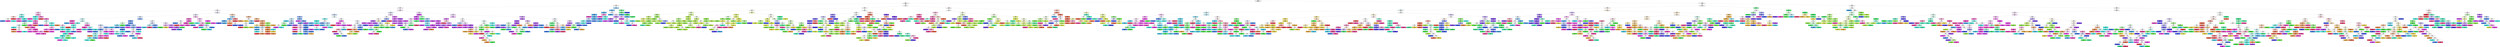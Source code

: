 digraph Tree {
node [shape=box, style="filled, rounded", color="black", fontname="helvetica"] ;
edge [fontname="helvetica"] ;
0 [label="X[7] <= -0.1\ngini = 0.96\nsamples = 3698\nvalue = [199, 232, 213, 215, 237, 221, 253, 224, 237, 224\n239, 237, 239, 237, 262, 212, 201, 201, 201, 226\n217, 233, 210, 228, 215, 234]\nclass = 15", fillcolor="#ffffff"] ;
1 [label="X[0] <= 0.94\ngini = 0.95\nsamples = 1757\nvalue = [116, 15, 34, 191, 187, 138, 144, 41, 71, 106, 47\n160, 32, 177, 211, 98, 73, 37, 155, 206, 57, 155\n83, 33, 64, 146]\nclass = 15", fillcolor="#ffffff"] ;
0 -> 1 [labeldistance=2.5, labelangle=45, headlabel="True"] ;
2 [label="X[1] <= 2.46\ngini = 0.91\nsamples = 955\nvalue = [89, 12, 26, 0, 0, 10, 0, 41, 71, 0, 0, 160, 32\n171, 211, 23, 0, 0, 155, 206, 57, 155, 0, 33, 56\n0]\nclass = 15", fillcolor="#fefeff"] ;
1 -> 2 ;
3 [label="X[2] <= -0.02\ngini = 0.9\nsamples = 806\nvalue = [89, 12, 26, 0, 0, 10, 0, 41, 33, 0, 0, 150, 30\n39, 204, 14, 0, 0, 145, 199, 57, 140, 0, 33, 56\n0]\nclass = 15", fillcolor="#fefeff"] ;
2 -> 3 ;
4 [label="X[2] <= -3.97\ngini = 0.85\nsamples = 379\nvalue = [60, 1, 11, 0, 0, 6, 0, 19, 0, 0, 0, 114, 11\n21, 115, 3, 0, 0, 12, 5, 40, 133, 0, 4, 40, 0]\nclass = 22", fillcolor="#fef8fc"] ;
3 -> 4 ;
5 [label="X[73] <= -0.27\ngini = 0.68\nsamples = 86\nvalue = [5, 0, 0, 0, 0, 0, 0, 4, 0, 0, 0, 38, 0, 0\n7, 0, 0, 0, 0, 0, 4, 66, 0, 0, 14, 0]\nclass = 22", fillcolor="#f8c8ec"] ;
4 -> 5 ;
6 [label="X[34] <= -0.03\ngini = 0.64\nsamples = 25\nvalue = [0, 0, 0, 0, 0, 0, 0, 0, 0, 0, 0, 21, 0, 0\n5, 0, 0, 0, 0, 0, 0, 7, 0, 0, 6, 0]\nclass = 12", fillcolor="#a8f4f0"] ;
5 -> 6 ;
7 [label="X[50] <= -0.19\ngini = 0.65\nsamples = 8\nvalue = [0, 0, 0, 0, 0, 0, 0, 0, 0, 0, 0, 0, 0, 0\n4, 0, 0, 0, 0, 0, 0, 4, 0, 0, 6, 0]\nclass = 25", fillcolor="#fad7d9"] ;
6 -> 7 ;
8 [label="X[87] <= -0.48\ngini = 0.5\nsamples = 3\nvalue = [0, 0, 0, 0, 0, 0, 0, 0, 0, 0, 0, 0, 0, 0\n4, 0, 0, 0, 0, 0, 0, 4, 0, 0, 0, 0]\nclass = 15", fillcolor="#ffffff"] ;
7 -> 8 ;
9 [label="gini = 0.0\nsamples = 1\nvalue = [0, 0, 0, 0, 0, 0, 0, 0, 0, 0, 0, 0, 0, 0\n4, 0, 0, 0, 0, 0, 0, 0, 0, 0, 0, 0]\nclass = 15", fillcolor="#3978e5"] ;
8 -> 9 ;
10 [label="gini = 0.0\nsamples = 2\nvalue = [0, 0, 0, 0, 0, 0, 0, 0, 0, 0, 0, 0, 0, 0\n0, 0, 0, 0, 0, 0, 0, 4, 0, 0, 0, 0]\nclass = 22", fillcolor="#e539ba"] ;
8 -> 10 ;
11 [label="gini = 0.0\nsamples = 5\nvalue = [0, 0, 0, 0, 0, 0, 0, 0, 0, 0, 0, 0, 0, 0\n0, 0, 0, 0, 0, 0, 0, 0, 0, 0, 6, 0]\nclass = 25", fillcolor="#e53941"] ;
7 -> 11 ;
12 [label="X[7] <= -2.25\ngini = 0.28\nsamples = 17\nvalue = [0, 0, 0, 0, 0, 0, 0, 0, 0, 0, 0, 21, 0, 0\n1, 0, 0, 0, 0, 0, 0, 3, 0, 0, 0, 0]\nclass = 12", fillcolor="#5deae2"] ;
6 -> 12 ;
13 [label="X[79] <= 0.03\ngini = 0.38\nsamples = 3\nvalue = [0, 0, 0, 0, 0, 0, 0, 0, 0, 0, 0, 1, 0, 0\n0, 0, 0, 0, 0, 0, 0, 3, 0, 0, 0, 0]\nclass = 22", fillcolor="#ee7bd1"] ;
12 -> 13 ;
14 [label="gini = 0.0\nsamples = 1\nvalue = [0, 0, 0, 0, 0, 0, 0, 0, 0, 0, 0, 1, 0, 0\n0, 0, 0, 0, 0, 0, 0, 0, 0, 0, 0, 0]\nclass = 12", fillcolor="#39e5dc"] ;
13 -> 14 ;
15 [label="gini = 0.0\nsamples = 2\nvalue = [0, 0, 0, 0, 0, 0, 0, 0, 0, 0, 0, 0, 0, 0\n0, 0, 0, 0, 0, 0, 0, 3, 0, 0, 0, 0]\nclass = 22", fillcolor="#e539ba"] ;
13 -> 15 ;
16 [label="X[84] <= -0.22\ngini = 0.09\nsamples = 14\nvalue = [0, 0, 0, 0, 0, 0, 0, 0, 0, 0, 0, 20, 0, 0\n1, 0, 0, 0, 0, 0, 0, 0, 0, 0, 0, 0]\nclass = 12", fillcolor="#43e6de"] ;
12 -> 16 ;
17 [label="gini = 0.0\nsamples = 1\nvalue = [0, 0, 0, 0, 0, 0, 0, 0, 0, 0, 0, 0, 0, 0\n1, 0, 0, 0, 0, 0, 0, 0, 0, 0, 0, 0]\nclass = 15", fillcolor="#3978e5"] ;
16 -> 17 ;
18 [label="gini = 0.0\nsamples = 13\nvalue = [0, 0, 0, 0, 0, 0, 0, 0, 0, 0, 0, 20, 0, 0\n0, 0, 0, 0, 0, 0, 0, 0, 0, 0, 0, 0]\nclass = 12", fillcolor="#39e5dc"] ;
16 -> 18 ;
19 [label="X[58] <= -0.36\ngini = 0.6\nsamples = 61\nvalue = [5, 0, 0, 0, 0, 0, 0, 4, 0, 0, 0, 17, 0, 0\n2, 0, 0, 0, 0, 0, 4, 59, 0, 0, 8, 0]\nclass = 22", fillcolor="#f29adc"] ;
5 -> 19 ;
20 [label="X[48] <= -0.68\ngini = 0.17\nsamples = 7\nvalue = [0, 0, 0, 0, 0, 0, 0, 0, 0, 0, 0, 10, 0, 0\n0, 0, 0, 0, 0, 0, 0, 1, 0, 0, 0, 0]\nclass = 12", fillcolor="#4de8e0"] ;
19 -> 20 ;
21 [label="gini = 0.0\nsamples = 1\nvalue = [0, 0, 0, 0, 0, 0, 0, 0, 0, 0, 0, 0, 0, 0\n0, 0, 0, 0, 0, 0, 0, 1, 0, 0, 0, 0]\nclass = 22", fillcolor="#e539ba"] ;
20 -> 21 ;
22 [label="gini = 0.0\nsamples = 6\nvalue = [0, 0, 0, 0, 0, 0, 0, 0, 0, 0, 0, 10, 0, 0\n0, 0, 0, 0, 0, 0, 0, 0, 0, 0, 0, 0]\nclass = 12", fillcolor="#39e5dc"] ;
20 -> 22 ;
23 [label="X[17] <= -2.15\ngini = 0.54\nsamples = 54\nvalue = [5, 0, 0, 0, 0, 0, 0, 4, 0, 0, 0, 7, 0, 0\n2, 0, 0, 0, 0, 0, 4, 58, 0, 0, 8, 0]\nclass = 22", fillcolor="#ef83d4"] ;
19 -> 23 ;
24 [label="gini = 0.0\nsamples = 4\nvalue = [0, 0, 0, 0, 0, 0, 0, 0, 0, 0, 0, 0, 0, 0\n0, 0, 0, 0, 0, 0, 0, 0, 0, 0, 5, 0]\nclass = 25", fillcolor="#e53941"] ;
23 -> 24 ;
25 [label="X[20] <= 0.43\ngini = 0.49\nsamples = 50\nvalue = [5, 0, 0, 0, 0, 0, 0, 4, 0, 0, 0, 7, 0, 0\n2, 0, 0, 0, 0, 0, 4, 58, 0, 0, 3, 0]\nclass = 22", fillcolor="#ee7ad1"] ;
23 -> 25 ;
26 [label="X[45] <= -0.36\ngini = 0.42\nsamples = 43\nvalue = [4, 0, 0, 0, 0, 0, 0, 4, 0, 0, 0, 3, 0, 0\n0, 0, 0, 0, 0, 0, 4, 56, 0, 0, 3, 0]\nclass = 22", fillcolor="#ec6ccc"] ;
25 -> 26 ;
27 [label="X[12] <= 0.19\ngini = 0.72\nsamples = 7\nvalue = [1, 0, 0, 0, 0, 0, 0, 4, 0, 0, 0, 2, 0, 0\n0, 0, 0, 0, 0, 0, 0, 1, 0, 0, 1, 0]\nclass = 8", fillcolor="#c6f8c7"] ;
26 -> 27 ;
28 [label="X[65] <= -0.64\ngini = 0.72\nsamples = 4\nvalue = [1, 0, 0, 0, 0, 0, 0, 0, 0, 0, 0, 2, 0, 0\n0, 0, 0, 0, 0, 0, 0, 1, 0, 0, 1, 0]\nclass = 12", fillcolor="#cef8f6"] ;
27 -> 28 ;
29 [label="gini = 0.0\nsamples = 1\nvalue = [0, 0, 0, 0, 0, 0, 0, 0, 0, 0, 0, 2, 0, 0\n0, 0, 0, 0, 0, 0, 0, 0, 0, 0, 0, 0]\nclass = 12", fillcolor="#39e5dc"] ;
28 -> 29 ;
30 [label="X[18] <= -0.34\ngini = 0.67\nsamples = 3\nvalue = [1, 0, 0, 0, 0, 0, 0, 0, 0, 0, 0, 0, 0, 0\n0, 0, 0, 0, 0, 0, 0, 1, 0, 0, 1, 0]\nclass = 1", fillcolor="#ffffff"] ;
28 -> 30 ;
31 [label="gini = 0.0\nsamples = 1\nvalue = [0, 0, 0, 0, 0, 0, 0, 0, 0, 0, 0, 0, 0, 0\n0, 0, 0, 0, 0, 0, 0, 0, 0, 0, 1, 0]\nclass = 25", fillcolor="#e53941"] ;
30 -> 31 ;
32 [label="X[60] <= 0.56\ngini = 0.5\nsamples = 2\nvalue = [1, 0, 0, 0, 0, 0, 0, 0, 0, 0, 0, 0, 0, 0\n0, 0, 0, 0, 0, 0, 0, 1, 0, 0, 0, 0]\nclass = 1", fillcolor="#ffffff"] ;
30 -> 32 ;
33 [label="gini = 0.0\nsamples = 1\nvalue = [1, 0, 0, 0, 0, 0, 0, 0, 0, 0, 0, 0, 0, 0\n0, 0, 0, 0, 0, 0, 0, 0, 0, 0, 0, 0]\nclass = 1", fillcolor="#e58139"] ;
32 -> 33 ;
34 [label="gini = 0.0\nsamples = 1\nvalue = [0, 0, 0, 0, 0, 0, 0, 0, 0, 0, 0, 0, 0, 0\n0, 0, 0, 0, 0, 0, 0, 1, 0, 0, 0, 0]\nclass = 22", fillcolor="#e539ba"] ;
32 -> 34 ;
35 [label="gini = 0.0\nsamples = 3\nvalue = [0, 0, 0, 0, 0, 0, 0, 4, 0, 0, 0, 0, 0, 0\n0, 0, 0, 0, 0, 0, 0, 0, 0, 0, 0, 0]\nclass = 8", fillcolor="#39e53c"] ;
27 -> 35 ;
36 [label="X[6] <= 2.31\ngini = 0.28\nsamples = 36\nvalue = [3, 0, 0, 0, 0, 0, 0, 0, 0, 0, 0, 1, 0, 0\n0, 0, 0, 0, 0, 0, 4, 55, 0, 0, 2, 0]\nclass = 22", fillcolor="#e959c5"] ;
26 -> 36 ;
37 [label="X[72] <= -0.42\ngini = 0.23\nsamples = 34\nvalue = [3, 0, 0, 0, 0, 0, 0, 0, 0, 0, 0, 1, 0, 0\n0, 0, 0, 0, 0, 0, 4, 55, 0, 0, 0, 0]\nclass = 22", fillcolor="#e954c3"] ;
36 -> 37 ;
38 [label="gini = 0.0\nsamples = 2\nvalue = [3, 0, 0, 0, 0, 0, 0, 0, 0, 0, 0, 0, 0, 0\n0, 0, 0, 0, 0, 0, 0, 0, 0, 0, 0, 0]\nclass = 1", fillcolor="#e58139"] ;
37 -> 38 ;
39 [label="X[14] <= -1.7\ngini = 0.16\nsamples = 32\nvalue = [0, 0, 0, 0, 0, 0, 0, 0, 0, 0, 0, 1, 0, 0\n0, 0, 0, 0, 0, 0, 4, 55, 0, 0, 0, 0]\nclass = 22", fillcolor="#e74bc0"] ;
37 -> 39 ;
40 [label="X[88] <= -0.42\ngini = 0.44\nsamples = 2\nvalue = [0, 0, 0, 0, 0, 0, 0, 0, 0, 0, 0, 1, 0, 0\n0, 0, 0, 0, 0, 0, 2, 0, 0, 0, 0, 0]\nclass = 21", fillcolor="#f29cf0"] ;
39 -> 40 ;
41 [label="gini = 0.0\nsamples = 1\nvalue = [0, 0, 0, 0, 0, 0, 0, 0, 0, 0, 0, 1, 0, 0\n0, 0, 0, 0, 0, 0, 0, 0, 0, 0, 0, 0]\nclass = 12", fillcolor="#39e5dc"] ;
40 -> 41 ;
42 [label="gini = 0.0\nsamples = 1\nvalue = [0, 0, 0, 0, 0, 0, 0, 0, 0, 0, 0, 0, 0, 0\n0, 0, 0, 0, 0, 0, 2, 0, 0, 0, 0, 0]\nclass = 21", fillcolor="#e539e2"] ;
40 -> 42 ;
43 [label="X[64] <= 0.49\ngini = 0.07\nsamples = 30\nvalue = [0, 0, 0, 0, 0, 0, 0, 0, 0, 0, 0, 0, 0, 0\n0, 0, 0, 0, 0, 0, 2, 55, 0, 0, 0, 0]\nclass = 22", fillcolor="#e640bd"] ;
39 -> 43 ;
44 [label="gini = 0.0\nsamples = 28\nvalue = [0, 0, 0, 0, 0, 0, 0, 0, 0, 0, 0, 0, 0, 0\n0, 0, 0, 0, 0, 0, 0, 54, 0, 0, 0, 0]\nclass = 22", fillcolor="#e539ba"] ;
43 -> 44 ;
45 [label="X[32] <= 0.37\ngini = 0.44\nsamples = 2\nvalue = [0, 0, 0, 0, 0, 0, 0, 0, 0, 0, 0, 0, 0, 0\n0, 0, 0, 0, 0, 0, 2, 1, 0, 0, 0, 0]\nclass = 21", fillcolor="#f29cf0"] ;
43 -> 45 ;
46 [label="gini = 0.0\nsamples = 1\nvalue = [0, 0, 0, 0, 0, 0, 0, 0, 0, 0, 0, 0, 0, 0\n0, 0, 0, 0, 0, 0, 2, 0, 0, 0, 0, 0]\nclass = 21", fillcolor="#e539e2"] ;
45 -> 46 ;
47 [label="gini = 0.0\nsamples = 1\nvalue = [0, 0, 0, 0, 0, 0, 0, 0, 0, 0, 0, 0, 0, 0\n0, 0, 0, 0, 0, 0, 0, 1, 0, 0, 0, 0]\nclass = 22", fillcolor="#e539ba"] ;
45 -> 47 ;
48 [label="gini = 0.0\nsamples = 2\nvalue = [0, 0, 0, 0, 0, 0, 0, 0, 0, 0, 0, 0, 0, 0\n0, 0, 0, 0, 0, 0, 0, 0, 0, 0, 2, 0]\nclass = 25", fillcolor="#e53941"] ;
36 -> 48 ;
49 [label="X[84] <= 0.07\ngini = 0.69\nsamples = 7\nvalue = [1, 0, 0, 0, 0, 0, 0, 0, 0, 0, 0, 4, 0, 0\n2, 0, 0, 0, 0, 0, 0, 2, 0, 0, 0, 0]\nclass = 12", fillcolor="#c6f8f5"] ;
25 -> 49 ;
50 [label="X[12] <= 0.28\ngini = 0.5\nsamples = 2\nvalue = [0, 0, 0, 0, 0, 0, 0, 0, 0, 0, 0, 0, 0, 0\n2, 0, 0, 0, 0, 0, 0, 2, 0, 0, 0, 0]\nclass = 15", fillcolor="#ffffff"] ;
49 -> 50 ;
51 [label="gini = 0.0\nsamples = 1\nvalue = [0, 0, 0, 0, 0, 0, 0, 0, 0, 0, 0, 0, 0, 0\n2, 0, 0, 0, 0, 0, 0, 0, 0, 0, 0, 0]\nclass = 15", fillcolor="#3978e5"] ;
50 -> 51 ;
52 [label="gini = 0.0\nsamples = 1\nvalue = [0, 0, 0, 0, 0, 0, 0, 0, 0, 0, 0, 0, 0, 0\n0, 0, 0, 0, 0, 0, 0, 2, 0, 0, 0, 0]\nclass = 22", fillcolor="#e539ba"] ;
50 -> 52 ;
53 [label="X[78] <= 0.15\ngini = 0.32\nsamples = 5\nvalue = [1, 0, 0, 0, 0, 0, 0, 0, 0, 0, 0, 4, 0, 0\n0, 0, 0, 0, 0, 0, 0, 0, 0, 0, 0, 0]\nclass = 12", fillcolor="#6aece5"] ;
49 -> 53 ;
54 [label="gini = 0.0\nsamples = 4\nvalue = [0, 0, 0, 0, 0, 0, 0, 0, 0, 0, 0, 4, 0, 0\n0, 0, 0, 0, 0, 0, 0, 0, 0, 0, 0, 0]\nclass = 12", fillcolor="#39e5dc"] ;
53 -> 54 ;
55 [label="gini = 0.0\nsamples = 1\nvalue = [1, 0, 0, 0, 0, 0, 0, 0, 0, 0, 0, 0, 0, 0\n0, 0, 0, 0, 0, 0, 0, 0, 0, 0, 0, 0]\nclass = 1", fillcolor="#e58139"] ;
53 -> 55 ;
56 [label="X[0] <= -2.56\ngini = 0.87\nsamples = 293\nvalue = [55, 1, 11, 0, 0, 6, 0, 15, 0, 0, 0, 76, 11\n21, 108, 3, 0, 0, 12, 5, 36, 67, 0, 4, 26, 0]\nclass = 15", fillcolor="#eef4fd"] ;
4 -> 56 ;
57 [label="X[36] <= 0.62\ngini = 0.81\nsamples = 227\nvalue = [2, 0, 3, 0, 0, 0, 0, 15, 0, 0, 0, 74, 11, 2\n108, 0, 0, 0, 12, 5, 36, 67, 0, 4, 10, 0]\nclass = 15", fillcolor="#e7eefc"] ;
56 -> 57 ;
58 [label="X[3] <= -1.14\ngini = 0.79\nsamples = 194\nvalue = [2, 0, 3, 0, 0, 0, 0, 12, 0, 0, 0, 71, 9, 2\n104, 0, 0, 0, 12, 5, 23, 43, 0, 4, 9, 0]\nclass = 15", fillcolor="#e2ebfb"] ;
57 -> 58 ;
59 [label="X[3] <= -4.75\ngini = 0.75\nsamples = 121\nvalue = [2, 0, 0, 0, 0, 0, 0, 4, 0, 0, 0, 69, 0, 2\n33, 0, 0, 0, 1, 0, 20, 43, 0, 0, 9, 0]\nclass = 12", fillcolor="#dafaf8"] ;
58 -> 59 ;
60 [label="X[53] <= -0.67\ngini = 0.12\nsamples = 8\nvalue = [0, 0, 0, 0, 0, 0, 0, 0, 0, 0, 0, 0, 0, 1\n0, 0, 0, 0, 0, 0, 0, 14, 0, 0, 0, 0]\nclass = 22", fillcolor="#e747bf"] ;
59 -> 60 ;
61 [label="gini = 0.0\nsamples = 1\nvalue = [0, 0, 0, 0, 0, 0, 0, 0, 0, 0, 0, 0, 0, 1\n0, 0, 0, 0, 0, 0, 0, 0, 0, 0, 0, 0]\nclass = 14", fillcolor="#399de5"] ;
60 -> 61 ;
62 [label="gini = 0.0\nsamples = 7\nvalue = [0, 0, 0, 0, 0, 0, 0, 0, 0, 0, 0, 0, 0, 0\n0, 0, 0, 0, 0, 0, 0, 14, 0, 0, 0, 0]\nclass = 22", fillcolor="#e539ba"] ;
60 -> 62 ;
63 [label="X[27] <= 0.02\ngini = 0.75\nsamples = 113\nvalue = [2, 0, 0, 0, 0, 0, 0, 4, 0, 0, 0, 69, 0, 1\n33, 0, 0, 0, 1, 0, 20, 29, 0, 0, 9, 0]\nclass = 12", fillcolor="#caf8f6"] ;
59 -> 63 ;
64 [label="X[20] <= -0.43\ngini = 0.52\nsamples = 52\nvalue = [0, 0, 0, 0, 0, 0, 0, 2, 0, 0, 0, 54, 0, 0\n3, 0, 0, 0, 0, 0, 4, 9, 0, 0, 8, 0]\nclass = 12", fillcolor="#82efe9"] ;
63 -> 64 ;
65 [label="X[75] <= 0.14\ngini = 0.73\nsamples = 10\nvalue = [0, 0, 0, 0, 0, 0, 0, 0, 0, 0, 0, 3, 0, 0\n1, 0, 0, 0, 0, 0, 3, 5, 0, 0, 1, 0]\nclass = 22", fillcolor="#fad7f1"] ;
64 -> 65 ;
66 [label="X[89] <= -0.26\ngini = 0.57\nsamples = 7\nvalue = [0, 0, 0, 0, 0, 0, 0, 0, 0, 0, 0, 0, 0, 0\n0, 0, 0, 0, 0, 0, 3, 5, 0, 0, 1, 0]\nclass = 22", fillcolor="#f6bde8"] ;
65 -> 66 ;
67 [label="X[94] <= -0.66\ngini = 0.38\nsamples = 3\nvalue = [0, 0, 0, 0, 0, 0, 0, 0, 0, 0, 0, 0, 0, 0\n0, 0, 0, 0, 0, 0, 3, 0, 0, 0, 1, 0]\nclass = 21", fillcolor="#ee7bec"] ;
66 -> 67 ;
68 [label="gini = 0.0\nsamples = 1\nvalue = [0, 0, 0, 0, 0, 0, 0, 0, 0, 0, 0, 0, 0, 0\n0, 0, 0, 0, 0, 0, 0, 0, 0, 0, 1, 0]\nclass = 25", fillcolor="#e53941"] ;
67 -> 68 ;
69 [label="gini = 0.0\nsamples = 2\nvalue = [0, 0, 0, 0, 0, 0, 0, 0, 0, 0, 0, 0, 0, 0\n0, 0, 0, 0, 0, 0, 3, 0, 0, 0, 0, 0]\nclass = 21", fillcolor="#e539e2"] ;
67 -> 69 ;
70 [label="gini = 0.0\nsamples = 4\nvalue = [0, 0, 0, 0, 0, 0, 0, 0, 0, 0, 0, 0, 0, 0\n0, 0, 0, 0, 0, 0, 0, 5, 0, 0, 0, 0]\nclass = 22", fillcolor="#e539ba"] ;
66 -> 70 ;
71 [label="X[20] <= -1.02\ngini = 0.38\nsamples = 3\nvalue = [0, 0, 0, 0, 0, 0, 0, 0, 0, 0, 0, 3, 0, 0\n1, 0, 0, 0, 0, 0, 0, 0, 0, 0, 0, 0]\nclass = 12", fillcolor="#7beee8"] ;
65 -> 71 ;
72 [label="gini = 0.0\nsamples = 1\nvalue = [0, 0, 0, 0, 0, 0, 0, 0, 0, 0, 0, 0, 0, 0\n1, 0, 0, 0, 0, 0, 0, 0, 0, 0, 0, 0]\nclass = 15", fillcolor="#3978e5"] ;
71 -> 72 ;
73 [label="gini = 0.0\nsamples = 2\nvalue = [0, 0, 0, 0, 0, 0, 0, 0, 0, 0, 0, 3, 0, 0\n0, 0, 0, 0, 0, 0, 0, 0, 0, 0, 0, 0]\nclass = 12", fillcolor="#39e5dc"] ;
71 -> 73 ;
74 [label="X[13] <= -1.63\ngini = 0.4\nsamples = 42\nvalue = [0, 0, 0, 0, 0, 0, 0, 2, 0, 0, 0, 51, 0, 0\n2, 0, 0, 0, 0, 0, 1, 4, 0, 0, 7, 0]\nclass = 12", fillcolor="#6eece5"] ;
64 -> 74 ;
75 [label="gini = 0.0\nsamples = 3\nvalue = [0, 0, 0, 0, 0, 0, 0, 0, 0, 0, 0, 0, 0, 0\n0, 0, 0, 0, 0, 0, 0, 0, 0, 0, 7, 0]\nclass = 25", fillcolor="#e53941"] ;
74 -> 75 ;
76 [label="X[78] <= 0.71\ngini = 0.27\nsamples = 39\nvalue = [0, 0, 0, 0, 0, 0, 0, 2, 0, 0, 0, 51, 0, 0\n2, 0, 0, 0, 0, 0, 1, 4, 0, 0, 0, 0]\nclass = 12", fillcolor="#59e9e2"] ;
74 -> 76 ;
77 [label="X[6] <= -1.21\ngini = 0.17\nsamples = 37\nvalue = [0, 0, 0, 0, 0, 0, 0, 2, 0, 0, 0, 51, 0, 0\n0, 0, 0, 0, 0, 0, 1, 2, 0, 0, 0, 0]\nclass = 12", fillcolor="#4be7df"] ;
76 -> 77 ;
78 [label="gini = 0.0\nsamples = 1\nvalue = [0, 0, 0, 0, 0, 0, 0, 0, 0, 0, 0, 0, 0, 0\n0, 0, 0, 0, 0, 0, 0, 1, 0, 0, 0, 0]\nclass = 22", fillcolor="#e539ba"] ;
77 -> 78 ;
79 [label="X[60] <= 0.72\ngini = 0.14\nsamples = 36\nvalue = [0, 0, 0, 0, 0, 0, 0, 2, 0, 0, 0, 51, 0, 0\n0, 0, 0, 0, 0, 0, 1, 1, 0, 0, 0, 0]\nclass = 12", fillcolor="#48e7df"] ;
77 -> 79 ;
80 [label="X[16] <= 1.07\ngini = 0.11\nsamples = 35\nvalue = [0, 0, 0, 0, 0, 0, 0, 2, 0, 0, 0, 51, 0, 0\n0, 0, 0, 0, 0, 0, 1, 0, 0, 0, 0, 0]\nclass = 12", fillcolor="#44e6de"] ;
79 -> 80 ;
81 [label="X[26] <= 1.04\ngini = 0.04\nsamples = 32\nvalue = [0, 0, 0, 0, 0, 0, 0, 0, 0, 0, 0, 50, 0, 0\n0, 0, 0, 0, 0, 0, 1, 0, 0, 0, 0, 0]\nclass = 12", fillcolor="#3de6dd"] ;
80 -> 81 ;
82 [label="gini = 0.0\nsamples = 29\nvalue = [0, 0, 0, 0, 0, 0, 0, 0, 0, 0, 0, 47, 0, 0\n0, 0, 0, 0, 0, 0, 0, 0, 0, 0, 0, 0]\nclass = 12", fillcolor="#39e5dc"] ;
81 -> 82 ;
83 [label="X[42] <= -0.53\ngini = 0.38\nsamples = 3\nvalue = [0, 0, 0, 0, 0, 0, 0, 0, 0, 0, 0, 3, 0, 0\n0, 0, 0, 0, 0, 0, 1, 0, 0, 0, 0, 0]\nclass = 12", fillcolor="#7beee8"] ;
81 -> 83 ;
84 [label="gini = 0.0\nsamples = 1\nvalue = [0, 0, 0, 0, 0, 0, 0, 0, 0, 0, 0, 0, 0, 0\n0, 0, 0, 0, 0, 0, 1, 0, 0, 0, 0, 0]\nclass = 21", fillcolor="#e539e2"] ;
83 -> 84 ;
85 [label="gini = 0.0\nsamples = 2\nvalue = [0, 0, 0, 0, 0, 0, 0, 0, 0, 0, 0, 3, 0, 0\n0, 0, 0, 0, 0, 0, 0, 0, 0, 0, 0, 0]\nclass = 12", fillcolor="#39e5dc"] ;
83 -> 85 ;
86 [label="X[6] <= 0.59\ngini = 0.44\nsamples = 3\nvalue = [0, 0, 0, 0, 0, 0, 0, 2, 0, 0, 0, 1, 0, 0\n0, 0, 0, 0, 0, 0, 0, 0, 0, 0, 0, 0]\nclass = 8", fillcolor="#9cf29e"] ;
80 -> 86 ;
87 [label="gini = 0.0\nsamples = 2\nvalue = [0, 0, 0, 0, 0, 0, 0, 2, 0, 0, 0, 0, 0, 0\n0, 0, 0, 0, 0, 0, 0, 0, 0, 0, 0, 0]\nclass = 8", fillcolor="#39e53c"] ;
86 -> 87 ;
88 [label="gini = 0.0\nsamples = 1\nvalue = [0, 0, 0, 0, 0, 0, 0, 0, 0, 0, 0, 1, 0, 0\n0, 0, 0, 0, 0, 0, 0, 0, 0, 0, 0, 0]\nclass = 12", fillcolor="#39e5dc"] ;
86 -> 88 ;
89 [label="gini = 0.0\nsamples = 1\nvalue = [0, 0, 0, 0, 0, 0, 0, 0, 0, 0, 0, 0, 0, 0\n0, 0, 0, 0, 0, 0, 0, 1, 0, 0, 0, 0]\nclass = 22", fillcolor="#e539ba"] ;
79 -> 89 ;
90 [label="X[30] <= 0.49\ngini = 0.5\nsamples = 2\nvalue = [0, 0, 0, 0, 0, 0, 0, 0, 0, 0, 0, 0, 0, 0\n2, 0, 0, 0, 0, 0, 0, 2, 0, 0, 0, 0]\nclass = 15", fillcolor="#ffffff"] ;
76 -> 90 ;
91 [label="gini = 0.0\nsamples = 1\nvalue = [0, 0, 0, 0, 0, 0, 0, 0, 0, 0, 0, 0, 0, 0\n2, 0, 0, 0, 0, 0, 0, 0, 0, 0, 0, 0]\nclass = 15", fillcolor="#3978e5"] ;
90 -> 91 ;
92 [label="gini = 0.0\nsamples = 1\nvalue = [0, 0, 0, 0, 0, 0, 0, 0, 0, 0, 0, 0, 0, 0\n0, 0, 0, 0, 0, 0, 0, 2, 0, 0, 0, 0]\nclass = 22", fillcolor="#e539ba"] ;
90 -> 92 ;
93 [label="X[30] <= -0.76\ngini = 0.77\nsamples = 61\nvalue = [2, 0, 0, 0, 0, 0, 0, 2, 0, 0, 0, 15, 0, 1\n30, 0, 0, 0, 1, 0, 16, 20, 0, 0, 1, 0]\nclass = 15", fillcolor="#e2ebfb"] ;
63 -> 93 ;
94 [label="X[21] <= 1.66\ngini = 0.34\nsamples = 15\nvalue = [0, 0, 0, 0, 0, 0, 0, 0, 0, 0, 0, 3, 0, 0\n1, 0, 0, 0, 0, 0, 0, 16, 0, 0, 0, 0]\nclass = 22", fillcolor="#eb68ca"] ;
93 -> 94 ;
95 [label="X[84] <= 0.42\ngini = 0.11\nsamples = 13\nvalue = [0, 0, 0, 0, 0, 0, 0, 0, 0, 0, 0, 1, 0, 0\n0, 0, 0, 0, 0, 0, 0, 16, 0, 0, 0, 0]\nclass = 22", fillcolor="#e745be"] ;
94 -> 95 ;
96 [label="gini = 0.0\nsamples = 12\nvalue = [0, 0, 0, 0, 0, 0, 0, 0, 0, 0, 0, 0, 0, 0\n0, 0, 0, 0, 0, 0, 0, 16, 0, 0, 0, 0]\nclass = 22", fillcolor="#e539ba"] ;
95 -> 96 ;
97 [label="gini = 0.0\nsamples = 1\nvalue = [0, 0, 0, 0, 0, 0, 0, 0, 0, 0, 0, 1, 0, 0\n0, 0, 0, 0, 0, 0, 0, 0, 0, 0, 0, 0]\nclass = 12", fillcolor="#39e5dc"] ;
95 -> 97 ;
98 [label="X[48] <= 0.26\ngini = 0.44\nsamples = 2\nvalue = [0, 0, 0, 0, 0, 0, 0, 0, 0, 0, 0, 2, 0, 0\n1, 0, 0, 0, 0, 0, 0, 0, 0, 0, 0, 0]\nclass = 12", fillcolor="#9cf2ee"] ;
94 -> 98 ;
99 [label="gini = 0.0\nsamples = 1\nvalue = [0, 0, 0, 0, 0, 0, 0, 0, 0, 0, 0, 0, 0, 0\n1, 0, 0, 0, 0, 0, 0, 0, 0, 0, 0, 0]\nclass = 15", fillcolor="#3978e5"] ;
98 -> 99 ;
100 [label="gini = 0.0\nsamples = 1\nvalue = [0, 0, 0, 0, 0, 0, 0, 0, 0, 0, 0, 2, 0, 0\n0, 0, 0, 0, 0, 0, 0, 0, 0, 0, 0, 0]\nclass = 12", fillcolor="#39e5dc"] ;
98 -> 100 ;
101 [label="X[92] <= 0.21\ngini = 0.73\nsamples = 46\nvalue = [2, 0, 0, 0, 0, 0, 0, 2, 0, 0, 0, 12, 0, 1\n29, 0, 0, 0, 1, 0, 16, 4, 0, 0, 1, 0]\nclass = 15", fillcolor="#ceddf8"] ;
93 -> 101 ;
102 [label="X[17] <= -1.38\ngini = 0.81\nsamples = 26\nvalue = [2, 0, 0, 0, 0, 0, 0, 2, 0, 0, 0, 8, 0, 1\n5, 0, 0, 0, 1, 0, 11, 4, 0, 0, 1, 0]\nclass = 21", fillcolor="#fce9fc"] ;
101 -> 102 ;
103 [label="X[41] <= 0.16\ngini = 0.28\nsamples = 4\nvalue = [0, 0, 0, 0, 0, 0, 0, 0, 0, 0, 0, 0, 0, 0\n5, 0, 0, 0, 1, 0, 0, 0, 0, 0, 0, 0]\nclass = 15", fillcolor="#6193ea"] ;
102 -> 103 ;
104 [label="gini = 0.0\nsamples = 1\nvalue = [0, 0, 0, 0, 0, 0, 0, 0, 0, 0, 0, 0, 0, 0\n0, 0, 0, 0, 1, 0, 0, 0, 0, 0, 0, 0]\nclass = 19", fillcolor="#9a39e5"] ;
103 -> 104 ;
105 [label="gini = 0.0\nsamples = 3\nvalue = [0, 0, 0, 0, 0, 0, 0, 0, 0, 0, 0, 0, 0, 0\n5, 0, 0, 0, 0, 0, 0, 0, 0, 0, 0, 0]\nclass = 15", fillcolor="#3978e5"] ;
103 -> 105 ;
106 [label="X[51] <= 0.32\ngini = 0.75\nsamples = 22\nvalue = [2, 0, 0, 0, 0, 0, 0, 2, 0, 0, 0, 8, 0, 1\n0, 0, 0, 0, 0, 0, 11, 4, 0, 0, 1, 0]\nclass = 21", fillcolor="#fbe3fb"] ;
102 -> 106 ;
107 [label="X[61] <= 0.04\ngini = 0.79\nsamples = 17\nvalue = [2, 0, 0, 0, 0, 0, 0, 2, 0, 0, 0, 7, 0, 1\n0, 0, 0, 0, 0, 0, 4, 4, 0, 0, 1, 0]\nclass = 12", fillcolor="#dcfaf9"] ;
106 -> 107 ;
108 [label="X[66] <= -0.34\ngini = 0.6\nsamples = 11\nvalue = [2, 0, 0, 0, 0, 0, 0, 2, 0, 0, 0, 7, 0, 1\n0, 0, 0, 0, 0, 0, 0, 0, 0, 0, 0, 0]\nclass = 12", fillcolor="#9cf2ee"] ;
107 -> 108 ;
109 [label="gini = 0.0\nsamples = 1\nvalue = [2, 0, 0, 0, 0, 0, 0, 0, 0, 0, 0, 0, 0, 0\n0, 0, 0, 0, 0, 0, 0, 0, 0, 0, 0, 0]\nclass = 1", fillcolor="#e58139"] ;
108 -> 109 ;
110 [label="X[5] <= 1.98\ngini = 0.46\nsamples = 10\nvalue = [0, 0, 0, 0, 0, 0, 0, 2, 0, 0, 0, 7, 0, 1\n0, 0, 0, 0, 0, 0, 0, 0, 0, 0, 0, 0]\nclass = 12", fillcolor="#83efe9"] ;
108 -> 110 ;
111 [label="X[28] <= 0.1\ngini = 0.35\nsamples = 9\nvalue = [0, 0, 0, 0, 0, 0, 0, 2, 0, 0, 0, 7, 0, 0\n0, 0, 0, 0, 0, 0, 0, 0, 0, 0, 0, 0]\nclass = 12", fillcolor="#72ece6"] ;
110 -> 111 ;
112 [label="gini = 0.0\nsamples = 7\nvalue = [0, 0, 0, 0, 0, 0, 0, 0, 0, 0, 0, 7, 0, 0\n0, 0, 0, 0, 0, 0, 0, 0, 0, 0, 0, 0]\nclass = 12", fillcolor="#39e5dc"] ;
111 -> 112 ;
113 [label="gini = 0.0\nsamples = 2\nvalue = [0, 0, 0, 0, 0, 0, 0, 2, 0, 0, 0, 0, 0, 0\n0, 0, 0, 0, 0, 0, 0, 0, 0, 0, 0, 0]\nclass = 8", fillcolor="#39e53c"] ;
111 -> 113 ;
114 [label="gini = 0.0\nsamples = 1\nvalue = [0, 0, 0, 0, 0, 0, 0, 0, 0, 0, 0, 0, 0, 1\n0, 0, 0, 0, 0, 0, 0, 0, 0, 0, 0, 0]\nclass = 14", fillcolor="#399de5"] ;
110 -> 114 ;
115 [label="X[23] <= 0.4\ngini = 0.59\nsamples = 6\nvalue = [0, 0, 0, 0, 0, 0, 0, 0, 0, 0, 0, 0, 0, 0\n0, 0, 0, 0, 0, 0, 4, 4, 0, 0, 1, 0]\nclass = 21", fillcolor="#ffffff"] ;
107 -> 115 ;
116 [label="X[75] <= 0.48\ngini = 0.32\nsamples = 4\nvalue = [0, 0, 0, 0, 0, 0, 0, 0, 0, 0, 0, 0, 0, 0\n0, 0, 0, 0, 0, 0, 0, 4, 0, 0, 1, 0]\nclass = 22", fillcolor="#ec6acb"] ;
115 -> 116 ;
117 [label="gini = 0.0\nsamples = 3\nvalue = [0, 0, 0, 0, 0, 0, 0, 0, 0, 0, 0, 0, 0, 0\n0, 0, 0, 0, 0, 0, 0, 4, 0, 0, 0, 0]\nclass = 22", fillcolor="#e539ba"] ;
116 -> 117 ;
118 [label="gini = 0.0\nsamples = 1\nvalue = [0, 0, 0, 0, 0, 0, 0, 0, 0, 0, 0, 0, 0, 0\n0, 0, 0, 0, 0, 0, 0, 0, 0, 0, 1, 0]\nclass = 25", fillcolor="#e53941"] ;
116 -> 118 ;
119 [label="gini = 0.0\nsamples = 2\nvalue = [0, 0, 0, 0, 0, 0, 0, 0, 0, 0, 0, 0, 0, 0\n0, 0, 0, 0, 0, 0, 4, 0, 0, 0, 0, 0]\nclass = 21", fillcolor="#e539e2"] ;
115 -> 119 ;
120 [label="X[52] <= -0.25\ngini = 0.22\nsamples = 5\nvalue = [0, 0, 0, 0, 0, 0, 0, 0, 0, 0, 0, 1, 0, 0\n0, 0, 0, 0, 0, 0, 7, 0, 0, 0, 0, 0]\nclass = 21", fillcolor="#e955e6"] ;
106 -> 120 ;
121 [label="gini = 0.0\nsamples = 1\nvalue = [0, 0, 0, 0, 0, 0, 0, 0, 0, 0, 0, 1, 0, 0\n0, 0, 0, 0, 0, 0, 0, 0, 0, 0, 0, 0]\nclass = 12", fillcolor="#39e5dc"] ;
120 -> 121 ;
122 [label="gini = 0.0\nsamples = 4\nvalue = [0, 0, 0, 0, 0, 0, 0, 0, 0, 0, 0, 0, 0, 0\n0, 0, 0, 0, 0, 0, 7, 0, 0, 0, 0, 0]\nclass = 21", fillcolor="#e539e2"] ;
120 -> 122 ;
123 [label="X[90] <= -0.11\ngini = 0.43\nsamples = 20\nvalue = [0, 0, 0, 0, 0, 0, 0, 0, 0, 0, 0, 4, 0, 0\n24, 0, 0, 0, 0, 0, 5, 0, 0, 0, 0, 0]\nclass = 15", fillcolor="#79a3ed"] ;
101 -> 123 ;
124 [label="X[42] <= -0.29\ngini = 0.62\nsamples = 6\nvalue = [0, 0, 0, 0, 0, 0, 0, 0, 0, 0, 0, 3, 0, 0\n2, 0, 0, 0, 0, 0, 5, 0, 0, 0, 0, 0]\nclass = 21", fillcolor="#f8c6f7"] ;
123 -> 124 ;
125 [label="gini = 0.0\nsamples = 2\nvalue = [0, 0, 0, 0, 0, 0, 0, 0, 0, 0, 0, 0, 0, 0\n0, 0, 0, 0, 0, 0, 4, 0, 0, 0, 0, 0]\nclass = 21", fillcolor="#e539e2"] ;
124 -> 125 ;
126 [label="X[65] <= -0.01\ngini = 0.61\nsamples = 4\nvalue = [0, 0, 0, 0, 0, 0, 0, 0, 0, 0, 0, 3, 0, 0\n2, 0, 0, 0, 0, 0, 1, 0, 0, 0, 0, 0]\nclass = 12", fillcolor="#cef8f6"] ;
124 -> 126 ;
127 [label="gini = 0.0\nsamples = 2\nvalue = [0, 0, 0, 0, 0, 0, 0, 0, 0, 0, 0, 3, 0, 0\n0, 0, 0, 0, 0, 0, 0, 0, 0, 0, 0, 0]\nclass = 12", fillcolor="#39e5dc"] ;
126 -> 127 ;
128 [label="X[94] <= 0.09\ngini = 0.44\nsamples = 2\nvalue = [0, 0, 0, 0, 0, 0, 0, 0, 0, 0, 0, 0, 0, 0\n2, 0, 0, 0, 0, 0, 1, 0, 0, 0, 0, 0]\nclass = 15", fillcolor="#9cbcf2"] ;
126 -> 128 ;
129 [label="gini = 0.0\nsamples = 1\nvalue = [0, 0, 0, 0, 0, 0, 0, 0, 0, 0, 0, 0, 0, 0\n2, 0, 0, 0, 0, 0, 0, 0, 0, 0, 0, 0]\nclass = 15", fillcolor="#3978e5"] ;
128 -> 129 ;
130 [label="gini = 0.0\nsamples = 1\nvalue = [0, 0, 0, 0, 0, 0, 0, 0, 0, 0, 0, 0, 0, 0\n0, 0, 0, 0, 0, 0, 1, 0, 0, 0, 0, 0]\nclass = 21", fillcolor="#e539e2"] ;
128 -> 130 ;
131 [label="X[57] <= -0.62\ngini = 0.08\nsamples = 14\nvalue = [0, 0, 0, 0, 0, 0, 0, 0, 0, 0, 0, 1, 0, 0\n22, 0, 0, 0, 0, 0, 0, 0, 0, 0, 0, 0]\nclass = 15", fillcolor="#427ee6"] ;
123 -> 131 ;
132 [label="gini = 0.0\nsamples = 1\nvalue = [0, 0, 0, 0, 0, 0, 0, 0, 0, 0, 0, 1, 0, 0\n0, 0, 0, 0, 0, 0, 0, 0, 0, 0, 0, 0]\nclass = 12", fillcolor="#39e5dc"] ;
131 -> 132 ;
133 [label="gini = 0.0\nsamples = 13\nvalue = [0, 0, 0, 0, 0, 0, 0, 0, 0, 0, 0, 0, 0, 0\n22, 0, 0, 0, 0, 0, 0, 0, 0, 0, 0, 0]\nclass = 15", fillcolor="#3978e5"] ;
131 -> 133 ;
134 [label="X[5] <= 0.92\ngini = 0.6\nsamples = 73\nvalue = [0, 0, 3, 0, 0, 0, 0, 8, 0, 0, 0, 2, 9, 0\n71, 0, 0, 0, 11, 5, 3, 0, 0, 4, 0, 0]\nclass = 15", fillcolor="#8eb2f0"] ;
58 -> 134 ;
135 [label="X[27] <= -0.47\ngini = 0.39\nsamples = 51\nvalue = [0, 0, 0, 0, 0, 0, 0, 4, 0, 0, 0, 2, 4, 0\n62, 0, 0, 0, 4, 0, 3, 0, 0, 1, 0, 0]\nclass = 15", fillcolor="#6898eb"] ;
134 -> 135 ;
136 [label="X[48] <= 0.24\ngini = 0.59\nsamples = 7\nvalue = [0, 0, 0, 0, 0, 0, 0, 4, 0, 0, 0, 0, 3, 0\n1, 0, 0, 0, 0, 0, 0, 0, 0, 0, 0, 0]\nclass = 8", fillcolor="#d7fad8"] ;
135 -> 136 ;
137 [label="X[5] <= 0.31\ngini = 0.38\nsamples = 3\nvalue = [0, 0, 0, 0, 0, 0, 0, 0, 0, 0, 0, 0, 3, 0\n1, 0, 0, 0, 0, 0, 0, 0, 0, 0, 0, 0]\nclass = 13", fillcolor="#7bd8ee"] ;
136 -> 137 ;
138 [label="gini = 0.0\nsamples = 2\nvalue = [0, 0, 0, 0, 0, 0, 0, 0, 0, 0, 0, 0, 3, 0\n0, 0, 0, 0, 0, 0, 0, 0, 0, 0, 0, 0]\nclass = 13", fillcolor="#39c5e5"] ;
137 -> 138 ;
139 [label="gini = 0.0\nsamples = 1\nvalue = [0, 0, 0, 0, 0, 0, 0, 0, 0, 0, 0, 0, 0, 0\n1, 0, 0, 0, 0, 0, 0, 0, 0, 0, 0, 0]\nclass = 15", fillcolor="#3978e5"] ;
137 -> 139 ;
140 [label="gini = 0.0\nsamples = 4\nvalue = [0, 0, 0, 0, 0, 0, 0, 4, 0, 0, 0, 0, 0, 0\n0, 0, 0, 0, 0, 0, 0, 0, 0, 0, 0, 0]\nclass = 8", fillcolor="#39e53c"] ;
136 -> 140 ;
141 [label="X[98] <= 0.06\ngini = 0.28\nsamples = 44\nvalue = [0, 0, 0, 0, 0, 0, 0, 0, 0, 0, 0, 2, 1, 0\n61, 0, 0, 0, 4, 0, 3, 0, 0, 1, 0, 0]\nclass = 15", fillcolor="#598ee9"] ;
135 -> 141 ;
142 [label="X[29] <= 0.37\ngini = 0.04\nsamples = 27\nvalue = [0, 0, 0, 0, 0, 0, 0, 0, 0, 0, 0, 0, 0, 0\n47, 0, 0, 0, 0, 0, 1, 0, 0, 0, 0, 0]\nclass = 15", fillcolor="#3d7be6"] ;
141 -> 142 ;
143 [label="gini = 0.0\nsamples = 26\nvalue = [0, 0, 0, 0, 0, 0, 0, 0, 0, 0, 0, 0, 0, 0\n47, 0, 0, 0, 0, 0, 0, 0, 0, 0, 0, 0]\nclass = 15", fillcolor="#3978e5"] ;
142 -> 143 ;
144 [label="gini = 0.0\nsamples = 1\nvalue = [0, 0, 0, 0, 0, 0, 0, 0, 0, 0, 0, 0, 0, 0\n0, 0, 0, 0, 0, 0, 1, 0, 0, 0, 0, 0]\nclass = 21", fillcolor="#e539e2"] ;
142 -> 144 ;
145 [label="X[4] <= 1.62\ngini = 0.61\nsamples = 17\nvalue = [0, 0, 0, 0, 0, 0, 0, 0, 0, 0, 0, 2, 1, 0\n14, 0, 0, 0, 4, 0, 2, 0, 0, 1, 0, 0]\nclass = 15", fillcolor="#9cbcf2"] ;
141 -> 145 ;
146 [label="X[4] <= 0.27\ngini = 0.48\nsamples = 15\nvalue = [0, 0, 0, 0, 0, 0, 0, 0, 0, 0, 0, 2, 1, 0\n14, 0, 0, 0, 0, 0, 2, 0, 0, 1, 0, 0]\nclass = 15", fillcolor="#7ba5ee"] ;
145 -> 146 ;
147 [label="X[10] <= 0.04\ngini = 0.78\nsamples = 6\nvalue = [0, 0, 0, 0, 0, 0, 0, 0, 0, 0, 0, 2, 1, 0\n1, 0, 0, 0, 0, 0, 2, 0, 0, 1, 0, 0]\nclass = 12", fillcolor="#ffffff"] ;
146 -> 147 ;
148 [label="X[83] <= 0.02\ngini = 0.72\nsamples = 5\nvalue = [0, 0, 0, 0, 0, 0, 0, 0, 0, 0, 0, 0, 1, 0\n1, 0, 0, 0, 0, 0, 2, 0, 0, 1, 0, 0]\nclass = 21", fillcolor="#f8cef8"] ;
147 -> 148 ;
149 [label="X[39] <= 0.0\ngini = 0.67\nsamples = 3\nvalue = [0, 0, 0, 0, 0, 0, 0, 0, 0, 0, 0, 0, 1, 0\n1, 0, 0, 0, 0, 0, 0, 0, 0, 1, 0, 0]\nclass = 13", fillcolor="#ffffff"] ;
148 -> 149 ;
150 [label="gini = 0.0\nsamples = 1\nvalue = [0, 0, 0, 0, 0, 0, 0, 0, 0, 0, 0, 0, 0, 0\n1, 0, 0, 0, 0, 0, 0, 0, 0, 0, 0, 0]\nclass = 15", fillcolor="#3978e5"] ;
149 -> 150 ;
151 [label="X[45] <= 0.02\ngini = 0.5\nsamples = 2\nvalue = [0, 0, 0, 0, 0, 0, 0, 0, 0, 0, 0, 0, 1, 0\n0, 0, 0, 0, 0, 0, 0, 0, 0, 1, 0, 0]\nclass = 13", fillcolor="#ffffff"] ;
149 -> 151 ;
152 [label="gini = 0.0\nsamples = 1\nvalue = [0, 0, 0, 0, 0, 0, 0, 0, 0, 0, 0, 0, 1, 0\n0, 0, 0, 0, 0, 0, 0, 0, 0, 0, 0, 0]\nclass = 13", fillcolor="#39c5e5"] ;
151 -> 152 ;
153 [label="gini = 0.0\nsamples = 1\nvalue = [0, 0, 0, 0, 0, 0, 0, 0, 0, 0, 0, 0, 0, 0\n0, 0, 0, 0, 0, 0, 0, 0, 0, 1, 0, 0]\nclass = 24", fillcolor="#e5396a"] ;
151 -> 153 ;
154 [label="gini = 0.0\nsamples = 2\nvalue = [0, 0, 0, 0, 0, 0, 0, 0, 0, 0, 0, 0, 0, 0\n0, 0, 0, 0, 0, 0, 2, 0, 0, 0, 0, 0]\nclass = 21", fillcolor="#e539e2"] ;
148 -> 154 ;
155 [label="gini = 0.0\nsamples = 1\nvalue = [0, 0, 0, 0, 0, 0, 0, 0, 0, 0, 0, 2, 0, 0\n0, 0, 0, 0, 0, 0, 0, 0, 0, 0, 0, 0]\nclass = 12", fillcolor="#39e5dc"] ;
147 -> 155 ;
156 [label="gini = 0.0\nsamples = 9\nvalue = [0, 0, 0, 0, 0, 0, 0, 0, 0, 0, 0, 0, 0, 0\n13, 0, 0, 0, 0, 0, 0, 0, 0, 0, 0, 0]\nclass = 15", fillcolor="#3978e5"] ;
146 -> 156 ;
157 [label="gini = 0.0\nsamples = 2\nvalue = [0, 0, 0, 0, 0, 0, 0, 0, 0, 0, 0, 0, 0, 0\n0, 0, 0, 0, 4, 0, 0, 0, 0, 0, 0, 0]\nclass = 19", fillcolor="#9a39e5"] ;
145 -> 157 ;
158 [label="X[8] <= 1.03\ngini = 0.83\nsamples = 22\nvalue = [0, 0, 3, 0, 0, 0, 0, 4, 0, 0, 0, 0, 5, 0\n9, 0, 0, 0, 7, 5, 0, 0, 0, 3, 0, 0]\nclass = 15", fillcolor="#f1f6fd"] ;
134 -> 158 ;
159 [label="X[40] <= -0.09\ngini = 0.69\nsamples = 10\nvalue = [0, 0, 0, 0, 0, 0, 0, 2, 0, 0, 0, 0, 5, 0\n8, 0, 0, 0, 0, 0, 0, 0, 0, 3, 0, 0]\nclass = 15", fillcolor="#d1e0f9"] ;
158 -> 159 ;
160 [label="X[98] <= -0.14\ngini = 0.47\nsamples = 4\nvalue = [0, 0, 0, 0, 0, 0, 0, 0, 0, 0, 0, 0, 5, 0\n0, 0, 0, 0, 0, 0, 0, 0, 0, 3, 0, 0]\nclass = 13", fillcolor="#b0e8f5"] ;
159 -> 160 ;
161 [label="gini = 0.0\nsamples = 2\nvalue = [0, 0, 0, 0, 0, 0, 0, 0, 0, 0, 0, 0, 5, 0\n0, 0, 0, 0, 0, 0, 0, 0, 0, 0, 0, 0]\nclass = 13", fillcolor="#39c5e5"] ;
160 -> 161 ;
162 [label="gini = 0.0\nsamples = 2\nvalue = [0, 0, 0, 0, 0, 0, 0, 0, 0, 0, 0, 0, 0, 0\n0, 0, 0, 0, 0, 0, 0, 0, 0, 3, 0, 0]\nclass = 24", fillcolor="#e5396a"] ;
160 -> 162 ;
163 [label="X[14] <= 0.92\ngini = 0.32\nsamples = 6\nvalue = [0, 0, 0, 0, 0, 0, 0, 2, 0, 0, 0, 0, 0, 0\n8, 0, 0, 0, 0, 0, 0, 0, 0, 0, 0, 0]\nclass = 15", fillcolor="#6a9aec"] ;
159 -> 163 ;
164 [label="gini = 0.0\nsamples = 5\nvalue = [0, 0, 0, 0, 0, 0, 0, 0, 0, 0, 0, 0, 0, 0\n8, 0, 0, 0, 0, 0, 0, 0, 0, 0, 0, 0]\nclass = 15", fillcolor="#3978e5"] ;
163 -> 164 ;
165 [label="gini = 0.0\nsamples = 1\nvalue = [0, 0, 0, 0, 0, 0, 0, 2, 0, 0, 0, 0, 0, 0\n0, 0, 0, 0, 0, 0, 0, 0, 0, 0, 0, 0]\nclass = 8", fillcolor="#39e53c"] ;
163 -> 165 ;
166 [label="X[25] <= -0.07\ngini = 0.73\nsamples = 12\nvalue = [0, 0, 3, 0, 0, 0, 0, 2, 0, 0, 0, 0, 0, 0\n1, 0, 0, 0, 7, 5, 0, 0, 0, 0, 0, 0]\nclass = 19", fillcolor="#efe1fb"] ;
158 -> 166 ;
167 [label="X[3] <= 4.14\ngini = 0.47\nsamples = 5\nvalue = [0, 0, 3, 0, 0, 0, 0, 0, 0, 0, 0, 0, 0, 0\n0, 0, 0, 0, 0, 5, 0, 0, 0, 0, 0, 0]\nclass = 20", fillcolor="#e7b0f5"] ;
166 -> 167 ;
168 [label="gini = 0.0\nsamples = 2\nvalue = [0, 0, 3, 0, 0, 0, 0, 0, 0, 0, 0, 0, 0, 0\n0, 0, 0, 0, 0, 0, 0, 0, 0, 0, 0, 0]\nclass = 3", fillcolor="#e5ce39"] ;
167 -> 168 ;
169 [label="gini = 0.0\nsamples = 3\nvalue = [0, 0, 0, 0, 0, 0, 0, 0, 0, 0, 0, 0, 0, 0\n0, 0, 0, 0, 0, 5, 0, 0, 0, 0, 0, 0]\nclass = 20", fillcolor="#c339e5"] ;
167 -> 169 ;
170 [label="X[9] <= 2.03\ngini = 0.46\nsamples = 7\nvalue = [0, 0, 0, 0, 0, 0, 0, 2, 0, 0, 0, 0, 0, 0\n1, 0, 0, 0, 7, 0, 0, 0, 0, 0, 0, 0]\nclass = 19", fillcolor="#c083ef"] ;
166 -> 170 ;
171 [label="X[4] <= 2.29\ngini = 0.22\nsamples = 5\nvalue = [0, 0, 0, 0, 0, 0, 0, 0, 0, 0, 0, 0, 0, 0\n1, 0, 0, 0, 7, 0, 0, 0, 0, 0, 0, 0]\nclass = 19", fillcolor="#a855e9"] ;
170 -> 171 ;
172 [label="gini = 0.0\nsamples = 4\nvalue = [0, 0, 0, 0, 0, 0, 0, 0, 0, 0, 0, 0, 0, 0\n0, 0, 0, 0, 7, 0, 0, 0, 0, 0, 0, 0]\nclass = 19", fillcolor="#9a39e5"] ;
171 -> 172 ;
173 [label="gini = 0.0\nsamples = 1\nvalue = [0, 0, 0, 0, 0, 0, 0, 0, 0, 0, 0, 0, 0, 0\n1, 0, 0, 0, 0, 0, 0, 0, 0, 0, 0, 0]\nclass = 15", fillcolor="#3978e5"] ;
171 -> 173 ;
174 [label="gini = 0.0\nsamples = 2\nvalue = [0, 0, 0, 0, 0, 0, 0, 2, 0, 0, 0, 0, 0, 0\n0, 0, 0, 0, 0, 0, 0, 0, 0, 0, 0, 0]\nclass = 8", fillcolor="#39e53c"] ;
170 -> 174 ;
175 [label="X[82] <= -0.12\ngini = 0.69\nsamples = 33\nvalue = [0, 0, 0, 0, 0, 0, 0, 3, 0, 0, 0, 3, 2, 0\n4, 0, 0, 0, 0, 0, 13, 24, 0, 0, 1, 0]\nclass = 22", fillcolor="#f7c4ea"] ;
57 -> 175 ;
176 [label="X[18] <= -0.44\ngini = 0.36\nsamples = 15\nvalue = [0, 0, 0, 0, 0, 0, 0, 1, 0, 0, 0, 0, 0, 0\n2, 0, 0, 0, 0, 0, 1, 19, 0, 0, 1, 0]\nclass = 22", fillcolor="#eb66ca"] ;
175 -> 176 ;
177 [label="X[73] <= -0.08\ngini = 0.67\nsamples = 3\nvalue = [0, 0, 0, 0, 0, 0, 0, 0, 0, 0, 0, 0, 0, 0\n1, 0, 0, 0, 0, 0, 1, 0, 0, 0, 1, 0]\nclass = 15", fillcolor="#ffffff"] ;
176 -> 177 ;
178 [label="gini = 0.0\nsamples = 1\nvalue = [0, 0, 0, 0, 0, 0, 0, 0, 0, 0, 0, 0, 0, 0\n1, 0, 0, 0, 0, 0, 0, 0, 0, 0, 0, 0]\nclass = 15", fillcolor="#3978e5"] ;
177 -> 178 ;
179 [label="X[88] <= 0.08\ngini = 0.5\nsamples = 2\nvalue = [0, 0, 0, 0, 0, 0, 0, 0, 0, 0, 0, 0, 0, 0\n0, 0, 0, 0, 0, 0, 1, 0, 0, 0, 1, 0]\nclass = 21", fillcolor="#ffffff"] ;
177 -> 179 ;
180 [label="gini = 0.0\nsamples = 1\nvalue = [0, 0, 0, 0, 0, 0, 0, 0, 0, 0, 0, 0, 0, 0\n0, 0, 0, 0, 0, 0, 0, 0, 0, 0, 1, 0]\nclass = 25", fillcolor="#e53941"] ;
179 -> 180 ;
181 [label="gini = 0.0\nsamples = 1\nvalue = [0, 0, 0, 0, 0, 0, 0, 0, 0, 0, 0, 0, 0, 0\n0, 0, 0, 0, 0, 0, 1, 0, 0, 0, 0, 0]\nclass = 21", fillcolor="#e539e2"] ;
179 -> 181 ;
182 [label="X[3] <= -0.32\ngini = 0.18\nsamples = 12\nvalue = [0, 0, 0, 0, 0, 0, 0, 1, 0, 0, 0, 0, 0, 0\n1, 0, 0, 0, 0, 0, 0, 19, 0, 0, 0, 0]\nclass = 22", fillcolor="#e84dc1"] ;
176 -> 182 ;
183 [label="X[40] <= 0.25\ngini = 0.09\nsamples = 11\nvalue = [0, 0, 0, 0, 0, 0, 0, 0, 0, 0, 0, 0, 0, 0\n1, 0, 0, 0, 0, 0, 0, 19, 0, 0, 0, 0]\nclass = 22", fillcolor="#e643be"] ;
182 -> 183 ;
184 [label="gini = 0.0\nsamples = 10\nvalue = [0, 0, 0, 0, 0, 0, 0, 0, 0, 0, 0, 0, 0, 0\n0, 0, 0, 0, 0, 0, 0, 19, 0, 0, 0, 0]\nclass = 22", fillcolor="#e539ba"] ;
183 -> 184 ;
185 [label="gini = 0.0\nsamples = 1\nvalue = [0, 0, 0, 0, 0, 0, 0, 0, 0, 0, 0, 0, 0, 0\n1, 0, 0, 0, 0, 0, 0, 0, 0, 0, 0, 0]\nclass = 15", fillcolor="#3978e5"] ;
183 -> 185 ;
186 [label="gini = 0.0\nsamples = 1\nvalue = [0, 0, 0, 0, 0, 0, 0, 1, 0, 0, 0, 0, 0, 0\n0, 0, 0, 0, 0, 0, 0, 0, 0, 0, 0, 0]\nclass = 8", fillcolor="#39e53c"] ;
182 -> 186 ;
187 [label="X[55] <= 0.05\ngini = 0.72\nsamples = 18\nvalue = [0, 0, 0, 0, 0, 0, 0, 2, 0, 0, 0, 3, 2, 0\n2, 0, 0, 0, 0, 0, 12, 5, 0, 0, 0, 0]\nclass = 21", fillcolor="#f6bdf5"] ;
175 -> 187 ;
188 [label="X[43] <= -0.42\ngini = 0.75\nsamples = 10\nvalue = [0, 0, 0, 0, 0, 0, 0, 1, 0, 0, 0, 3, 2, 0\n2, 0, 0, 0, 0, 0, 0, 5, 0, 0, 0, 0]\nclass = 22", fillcolor="#fad7f1"] ;
187 -> 188 ;
189 [label="gini = 0.0\nsamples = 2\nvalue = [0, 0, 0, 0, 0, 0, 0, 0, 0, 0, 0, 3, 0, 0\n0, 0, 0, 0, 0, 0, 0, 0, 0, 0, 0, 0]\nclass = 12", fillcolor="#39e5dc"] ;
188 -> 189 ;
190 [label="X[24] <= -0.65\ngini = 0.66\nsamples = 8\nvalue = [0, 0, 0, 0, 0, 0, 0, 1, 0, 0, 0, 0, 2, 0\n2, 0, 0, 0, 0, 0, 0, 5, 0, 0, 0, 0]\nclass = 22", fillcolor="#f5b5e5"] ;
188 -> 190 ;
191 [label="X[44] <= 0.16\ngini = 0.28\nsamples = 4\nvalue = [0, 0, 0, 0, 0, 0, 0, 0, 0, 0, 0, 0, 1, 0\n0, 0, 0, 0, 0, 0, 0, 5, 0, 0, 0, 0]\nclass = 22", fillcolor="#ea61c8"] ;
190 -> 191 ;
192 [label="gini = 0.0\nsamples = 3\nvalue = [0, 0, 0, 0, 0, 0, 0, 0, 0, 0, 0, 0, 0, 0\n0, 0, 0, 0, 0, 0, 0, 5, 0, 0, 0, 0]\nclass = 22", fillcolor="#e539ba"] ;
191 -> 192 ;
193 [label="gini = 0.0\nsamples = 1\nvalue = [0, 0, 0, 0, 0, 0, 0, 0, 0, 0, 0, 0, 1, 0\n0, 0, 0, 0, 0, 0, 0, 0, 0, 0, 0, 0]\nclass = 13", fillcolor="#39c5e5"] ;
191 -> 193 ;
194 [label="X[13] <= -0.33\ngini = 0.62\nsamples = 4\nvalue = [0, 0, 0, 0, 0, 0, 0, 1, 0, 0, 0, 0, 1, 0\n2, 0, 0, 0, 0, 0, 0, 0, 0, 0, 0, 0]\nclass = 15", fillcolor="#bdd2f6"] ;
190 -> 194 ;
195 [label="X[94] <= -0.38\ngini = 0.5\nsamples = 2\nvalue = [0, 0, 0, 0, 0, 0, 0, 1, 0, 0, 0, 0, 1, 0\n0, 0, 0, 0, 0, 0, 0, 0, 0, 0, 0, 0]\nclass = 8", fillcolor="#ffffff"] ;
194 -> 195 ;
196 [label="gini = 0.0\nsamples = 1\nvalue = [0, 0, 0, 0, 0, 0, 0, 1, 0, 0, 0, 0, 0, 0\n0, 0, 0, 0, 0, 0, 0, 0, 0, 0, 0, 0]\nclass = 8", fillcolor="#39e53c"] ;
195 -> 196 ;
197 [label="gini = 0.0\nsamples = 1\nvalue = [0, 0, 0, 0, 0, 0, 0, 0, 0, 0, 0, 0, 1, 0\n0, 0, 0, 0, 0, 0, 0, 0, 0, 0, 0, 0]\nclass = 13", fillcolor="#39c5e5"] ;
195 -> 197 ;
198 [label="gini = 0.0\nsamples = 2\nvalue = [0, 0, 0, 0, 0, 0, 0, 0, 0, 0, 0, 0, 0, 0\n2, 0, 0, 0, 0, 0, 0, 0, 0, 0, 0, 0]\nclass = 15", fillcolor="#3978e5"] ;
194 -> 198 ;
199 [label="X[0] <= -7.45\ngini = 0.14\nsamples = 8\nvalue = [0, 0, 0, 0, 0, 0, 0, 1, 0, 0, 0, 0, 0, 0\n0, 0, 0, 0, 0, 0, 12, 0, 0, 0, 0, 0]\nclass = 21", fillcolor="#e749e4"] ;
187 -> 199 ;
200 [label="gini = 0.0\nsamples = 1\nvalue = [0, 0, 0, 0, 0, 0, 0, 1, 0, 0, 0, 0, 0, 0\n0, 0, 0, 0, 0, 0, 0, 0, 0, 0, 0, 0]\nclass = 8", fillcolor="#39e53c"] ;
199 -> 200 ;
201 [label="gini = 0.0\nsamples = 7\nvalue = [0, 0, 0, 0, 0, 0, 0, 0, 0, 0, 0, 0, 0, 0\n0, 0, 0, 0, 0, 0, 12, 0, 0, 0, 0, 0]\nclass = 21", fillcolor="#e539e2"] ;
199 -> 201 ;
202 [label="X[58] <= -0.28\ngini = 0.7\nsamples = 66\nvalue = [53, 1, 8, 0, 0, 6, 0, 0, 0, 0, 0, 2, 0, 19\n0, 3, 0, 0, 0, 0, 0, 0, 0, 0, 16, 0]\nclass = 1", fillcolor="#f5cfb3"] ;
56 -> 202 ;
203 [label="X[76] <= 0.04\ngini = 0.62\nsamples = 13\nvalue = [3, 0, 0, 0, 0, 0, 0, 0, 0, 0, 0, 0, 0, 11\n0, 2, 0, 0, 0, 0, 0, 0, 0, 0, 4, 0]\nclass = 14", fillcolor="#a8d4f4"] ;
202 -> 203 ;
204 [label="X[16] <= -0.26\ngini = 0.49\nsamples = 10\nvalue = [2, 0, 0, 0, 0, 0, 0, 0, 0, 0, 0, 0, 0, 11\n0, 2, 0, 0, 0, 0, 0, 0, 0, 0, 1, 0]\nclass = 14", fillcolor="#80c0ee"] ;
203 -> 204 ;
205 [label="X[13] <= -0.43\ngini = 0.15\nsamples = 7\nvalue = [0, 0, 0, 0, 0, 0, 0, 0, 0, 0, 0, 0, 0, 11\n0, 1, 0, 0, 0, 0, 0, 0, 0, 0, 0, 0]\nclass = 14", fillcolor="#4ba6e7"] ;
204 -> 205 ;
206 [label="gini = 0.0\nsamples = 1\nvalue = [0, 0, 0, 0, 0, 0, 0, 0, 0, 0, 0, 0, 0, 0\n0, 1, 0, 0, 0, 0, 0, 0, 0, 0, 0, 0]\nclass = 16", fillcolor="#3950e5"] ;
205 -> 206 ;
207 [label="gini = 0.0\nsamples = 6\nvalue = [0, 0, 0, 0, 0, 0, 0, 0, 0, 0, 0, 0, 0, 11\n0, 0, 0, 0, 0, 0, 0, 0, 0, 0, 0, 0]\nclass = 14", fillcolor="#399de5"] ;
205 -> 207 ;
208 [label="X[24] <= -0.7\ngini = 0.62\nsamples = 3\nvalue = [2, 0, 0, 0, 0, 0, 0, 0, 0, 0, 0, 0, 0, 0\n0, 1, 0, 0, 0, 0, 0, 0, 0, 0, 1, 0]\nclass = 1", fillcolor="#f6d5bd"] ;
204 -> 208 ;
209 [label="gini = 0.0\nsamples = 1\nvalue = [2, 0, 0, 0, 0, 0, 0, 0, 0, 0, 0, 0, 0, 0\n0, 0, 0, 0, 0, 0, 0, 0, 0, 0, 0, 0]\nclass = 1", fillcolor="#e58139"] ;
208 -> 209 ;
210 [label="X[13] <= -1.15\ngini = 0.5\nsamples = 2\nvalue = [0, 0, 0, 0, 0, 0, 0, 0, 0, 0, 0, 0, 0, 0\n0, 1, 0, 0, 0, 0, 0, 0, 0, 0, 1, 0]\nclass = 16", fillcolor="#ffffff"] ;
208 -> 210 ;
211 [label="gini = 0.0\nsamples = 1\nvalue = [0, 0, 0, 0, 0, 0, 0, 0, 0, 0, 0, 0, 0, 0\n0, 0, 0, 0, 0, 0, 0, 0, 0, 0, 1, 0]\nclass = 25", fillcolor="#e53941"] ;
210 -> 211 ;
212 [label="gini = 0.0\nsamples = 1\nvalue = [0, 0, 0, 0, 0, 0, 0, 0, 0, 0, 0, 0, 0, 0\n0, 1, 0, 0, 0, 0, 0, 0, 0, 0, 0, 0]\nclass = 16", fillcolor="#3950e5"] ;
210 -> 212 ;
213 [label="X[35] <= 0.2\ngini = 0.38\nsamples = 3\nvalue = [1, 0, 0, 0, 0, 0, 0, 0, 0, 0, 0, 0, 0, 0\n0, 0, 0, 0, 0, 0, 0, 0, 0, 0, 3, 0]\nclass = 25", fillcolor="#ee7b80"] ;
203 -> 213 ;
214 [label="gini = 0.0\nsamples = 2\nvalue = [0, 0, 0, 0, 0, 0, 0, 0, 0, 0, 0, 0, 0, 0\n0, 0, 0, 0, 0, 0, 0, 0, 0, 0, 3, 0]\nclass = 25", fillcolor="#e53941"] ;
213 -> 214 ;
215 [label="gini = 0.0\nsamples = 1\nvalue = [1, 0, 0, 0, 0, 0, 0, 0, 0, 0, 0, 0, 0, 0\n0, 0, 0, 0, 0, 0, 0, 0, 0, 0, 0, 0]\nclass = 1", fillcolor="#e58139"] ;
213 -> 215 ;
216 [label="X[69] <= -0.56\ngini = 0.64\nsamples = 53\nvalue = [50, 1, 8, 0, 0, 6, 0, 0, 0, 0, 0, 2, 0, 8\n0, 1, 0, 0, 0, 0, 0, 0, 0, 0, 12, 0]\nclass = 1", fillcolor="#f2c09c"] ;
202 -> 216 ;
217 [label="X[29] <= -0.94\ngini = 0.69\nsamples = 9\nvalue = [0, 0, 5, 0, 0, 1, 0, 0, 0, 0, 0, 0, 0, 5\n0, 1, 0, 0, 0, 0, 0, 0, 0, 0, 1, 0]\nclass = 3", fillcolor="#ffffff"] ;
216 -> 217 ;
218 [label="gini = 0.0\nsamples = 2\nvalue = [0, 0, 5, 0, 0, 0, 0, 0, 0, 0, 0, 0, 0, 0\n0, 0, 0, 0, 0, 0, 0, 0, 0, 0, 0, 0]\nclass = 3", fillcolor="#e5ce39"] ;
217 -> 218 ;
219 [label="X[98] <= 0.11\ngini = 0.56\nsamples = 7\nvalue = [0, 0, 0, 0, 0, 1, 0, 0, 0, 0, 0, 0, 0, 5\n0, 1, 0, 0, 0, 0, 0, 0, 0, 0, 1, 0]\nclass = 14", fillcolor="#8ec7f0"] ;
217 -> 219 ;
220 [label="X[36] <= -0.43\ngini = 0.67\nsamples = 3\nvalue = [0, 0, 0, 0, 0, 1, 0, 0, 0, 0, 0, 0, 0, 0\n0, 1, 0, 0, 0, 0, 0, 0, 0, 0, 1, 0]\nclass = 6", fillcolor="#ffffff"] ;
219 -> 220 ;
221 [label="gini = 0.0\nsamples = 1\nvalue = [0, 0, 0, 0, 0, 0, 0, 0, 0, 0, 0, 0, 0, 0\n0, 1, 0, 0, 0, 0, 0, 0, 0, 0, 0, 0]\nclass = 16", fillcolor="#3950e5"] ;
220 -> 221 ;
222 [label="X[89] <= -0.21\ngini = 0.5\nsamples = 2\nvalue = [0, 0, 0, 0, 0, 1, 0, 0, 0, 0, 0, 0, 0, 0\n0, 0, 0, 0, 0, 0, 0, 0, 0, 0, 1, 0]\nclass = 6", fillcolor="#ffffff"] ;
220 -> 222 ;
223 [label="gini = 0.0\nsamples = 1\nvalue = [0, 0, 0, 0, 0, 0, 0, 0, 0, 0, 0, 0, 0, 0\n0, 0, 0, 0, 0, 0, 0, 0, 0, 0, 1, 0]\nclass = 25", fillcolor="#e53941"] ;
222 -> 223 ;
224 [label="gini = 0.0\nsamples = 1\nvalue = [0, 0, 0, 0, 0, 1, 0, 0, 0, 0, 0, 0, 0, 0\n0, 0, 0, 0, 0, 0, 0, 0, 0, 0, 0, 0]\nclass = 6", fillcolor="#83e539"] ;
222 -> 224 ;
225 [label="gini = 0.0\nsamples = 4\nvalue = [0, 0, 0, 0, 0, 0, 0, 0, 0, 0, 0, 0, 0, 5\n0, 0, 0, 0, 0, 0, 0, 0, 0, 0, 0, 0]\nclass = 14", fillcolor="#399de5"] ;
219 -> 225 ;
226 [label="X[1] <= -5.34\ngini = 0.53\nsamples = 44\nvalue = [50, 1, 3, 0, 0, 5, 0, 0, 0, 0, 0, 2, 0, 3\n0, 0, 0, 0, 0, 0, 0, 0, 0, 0, 11, 0]\nclass = 1", fillcolor="#efb286"] ;
216 -> 226 ;
227 [label="gini = 0.0\nsamples = 3\nvalue = [0, 0, 0, 0, 0, 0, 0, 0, 0, 0, 0, 0, 0, 0\n0, 0, 0, 0, 0, 0, 0, 0, 0, 0, 9, 0]\nclass = 25", fillcolor="#e53941"] ;
226 -> 227 ;
228 [label="X[47] <= 1.04\ngini = 0.41\nsamples = 41\nvalue = [50, 1, 3, 0, 0, 5, 0, 0, 0, 0, 0, 2, 0, 3\n0, 0, 0, 0, 0, 0, 0, 0, 0, 0, 2, 0]\nclass = 1", fillcolor="#eca26d"] ;
226 -> 228 ;
229 [label="X[10] <= -0.89\ngini = 0.3\nsamples = 38\nvalue = [50, 0, 3, 0, 0, 0, 0, 0, 0, 0, 0, 2, 0, 3\n0, 0, 0, 0, 0, 0, 0, 0, 0, 0, 2, 0]\nclass = 1", fillcolor="#ea975c"] ;
228 -> 229 ;
230 [label="X[46] <= 0.5\ngini = 0.44\nsamples = 2\nvalue = [0, 0, 2, 0, 0, 0, 0, 0, 0, 0, 0, 0, 0, 1\n0, 0, 0, 0, 0, 0, 0, 0, 0, 0, 0, 0]\nclass = 3", fillcolor="#f2e69c"] ;
229 -> 230 ;
231 [label="gini = 0.0\nsamples = 1\nvalue = [0, 0, 2, 0, 0, 0, 0, 0, 0, 0, 0, 0, 0, 0\n0, 0, 0, 0, 0, 0, 0, 0, 0, 0, 0, 0]\nclass = 3", fillcolor="#e5ce39"] ;
230 -> 231 ;
232 [label="gini = 0.0\nsamples = 1\nvalue = [0, 0, 0, 0, 0, 0, 0, 0, 0, 0, 0, 0, 0, 1\n0, 0, 0, 0, 0, 0, 0, 0, 0, 0, 0, 0]\nclass = 14", fillcolor="#399de5"] ;
230 -> 232 ;
233 [label="X[50] <= -0.38\ngini = 0.23\nsamples = 36\nvalue = [50, 0, 1, 0, 0, 0, 0, 0, 0, 0, 0, 2, 0, 2\n0, 0, 0, 0, 0, 0, 0, 0, 0, 0, 2, 0]\nclass = 1", fillcolor="#e89152"] ;
229 -> 233 ;
234 [label="X[11] <= -1.42\ngini = 0.72\nsamples = 4\nvalue = [1, 0, 0, 0, 0, 0, 0, 0, 0, 0, 0, 1, 0, 2\n0, 0, 0, 0, 0, 0, 0, 0, 0, 0, 1, 0]\nclass = 14", fillcolor="#cee6f8"] ;
233 -> 234 ;
235 [label="gini = 0.0\nsamples = 1\nvalue = [0, 0, 0, 0, 0, 0, 0, 0, 0, 0, 0, 0, 0, 2\n0, 0, 0, 0, 0, 0, 0, 0, 0, 0, 0, 0]\nclass = 14", fillcolor="#399de5"] ;
234 -> 235 ;
236 [label="X[27] <= -0.53\ngini = 0.67\nsamples = 3\nvalue = [1, 0, 0, 0, 0, 0, 0, 0, 0, 0, 0, 1, 0, 0\n0, 0, 0, 0, 0, 0, 0, 0, 0, 0, 1, 0]\nclass = 1", fillcolor="#ffffff"] ;
234 -> 236 ;
237 [label="gini = 0.0\nsamples = 1\nvalue = [0, 0, 0, 0, 0, 0, 0, 0, 0, 0, 0, 1, 0, 0\n0, 0, 0, 0, 0, 0, 0, 0, 0, 0, 0, 0]\nclass = 12", fillcolor="#39e5dc"] ;
236 -> 237 ;
238 [label="X[32] <= -0.16\ngini = 0.5\nsamples = 2\nvalue = [1, 0, 0, 0, 0, 0, 0, 0, 0, 0, 0, 0, 0, 0\n0, 0, 0, 0, 0, 0, 0, 0, 0, 0, 1, 0]\nclass = 1", fillcolor="#ffffff"] ;
236 -> 238 ;
239 [label="gini = 0.0\nsamples = 1\nvalue = [0, 0, 0, 0, 0, 0, 0, 0, 0, 0, 0, 0, 0, 0\n0, 0, 0, 0, 0, 0, 0, 0, 0, 0, 1, 0]\nclass = 25", fillcolor="#e53941"] ;
238 -> 239 ;
240 [label="gini = 0.0\nsamples = 1\nvalue = [1, 0, 0, 0, 0, 0, 0, 0, 0, 0, 0, 0, 0, 0\n0, 0, 0, 0, 0, 0, 0, 0, 0, 0, 0, 0]\nclass = 1", fillcolor="#e58139"] ;
238 -> 240 ;
241 [label="X[92] <= 0.5\ngini = 0.11\nsamples = 32\nvalue = [49, 0, 1, 0, 0, 0, 0, 0, 0, 0, 0, 1, 0, 0\n0, 0, 0, 0, 0, 0, 0, 0, 0, 0, 1, 0]\nclass = 1", fillcolor="#e78845"] ;
233 -> 241 ;
242 [label="X[48] <= 0.79\ngini = 0.08\nsamples = 31\nvalue = [49, 0, 1, 0, 0, 0, 0, 0, 0, 0, 0, 0, 0, 0\n0, 0, 0, 0, 0, 0, 0, 0, 0, 0, 1, 0]\nclass = 1", fillcolor="#e68641"] ;
241 -> 242 ;
243 [label="X[70] <= -0.67\ngini = 0.04\nsamples = 30\nvalue = [49, 0, 0, 0, 0, 0, 0, 0, 0, 0, 0, 0, 0, 0\n0, 0, 0, 0, 0, 0, 0, 0, 0, 0, 1, 0]\nclass = 1", fillcolor="#e6843d"] ;
242 -> 243 ;
244 [label="gini = 0.0\nsamples = 1\nvalue = [0, 0, 0, 0, 0, 0, 0, 0, 0, 0, 0, 0, 0, 0\n0, 0, 0, 0, 0, 0, 0, 0, 0, 0, 1, 0]\nclass = 25", fillcolor="#e53941"] ;
243 -> 244 ;
245 [label="gini = 0.0\nsamples = 29\nvalue = [49, 0, 0, 0, 0, 0, 0, 0, 0, 0, 0, 0, 0, 0\n0, 0, 0, 0, 0, 0, 0, 0, 0, 0, 0, 0]\nclass = 1", fillcolor="#e58139"] ;
243 -> 245 ;
246 [label="gini = 0.0\nsamples = 1\nvalue = [0, 0, 1, 0, 0, 0, 0, 0, 0, 0, 0, 0, 0, 0\n0, 0, 0, 0, 0, 0, 0, 0, 0, 0, 0, 0]\nclass = 3", fillcolor="#e5ce39"] ;
242 -> 246 ;
247 [label="gini = 0.0\nsamples = 1\nvalue = [0, 0, 0, 0, 0, 0, 0, 0, 0, 0, 0, 1, 0, 0\n0, 0, 0, 0, 0, 0, 0, 0, 0, 0, 0, 0]\nclass = 12", fillcolor="#39e5dc"] ;
241 -> 247 ;
248 [label="X[27] <= -0.04\ngini = 0.28\nsamples = 3\nvalue = [0, 1, 0, 0, 0, 5, 0, 0, 0, 0, 0, 0, 0, 0\n0, 0, 0, 0, 0, 0, 0, 0, 0, 0, 0, 0]\nclass = 6", fillcolor="#9cea61"] ;
228 -> 248 ;
249 [label="gini = 0.0\nsamples = 2\nvalue = [0, 0, 0, 0, 0, 5, 0, 0, 0, 0, 0, 0, 0, 0\n0, 0, 0, 0, 0, 0, 0, 0, 0, 0, 0, 0]\nclass = 6", fillcolor="#83e539"] ;
248 -> 249 ;
250 [label="gini = 0.0\nsamples = 1\nvalue = [0, 1, 0, 0, 0, 0, 0, 0, 0, 0, 0, 0, 0, 0\n0, 0, 0, 0, 0, 0, 0, 0, 0, 0, 0, 0]\nclass = 2", fillcolor="#e5a639"] ;
248 -> 250 ;
251 [label="X[11] <= 0.08\ngini = 0.85\nsamples = 427\nvalue = [29, 11, 15, 0, 0, 4, 0, 22, 33, 0, 0, 36, 19\n18, 89, 11, 0, 0, 133, 194, 17, 7, 0, 29, 16\n0]\nclass = 20", fillcolor="#f8e9fc"] ;
3 -> 251 ;
252 [label="X[15] <= 0.68\ngini = 0.87\nsamples = 145\nvalue = [9, 1, 8, 0, 0, 3, 0, 8, 2, 0, 0, 22, 14, 6\n65, 7, 0, 0, 15, 33, 17, 3, 0, 10, 11, 0]\nclass = 15", fillcolor="#dfeafb"] ;
251 -> 252 ;
253 [label="X[29] <= -0.4\ngini = 0.84\nsamples = 116\nvalue = [9, 1, 2, 0, 0, 1, 0, 7, 1, 0, 0, 22, 14, 5\n62, 1, 0, 0, 5, 15, 17, 3, 0, 7, 11, 0]\nclass = 15", fillcolor="#ceddf9"] ;
252 -> 253 ;
254 [label="X[84] <= -0.2\ngini = 0.61\nsamples = 43\nvalue = [0, 1, 0, 0, 0, 0, 0, 2, 1, 0, 0, 1, 10, 0\n46, 0, 0, 0, 4, 6, 2, 0, 0, 3, 1, 0]\nclass = 15", fillcolor="#95b6f1"] ;
253 -> 254 ;
255 [label="X[95] <= -0.13\ngini = 0.71\nsamples = 10\nvalue = [0, 0, 0, 0, 0, 0, 0, 2, 0, 0, 0, 1, 9, 0\n5, 0, 0, 0, 2, 1, 0, 0, 0, 0, 0, 0]\nclass = 13", fillcolor="#caf0f8"] ;
254 -> 255 ;
256 [label="gini = 0.0\nsamples = 3\nvalue = [0, 0, 0, 0, 0, 0, 0, 0, 0, 0, 0, 0, 9, 0\n0, 0, 0, 0, 0, 0, 0, 0, 0, 0, 0, 0]\nclass = 13", fillcolor="#39c5e5"] ;
255 -> 256 ;
257 [label="X[33] <= 0.38\ngini = 0.71\nsamples = 7\nvalue = [0, 0, 0, 0, 0, 0, 0, 2, 0, 0, 0, 1, 0, 0\n5, 0, 0, 0, 2, 1, 0, 0, 0, 0, 0, 0]\nclass = 15", fillcolor="#bdd2f6"] ;
255 -> 257 ;
258 [label="X[14] <= 0.41\ngini = 0.62\nsamples = 3\nvalue = [0, 0, 0, 0, 0, 0, 0, 2, 0, 0, 0, 1, 0, 0\n0, 0, 0, 0, 0, 1, 0, 0, 0, 0, 0, 0]\nclass = 8", fillcolor="#bdf6be"] ;
257 -> 258 ;
259 [label="X[77] <= -0.03\ngini = 0.5\nsamples = 2\nvalue = [0, 0, 0, 0, 0, 0, 0, 0, 0, 0, 0, 1, 0, 0\n0, 0, 0, 0, 0, 1, 0, 0, 0, 0, 0, 0]\nclass = 12", fillcolor="#ffffff"] ;
258 -> 259 ;
260 [label="gini = 0.0\nsamples = 1\nvalue = [0, 0, 0, 0, 0, 0, 0, 0, 0, 0, 0, 0, 0, 0\n0, 0, 0, 0, 0, 1, 0, 0, 0, 0, 0, 0]\nclass = 20", fillcolor="#c339e5"] ;
259 -> 260 ;
261 [label="gini = 0.0\nsamples = 1\nvalue = [0, 0, 0, 0, 0, 0, 0, 0, 0, 0, 0, 1, 0, 0\n0, 0, 0, 0, 0, 0, 0, 0, 0, 0, 0, 0]\nclass = 12", fillcolor="#39e5dc"] ;
259 -> 261 ;
262 [label="gini = 0.0\nsamples = 1\nvalue = [0, 0, 0, 0, 0, 0, 0, 2, 0, 0, 0, 0, 0, 0\n0, 0, 0, 0, 0, 0, 0, 0, 0, 0, 0, 0]\nclass = 8", fillcolor="#39e53c"] ;
258 -> 262 ;
263 [label="X[26] <= 0.48\ngini = 0.41\nsamples = 4\nvalue = [0, 0, 0, 0, 0, 0, 0, 0, 0, 0, 0, 0, 0, 0\n5, 0, 0, 0, 2, 0, 0, 0, 0, 0, 0, 0]\nclass = 15", fillcolor="#88aeef"] ;
257 -> 263 ;
264 [label="gini = 0.0\nsamples = 3\nvalue = [0, 0, 0, 0, 0, 0, 0, 0, 0, 0, 0, 0, 0, 0\n5, 0, 0, 0, 0, 0, 0, 0, 0, 0, 0, 0]\nclass = 15", fillcolor="#3978e5"] ;
263 -> 264 ;
265 [label="gini = 0.0\nsamples = 1\nvalue = [0, 0, 0, 0, 0, 0, 0, 0, 0, 0, 0, 0, 0, 0\n0, 0, 0, 0, 2, 0, 0, 0, 0, 0, 0, 0]\nclass = 19", fillcolor="#9a39e5"] ;
263 -> 265 ;
266 [label="X[60] <= -0.54\ngini = 0.47\nsamples = 33\nvalue = [0, 1, 0, 0, 0, 0, 0, 0, 1, 0, 0, 0, 1, 0\n41, 0, 0, 0, 2, 5, 2, 0, 0, 3, 1, 0]\nclass = 15", fillcolor="#76a2ed"] ;
254 -> 266 ;
267 [label="gini = 0.0\nsamples = 2\nvalue = [0, 0, 0, 0, 0, 0, 0, 0, 0, 0, 0, 0, 0, 0\n0, 0, 0, 0, 0, 4, 0, 0, 0, 0, 0, 0]\nclass = 20", fillcolor="#c339e5"] ;
266 -> 267 ;
268 [label="X[30] <= 1.56\ngini = 0.39\nsamples = 31\nvalue = [0, 1, 0, 0, 0, 0, 0, 0, 1, 0, 0, 0, 1, 0\n41, 0, 0, 0, 2, 1, 2, 0, 0, 3, 1, 0]\nclass = 15", fillcolor="#6998eb"] ;
266 -> 268 ;
269 [label="X[51] <= -0.04\ngini = 0.35\nsamples = 30\nvalue = [0, 1, 0, 0, 0, 0, 0, 0, 1, 0, 0, 0, 1, 0\n41, 0, 0, 0, 0, 1, 2, 0, 0, 3, 1, 0]\nclass = 15", fillcolor="#6294ea"] ;
268 -> 269 ;
270 [label="X[79] <= -0.38\ngini = 0.75\nsamples = 7\nvalue = [0, 0, 0, 0, 0, 0, 0, 0, 1, 0, 0, 0, 0, 0\n1, 0, 0, 0, 0, 0, 2, 0, 0, 3, 1, 0]\nclass = 24", fillcolor="#fbdee6"] ;
269 -> 270 ;
271 [label="gini = 0.0\nsamples = 2\nvalue = [0, 0, 0, 0, 0, 0, 0, 0, 0, 0, 0, 0, 0, 0\n0, 0, 0, 0, 0, 0, 0, 0, 0, 3, 0, 0]\nclass = 24", fillcolor="#e5396a"] ;
270 -> 271 ;
272 [label="X[97] <= 0.31\ngini = 0.72\nsamples = 5\nvalue = [0, 0, 0, 0, 0, 0, 0, 0, 1, 0, 0, 0, 0, 0\n1, 0, 0, 0, 0, 0, 2, 0, 0, 0, 1, 0]\nclass = 21", fillcolor="#f8cef8"] ;
270 -> 272 ;
273 [label="gini = 0.0\nsamples = 2\nvalue = [0, 0, 0, 0, 0, 0, 0, 0, 0, 0, 0, 0, 0, 0\n0, 0, 0, 0, 0, 0, 2, 0, 0, 0, 0, 0]\nclass = 21", fillcolor="#e539e2"] ;
272 -> 273 ;
274 [label="X[46] <= -1.37\ngini = 0.67\nsamples = 3\nvalue = [0, 0, 0, 0, 0, 0, 0, 0, 1, 0, 0, 0, 0, 0\n1, 0, 0, 0, 0, 0, 0, 0, 0, 0, 1, 0]\nclass = 9", fillcolor="#ffffff"] ;
272 -> 274 ;
275 [label="gini = 0.0\nsamples = 1\nvalue = [0, 0, 0, 0, 0, 0, 0, 0, 0, 0, 0, 0, 0, 0\n0, 0, 0, 0, 0, 0, 0, 0, 0, 0, 1, 0]\nclass = 25", fillcolor="#e53941"] ;
274 -> 275 ;
276 [label="X[85] <= -0.15\ngini = 0.5\nsamples = 2\nvalue = [0, 0, 0, 0, 0, 0, 0, 0, 1, 0, 0, 0, 0, 0\n1, 0, 0, 0, 0, 0, 0, 0, 0, 0, 0, 0]\nclass = 9", fillcolor="#ffffff"] ;
274 -> 276 ;
277 [label="gini = 0.0\nsamples = 1\nvalue = [0, 0, 0, 0, 0, 0, 0, 0, 0, 0, 0, 0, 0, 0\n1, 0, 0, 0, 0, 0, 0, 0, 0, 0, 0, 0]\nclass = 15", fillcolor="#3978e5"] ;
276 -> 277 ;
278 [label="gini = 0.0\nsamples = 1\nvalue = [0, 0, 0, 0, 0, 0, 0, 0, 1, 0, 0, 0, 0, 0\n0, 0, 0, 0, 0, 0, 0, 0, 0, 0, 0, 0]\nclass = 9", fillcolor="#39e564"] ;
276 -> 278 ;
279 [label="X[20] <= 1.56\ngini = 0.13\nsamples = 23\nvalue = [0, 1, 0, 0, 0, 0, 0, 0, 0, 0, 0, 0, 1, 0\n40, 0, 0, 0, 0, 1, 0, 0, 0, 0, 0, 0]\nclass = 15", fillcolor="#4782e7"] ;
269 -> 279 ;
280 [label="X[38] <= 1.21\ngini = 0.09\nsamples = 21\nvalue = [0, 1, 0, 0, 0, 0, 0, 0, 0, 0, 0, 0, 0, 0\n39, 0, 0, 0, 0, 1, 0, 0, 0, 0, 0, 0]\nclass = 15", fillcolor="#437fe6"] ;
279 -> 280 ;
281 [label="X[20] <= -0.76\ngini = 0.05\nsamples = 20\nvalue = [0, 1, 0, 0, 0, 0, 0, 0, 0, 0, 0, 0, 0, 0\n39, 0, 0, 0, 0, 0, 0, 0, 0, 0, 0, 0]\nclass = 15", fillcolor="#3e7be6"] ;
280 -> 281 ;
282 [label="X[27] <= 0.4\ngini = 0.32\nsamples = 3\nvalue = [0, 1, 0, 0, 0, 0, 0, 0, 0, 0, 0, 0, 0, 0\n4, 0, 0, 0, 0, 0, 0, 0, 0, 0, 0, 0]\nclass = 15", fillcolor="#6a9aec"] ;
281 -> 282 ;
283 [label="gini = 0.0\nsamples = 2\nvalue = [0, 0, 0, 0, 0, 0, 0, 0, 0, 0, 0, 0, 0, 0\n4, 0, 0, 0, 0, 0, 0, 0, 0, 0, 0, 0]\nclass = 15", fillcolor="#3978e5"] ;
282 -> 283 ;
284 [label="gini = 0.0\nsamples = 1\nvalue = [0, 1, 0, 0, 0, 0, 0, 0, 0, 0, 0, 0, 0, 0\n0, 0, 0, 0, 0, 0, 0, 0, 0, 0, 0, 0]\nclass = 2", fillcolor="#e5a639"] ;
282 -> 284 ;
285 [label="gini = 0.0\nsamples = 17\nvalue = [0, 0, 0, 0, 0, 0, 0, 0, 0, 0, 0, 0, 0, 0\n35, 0, 0, 0, 0, 0, 0, 0, 0, 0, 0, 0]\nclass = 15", fillcolor="#3978e5"] ;
281 -> 285 ;
286 [label="gini = 0.0\nsamples = 1\nvalue = [0, 0, 0, 0, 0, 0, 0, 0, 0, 0, 0, 0, 0, 0\n0, 0, 0, 0, 0, 1, 0, 0, 0, 0, 0, 0]\nclass = 20", fillcolor="#c339e5"] ;
280 -> 286 ;
287 [label="X[4] <= -0.71\ngini = 0.5\nsamples = 2\nvalue = [0, 0, 0, 0, 0, 0, 0, 0, 0, 0, 0, 0, 1, 0\n1, 0, 0, 0, 0, 0, 0, 0, 0, 0, 0, 0]\nclass = 13", fillcolor="#ffffff"] ;
279 -> 287 ;
288 [label="gini = 0.0\nsamples = 1\nvalue = [0, 0, 0, 0, 0, 0, 0, 0, 0, 0, 0, 0, 1, 0\n0, 0, 0, 0, 0, 0, 0, 0, 0, 0, 0, 0]\nclass = 13", fillcolor="#39c5e5"] ;
287 -> 288 ;
289 [label="gini = 0.0\nsamples = 1\nvalue = [0, 0, 0, 0, 0, 0, 0, 0, 0, 0, 0, 0, 0, 0\n1, 0, 0, 0, 0, 0, 0, 0, 0, 0, 0, 0]\nclass = 15", fillcolor="#3978e5"] ;
287 -> 289 ;
290 [label="gini = 0.0\nsamples = 1\nvalue = [0, 0, 0, 0, 0, 0, 0, 0, 0, 0, 0, 0, 0, 0\n0, 0, 0, 0, 2, 0, 0, 0, 0, 0, 0, 0]\nclass = 19", fillcolor="#9a39e5"] ;
268 -> 290 ;
291 [label="X[3] <= -3.56\ngini = 0.89\nsamples = 73\nvalue = [9, 0, 2, 0, 0, 1, 0, 5, 0, 0, 0, 21, 4, 5\n16, 1, 0, 0, 1, 9, 15, 3, 0, 4, 10, 0]\nclass = 12", fillcolor="#f4fefd"] ;
253 -> 291 ;
292 [label="X[33] <= 0.02\ngini = 0.55\nsamples = 21\nvalue = [0, 0, 0, 0, 0, 0, 0, 0, 0, 0, 0, 19, 0, 5\n4, 0, 0, 0, 0, 0, 1, 1, 0, 0, 0, 0]\nclass = 12", fillcolor="#90f0eb"] ;
291 -> 292 ;
293 [label="X[6] <= -1.25\ngini = 0.1\nsamples = 11\nvalue = [0, 0, 0, 0, 0, 0, 0, 0, 0, 0, 0, 17, 0, 1\n0, 0, 0, 0, 0, 0, 0, 0, 0, 0, 0, 0]\nclass = 12", fillcolor="#45e7de"] ;
292 -> 293 ;
294 [label="gini = 0.0\nsamples = 1\nvalue = [0, 0, 0, 0, 0, 0, 0, 0, 0, 0, 0, 0, 0, 1\n0, 0, 0, 0, 0, 0, 0, 0, 0, 0, 0, 0]\nclass = 14", fillcolor="#399de5"] ;
293 -> 294 ;
295 [label="gini = 0.0\nsamples = 10\nvalue = [0, 0, 0, 0, 0, 0, 0, 0, 0, 0, 0, 17, 0, 0\n0, 0, 0, 0, 0, 0, 0, 0, 0, 0, 0, 0]\nclass = 12", fillcolor="#39e5dc"] ;
293 -> 295 ;
296 [label="X[52] <= 0.03\ngini = 0.74\nsamples = 10\nvalue = [0, 0, 0, 0, 0, 0, 0, 0, 0, 0, 0, 2, 0, 4\n4, 0, 0, 0, 0, 0, 1, 1, 0, 0, 0, 0]\nclass = 14", fillcolor="#ffffff"] ;
292 -> 296 ;
297 [label="X[42] <= 0.19\ngini = 0.32\nsamples = 4\nvalue = [0, 0, 0, 0, 0, 0, 0, 0, 0, 0, 0, 0, 0, 0\n4, 0, 0, 0, 0, 0, 0, 1, 0, 0, 0, 0]\nclass = 15", fillcolor="#6a9aec"] ;
296 -> 297 ;
298 [label="gini = 0.0\nsamples = 3\nvalue = [0, 0, 0, 0, 0, 0, 0, 0, 0, 0, 0, 0, 0, 0\n4, 0, 0, 0, 0, 0, 0, 0, 0, 0, 0, 0]\nclass = 15", fillcolor="#3978e5"] ;
297 -> 298 ;
299 [label="gini = 0.0\nsamples = 1\nvalue = [0, 0, 0, 0, 0, 0, 0, 0, 0, 0, 0, 0, 0, 0\n0, 0, 0, 0, 0, 0, 0, 1, 0, 0, 0, 0]\nclass = 22", fillcolor="#e539ba"] ;
297 -> 299 ;
300 [label="X[84] <= 0.29\ngini = 0.57\nsamples = 6\nvalue = [0, 0, 0, 0, 0, 0, 0, 0, 0, 0, 0, 2, 0, 4\n0, 0, 0, 0, 0, 0, 1, 0, 0, 0, 0, 0]\nclass = 14", fillcolor="#b0d8f5"] ;
296 -> 300 ;
301 [label="gini = 0.0\nsamples = 3\nvalue = [0, 0, 0, 0, 0, 0, 0, 0, 0, 0, 0, 0, 0, 4\n0, 0, 0, 0, 0, 0, 0, 0, 0, 0, 0, 0]\nclass = 14", fillcolor="#399de5"] ;
300 -> 301 ;
302 [label="X[77] <= -0.34\ngini = 0.44\nsamples = 3\nvalue = [0, 0, 0, 0, 0, 0, 0, 0, 0, 0, 0, 2, 0, 0\n0, 0, 0, 0, 0, 0, 1, 0, 0, 0, 0, 0]\nclass = 12", fillcolor="#9cf2ee"] ;
300 -> 302 ;
303 [label="gini = 0.0\nsamples = 1\nvalue = [0, 0, 0, 0, 0, 0, 0, 0, 0, 0, 0, 0, 0, 0\n0, 0, 0, 0, 0, 0, 1, 0, 0, 0, 0, 0]\nclass = 21", fillcolor="#e539e2"] ;
302 -> 303 ;
304 [label="gini = 0.0\nsamples = 2\nvalue = [0, 0, 0, 0, 0, 0, 0, 0, 0, 0, 0, 2, 0, 0\n0, 0, 0, 0, 0, 0, 0, 0, 0, 0, 0, 0]\nclass = 12", fillcolor="#39e5dc"] ;
302 -> 304 ;
305 [label="X[16] <= -0.93\ngini = 0.88\nsamples = 52\nvalue = [9, 0, 2, 0, 0, 1, 0, 5, 0, 0, 0, 2, 4, 0\n12, 1, 0, 0, 1, 9, 14, 2, 0, 4, 10, 0]\nclass = 21", fillcolor="#fef9fe"] ;
291 -> 305 ;
306 [label="X[43] <= 0.19\ngini = 0.45\nsamples = 12\nvalue = [0, 0, 0, 0, 0, 0, 0, 0, 0, 0, 0, 0, 0, 0\n0, 0, 0, 0, 0, 2, 13, 2, 0, 0, 1, 0]\nclass = 21", fillcolor="#ed77eb"] ;
305 -> 306 ;
307 [label="X[13] <= -2.37\ngini = 0.13\nsamples = 9\nvalue = [0, 0, 0, 0, 0, 0, 0, 0, 0, 0, 0, 0, 0, 0\n0, 0, 0, 0, 0, 0, 13, 0, 0, 0, 1, 0]\nclass = 21", fillcolor="#e748e4"] ;
306 -> 307 ;
308 [label="gini = 0.0\nsamples = 1\nvalue = [0, 0, 0, 0, 0, 0, 0, 0, 0, 0, 0, 0, 0, 0\n0, 0, 0, 0, 0, 0, 0, 0, 0, 0, 1, 0]\nclass = 25", fillcolor="#e53941"] ;
307 -> 308 ;
309 [label="gini = 0.0\nsamples = 8\nvalue = [0, 0, 0, 0, 0, 0, 0, 0, 0, 0, 0, 0, 0, 0\n0, 0, 0, 0, 0, 0, 13, 0, 0, 0, 0, 0]\nclass = 21", fillcolor="#e539e2"] ;
307 -> 309 ;
310 [label="X[31] <= 0.26\ngini = 0.5\nsamples = 3\nvalue = [0, 0, 0, 0, 0, 0, 0, 0, 0, 0, 0, 0, 0, 0\n0, 0, 0, 0, 0, 2, 0, 2, 0, 0, 0, 0]\nclass = 20", fillcolor="#ffffff"] ;
306 -> 310 ;
311 [label="gini = 0.0\nsamples = 2\nvalue = [0, 0, 0, 0, 0, 0, 0, 0, 0, 0, 0, 0, 0, 0\n0, 0, 0, 0, 0, 2, 0, 0, 0, 0, 0, 0]\nclass = 20", fillcolor="#c339e5"] ;
310 -> 311 ;
312 [label="gini = 0.0\nsamples = 1\nvalue = [0, 0, 0, 0, 0, 0, 0, 0, 0, 0, 0, 0, 0, 0\n0, 0, 0, 0, 0, 0, 0, 2, 0, 0, 0, 0]\nclass = 22", fillcolor="#e539ba"] ;
310 -> 312 ;
313 [label="X[3] <= 2.48\ngini = 0.87\nsamples = 40\nvalue = [9, 0, 2, 0, 0, 1, 0, 5, 0, 0, 0, 2, 4, 0\n12, 1, 0, 0, 1, 7, 1, 0, 0, 4, 9, 0]\nclass = 15", fillcolor="#f3f7fd"] ;
305 -> 313 ;
314 [label="X[13] <= -0.26\ngini = 0.85\nsamples = 35\nvalue = [9, 0, 2, 0, 0, 1, 0, 5, 0, 0, 0, 2, 4, 0\n12, 0, 0, 0, 1, 0, 1, 0, 0, 4, 9, 0]\nclass = 15", fillcolor="#f1f5fd"] ;
313 -> 314 ;
315 [label="X[0] <= -3.42\ngini = 0.8\nsamples = 24\nvalue = [9, 0, 2, 0, 0, 1, 0, 1, 0, 0, 0, 0, 4, 0\n1, 0, 0, 0, 1, 0, 0, 0, 0, 3, 9, 0]\nclass = 1", fillcolor="#ffffff"] ;
314 -> 315 ;
316 [label="X[30] <= 0.3\ngini = 0.72\nsamples = 8\nvalue = [0, 0, 0, 0, 0, 0, 0, 1, 0, 0, 0, 0, 4, 0\n1, 0, 0, 0, 1, 0, 0, 0, 0, 3, 0, 0]\nclass = 13", fillcolor="#e3f7fb"] ;
315 -> 316 ;
317 [label="X[94] <= -0.12\ngini = 0.67\nsamples = 5\nvalue = [0, 0, 0, 0, 0, 0, 0, 1, 0, 0, 0, 0, 0, 0\n1, 0, 0, 0, 1, 0, 0, 0, 0, 3, 0, 0]\nclass = 24", fillcolor="#f5b0c3"] ;
316 -> 317 ;
318 [label="gini = 0.0\nsamples = 2\nvalue = [0, 0, 0, 0, 0, 0, 0, 0, 0, 0, 0, 0, 0, 0\n0, 0, 0, 0, 0, 0, 0, 0, 0, 3, 0, 0]\nclass = 24", fillcolor="#e5396a"] ;
317 -> 318 ;
319 [label="X[55] <= 0.01\ngini = 0.67\nsamples = 3\nvalue = [0, 0, 0, 0, 0, 0, 0, 1, 0, 0, 0, 0, 0, 0\n1, 0, 0, 0, 1, 0, 0, 0, 0, 0, 0, 0]\nclass = 8", fillcolor="#ffffff"] ;
317 -> 319 ;
320 [label="gini = 0.0\nsamples = 1\nvalue = [0, 0, 0, 0, 0, 0, 0, 0, 0, 0, 0, 0, 0, 0\n0, 0, 0, 0, 1, 0, 0, 0, 0, 0, 0, 0]\nclass = 19", fillcolor="#9a39e5"] ;
319 -> 320 ;
321 [label="X[38] <= -0.68\ngini = 0.5\nsamples = 2\nvalue = [0, 0, 0, 0, 0, 0, 0, 1, 0, 0, 0, 0, 0, 0\n1, 0, 0, 0, 0, 0, 0, 0, 0, 0, 0, 0]\nclass = 8", fillcolor="#ffffff"] ;
319 -> 321 ;
322 [label="gini = 0.0\nsamples = 1\nvalue = [0, 0, 0, 0, 0, 0, 0, 1, 0, 0, 0, 0, 0, 0\n0, 0, 0, 0, 0, 0, 0, 0, 0, 0, 0, 0]\nclass = 8", fillcolor="#39e53c"] ;
321 -> 322 ;
323 [label="gini = 0.0\nsamples = 1\nvalue = [0, 0, 0, 0, 0, 0, 0, 0, 0, 0, 0, 0, 0, 0\n1, 0, 0, 0, 0, 0, 0, 0, 0, 0, 0, 0]\nclass = 15", fillcolor="#3978e5"] ;
321 -> 323 ;
324 [label="gini = 0.0\nsamples = 3\nvalue = [0, 0, 0, 0, 0, 0, 0, 0, 0, 0, 0, 0, 4, 0\n0, 0, 0, 0, 0, 0, 0, 0, 0, 0, 0, 0]\nclass = 13", fillcolor="#39c5e5"] ;
316 -> 324 ;
325 [label="X[23] <= -0.01\ngini = 0.62\nsamples = 16\nvalue = [9, 0, 2, 0, 0, 1, 0, 0, 0, 0, 0, 0, 0, 0\n0, 0, 0, 0, 0, 0, 0, 0, 0, 0, 9, 0]\nclass = 1", fillcolor="#ffffff"] ;
315 -> 325 ;
326 [label="gini = 0.0\nsamples = 6\nvalue = [0, 0, 0, 0, 0, 0, 0, 0, 0, 0, 0, 0, 0, 0\n0, 0, 0, 0, 0, 0, 0, 0, 0, 0, 9, 0]\nclass = 25", fillcolor="#e53941"] ;
325 -> 326 ;
327 [label="X[44] <= -0.3\ngini = 0.4\nsamples = 10\nvalue = [9, 0, 2, 0, 0, 1, 0, 0, 0, 0, 0, 0, 0, 0\n0, 0, 0, 0, 0, 0, 0, 0, 0, 0, 0, 0]\nclass = 1", fillcolor="#eda774"] ;
325 -> 327 ;
328 [label="X[33] <= 0.31\ngini = 0.44\nsamples = 3\nvalue = [0, 0, 2, 0, 0, 1, 0, 0, 0, 0, 0, 0, 0, 0\n0, 0, 0, 0, 0, 0, 0, 0, 0, 0, 0, 0]\nclass = 3", fillcolor="#f2e69c"] ;
327 -> 328 ;
329 [label="gini = 0.0\nsamples = 2\nvalue = [0, 0, 2, 0, 0, 0, 0, 0, 0, 0, 0, 0, 0, 0\n0, 0, 0, 0, 0, 0, 0, 0, 0, 0, 0, 0]\nclass = 3", fillcolor="#e5ce39"] ;
328 -> 329 ;
330 [label="gini = 0.0\nsamples = 1\nvalue = [0, 0, 0, 0, 0, 1, 0, 0, 0, 0, 0, 0, 0, 0\n0, 0, 0, 0, 0, 0, 0, 0, 0, 0, 0, 0]\nclass = 6", fillcolor="#83e539"] ;
328 -> 330 ;
331 [label="gini = 0.0\nsamples = 7\nvalue = [9, 0, 0, 0, 0, 0, 0, 0, 0, 0, 0, 0, 0, 0\n0, 0, 0, 0, 0, 0, 0, 0, 0, 0, 0, 0]\nclass = 1", fillcolor="#e58139"] ;
327 -> 331 ;
332 [label="X[47] <= 0.15\ngini = 0.6\nsamples = 11\nvalue = [0, 0, 0, 0, 0, 0, 0, 4, 0, 0, 0, 2, 0, 0\n11, 0, 0, 0, 0, 0, 1, 0, 0, 1, 0, 0]\nclass = 15", fillcolor="#a3c0f3"] ;
314 -> 332 ;
333 [label="X[7] <= -0.37\ngini = 0.26\nsamples = 7\nvalue = [0, 0, 0, 0, 0, 0, 0, 2, 0, 0, 0, 0, 0, 0\n11, 0, 0, 0, 0, 0, 0, 0, 0, 0, 0, 0]\nclass = 15", fillcolor="#5d91ea"] ;
332 -> 333 ;
334 [label="gini = 0.0\nsamples = 6\nvalue = [0, 0, 0, 0, 0, 0, 0, 0, 0, 0, 0, 0, 0, 0\n11, 0, 0, 0, 0, 0, 0, 0, 0, 0, 0, 0]\nclass = 15", fillcolor="#3978e5"] ;
333 -> 334 ;
335 [label="gini = 0.0\nsamples = 1\nvalue = [0, 0, 0, 0, 0, 0, 0, 2, 0, 0, 0, 0, 0, 0\n0, 0, 0, 0, 0, 0, 0, 0, 0, 0, 0, 0]\nclass = 8", fillcolor="#39e53c"] ;
333 -> 335 ;
336 [label="X[61] <= -0.73\ngini = 0.72\nsamples = 4\nvalue = [0, 0, 0, 0, 0, 0, 0, 2, 0, 0, 0, 2, 0, 0\n0, 0, 0, 0, 0, 0, 1, 0, 0, 1, 0, 0]\nclass = 8", fillcolor="#ffffff"] ;
332 -> 336 ;
337 [label="gini = 0.0\nsamples = 1\nvalue = [0, 0, 0, 0, 0, 0, 0, 0, 0, 0, 0, 2, 0, 0\n0, 0, 0, 0, 0, 0, 0, 0, 0, 0, 0, 0]\nclass = 12", fillcolor="#39e5dc"] ;
336 -> 337 ;
338 [label="X[19] <= -0.9\ngini = 0.62\nsamples = 3\nvalue = [0, 0, 0, 0, 0, 0, 0, 2, 0, 0, 0, 0, 0, 0\n0, 0, 0, 0, 0, 0, 1, 0, 0, 1, 0, 0]\nclass = 8", fillcolor="#bdf6be"] ;
336 -> 338 ;
339 [label="X[18] <= -0.59\ngini = 0.5\nsamples = 2\nvalue = [0, 0, 0, 0, 0, 0, 0, 0, 0, 0, 0, 0, 0, 0\n0, 0, 0, 0, 0, 0, 1, 0, 0, 1, 0, 0]\nclass = 21", fillcolor="#ffffff"] ;
338 -> 339 ;
340 [label="gini = 0.0\nsamples = 1\nvalue = [0, 0, 0, 0, 0, 0, 0, 0, 0, 0, 0, 0, 0, 0\n0, 0, 0, 0, 0, 0, 1, 0, 0, 0, 0, 0]\nclass = 21", fillcolor="#e539e2"] ;
339 -> 340 ;
341 [label="gini = 0.0\nsamples = 1\nvalue = [0, 0, 0, 0, 0, 0, 0, 0, 0, 0, 0, 0, 0, 0\n0, 0, 0, 0, 0, 0, 0, 0, 0, 1, 0, 0]\nclass = 24", fillcolor="#e5396a"] ;
339 -> 341 ;
342 [label="gini = 0.0\nsamples = 1\nvalue = [0, 0, 0, 0, 0, 0, 0, 2, 0, 0, 0, 0, 0, 0\n0, 0, 0, 0, 0, 0, 0, 0, 0, 0, 0, 0]\nclass = 8", fillcolor="#39e53c"] ;
338 -> 342 ;
343 [label="X[48] <= -0.98\ngini = 0.22\nsamples = 5\nvalue = [0, 0, 0, 0, 0, 0, 0, 0, 0, 0, 0, 0, 0, 0\n0, 1, 0, 0, 0, 7, 0, 0, 0, 0, 0, 0]\nclass = 20", fillcolor="#cc55e9"] ;
313 -> 343 ;
344 [label="gini = 0.0\nsamples = 1\nvalue = [0, 0, 0, 0, 0, 0, 0, 0, 0, 0, 0, 0, 0, 0\n0, 1, 0, 0, 0, 0, 0, 0, 0, 0, 0, 0]\nclass = 16", fillcolor="#3950e5"] ;
343 -> 344 ;
345 [label="gini = 0.0\nsamples = 4\nvalue = [0, 0, 0, 0, 0, 0, 0, 0, 0, 0, 0, 0, 0, 0\n0, 0, 0, 0, 0, 7, 0, 0, 0, 0, 0, 0]\nclass = 20", fillcolor="#c339e5"] ;
343 -> 345 ;
346 [label="X[6] <= 1.32\ngini = 0.8\nsamples = 29\nvalue = [0, 0, 6, 0, 0, 2, 0, 1, 1, 0, 0, 0, 0, 1\n3, 6, 0, 0, 10, 18, 0, 0, 0, 3, 0, 0]\nclass = 20", fillcolor="#f3d8fa"] ;
252 -> 346 ;
347 [label="X[12] <= 1.1\ngini = 0.85\nsamples = 17\nvalue = [0, 0, 6, 0, 0, 2, 0, 1, 1, 0, 0, 0, 0, 1\n3, 6, 0, 0, 5, 1, 0, 0, 0, 3, 0, 0]\nclass = 3", fillcolor="#ffffff"] ;
346 -> 347 ;
348 [label="X[47] <= -0.09\ngini = 0.8\nsamples = 12\nvalue = [0, 0, 6, 0, 0, 2, 0, 1, 1, 0, 0, 0, 0, 1\n3, 0, 0, 0, 5, 1, 0, 0, 0, 0, 0, 0]\nclass = 3", fillcolor="#fdfcf2"] ;
347 -> 348 ;
349 [label="X[12] <= -1.22\ngini = 0.28\nsamples = 4\nvalue = [0, 0, 0, 0, 0, 0, 0, 0, 0, 0, 0, 0, 0, 0\n0, 0, 0, 0, 5, 1, 0, 0, 0, 0, 0, 0]\nclass = 19", fillcolor="#ae61ea"] ;
348 -> 349 ;
350 [label="gini = 0.0\nsamples = 1\nvalue = [0, 0, 0, 0, 0, 0, 0, 0, 0, 0, 0, 0, 0, 0\n0, 0, 0, 0, 0, 1, 0, 0, 0, 0, 0, 0]\nclass = 20", fillcolor="#c339e5"] ;
349 -> 350 ;
351 [label="gini = 0.0\nsamples = 3\nvalue = [0, 0, 0, 0, 0, 0, 0, 0, 0, 0, 0, 0, 0, 0\n0, 0, 0, 0, 5, 0, 0, 0, 0, 0, 0, 0]\nclass = 19", fillcolor="#9a39e5"] ;
349 -> 351 ;
352 [label="X[81] <= 0.21\ngini = 0.73\nsamples = 8\nvalue = [0, 0, 6, 0, 0, 2, 0, 1, 1, 0, 0, 0, 0, 1\n3, 0, 0, 0, 0, 0, 0, 0, 0, 0, 0, 0]\nclass = 3", fillcolor="#f8f2c9"] ;
348 -> 352 ;
353 [label="X[48] <= -0.48\ngini = 0.61\nsamples = 3\nvalue = [0, 0, 0, 0, 0, 2, 0, 0, 1, 0, 0, 0, 0, 0\n3, 0, 0, 0, 0, 0, 0, 0, 0, 0, 0, 0]\nclass = 15", fillcolor="#ceddf8"] ;
352 -> 353 ;
354 [label="gini = 0.0\nsamples = 1\nvalue = [0, 0, 0, 0, 0, 0, 0, 0, 0, 0, 0, 0, 0, 0\n3, 0, 0, 0, 0, 0, 0, 0, 0, 0, 0, 0]\nclass = 15", fillcolor="#3978e5"] ;
353 -> 354 ;
355 [label="X[31] <= -0.42\ngini = 0.44\nsamples = 2\nvalue = [0, 0, 0, 0, 0, 2, 0, 0, 1, 0, 0, 0, 0, 0\n0, 0, 0, 0, 0, 0, 0, 0, 0, 0, 0, 0]\nclass = 6", fillcolor="#c1f29c"] ;
353 -> 355 ;
356 [label="gini = 0.0\nsamples = 1\nvalue = [0, 0, 0, 0, 0, 2, 0, 0, 0, 0, 0, 0, 0, 0\n0, 0, 0, 0, 0, 0, 0, 0, 0, 0, 0, 0]\nclass = 6", fillcolor="#83e539"] ;
355 -> 356 ;
357 [label="gini = 0.0\nsamples = 1\nvalue = [0, 0, 0, 0, 0, 0, 0, 0, 1, 0, 0, 0, 0, 0\n0, 0, 0, 0, 0, 0, 0, 0, 0, 0, 0, 0]\nclass = 9", fillcolor="#39e564"] ;
355 -> 357 ;
358 [label="X[74] <= -0.66\ngini = 0.41\nsamples = 5\nvalue = [0, 0, 6, 0, 0, 0, 0, 1, 0, 0, 0, 0, 0, 1\n0, 0, 0, 0, 0, 0, 0, 0, 0, 0, 0, 0]\nclass = 3", fillcolor="#ecdc72"] ;
352 -> 358 ;
359 [label="X[2] <= 0.81\ngini = 0.5\nsamples = 2\nvalue = [0, 0, 0, 0, 0, 0, 0, 1, 0, 0, 0, 0, 0, 1\n0, 0, 0, 0, 0, 0, 0, 0, 0, 0, 0, 0]\nclass = 8", fillcolor="#ffffff"] ;
358 -> 359 ;
360 [label="gini = 0.0\nsamples = 1\nvalue = [0, 0, 0, 0, 0, 0, 0, 1, 0, 0, 0, 0, 0, 0\n0, 0, 0, 0, 0, 0, 0, 0, 0, 0, 0, 0]\nclass = 8", fillcolor="#39e53c"] ;
359 -> 360 ;
361 [label="gini = 0.0\nsamples = 1\nvalue = [0, 0, 0, 0, 0, 0, 0, 0, 0, 0, 0, 0, 0, 1\n0, 0, 0, 0, 0, 0, 0, 0, 0, 0, 0, 0]\nclass = 14", fillcolor="#399de5"] ;
359 -> 361 ;
362 [label="gini = 0.0\nsamples = 3\nvalue = [0, 0, 6, 0, 0, 0, 0, 0, 0, 0, 0, 0, 0, 0\n0, 0, 0, 0, 0, 0, 0, 0, 0, 0, 0, 0]\nclass = 3", fillcolor="#e5ce39"] ;
358 -> 362 ;
363 [label="X[11] <= -0.02\ngini = 0.44\nsamples = 5\nvalue = [0, 0, 0, 0, 0, 0, 0, 0, 0, 0, 0, 0, 0, 0\n0, 6, 0, 0, 0, 0, 0, 0, 0, 3, 0, 0]\nclass = 16", fillcolor="#9ca8f2"] ;
347 -> 363 ;
364 [label="gini = 0.0\nsamples = 4\nvalue = [0, 0, 0, 0, 0, 0, 0, 0, 0, 0, 0, 0, 0, 0\n0, 6, 0, 0, 0, 0, 0, 0, 0, 0, 0, 0]\nclass = 16", fillcolor="#3950e5"] ;
363 -> 364 ;
365 [label="gini = 0.0\nsamples = 1\nvalue = [0, 0, 0, 0, 0, 0, 0, 0, 0, 0, 0, 0, 0, 0\n0, 0, 0, 0, 0, 0, 0, 0, 0, 3, 0, 0]\nclass = 24", fillcolor="#e5396a"] ;
363 -> 365 ;
366 [label="X[96] <= 0.5\ngini = 0.35\nsamples = 12\nvalue = [0, 0, 0, 0, 0, 0, 0, 0, 0, 0, 0, 0, 0, 0\n0, 0, 0, 0, 5, 17, 0, 0, 0, 0, 0, 0]\nclass = 20", fillcolor="#d573ed"] ;
346 -> 366 ;
367 [label="X[35] <= 0.01\ngini = 0.26\nsamples = 10\nvalue = [0, 0, 0, 0, 0, 0, 0, 0, 0, 0, 0, 0, 0, 0\n0, 0, 0, 0, 3, 17, 0, 0, 0, 0, 0, 0]\nclass = 20", fillcolor="#ce5cea"] ;
366 -> 367 ;
368 [label="gini = 0.0\nsamples = 2\nvalue = [0, 0, 0, 0, 0, 0, 0, 0, 0, 0, 0, 0, 0, 0\n0, 0, 0, 0, 2, 0, 0, 0, 0, 0, 0, 0]\nclass = 19", fillcolor="#9a39e5"] ;
367 -> 368 ;
369 [label="X[15] <= 1.67\ngini = 0.1\nsamples = 8\nvalue = [0, 0, 0, 0, 0, 0, 0, 0, 0, 0, 0, 0, 0, 0\n0, 0, 0, 0, 1, 17, 0, 0, 0, 0, 0, 0]\nclass = 20", fillcolor="#c745e7"] ;
367 -> 369 ;
370 [label="gini = 0.0\nsamples = 7\nvalue = [0, 0, 0, 0, 0, 0, 0, 0, 0, 0, 0, 0, 0, 0\n0, 0, 0, 0, 0, 17, 0, 0, 0, 0, 0, 0]\nclass = 20", fillcolor="#c339e5"] ;
369 -> 370 ;
371 [label="gini = 0.0\nsamples = 1\nvalue = [0, 0, 0, 0, 0, 0, 0, 0, 0, 0, 0, 0, 0, 0\n0, 0, 0, 0, 1, 0, 0, 0, 0, 0, 0, 0]\nclass = 19", fillcolor="#9a39e5"] ;
369 -> 371 ;
372 [label="gini = 0.0\nsamples = 2\nvalue = [0, 0, 0, 0, 0, 0, 0, 0, 0, 0, 0, 0, 0, 0\n0, 0, 0, 0, 2, 0, 0, 0, 0, 0, 0, 0]\nclass = 19", fillcolor="#9a39e5"] ;
366 -> 372 ;
373 [label="X[31] <= -0.59\ngini = 0.79\nsamples = 282\nvalue = [20, 10, 7, 0, 0, 1, 0, 14, 31, 0, 0, 14, 5\n12, 24, 4, 0, 0, 118, 161, 0, 4, 0, 19, 5, 0]\nclass = 20", fillcolor="#f7e5fc"] ;
251 -> 373 ;
374 [label="X[98] <= 0.43\ngini = 0.28\nsamples = 64\nvalue = [0, 0, 0, 0, 0, 0, 0, 1, 9, 0, 0, 0, 0, 2\n1, 0, 0, 0, 2, 93, 0, 0, 0, 2, 0, 0]\nclass = 20", fillcolor="#cd5ae9"] ;
373 -> 374 ;
375 [label="X[29] <= -0.6\ngini = 0.2\nsamples = 61\nvalue = [0, 0, 0, 0, 0, 0, 0, 1, 5, 0, 0, 0, 0, 0\n1, 0, 0, 0, 2, 92, 0, 0, 0, 2, 0, 0]\nclass = 20", fillcolor="#ca4fe8"] ;
374 -> 375 ;
376 [label="X[24] <= -0.69\ngini = 0.78\nsamples = 11\nvalue = [0, 0, 0, 0, 0, 0, 0, 1, 3, 0, 0, 0, 0, 0\n1, 0, 0, 0, 2, 5, 0, 0, 0, 2, 0, 0]\nclass = 20", fillcolor="#f4dbfa"] ;
375 -> 376 ;
377 [label="gini = 0.0\nsamples = 3\nvalue = [0, 0, 0, 0, 0, 0, 0, 0, 0, 0, 0, 0, 0, 0\n0, 0, 0, 0, 0, 4, 0, 0, 0, 0, 0, 0]\nclass = 20", fillcolor="#c339e5"] ;
376 -> 377 ;
378 [label="X[41] <= -0.05\ngini = 0.8\nsamples = 8\nvalue = [0, 0, 0, 0, 0, 0, 0, 1, 3, 0, 0, 0, 0, 0\n1, 0, 0, 0, 2, 1, 0, 0, 0, 2, 0, 0]\nclass = 9", fillcolor="#e6fcec"] ;
376 -> 378 ;
379 [label="X[65] <= 0.04\ngini = 0.72\nsamples = 5\nvalue = [0, 0, 0, 0, 0, 0, 0, 1, 0, 0, 0, 0, 0, 0\n1, 0, 0, 0, 2, 1, 0, 0, 0, 0, 0, 0]\nclass = 19", fillcolor="#e6cef8"] ;
378 -> 379 ;
380 [label="gini = 0.0\nsamples = 2\nvalue = [0, 0, 0, 0, 0, 0, 0, 0, 0, 0, 0, 0, 0, 0\n0, 0, 0, 0, 2, 0, 0, 0, 0, 0, 0, 0]\nclass = 19", fillcolor="#9a39e5"] ;
379 -> 380 ;
381 [label="X[81] <= 0.22\ngini = 0.67\nsamples = 3\nvalue = [0, 0, 0, 0, 0, 0, 0, 1, 0, 0, 0, 0, 0, 0\n1, 0, 0, 0, 0, 1, 0, 0, 0, 0, 0, 0]\nclass = 8", fillcolor="#ffffff"] ;
379 -> 381 ;
382 [label="gini = 0.0\nsamples = 1\nvalue = [0, 0, 0, 0, 0, 0, 0, 1, 0, 0, 0, 0, 0, 0\n0, 0, 0, 0, 0, 0, 0, 0, 0, 0, 0, 0]\nclass = 8", fillcolor="#39e53c"] ;
381 -> 382 ;
383 [label="X[12] <= 1.47\ngini = 0.5\nsamples = 2\nvalue = [0, 0, 0, 0, 0, 0, 0, 0, 0, 0, 0, 0, 0, 0\n1, 0, 0, 0, 0, 1, 0, 0, 0, 0, 0, 0]\nclass = 15", fillcolor="#ffffff"] ;
381 -> 383 ;
384 [label="gini = 0.0\nsamples = 1\nvalue = [0, 0, 0, 0, 0, 0, 0, 0, 0, 0, 0, 0, 0, 0\n1, 0, 0, 0, 0, 0, 0, 0, 0, 0, 0, 0]\nclass = 15", fillcolor="#3978e5"] ;
383 -> 384 ;
385 [label="gini = 0.0\nsamples = 1\nvalue = [0, 0, 0, 0, 0, 0, 0, 0, 0, 0, 0, 0, 0, 0\n0, 0, 0, 0, 0, 1, 0, 0, 0, 0, 0, 0]\nclass = 20", fillcolor="#c339e5"] ;
383 -> 385 ;
386 [label="X[77] <= 0.04\ngini = 0.48\nsamples = 3\nvalue = [0, 0, 0, 0, 0, 0, 0, 0, 3, 0, 0, 0, 0, 0\n0, 0, 0, 0, 0, 0, 0, 0, 0, 2, 0, 0]\nclass = 9", fillcolor="#bdf6cb"] ;
378 -> 386 ;
387 [label="gini = 0.0\nsamples = 2\nvalue = [0, 0, 0, 0, 0, 0, 0, 0, 3, 0, 0, 0, 0, 0\n0, 0, 0, 0, 0, 0, 0, 0, 0, 0, 0, 0]\nclass = 9", fillcolor="#39e564"] ;
386 -> 387 ;
388 [label="gini = 0.0\nsamples = 1\nvalue = [0, 0, 0, 0, 0, 0, 0, 0, 0, 0, 0, 0, 0, 0\n0, 0, 0, 0, 0, 0, 0, 0, 0, 2, 0, 0]\nclass = 24", fillcolor="#e5396a"] ;
386 -> 388 ;
389 [label="X[71] <= -0.77\ngini = 0.04\nsamples = 50\nvalue = [0, 0, 0, 0, 0, 0, 0, 0, 2, 0, 0, 0, 0, 0\n0, 0, 0, 0, 0, 87, 0, 0, 0, 0, 0, 0]\nclass = 20", fillcolor="#c43ee6"] ;
375 -> 389 ;
390 [label="gini = 0.0\nsamples = 2\nvalue = [0, 0, 0, 0, 0, 0, 0, 0, 2, 0, 0, 0, 0, 0\n0, 0, 0, 0, 0, 0, 0, 0, 0, 0, 0, 0]\nclass = 9", fillcolor="#39e564"] ;
389 -> 390 ;
391 [label="gini = 0.0\nsamples = 48\nvalue = [0, 0, 0, 0, 0, 0, 0, 0, 0, 0, 0, 0, 0, 0\n0, 0, 0, 0, 0, 87, 0, 0, 0, 0, 0, 0]\nclass = 20", fillcolor="#c339e5"] ;
389 -> 391 ;
392 [label="X[71] <= -0.58\ngini = 0.57\nsamples = 3\nvalue = [0, 0, 0, 0, 0, 0, 0, 0, 4, 0, 0, 0, 0, 2\n0, 0, 0, 0, 0, 1, 0, 0, 0, 0, 0, 0]\nclass = 9", fillcolor="#b0f5c1"] ;
374 -> 392 ;
393 [label="gini = 0.0\nsamples = 1\nvalue = [0, 0, 0, 0, 0, 0, 0, 0, 4, 0, 0, 0, 0, 0\n0, 0, 0, 0, 0, 0, 0, 0, 0, 0, 0, 0]\nclass = 9", fillcolor="#39e564"] ;
392 -> 393 ;
394 [label="X[46] <= -0.23\ngini = 0.44\nsamples = 2\nvalue = [0, 0, 0, 0, 0, 0, 0, 0, 0, 0, 0, 0, 0, 2\n0, 0, 0, 0, 0, 1, 0, 0, 0, 0, 0, 0]\nclass = 14", fillcolor="#9ccef2"] ;
392 -> 394 ;
395 [label="gini = 0.0\nsamples = 1\nvalue = [0, 0, 0, 0, 0, 0, 0, 0, 0, 0, 0, 0, 0, 2\n0, 0, 0, 0, 0, 0, 0, 0, 0, 0, 0, 0]\nclass = 14", fillcolor="#399de5"] ;
394 -> 395 ;
396 [label="gini = 0.0\nsamples = 1\nvalue = [0, 0, 0, 0, 0, 0, 0, 0, 0, 0, 0, 0, 0, 0\n0, 0, 0, 0, 0, 1, 0, 0, 0, 0, 0, 0]\nclass = 20", fillcolor="#c339e5"] ;
394 -> 396 ;
397 [label="X[27] <= 0.01\ngini = 0.82\nsamples = 218\nvalue = [20, 10, 7, 0, 0, 1, 0, 13, 22, 0, 0, 14, 5\n10, 23, 4, 0, 0, 116, 68, 0, 4, 0, 17, 5, 0]\nclass = 19", fillcolor="#eddcfa"] ;
373 -> 397 ;
398 [label="X[26] <= -0.25\ngini = 0.78\nsamples = 105\nvalue = [7, 3, 6, 0, 0, 1, 0, 8, 7, 0, 0, 14, 5, 0\n5, 1, 0, 0, 19, 68, 0, 2, 0, 11, 4, 0]\nclass = 20", fillcolor="#eabbf6"] ;
397 -> 398 ;
399 [label="X[37] <= 0.18\ngini = 0.47\nsamples = 50\nvalue = [1, 0, 0, 0, 0, 0, 0, 0, 0, 0, 0, 0, 5, 0\n0, 0, 0, 0, 7, 54, 0, 1, 0, 8, 0, 0]\nclass = 20", fillcolor="#d679ed"] ;
398 -> 399 ;
400 [label="X[92] <= -0.34\ngini = 0.24\nsamples = 41\nvalue = [1, 0, 0, 0, 0, 0, 0, 0, 0, 0, 0, 0, 5, 0\n0, 0, 0, 0, 2, 52, 0, 0, 0, 0, 0, 0]\nclass = 20", fillcolor="#cc56e9"] ;
399 -> 400 ;
401 [label="X[68] <= -0.3\ngini = 0.41\nsamples = 3\nvalue = [0, 0, 0, 0, 0, 0, 0, 0, 0, 0, 0, 0, 5, 0\n0, 0, 0, 0, 0, 2, 0, 0, 0, 0, 0, 0]\nclass = 13", fillcolor="#88dcef"] ;
400 -> 401 ;
402 [label="gini = 0.0\nsamples = 1\nvalue = [0, 0, 0, 0, 0, 0, 0, 0, 0, 0, 0, 0, 0, 0\n0, 0, 0, 0, 0, 2, 0, 0, 0, 0, 0, 0]\nclass = 20", fillcolor="#c339e5"] ;
401 -> 402 ;
403 [label="gini = 0.0\nsamples = 2\nvalue = [0, 0, 0, 0, 0, 0, 0, 0, 0, 0, 0, 0, 5, 0\n0, 0, 0, 0, 0, 0, 0, 0, 0, 0, 0, 0]\nclass = 13", fillcolor="#39c5e5"] ;
401 -> 403 ;
404 [label="X[74] <= 0.6\ngini = 0.11\nsamples = 38\nvalue = [1, 0, 0, 0, 0, 0, 0, 0, 0, 0, 0, 0, 0, 0\n0, 0, 0, 0, 2, 50, 0, 0, 0, 0, 0, 0]\nclass = 20", fillcolor="#c745e7"] ;
400 -> 404 ;
405 [label="X[79] <= -0.41\ngini = 0.04\nsamples = 37\nvalue = [1, 0, 0, 0, 0, 0, 0, 0, 0, 0, 0, 0, 0, 0\n0, 0, 0, 0, 0, 50, 0, 0, 0, 0, 0, 0]\nclass = 20", fillcolor="#c43de6"] ;
404 -> 405 ;
406 [label="X[31] <= 0.3\ngini = 0.32\nsamples = 4\nvalue = [1, 0, 0, 0, 0, 0, 0, 0, 0, 0, 0, 0, 0, 0\n0, 0, 0, 0, 0, 4, 0, 0, 0, 0, 0, 0]\nclass = 20", fillcolor="#d26aec"] ;
405 -> 406 ;
407 [label="gini = 0.0\nsamples = 3\nvalue = [0, 0, 0, 0, 0, 0, 0, 0, 0, 0, 0, 0, 0, 0\n0, 0, 0, 0, 0, 4, 0, 0, 0, 0, 0, 0]\nclass = 20", fillcolor="#c339e5"] ;
406 -> 407 ;
408 [label="gini = 0.0\nsamples = 1\nvalue = [1, 0, 0, 0, 0, 0, 0, 0, 0, 0, 0, 0, 0, 0\n0, 0, 0, 0, 0, 0, 0, 0, 0, 0, 0, 0]\nclass = 1", fillcolor="#e58139"] ;
406 -> 408 ;
409 [label="gini = 0.0\nsamples = 33\nvalue = [0, 0, 0, 0, 0, 0, 0, 0, 0, 0, 0, 0, 0, 0\n0, 0, 0, 0, 0, 46, 0, 0, 0, 0, 0, 0]\nclass = 20", fillcolor="#c339e5"] ;
405 -> 409 ;
410 [label="gini = 0.0\nsamples = 1\nvalue = [0, 0, 0, 0, 0, 0, 0, 0, 0, 0, 0, 0, 0, 0\n0, 0, 0, 0, 2, 0, 0, 0, 0, 0, 0, 0]\nclass = 19", fillcolor="#9a39e5"] ;
404 -> 410 ;
411 [label="X[23] <= -0.28\ngini = 0.63\nsamples = 9\nvalue = [0, 0, 0, 0, 0, 0, 0, 0, 0, 0, 0, 0, 0, 0\n0, 0, 0, 0, 5, 2, 0, 1, 0, 8, 0, 0]\nclass = 24", fillcolor="#f8c9d6"] ;
399 -> 411 ;
412 [label="gini = 0.0\nsamples = 2\nvalue = [0, 0, 0, 0, 0, 0, 0, 0, 0, 0, 0, 0, 0, 0\n0, 0, 0, 0, 0, 0, 0, 0, 0, 8, 0, 0]\nclass = 24", fillcolor="#e5396a"] ;
411 -> 412 ;
413 [label="X[3] <= 4.04\ngini = 0.53\nsamples = 7\nvalue = [0, 0, 0, 0, 0, 0, 0, 0, 0, 0, 0, 0, 0, 0\n0, 0, 0, 0, 5, 2, 0, 1, 0, 0, 0, 0]\nclass = 19", fillcolor="#cc9cf2"] ;
411 -> 413 ;
414 [label="X[99] <= 0.23\ngini = 0.28\nsamples = 5\nvalue = [0, 0, 0, 0, 0, 0, 0, 0, 0, 0, 0, 0, 0, 0\n0, 0, 0, 0, 5, 0, 0, 1, 0, 0, 0, 0]\nclass = 19", fillcolor="#ae61ea"] ;
413 -> 414 ;
415 [label="gini = 0.0\nsamples = 4\nvalue = [0, 0, 0, 0, 0, 0, 0, 0, 0, 0, 0, 0, 0, 0\n0, 0, 0, 0, 5, 0, 0, 0, 0, 0, 0, 0]\nclass = 19", fillcolor="#9a39e5"] ;
414 -> 415 ;
416 [label="gini = 0.0\nsamples = 1\nvalue = [0, 0, 0, 0, 0, 0, 0, 0, 0, 0, 0, 0, 0, 0\n0, 0, 0, 0, 0, 0, 0, 1, 0, 0, 0, 0]\nclass = 22", fillcolor="#e539ba"] ;
414 -> 416 ;
417 [label="gini = 0.0\nsamples = 2\nvalue = [0, 0, 0, 0, 0, 0, 0, 0, 0, 0, 0, 0, 0, 0\n0, 0, 0, 0, 0, 2, 0, 0, 0, 0, 0, 0]\nclass = 20", fillcolor="#c339e5"] ;
413 -> 417 ;
418 [label="X[0] <= -5.93\ngini = 0.89\nsamples = 55\nvalue = [6, 3, 6, 0, 0, 1, 0, 8, 7, 0, 0, 14, 0, 0\n5, 1, 0, 0, 12, 14, 0, 1, 0, 3, 4, 0]\nclass = 12", fillcolor="#ffffff"] ;
398 -> 418 ;
419 [label="X[5] <= -0.58\ngini = 0.69\nsamples = 20\nvalue = [0, 0, 0, 0, 0, 0, 0, 0, 0, 0, 0, 0, 0, 0\n5, 0, 0, 0, 10, 12, 0, 0, 0, 3, 0, 0]\nclass = 20", fillcolor="#f9ebfc"] ;
418 -> 419 ;
420 [label="X[10] <= -0.4\ngini = 0.47\nsamples = 3\nvalue = [0, 0, 0, 0, 0, 0, 0, 0, 0, 0, 0, 0, 0, 0\n5, 0, 0, 0, 0, 0, 0, 0, 0, 3, 0, 0]\nclass = 15", fillcolor="#b0c9f5"] ;
419 -> 420 ;
421 [label="gini = 0.0\nsamples = 2\nvalue = [0, 0, 0, 0, 0, 0, 0, 0, 0, 0, 0, 0, 0, 0\n5, 0, 0, 0, 0, 0, 0, 0, 0, 0, 0, 0]\nclass = 15", fillcolor="#3978e5"] ;
420 -> 421 ;
422 [label="gini = 0.0\nsamples = 1\nvalue = [0, 0, 0, 0, 0, 0, 0, 0, 0, 0, 0, 0, 0, 0\n0, 0, 0, 0, 0, 0, 0, 0, 0, 3, 0, 0]\nclass = 24", fillcolor="#e5396a"] ;
420 -> 422 ;
423 [label="X[16] <= -0.67\ngini = 0.5\nsamples = 17\nvalue = [0, 0, 0, 0, 0, 0, 0, 0, 0, 0, 0, 0, 0, 0\n0, 0, 0, 0, 10, 12, 0, 0, 0, 0, 0, 0]\nclass = 20", fillcolor="#f5defb"] ;
419 -> 423 ;
424 [label="X[23] <= -0.85\ngini = 0.15\nsamples = 9\nvalue = [0, 0, 0, 0, 0, 0, 0, 0, 0, 0, 0, 0, 0, 0\n0, 0, 0, 0, 1, 11, 0, 0, 0, 0, 0, 0]\nclass = 20", fillcolor="#c84be7"] ;
423 -> 424 ;
425 [label="gini = 0.0\nsamples = 1\nvalue = [0, 0, 0, 0, 0, 0, 0, 0, 0, 0, 0, 0, 0, 0\n0, 0, 0, 0, 1, 0, 0, 0, 0, 0, 0, 0]\nclass = 19", fillcolor="#9a39e5"] ;
424 -> 425 ;
426 [label="gini = 0.0\nsamples = 8\nvalue = [0, 0, 0, 0, 0, 0, 0, 0, 0, 0, 0, 0, 0, 0\n0, 0, 0, 0, 0, 11, 0, 0, 0, 0, 0, 0]\nclass = 20", fillcolor="#c339e5"] ;
424 -> 426 ;
427 [label="X[54] <= -0.46\ngini = 0.18\nsamples = 8\nvalue = [0, 0, 0, 0, 0, 0, 0, 0, 0, 0, 0, 0, 0, 0\n0, 0, 0, 0, 9, 1, 0, 0, 0, 0, 0, 0]\nclass = 19", fillcolor="#a54fe8"] ;
423 -> 427 ;
428 [label="gini = 0.0\nsamples = 1\nvalue = [0, 0, 0, 0, 0, 0, 0, 0, 0, 0, 0, 0, 0, 0\n0, 0, 0, 0, 0, 1, 0, 0, 0, 0, 0, 0]\nclass = 20", fillcolor="#c339e5"] ;
427 -> 428 ;
429 [label="gini = 0.0\nsamples = 7\nvalue = [0, 0, 0, 0, 0, 0, 0, 0, 0, 0, 0, 0, 0, 0\n0, 0, 0, 0, 9, 0, 0, 0, 0, 0, 0, 0]\nclass = 19", fillcolor="#9a39e5"] ;
427 -> 429 ;
430 [label="X[70] <= 0.36\ngini = 0.86\nsamples = 35\nvalue = [6, 3, 6, 0, 0, 1, 0, 8, 7, 0, 0, 14, 0, 0\n0, 1, 0, 0, 2, 2, 0, 1, 0, 0, 4, 0]\nclass = 12", fillcolor="#e6fcfb"] ;
418 -> 430 ;
431 [label="X[42] <= 0.82\ngini = 0.87\nsamples = 28\nvalue = [6, 3, 6, 0, 0, 1, 0, 8, 7, 0, 0, 4, 0, 0\n0, 0, 0, 0, 0, 2, 0, 1, 0, 0, 4, 0]\nclass = 8", fillcolor="#f9fef9"] ;
430 -> 431 ;
432 [label="X[21] <= 0.09\ngini = 0.85\nsamples = 24\nvalue = [6, 3, 4, 0, 0, 1, 0, 8, 0, 0, 0, 4, 0, 0\n0, 0, 0, 0, 0, 2, 0, 1, 0, 0, 4, 0]\nclass = 8", fillcolor="#f0fdf1"] ;
431 -> 432 ;
433 [label="X[21] <= -1.26\ngini = 0.83\nsamples = 18\nvalue = [6, 3, 4, 0, 0, 0, 0, 1, 0, 0, 0, 3, 0, 0\n0, 0, 0, 0, 0, 1, 0, 1, 0, 0, 4, 0]\nclass = 1", fillcolor="#fcf2ea"] ;
432 -> 433 ;
434 [label="X[85] <= -0.01\ngini = 0.41\nsamples = 4\nvalue = [5, 2, 0, 0, 0, 0, 0, 0, 0, 0, 0, 0, 0, 0\n0, 0, 0, 0, 0, 0, 0, 0, 0, 0, 0, 0]\nclass = 1", fillcolor="#efb388"] ;
433 -> 434 ;
435 [label="gini = 0.0\nsamples = 1\nvalue = [0, 2, 0, 0, 0, 0, 0, 0, 0, 0, 0, 0, 0, 0\n0, 0, 0, 0, 0, 0, 0, 0, 0, 0, 0, 0]\nclass = 2", fillcolor="#e5a639"] ;
434 -> 435 ;
436 [label="gini = 0.0\nsamples = 3\nvalue = [5, 0, 0, 0, 0, 0, 0, 0, 0, 0, 0, 0, 0, 0\n0, 0, 0, 0, 0, 0, 0, 0, 0, 0, 0, 0]\nclass = 1", fillcolor="#e58139"] ;
434 -> 436 ;
437 [label="X[41] <= -0.49\ngini = 0.82\nsamples = 14\nvalue = [1, 1, 4, 0, 0, 0, 0, 1, 0, 0, 0, 3, 0, 0\n0, 0, 0, 0, 0, 1, 0, 1, 0, 0, 4, 0]\nclass = 3", fillcolor="#ffffff"] ;
433 -> 437 ;
438 [label="X[86] <= -0.2\ngini = 0.32\nsamples = 4\nvalue = [0, 0, 4, 0, 0, 0, 0, 0, 0, 0, 0, 0, 0, 0\n0, 0, 0, 0, 0, 1, 0, 0, 0, 0, 0, 0]\nclass = 3", fillcolor="#ecda6a"] ;
437 -> 438 ;
439 [label="gini = 0.0\nsamples = 3\nvalue = [0, 0, 4, 0, 0, 0, 0, 0, 0, 0, 0, 0, 0, 0\n0, 0, 0, 0, 0, 0, 0, 0, 0, 0, 0, 0]\nclass = 3", fillcolor="#e5ce39"] ;
438 -> 439 ;
440 [label="gini = 0.0\nsamples = 1\nvalue = [0, 0, 0, 0, 0, 0, 0, 0, 0, 0, 0, 0, 0, 0\n0, 0, 0, 0, 0, 1, 0, 0, 0, 0, 0, 0]\nclass = 20", fillcolor="#c339e5"] ;
438 -> 440 ;
441 [label="X[13] <= -1.74\ngini = 0.76\nsamples = 10\nvalue = [1, 1, 0, 0, 0, 0, 0, 1, 0, 0, 0, 3, 0, 0\n0, 0, 0, 0, 0, 0, 0, 1, 0, 0, 4, 0]\nclass = 25", fillcolor="#fce6e7"] ;
437 -> 441 ;
442 [label="gini = 0.0\nsamples = 3\nvalue = [0, 0, 0, 0, 0, 0, 0, 0, 0, 0, 0, 0, 0, 0\n0, 0, 0, 0, 0, 0, 0, 0, 0, 0, 4, 0]\nclass = 25", fillcolor="#e53941"] ;
441 -> 442 ;
443 [label="X[96] <= 0.15\ngini = 0.73\nsamples = 7\nvalue = [1, 1, 0, 0, 0, 0, 0, 1, 0, 0, 0, 3, 0, 0\n0, 0, 0, 0, 0, 0, 0, 1, 0, 0, 0, 0]\nclass = 12", fillcolor="#bdf6f3"] ;
441 -> 443 ;
444 [label="X[15] <= -1.1\ngini = 0.75\nsamples = 4\nvalue = [1, 1, 0, 0, 0, 0, 0, 1, 0, 0, 0, 0, 0, 0\n0, 0, 0, 0, 0, 0, 0, 1, 0, 0, 0, 0]\nclass = 1", fillcolor="#ffffff"] ;
443 -> 444 ;
445 [label="gini = 0.0\nsamples = 1\nvalue = [0, 0, 0, 0, 0, 0, 0, 0, 0, 0, 0, 0, 0, 0\n0, 0, 0, 0, 0, 0, 0, 1, 0, 0, 0, 0]\nclass = 22", fillcolor="#e539ba"] ;
444 -> 445 ;
446 [label="X[1] <= -2.84\ngini = 0.67\nsamples = 3\nvalue = [1, 1, 0, 0, 0, 0, 0, 1, 0, 0, 0, 0, 0, 0\n0, 0, 0, 0, 0, 0, 0, 0, 0, 0, 0, 0]\nclass = 1", fillcolor="#ffffff"] ;
444 -> 446 ;
447 [label="gini = 0.0\nsamples = 1\nvalue = [0, 1, 0, 0, 0, 0, 0, 0, 0, 0, 0, 0, 0, 0\n0, 0, 0, 0, 0, 0, 0, 0, 0, 0, 0, 0]\nclass = 2", fillcolor="#e5a639"] ;
446 -> 447 ;
448 [label="X[67] <= 0.05\ngini = 0.5\nsamples = 2\nvalue = [1, 0, 0, 0, 0, 0, 0, 1, 0, 0, 0, 0, 0, 0\n0, 0, 0, 0, 0, 0, 0, 0, 0, 0, 0, 0]\nclass = 1", fillcolor="#ffffff"] ;
446 -> 448 ;
449 [label="gini = 0.0\nsamples = 1\nvalue = [1, 0, 0, 0, 0, 0, 0, 0, 0, 0, 0, 0, 0, 0\n0, 0, 0, 0, 0, 0, 0, 0, 0, 0, 0, 0]\nclass = 1", fillcolor="#e58139"] ;
448 -> 449 ;
450 [label="gini = 0.0\nsamples = 1\nvalue = [0, 0, 0, 0, 0, 0, 0, 1, 0, 0, 0, 0, 0, 0\n0, 0, 0, 0, 0, 0, 0, 0, 0, 0, 0, 0]\nclass = 8", fillcolor="#39e53c"] ;
448 -> 450 ;
451 [label="gini = 0.0\nsamples = 3\nvalue = [0, 0, 0, 0, 0, 0, 0, 0, 0, 0, 0, 3, 0, 0\n0, 0, 0, 0, 0, 0, 0, 0, 0, 0, 0, 0]\nclass = 12", fillcolor="#39e5dc"] ;
443 -> 451 ;
452 [label="X[8] <= -1.58\ngini = 0.48\nsamples = 6\nvalue = [0, 0, 0, 0, 0, 1, 0, 7, 0, 0, 0, 1, 0, 0\n0, 0, 0, 0, 0, 1, 0, 0, 0, 0, 0, 0]\nclass = 8", fillcolor="#7bee7d"] ;
432 -> 452 ;
453 [label="gini = 0.0\nsamples = 3\nvalue = [0, 0, 0, 0, 0, 0, 0, 7, 0, 0, 0, 0, 0, 0\n0, 0, 0, 0, 0, 0, 0, 0, 0, 0, 0, 0]\nclass = 8", fillcolor="#39e53c"] ;
452 -> 453 ;
454 [label="X[66] <= 0.08\ngini = 0.67\nsamples = 3\nvalue = [0, 0, 0, 0, 0, 1, 0, 0, 0, 0, 0, 1, 0, 0\n0, 0, 0, 0, 0, 1, 0, 0, 0, 0, 0, 0]\nclass = 6", fillcolor="#ffffff"] ;
452 -> 454 ;
455 [label="gini = 0.0\nsamples = 1\nvalue = [0, 0, 0, 0, 0, 0, 0, 0, 0, 0, 0, 0, 0, 0\n0, 0, 0, 0, 0, 1, 0, 0, 0, 0, 0, 0]\nclass = 20", fillcolor="#c339e5"] ;
454 -> 455 ;
456 [label="X[76] <= 0.02\ngini = 0.5\nsamples = 2\nvalue = [0, 0, 0, 0, 0, 1, 0, 0, 0, 0, 0, 1, 0, 0\n0, 0, 0, 0, 0, 0, 0, 0, 0, 0, 0, 0]\nclass = 6", fillcolor="#ffffff"] ;
454 -> 456 ;
457 [label="gini = 0.0\nsamples = 1\nvalue = [0, 0, 0, 0, 0, 1, 0, 0, 0, 0, 0, 0, 0, 0\n0, 0, 0, 0, 0, 0, 0, 0, 0, 0, 0, 0]\nclass = 6", fillcolor="#83e539"] ;
456 -> 457 ;
458 [label="gini = 0.0\nsamples = 1\nvalue = [0, 0, 0, 0, 0, 0, 0, 0, 0, 0, 0, 1, 0, 0\n0, 0, 0, 0, 0, 0, 0, 0, 0, 0, 0, 0]\nclass = 12", fillcolor="#39e5dc"] ;
456 -> 458 ;
459 [label="X[87] <= 0.02\ngini = 0.35\nsamples = 4\nvalue = [0, 0, 2, 0, 0, 0, 0, 0, 7, 0, 0, 0, 0, 0\n0, 0, 0, 0, 0, 0, 0, 0, 0, 0, 0, 0]\nclass = 9", fillcolor="#72ec90"] ;
431 -> 459 ;
460 [label="gini = 0.0\nsamples = 1\nvalue = [0, 0, 2, 0, 0, 0, 0, 0, 0, 0, 0, 0, 0, 0\n0, 0, 0, 0, 0, 0, 0, 0, 0, 0, 0, 0]\nclass = 3", fillcolor="#e5ce39"] ;
459 -> 460 ;
461 [label="gini = 0.0\nsamples = 3\nvalue = [0, 0, 0, 0, 0, 0, 0, 0, 7, 0, 0, 0, 0, 0\n0, 0, 0, 0, 0, 0, 0, 0, 0, 0, 0, 0]\nclass = 9", fillcolor="#39e564"] ;
459 -> 461 ;
462 [label="X[1] <= -0.55\ngini = 0.38\nsamples = 7\nvalue = [0, 0, 0, 0, 0, 0, 0, 0, 0, 0, 0, 10, 0, 0\n0, 1, 0, 0, 2, 0, 0, 0, 0, 0, 0, 0]\nclass = 12", fillcolor="#6fece6"] ;
430 -> 462 ;
463 [label="gini = 0.0\nsamples = 4\nvalue = [0, 0, 0, 0, 0, 0, 0, 0, 0, 0, 0, 10, 0, 0\n0, 0, 0, 0, 0, 0, 0, 0, 0, 0, 0, 0]\nclass = 12", fillcolor="#39e5dc"] ;
462 -> 463 ;
464 [label="X[80] <= -0.26\ngini = 0.44\nsamples = 3\nvalue = [0, 0, 0, 0, 0, 0, 0, 0, 0, 0, 0, 0, 0, 0\n0, 1, 0, 0, 2, 0, 0, 0, 0, 0, 0, 0]\nclass = 19", fillcolor="#cc9cf2"] ;
462 -> 464 ;
465 [label="gini = 0.0\nsamples = 1\nvalue = [0, 0, 0, 0, 0, 0, 0, 0, 0, 0, 0, 0, 0, 0\n0, 1, 0, 0, 0, 0, 0, 0, 0, 0, 0, 0]\nclass = 16", fillcolor="#3950e5"] ;
464 -> 465 ;
466 [label="gini = 0.0\nsamples = 2\nvalue = [0, 0, 0, 0, 0, 0, 0, 0, 0, 0, 0, 0, 0, 0\n0, 0, 0, 0, 2, 0, 0, 0, 0, 0, 0, 0]\nclass = 19", fillcolor="#9a39e5"] ;
464 -> 466 ;
467 [label="X[16] <= 0.65\ngini = 0.67\nsamples = 113\nvalue = [13, 7, 1, 0, 0, 0, 0, 5, 15, 0, 0, 0, 0, 10\n18, 3, 0, 0, 97, 0, 0, 2, 0, 6, 1, 0]\nclass = 19", fillcolor="#cd9df2"] ;
397 -> 467 ;
468 [label="X[65] <= -0.05\ngini = 0.46\nsamples = 76\nvalue = [8, 0, 0, 0, 0, 0, 0, 3, 6, 0, 0, 0, 0, 5\n7, 0, 0, 0, 83, 0, 0, 2, 0, 0, 0, 0]\nclass = 19", fillcolor="#b873ed"] ;
467 -> 468 ;
469 [label="X[4] <= 0.07\ngini = 0.23\nsamples = 50\nvalue = [1, 0, 0, 0, 0, 0, 0, 1, 3, 0, 0, 0, 0, 2\n2, 0, 0, 0, 64, 0, 0, 0, 0, 0, 0, 0]\nclass = 19", fillcolor="#a752e8"] ;
468 -> 469 ;
470 [label="X[76] <= -0.13\ngini = 0.72\nsamples = 7\nvalue = [0, 0, 0, 0, 0, 0, 0, 1, 3, 0, 0, 0, 0, 2\n2, 0, 0, 0, 0, 0, 0, 0, 0, 0, 0, 0]\nclass = 9", fillcolor="#defbe5"] ;
469 -> 470 ;
471 [label="gini = 0.0\nsamples = 1\nvalue = [0, 0, 0, 0, 0, 0, 0, 0, 0, 0, 0, 0, 0, 0\n2, 0, 0, 0, 0, 0, 0, 0, 0, 0, 0, 0]\nclass = 15", fillcolor="#3978e5"] ;
470 -> 471 ;
472 [label="X[21] <= 0.49\ngini = 0.61\nsamples = 6\nvalue = [0, 0, 0, 0, 0, 0, 0, 1, 3, 0, 0, 0, 0, 2\n0, 0, 0, 0, 0, 0, 0, 0, 0, 0, 0, 0]\nclass = 9", fillcolor="#cef8d8"] ;
470 -> 472 ;
473 [label="X[29] <= -0.96\ngini = 0.44\nsamples = 3\nvalue = [0, 0, 0, 0, 0, 0, 0, 1, 0, 0, 0, 0, 0, 2\n0, 0, 0, 0, 0, 0, 0, 0, 0, 0, 0, 0]\nclass = 14", fillcolor="#9ccef2"] ;
472 -> 473 ;
474 [label="gini = 0.0\nsamples = 1\nvalue = [0, 0, 0, 0, 0, 0, 0, 1, 0, 0, 0, 0, 0, 0\n0, 0, 0, 0, 0, 0, 0, 0, 0, 0, 0, 0]\nclass = 8", fillcolor="#39e53c"] ;
473 -> 474 ;
475 [label="gini = 0.0\nsamples = 2\nvalue = [0, 0, 0, 0, 0, 0, 0, 0, 0, 0, 0, 0, 0, 2\n0, 0, 0, 0, 0, 0, 0, 0, 0, 0, 0, 0]\nclass = 14", fillcolor="#399de5"] ;
473 -> 475 ;
476 [label="gini = 0.0\nsamples = 3\nvalue = [0, 0, 0, 0, 0, 0, 0, 0, 3, 0, 0, 0, 0, 0\n0, 0, 0, 0, 0, 0, 0, 0, 0, 0, 0, 0]\nclass = 9", fillcolor="#39e564"] ;
472 -> 476 ;
477 [label="X[93] <= 0.79\ngini = 0.03\nsamples = 43\nvalue = [1, 0, 0, 0, 0, 0, 0, 0, 0, 0, 0, 0, 0, 0\n0, 0, 0, 0, 64, 0, 0, 0, 0, 0, 0, 0]\nclass = 19", fillcolor="#9c3ce5"] ;
469 -> 477 ;
478 [label="gini = 0.0\nsamples = 42\nvalue = [0, 0, 0, 0, 0, 0, 0, 0, 0, 0, 0, 0, 0, 0\n0, 0, 0, 0, 64, 0, 0, 0, 0, 0, 0, 0]\nclass = 19", fillcolor="#9a39e5"] ;
477 -> 478 ;
479 [label="gini = 0.0\nsamples = 1\nvalue = [1, 0, 0, 0, 0, 0, 0, 0, 0, 0, 0, 0, 0, 0\n0, 0, 0, 0, 0, 0, 0, 0, 0, 0, 0, 0]\nclass = 1", fillcolor="#e58139"] ;
477 -> 479 ;
480 [label="X[6] <= 0.16\ngini = 0.73\nsamples = 26\nvalue = [7, 0, 0, 0, 0, 0, 0, 2, 3, 0, 0, 0, 0, 3\n5, 0, 0, 0, 19, 0, 0, 2, 0, 0, 0, 0]\nclass = 19", fillcolor="#dbb9f6"] ;
468 -> 480 ;
481 [label="X[29] <= 0.25\ngini = 0.81\nsamples = 13\nvalue = [7, 0, 0, 0, 0, 0, 0, 2, 3, 0, 0, 0, 0, 3\n2, 0, 0, 0, 2, 0, 0, 2, 0, 0, 0, 0]\nclass = 1", fillcolor="#f9e3d3"] ;
480 -> 481 ;
482 [label="X[76] <= 0.34\ngini = 0.83\nsamples = 10\nvalue = [0, 0, 0, 0, 0, 0, 0, 2, 3, 0, 0, 0, 0, 3\n2, 0, 0, 0, 2, 0, 0, 2, 0, 0, 0, 0]\nclass = 9", fillcolor="#ffffff"] ;
481 -> 482 ;
483 [label="X[33] <= -0.25\ngini = 0.79\nsamples = 8\nvalue = [0, 0, 0, 0, 0, 0, 0, 2, 3, 0, 0, 0, 0, 0\n2, 0, 0, 0, 2, 0, 0, 2, 0, 0, 0, 0]\nclass = 9", fillcolor="#e9fcee"] ;
482 -> 483 ;
484 [label="X[13] <= -0.08\ngini = 0.67\nsamples = 3\nvalue = [0, 0, 0, 0, 0, 0, 0, 2, 0, 0, 0, 0, 0, 0\n0, 0, 0, 0, 2, 0, 0, 2, 0, 0, 0, 0]\nclass = 8", fillcolor="#ffffff"] ;
483 -> 484 ;
485 [label="gini = 0.0\nsamples = 1\nvalue = [0, 0, 0, 0, 0, 0, 0, 0, 0, 0, 0, 0, 0, 0\n0, 0, 0, 0, 2, 0, 0, 0, 0, 0, 0, 0]\nclass = 19", fillcolor="#9a39e5"] ;
484 -> 485 ;
486 [label="X[36] <= 0.8\ngini = 0.5\nsamples = 2\nvalue = [0, 0, 0, 0, 0, 0, 0, 2, 0, 0, 0, 0, 0, 0\n0, 0, 0, 0, 0, 0, 0, 2, 0, 0, 0, 0]\nclass = 8", fillcolor="#ffffff"] ;
484 -> 486 ;
487 [label="gini = 0.0\nsamples = 1\nvalue = [0, 0, 0, 0, 0, 0, 0, 0, 0, 0, 0, 0, 0, 0\n0, 0, 0, 0, 0, 0, 0, 2, 0, 0, 0, 0]\nclass = 22", fillcolor="#e539ba"] ;
486 -> 487 ;
488 [label="gini = 0.0\nsamples = 1\nvalue = [0, 0, 0, 0, 0, 0, 0, 2, 0, 0, 0, 0, 0, 0\n0, 0, 0, 0, 0, 0, 0, 0, 0, 0, 0, 0]\nclass = 8", fillcolor="#39e53c"] ;
486 -> 488 ;
489 [label="X[99] <= 0.22\ngini = 0.48\nsamples = 5\nvalue = [0, 0, 0, 0, 0, 0, 0, 0, 3, 0, 0, 0, 0, 0\n2, 0, 0, 0, 0, 0, 0, 0, 0, 0, 0, 0]\nclass = 9", fillcolor="#bdf6cb"] ;
483 -> 489 ;
490 [label="gini = 0.0\nsamples = 3\nvalue = [0, 0, 0, 0, 0, 0, 0, 0, 3, 0, 0, 0, 0, 0\n0, 0, 0, 0, 0, 0, 0, 0, 0, 0, 0, 0]\nclass = 9", fillcolor="#39e564"] ;
489 -> 490 ;
491 [label="gini = 0.0\nsamples = 2\nvalue = [0, 0, 0, 0, 0, 0, 0, 0, 0, 0, 0, 0, 0, 0\n2, 0, 0, 0, 0, 0, 0, 0, 0, 0, 0, 0]\nclass = 15", fillcolor="#3978e5"] ;
489 -> 491 ;
492 [label="gini = 0.0\nsamples = 2\nvalue = [0, 0, 0, 0, 0, 0, 0, 0, 0, 0, 0, 0, 0, 3\n0, 0, 0, 0, 0, 0, 0, 0, 0, 0, 0, 0]\nclass = 14", fillcolor="#399de5"] ;
482 -> 492 ;
493 [label="gini = 0.0\nsamples = 3\nvalue = [7, 0, 0, 0, 0, 0, 0, 0, 0, 0, 0, 0, 0, 0\n0, 0, 0, 0, 0, 0, 0, 0, 0, 0, 0, 0]\nclass = 1", fillcolor="#e58139"] ;
481 -> 493 ;
494 [label="X[29] <= 1.03\ngini = 0.26\nsamples = 13\nvalue = [0, 0, 0, 0, 0, 0, 0, 0, 0, 0, 0, 0, 0, 0\n3, 0, 0, 0, 17, 0, 0, 0, 0, 0, 0, 0]\nclass = 19", fillcolor="#ac5cea"] ;
480 -> 494 ;
495 [label="X[12] <= 1.59\ngini = 0.1\nsamples = 12\nvalue = [0, 0, 0, 0, 0, 0, 0, 0, 0, 0, 0, 0, 0, 0\n1, 0, 0, 0, 17, 0, 0, 0, 0, 0, 0, 0]\nclass = 19", fillcolor="#a045e7"] ;
494 -> 495 ;
496 [label="gini = 0.0\nsamples = 11\nvalue = [0, 0, 0, 0, 0, 0, 0, 0, 0, 0, 0, 0, 0, 0\n0, 0, 0, 0, 17, 0, 0, 0, 0, 0, 0, 0]\nclass = 19", fillcolor="#9a39e5"] ;
495 -> 496 ;
497 [label="gini = 0.0\nsamples = 1\nvalue = [0, 0, 0, 0, 0, 0, 0, 0, 0, 0, 0, 0, 0, 0\n1, 0, 0, 0, 0, 0, 0, 0, 0, 0, 0, 0]\nclass = 15", fillcolor="#3978e5"] ;
495 -> 497 ;
498 [label="gini = 0.0\nsamples = 1\nvalue = [0, 0, 0, 0, 0, 0, 0, 0, 0, 0, 0, 0, 0, 0\n2, 0, 0, 0, 0, 0, 0, 0, 0, 0, 0, 0]\nclass = 15", fillcolor="#3978e5"] ;
494 -> 498 ;
499 [label="X[48] <= 0.36\ngini = 0.87\nsamples = 37\nvalue = [5, 7, 1, 0, 0, 0, 0, 2, 9, 0, 0, 0, 0, 5\n11, 3, 0, 0, 14, 0, 0, 0, 0, 6, 1, 0]\nclass = 19", fillcolor="#f9f4fe"] ;
467 -> 499 ;
500 [label="X[20] <= -0.46\ngini = 0.85\nsamples = 24\nvalue = [5, 6, 1, 0, 0, 0, 0, 0, 9, 0, 0, 0, 0, 5\n3, 0, 0, 0, 2, 0, 0, 0, 0, 6, 1, 0]\nclass = 9", fillcolor="#ecfdf0"] ;
499 -> 500 ;
501 [label="X[14] <= 0.29\ngini = 0.34\nsamples = 6\nvalue = [0, 0, 0, 0, 0, 0, 0, 0, 8, 0, 0, 0, 0, 1\n0, 0, 0, 0, 0, 0, 0, 0, 0, 0, 1, 0]\nclass = 9", fillcolor="#65eb86"] ;
500 -> 501 ;
502 [label="X[88] <= -0.38\ngini = 0.5\nsamples = 2\nvalue = [0, 0, 0, 0, 0, 0, 0, 0, 0, 0, 0, 0, 0, 1\n0, 0, 0, 0, 0, 0, 0, 0, 0, 0, 1, 0]\nclass = 14", fillcolor="#ffffff"] ;
501 -> 502 ;
503 [label="gini = 0.0\nsamples = 1\nvalue = [0, 0, 0, 0, 0, 0, 0, 0, 0, 0, 0, 0, 0, 1\n0, 0, 0, 0, 0, 0, 0, 0, 0, 0, 0, 0]\nclass = 14", fillcolor="#399de5"] ;
502 -> 503 ;
504 [label="gini = 0.0\nsamples = 1\nvalue = [0, 0, 0, 0, 0, 0, 0, 0, 0, 0, 0, 0, 0, 0\n0, 0, 0, 0, 0, 0, 0, 0, 0, 0, 1, 0]\nclass = 25", fillcolor="#e53941"] ;
502 -> 504 ;
505 [label="gini = 0.0\nsamples = 4\nvalue = [0, 0, 0, 0, 0, 0, 0, 0, 8, 0, 0, 0, 0, 0\n0, 0, 0, 0, 0, 0, 0, 0, 0, 0, 0, 0]\nclass = 9", fillcolor="#39e564"] ;
501 -> 505 ;
506 [label="X[55] <= -0.01\ngini = 0.84\nsamples = 18\nvalue = [5, 6, 1, 0, 0, 0, 0, 0, 1, 0, 0, 0, 0, 4\n3, 0, 0, 0, 2, 0, 0, 0, 0, 6, 0, 0]\nclass = 2", fillcolor="#ffffff"] ;
500 -> 506 ;
507 [label="X[5] <= -2.34\ngini = 0.74\nsamples = 11\nvalue = [5, 0, 0, 0, 0, 0, 0, 0, 1, 0, 0, 0, 0, 0\n3, 0, 0, 0, 2, 0, 0, 0, 0, 6, 0, 0]\nclass = 24", fillcolor="#fdeef3"] ;
506 -> 507 ;
508 [label="gini = 0.0\nsamples = 3\nvalue = [5, 0, 0, 0, 0, 0, 0, 0, 0, 0, 0, 0, 0, 0\n0, 0, 0, 0, 0, 0, 0, 0, 0, 0, 0, 0]\nclass = 1", fillcolor="#e58139"] ;
507 -> 508 ;
509 [label="X[62] <= 0.06\ngini = 0.65\nsamples = 8\nvalue = [0, 0, 0, 0, 0, 0, 0, 0, 1, 0, 0, 0, 0, 0\n3, 0, 0, 0, 2, 0, 0, 0, 0, 6, 0, 0]\nclass = 24", fillcolor="#f6bdcd"] ;
507 -> 509 ;
510 [label="X[28] <= -0.18\ngini = 0.38\nsamples = 3\nvalue = [0, 0, 0, 0, 0, 0, 0, 0, 1, 0, 0, 0, 0, 0\n3, 0, 0, 0, 0, 0, 0, 0, 0, 0, 0, 0]\nclass = 15", fillcolor="#7ba5ee"] ;
509 -> 510 ;
511 [label="gini = 0.0\nsamples = 2\nvalue = [0, 0, 0, 0, 0, 0, 0, 0, 0, 0, 0, 0, 0, 0\n3, 0, 0, 0, 0, 0, 0, 0, 0, 0, 0, 0]\nclass = 15", fillcolor="#3978e5"] ;
510 -> 511 ;
512 [label="gini = 0.0\nsamples = 1\nvalue = [0, 0, 0, 0, 0, 0, 0, 0, 1, 0, 0, 0, 0, 0\n0, 0, 0, 0, 0, 0, 0, 0, 0, 0, 0, 0]\nclass = 9", fillcolor="#39e564"] ;
510 -> 512 ;
513 [label="X[99] <= -0.09\ngini = 0.38\nsamples = 5\nvalue = [0, 0, 0, 0, 0, 0, 0, 0, 0, 0, 0, 0, 0, 0\n0, 0, 0, 0, 2, 0, 0, 0, 0, 6, 0, 0]\nclass = 24", fillcolor="#ee7b9c"] ;
509 -> 513 ;
514 [label="gini = 0.0\nsamples = 2\nvalue = [0, 0, 0, 0, 0, 0, 0, 0, 0, 0, 0, 0, 0, 0\n0, 0, 0, 0, 2, 0, 0, 0, 0, 0, 0, 0]\nclass = 19", fillcolor="#9a39e5"] ;
513 -> 514 ;
515 [label="gini = 0.0\nsamples = 3\nvalue = [0, 0, 0, 0, 0, 0, 0, 0, 0, 0, 0, 0, 0, 0\n0, 0, 0, 0, 0, 0, 0, 0, 0, 6, 0, 0]\nclass = 24", fillcolor="#e5396a"] ;
513 -> 515 ;
516 [label="X[92] <= -0.05\ngini = 0.56\nsamples = 7\nvalue = [0, 6, 1, 0, 0, 0, 0, 0, 0, 0, 0, 0, 0, 4\n0, 0, 0, 0, 0, 0, 0, 0, 0, 0, 0, 0]\nclass = 2", fillcolor="#f8e6c6"] ;
506 -> 516 ;
517 [label="X[73] <= 0.38\ngini = 0.32\nsamples = 3\nvalue = [0, 0, 1, 0, 0, 0, 0, 0, 0, 0, 0, 0, 0, 4\n0, 0, 0, 0, 0, 0, 0, 0, 0, 0, 0, 0]\nclass = 14", fillcolor="#6ab6ec"] ;
516 -> 517 ;
518 [label="gini = 0.0\nsamples = 2\nvalue = [0, 0, 0, 0, 0, 0, 0, 0, 0, 0, 0, 0, 0, 4\n0, 0, 0, 0, 0, 0, 0, 0, 0, 0, 0, 0]\nclass = 14", fillcolor="#399de5"] ;
517 -> 518 ;
519 [label="gini = 0.0\nsamples = 1\nvalue = [0, 0, 1, 0, 0, 0, 0, 0, 0, 0, 0, 0, 0, 0\n0, 0, 0, 0, 0, 0, 0, 0, 0, 0, 0, 0]\nclass = 3", fillcolor="#e5ce39"] ;
517 -> 519 ;
520 [label="gini = 0.0\nsamples = 4\nvalue = [0, 6, 0, 0, 0, 0, 0, 0, 0, 0, 0, 0, 0, 0\n0, 0, 0, 0, 0, 0, 0, 0, 0, 0, 0, 0]\nclass = 2", fillcolor="#e5a639"] ;
516 -> 520 ;
521 [label="X[80] <= 0.01\ngini = 0.67\nsamples = 13\nvalue = [0, 1, 0, 0, 0, 0, 0, 2, 0, 0, 0, 0, 0, 0\n8, 3, 0, 0, 12, 0, 0, 0, 0, 0, 0, 0]\nclass = 19", fillcolor="#e9d3f9"] ;
499 -> 521 ;
522 [label="X[14] <= 0.49\ngini = 0.41\nsamples = 8\nvalue = [0, 1, 0, 0, 0, 0, 0, 2, 0, 0, 0, 0, 0, 0\n1, 0, 0, 0, 12, 0, 0, 0, 0, 0, 0, 0]\nclass = 19", fillcolor="#b772ec"] ;
521 -> 522 ;
523 [label="gini = 0.0\nsamples = 5\nvalue = [0, 0, 0, 0, 0, 0, 0, 0, 0, 0, 0, 0, 0, 0\n0, 0, 0, 0, 12, 0, 0, 0, 0, 0, 0, 0]\nclass = 19", fillcolor="#9a39e5"] ;
522 -> 523 ;
524 [label="X[65] <= -0.36\ngini = 0.62\nsamples = 3\nvalue = [0, 1, 0, 0, 0, 0, 0, 2, 0, 0, 0, 0, 0, 0\n1, 0, 0, 0, 0, 0, 0, 0, 0, 0, 0, 0]\nclass = 8", fillcolor="#bdf6be"] ;
522 -> 524 ;
525 [label="gini = 0.0\nsamples = 1\nvalue = [0, 0, 0, 0, 0, 0, 0, 2, 0, 0, 0, 0, 0, 0\n0, 0, 0, 0, 0, 0, 0, 0, 0, 0, 0, 0]\nclass = 8", fillcolor="#39e53c"] ;
524 -> 525 ;
526 [label="X[37] <= 0.61\ngini = 0.5\nsamples = 2\nvalue = [0, 1, 0, 0, 0, 0, 0, 0, 0, 0, 0, 0, 0, 0\n1, 0, 0, 0, 0, 0, 0, 0, 0, 0, 0, 0]\nclass = 2", fillcolor="#ffffff"] ;
524 -> 526 ;
527 [label="gini = 0.0\nsamples = 1\nvalue = [0, 0, 0, 0, 0, 0, 0, 0, 0, 0, 0, 0, 0, 0\n1, 0, 0, 0, 0, 0, 0, 0, 0, 0, 0, 0]\nclass = 15", fillcolor="#3978e5"] ;
526 -> 527 ;
528 [label="gini = 0.0\nsamples = 1\nvalue = [0, 1, 0, 0, 0, 0, 0, 0, 0, 0, 0, 0, 0, 0\n0, 0, 0, 0, 0, 0, 0, 0, 0, 0, 0, 0]\nclass = 2", fillcolor="#e5a639"] ;
526 -> 528 ;
529 [label="X[79] <= -0.43\ngini = 0.42\nsamples = 5\nvalue = [0, 0, 0, 0, 0, 0, 0, 0, 0, 0, 0, 0, 0, 0\n7, 3, 0, 0, 0, 0, 0, 0, 0, 0, 0, 0]\nclass = 15", fillcolor="#8eb2f0"] ;
521 -> 529 ;
530 [label="gini = 0.0\nsamples = 1\nvalue = [0, 0, 0, 0, 0, 0, 0, 0, 0, 0, 0, 0, 0, 0\n0, 3, 0, 0, 0, 0, 0, 0, 0, 0, 0, 0]\nclass = 16", fillcolor="#3950e5"] ;
529 -> 530 ;
531 [label="gini = 0.0\nsamples = 4\nvalue = [0, 0, 0, 0, 0, 0, 0, 0, 0, 0, 0, 0, 0, 0\n7, 0, 0, 0, 0, 0, 0, 0, 0, 0, 0, 0]\nclass = 15", fillcolor="#3978e5"] ;
529 -> 531 ;
532 [label="X[2] <= 2.1\ngini = 0.63\nsamples = 149\nvalue = [0, 0, 0, 0, 0, 0, 0, 0, 38, 0, 0, 10, 2, 132\n7, 9, 0, 0, 10, 7, 0, 15, 0, 0, 0, 0]\nclass = 14", fillcolor="#9ecff2"] ;
2 -> 532 ;
533 [label="X[8] <= 1.02\ngini = 0.51\nsamples = 114\nvalue = [0, 0, 0, 0, 0, 0, 0, 0, 0, 0, 0, 10, 2, 121\n7, 4, 0, 0, 10, 7, 0, 15, 0, 0, 0, 0]\nclass = 14", fillcolor="#7dbeee"] ;
532 -> 533 ;
534 [label="X[9] <= 0.62\ngini = 0.36\nsamples = 87\nvalue = [0, 0, 0, 0, 0, 0, 0, 0, 0, 0, 0, 7, 0, 112\n7, 2, 0, 0, 0, 0, 0, 13, 0, 0, 0, 0]\nclass = 14", fillcolor="#66b3eb"] ;
533 -> 534 ;
535 [label="X[63] <= -1.14\ngini = 0.19\nsamples = 75\nvalue = [0, 0, 0, 0, 0, 0, 0, 0, 0, 0, 0, 3, 0, 112\n7, 1, 0, 0, 0, 0, 0, 2, 0, 0, 0, 0]\nclass = 14", fillcolor="#4fa8e8"] ;
534 -> 535 ;
536 [label="gini = 0.0\nsamples = 1\nvalue = [0, 0, 0, 0, 0, 0, 0, 0, 0, 0, 0, 0, 0, 0\n0, 0, 0, 0, 0, 0, 0, 2, 0, 0, 0, 0]\nclass = 22", fillcolor="#e539ba"] ;
535 -> 536 ;
537 [label="X[5] <= 1.01\ngini = 0.17\nsamples = 74\nvalue = [0, 0, 0, 0, 0, 0, 0, 0, 0, 0, 0, 3, 0, 112\n7, 1, 0, 0, 0, 0, 0, 0, 0, 0, 0, 0]\nclass = 14", fillcolor="#4ca6e7"] ;
535 -> 537 ;
538 [label="X[77] <= 0.06\ngini = 0.57\nsamples = 7\nvalue = [0, 0, 0, 0, 0, 0, 0, 0, 0, 0, 0, 3, 0, 0\n5, 1, 0, 0, 0, 0, 0, 0, 0, 0, 0, 0]\nclass = 15", fillcolor="#bdd2f6"] ;
537 -> 538 ;
539 [label="X[5] <= 0.07\ngini = 0.38\nsamples = 3\nvalue = [0, 0, 0, 0, 0, 0, 0, 0, 0, 0, 0, 3, 0, 0\n0, 1, 0, 0, 0, 0, 0, 0, 0, 0, 0, 0]\nclass = 12", fillcolor="#7beee8"] ;
538 -> 539 ;
540 [label="gini = 0.0\nsamples = 2\nvalue = [0, 0, 0, 0, 0, 0, 0, 0, 0, 0, 0, 3, 0, 0\n0, 0, 0, 0, 0, 0, 0, 0, 0, 0, 0, 0]\nclass = 12", fillcolor="#39e5dc"] ;
539 -> 540 ;
541 [label="gini = 0.0\nsamples = 1\nvalue = [0, 0, 0, 0, 0, 0, 0, 0, 0, 0, 0, 0, 0, 0\n0, 1, 0, 0, 0, 0, 0, 0, 0, 0, 0, 0]\nclass = 16", fillcolor="#3950e5"] ;
539 -> 541 ;
542 [label="gini = 0.0\nsamples = 4\nvalue = [0, 0, 0, 0, 0, 0, 0, 0, 0, 0, 0, 0, 0, 0\n5, 0, 0, 0, 0, 0, 0, 0, 0, 0, 0, 0]\nclass = 15", fillcolor="#3978e5"] ;
538 -> 542 ;
543 [label="X[78] <= -0.7\ngini = 0.03\nsamples = 67\nvalue = [0, 0, 0, 0, 0, 0, 0, 0, 0, 0, 0, 0, 0, 112\n2, 0, 0, 0, 0, 0, 0, 0, 0, 0, 0, 0]\nclass = 14", fillcolor="#3d9fe5"] ;
537 -> 543 ;
544 [label="gini = 0.0\nsamples = 1\nvalue = [0, 0, 0, 0, 0, 0, 0, 0, 0, 0, 0, 0, 0, 0\n2, 0, 0, 0, 0, 0, 0, 0, 0, 0, 0, 0]\nclass = 15", fillcolor="#3978e5"] ;
543 -> 544 ;
545 [label="gini = 0.0\nsamples = 66\nvalue = [0, 0, 0, 0, 0, 0, 0, 0, 0, 0, 0, 0, 0, 112\n0, 0, 0, 0, 0, 0, 0, 0, 0, 0, 0, 0]\nclass = 14", fillcolor="#399de5"] ;
543 -> 545 ;
546 [label="X[8] <= -0.46\ngini = 0.46\nsamples = 12\nvalue = [0, 0, 0, 0, 0, 0, 0, 0, 0, 0, 0, 4, 0, 0\n0, 1, 0, 0, 0, 0, 0, 11, 0, 0, 0, 0]\nclass = 22", fillcolor="#f08cd7"] ;
534 -> 546 ;
547 [label="gini = 0.0\nsamples = 9\nvalue = [0, 0, 0, 0, 0, 0, 0, 0, 0, 0, 0, 0, 0, 0\n0, 0, 0, 0, 0, 0, 0, 11, 0, 0, 0, 0]\nclass = 22", fillcolor="#e539ba"] ;
546 -> 547 ;
548 [label="X[85] <= -0.11\ngini = 0.32\nsamples = 3\nvalue = [0, 0, 0, 0, 0, 0, 0, 0, 0, 0, 0, 4, 0, 0\n0, 1, 0, 0, 0, 0, 0, 0, 0, 0, 0, 0]\nclass = 12", fillcolor="#6aece5"] ;
546 -> 548 ;
549 [label="gini = 0.0\nsamples = 1\nvalue = [0, 0, 0, 0, 0, 0, 0, 0, 0, 0, 0, 0, 0, 0\n0, 1, 0, 0, 0, 0, 0, 0, 0, 0, 0, 0]\nclass = 16", fillcolor="#3950e5"] ;
548 -> 549 ;
550 [label="gini = 0.0\nsamples = 2\nvalue = [0, 0, 0, 0, 0, 0, 0, 0, 0, 0, 0, 4, 0, 0\n0, 0, 0, 0, 0, 0, 0, 0, 0, 0, 0, 0]\nclass = 12", fillcolor="#39e5dc"] ;
548 -> 550 ;
551 [label="X[4] <= -1.93\ngini = 0.8\nsamples = 27\nvalue = [0, 0, 0, 0, 0, 0, 0, 0, 0, 0, 0, 3, 2, 9\n0, 2, 0, 0, 10, 7, 0, 2, 0, 0, 0, 0]\nclass = 19", fillcolor="#fbf7fe"] ;
533 -> 551 ;
552 [label="gini = 0.0\nsamples = 5\nvalue = [0, 0, 0, 0, 0, 0, 0, 0, 0, 0, 0, 0, 0, 9\n0, 0, 0, 0, 0, 0, 0, 0, 0, 0, 0, 0]\nclass = 14", fillcolor="#399de5"] ;
551 -> 552 ;
553 [label="X[30] <= 0.03\ngini = 0.75\nsamples = 22\nvalue = [0, 0, 0, 0, 0, 0, 0, 0, 0, 0, 0, 3, 2, 0\n0, 2, 0, 0, 10, 7, 0, 2, 0, 0, 0, 0]\nclass = 19", fillcolor="#efe0fb"] ;
551 -> 553 ;
554 [label="X[14] <= 0.63\ngini = 0.52\nsamples = 13\nvalue = [0, 0, 0, 0, 0, 0, 0, 0, 0, 0, 0, 1, 0, 0\n0, 1, 0, 0, 10, 2, 0, 1, 0, 0, 0, 0]\nclass = 19", fillcolor="#c185ef"] ;
553 -> 554 ;
555 [label="X[31] <= -0.79\ngini = 0.28\nsamples = 10\nvalue = [0, 0, 0, 0, 0, 0, 0, 0, 0, 0, 0, 0, 0, 0\n0, 0, 0, 0, 10, 2, 0, 0, 0, 0, 0, 0]\nclass = 19", fillcolor="#ae61ea"] ;
554 -> 555 ;
556 [label="gini = 0.0\nsamples = 2\nvalue = [0, 0, 0, 0, 0, 0, 0, 0, 0, 0, 0, 0, 0, 0\n0, 0, 0, 0, 0, 2, 0, 0, 0, 0, 0, 0]\nclass = 20", fillcolor="#c339e5"] ;
555 -> 556 ;
557 [label="gini = 0.0\nsamples = 8\nvalue = [0, 0, 0, 0, 0, 0, 0, 0, 0, 0, 0, 0, 0, 0\n0, 0, 0, 0, 10, 0, 0, 0, 0, 0, 0, 0]\nclass = 19", fillcolor="#9a39e5"] ;
555 -> 557 ;
558 [label="X[54] <= -0.45\ngini = 0.67\nsamples = 3\nvalue = [0, 0, 0, 0, 0, 0, 0, 0, 0, 0, 0, 1, 0, 0\n0, 1, 0, 0, 0, 0, 0, 1, 0, 0, 0, 0]\nclass = 12", fillcolor="#ffffff"] ;
554 -> 558 ;
559 [label="gini = 0.0\nsamples = 1\nvalue = [0, 0, 0, 0, 0, 0, 0, 0, 0, 0, 0, 0, 0, 0\n0, 1, 0, 0, 0, 0, 0, 0, 0, 0, 0, 0]\nclass = 16", fillcolor="#3950e5"] ;
558 -> 559 ;
560 [label="X[97] <= -0.25\ngini = 0.5\nsamples = 2\nvalue = [0, 0, 0, 0, 0, 0, 0, 0, 0, 0, 0, 1, 0, 0\n0, 0, 0, 0, 0, 0, 0, 1, 0, 0, 0, 0]\nclass = 12", fillcolor="#ffffff"] ;
558 -> 560 ;
561 [label="gini = 0.0\nsamples = 1\nvalue = [0, 0, 0, 0, 0, 0, 0, 0, 0, 0, 0, 1, 0, 0\n0, 0, 0, 0, 0, 0, 0, 0, 0, 0, 0, 0]\nclass = 12", fillcolor="#39e5dc"] ;
560 -> 561 ;
562 [label="gini = 0.0\nsamples = 1\nvalue = [0, 0, 0, 0, 0, 0, 0, 0, 0, 0, 0, 0, 0, 0\n0, 0, 0, 0, 0, 0, 0, 1, 0, 0, 0, 0]\nclass = 22", fillcolor="#e539ba"] ;
560 -> 562 ;
563 [label="X[10] <= -0.37\ngini = 0.71\nsamples = 9\nvalue = [0, 0, 0, 0, 0, 0, 0, 0, 0, 0, 0, 2, 2, 0\n0, 1, 0, 0, 0, 5, 0, 1, 0, 0, 0, 0]\nclass = 20", fillcolor="#ebbdf6"] ;
553 -> 563 ;
564 [label="gini = 0.0\nsamples = 4\nvalue = [0, 0, 0, 0, 0, 0, 0, 0, 0, 0, 0, 0, 0, 0\n0, 0, 0, 0, 0, 5, 0, 0, 0, 0, 0, 0]\nclass = 20", fillcolor="#c339e5"] ;
563 -> 564 ;
565 [label="X[60] <= -0.3\ngini = 0.72\nsamples = 5\nvalue = [0, 0, 0, 0, 0, 0, 0, 0, 0, 0, 0, 2, 2, 0\n0, 1, 0, 0, 0, 0, 0, 1, 0, 0, 0, 0]\nclass = 12", fillcolor="#ffffff"] ;
563 -> 565 ;
566 [label="X[68] <= -0.25\ngini = 0.62\nsamples = 3\nvalue = [0, 0, 0, 0, 0, 0, 0, 0, 0, 0, 0, 2, 0, 0\n0, 1, 0, 0, 0, 0, 0, 1, 0, 0, 0, 0]\nclass = 12", fillcolor="#bdf6f3"] ;
565 -> 566 ;
567 [label="gini = 0.0\nsamples = 1\nvalue = [0, 0, 0, 0, 0, 0, 0, 0, 0, 0, 0, 2, 0, 0\n0, 0, 0, 0, 0, 0, 0, 0, 0, 0, 0, 0]\nclass = 12", fillcolor="#39e5dc"] ;
566 -> 567 ;
568 [label="X[69] <= -0.23\ngini = 0.5\nsamples = 2\nvalue = [0, 0, 0, 0, 0, 0, 0, 0, 0, 0, 0, 0, 0, 0\n0, 1, 0, 0, 0, 0, 0, 1, 0, 0, 0, 0]\nclass = 16", fillcolor="#ffffff"] ;
566 -> 568 ;
569 [label="gini = 0.0\nsamples = 1\nvalue = [0, 0, 0, 0, 0, 0, 0, 0, 0, 0, 0, 0, 0, 0\n0, 1, 0, 0, 0, 0, 0, 0, 0, 0, 0, 0]\nclass = 16", fillcolor="#3950e5"] ;
568 -> 569 ;
570 [label="gini = 0.0\nsamples = 1\nvalue = [0, 0, 0, 0, 0, 0, 0, 0, 0, 0, 0, 0, 0, 0\n0, 0, 0, 0, 0, 0, 0, 1, 0, 0, 0, 0]\nclass = 22", fillcolor="#e539ba"] ;
568 -> 570 ;
571 [label="gini = 0.0\nsamples = 2\nvalue = [0, 0, 0, 0, 0, 0, 0, 0, 0, 0, 0, 0, 2, 0\n0, 0, 0, 0, 0, 0, 0, 0, 0, 0, 0, 0]\nclass = 13", fillcolor="#39c5e5"] ;
565 -> 571 ;
572 [label="X[14] <= 1.79\ngini = 0.45\nsamples = 35\nvalue = [0, 0, 0, 0, 0, 0, 0, 0, 38, 0, 0, 0, 0, 11\n0, 5, 0, 0, 0, 0, 0, 0, 0, 0, 0, 0]\nclass = 9", fillcolor="#83ef9e"] ;
532 -> 572 ;
573 [label="X[32] <= -0.09\ngini = 0.35\nsamples = 31\nvalue = [0, 0, 0, 0, 0, 0, 0, 0, 38, 0, 0, 0, 0, 11\n0, 0, 0, 0, 0, 0, 0, 0, 0, 0, 0, 0]\nclass = 9", fillcolor="#72ed91"] ;
572 -> 573 ;
574 [label="gini = 0.0\nsamples = 5\nvalue = [0, 0, 0, 0, 0, 0, 0, 0, 0, 0, 0, 0, 0, 10\n0, 0, 0, 0, 0, 0, 0, 0, 0, 0, 0, 0]\nclass = 14", fillcolor="#399de5"] ;
573 -> 574 ;
575 [label="X[84] <= -0.32\ngini = 0.05\nsamples = 26\nvalue = [0, 0, 0, 0, 0, 0, 0, 0, 38, 0, 0, 0, 0, 1\n0, 0, 0, 0, 0, 0, 0, 0, 0, 0, 0, 0]\nclass = 9", fillcolor="#3ee668"] ;
573 -> 575 ;
576 [label="gini = 0.0\nsamples = 1\nvalue = [0, 0, 0, 0, 0, 0, 0, 0, 0, 0, 0, 0, 0, 1\n0, 0, 0, 0, 0, 0, 0, 0, 0, 0, 0, 0]\nclass = 14", fillcolor="#399de5"] ;
575 -> 576 ;
577 [label="gini = 0.0\nsamples = 25\nvalue = [0, 0, 0, 0, 0, 0, 0, 0, 38, 0, 0, 0, 0, 0\n0, 0, 0, 0, 0, 0, 0, 0, 0, 0, 0, 0]\nclass = 9", fillcolor="#39e564"] ;
575 -> 577 ;
578 [label="gini = 0.0\nsamples = 4\nvalue = [0, 0, 0, 0, 0, 0, 0, 0, 0, 0, 0, 0, 0, 0\n0, 5, 0, 0, 0, 0, 0, 0, 0, 0, 0, 0]\nclass = 16", fillcolor="#3950e5"] ;
572 -> 578 ;
579 [label="X[13] <= 0.63\ngini = 0.9\nsamples = 802\nvalue = [27, 3, 8, 191, 187, 128, 144, 0, 0, 106, 47, 0\n0, 6, 0, 75, 73, 37, 0, 0, 0, 0, 83, 0, 8\n146]\nclass = 4", fillcolor="#fffffe"] ;
1 -> 579 ;
580 [label="X[4] <= -0.6\ngini = 0.89\nsamples = 512\nvalue = [21, 1, 8, 110, 137, 119, 89, 0, 0, 92, 16, 0\n0, 2, 0, 53, 70, 23, 0, 0, 0, 0, 24, 0, 8\n46]\nclass = 5", fillcolor="#fdfefa"] ;
579 -> 580 ;
581 [label="X[14] <= -0.35\ngini = 0.79\nsamples = 255\nvalue = [1, 1, 5, 86, 121, 106, 27, 0, 0, 24, 5, 0, 0\n2, 0, 13, 9, 0, 0, 0, 0, 0, 13, 0, 0, 0]\nclass = 5", fillcolor="#fbfef5"] ;
580 -> 581 ;
582 [label="X[24] <= -0.33\ngini = 0.54\nsamples = 130\nvalue = [0, 0, 0, 8, 120, 85, 0, 0, 0, 0, 1, 0, 0, 0\n0, 3, 0, 0, 0, 0, 0, 0, 1, 0, 0, 0]\nclass = 5", fillcolor="#e9f8cb"] ;
581 -> 582 ;
583 [label="X[10] <= -0.27\ngini = 0.51\nsamples = 36\nvalue = [0, 0, 0, 3, 13, 37, 0, 0, 0, 0, 1, 0, 0, 0\n0, 2, 0, 0, 0, 0, 0, 0, 0, 0, 0, 0]\nclass = 6", fillcolor="#baf090"] ;
582 -> 583 ;
584 [label="X[79] <= 0.12\ngini = 0.46\nsamples = 8\nvalue = [0, 0, 0, 3, 9, 1, 0, 0, 0, 0, 0, 0, 0, 0\n0, 0, 0, 0, 0, 0, 0, 0, 0, 0, 0, 0]\nclass = 5", fillcolor="#cdef88"] ;
583 -> 584 ;
585 [label="X[16] <= 0.69\ngini = 0.38\nsamples = 3\nvalue = [0, 0, 0, 3, 0, 1, 0, 0, 0, 0, 0, 0, 0, 0\n0, 0, 0, 0, 0, 0, 0, 0, 0, 0, 0, 0]\nclass = 4", fillcolor="#e2ee7b"] ;
584 -> 585 ;
586 [label="gini = 0.0\nsamples = 1\nvalue = [0, 0, 0, 0, 0, 1, 0, 0, 0, 0, 0, 0, 0, 0\n0, 0, 0, 0, 0, 0, 0, 0, 0, 0, 0, 0]\nclass = 6", fillcolor="#83e539"] ;
585 -> 586 ;
587 [label="gini = 0.0\nsamples = 2\nvalue = [0, 0, 0, 3, 0, 0, 0, 0, 0, 0, 0, 0, 0, 0\n0, 0, 0, 0, 0, 0, 0, 0, 0, 0, 0, 0]\nclass = 4", fillcolor="#d4e539"] ;
585 -> 587 ;
588 [label="gini = 0.0\nsamples = 5\nvalue = [0, 0, 0, 0, 9, 0, 0, 0, 0, 0, 0, 0, 0, 0\n0, 0, 0, 0, 0, 0, 0, 0, 0, 0, 0, 0]\nclass = 5", fillcolor="#ace539"] ;
584 -> 588 ;
589 [label="X[93] <= 0.34\ngini = 0.29\nsamples = 28\nvalue = [0, 0, 0, 0, 4, 36, 0, 0, 0, 0, 1, 0, 0, 0\n0, 2, 0, 0, 0, 0, 0, 0, 0, 0, 0, 0]\nclass = 6", fillcolor="#99ea5d"] ;
583 -> 589 ;
590 [label="X[85] <= 0.77\ngini = 0.15\nsamples = 25\nvalue = [0, 0, 0, 0, 2, 35, 0, 0, 0, 0, 1, 0, 0, 0\n0, 0, 0, 0, 0, 0, 0, 0, 0, 0, 0, 0]\nclass = 6", fillcolor="#8de74a"] ;
589 -> 590 ;
591 [label="X[99] <= -0.09\ngini = 0.05\nsamples = 23\nvalue = [0, 0, 0, 0, 0, 35, 0, 0, 0, 0, 1, 0, 0, 0\n0, 0, 0, 0, 0, 0, 0, 0, 0, 0, 0, 0]\nclass = 6", fillcolor="#87e63f"] ;
590 -> 591 ;
592 [label="X[55] <= -0.02\ngini = 0.22\nsamples = 5\nvalue = [0, 0, 0, 0, 0, 7, 0, 0, 0, 0, 1, 0, 0, 0\n0, 0, 0, 0, 0, 0, 0, 0, 0, 0, 0, 0]\nclass = 6", fillcolor="#95e955"] ;
591 -> 592 ;
593 [label="gini = 0.0\nsamples = 1\nvalue = [0, 0, 0, 0, 0, 0, 0, 0, 0, 0, 1, 0, 0, 0\n0, 0, 0, 0, 0, 0, 0, 0, 0, 0, 0, 0]\nclass = 11", fillcolor="#39e5b4"] ;
592 -> 593 ;
594 [label="gini = 0.0\nsamples = 4\nvalue = [0, 0, 0, 0, 0, 7, 0, 0, 0, 0, 0, 0, 0, 0\n0, 0, 0, 0, 0, 0, 0, 0, 0, 0, 0, 0]\nclass = 6", fillcolor="#83e539"] ;
592 -> 594 ;
595 [label="gini = 0.0\nsamples = 18\nvalue = [0, 0, 0, 0, 0, 28, 0, 0, 0, 0, 0, 0, 0, 0\n0, 0, 0, 0, 0, 0, 0, 0, 0, 0, 0, 0]\nclass = 6", fillcolor="#83e539"] ;
591 -> 595 ;
596 [label="gini = 0.0\nsamples = 2\nvalue = [0, 0, 0, 0, 2, 0, 0, 0, 0, 0, 0, 0, 0, 0\n0, 0, 0, 0, 0, 0, 0, 0, 0, 0, 0, 0]\nclass = 5", fillcolor="#ace539"] ;
590 -> 596 ;
597 [label="X[17] <= -1.26\ngini = 0.64\nsamples = 3\nvalue = [0, 0, 0, 0, 2, 1, 0, 0, 0, 0, 0, 0, 0, 0\n0, 2, 0, 0, 0, 0, 0, 0, 0, 0, 0, 0]\nclass = 5", fillcolor="#ffffff"] ;
589 -> 597 ;
598 [label="gini = 0.0\nsamples = 1\nvalue = [0, 0, 0, 0, 2, 0, 0, 0, 0, 0, 0, 0, 0, 0\n0, 0, 0, 0, 0, 0, 0, 0, 0, 0, 0, 0]\nclass = 5", fillcolor="#ace539"] ;
597 -> 598 ;
599 [label="X[23] <= -1.57\ngini = 0.44\nsamples = 2\nvalue = [0, 0, 0, 0, 0, 1, 0, 0, 0, 0, 0, 0, 0, 0\n0, 2, 0, 0, 0, 0, 0, 0, 0, 0, 0, 0]\nclass = 16", fillcolor="#9ca8f2"] ;
597 -> 599 ;
600 [label="gini = 0.0\nsamples = 1\nvalue = [0, 0, 0, 0, 0, 1, 0, 0, 0, 0, 0, 0, 0, 0\n0, 0, 0, 0, 0, 0, 0, 0, 0, 0, 0, 0]\nclass = 6", fillcolor="#83e539"] ;
599 -> 600 ;
601 [label="gini = 0.0\nsamples = 1\nvalue = [0, 0, 0, 0, 0, 0, 0, 0, 0, 0, 0, 0, 0, 0\n0, 2, 0, 0, 0, 0, 0, 0, 0, 0, 0, 0]\nclass = 16", fillcolor="#3950e5"] ;
599 -> 601 ;
602 [label="X[51] <= 0.0\ngini = 0.47\nsamples = 94\nvalue = [0, 0, 0, 5, 107, 48, 0, 0, 0, 0, 0, 0, 0, 0\n0, 1, 0, 0, 0, 0, 0, 0, 1, 0, 0, 0]\nclass = 5", fillcolor="#d4f299"] ;
582 -> 602 ;
603 [label="X[72] <= -0.57\ngini = 0.2\nsamples = 47\nvalue = [0, 0, 0, 1, 70, 8, 0, 0, 0, 0, 0, 0, 0, 0\n0, 0, 0, 0, 0, 0, 0, 0, 0, 0, 0, 0]\nclass = 5", fillcolor="#b7e852"] ;
602 -> 603 ;
604 [label="X[92] <= -0.2\ngini = 0.5\nsamples = 5\nvalue = [0, 0, 0, 1, 1, 4, 0, 0, 0, 0, 0, 0, 0, 0\n0, 0, 0, 0, 0, 0, 0, 0, 0, 0, 0, 0]\nclass = 6", fillcolor="#b5ef88"] ;
603 -> 604 ;
605 [label="X[61] <= -0.01\ngini = 0.5\nsamples = 2\nvalue = [0, 0, 0, 1, 1, 0, 0, 0, 0, 0, 0, 0, 0, 0\n0, 0, 0, 0, 0, 0, 0, 0, 0, 0, 0, 0]\nclass = 4", fillcolor="#ffffff"] ;
604 -> 605 ;
606 [label="gini = 0.0\nsamples = 1\nvalue = [0, 0, 0, 1, 0, 0, 0, 0, 0, 0, 0, 0, 0, 0\n0, 0, 0, 0, 0, 0, 0, 0, 0, 0, 0, 0]\nclass = 4", fillcolor="#d4e539"] ;
605 -> 606 ;
607 [label="gini = 0.0\nsamples = 1\nvalue = [0, 0, 0, 0, 1, 0, 0, 0, 0, 0, 0, 0, 0, 0\n0, 0, 0, 0, 0, 0, 0, 0, 0, 0, 0, 0]\nclass = 5", fillcolor="#ace539"] ;
605 -> 607 ;
608 [label="gini = 0.0\nsamples = 3\nvalue = [0, 0, 0, 0, 0, 4, 0, 0, 0, 0, 0, 0, 0, 0\n0, 0, 0, 0, 0, 0, 0, 0, 0, 0, 0, 0]\nclass = 6", fillcolor="#83e539"] ;
604 -> 608 ;
609 [label="X[18] <= 2.51\ngini = 0.1\nsamples = 42\nvalue = [0, 0, 0, 0, 69, 4, 0, 0, 0, 0, 0, 0, 0, 0\n0, 0, 0, 0, 0, 0, 0, 0, 0, 0, 0, 0]\nclass = 5", fillcolor="#b1e744"] ;
603 -> 609 ;
610 [label="X[22] <= 0.6\ngini = 0.08\nsamples = 41\nvalue = [0, 0, 0, 0, 69, 3, 0, 0, 0, 0, 0, 0, 0, 0\n0, 0, 0, 0, 0, 0, 0, 0, 0, 0, 0, 0]\nclass = 5", fillcolor="#b0e642"] ;
609 -> 610 ;
611 [label="X[70] <= -0.85\ngini = 0.05\nsamples = 40\nvalue = [0, 0, 0, 0, 69, 2, 0, 0, 0, 0, 0, 0, 0, 0\n0, 0, 0, 0, 0, 0, 0, 0, 0, 0, 0, 0]\nclass = 5", fillcolor="#aee63f"] ;
610 -> 611 ;
612 [label="X[51] <= -0.26\ngini = 0.44\nsamples = 2\nvalue = [0, 0, 0, 0, 2, 1, 0, 0, 0, 0, 0, 0, 0, 0\n0, 0, 0, 0, 0, 0, 0, 0, 0, 0, 0, 0]\nclass = 5", fillcolor="#d6f29c"] ;
611 -> 612 ;
613 [label="gini = 0.0\nsamples = 1\nvalue = [0, 0, 0, 0, 0, 1, 0, 0, 0, 0, 0, 0, 0, 0\n0, 0, 0, 0, 0, 0, 0, 0, 0, 0, 0, 0]\nclass = 6", fillcolor="#83e539"] ;
612 -> 613 ;
614 [label="gini = 0.0\nsamples = 1\nvalue = [0, 0, 0, 0, 2, 0, 0, 0, 0, 0, 0, 0, 0, 0\n0, 0, 0, 0, 0, 0, 0, 0, 0, 0, 0, 0]\nclass = 5", fillcolor="#ace539"] ;
612 -> 614 ;
615 [label="X[36] <= 1.24\ngini = 0.03\nsamples = 38\nvalue = [0, 0, 0, 0, 67, 1, 0, 0, 0, 0, 0, 0, 0, 0\n0, 0, 0, 0, 0, 0, 0, 0, 0, 0, 0, 0]\nclass = 5", fillcolor="#ade53c"] ;
611 -> 615 ;
616 [label="gini = 0.0\nsamples = 36\nvalue = [0, 0, 0, 0, 66, 0, 0, 0, 0, 0, 0, 0, 0, 0\n0, 0, 0, 0, 0, 0, 0, 0, 0, 0, 0, 0]\nclass = 5", fillcolor="#ace539"] ;
615 -> 616 ;
617 [label="X[54] <= 0.09\ngini = 0.5\nsamples = 2\nvalue = [0, 0, 0, 0, 1, 1, 0, 0, 0, 0, 0, 0, 0, 0\n0, 0, 0, 0, 0, 0, 0, 0, 0, 0, 0, 0]\nclass = 5", fillcolor="#ffffff"] ;
615 -> 617 ;
618 [label="gini = 0.0\nsamples = 1\nvalue = [0, 0, 0, 0, 0, 1, 0, 0, 0, 0, 0, 0, 0, 0\n0, 0, 0, 0, 0, 0, 0, 0, 0, 0, 0, 0]\nclass = 6", fillcolor="#83e539"] ;
617 -> 618 ;
619 [label="gini = 0.0\nsamples = 1\nvalue = [0, 0, 0, 0, 1, 0, 0, 0, 0, 0, 0, 0, 0, 0\n0, 0, 0, 0, 0, 0, 0, 0, 0, 0, 0, 0]\nclass = 5", fillcolor="#ace539"] ;
617 -> 619 ;
620 [label="gini = 0.0\nsamples = 1\nvalue = [0, 0, 0, 0, 0, 1, 0, 0, 0, 0, 0, 0, 0, 0\n0, 0, 0, 0, 0, 0, 0, 0, 0, 0, 0, 0]\nclass = 6", fillcolor="#83e539"] ;
610 -> 620 ;
621 [label="gini = 0.0\nsamples = 1\nvalue = [0, 0, 0, 0, 0, 1, 0, 0, 0, 0, 0, 0, 0, 0\n0, 0, 0, 0, 0, 0, 0, 0, 0, 0, 0, 0]\nclass = 6", fillcolor="#83e539"] ;
609 -> 621 ;
622 [label="X[15] <= 1.31\ngini = 0.57\nsamples = 47\nvalue = [0, 0, 0, 4, 37, 40, 0, 0, 0, 0, 0, 0, 0, 0\n0, 1, 0, 0, 0, 0, 0, 0, 1, 0, 0, 0]\nclass = 6", fillcolor="#f7fdf2"] ;
602 -> 622 ;
623 [label="X[45] <= 0.31\ngini = 0.4\nsamples = 31\nvalue = [0, 0, 0, 4, 35, 5, 0, 0, 0, 0, 0, 0, 0, 0\n0, 1, 0, 0, 0, 0, 0, 0, 1, 0, 0, 0]\nclass = 5", fillcolor="#c2ec6e"] ;
622 -> 623 ;
624 [label="X[84] <= -0.35\ngini = 0.16\nsamples = 23\nvalue = [0, 0, 0, 0, 32, 1, 0, 0, 0, 0, 0, 0, 0, 0\n0, 1, 0, 0, 0, 0, 0, 0, 1, 0, 0, 0]\nclass = 5", fillcolor="#b3e74a"] ;
623 -> 624 ;
625 [label="X[4] <= -1.13\ngini = 0.72\nsamples = 5\nvalue = [0, 0, 0, 0, 2, 1, 0, 0, 0, 0, 0, 0, 0, 0\n0, 1, 0, 0, 0, 0, 0, 0, 1, 0, 0, 0]\nclass = 5", fillcolor="#eaf8ce"] ;
624 -> 625 ;
626 [label="X[17] <= -0.01\ngini = 0.44\nsamples = 3\nvalue = [0, 0, 0, 0, 2, 1, 0, 0, 0, 0, 0, 0, 0, 0\n0, 0, 0, 0, 0, 0, 0, 0, 0, 0, 0, 0]\nclass = 5", fillcolor="#d6f29c"] ;
625 -> 626 ;
627 [label="gini = 0.0\nsamples = 1\nvalue = [0, 0, 0, 0, 0, 1, 0, 0, 0, 0, 0, 0, 0, 0\n0, 0, 0, 0, 0, 0, 0, 0, 0, 0, 0, 0]\nclass = 6", fillcolor="#83e539"] ;
626 -> 627 ;
628 [label="gini = 0.0\nsamples = 2\nvalue = [0, 0, 0, 0, 2, 0, 0, 0, 0, 0, 0, 0, 0, 0\n0, 0, 0, 0, 0, 0, 0, 0, 0, 0, 0, 0]\nclass = 5", fillcolor="#ace539"] ;
626 -> 628 ;
629 [label="X[37] <= -0.75\ngini = 0.5\nsamples = 2\nvalue = [0, 0, 0, 0, 0, 0, 0, 0, 0, 0, 0, 0, 0, 0\n0, 1, 0, 0, 0, 0, 0, 0, 1, 0, 0, 0]\nclass = 16", fillcolor="#ffffff"] ;
625 -> 629 ;
630 [label="gini = 0.0\nsamples = 1\nvalue = [0, 0, 0, 0, 0, 0, 0, 0, 0, 0, 0, 0, 0, 0\n0, 0, 0, 0, 0, 0, 0, 0, 1, 0, 0, 0]\nclass = 23", fillcolor="#e53992"] ;
629 -> 630 ;
631 [label="gini = 0.0\nsamples = 1\nvalue = [0, 0, 0, 0, 0, 0, 0, 0, 0, 0, 0, 0, 0, 0\n0, 1, 0, 0, 0, 0, 0, 0, 0, 0, 0, 0]\nclass = 16", fillcolor="#3950e5"] ;
629 -> 631 ;
632 [label="gini = 0.0\nsamples = 18\nvalue = [0, 0, 0, 0, 30, 0, 0, 0, 0, 0, 0, 0, 0, 0\n0, 0, 0, 0, 0, 0, 0, 0, 0, 0, 0, 0]\nclass = 5", fillcolor="#ace539"] ;
624 -> 632 ;
633 [label="X[77] <= -0.21\ngini = 0.66\nsamples = 8\nvalue = [0, 0, 0, 4, 3, 4, 0, 0, 0, 0, 0, 0, 0, 0\n0, 0, 0, 0, 0, 0, 0, 0, 0, 0, 0, 0]\nclass = 4", fillcolor="#ffffff"] ;
623 -> 633 ;
634 [label="gini = 0.0\nsamples = 3\nvalue = [0, 0, 0, 4, 0, 0, 0, 0, 0, 0, 0, 0, 0, 0\n0, 0, 0, 0, 0, 0, 0, 0, 0, 0, 0, 0]\nclass = 4", fillcolor="#d4e539"] ;
633 -> 634 ;
635 [label="X[19] <= 0.69\ngini = 0.49\nsamples = 5\nvalue = [0, 0, 0, 0, 3, 4, 0, 0, 0, 0, 0, 0, 0, 0\n0, 0, 0, 0, 0, 0, 0, 0, 0, 0, 0, 0]\nclass = 6", fillcolor="#e0f8ce"] ;
633 -> 635 ;
636 [label="gini = 0.0\nsamples = 3\nvalue = [0, 0, 0, 0, 0, 4, 0, 0, 0, 0, 0, 0, 0, 0\n0, 0, 0, 0, 0, 0, 0, 0, 0, 0, 0, 0]\nclass = 6", fillcolor="#83e539"] ;
635 -> 636 ;
637 [label="gini = 0.0\nsamples = 2\nvalue = [0, 0, 0, 0, 3, 0, 0, 0, 0, 0, 0, 0, 0, 0\n0, 0, 0, 0, 0, 0, 0, 0, 0, 0, 0, 0]\nclass = 5", fillcolor="#ace539"] ;
635 -> 637 ;
638 [label="X[96] <= 0.36\ngini = 0.1\nsamples = 16\nvalue = [0, 0, 0, 0, 2, 35, 0, 0, 0, 0, 0, 0, 0, 0\n0, 0, 0, 0, 0, 0, 0, 0, 0, 0, 0, 0]\nclass = 6", fillcolor="#8ae644"] ;
622 -> 638 ;
639 [label="gini = 0.0\nsamples = 15\nvalue = [0, 0, 0, 0, 0, 35, 0, 0, 0, 0, 0, 0, 0, 0\n0, 0, 0, 0, 0, 0, 0, 0, 0, 0, 0, 0]\nclass = 6", fillcolor="#83e539"] ;
638 -> 639 ;
640 [label="gini = 0.0\nsamples = 1\nvalue = [0, 0, 0, 0, 2, 0, 0, 0, 0, 0, 0, 0, 0, 0\n0, 0, 0, 0, 0, 0, 0, 0, 0, 0, 0, 0]\nclass = 5", fillcolor="#ace539"] ;
638 -> 640 ;
641 [label="X[12] <= -0.51\ngini = 0.78\nsamples = 125\nvalue = [1, 1, 5, 78, 1, 21, 27, 0, 0, 24, 4, 0, 0, 2\n0, 10, 9, 0, 0, 0, 0, 0, 12, 0, 0, 0]\nclass = 4", fillcolor="#f2f7c3"] ;
581 -> 641 ;
642 [label="X[98] <= -0.38\ngini = 0.55\nsamples = 48\nvalue = [1, 0, 0, 49, 1, 8, 7, 0, 0, 0, 3, 0, 0, 1\n0, 0, 2, 0, 0, 0, 0, 0, 3, 0, 0, 0]\nclass = 4", fillcolor="#e5ef86"] ;
641 -> 642 ;
643 [label="X[14] <= 0.08\ngini = 0.58\nsamples = 5\nvalue = [0, 0, 0, 1, 0, 4, 5, 0, 0, 0, 0, 0, 0, 0\n0, 0, 0, 0, 0, 0, 0, 0, 0, 0, 0, 0]\nclass = 7", fillcolor="#e4fbde"] ;
642 -> 643 ;
644 [label="X[3] <= 0.48\ngini = 0.32\nsamples = 2\nvalue = [0, 0, 0, 1, 0, 4, 0, 0, 0, 0, 0, 0, 0, 0\n0, 0, 0, 0, 0, 0, 0, 0, 0, 0, 0, 0]\nclass = 6", fillcolor="#a2ec6a"] ;
643 -> 644 ;
645 [label="gini = 0.0\nsamples = 1\nvalue = [0, 0, 0, 0, 0, 4, 0, 0, 0, 0, 0, 0, 0, 0\n0, 0, 0, 0, 0, 0, 0, 0, 0, 0, 0, 0]\nclass = 6", fillcolor="#83e539"] ;
644 -> 645 ;
646 [label="gini = 0.0\nsamples = 1\nvalue = [0, 0, 0, 1, 0, 0, 0, 0, 0, 0, 0, 0, 0, 0\n0, 0, 0, 0, 0, 0, 0, 0, 0, 0, 0, 0]\nclass = 4", fillcolor="#d4e539"] ;
644 -> 646 ;
647 [label="gini = 0.0\nsamples = 3\nvalue = [0, 0, 0, 0, 0, 0, 5, 0, 0, 0, 0, 0, 0, 0\n0, 0, 0, 0, 0, 0, 0, 0, 0, 0, 0, 0]\nclass = 7", fillcolor="#5be539"] ;
643 -> 647 ;
648 [label="X[3] <= 0.47\ngini = 0.44\nsamples = 43\nvalue = [1, 0, 0, 48, 1, 4, 2, 0, 0, 0, 3, 0, 0, 1\n0, 0, 2, 0, 0, 0, 0, 0, 3, 0, 0, 0]\nclass = 4", fillcolor="#e0ec70"] ;
642 -> 648 ;
649 [label="X[25] <= 1.2\ngini = 0.81\nsamples = 14\nvalue = [1, 0, 0, 6, 1, 4, 0, 0, 0, 0, 2, 0, 0, 1\n0, 0, 1, 0, 0, 0, 0, 0, 3, 0, 0, 0]\nclass = 4", fillcolor="#f9fce5"] ;
648 -> 649 ;
650 [label="X[83] <= 0.03\ngini = 0.76\nsamples = 12\nvalue = [1, 0, 0, 6, 1, 0, 0, 0, 0, 0, 2, 0, 0, 1\n0, 0, 1, 0, 0, 0, 0, 0, 3, 0, 0, 0]\nclass = 4", fillcolor="#f4f8ce"] ;
649 -> 650 ;
651 [label="X[76] <= 0.08\ngini = 0.78\nsamples = 6\nvalue = [0, 0, 0, 0, 1, 0, 0, 0, 0, 0, 2, 0, 0, 1\n0, 0, 1, 0, 0, 0, 0, 0, 2, 0, 0, 0]\nclass = 11", fillcolor="#ffffff"] ;
650 -> 651 ;
652 [label="X[0] <= 6.39\ngini = 0.72\nsamples = 4\nvalue = [0, 0, 0, 0, 1, 0, 0, 0, 0, 0, 0, 0, 0, 1\n0, 0, 1, 0, 0, 0, 0, 0, 2, 0, 0, 0]\nclass = 23", fillcolor="#f8cee4"] ;
651 -> 652 ;
653 [label="X[54] <= 0.15\ngini = 0.67\nsamples = 3\nvalue = [0, 0, 0, 0, 1, 0, 0, 0, 0, 0, 0, 0, 0, 1\n0, 0, 1, 0, 0, 0, 0, 0, 0, 0, 0, 0]\nclass = 5", fillcolor="#ffffff"] ;
652 -> 653 ;
654 [label="gini = 0.0\nsamples = 1\nvalue = [0, 0, 0, 0, 1, 0, 0, 0, 0, 0, 0, 0, 0, 0\n0, 0, 0, 0, 0, 0, 0, 0, 0, 0, 0, 0]\nclass = 5", fillcolor="#ace539"] ;
653 -> 654 ;
655 [label="X[27] <= 1.27\ngini = 0.5\nsamples = 2\nvalue = [0, 0, 0, 0, 0, 0, 0, 0, 0, 0, 0, 0, 0, 1\n0, 0, 1, 0, 0, 0, 0, 0, 0, 0, 0, 0]\nclass = 14", fillcolor="#ffffff"] ;
653 -> 655 ;
656 [label="gini = 0.0\nsamples = 1\nvalue = [0, 0, 0, 0, 0, 0, 0, 0, 0, 0, 0, 0, 0, 0\n0, 0, 1, 0, 0, 0, 0, 0, 0, 0, 0, 0]\nclass = 17", fillcolor="#4a39e5"] ;
655 -> 656 ;
657 [label="gini = 0.0\nsamples = 1\nvalue = [0, 0, 0, 0, 0, 0, 0, 0, 0, 0, 0, 0, 0, 1\n0, 0, 0, 0, 0, 0, 0, 0, 0, 0, 0, 0]\nclass = 14", fillcolor="#399de5"] ;
655 -> 657 ;
658 [label="gini = 0.0\nsamples = 1\nvalue = [0, 0, 0, 0, 0, 0, 0, 0, 0, 0, 0, 0, 0, 0\n0, 0, 0, 0, 0, 0, 0, 0, 2, 0, 0, 0]\nclass = 23", fillcolor="#e53992"] ;
652 -> 658 ;
659 [label="gini = 0.0\nsamples = 2\nvalue = [0, 0, 0, 0, 0, 0, 0, 0, 0, 0, 2, 0, 0, 0\n0, 0, 0, 0, 0, 0, 0, 0, 0, 0, 0, 0]\nclass = 11", fillcolor="#39e5b4"] ;
651 -> 659 ;
660 [label="X[37] <= 0.32\ngini = 0.41\nsamples = 6\nvalue = [1, 0, 0, 6, 0, 0, 0, 0, 0, 0, 0, 0, 0, 0\n0, 0, 0, 0, 0, 0, 0, 0, 1, 0, 0, 0]\nclass = 4", fillcolor="#e0ec72"] ;
650 -> 660 ;
661 [label="X[48] <= 0.04\ngini = 0.5\nsamples = 2\nvalue = [1, 0, 0, 0, 0, 0, 0, 0, 0, 0, 0, 0, 0, 0\n0, 0, 0, 0, 0, 0, 0, 0, 1, 0, 0, 0]\nclass = 1", fillcolor="#ffffff"] ;
660 -> 661 ;
662 [label="gini = 0.0\nsamples = 1\nvalue = [0, 0, 0, 0, 0, 0, 0, 0, 0, 0, 0, 0, 0, 0\n0, 0, 0, 0, 0, 0, 0, 0, 1, 0, 0, 0]\nclass = 23", fillcolor="#e53992"] ;
661 -> 662 ;
663 [label="gini = 0.0\nsamples = 1\nvalue = [1, 0, 0, 0, 0, 0, 0, 0, 0, 0, 0, 0, 0, 0\n0, 0, 0, 0, 0, 0, 0, 0, 0, 0, 0, 0]\nclass = 1", fillcolor="#e58139"] ;
661 -> 663 ;
664 [label="gini = 0.0\nsamples = 4\nvalue = [0, 0, 0, 6, 0, 0, 0, 0, 0, 0, 0, 0, 0, 0\n0, 0, 0, 0, 0, 0, 0, 0, 0, 0, 0, 0]\nclass = 4", fillcolor="#d4e539"] ;
660 -> 664 ;
665 [label="gini = 0.0\nsamples = 2\nvalue = [0, 0, 0, 0, 0, 4, 0, 0, 0, 0, 0, 0, 0, 0\n0, 0, 0, 0, 0, 0, 0, 0, 0, 0, 0, 0]\nclass = 6", fillcolor="#83e539"] ;
649 -> 665 ;
666 [label="X[10] <= 0.26\ngini = 0.16\nsamples = 29\nvalue = [0, 0, 0, 42, 0, 0, 2, 0, 0, 0, 1, 0, 0, 0\n0, 0, 1, 0, 0, 0, 0, 0, 0, 0, 0, 0]\nclass = 4", fillcolor="#d8e74b"] ;
648 -> 666 ;
667 [label="X[95] <= 0.39\ngini = 0.05\nsamples = 27\nvalue = [0, 0, 0, 42, 0, 0, 0, 0, 0, 0, 1, 0, 0, 0\n0, 0, 0, 0, 0, 0, 0, 0, 0, 0, 0, 0]\nclass = 4", fillcolor="#d5e63e"] ;
666 -> 667 ;
668 [label="gini = 0.0\nsamples = 26\nvalue = [0, 0, 0, 42, 0, 0, 0, 0, 0, 0, 0, 0, 0, 0\n0, 0, 0, 0, 0, 0, 0, 0, 0, 0, 0, 0]\nclass = 4", fillcolor="#d4e539"] ;
667 -> 668 ;
669 [label="gini = 0.0\nsamples = 1\nvalue = [0, 0, 0, 0, 0, 0, 0, 0, 0, 0, 1, 0, 0, 0\n0, 0, 0, 0, 0, 0, 0, 0, 0, 0, 0, 0]\nclass = 11", fillcolor="#39e5b4"] ;
667 -> 669 ;
670 [label="X[31] <= -0.19\ngini = 0.44\nsamples = 2\nvalue = [0, 0, 0, 0, 0, 0, 2, 0, 0, 0, 0, 0, 0, 0\n0, 0, 1, 0, 0, 0, 0, 0, 0, 0, 0, 0]\nclass = 7", fillcolor="#adf29c"] ;
666 -> 670 ;
671 [label="gini = 0.0\nsamples = 1\nvalue = [0, 0, 0, 0, 0, 0, 2, 0, 0, 0, 0, 0, 0, 0\n0, 0, 0, 0, 0, 0, 0, 0, 0, 0, 0, 0]\nclass = 7", fillcolor="#5be539"] ;
670 -> 671 ;
672 [label="gini = 0.0\nsamples = 1\nvalue = [0, 0, 0, 0, 0, 0, 0, 0, 0, 0, 0, 0, 0, 0\n0, 0, 1, 0, 0, 0, 0, 0, 0, 0, 0, 0]\nclass = 17", fillcolor="#4a39e5"] ;
670 -> 672 ;
673 [label="X[0] <= 7.55\ngini = 0.84\nsamples = 77\nvalue = [0, 1, 5, 29, 0, 13, 20, 0, 0, 24, 1, 0, 0, 1\n0, 10, 7, 0, 0, 0, 0, 0, 9, 0, 0, 0]\nclass = 4", fillcolor="#fdfef5"] ;
641 -> 673 ;
674 [label="X[4] <= -2.1\ngini = 0.84\nsamples = 67\nvalue = [0, 1, 5, 28, 0, 13, 20, 0, 0, 6, 1, 0, 0, 1\n0, 10, 7, 0, 0, 0, 0, 0, 9, 0, 0, 0]\nclass = 4", fillcolor="#fbfceb"] ;
673 -> 674 ;
675 [label="X[96] <= -0.1\ngini = 0.42\nsamples = 22\nvalue = [0, 0, 0, 24, 0, 7, 1, 0, 0, 0, 0, 0, 0, 0\n0, 1, 0, 0, 0, 0, 0, 0, 0, 0, 0, 0]\nclass = 4", fillcolor="#e3ee7e"] ;
674 -> 675 ;
676 [label="X[95] <= 0.02\ngini = 0.44\nsamples = 7\nvalue = [0, 0, 0, 3, 0, 6, 0, 0, 0, 0, 0, 0, 0, 0\n0, 0, 0, 0, 0, 0, 0, 0, 0, 0, 0, 0]\nclass = 6", fillcolor="#c1f29c"] ;
675 -> 676 ;
677 [label="gini = 0.0\nsamples = 2\nvalue = [0, 0, 0, 3, 0, 0, 0, 0, 0, 0, 0, 0, 0, 0\n0, 0, 0, 0, 0, 0, 0, 0, 0, 0, 0, 0]\nclass = 4", fillcolor="#d4e539"] ;
676 -> 677 ;
678 [label="gini = 0.0\nsamples = 5\nvalue = [0, 0, 0, 0, 0, 6, 0, 0, 0, 0, 0, 0, 0, 0\n0, 0, 0, 0, 0, 0, 0, 0, 0, 0, 0, 0]\nclass = 6", fillcolor="#83e539"] ;
676 -> 678 ;
679 [label="X[30] <= -1.77\ngini = 0.23\nsamples = 15\nvalue = [0, 0, 0, 21, 0, 1, 1, 0, 0, 0, 0, 0, 0, 0\n0, 1, 0, 0, 0, 0, 0, 0, 0, 0, 0, 0]\nclass = 4", fillcolor="#dae853"] ;
675 -> 679 ;
680 [label="gini = 0.0\nsamples = 1\nvalue = [0, 0, 0, 0, 0, 0, 0, 0, 0, 0, 0, 0, 0, 0\n0, 1, 0, 0, 0, 0, 0, 0, 0, 0, 0, 0]\nclass = 16", fillcolor="#3950e5"] ;
679 -> 680 ;
681 [label="X[25] <= 1.47\ngini = 0.16\nsamples = 14\nvalue = [0, 0, 0, 21, 0, 1, 1, 0, 0, 0, 0, 0, 0, 0\n0, 0, 0, 0, 0, 0, 0, 0, 0, 0, 0, 0]\nclass = 4", fillcolor="#d8e74b"] ;
679 -> 681 ;
682 [label="gini = 0.0\nsamples = 12\nvalue = [0, 0, 0, 21, 0, 0, 0, 0, 0, 0, 0, 0, 0, 0\n0, 0, 0, 0, 0, 0, 0, 0, 0, 0, 0, 0]\nclass = 4", fillcolor="#d4e539"] ;
681 -> 682 ;
683 [label="X[14] <= 0.73\ngini = 0.5\nsamples = 2\nvalue = [0, 0, 0, 0, 0, 1, 1, 0, 0, 0, 0, 0, 0, 0\n0, 0, 0, 0, 0, 0, 0, 0, 0, 0, 0, 0]\nclass = 6", fillcolor="#ffffff"] ;
681 -> 683 ;
684 [label="gini = 0.0\nsamples = 1\nvalue = [0, 0, 0, 0, 0, 1, 0, 0, 0, 0, 0, 0, 0, 0\n0, 0, 0, 0, 0, 0, 0, 0, 0, 0, 0, 0]\nclass = 6", fillcolor="#83e539"] ;
683 -> 684 ;
685 [label="gini = 0.0\nsamples = 1\nvalue = [0, 0, 0, 0, 0, 0, 1, 0, 0, 0, 0, 0, 0, 0\n0, 0, 0, 0, 0, 0, 0, 0, 0, 0, 0, 0]\nclass = 7", fillcolor="#5be539"] ;
683 -> 685 ;
686 [label="X[25] <= -0.14\ngini = 0.85\nsamples = 45\nvalue = [0, 1, 5, 4, 0, 6, 19, 0, 0, 6, 1, 0, 0, 1\n0, 9, 7, 0, 0, 0, 0, 0, 9, 0, 0, 0]\nclass = 7", fillcolor="#e3fbdd"] ;
674 -> 686 ;
687 [label="X[32] <= 0.0\ngini = 0.69\nsamples = 8\nvalue = [0, 0, 1, 1, 0, 0, 0, 0, 0, 4, 0, 0, 0, 0\n0, 8, 0, 0, 0, 0, 0, 0, 3, 0, 0, 0]\nclass = 16", fillcolor="#c2c9f7"] ;
686 -> 687 ;
688 [label="gini = 0.0\nsamples = 4\nvalue = [0, 0, 0, 0, 0, 0, 0, 0, 0, 0, 0, 0, 0, 0\n0, 8, 0, 0, 0, 0, 0, 0, 0, 0, 0, 0]\nclass = 16", fillcolor="#3950e5"] ;
687 -> 688 ;
689 [label="X[76] <= 0.52\ngini = 0.67\nsamples = 4\nvalue = [0, 0, 1, 1, 0, 0, 0, 0, 0, 4, 0, 0, 0, 0\n0, 0, 0, 0, 0, 0, 0, 0, 3, 0, 0, 0]\nclass = 10", fillcolor="#defbec"] ;
687 -> 689 ;
690 [label="X[50] <= 0.17\ngini = 0.56\nsamples = 3\nvalue = [0, 0, 1, 1, 0, 0, 0, 0, 0, 0, 0, 0, 0, 0\n0, 0, 0, 0, 0, 0, 0, 0, 3, 0, 0, 0]\nclass = 23", fillcolor="#f29cc8"] ;
689 -> 690 ;
691 [label="X[77] <= 0.19\ngini = 0.5\nsamples = 2\nvalue = [0, 0, 1, 1, 0, 0, 0, 0, 0, 0, 0, 0, 0, 0\n0, 0, 0, 0, 0, 0, 0, 0, 0, 0, 0, 0]\nclass = 3", fillcolor="#ffffff"] ;
690 -> 691 ;
692 [label="gini = 0.0\nsamples = 1\nvalue = [0, 0, 1, 0, 0, 0, 0, 0, 0, 0, 0, 0, 0, 0\n0, 0, 0, 0, 0, 0, 0, 0, 0, 0, 0, 0]\nclass = 3", fillcolor="#e5ce39"] ;
691 -> 692 ;
693 [label="gini = 0.0\nsamples = 1\nvalue = [0, 0, 0, 1, 0, 0, 0, 0, 0, 0, 0, 0, 0, 0\n0, 0, 0, 0, 0, 0, 0, 0, 0, 0, 0, 0]\nclass = 4", fillcolor="#d4e539"] ;
691 -> 693 ;
694 [label="gini = 0.0\nsamples = 1\nvalue = [0, 0, 0, 0, 0, 0, 0, 0, 0, 0, 0, 0, 0, 0\n0, 0, 0, 0, 0, 0, 0, 0, 3, 0, 0, 0]\nclass = 23", fillcolor="#e53992"] ;
690 -> 694 ;
695 [label="gini = 0.0\nsamples = 1\nvalue = [0, 0, 0, 0, 0, 0, 0, 0, 0, 4, 0, 0, 0, 0\n0, 0, 0, 0, 0, 0, 0, 0, 0, 0, 0, 0]\nclass = 10", fillcolor="#39e58c"] ;
689 -> 695 ;
696 [label="X[6] <= -0.36\ngini = 0.8\nsamples = 37\nvalue = [0, 1, 4, 3, 0, 6, 19, 0, 0, 2, 1, 0, 0, 1\n0, 1, 7, 0, 0, 0, 0, 0, 6, 0, 0, 0]\nclass = 7", fillcolor="#d2f8c9"] ;
686 -> 696 ;
697 [label="X[63] <= -0.11\ngini = 0.68\nsamples = 10\nvalue = [0, 1, 2, 0, 0, 6, 1, 0, 0, 2, 0, 0, 0, 0\n0, 0, 0, 0, 0, 0, 0, 0, 0, 0, 0, 0]\nclass = 6", fillcolor="#cdf5b0"] ;
696 -> 697 ;
698 [label="gini = 0.0\nsamples = 5\nvalue = [0, 0, 0, 0, 0, 6, 0, 0, 0, 0, 0, 0, 0, 0\n0, 0, 0, 0, 0, 0, 0, 0, 0, 0, 0, 0]\nclass = 6", fillcolor="#83e539"] ;
697 -> 698 ;
699 [label="X[56] <= -0.01\ngini = 0.72\nsamples = 5\nvalue = [0, 1, 2, 0, 0, 0, 1, 0, 0, 2, 0, 0, 0, 0\n0, 0, 0, 0, 0, 0, 0, 0, 0, 0, 0, 0]\nclass = 3", fillcolor="#ffffff"] ;
697 -> 699 ;
700 [label="X[19] <= -1.05\ngini = 0.62\nsamples = 3\nvalue = [0, 1, 0, 0, 0, 0, 1, 0, 0, 2, 0, 0, 0, 0\n0, 0, 0, 0, 0, 0, 0, 0, 0, 0, 0, 0]\nclass = 10", fillcolor="#bdf6d9"] ;
699 -> 700 ;
701 [label="gini = 0.0\nsamples = 1\nvalue = [0, 0, 0, 0, 0, 0, 0, 0, 0, 2, 0, 0, 0, 0\n0, 0, 0, 0, 0, 0, 0, 0, 0, 0, 0, 0]\nclass = 10", fillcolor="#39e58c"] ;
700 -> 701 ;
702 [label="X[23] <= 0.4\ngini = 0.5\nsamples = 2\nvalue = [0, 1, 0, 0, 0, 0, 1, 0, 0, 0, 0, 0, 0, 0\n0, 0, 0, 0, 0, 0, 0, 0, 0, 0, 0, 0]\nclass = 2", fillcolor="#ffffff"] ;
700 -> 702 ;
703 [label="gini = 0.0\nsamples = 1\nvalue = [0, 0, 0, 0, 0, 0, 1, 0, 0, 0, 0, 0, 0, 0\n0, 0, 0, 0, 0, 0, 0, 0, 0, 0, 0, 0]\nclass = 7", fillcolor="#5be539"] ;
702 -> 703 ;
704 [label="gini = 0.0\nsamples = 1\nvalue = [0, 1, 0, 0, 0, 0, 0, 0, 0, 0, 0, 0, 0, 0\n0, 0, 0, 0, 0, 0, 0, 0, 0, 0, 0, 0]\nclass = 2", fillcolor="#e5a639"] ;
702 -> 704 ;
705 [label="gini = 0.0\nsamples = 2\nvalue = [0, 0, 2, 0, 0, 0, 0, 0, 0, 0, 0, 0, 0, 0\n0, 0, 0, 0, 0, 0, 0, 0, 0, 0, 0, 0]\nclass = 3", fillcolor="#e5ce39"] ;
699 -> 705 ;
706 [label="X[5] <= -0.73\ngini = 0.72\nsamples = 27\nvalue = [0, 0, 2, 3, 0, 0, 18, 0, 0, 0, 1, 0, 0, 1\n0, 1, 7, 0, 0, 0, 0, 0, 6, 0, 0, 0]\nclass = 7", fillcolor="#c7f6bb"] ;
696 -> 706 ;
707 [label="X[16] <= 0.61\ngini = 0.25\nsamples = 14\nvalue = [0, 0, 2, 0, 0, 0, 18, 0, 0, 0, 0, 0, 0, 0\n0, 1, 0, 0, 0, 0, 0, 0, 0, 0, 0, 0]\nclass = 7", fillcolor="#75e958"] ;
706 -> 707 ;
708 [label="X[16] <= -1.52\ngini = 0.1\nsamples = 13\nvalue = [0, 0, 0, 0, 0, 0, 18, 0, 0, 0, 0, 0, 0, 0\n0, 1, 0, 0, 0, 0, 0, 0, 0, 0, 0, 0]\nclass = 7", fillcolor="#64e644"] ;
707 -> 708 ;
709 [label="gini = 0.0\nsamples = 1\nvalue = [0, 0, 0, 0, 0, 0, 0, 0, 0, 0, 0, 0, 0, 0\n0, 1, 0, 0, 0, 0, 0, 0, 0, 0, 0, 0]\nclass = 16", fillcolor="#3950e5"] ;
708 -> 709 ;
710 [label="gini = 0.0\nsamples = 12\nvalue = [0, 0, 0, 0, 0, 0, 18, 0, 0, 0, 0, 0, 0, 0\n0, 0, 0, 0, 0, 0, 0, 0, 0, 0, 0, 0]\nclass = 7", fillcolor="#5be539"] ;
708 -> 710 ;
711 [label="gini = 0.0\nsamples = 1\nvalue = [0, 0, 2, 0, 0, 0, 0, 0, 0, 0, 0, 0, 0, 0\n0, 0, 0, 0, 0, 0, 0, 0, 0, 0, 0, 0]\nclass = 3", fillcolor="#e5ce39"] ;
707 -> 711 ;
712 [label="X[23] <= 0.42\ngini = 0.7\nsamples = 13\nvalue = [0, 0, 0, 3, 0, 0, 0, 0, 0, 0, 1, 0, 0, 1\n0, 0, 7, 0, 0, 0, 0, 0, 6, 0, 0, 0]\nclass = 17", fillcolor="#f0eefd"] ;
706 -> 712 ;
713 [label="X[1] <= -1.0\ngini = 0.67\nsamples = 8\nvalue = [0, 0, 0, 3, 0, 0, 0, 0, 0, 0, 1, 0, 0, 1\n0, 0, 1, 0, 0, 0, 0, 0, 6, 0, 0, 0]\nclass = 23", fillcolor="#f6bddb"] ;
712 -> 713 ;
714 [label="X[77] <= 0.17\ngini = 0.41\nsamples = 6\nvalue = [0, 0, 0, 0, 0, 0, 0, 0, 0, 0, 1, 0, 0, 0\n0, 0, 1, 0, 0, 0, 0, 0, 6, 0, 0, 0]\nclass = 23", fillcolor="#ec72b1"] ;
713 -> 714 ;
715 [label="X[68] <= -0.12\ngini = 0.5\nsamples = 2\nvalue = [0, 0, 0, 0, 0, 0, 0, 0, 0, 0, 1, 0, 0, 0\n0, 0, 1, 0, 0, 0, 0, 0, 0, 0, 0, 0]\nclass = 11", fillcolor="#ffffff"] ;
714 -> 715 ;
716 [label="gini = 0.0\nsamples = 1\nvalue = [0, 0, 0, 0, 0, 0, 0, 0, 0, 0, 1, 0, 0, 0\n0, 0, 0, 0, 0, 0, 0, 0, 0, 0, 0, 0]\nclass = 11", fillcolor="#39e5b4"] ;
715 -> 716 ;
717 [label="gini = 0.0\nsamples = 1\nvalue = [0, 0, 0, 0, 0, 0, 0, 0, 0, 0, 0, 0, 0, 0\n0, 0, 1, 0, 0, 0, 0, 0, 0, 0, 0, 0]\nclass = 17", fillcolor="#4a39e5"] ;
715 -> 717 ;
718 [label="gini = 0.0\nsamples = 4\nvalue = [0, 0, 0, 0, 0, 0, 0, 0, 0, 0, 0, 0, 0, 0\n0, 0, 0, 0, 0, 0, 0, 0, 6, 0, 0, 0]\nclass = 23", fillcolor="#e53992"] ;
714 -> 718 ;
719 [label="X[49] <= 0.07\ngini = 0.38\nsamples = 2\nvalue = [0, 0, 0, 3, 0, 0, 0, 0, 0, 0, 0, 0, 0, 1\n0, 0, 0, 0, 0, 0, 0, 0, 0, 0, 0, 0]\nclass = 4", fillcolor="#e2ee7b"] ;
713 -> 719 ;
720 [label="gini = 0.0\nsamples = 1\nvalue = [0, 0, 0, 0, 0, 0, 0, 0, 0, 0, 0, 0, 0, 1\n0, 0, 0, 0, 0, 0, 0, 0, 0, 0, 0, 0]\nclass = 14", fillcolor="#399de5"] ;
719 -> 720 ;
721 [label="gini = 0.0\nsamples = 1\nvalue = [0, 0, 0, 3, 0, 0, 0, 0, 0, 0, 0, 0, 0, 0\n0, 0, 0, 0, 0, 0, 0, 0, 0, 0, 0, 0]\nclass = 4", fillcolor="#d4e539"] ;
719 -> 721 ;
722 [label="gini = 0.0\nsamples = 5\nvalue = [0, 0, 0, 0, 0, 0, 0, 0, 0, 0, 0, 0, 0, 0\n0, 0, 6, 0, 0, 0, 0, 0, 0, 0, 0, 0]\nclass = 17", fillcolor="#4a39e5"] ;
712 -> 722 ;
723 [label="X[67] <= 0.27\ngini = 0.1\nsamples = 10\nvalue = [0, 0, 0, 1, 0, 0, 0, 0, 0, 18, 0, 0, 0, 0\n0, 0, 0, 0, 0, 0, 0, 0, 0, 0, 0, 0]\nclass = 10", fillcolor="#44e692"] ;
673 -> 723 ;
724 [label="gini = 0.0\nsamples = 9\nvalue = [0, 0, 0, 0, 0, 0, 0, 0, 0, 18, 0, 0, 0, 0\n0, 0, 0, 0, 0, 0, 0, 0, 0, 0, 0, 0]\nclass = 10", fillcolor="#39e58c"] ;
723 -> 724 ;
725 [label="gini = 0.0\nsamples = 1\nvalue = [0, 0, 0, 1, 0, 0, 0, 0, 0, 0, 0, 0, 0, 0\n0, 0, 0, 0, 0, 0, 0, 0, 0, 0, 0, 0]\nclass = 4", fillcolor="#d4e539"] ;
723 -> 725 ;
726 [label="X[4] <= 2.2\ngini = 0.89\nsamples = 257\nvalue = [20, 0, 3, 24, 16, 13, 62, 0, 0, 68, 11, 0, 0\n0, 0, 40, 61, 23, 0, 0, 0, 0, 11, 0, 8, 46]\nclass = 10", fillcolor="#fcfffd"] ;
580 -> 726 ;
727 [label="X[17] <= -0.83\ngini = 0.87\nsamples = 212\nvalue = [20, 0, 3, 24, 16, 13, 59, 0, 0, 66, 11, 0, 0\n0, 0, 39, 59, 0, 0, 0, 0, 0, 11, 0, 7, 7]\nclass = 10", fillcolor="#fafefc"] ;
726 -> 727 ;
728 [label="X[96] <= 0.03\ngini = 0.57\nsamples = 39\nvalue = [0, 0, 1, 2, 1, 0, 4, 0, 0, 5, 0, 0, 0, 0\n0, 2, 38, 0, 0, 0, 0, 0, 0, 0, 7, 0]\nclass = 17", fillcolor="#958bf0"] ;
727 -> 728 ;
729 [label="X[3] <= 0.12\ngini = 0.77\nsamples = 21\nvalue = [0, 0, 1, 2, 1, 0, 3, 0, 0, 5, 0, 0, 0, 0\n0, 1, 11, 0, 0, 0, 0, 0, 0, 0, 3, 0]\nclass = 17", fillcolor="#cec9f8"] ;
728 -> 729 ;
730 [label="X[95] <= 0.1\ngini = 0.34\nsamples = 10\nvalue = [0, 0, 0, 0, 0, 0, 0, 0, 0, 0, 0, 0, 0, 0\n0, 0, 11, 0, 0, 0, 0, 0, 0, 0, 3, 0]\nclass = 17", fillcolor="#7b6fec"] ;
729 -> 730 ;
731 [label="gini = 0.0\nsamples = 7\nvalue = [0, 0, 0, 0, 0, 0, 0, 0, 0, 0, 0, 0, 0, 0\n0, 0, 10, 0, 0, 0, 0, 0, 0, 0, 0, 0]\nclass = 17", fillcolor="#4a39e5"] ;
730 -> 731 ;
732 [label="X[8] <= -1.5\ngini = 0.38\nsamples = 3\nvalue = [0, 0, 0, 0, 0, 0, 0, 0, 0, 0, 0, 0, 0, 0\n0, 0, 1, 0, 0, 0, 0, 0, 0, 0, 3, 0]\nclass = 25", fillcolor="#ee7b80"] ;
730 -> 732 ;
733 [label="gini = 0.0\nsamples = 1\nvalue = [0, 0, 0, 0, 0, 0, 0, 0, 0, 0, 0, 0, 0, 0\n0, 0, 1, 0, 0, 0, 0, 0, 0, 0, 0, 0]\nclass = 17", fillcolor="#4a39e5"] ;
732 -> 733 ;
734 [label="gini = 0.0\nsamples = 2\nvalue = [0, 0, 0, 0, 0, 0, 0, 0, 0, 0, 0, 0, 0, 0\n0, 0, 0, 0, 0, 0, 0, 0, 0, 0, 3, 0]\nclass = 25", fillcolor="#e53941"] ;
732 -> 734 ;
735 [label="X[22] <= -0.76\ngini = 0.76\nsamples = 11\nvalue = [0, 0, 1, 2, 1, 0, 3, 0, 0, 5, 0, 0, 0, 0\n0, 1, 0, 0, 0, 0, 0, 0, 0, 0, 0, 0]\nclass = 10", fillcolor="#d7fae8"] ;
729 -> 735 ;
736 [label="gini = 0.0\nsamples = 2\nvalue = [0, 0, 0, 0, 0, 0, 0, 0, 0, 4, 0, 0, 0, 0\n0, 0, 0, 0, 0, 0, 0, 0, 0, 0, 0, 0]\nclass = 10", fillcolor="#39e58c"] ;
735 -> 736 ;
737 [label="X[17] <= -1.31\ngini = 0.79\nsamples = 9\nvalue = [0, 0, 1, 2, 1, 0, 3, 0, 0, 1, 0, 0, 0, 0\n0, 1, 0, 0, 0, 0, 0, 0, 0, 0, 0, 0]\nclass = 7", fillcolor="#e8fbe3"] ;
735 -> 737 ;
738 [label="gini = 0.0\nsamples = 3\nvalue = [0, 0, 0, 0, 0, 0, 3, 0, 0, 0, 0, 0, 0, 0\n0, 0, 0, 0, 0, 0, 0, 0, 0, 0, 0, 0]\nclass = 7", fillcolor="#5be539"] ;
737 -> 738 ;
739 [label="X[82] <= 0.05\ngini = 0.78\nsamples = 6\nvalue = [0, 0, 1, 2, 1, 0, 0, 0, 0, 1, 0, 0, 0, 0\n0, 1, 0, 0, 0, 0, 0, 0, 0, 0, 0, 0]\nclass = 4", fillcolor="#f6fad7"] ;
737 -> 739 ;
740 [label="X[60] <= 0.18\ngini = 0.75\nsamples = 4\nvalue = [0, 0, 1, 0, 1, 0, 0, 0, 0, 1, 0, 0, 0, 0\n0, 1, 0, 0, 0, 0, 0, 0, 0, 0, 0, 0]\nclass = 3", fillcolor="#ffffff"] ;
739 -> 740 ;
741 [label="gini = 0.0\nsamples = 1\nvalue = [0, 0, 0, 0, 1, 0, 0, 0, 0, 0, 0, 0, 0, 0\n0, 0, 0, 0, 0, 0, 0, 0, 0, 0, 0, 0]\nclass = 5", fillcolor="#ace539"] ;
740 -> 741 ;
742 [label="X[23] <= -0.82\ngini = 0.67\nsamples = 3\nvalue = [0, 0, 1, 0, 0, 0, 0, 0, 0, 1, 0, 0, 0, 0\n0, 1, 0, 0, 0, 0, 0, 0, 0, 0, 0, 0]\nclass = 3", fillcolor="#ffffff"] ;
740 -> 742 ;
743 [label="gini = 0.0\nsamples = 1\nvalue = [0, 0, 0, 0, 0, 0, 0, 0, 0, 0, 0, 0, 0, 0\n0, 1, 0, 0, 0, 0, 0, 0, 0, 0, 0, 0]\nclass = 16", fillcolor="#3950e5"] ;
742 -> 743 ;
744 [label="X[28] <= 0.45\ngini = 0.5\nsamples = 2\nvalue = [0, 0, 1, 0, 0, 0, 0, 0, 0, 1, 0, 0, 0, 0\n0, 0, 0, 0, 0, 0, 0, 0, 0, 0, 0, 0]\nclass = 3", fillcolor="#ffffff"] ;
742 -> 744 ;
745 [label="gini = 0.0\nsamples = 1\nvalue = [0, 0, 0, 0, 0, 0, 0, 0, 0, 1, 0, 0, 0, 0\n0, 0, 0, 0, 0, 0, 0, 0, 0, 0, 0, 0]\nclass = 10", fillcolor="#39e58c"] ;
744 -> 745 ;
746 [label="gini = 0.0\nsamples = 1\nvalue = [0, 0, 1, 0, 0, 0, 0, 0, 0, 0, 0, 0, 0, 0\n0, 0, 0, 0, 0, 0, 0, 0, 0, 0, 0, 0]\nclass = 3", fillcolor="#e5ce39"] ;
744 -> 746 ;
747 [label="gini = 0.0\nsamples = 2\nvalue = [0, 0, 0, 2, 0, 0, 0, 0, 0, 0, 0, 0, 0, 0\n0, 0, 0, 0, 0, 0, 0, 0, 0, 0, 0, 0]\nclass = 4", fillcolor="#d4e539"] ;
739 -> 747 ;
748 [label="X[94] <= -0.4\ngini = 0.31\nsamples = 18\nvalue = [0, 0, 0, 0, 0, 0, 1, 0, 0, 0, 0, 0, 0, 0\n0, 1, 27, 0, 0, 0, 0, 0, 0, 0, 4, 0]\nclass = 17", fillcolor="#6f62ea"] ;
728 -> 748 ;
749 [label="gini = 0.0\nsamples = 1\nvalue = [0, 0, 0, 0, 0, 0, 0, 0, 0, 0, 0, 0, 0, 0\n0, 0, 0, 0, 0, 0, 0, 0, 0, 0, 4, 0]\nclass = 25", fillcolor="#e53941"] ;
748 -> 749 ;
750 [label="X[1] <= -0.56\ngini = 0.13\nsamples = 17\nvalue = [0, 0, 0, 0, 0, 0, 1, 0, 0, 0, 0, 0, 0, 0\n0, 1, 27, 0, 0, 0, 0, 0, 0, 0, 0, 0]\nclass = 17", fillcolor="#5747e7"] ;
748 -> 750 ;
751 [label="gini = 0.0\nsamples = 15\nvalue = [0, 0, 0, 0, 0, 0, 0, 0, 0, 0, 0, 0, 0, 0\n0, 0, 27, 0, 0, 0, 0, 0, 0, 0, 0, 0]\nclass = 17", fillcolor="#4a39e5"] ;
750 -> 751 ;
752 [label="X[25] <= -0.3\ngini = 0.5\nsamples = 2\nvalue = [0, 0, 0, 0, 0, 0, 1, 0, 0, 0, 0, 0, 0, 0\n0, 1, 0, 0, 0, 0, 0, 0, 0, 0, 0, 0]\nclass = 7", fillcolor="#ffffff"] ;
750 -> 752 ;
753 [label="gini = 0.0\nsamples = 1\nvalue = [0, 0, 0, 0, 0, 0, 0, 0, 0, 0, 0, 0, 0, 0\n0, 1, 0, 0, 0, 0, 0, 0, 0, 0, 0, 0]\nclass = 16", fillcolor="#3950e5"] ;
752 -> 753 ;
754 [label="gini = 0.0\nsamples = 1\nvalue = [0, 0, 0, 0, 0, 0, 1, 0, 0, 0, 0, 0, 0, 0\n0, 0, 0, 0, 0, 0, 0, 0, 0, 0, 0, 0]\nclass = 7", fillcolor="#5be539"] ;
752 -> 754 ;
755 [label="X[12] <= 2.24\ngini = 0.87\nsamples = 173\nvalue = [20, 0, 2, 22, 15, 13, 55, 0, 0, 61, 11, 0, 0\n0, 0, 37, 21, 0, 0, 0, 0, 0, 11, 0, 0, 7]\nclass = 10", fillcolor="#fafefc"] ;
727 -> 755 ;
756 [label="X[0] <= 8.03\ngini = 0.85\nsamples = 149\nvalue = [20, 0, 2, 22, 15, 13, 55, 0, 0, 61, 11, 0, 0\n0, 0, 2, 21, 0, 0, 0, 0, 0, 11, 0, 0, 7]\nclass = 10", fillcolor="#f9fefb"] ;
755 -> 756 ;
757 [label="X[1] <= 3.8\ngini = 0.85\nsamples = 118\nvalue = [20, 0, 2, 22, 15, 13, 55, 0, 0, 6, 11, 0, 0\n0, 0, 2, 21, 0, 0, 0, 0, 0, 8, 0, 0, 7]\nclass = 7", fillcolor="#ddfad6"] ;
756 -> 757 ;
758 [label="X[67] <= -0.68\ngini = 0.89\nsamples = 80\nvalue = [20, 0, 2, 15, 14, 13, 7, 0, 0, 6, 11, 0, 0\n0, 0, 2, 21, 0, 0, 0, 0, 0, 8, 0, 0, 7]\nclass = 17", fillcolor="#fdfdff"] ;
757 -> 758 ;
759 [label="X[89] <= -0.31\ngini = 0.22\nsamples = 4\nvalue = [0, 0, 0, 1, 7, 0, 0, 0, 0, 0, 0, 0, 0, 0\n0, 0, 0, 0, 0, 0, 0, 0, 0, 0, 0, 0]\nclass = 5", fillcolor="#b8e955"] ;
758 -> 759 ;
760 [label="gini = 0.0\nsamples = 1\nvalue = [0, 0, 0, 1, 0, 0, 0, 0, 0, 0, 0, 0, 0, 0\n0, 0, 0, 0, 0, 0, 0, 0, 0, 0, 0, 0]\nclass = 4", fillcolor="#d4e539"] ;
759 -> 760 ;
761 [label="gini = 0.0\nsamples = 3\nvalue = [0, 0, 0, 0, 7, 0, 0, 0, 0, 0, 0, 0, 0, 0\n0, 0, 0, 0, 0, 0, 0, 0, 0, 0, 0, 0]\nclass = 5", fillcolor="#ace539"] ;
759 -> 761 ;
762 [label="X[28] <= -0.37\ngini = 0.89\nsamples = 76\nvalue = [20, 0, 2, 14, 7, 13, 7, 0, 0, 6, 11, 0, 0, 0\n0, 2, 21, 0, 0, 0, 0, 0, 8, 0, 0, 7]\nclass = 17", fillcolor="#fdfdff"] ;
758 -> 762 ;
763 [label="X[53] <= -1.01\ngini = 0.75\nsamples = 23\nvalue = [11, 0, 0, 0, 6, 10, 0, 0, 0, 0, 4, 0, 0, 0\n0, 0, 0, 0, 0, 0, 0, 0, 2, 0, 0, 0]\nclass = 1", fillcolor="#fefaf6"] ;
762 -> 763 ;
764 [label="X[32] <= 0.73\ngini = 0.24\nsamples = 5\nvalue = [0, 0, 0, 0, 0, 6, 0, 0, 0, 0, 0, 0, 0, 0\n0, 0, 0, 0, 0, 0, 0, 0, 1, 0, 0, 0]\nclass = 6", fillcolor="#98e95a"] ;
763 -> 764 ;
765 [label="gini = 0.0\nsamples = 4\nvalue = [0, 0, 0, 0, 0, 6, 0, 0, 0, 0, 0, 0, 0, 0\n0, 0, 0, 0, 0, 0, 0, 0, 0, 0, 0, 0]\nclass = 6", fillcolor="#83e539"] ;
764 -> 765 ;
766 [label="gini = 0.0\nsamples = 1\nvalue = [0, 0, 0, 0, 0, 0, 0, 0, 0, 0, 0, 0, 0, 0\n0, 0, 0, 0, 0, 0, 0, 0, 1, 0, 0, 0]\nclass = 23", fillcolor="#e53992"] ;
764 -> 766 ;
767 [label="X[14] <= -0.33\ngini = 0.72\nsamples = 18\nvalue = [11, 0, 0, 0, 6, 4, 0, 0, 0, 0, 4, 0, 0, 0\n0, 0, 0, 0, 0, 0, 0, 0, 1, 0, 0, 0]\nclass = 1", fillcolor="#f8e0ce"] ;
763 -> 767 ;
768 [label="X[72] <= 0.41\ngini = 0.54\nsamples = 8\nvalue = [0, 0, 0, 0, 6, 3, 0, 0, 0, 0, 0, 0, 0, 0\n0, 0, 0, 0, 0, 0, 0, 0, 1, 0, 0, 0]\nclass = 5", fillcolor="#dbf4aa"] ;
767 -> 768 ;
769 [label="X[24] <= -0.6\ngini = 0.56\nsamples = 5\nvalue = [0, 0, 0, 0, 1, 3, 0, 0, 0, 0, 0, 0, 0, 0\n0, 0, 0, 0, 0, 0, 0, 0, 1, 0, 0, 0]\nclass = 6", fillcolor="#c1f29c"] ;
768 -> 769 ;
770 [label="X[87] <= -0.29\ngini = 0.5\nsamples = 2\nvalue = [0, 0, 0, 0, 1, 0, 0, 0, 0, 0, 0, 0, 0, 0\n0, 0, 0, 0, 0, 0, 0, 0, 1, 0, 0, 0]\nclass = 5", fillcolor="#ffffff"] ;
769 -> 770 ;
771 [label="gini = 0.0\nsamples = 1\nvalue = [0, 0, 0, 0, 1, 0, 0, 0, 0, 0, 0, 0, 0, 0\n0, 0, 0, 0, 0, 0, 0, 0, 0, 0, 0, 0]\nclass = 5", fillcolor="#ace539"] ;
770 -> 771 ;
772 [label="gini = 0.0\nsamples = 1\nvalue = [0, 0, 0, 0, 0, 0, 0, 0, 0, 0, 0, 0, 0, 0\n0, 0, 0, 0, 0, 0, 0, 0, 1, 0, 0, 0]\nclass = 23", fillcolor="#e53992"] ;
770 -> 772 ;
773 [label="gini = 0.0\nsamples = 3\nvalue = [0, 0, 0, 0, 0, 3, 0, 0, 0, 0, 0, 0, 0, 0\n0, 0, 0, 0, 0, 0, 0, 0, 0, 0, 0, 0]\nclass = 6", fillcolor="#83e539"] ;
769 -> 773 ;
774 [label="gini = 0.0\nsamples = 3\nvalue = [0, 0, 0, 0, 5, 0, 0, 0, 0, 0, 0, 0, 0, 0\n0, 0, 0, 0, 0, 0, 0, 0, 0, 0, 0, 0]\nclass = 5", fillcolor="#ace539"] ;
768 -> 774 ;
775 [label="X[17] <= 0.83\ngini = 0.46\nsamples = 10\nvalue = [11, 0, 0, 0, 0, 1, 0, 0, 0, 0, 4, 0, 0, 0\n0, 0, 0, 0, 0, 0, 0, 0, 0, 0, 0, 0]\nclass = 1", fillcolor="#f0b68c"] ;
767 -> 775 ;
776 [label="X[76] <= -0.23\ngini = 0.17\nsamples = 6\nvalue = [10, 0, 0, 0, 0, 1, 0, 0, 0, 0, 0, 0, 0, 0\n0, 0, 0, 0, 0, 0, 0, 0, 0, 0, 0, 0]\nclass = 1", fillcolor="#e88e4d"] ;
775 -> 776 ;
777 [label="gini = 0.0\nsamples = 1\nvalue = [0, 0, 0, 0, 0, 1, 0, 0, 0, 0, 0, 0, 0, 0\n0, 0, 0, 0, 0, 0, 0, 0, 0, 0, 0, 0]\nclass = 6", fillcolor="#83e539"] ;
776 -> 777 ;
778 [label="gini = 0.0\nsamples = 5\nvalue = [10, 0, 0, 0, 0, 0, 0, 0, 0, 0, 0, 0, 0, 0\n0, 0, 0, 0, 0, 0, 0, 0, 0, 0, 0, 0]\nclass = 1", fillcolor="#e58139"] ;
776 -> 778 ;
779 [label="X[67] <= 0.53\ngini = 0.32\nsamples = 4\nvalue = [1, 0, 0, 0, 0, 0, 0, 0, 0, 0, 4, 0, 0, 0\n0, 0, 0, 0, 0, 0, 0, 0, 0, 0, 0, 0]\nclass = 11", fillcolor="#6aecc7"] ;
775 -> 779 ;
780 [label="gini = 0.0\nsamples = 3\nvalue = [0, 0, 0, 0, 0, 0, 0, 0, 0, 0, 4, 0, 0, 0\n0, 0, 0, 0, 0, 0, 0, 0, 0, 0, 0, 0]\nclass = 11", fillcolor="#39e5b4"] ;
779 -> 780 ;
781 [label="gini = 0.0\nsamples = 1\nvalue = [1, 0, 0, 0, 0, 0, 0, 0, 0, 0, 0, 0, 0, 0\n0, 0, 0, 0, 0, 0, 0, 0, 0, 0, 0, 0]\nclass = 1", fillcolor="#e58139"] ;
779 -> 781 ;
782 [label="X[10] <= -1.91\ngini = 0.87\nsamples = 53\nvalue = [9, 0, 2, 14, 1, 3, 7, 0, 0, 6, 7, 0, 0, 0\n0, 2, 21, 0, 0, 0, 0, 0, 6, 0, 0, 7]\nclass = 17", fillcolor="#edebfc"] ;
762 -> 782 ;
783 [label="X[72] <= 0.13\ngini = 0.35\nsamples = 8\nvalue = [0, 0, 0, 12, 1, 0, 0, 0, 0, 0, 0, 0, 0, 0\n0, 1, 0, 0, 0, 0, 0, 0, 1, 0, 0, 0]\nclass = 4", fillcolor="#ddeb63"] ;
782 -> 783 ;
784 [label="X[93] <= 0.19\ngini = 0.14\nsamples = 6\nvalue = [0, 0, 0, 12, 0, 0, 0, 0, 0, 0, 0, 0, 0, 0\n0, 0, 0, 0, 0, 0, 0, 0, 1, 0, 0, 0]\nclass = 4", fillcolor="#d8e749"] ;
783 -> 784 ;
785 [label="gini = 0.0\nsamples = 5\nvalue = [0, 0, 0, 12, 0, 0, 0, 0, 0, 0, 0, 0, 0, 0\n0, 0, 0, 0, 0, 0, 0, 0, 0, 0, 0, 0]\nclass = 4", fillcolor="#d4e539"] ;
784 -> 785 ;
786 [label="gini = 0.0\nsamples = 1\nvalue = [0, 0, 0, 0, 0, 0, 0, 0, 0, 0, 0, 0, 0, 0\n0, 0, 0, 0, 0, 0, 0, 0, 1, 0, 0, 0]\nclass = 23", fillcolor="#e53992"] ;
784 -> 786 ;
787 [label="X[67] <= -0.01\ngini = 0.5\nsamples = 2\nvalue = [0, 0, 0, 0, 1, 0, 0, 0, 0, 0, 0, 0, 0, 0\n0, 1, 0, 0, 0, 0, 0, 0, 0, 0, 0, 0]\nclass = 5", fillcolor="#ffffff"] ;
783 -> 787 ;
788 [label="gini = 0.0\nsamples = 1\nvalue = [0, 0, 0, 0, 0, 0, 0, 0, 0, 0, 0, 0, 0, 0\n0, 1, 0, 0, 0, 0, 0, 0, 0, 0, 0, 0]\nclass = 16", fillcolor="#3950e5"] ;
787 -> 788 ;
789 [label="gini = 0.0\nsamples = 1\nvalue = [0, 0, 0, 0, 1, 0, 0, 0, 0, 0, 0, 0, 0, 0\n0, 0, 0, 0, 0, 0, 0, 0, 0, 0, 0, 0]\nclass = 5", fillcolor="#ace539"] ;
787 -> 789 ;
790 [label="X[5] <= 0.07\ngini = 0.85\nsamples = 45\nvalue = [9, 0, 2, 2, 0, 3, 7, 0, 0, 6, 7, 0, 0, 0\n0, 1, 21, 0, 0, 0, 0, 0, 5, 0, 0, 7]\nclass = 17", fillcolor="#dbd8fa"] ;
782 -> 790 ;
791 [label="X[71] <= 0.16\ngini = 0.77\nsamples = 20\nvalue = [9, 0, 2, 2, 0, 2, 7, 0, 0, 0, 0, 0, 0, 0\n0, 0, 0, 0, 0, 0, 0, 0, 0, 0, 0, 7]\nclass = 1", fillcolor="#fdf4ed"] ;
790 -> 791 ;
792 [label="X[24] <= 0.61\ngini = 0.76\nsamples = 14\nvalue = [2, 0, 2, 2, 0, 2, 7, 0, 0, 0, 0, 0, 0, 0\n0, 0, 0, 0, 0, 0, 0, 0, 0, 0, 0, 7]\nclass = 7", fillcolor="#ffffff"] ;
791 -> 792 ;
793 [label="X[14] <= 0.77\ngini = 0.71\nsamples = 8\nvalue = [2, 0, 2, 2, 0, 2, 7, 0, 0, 0, 0, 0, 0, 0\n0, 0, 0, 0, 0, 0, 0, 0, 0, 0, 0, 0]\nclass = 7", fillcolor="#c0f5b3"] ;
792 -> 793 ;
794 [label="X[22] <= 0.02\ngini = 0.67\nsamples = 4\nvalue = [2, 0, 0, 2, 0, 2, 0, 0, 0, 0, 0, 0, 0, 0\n0, 0, 0, 0, 0, 0, 0, 0, 0, 0, 0, 0]\nclass = 1", fillcolor="#ffffff"] ;
793 -> 794 ;
795 [label="gini = 0.0\nsamples = 1\nvalue = [0, 0, 0, 0, 0, 2, 0, 0, 0, 0, 0, 0, 0, 0\n0, 0, 0, 0, 0, 0, 0, 0, 0, 0, 0, 0]\nclass = 6", fillcolor="#83e539"] ;
794 -> 795 ;
796 [label="X[40] <= -0.96\ngini = 0.5\nsamples = 3\nvalue = [2, 0, 0, 2, 0, 0, 0, 0, 0, 0, 0, 0, 0, 0\n0, 0, 0, 0, 0, 0, 0, 0, 0, 0, 0, 0]\nclass = 1", fillcolor="#ffffff"] ;
794 -> 796 ;
797 [label="gini = 0.0\nsamples = 1\nvalue = [0, 0, 0, 2, 0, 0, 0, 0, 0, 0, 0, 0, 0, 0\n0, 0, 0, 0, 0, 0, 0, 0, 0, 0, 0, 0]\nclass = 4", fillcolor="#d4e539"] ;
796 -> 797 ;
798 [label="gini = 0.0\nsamples = 2\nvalue = [2, 0, 0, 0, 0, 0, 0, 0, 0, 0, 0, 0, 0, 0\n0, 0, 0, 0, 0, 0, 0, 0, 0, 0, 0, 0]\nclass = 1", fillcolor="#e58139"] ;
796 -> 798 ;
799 [label="X[19] <= 1.5\ngini = 0.35\nsamples = 4\nvalue = [0, 0, 2, 0, 0, 0, 7, 0, 0, 0, 0, 0, 0, 0\n0, 0, 0, 0, 0, 0, 0, 0, 0, 0, 0, 0]\nclass = 7", fillcolor="#8aec72"] ;
793 -> 799 ;
800 [label="gini = 0.0\nsamples = 3\nvalue = [0, 0, 0, 0, 0, 0, 7, 0, 0, 0, 0, 0, 0, 0\n0, 0, 0, 0, 0, 0, 0, 0, 0, 0, 0, 0]\nclass = 7", fillcolor="#5be539"] ;
799 -> 800 ;
801 [label="gini = 0.0\nsamples = 1\nvalue = [0, 0, 2, 0, 0, 0, 0, 0, 0, 0, 0, 0, 0, 0\n0, 0, 0, 0, 0, 0, 0, 0, 0, 0, 0, 0]\nclass = 3", fillcolor="#e5ce39"] ;
799 -> 801 ;
802 [label="gini = 0.0\nsamples = 6\nvalue = [0, 0, 0, 0, 0, 0, 0, 0, 0, 0, 0, 0, 0, 0\n0, 0, 0, 0, 0, 0, 0, 0, 0, 0, 0, 7]\nclass = 26", fillcolor="#e55839"] ;
792 -> 802 ;
803 [label="gini = 0.0\nsamples = 6\nvalue = [7, 0, 0, 0, 0, 0, 0, 0, 0, 0, 0, 0, 0, 0\n0, 0, 0, 0, 0, 0, 0, 0, 0, 0, 0, 0]\nclass = 1", fillcolor="#e58139"] ;
791 -> 803 ;
804 [label="X[49] <= -0.33\ngini = 0.67\nsamples = 25\nvalue = [0, 0, 0, 0, 0, 1, 0, 0, 0, 6, 7, 0, 0, 0\n0, 1, 21, 0, 0, 0, 0, 0, 5, 0, 0, 0]\nclass = 17", fillcolor="#b4adf4"] ;
790 -> 804 ;
805 [label="X[22] <= -0.07\ngini = 0.29\nsamples = 15\nvalue = [0, 0, 0, 0, 0, 0, 0, 0, 0, 0, 1, 0, 0, 0\n0, 0, 20, 0, 0, 0, 0, 0, 3, 0, 0, 0]\nclass = 17", fillcolor="#6c5fea"] ;
804 -> 805 ;
806 [label="X[69] <= -0.26\ngini = 0.44\nsamples = 2\nvalue = [0, 0, 0, 0, 0, 0, 0, 0, 0, 0, 1, 0, 0, 0\n0, 0, 0, 0, 0, 0, 0, 0, 2, 0, 0, 0]\nclass = 23", fillcolor="#f29cc8"] ;
805 -> 806 ;
807 [label="gini = 0.0\nsamples = 1\nvalue = [0, 0, 0, 0, 0, 0, 0, 0, 0, 0, 1, 0, 0, 0\n0, 0, 0, 0, 0, 0, 0, 0, 0, 0, 0, 0]\nclass = 11", fillcolor="#39e5b4"] ;
806 -> 807 ;
808 [label="gini = 0.0\nsamples = 1\nvalue = [0, 0, 0, 0, 0, 0, 0, 0, 0, 0, 0, 0, 0, 0\n0, 0, 0, 0, 0, 0, 0, 0, 2, 0, 0, 0]\nclass = 23", fillcolor="#e53992"] ;
806 -> 808 ;
809 [label="X[3] <= 1.31\ngini = 0.09\nsamples = 13\nvalue = [0, 0, 0, 0, 0, 0, 0, 0, 0, 0, 0, 0, 0, 0\n0, 0, 20, 0, 0, 0, 0, 0, 1, 0, 0, 0]\nclass = 17", fillcolor="#5343e6"] ;
805 -> 809 ;
810 [label="gini = 0.0\nsamples = 12\nvalue = [0, 0, 0, 0, 0, 0, 0, 0, 0, 0, 0, 0, 0, 0\n0, 0, 20, 0, 0, 0, 0, 0, 0, 0, 0, 0]\nclass = 17", fillcolor="#4a39e5"] ;
809 -> 810 ;
811 [label="gini = 0.0\nsamples = 1\nvalue = [0, 0, 0, 0, 0, 0, 0, 0, 0, 0, 0, 0, 0, 0\n0, 0, 0, 0, 0, 0, 0, 0, 1, 0, 0, 0]\nclass = 23", fillcolor="#e53992"] ;
809 -> 811 ;
812 [label="X[16] <= -0.2\ngini = 0.73\nsamples = 10\nvalue = [0, 0, 0, 0, 0, 1, 0, 0, 0, 6, 6, 0, 0, 0\n0, 1, 1, 0, 0, 0, 0, 0, 2, 0, 0, 0]\nclass = 10", fillcolor="#ffffff"] ;
804 -> 812 ;
813 [label="X[77] <= 0.17\ngini = 0.24\nsamples = 4\nvalue = [0, 0, 0, 0, 0, 0, 0, 0, 0, 6, 0, 0, 0, 0\n0, 1, 0, 0, 0, 0, 0, 0, 0, 0, 0, 0]\nclass = 10", fillcolor="#5ae99f"] ;
812 -> 813 ;
814 [label="gini = 0.0\nsamples = 1\nvalue = [0, 0, 0, 0, 0, 0, 0, 0, 0, 0, 0, 0, 0, 0\n0, 1, 0, 0, 0, 0, 0, 0, 0, 0, 0, 0]\nclass = 16", fillcolor="#3950e5"] ;
813 -> 814 ;
815 [label="gini = 0.0\nsamples = 3\nvalue = [0, 0, 0, 0, 0, 0, 0, 0, 0, 6, 0, 0, 0, 0\n0, 0, 0, 0, 0, 0, 0, 0, 0, 0, 0, 0]\nclass = 10", fillcolor="#39e58c"] ;
813 -> 815 ;
816 [label="X[26] <= 0.1\ngini = 0.58\nsamples = 6\nvalue = [0, 0, 0, 0, 0, 1, 0, 0, 0, 0, 6, 0, 0, 0\n0, 0, 1, 0, 0, 0, 0, 0, 2, 0, 0, 0]\nclass = 11", fillcolor="#9cf2da"] ;
812 -> 816 ;
817 [label="gini = 0.0\nsamples = 3\nvalue = [0, 0, 0, 0, 0, 0, 0, 0, 0, 0, 6, 0, 0, 0\n0, 0, 0, 0, 0, 0, 0, 0, 0, 0, 0, 0]\nclass = 11", fillcolor="#39e5b4"] ;
816 -> 817 ;
818 [label="X[53] <= 0.23\ngini = 0.62\nsamples = 3\nvalue = [0, 0, 0, 0, 0, 1, 0, 0, 0, 0, 0, 0, 0, 0\n0, 0, 1, 0, 0, 0, 0, 0, 2, 0, 0, 0]\nclass = 23", fillcolor="#f6bddb"] ;
816 -> 818 ;
819 [label="X[41] <= -0.03\ngini = 0.5\nsamples = 2\nvalue = [0, 0, 0, 0, 0, 1, 0, 0, 0, 0, 0, 0, 0, 0\n0, 0, 1, 0, 0, 0, 0, 0, 0, 0, 0, 0]\nclass = 6", fillcolor="#ffffff"] ;
818 -> 819 ;
820 [label="gini = 0.0\nsamples = 1\nvalue = [0, 0, 0, 0, 0, 1, 0, 0, 0, 0, 0, 0, 0, 0\n0, 0, 0, 0, 0, 0, 0, 0, 0, 0, 0, 0]\nclass = 6", fillcolor="#83e539"] ;
819 -> 820 ;
821 [label="gini = 0.0\nsamples = 1\nvalue = [0, 0, 0, 0, 0, 0, 0, 0, 0, 0, 0, 0, 0, 0\n0, 0, 1, 0, 0, 0, 0, 0, 0, 0, 0, 0]\nclass = 17", fillcolor="#4a39e5"] ;
819 -> 821 ;
822 [label="gini = 0.0\nsamples = 1\nvalue = [0, 0, 0, 0, 0, 0, 0, 0, 0, 0, 0, 0, 0, 0\n0, 0, 0, 0, 0, 0, 0, 0, 2, 0, 0, 0]\nclass = 23", fillcolor="#e53992"] ;
818 -> 822 ;
823 [label="X[47] <= 1.14\ngini = 0.25\nsamples = 38\nvalue = [0, 0, 0, 7, 1, 0, 48, 0, 0, 0, 0, 0, 0, 0\n0, 0, 0, 0, 0, 0, 0, 0, 0, 0, 0, 0]\nclass = 7", fillcolor="#76e959"] ;
757 -> 823 ;
824 [label="X[15] <= 0.07\ngini = 0.2\nsamples = 37\nvalue = [0, 0, 0, 5, 1, 0, 48, 0, 0, 0, 0, 0, 0, 0\n0, 0, 0, 0, 0, 0, 0, 0, 0, 0, 0, 0]\nclass = 7", fillcolor="#6fe851"] ;
823 -> 824 ;
825 [label="X[46] <= -1.03\ngini = 0.04\nsamples = 32\nvalue = [0, 0, 0, 1, 0, 0, 47, 0, 0, 0, 0, 0, 0, 0\n0, 0, 0, 0, 0, 0, 0, 0, 0, 0, 0, 0]\nclass = 7", fillcolor="#5ee63d"] ;
824 -> 825 ;
826 [label="gini = 0.0\nsamples = 1\nvalue = [0, 0, 0, 1, 0, 0, 0, 0, 0, 0, 0, 0, 0, 0\n0, 0, 0, 0, 0, 0, 0, 0, 0, 0, 0, 0]\nclass = 4", fillcolor="#d4e539"] ;
825 -> 826 ;
827 [label="gini = 0.0\nsamples = 31\nvalue = [0, 0, 0, 0, 0, 0, 47, 0, 0, 0, 0, 0, 0, 0\n0, 0, 0, 0, 0, 0, 0, 0, 0, 0, 0, 0]\nclass = 7", fillcolor="#5be539"] ;
825 -> 827 ;
828 [label="X[34] <= -0.18\ngini = 0.5\nsamples = 5\nvalue = [0, 0, 0, 4, 1, 0, 1, 0, 0, 0, 0, 0, 0, 0\n0, 0, 0, 0, 0, 0, 0, 0, 0, 0, 0, 0]\nclass = 4", fillcolor="#e5ef88"] ;
824 -> 828 ;
829 [label="X[79] <= 0.16\ngini = 0.5\nsamples = 2\nvalue = [0, 0, 0, 0, 1, 0, 1, 0, 0, 0, 0, 0, 0, 0\n0, 0, 0, 0, 0, 0, 0, 0, 0, 0, 0, 0]\nclass = 5", fillcolor="#ffffff"] ;
828 -> 829 ;
830 [label="gini = 0.0\nsamples = 1\nvalue = [0, 0, 0, 0, 0, 0, 1, 0, 0, 0, 0, 0, 0, 0\n0, 0, 0, 0, 0, 0, 0, 0, 0, 0, 0, 0]\nclass = 7", fillcolor="#5be539"] ;
829 -> 830 ;
831 [label="gini = 0.0\nsamples = 1\nvalue = [0, 0, 0, 0, 1, 0, 0, 0, 0, 0, 0, 0, 0, 0\n0, 0, 0, 0, 0, 0, 0, 0, 0, 0, 0, 0]\nclass = 5", fillcolor="#ace539"] ;
829 -> 831 ;
832 [label="gini = 0.0\nsamples = 3\nvalue = [0, 0, 0, 4, 0, 0, 0, 0, 0, 0, 0, 0, 0, 0\n0, 0, 0, 0, 0, 0, 0, 0, 0, 0, 0, 0]\nclass = 4", fillcolor="#d4e539"] ;
828 -> 832 ;
833 [label="gini = 0.0\nsamples = 1\nvalue = [0, 0, 0, 2, 0, 0, 0, 0, 0, 0, 0, 0, 0, 0\n0, 0, 0, 0, 0, 0, 0, 0, 0, 0, 0, 0]\nclass = 4", fillcolor="#d4e539"] ;
823 -> 833 ;
834 [label="X[21] <= 1.57\ngini = 0.1\nsamples = 31\nvalue = [0, 0, 0, 0, 0, 0, 0, 0, 0, 55, 0, 0, 0, 0\n0, 0, 0, 0, 0, 0, 0, 0, 3, 0, 0, 0]\nclass = 10", fillcolor="#44e692"] ;
756 -> 834 ;
835 [label="gini = 0.0\nsamples = 30\nvalue = [0, 0, 0, 0, 0, 0, 0, 0, 0, 55, 0, 0, 0, 0\n0, 0, 0, 0, 0, 0, 0, 0, 0, 0, 0, 0]\nclass = 10", fillcolor="#39e58c"] ;
834 -> 835 ;
836 [label="gini = 0.0\nsamples = 1\nvalue = [0, 0, 0, 0, 0, 0, 0, 0, 0, 0, 0, 0, 0, 0\n0, 0, 0, 0, 0, 0, 0, 0, 3, 0, 0, 0]\nclass = 23", fillcolor="#e53992"] ;
834 -> 836 ;
837 [label="gini = 0.0\nsamples = 24\nvalue = [0, 0, 0, 0, 0, 0, 0, 0, 0, 0, 0, 0, 0, 0\n0, 35, 0, 0, 0, 0, 0, 0, 0, 0, 0, 0]\nclass = 16", fillcolor="#3950e5"] ;
755 -> 837 ;
838 [label="X[4] <= 4.2\ngini = 0.59\nsamples = 45\nvalue = [0, 0, 0, 0, 0, 0, 3, 0, 0, 2, 0, 0, 0, 0\n0, 1, 2, 23, 0, 0, 0, 0, 0, 0, 1, 39]\nclass = 26", fillcolor="#f6c7bd"] ;
726 -> 838 ;
839 [label="X[20] <= 0.27\ngini = 0.35\nsamples = 24\nvalue = [0, 0, 0, 0, 0, 0, 3, 0, 0, 2, 0, 0, 0, 0\n0, 1, 2, 0, 0, 0, 0, 0, 0, 0, 1, 36]\nclass = 26", fillcolor="#eb7c63"] ;
838 -> 839 ;
840 [label="X[32] <= -1.07\ngini = 0.11\nsamples = 19\nvalue = [0, 0, 0, 0, 0, 0, 1, 0, 0, 0, 0, 0, 0, 0\n0, 0, 0, 0, 0, 0, 0, 0, 0, 0, 1, 34]\nclass = 26", fillcolor="#e66244"] ;
839 -> 840 ;
841 [label="gini = 0.0\nsamples = 1\nvalue = [0, 0, 0, 0, 0, 0, 0, 0, 0, 0, 0, 0, 0, 0\n0, 0, 0, 0, 0, 0, 0, 0, 0, 0, 1, 0]\nclass = 25", fillcolor="#e53941"] ;
840 -> 841 ;
842 [label="X[82] <= 0.1\ngini = 0.06\nsamples = 18\nvalue = [0, 0, 0, 0, 0, 0, 1, 0, 0, 0, 0, 0, 0, 0\n0, 0, 0, 0, 0, 0, 0, 0, 0, 0, 0, 34]\nclass = 26", fillcolor="#e65d3f"] ;
840 -> 842 ;
843 [label="gini = 0.0\nsamples = 14\nvalue = [0, 0, 0, 0, 0, 0, 0, 0, 0, 0, 0, 0, 0, 0\n0, 0, 0, 0, 0, 0, 0, 0, 0, 0, 0, 29]\nclass = 26", fillcolor="#e55839"] ;
842 -> 843 ;
844 [label="X[66] <= 0.38\ngini = 0.28\nsamples = 4\nvalue = [0, 0, 0, 0, 0, 0, 1, 0, 0, 0, 0, 0, 0, 0\n0, 0, 0, 0, 0, 0, 0, 0, 0, 0, 0, 5]\nclass = 26", fillcolor="#ea7961"] ;
842 -> 844 ;
845 [label="gini = 0.0\nsamples = 3\nvalue = [0, 0, 0, 0, 0, 0, 0, 0, 0, 0, 0, 0, 0, 0\n0, 0, 0, 0, 0, 0, 0, 0, 0, 0, 0, 5]\nclass = 26", fillcolor="#e55839"] ;
844 -> 845 ;
846 [label="gini = 0.0\nsamples = 1\nvalue = [0, 0, 0, 0, 0, 0, 1, 0, 0, 0, 0, 0, 0, 0\n0, 0, 0, 0, 0, 0, 0, 0, 0, 0, 0, 0]\nclass = 7", fillcolor="#5be539"] ;
844 -> 846 ;
847 [label="X[84] <= -0.41\ngini = 0.79\nsamples = 5\nvalue = [0, 0, 0, 0, 0, 0, 2, 0, 0, 2, 0, 0, 0, 0\n0, 1, 2, 0, 0, 0, 0, 0, 0, 0, 0, 2]\nclass = 7", fillcolor="#ffffff"] ;
839 -> 847 ;
848 [label="gini = 0.0\nsamples = 1\nvalue = [0, 0, 0, 0, 0, 0, 0, 0, 0, 2, 0, 0, 0, 0\n0, 0, 0, 0, 0, 0, 0, 0, 0, 0, 0, 0]\nclass = 10", fillcolor="#39e58c"] ;
847 -> 848 ;
849 [label="X[13] <= -2.25\ngini = 0.73\nsamples = 4\nvalue = [0, 0, 0, 0, 0, 0, 2, 0, 0, 0, 0, 0, 0, 0\n0, 1, 2, 0, 0, 0, 0, 0, 0, 0, 0, 2]\nclass = 7", fillcolor="#ffffff"] ;
847 -> 849 ;
850 [label="gini = 0.0\nsamples = 1\nvalue = [0, 0, 0, 0, 0, 0, 0, 0, 0, 0, 0, 0, 0, 0\n0, 0, 2, 0, 0, 0, 0, 0, 0, 0, 0, 0]\nclass = 17", fillcolor="#4a39e5"] ;
849 -> 850 ;
851 [label="X[80] <= 0.06\ngini = 0.64\nsamples = 3\nvalue = [0, 0, 0, 0, 0, 0, 2, 0, 0, 0, 0, 0, 0, 0\n0, 1, 0, 0, 0, 0, 0, 0, 0, 0, 0, 2]\nclass = 7", fillcolor="#ffffff"] ;
849 -> 851 ;
852 [label="X[95] <= -0.31\ngini = 0.44\nsamples = 2\nvalue = [0, 0, 0, 0, 0, 0, 0, 0, 0, 0, 0, 0, 0, 0\n0, 1, 0, 0, 0, 0, 0, 0, 0, 0, 0, 2]\nclass = 26", fillcolor="#f2ac9c"] ;
851 -> 852 ;
853 [label="gini = 0.0\nsamples = 1\nvalue = [0, 0, 0, 0, 0, 0, 0, 0, 0, 0, 0, 0, 0, 0\n0, 1, 0, 0, 0, 0, 0, 0, 0, 0, 0, 0]\nclass = 16", fillcolor="#3950e5"] ;
852 -> 853 ;
854 [label="gini = 0.0\nsamples = 1\nvalue = [0, 0, 0, 0, 0, 0, 0, 0, 0, 0, 0, 0, 0, 0\n0, 0, 0, 0, 0, 0, 0, 0, 0, 0, 0, 2]\nclass = 26", fillcolor="#e55839"] ;
852 -> 854 ;
855 [label="gini = 0.0\nsamples = 1\nvalue = [0, 0, 0, 0, 0, 0, 2, 0, 0, 0, 0, 0, 0, 0\n0, 0, 0, 0, 0, 0, 0, 0, 0, 0, 0, 0]\nclass = 7", fillcolor="#5be539"] ;
851 -> 855 ;
856 [label="X[40] <= -0.9\ngini = 0.2\nsamples = 21\nvalue = [0, 0, 0, 0, 0, 0, 0, 0, 0, 0, 0, 0, 0, 0\n0, 0, 0, 23, 0, 0, 0, 0, 0, 0, 0, 3]\nclass = 18", fillcolor="#8453e8"] ;
838 -> 856 ;
857 [label="X[72] <= 0.29\ngini = 0.44\nsamples = 3\nvalue = [0, 0, 0, 0, 0, 0, 0, 0, 0, 0, 0, 0, 0, 0\n0, 0, 0, 1, 0, 0, 0, 0, 0, 0, 0, 2]\nclass = 26", fillcolor="#f2ac9c"] ;
856 -> 857 ;
858 [label="gini = 0.0\nsamples = 2\nvalue = [0, 0, 0, 0, 0, 0, 0, 0, 0, 0, 0, 0, 0, 0\n0, 0, 0, 0, 0, 0, 0, 0, 0, 0, 0, 2]\nclass = 26", fillcolor="#e55839"] ;
857 -> 858 ;
859 [label="gini = 0.0\nsamples = 1\nvalue = [0, 0, 0, 0, 0, 0, 0, 0, 0, 0, 0, 0, 0, 0\n0, 0, 0, 1, 0, 0, 0, 0, 0, 0, 0, 0]\nclass = 18", fillcolor="#7239e5"] ;
857 -> 859 ;
860 [label="X[36] <= 0.87\ngini = 0.08\nsamples = 18\nvalue = [0, 0, 0, 0, 0, 0, 0, 0, 0, 0, 0, 0, 0, 0\n0, 0, 0, 22, 0, 0, 0, 0, 0, 0, 0, 1]\nclass = 18", fillcolor="#7842e6"] ;
856 -> 860 ;
861 [label="gini = 0.0\nsamples = 17\nvalue = [0, 0, 0, 0, 0, 0, 0, 0, 0, 0, 0, 0, 0, 0\n0, 0, 0, 22, 0, 0, 0, 0, 0, 0, 0, 0]\nclass = 18", fillcolor="#7239e5"] ;
860 -> 861 ;
862 [label="gini = 0.0\nsamples = 1\nvalue = [0, 0, 0, 0, 0, 0, 0, 0, 0, 0, 0, 0, 0, 0\n0, 0, 0, 0, 0, 0, 0, 0, 0, 0, 0, 1]\nclass = 26", fillcolor="#e55839"] ;
860 -> 862 ;
863 [label="X[26] <= 0.28\ngini = 0.86\nsamples = 290\nvalue = [6, 2, 0, 81, 50, 9, 55, 0, 0, 14, 31, 0, 0\n4, 0, 22, 3, 14, 0, 0, 0, 0, 59, 0, 0, 100]\nclass = 26", fillcolor="#fef6f5"] ;
579 -> 863 ;
864 [label="X[1] <= -1.8\ngini = 0.87\nsamples = 177\nvalue = [5, 0, 0, 52, 46, 5, 39, 0, 0, 13, 20, 0, 0\n0, 0, 13, 3, 13, 0, 0, 0, 0, 52, 0, 0, 26]\nclass = 4", fillcolor="#ffffff"] ;
863 -> 864 ;
865 [label="X[10] <= -0.25\ngini = 0.72\nsamples = 62\nvalue = [5, 0, 0, 0, 7, 3, 0, 0, 0, 0, 20, 0, 0, 0\n0, 0, 3, 2, 0, 0, 0, 0, 48, 0, 0, 18]\nclass = 23", fillcolor="#f7bfdc"] ;
864 -> 865 ;
866 [label="X[81] <= 0.05\ngini = 0.41\nsamples = 26\nvalue = [0, 0, 0, 0, 0, 0, 0, 0, 0, 0, 12, 0, 0, 0\n0, 0, 0, 0, 0, 0, 0, 0, 34, 0, 0, 1]\nclass = 23", fillcolor="#ef83ba"] ;
865 -> 866 ;
867 [label="X[21] <= 0.85\ngini = 0.5\nsamples = 15\nvalue = [0, 0, 0, 0, 0, 0, 0, 0, 0, 0, 12, 0, 0, 0\n0, 0, 0, 0, 0, 0, 0, 0, 14, 0, 0, 0]\nclass = 23", fillcolor="#fbe3ef"] ;
866 -> 867 ;
868 [label="X[20] <= 0.64\ngini = 0.12\nsamples = 9\nvalue = [0, 0, 0, 0, 0, 0, 0, 0, 0, 0, 1, 0, 0, 0\n0, 0, 0, 0, 0, 0, 0, 0, 14, 0, 0, 0]\nclass = 23", fillcolor="#e7479a"] ;
867 -> 868 ;
869 [label="gini = 0.0\nsamples = 8\nvalue = [0, 0, 0, 0, 0, 0, 0, 0, 0, 0, 0, 0, 0, 0\n0, 0, 0, 0, 0, 0, 0, 0, 14, 0, 0, 0]\nclass = 23", fillcolor="#e53992"] ;
868 -> 869 ;
870 [label="gini = 0.0\nsamples = 1\nvalue = [0, 0, 0, 0, 0, 0, 0, 0, 0, 0, 1, 0, 0, 0\n0, 0, 0, 0, 0, 0, 0, 0, 0, 0, 0, 0]\nclass = 11", fillcolor="#39e5b4"] ;
868 -> 870 ;
871 [label="gini = 0.0\nsamples = 6\nvalue = [0, 0, 0, 0, 0, 0, 0, 0, 0, 0, 11, 0, 0, 0\n0, 0, 0, 0, 0, 0, 0, 0, 0, 0, 0, 0]\nclass = 11", fillcolor="#39e5b4"] ;
867 -> 871 ;
872 [label="X[37] <= -1.24\ngini = 0.09\nsamples = 11\nvalue = [0, 0, 0, 0, 0, 0, 0, 0, 0, 0, 0, 0, 0, 0\n0, 0, 0, 0, 0, 0, 0, 0, 20, 0, 0, 1]\nclass = 23", fillcolor="#e64397"] ;
866 -> 872 ;
873 [label="gini = 0.0\nsamples = 1\nvalue = [0, 0, 0, 0, 0, 0, 0, 0, 0, 0, 0, 0, 0, 0\n0, 0, 0, 0, 0, 0, 0, 0, 0, 0, 0, 1]\nclass = 26", fillcolor="#e55839"] ;
872 -> 873 ;
874 [label="gini = 0.0\nsamples = 10\nvalue = [0, 0, 0, 0, 0, 0, 0, 0, 0, 0, 0, 0, 0, 0\n0, 0, 0, 0, 0, 0, 0, 0, 20, 0, 0, 0]\nclass = 23", fillcolor="#e53992"] ;
872 -> 874 ;
875 [label="X[27] <= -0.34\ngini = 0.81\nsamples = 36\nvalue = [5, 0, 0, 0, 7, 3, 0, 0, 0, 0, 8, 0, 0, 0\n0, 0, 3, 2, 0, 0, 0, 0, 14, 0, 0, 17]\nclass = 26", fillcolor="#fdf4f2"] ;
865 -> 875 ;
876 [label="X[90] <= -0.01\ngini = 0.5\nsamples = 11\nvalue = [0, 0, 0, 0, 0, 1, 0, 0, 0, 0, 4, 0, 0, 0\n0, 0, 0, 0, 0, 0, 0, 0, 12, 0, 0, 1]\nclass = 23", fillcolor="#f08ec1"] ;
875 -> 876 ;
877 [label="X[20] <= -0.14\ngini = 0.57\nsamples = 4\nvalue = [0, 0, 0, 0, 0, 1, 0, 0, 0, 0, 4, 0, 0, 0\n0, 0, 0, 0, 0, 0, 0, 0, 2, 0, 0, 0]\nclass = 11", fillcolor="#b0f5e1"] ;
876 -> 877 ;
878 [label="gini = 0.0\nsamples = 2\nvalue = [0, 0, 0, 0, 0, 0, 0, 0, 0, 0, 4, 0, 0, 0\n0, 0, 0, 0, 0, 0, 0, 0, 0, 0, 0, 0]\nclass = 11", fillcolor="#39e5b4"] ;
877 -> 878 ;
879 [label="X[82] <= 0.26\ngini = 0.44\nsamples = 2\nvalue = [0, 0, 0, 0, 0, 1, 0, 0, 0, 0, 0, 0, 0, 0\n0, 0, 0, 0, 0, 0, 0, 0, 2, 0, 0, 0]\nclass = 23", fillcolor="#f29cc8"] ;
877 -> 879 ;
880 [label="gini = 0.0\nsamples = 1\nvalue = [0, 0, 0, 0, 0, 0, 0, 0, 0, 0, 0, 0, 0, 0\n0, 0, 0, 0, 0, 0, 0, 0, 2, 0, 0, 0]\nclass = 23", fillcolor="#e53992"] ;
879 -> 880 ;
881 [label="gini = 0.0\nsamples = 1\nvalue = [0, 0, 0, 0, 0, 1, 0, 0, 0, 0, 0, 0, 0, 0\n0, 0, 0, 0, 0, 0, 0, 0, 0, 0, 0, 0]\nclass = 6", fillcolor="#83e539"] ;
879 -> 881 ;
882 [label="X[56] <= -0.37\ngini = 0.17\nsamples = 7\nvalue = [0, 0, 0, 0, 0, 0, 0, 0, 0, 0, 0, 0, 0, 0\n0, 0, 0, 0, 0, 0, 0, 0, 10, 0, 0, 1]\nclass = 23", fillcolor="#e84d9d"] ;
876 -> 882 ;
883 [label="gini = 0.0\nsamples = 1\nvalue = [0, 0, 0, 0, 0, 0, 0, 0, 0, 0, 0, 0, 0, 0\n0, 0, 0, 0, 0, 0, 0, 0, 0, 0, 0, 1]\nclass = 26", fillcolor="#e55839"] ;
882 -> 883 ;
884 [label="gini = 0.0\nsamples = 6\nvalue = [0, 0, 0, 0, 0, 0, 0, 0, 0, 0, 0, 0, 0, 0\n0, 0, 0, 0, 0, 0, 0, 0, 10, 0, 0, 0]\nclass = 23", fillcolor="#e53992"] ;
882 -> 884 ;
885 [label="X[14] <= 0.27\ngini = 0.78\nsamples = 25\nvalue = [5, 0, 0, 0, 7, 2, 0, 0, 0, 0, 4, 0, 0, 0\n0, 0, 3, 2, 0, 0, 0, 0, 2, 0, 0, 16]\nclass = 26", fillcolor="#f8d3cb"] ;
875 -> 885 ;
886 [label="X[88] <= 0.27\ngini = 0.85\nsamples = 16\nvalue = [5, 0, 0, 0, 7, 2, 0, 0, 0, 0, 4, 0, 0, 0\n0, 0, 3, 2, 0, 0, 0, 0, 2, 0, 0, 3]\nclass = 5", fillcolor="#f8fdee"] ;
885 -> 886 ;
887 [label="X[0] <= 2.84\ngini = 0.8\nsamples = 13\nvalue = [5, 0, 0, 0, 7, 2, 0, 0, 0, 0, 0, 0, 0, 0\n0, 0, 3, 2, 0, 0, 0, 0, 2, 0, 0, 1]\nclass = 5", fillcolor="#f5fce8"] ;
886 -> 887 ;
888 [label="gini = 0.0\nsamples = 3\nvalue = [5, 0, 0, 0, 0, 0, 0, 0, 0, 0, 0, 0, 0, 0\n0, 0, 0, 0, 0, 0, 0, 0, 0, 0, 0, 0]\nclass = 1", fillcolor="#e58139"] ;
887 -> 888 ;
889 [label="X[80] <= 0.29\ngini = 0.75\nsamples = 10\nvalue = [0, 0, 0, 0, 7, 2, 0, 0, 0, 0, 0, 0, 0, 0\n0, 0, 3, 2, 0, 0, 0, 0, 2, 0, 0, 1]\nclass = 5", fillcolor="#e7f8c6"] ;
887 -> 889 ;
890 [label="X[76] <= 0.24\ngini = 0.6\nsamples = 8\nvalue = [0, 0, 0, 0, 7, 0, 0, 0, 0, 0, 0, 0, 0, 0\n0, 0, 0, 2, 0, 0, 0, 0, 2, 0, 0, 1]\nclass = 5", fillcolor="#d6f29c"] ;
889 -> 890 ;
891 [label="X[92] <= -0.31\ngini = 0.64\nsamples = 4\nvalue = [0, 0, 0, 0, 0, 0, 0, 0, 0, 0, 0, 0, 0, 0\n0, 0, 0, 2, 0, 0, 0, 0, 2, 0, 0, 1]\nclass = 18", fillcolor="#ffffff"] ;
890 -> 891 ;
892 [label="gini = 0.0\nsamples = 1\nvalue = [0, 0, 0, 0, 0, 0, 0, 0, 0, 0, 0, 0, 0, 0\n0, 0, 0, 2, 0, 0, 0, 0, 0, 0, 0, 0]\nclass = 18", fillcolor="#7239e5"] ;
891 -> 892 ;
893 [label="X[3] <= 1.42\ngini = 0.44\nsamples = 3\nvalue = [0, 0, 0, 0, 0, 0, 0, 0, 0, 0, 0, 0, 0, 0\n0, 0, 0, 0, 0, 0, 0, 0, 2, 0, 0, 1]\nclass = 23", fillcolor="#f29cc8"] ;
891 -> 893 ;
894 [label="gini = 0.0\nsamples = 2\nvalue = [0, 0, 0, 0, 0, 0, 0, 0, 0, 0, 0, 0, 0, 0\n0, 0, 0, 0, 0, 0, 0, 0, 2, 0, 0, 0]\nclass = 23", fillcolor="#e53992"] ;
893 -> 894 ;
895 [label="gini = 0.0\nsamples = 1\nvalue = [0, 0, 0, 0, 0, 0, 0, 0, 0, 0, 0, 0, 0, 0\n0, 0, 0, 0, 0, 0, 0, 0, 0, 0, 0, 1]\nclass = 26", fillcolor="#e55839"] ;
893 -> 895 ;
896 [label="gini = 0.0\nsamples = 4\nvalue = [0, 0, 0, 0, 7, 0, 0, 0, 0, 0, 0, 0, 0, 0\n0, 0, 0, 0, 0, 0, 0, 0, 0, 0, 0, 0]\nclass = 5", fillcolor="#ace539"] ;
890 -> 896 ;
897 [label="X[82] <= 0.18\ngini = 0.48\nsamples = 2\nvalue = [0, 0, 0, 0, 0, 2, 0, 0, 0, 0, 0, 0, 0, 0\n0, 0, 3, 0, 0, 0, 0, 0, 0, 0, 0, 0]\nclass = 17", fillcolor="#c3bdf6"] ;
889 -> 897 ;
898 [label="gini = 0.0\nsamples = 1\nvalue = [0, 0, 0, 0, 0, 0, 0, 0, 0, 0, 0, 0, 0, 0\n0, 0, 3, 0, 0, 0, 0, 0, 0, 0, 0, 0]\nclass = 17", fillcolor="#4a39e5"] ;
897 -> 898 ;
899 [label="gini = 0.0\nsamples = 1\nvalue = [0, 0, 0, 0, 0, 2, 0, 0, 0, 0, 0, 0, 0, 0\n0, 0, 0, 0, 0, 0, 0, 0, 0, 0, 0, 0]\nclass = 6", fillcolor="#83e539"] ;
897 -> 899 ;
900 [label="X[18] <= 0.92\ngini = 0.44\nsamples = 3\nvalue = [0, 0, 0, 0, 0, 0, 0, 0, 0, 0, 4, 0, 0, 0\n0, 0, 0, 0, 0, 0, 0, 0, 0, 0, 0, 2]\nclass = 11", fillcolor="#9cf2da"] ;
886 -> 900 ;
901 [label="gini = 0.0\nsamples = 1\nvalue = [0, 0, 0, 0, 0, 0, 0, 0, 0, 0, 0, 0, 0, 0\n0, 0, 0, 0, 0, 0, 0, 0, 0, 0, 0, 2]\nclass = 26", fillcolor="#e55839"] ;
900 -> 901 ;
902 [label="gini = 0.0\nsamples = 2\nvalue = [0, 0, 0, 0, 0, 0, 0, 0, 0, 0, 4, 0, 0, 0\n0, 0, 0, 0, 0, 0, 0, 0, 0, 0, 0, 0]\nclass = 11", fillcolor="#39e5b4"] ;
900 -> 902 ;
903 [label="gini = 0.0\nsamples = 9\nvalue = [0, 0, 0, 0, 0, 0, 0, 0, 0, 0, 0, 0, 0, 0\n0, 0, 0, 0, 0, 0, 0, 0, 0, 0, 0, 13]\nclass = 26", fillcolor="#e55839"] ;
885 -> 903 ;
904 [label="X[0] <= 5.52\ngini = 0.81\nsamples = 115\nvalue = [0, 0, 0, 52, 39, 2, 39, 0, 0, 13, 0, 0, 0, 0\n0, 13, 0, 11, 0, 0, 0, 0, 4, 0, 0, 8]\nclass = 4", fillcolor="#fbfded"] ;
864 -> 904 ;
905 [label="X[12] <= 1.94\ngini = 0.75\nsamples = 38\nvalue = [0, 0, 0, 5, 26, 2, 1, 0, 0, 0, 0, 0, 0, 0\n0, 9, 0, 10, 0, 0, 0, 0, 3, 0, 0, 4]\nclass = 5", fillcolor="#e4f7c0"] ;
904 -> 905 ;
906 [label="X[8] <= -0.45\ngini = 0.65\nsamples = 30\nvalue = [0, 0, 0, 5, 25, 2, 1, 0, 0, 0, 0, 0, 0, 0\n0, 0, 0, 10, 0, 0, 0, 0, 0, 0, 0, 4]\nclass = 5", fillcolor="#ddf4af"] ;
905 -> 906 ;
907 [label="X[6] <= -0.92\ngini = 0.45\nsamples = 10\nvalue = [0, 0, 0, 2, 0, 0, 0, 0, 0, 0, 0, 0, 0, 0\n0, 0, 0, 10, 0, 0, 0, 0, 0, 0, 0, 2]\nclass = 18", fillcolor="#a17bee"] ;
906 -> 907 ;
908 [label="gini = 0.0\nsamples = 7\nvalue = [0, 0, 0, 0, 0, 0, 0, 0, 0, 0, 0, 0, 0, 0\n0, 0, 0, 10, 0, 0, 0, 0, 0, 0, 0, 0]\nclass = 18", fillcolor="#7239e5"] ;
907 -> 908 ;
909 [label="X[2] <= -0.73\ngini = 0.5\nsamples = 3\nvalue = [0, 0, 0, 2, 0, 0, 0, 0, 0, 0, 0, 0, 0, 0\n0, 0, 0, 0, 0, 0, 0, 0, 0, 0, 0, 2]\nclass = 4", fillcolor="#ffffff"] ;
907 -> 909 ;
910 [label="gini = 0.0\nsamples = 2\nvalue = [0, 0, 0, 2, 0, 0, 0, 0, 0, 0, 0, 0, 0, 0\n0, 0, 0, 0, 0, 0, 0, 0, 0, 0, 0, 0]\nclass = 4", fillcolor="#d4e539"] ;
909 -> 910 ;
911 [label="gini = 0.0\nsamples = 1\nvalue = [0, 0, 0, 0, 0, 0, 0, 0, 0, 0, 0, 0, 0, 0\n0, 0, 0, 0, 0, 0, 0, 0, 0, 0, 0, 2]\nclass = 26", fillcolor="#e55839"] ;
909 -> 911 ;
912 [label="X[12] <= -0.79\ngini = 0.41\nsamples = 20\nvalue = [0, 0, 0, 3, 25, 2, 1, 0, 0, 0, 0, 0, 0, 0\n0, 0, 0, 0, 0, 0, 0, 0, 0, 0, 0, 2]\nclass = 5", fillcolor="#c2ec6e"] ;
906 -> 912 ;
913 [label="gini = 0.0\nsamples = 2\nvalue = [0, 0, 0, 3, 0, 0, 0, 0, 0, 0, 0, 0, 0, 0\n0, 0, 0, 0, 0, 0, 0, 0, 0, 0, 0, 0]\nclass = 4", fillcolor="#d4e539"] ;
912 -> 913 ;
914 [label="X[16] <= -0.14\ngini = 0.3\nsamples = 18\nvalue = [0, 0, 0, 0, 25, 2, 1, 0, 0, 0, 0, 0, 0, 0\n0, 0, 0, 0, 0, 0, 0, 0, 0, 0, 0, 2]\nclass = 5", fillcolor="#bbea5c"] ;
912 -> 914 ;
915 [label="X[45] <= -0.01\ngini = 0.62\nsamples = 4\nvalue = [0, 0, 0, 0, 0, 1, 1, 0, 0, 0, 0, 0, 0, 0\n0, 0, 0, 0, 0, 0, 0, 0, 0, 0, 0, 2]\nclass = 26", fillcolor="#f6c7bd"] ;
914 -> 915 ;
916 [label="X[90] <= -0.33\ngini = 0.5\nsamples = 2\nvalue = [0, 0, 0, 0, 0, 1, 1, 0, 0, 0, 0, 0, 0, 0\n0, 0, 0, 0, 0, 0, 0, 0, 0, 0, 0, 0]\nclass = 6", fillcolor="#ffffff"] ;
915 -> 916 ;
917 [label="gini = 0.0\nsamples = 1\nvalue = [0, 0, 0, 0, 0, 0, 1, 0, 0, 0, 0, 0, 0, 0\n0, 0, 0, 0, 0, 0, 0, 0, 0, 0, 0, 0]\nclass = 7", fillcolor="#5be539"] ;
916 -> 917 ;
918 [label="gini = 0.0\nsamples = 1\nvalue = [0, 0, 0, 0, 0, 1, 0, 0, 0, 0, 0, 0, 0, 0\n0, 0, 0, 0, 0, 0, 0, 0, 0, 0, 0, 0]\nclass = 6", fillcolor="#83e539"] ;
916 -> 918 ;
919 [label="gini = 0.0\nsamples = 2\nvalue = [0, 0, 0, 0, 0, 0, 0, 0, 0, 0, 0, 0, 0, 0\n0, 0, 0, 0, 0, 0, 0, 0, 0, 0, 0, 2]\nclass = 26", fillcolor="#e55839"] ;
915 -> 919 ;
920 [label="X[96] <= -0.92\ngini = 0.07\nsamples = 14\nvalue = [0, 0, 0, 0, 25, 1, 0, 0, 0, 0, 0, 0, 0, 0\n0, 0, 0, 0, 0, 0, 0, 0, 0, 0, 0, 0]\nclass = 5", fillcolor="#afe641"] ;
914 -> 920 ;
921 [label="X[65] <= 0.47\ngini = 0.44\nsamples = 2\nvalue = [0, 0, 0, 0, 2, 1, 0, 0, 0, 0, 0, 0, 0, 0\n0, 0, 0, 0, 0, 0, 0, 0, 0, 0, 0, 0]\nclass = 5", fillcolor="#d6f29c"] ;
920 -> 921 ;
922 [label="gini = 0.0\nsamples = 1\nvalue = [0, 0, 0, 0, 0, 1, 0, 0, 0, 0, 0, 0, 0, 0\n0, 0, 0, 0, 0, 0, 0, 0, 0, 0, 0, 0]\nclass = 6", fillcolor="#83e539"] ;
921 -> 922 ;
923 [label="gini = 0.0\nsamples = 1\nvalue = [0, 0, 0, 0, 2, 0, 0, 0, 0, 0, 0, 0, 0, 0\n0, 0, 0, 0, 0, 0, 0, 0, 0, 0, 0, 0]\nclass = 5", fillcolor="#ace539"] ;
921 -> 923 ;
924 [label="gini = 0.0\nsamples = 12\nvalue = [0, 0, 0, 0, 23, 0, 0, 0, 0, 0, 0, 0, 0, 0\n0, 0, 0, 0, 0, 0, 0, 0, 0, 0, 0, 0]\nclass = 5", fillcolor="#ace539"] ;
920 -> 924 ;
925 [label="X[18] <= -1.26\ngini = 0.46\nsamples = 8\nvalue = [0, 0, 0, 0, 1, 0, 0, 0, 0, 0, 0, 0, 0, 0\n0, 9, 0, 0, 0, 0, 0, 0, 3, 0, 0, 0]\nclass = 16", fillcolor="#8896ef"] ;
905 -> 925 ;
926 [label="gini = 0.0\nsamples = 6\nvalue = [0, 0, 0, 0, 0, 0, 0, 0, 0, 0, 0, 0, 0, 0\n0, 9, 0, 0, 0, 0, 0, 0, 0, 0, 0, 0]\nclass = 16", fillcolor="#3950e5"] ;
925 -> 926 ;
927 [label="X[39] <= 0.17\ngini = 0.38\nsamples = 2\nvalue = [0, 0, 0, 0, 1, 0, 0, 0, 0, 0, 0, 0, 0, 0\n0, 0, 0, 0, 0, 0, 0, 0, 3, 0, 0, 0]\nclass = 23", fillcolor="#ee7bb6"] ;
925 -> 927 ;
928 [label="gini = 0.0\nsamples = 1\nvalue = [0, 0, 0, 0, 0, 0, 0, 0, 0, 0, 0, 0, 0, 0\n0, 0, 0, 0, 0, 0, 0, 0, 3, 0, 0, 0]\nclass = 23", fillcolor="#e53992"] ;
927 -> 928 ;
929 [label="gini = 0.0\nsamples = 1\nvalue = [0, 0, 0, 0, 1, 0, 0, 0, 0, 0, 0, 0, 0, 0\n0, 0, 0, 0, 0, 0, 0, 0, 0, 0, 0, 0]\nclass = 5", fillcolor="#ace539"] ;
927 -> 929 ;
930 [label="X[45] <= -0.04\ngini = 0.73\nsamples = 77\nvalue = [0, 0, 0, 47, 13, 0, 38, 0, 0, 13, 0, 0, 0, 0\n0, 4, 0, 1, 0, 0, 0, 0, 1, 0, 0, 4]\nclass = 4", fillcolor="#fafcea"] ;
904 -> 930 ;
931 [label="X[51] <= 0.18\ngini = 0.67\nsamples = 35\nvalue = [0, 0, 0, 9, 5, 0, 31, 0, 0, 6, 0, 0, 0, 0\n0, 4, 0, 1, 0, 0, 0, 0, 0, 0, 0, 2]\nclass = 7", fillcolor="#b5f3a6"] ;
930 -> 931 ;
932 [label="X[5] <= -1.09\ngini = 0.38\nsamples = 23\nvalue = [0, 0, 0, 1, 1, 0, 31, 0, 0, 2, 0, 0, 0, 0\n0, 4, 0, 1, 0, 0, 0, 0, 0, 0, 0, 0]\nclass = 7", fillcolor="#84ec6a"] ;
931 -> 932 ;
933 [label="X[47] <= -1.16\ngini = 0.06\nsamples = 18\nvalue = [0, 0, 0, 0, 1, 0, 31, 0, 0, 0, 0, 0, 0, 0\n0, 0, 0, 0, 0, 0, 0, 0, 0, 0, 0, 0]\nclass = 7", fillcolor="#60e63f"] ;
932 -> 933 ;
934 [label="gini = 0.0\nsamples = 1\nvalue = [0, 0, 0, 0, 1, 0, 0, 0, 0, 0, 0, 0, 0, 0\n0, 0, 0, 0, 0, 0, 0, 0, 0, 0, 0, 0]\nclass = 5", fillcolor="#ace539"] ;
933 -> 934 ;
935 [label="gini = 0.0\nsamples = 17\nvalue = [0, 0, 0, 0, 0, 0, 31, 0, 0, 0, 0, 0, 0, 0\n0, 0, 0, 0, 0, 0, 0, 0, 0, 0, 0, 0]\nclass = 7", fillcolor="#5be539"] ;
933 -> 935 ;
936 [label="X[72] <= -0.68\ngini = 0.66\nsamples = 5\nvalue = [0, 0, 0, 1, 0, 0, 0, 0, 0, 2, 0, 0, 0, 0\n0, 4, 0, 1, 0, 0, 0, 0, 0, 0, 0, 0]\nclass = 16", fillcolor="#bdc5f6"] ;
932 -> 936 ;
937 [label="gini = 0.0\nsamples = 1\nvalue = [0, 0, 0, 0, 0, 0, 0, 0, 0, 0, 0, 0, 0, 0\n0, 4, 0, 0, 0, 0, 0, 0, 0, 0, 0, 0]\nclass = 16", fillcolor="#3950e5"] ;
936 -> 937 ;
938 [label="X[71] <= -0.26\ngini = 0.62\nsamples = 4\nvalue = [0, 0, 0, 1, 0, 0, 0, 0, 0, 2, 0, 0, 0, 0\n0, 0, 0, 1, 0, 0, 0, 0, 0, 0, 0, 0]\nclass = 10", fillcolor="#bdf6d9"] ;
936 -> 938 ;
939 [label="X[81] <= -0.02\ngini = 0.5\nsamples = 2\nvalue = [0, 0, 0, 1, 0, 0, 0, 0, 0, 0, 0, 0, 0, 0\n0, 0, 0, 1, 0, 0, 0, 0, 0, 0, 0, 0]\nclass = 4", fillcolor="#ffffff"] ;
938 -> 939 ;
940 [label="gini = 0.0\nsamples = 1\nvalue = [0, 0, 0, 0, 0, 0, 0, 0, 0, 0, 0, 0, 0, 0\n0, 0, 0, 1, 0, 0, 0, 0, 0, 0, 0, 0]\nclass = 18", fillcolor="#7239e5"] ;
939 -> 940 ;
941 [label="gini = 0.0\nsamples = 1\nvalue = [0, 0, 0, 1, 0, 0, 0, 0, 0, 0, 0, 0, 0, 0\n0, 0, 0, 0, 0, 0, 0, 0, 0, 0, 0, 0]\nclass = 4", fillcolor="#d4e539"] ;
939 -> 941 ;
942 [label="gini = 0.0\nsamples = 2\nvalue = [0, 0, 0, 0, 0, 0, 0, 0, 0, 2, 0, 0, 0, 0\n0, 0, 0, 0, 0, 0, 0, 0, 0, 0, 0, 0]\nclass = 10", fillcolor="#39e58c"] ;
938 -> 942 ;
943 [label="X[63] <= -0.23\ngini = 0.69\nsamples = 12\nvalue = [0, 0, 0, 8, 4, 0, 0, 0, 0, 4, 0, 0, 0, 0\n0, 0, 0, 0, 0, 0, 0, 0, 0, 0, 0, 2]\nclass = 4", fillcolor="#f3f8c6"] ;
931 -> 943 ;
944 [label="X[90] <= 0.38\ngini = 0.35\nsamples = 5\nvalue = [0, 0, 0, 7, 0, 0, 0, 0, 0, 0, 0, 0, 0, 0\n0, 0, 0, 0, 0, 0, 0, 0, 0, 0, 0, 2]\nclass = 4", fillcolor="#e0ec72"] ;
943 -> 944 ;
945 [label="gini = 0.0\nsamples = 4\nvalue = [0, 0, 0, 7, 0, 0, 0, 0, 0, 0, 0, 0, 0, 0\n0, 0, 0, 0, 0, 0, 0, 0, 0, 0, 0, 0]\nclass = 4", fillcolor="#d4e539"] ;
944 -> 945 ;
946 [label="gini = 0.0\nsamples = 1\nvalue = [0, 0, 0, 0, 0, 0, 0, 0, 0, 0, 0, 0, 0, 0\n0, 0, 0, 0, 0, 0, 0, 0, 0, 0, 0, 2]\nclass = 26", fillcolor="#e55839"] ;
944 -> 946 ;
947 [label="X[4] <= -1.68\ngini = 0.59\nsamples = 7\nvalue = [0, 0, 0, 1, 4, 0, 0, 0, 0, 4, 0, 0, 0, 0\n0, 0, 0, 0, 0, 0, 0, 0, 0, 0, 0, 0]\nclass = 5", fillcolor="#ffffff"] ;
943 -> 947 ;
948 [label="gini = 0.0\nsamples = 2\nvalue = [0, 0, 0, 0, 4, 0, 0, 0, 0, 0, 0, 0, 0, 0\n0, 0, 0, 0, 0, 0, 0, 0, 0, 0, 0, 0]\nclass = 5", fillcolor="#ace539"] ;
947 -> 948 ;
949 [label="X[83] <= -0.25\ngini = 0.32\nsamples = 5\nvalue = [0, 0, 0, 1, 0, 0, 0, 0, 0, 4, 0, 0, 0, 0\n0, 0, 0, 0, 0, 0, 0, 0, 0, 0, 0, 0]\nclass = 10", fillcolor="#6aeca9"] ;
947 -> 949 ;
950 [label="gini = 0.0\nsamples = 1\nvalue = [0, 0, 0, 1, 0, 0, 0, 0, 0, 0, 0, 0, 0, 0\n0, 0, 0, 0, 0, 0, 0, 0, 0, 0, 0, 0]\nclass = 4", fillcolor="#d4e539"] ;
949 -> 950 ;
951 [label="gini = 0.0\nsamples = 4\nvalue = [0, 0, 0, 0, 0, 0, 0, 0, 0, 4, 0, 0, 0, 0\n0, 0, 0, 0, 0, 0, 0, 0, 0, 0, 0, 0]\nclass = 10", fillcolor="#39e58c"] ;
949 -> 951 ;
952 [label="X[77] <= -0.09\ngini = 0.59\nsamples = 42\nvalue = [0, 0, 0, 38, 8, 0, 7, 0, 0, 7, 0, 0, 0, 0\n0, 0, 0, 0, 0, 0, 0, 0, 1, 0, 0, 2]\nclass = 4", fillcolor="#e8f193"] ;
930 -> 952 ;
953 [label="X[22] <= -0.53\ngini = 0.07\nsamples = 17\nvalue = [0, 0, 0, 26, 0, 0, 0, 0, 0, 1, 0, 0, 0, 0\n0, 0, 0, 0, 0, 0, 0, 0, 0, 0, 0, 0]\nclass = 4", fillcolor="#d6e641"] ;
952 -> 953 ;
954 [label="gini = 0.0\nsamples = 1\nvalue = [0, 0, 0, 0, 0, 0, 0, 0, 0, 1, 0, 0, 0, 0\n0, 0, 0, 0, 0, 0, 0, 0, 0, 0, 0, 0]\nclass = 10", fillcolor="#39e58c"] ;
953 -> 954 ;
955 [label="gini = 0.0\nsamples = 16\nvalue = [0, 0, 0, 26, 0, 0, 0, 0, 0, 0, 0, 0, 0, 0\n0, 0, 0, 0, 0, 0, 0, 0, 0, 0, 0, 0]\nclass = 4", fillcolor="#d4e539"] ;
953 -> 955 ;
956 [label="X[49] <= -0.1\ngini = 0.77\nsamples = 25\nvalue = [0, 0, 0, 12, 8, 0, 7, 0, 0, 6, 0, 0, 0, 0\n0, 0, 0, 0, 0, 0, 0, 0, 1, 0, 0, 2]\nclass = 4", fillcolor="#f9fbe3"] ;
952 -> 956 ;
957 [label="X[51] <= -0.19\ngini = 0.59\nsamples = 13\nvalue = [0, 0, 0, 12, 7, 0, 2, 0, 0, 0, 0, 0, 0, 0\n0, 0, 0, 0, 0, 0, 0, 0, 1, 0, 0, 0]\nclass = 4", fillcolor="#f1f6bd"] ;
956 -> 957 ;
958 [label="X[22] <= -0.52\ngini = 0.48\nsamples = 2\nvalue = [0, 0, 0, 0, 3, 0, 2, 0, 0, 0, 0, 0, 0, 0\n0, 0, 0, 0, 0, 0, 0, 0, 0, 0, 0, 0]\nclass = 5", fillcolor="#e3f6bd"] ;
957 -> 958 ;
959 [label="gini = 0.0\nsamples = 1\nvalue = [0, 0, 0, 0, 3, 0, 0, 0, 0, 0, 0, 0, 0, 0\n0, 0, 0, 0, 0, 0, 0, 0, 0, 0, 0, 0]\nclass = 5", fillcolor="#ace539"] ;
958 -> 959 ;
960 [label="gini = 0.0\nsamples = 1\nvalue = [0, 0, 0, 0, 0, 0, 2, 0, 0, 0, 0, 0, 0, 0\n0, 0, 0, 0, 0, 0, 0, 0, 0, 0, 0, 0]\nclass = 7", fillcolor="#5be539"] ;
958 -> 960 ;
961 [label="X[6] <= -0.61\ngini = 0.44\nsamples = 11\nvalue = [0, 0, 0, 12, 4, 0, 0, 0, 0, 0, 0, 0, 0, 0\n0, 0, 0, 0, 0, 0, 0, 0, 1, 0, 0, 0]\nclass = 4", fillcolor="#e5ef85"] ;
957 -> 961 ;
962 [label="gini = 0.0\nsamples = 2\nvalue = [0, 0, 0, 0, 4, 0, 0, 0, 0, 0, 0, 0, 0, 0\n0, 0, 0, 0, 0, 0, 0, 0, 0, 0, 0, 0]\nclass = 5", fillcolor="#ace539"] ;
961 -> 962 ;
963 [label="X[97] <= -0.45\ngini = 0.14\nsamples = 9\nvalue = [0, 0, 0, 12, 0, 0, 0, 0, 0, 0, 0, 0, 0, 0\n0, 0, 0, 0, 0, 0, 0, 0, 1, 0, 0, 0]\nclass = 4", fillcolor="#d8e749"] ;
961 -> 963 ;
964 [label="gini = 0.0\nsamples = 1\nvalue = [0, 0, 0, 0, 0, 0, 0, 0, 0, 0, 0, 0, 0, 0\n0, 0, 0, 0, 0, 0, 0, 0, 1, 0, 0, 0]\nclass = 23", fillcolor="#e53992"] ;
963 -> 964 ;
965 [label="gini = 0.0\nsamples = 8\nvalue = [0, 0, 0, 12, 0, 0, 0, 0, 0, 0, 0, 0, 0, 0\n0, 0, 0, 0, 0, 0, 0, 0, 0, 0, 0, 0]\nclass = 4", fillcolor="#d4e539"] ;
963 -> 965 ;
966 [label="X[0] <= 8.61\ngini = 0.66\nsamples = 12\nvalue = [0, 0, 0, 0, 1, 0, 5, 0, 0, 6, 0, 0, 0, 0\n0, 0, 0, 0, 0, 0, 0, 0, 0, 0, 0, 2]\nclass = 10", fillcolor="#e9fcf2"] ;
956 -> 966 ;
967 [label="X[57] <= 0.08\ngini = 0.53\nsamples = 7\nvalue = [0, 0, 0, 0, 1, 0, 5, 0, 0, 0, 0, 0, 0, 0\n0, 0, 0, 0, 0, 0, 0, 0, 0, 0, 0, 2]\nclass = 7", fillcolor="#adf29c"] ;
966 -> 967 ;
968 [label="gini = 0.0\nsamples = 5\nvalue = [0, 0, 0, 0, 0, 0, 5, 0, 0, 0, 0, 0, 0, 0\n0, 0, 0, 0, 0, 0, 0, 0, 0, 0, 0, 0]\nclass = 7", fillcolor="#5be539"] ;
967 -> 968 ;
969 [label="X[23] <= -1.59\ngini = 0.44\nsamples = 2\nvalue = [0, 0, 0, 0, 1, 0, 0, 0, 0, 0, 0, 0, 0, 0\n0, 0, 0, 0, 0, 0, 0, 0, 0, 0, 0, 2]\nclass = 26", fillcolor="#f2ac9c"] ;
967 -> 969 ;
970 [label="gini = 0.0\nsamples = 1\nvalue = [0, 0, 0, 0, 1, 0, 0, 0, 0, 0, 0, 0, 0, 0\n0, 0, 0, 0, 0, 0, 0, 0, 0, 0, 0, 0]\nclass = 5", fillcolor="#ace539"] ;
969 -> 970 ;
971 [label="gini = 0.0\nsamples = 1\nvalue = [0, 0, 0, 0, 0, 0, 0, 0, 0, 0, 0, 0, 0, 0\n0, 0, 0, 0, 0, 0, 0, 0, 0, 0, 0, 2]\nclass = 26", fillcolor="#e55839"] ;
969 -> 971 ;
972 [label="gini = 0.0\nsamples = 5\nvalue = [0, 0, 0, 0, 0, 0, 0, 0, 0, 6, 0, 0, 0, 0\n0, 0, 0, 0, 0, 0, 0, 0, 0, 0, 0, 0]\nclass = 10", fillcolor="#39e58c"] ;
966 -> 972 ;
973 [label="X[22] <= 0.19\ngini = 0.74\nsamples = 113\nvalue = [1, 2, 0, 29, 4, 4, 16, 0, 0, 1, 11, 0, 0, 4\n0, 9, 0, 1, 0, 0, 0, 0, 7, 0, 0, 74]\nclass = 26", fillcolor="#f6c7bd"] ;
863 -> 973 ;
974 [label="X[3] <= 0.37\ngini = 0.55\nsamples = 75\nvalue = [1, 2, 0, 5, 4, 4, 5, 0, 0, 1, 0, 0, 0, 4\n0, 2, 0, 1, 0, 0, 0, 0, 7, 0, 0, 69]\nclass = 26", fillcolor="#ef9582"] ;
973 -> 974 ;
975 [label="X[85] <= 0.7\ngini = 0.84\nsamples = 13\nvalue = [1, 0, 0, 0, 3, 4, 2, 0, 0, 1, 0, 0, 0, 4\n0, 0, 0, 1, 0, 0, 0, 0, 2, 0, 0, 0]\nclass = 6", fillcolor="#ffffff"] ;
974 -> 975 ;
976 [label="X[95] <= -0.01\ngini = 0.82\nsamples = 11\nvalue = [1, 0, 0, 0, 3, 4, 2, 0, 0, 1, 0, 0, 0, 0\n0, 0, 0, 1, 0, 0, 0, 0, 2, 0, 0, 0]\nclass = 6", fillcolor="#f4fded"] ;
975 -> 976 ;
977 [label="X[27] <= -0.39\ngini = 0.44\nsamples = 4\nvalue = [0, 0, 0, 0, 0, 4, 2, 0, 0, 0, 0, 0, 0, 0\n0, 0, 0, 0, 0, 0, 0, 0, 0, 0, 0, 0]\nclass = 6", fillcolor="#c1f29c"] ;
976 -> 977 ;
978 [label="gini = 0.0\nsamples = 2\nvalue = [0, 0, 0, 0, 0, 0, 2, 0, 0, 0, 0, 0, 0, 0\n0, 0, 0, 0, 0, 0, 0, 0, 0, 0, 0, 0]\nclass = 7", fillcolor="#5be539"] ;
977 -> 978 ;
979 [label="gini = 0.0\nsamples = 2\nvalue = [0, 0, 0, 0, 0, 4, 0, 0, 0, 0, 0, 0, 0, 0\n0, 0, 0, 0, 0, 0, 0, 0, 0, 0, 0, 0]\nclass = 6", fillcolor="#83e539"] ;
977 -> 979 ;
980 [label="X[98] <= -0.33\ngini = 0.75\nsamples = 7\nvalue = [1, 0, 0, 0, 3, 0, 0, 0, 0, 1, 0, 0, 0, 0\n0, 0, 0, 1, 0, 0, 0, 0, 2, 0, 0, 0]\nclass = 5", fillcolor="#f1fbde"] ;
976 -> 980 ;
981 [label="gini = 0.0\nsamples = 3\nvalue = [0, 0, 0, 0, 3, 0, 0, 0, 0, 0, 0, 0, 0, 0\n0, 0, 0, 0, 0, 0, 0, 0, 0, 0, 0, 0]\nclass = 5", fillcolor="#ace539"] ;
980 -> 981 ;
982 [label="X[46] <= -0.07\ngini = 0.72\nsamples = 4\nvalue = [1, 0, 0, 0, 0, 0, 0, 0, 0, 1, 0, 0, 0, 0\n0, 0, 0, 1, 0, 0, 0, 0, 2, 0, 0, 0]\nclass = 23", fillcolor="#f8cee4"] ;
980 -> 982 ;
983 [label="gini = 0.0\nsamples = 1\nvalue = [0, 0, 0, 0, 0, 0, 0, 0, 0, 0, 0, 0, 0, 0\n0, 0, 0, 0, 0, 0, 0, 0, 2, 0, 0, 0]\nclass = 23", fillcolor="#e53992"] ;
982 -> 983 ;
984 [label="X[47] <= 0.22\ngini = 0.67\nsamples = 3\nvalue = [1, 0, 0, 0, 0, 0, 0, 0, 0, 1, 0, 0, 0, 0\n0, 0, 0, 1, 0, 0, 0, 0, 0, 0, 0, 0]\nclass = 1", fillcolor="#ffffff"] ;
982 -> 984 ;
985 [label="gini = 0.0\nsamples = 1\nvalue = [0, 0, 0, 0, 0, 0, 0, 0, 0, 0, 0, 0, 0, 0\n0, 0, 0, 1, 0, 0, 0, 0, 0, 0, 0, 0]\nclass = 18", fillcolor="#7239e5"] ;
984 -> 985 ;
986 [label="X[67] <= -0.3\ngini = 0.5\nsamples = 2\nvalue = [1, 0, 0, 0, 0, 0, 0, 0, 0, 1, 0, 0, 0, 0\n0, 0, 0, 0, 0, 0, 0, 0, 0, 0, 0, 0]\nclass = 1", fillcolor="#ffffff"] ;
984 -> 986 ;
987 [label="gini = 0.0\nsamples = 1\nvalue = [1, 0, 0, 0, 0, 0, 0, 0, 0, 0, 0, 0, 0, 0\n0, 0, 0, 0, 0, 0, 0, 0, 0, 0, 0, 0]\nclass = 1", fillcolor="#e58139"] ;
986 -> 987 ;
988 [label="gini = 0.0\nsamples = 1\nvalue = [0, 0, 0, 0, 0, 0, 0, 0, 0, 1, 0, 0, 0, 0\n0, 0, 0, 0, 0, 0, 0, 0, 0, 0, 0, 0]\nclass = 10", fillcolor="#39e58c"] ;
986 -> 988 ;
989 [label="gini = 0.0\nsamples = 2\nvalue = [0, 0, 0, 0, 0, 0, 0, 0, 0, 0, 0, 0, 0, 4\n0, 0, 0, 0, 0, 0, 0, 0, 0, 0, 0, 0]\nclass = 14", fillcolor="#399de5"] ;
975 -> 989 ;
990 [label="X[68] <= -0.32\ngini = 0.36\nsamples = 62\nvalue = [0, 2, 0, 5, 1, 0, 3, 0, 0, 0, 0, 0, 0, 0\n0, 2, 0, 0, 0, 0, 0, 0, 5, 0, 0, 69]\nclass = 26", fillcolor="#eb7d64"] ;
974 -> 990 ;
991 [label="X[80] <= -0.01\ngini = 0.77\nsamples = 7\nvalue = [0, 0, 0, 1, 0, 0, 2, 0, 0, 0, 0, 0, 0, 0\n0, 2, 0, 0, 0, 0, 0, 0, 3, 0, 0, 1]\nclass = 23", fillcolor="#fbe3ef"] ;
990 -> 991 ;
992 [label="gini = 0.0\nsamples = 3\nvalue = [0, 0, 0, 0, 0, 0, 0, 0, 0, 0, 0, 0, 0, 0\n0, 0, 0, 0, 0, 0, 0, 0, 3, 0, 0, 0]\nclass = 23", fillcolor="#e53992"] ;
991 -> 992 ;
993 [label="X[38] <= 0.58\ngini = 0.72\nsamples = 4\nvalue = [0, 0, 0, 1, 0, 0, 2, 0, 0, 0, 0, 0, 0, 0\n0, 2, 0, 0, 0, 0, 0, 0, 0, 0, 0, 1]\nclass = 7", fillcolor="#ffffff"] ;
991 -> 993 ;
994 [label="X[91] <= -0.22\ngini = 0.62\nsamples = 3\nvalue = [0, 0, 0, 1, 0, 0, 0, 0, 0, 0, 0, 0, 0, 0\n0, 2, 0, 0, 0, 0, 0, 0, 0, 0, 0, 1]\nclass = 16", fillcolor="#bdc5f6"] ;
993 -> 994 ;
995 [label="gini = 0.0\nsamples = 1\nvalue = [0, 0, 0, 0, 0, 0, 0, 0, 0, 0, 0, 0, 0, 0\n0, 2, 0, 0, 0, 0, 0, 0, 0, 0, 0, 0]\nclass = 16", fillcolor="#3950e5"] ;
994 -> 995 ;
996 [label="X[32] <= 0.85\ngini = 0.5\nsamples = 2\nvalue = [0, 0, 0, 1, 0, 0, 0, 0, 0, 0, 0, 0, 0, 0\n0, 0, 0, 0, 0, 0, 0, 0, 0, 0, 0, 1]\nclass = 4", fillcolor="#ffffff"] ;
994 -> 996 ;
997 [label="gini = 0.0\nsamples = 1\nvalue = [0, 0, 0, 0, 0, 0, 0, 0, 0, 0, 0, 0, 0, 0\n0, 0, 0, 0, 0, 0, 0, 0, 0, 0, 0, 1]\nclass = 26", fillcolor="#e55839"] ;
996 -> 997 ;
998 [label="gini = 0.0\nsamples = 1\nvalue = [0, 0, 0, 1, 0, 0, 0, 0, 0, 0, 0, 0, 0, 0\n0, 0, 0, 0, 0, 0, 0, 0, 0, 0, 0, 0]\nclass = 4", fillcolor="#d4e539"] ;
996 -> 998 ;
999 [label="gini = 0.0\nsamples = 1\nvalue = [0, 0, 0, 0, 0, 0, 2, 0, 0, 0, 0, 0, 0, 0\n0, 0, 0, 0, 0, 0, 0, 0, 0, 0, 0, 0]\nclass = 7", fillcolor="#5be539"] ;
993 -> 999 ;
1000 [label="X[6] <= 0.08\ngini = 0.24\nsamples = 55\nvalue = [0, 2, 0, 4, 1, 0, 1, 0, 0, 0, 0, 0, 0, 0\n0, 0, 0, 0, 0, 0, 0, 0, 2, 0, 0, 68]\nclass = 26", fillcolor="#e96f54"] ;
990 -> 1000 ;
1001 [label="X[43] <= 1.11\ngini = 0.08\nsamples = 51\nvalue = [0, 0, 0, 0, 1, 0, 0, 0, 0, 0, 0, 0, 0, 0\n0, 0, 0, 0, 0, 0, 0, 0, 2, 0, 0, 68]\nclass = 26", fillcolor="#e65f42"] ;
1000 -> 1001 ;
1002 [label="X[41] <= -1.57\ngini = 0.03\nsamples = 49\nvalue = [0, 0, 0, 0, 1, 0, 0, 0, 0, 0, 0, 0, 0, 0\n0, 0, 0, 0, 0, 0, 0, 0, 0, 0, 0, 67]\nclass = 26", fillcolor="#e55a3c"] ;
1001 -> 1002 ;
1003 [label="gini = 0.0\nsamples = 1\nvalue = [0, 0, 0, 0, 1, 0, 0, 0, 0, 0, 0, 0, 0, 0\n0, 0, 0, 0, 0, 0, 0, 0, 0, 0, 0, 0]\nclass = 5", fillcolor="#ace539"] ;
1002 -> 1003 ;
1004 [label="gini = 0.0\nsamples = 48\nvalue = [0, 0, 0, 0, 0, 0, 0, 0, 0, 0, 0, 0, 0, 0\n0, 0, 0, 0, 0, 0, 0, 0, 0, 0, 0, 67]\nclass = 26", fillcolor="#e55839"] ;
1002 -> 1004 ;
1005 [label="X[73] <= -0.06\ngini = 0.44\nsamples = 2\nvalue = [0, 0, 0, 0, 0, 0, 0, 0, 0, 0, 0, 0, 0, 0\n0, 0, 0, 0, 0, 0, 0, 0, 2, 0, 0, 1]\nclass = 23", fillcolor="#f29cc8"] ;
1001 -> 1005 ;
1006 [label="gini = 0.0\nsamples = 1\nvalue = [0, 0, 0, 0, 0, 0, 0, 0, 0, 0, 0, 0, 0, 0\n0, 0, 0, 0, 0, 0, 0, 0, 0, 0, 0, 1]\nclass = 26", fillcolor="#e55839"] ;
1005 -> 1006 ;
1007 [label="gini = 0.0\nsamples = 1\nvalue = [0, 0, 0, 0, 0, 0, 0, 0, 0, 0, 0, 0, 0, 0\n0, 0, 0, 0, 0, 0, 0, 0, 2, 0, 0, 0]\nclass = 23", fillcolor="#e53992"] ;
1005 -> 1007 ;
1008 [label="X[27] <= -0.19\ngini = 0.57\nsamples = 4\nvalue = [0, 2, 0, 4, 0, 0, 1, 0, 0, 0, 0, 0, 0, 0\n0, 0, 0, 0, 0, 0, 0, 0, 0, 0, 0, 0]\nclass = 4", fillcolor="#eef5b0"] ;
1000 -> 1008 ;
1009 [label="X[72] <= 0.45\ngini = 0.44\nsamples = 2\nvalue = [0, 2, 0, 0, 0, 0, 1, 0, 0, 0, 0, 0, 0, 0\n0, 0, 0, 0, 0, 0, 0, 0, 0, 0, 0, 0]\nclass = 2", fillcolor="#f2d29c"] ;
1008 -> 1009 ;
1010 [label="gini = 0.0\nsamples = 1\nvalue = [0, 0, 0, 0, 0, 0, 1, 0, 0, 0, 0, 0, 0, 0\n0, 0, 0, 0, 0, 0, 0, 0, 0, 0, 0, 0]\nclass = 7", fillcolor="#5be539"] ;
1009 -> 1010 ;
1011 [label="gini = 0.0\nsamples = 1\nvalue = [0, 2, 0, 0, 0, 0, 0, 0, 0, 0, 0, 0, 0, 0\n0, 0, 0, 0, 0, 0, 0, 0, 0, 0, 0, 0]\nclass = 2", fillcolor="#e5a639"] ;
1009 -> 1011 ;
1012 [label="gini = 0.0\nsamples = 2\nvalue = [0, 0, 0, 4, 0, 0, 0, 0, 0, 0, 0, 0, 0, 0\n0, 0, 0, 0, 0, 0, 0, 0, 0, 0, 0, 0]\nclass = 4", fillcolor="#d4e539"] ;
1008 -> 1012 ;
1013 [label="X[19] <= -0.48\ngini = 0.73\nsamples = 38\nvalue = [0, 0, 0, 24, 0, 0, 11, 0, 0, 0, 11, 0, 0, 0\n0, 7, 0, 0, 0, 0, 0, 0, 0, 0, 0, 5]\nclass = 4", fillcolor="#f3f8c8"] ;
973 -> 1013 ;
1014 [label="X[61] <= -0.21\ngini = 0.39\nsamples = 8\nvalue = [0, 0, 0, 0, 0, 0, 1, 0, 0, 0, 10, 0, 0, 0\n0, 1, 0, 0, 0, 0, 0, 0, 0, 0, 0, 1]\nclass = 11", fillcolor="#6becc7"] ;
1013 -> 1014 ;
1015 [label="X[79] <= 0.31\ngini = 0.5\nsamples = 2\nvalue = [0, 0, 0, 0, 0, 0, 1, 0, 0, 0, 0, 0, 0, 0\n0, 0, 0, 0, 0, 0, 0, 0, 0, 0, 0, 1]\nclass = 7", fillcolor="#ffffff"] ;
1014 -> 1015 ;
1016 [label="gini = 0.0\nsamples = 1\nvalue = [0, 0, 0, 0, 0, 0, 0, 0, 0, 0, 0, 0, 0, 0\n0, 0, 0, 0, 0, 0, 0, 0, 0, 0, 0, 1]\nclass = 26", fillcolor="#e55839"] ;
1015 -> 1016 ;
1017 [label="gini = 0.0\nsamples = 1\nvalue = [0, 0, 0, 0, 0, 0, 1, 0, 0, 0, 0, 0, 0, 0\n0, 0, 0, 0, 0, 0, 0, 0, 0, 0, 0, 0]\nclass = 7", fillcolor="#5be539"] ;
1015 -> 1017 ;
1018 [label="X[99] <= -0.08\ngini = 0.17\nsamples = 6\nvalue = [0, 0, 0, 0, 0, 0, 0, 0, 0, 0, 10, 0, 0, 0\n0, 1, 0, 0, 0, 0, 0, 0, 0, 0, 0, 0]\nclass = 11", fillcolor="#4de8bc"] ;
1014 -> 1018 ;
1019 [label="gini = 0.0\nsamples = 1\nvalue = [0, 0, 0, 0, 0, 0, 0, 0, 0, 0, 0, 0, 0, 0\n0, 1, 0, 0, 0, 0, 0, 0, 0, 0, 0, 0]\nclass = 16", fillcolor="#3950e5"] ;
1018 -> 1019 ;
1020 [label="gini = 0.0\nsamples = 5\nvalue = [0, 0, 0, 0, 0, 0, 0, 0, 0, 0, 10, 0, 0, 0\n0, 0, 0, 0, 0, 0, 0, 0, 0, 0, 0, 0]\nclass = 11", fillcolor="#39e5b4"] ;
1018 -> 1020 ;
1021 [label="X[39] <= 0.15\ngini = 0.64\nsamples = 30\nvalue = [0, 0, 0, 24, 0, 0, 10, 0, 0, 0, 1, 0, 0, 0\n0, 6, 0, 0, 0, 0, 0, 0, 0, 0, 0, 4]\nclass = 4", fillcolor="#eef5b0"] ;
1013 -> 1021 ;
1022 [label="X[83] <= -0.25\ngini = 0.4\nsamples = 20\nvalue = [0, 0, 0, 22, 0, 0, 0, 0, 0, 0, 1, 0, 0, 0\n0, 3, 0, 0, 0, 0, 0, 0, 0, 0, 0, 3]\nclass = 4", fillcolor="#e0ec6e"] ;
1021 -> 1022 ;
1023 [label="X[1] <= -1.32\ngini = 0.44\nsamples = 2\nvalue = [0, 0, 0, 0, 0, 0, 0, 0, 0, 0, 0, 0, 0, 0\n0, 2, 0, 0, 0, 0, 0, 0, 0, 0, 0, 1]\nclass = 16", fillcolor="#9ca8f2"] ;
1022 -> 1023 ;
1024 [label="gini = 0.0\nsamples = 1\nvalue = [0, 0, 0, 0, 0, 0, 0, 0, 0, 0, 0, 0, 0, 0\n0, 0, 0, 0, 0, 0, 0, 0, 0, 0, 0, 1]\nclass = 26", fillcolor="#e55839"] ;
1023 -> 1024 ;
1025 [label="gini = 0.0\nsamples = 1\nvalue = [0, 0, 0, 0, 0, 0, 0, 0, 0, 0, 0, 0, 0, 0\n0, 2, 0, 0, 0, 0, 0, 0, 0, 0, 0, 0]\nclass = 16", fillcolor="#3950e5"] ;
1023 -> 1025 ;
1026 [label="X[6] <= -2.09\ngini = 0.28\nsamples = 18\nvalue = [0, 0, 0, 22, 0, 0, 0, 0, 0, 0, 1, 0, 0, 0\n0, 1, 0, 0, 0, 0, 0, 0, 0, 0, 0, 2]\nclass = 4", fillcolor="#dbe95a"] ;
1022 -> 1026 ;
1027 [label="gini = 0.0\nsamples = 2\nvalue = [0, 0, 0, 0, 0, 0, 0, 0, 0, 0, 0, 0, 0, 0\n0, 0, 0, 0, 0, 0, 0, 0, 0, 0, 0, 2]\nclass = 26", fillcolor="#e55839"] ;
1026 -> 1027 ;
1028 [label="X[12] <= 0.42\ngini = 0.16\nsamples = 16\nvalue = [0, 0, 0, 22, 0, 0, 0, 0, 0, 0, 1, 0, 0, 0\n0, 1, 0, 0, 0, 0, 0, 0, 0, 0, 0, 0]\nclass = 4", fillcolor="#d8e74a"] ;
1026 -> 1028 ;
1029 [label="gini = 0.0\nsamples = 14\nvalue = [0, 0, 0, 22, 0, 0, 0, 0, 0, 0, 0, 0, 0, 0\n0, 0, 0, 0, 0, 0, 0, 0, 0, 0, 0, 0]\nclass = 4", fillcolor="#d4e539"] ;
1028 -> 1029 ;
1030 [label="X[74] <= -0.89\ngini = 0.5\nsamples = 2\nvalue = [0, 0, 0, 0, 0, 0, 0, 0, 0, 0, 1, 0, 0, 0\n0, 1, 0, 0, 0, 0, 0, 0, 0, 0, 0, 0]\nclass = 11", fillcolor="#ffffff"] ;
1028 -> 1030 ;
1031 [label="gini = 0.0\nsamples = 1\nvalue = [0, 0, 0, 0, 0, 0, 0, 0, 0, 0, 1, 0, 0, 0\n0, 0, 0, 0, 0, 0, 0, 0, 0, 0, 0, 0]\nclass = 11", fillcolor="#39e5b4"] ;
1030 -> 1031 ;
1032 [label="gini = 0.0\nsamples = 1\nvalue = [0, 0, 0, 0, 0, 0, 0, 0, 0, 0, 0, 0, 0, 0\n0, 1, 0, 0, 0, 0, 0, 0, 0, 0, 0, 0]\nclass = 16", fillcolor="#3950e5"] ;
1030 -> 1032 ;
1033 [label="X[70] <= -0.23\ngini = 0.55\nsamples = 10\nvalue = [0, 0, 0, 2, 0, 0, 10, 0, 0, 0, 0, 0, 0, 0\n0, 3, 0, 0, 0, 0, 0, 0, 0, 0, 0, 1]\nclass = 7", fillcolor="#a7f194"] ;
1021 -> 1033 ;
1034 [label="X[0] <= 3.56\ngini = 0.61\nsamples = 5\nvalue = [0, 0, 0, 2, 0, 0, 0, 0, 0, 0, 0, 0, 0, 0\n0, 3, 0, 0, 0, 0, 0, 0, 0, 0, 0, 1]\nclass = 16", fillcolor="#ced3f8"] ;
1033 -> 1034 ;
1035 [label="gini = 0.0\nsamples = 2\nvalue = [0, 0, 0, 0, 0, 0, 0, 0, 0, 0, 0, 0, 0, 0\n0, 3, 0, 0, 0, 0, 0, 0, 0, 0, 0, 0]\nclass = 16", fillcolor="#3950e5"] ;
1034 -> 1035 ;
1036 [label="X[1] <= -1.82\ngini = 0.44\nsamples = 3\nvalue = [0, 0, 0, 2, 0, 0, 0, 0, 0, 0, 0, 0, 0, 0\n0, 0, 0, 0, 0, 0, 0, 0, 0, 0, 0, 1]\nclass = 4", fillcolor="#eaf29c"] ;
1034 -> 1036 ;
1037 [label="gini = 0.0\nsamples = 1\nvalue = [0, 0, 0, 0, 0, 0, 0, 0, 0, 0, 0, 0, 0, 0\n0, 0, 0, 0, 0, 0, 0, 0, 0, 0, 0, 1]\nclass = 26", fillcolor="#e55839"] ;
1036 -> 1037 ;
1038 [label="gini = 0.0\nsamples = 2\nvalue = [0, 0, 0, 2, 0, 0, 0, 0, 0, 0, 0, 0, 0, 0\n0, 0, 0, 0, 0, 0, 0, 0, 0, 0, 0, 0]\nclass = 4", fillcolor="#d4e539"] ;
1036 -> 1038 ;
1039 [label="gini = 0.0\nsamples = 5\nvalue = [0, 0, 0, 0, 0, 0, 10, 0, 0, 0, 0, 0, 0, 0\n0, 0, 0, 0, 0, 0, 0, 0, 0, 0, 0, 0]\nclass = 7", fillcolor="#5be539"] ;
1033 -> 1039 ;
1040 [label="X[8] <= -0.22\ngini = 0.95\nsamples = 1941\nvalue = [83, 217, 179, 24, 50, 83, 109, 183, 166, 118, 192\n77, 207, 60, 51, 114, 128, 164, 46, 20, 160, 78\n127, 195, 151, 88]\nclass = 2", fillcolor="#fffffe"] ;
0 -> 1040 [labeldistance=2.5, labelangle=-45, headlabel="False"] ;
1041 [label="X[19] <= 1.54\ngini = 0.93\nsamples = 940\nvalue = [4, 184, 131, 4, 12, 2, 45, 124, 109, 25, 70, 18\n168, 22, 22, 64, 46, 124, 7, 0, 63, 28, 46, 139\n39, 20]\nclass = 2", fillcolor="#fffefd"] ;
1040 -> 1041 ;
1042 [label="X[22] <= 0.15\ngini = 0.93\nsamples = 891\nvalue = [4, 181, 128, 4, 12, 2, 45, 120, 51, 25, 70, 18\n165, 22, 22, 55, 43, 121, 7, 0, 63, 25, 46, 137\n39, 20]\nclass = 2", fillcolor="#fffefc"] ;
1041 -> 1042 ;
1043 [label="X[0] <= -3.59\ngini = 0.92\nsamples = 550\nvalue = [4, 42, 84, 2, 12, 1, 21, 81, 36, 14, 27, 18\n144, 7, 22, 31, 16, 76, 5, 0, 37, 16, 38, 71\n37, 20]\nclass = 13", fillcolor="#f0fbfd"] ;
1042 -> 1043 ;
1044 [label="X[14] <= -0.55\ngini = 0.78\nsamples = 236\nvalue = [0, 1, 0, 0, 0, 0, 0, 72, 1, 0, 0, 14, 139, 0\n20, 0, 0, 0, 5, 0, 37, 16, 0, 68, 1, 0]\nclass = 13", fillcolor="#d3f2f9"] ;
1043 -> 1044 ;
1045 [label="X[20] <= 0.49\ngini = 0.78\nsamples = 48\nvalue = [0, 0, 0, 0, 0, 0, 0, 4, 0, 0, 0, 13, 7, 0\n12, 0, 0, 0, 3, 0, 30, 10, 0, 1, 0, 0]\nclass = 21", fillcolor="#f8cdf8"] ;
1044 -> 1045 ;
1046 [label="X[84] <= 0.0\ngini = 0.65\nsamples = 35\nvalue = [0, 0, 0, 0, 0, 0, 0, 4, 0, 0, 0, 3, 5, 0\n1, 0, 0, 0, 0, 0, 29, 10, 0, 1, 0, 0]\nclass = 21", fillcolor="#f4a8f2"] ;
1045 -> 1046 ;
1047 [label="X[99] <= -0.29\ngini = 0.78\nsamples = 17\nvalue = [0, 0, 0, 0, 0, 0, 0, 2, 0, 0, 0, 3, 5, 0\n1, 0, 0, 0, 0, 0, 7, 9, 0, 1, 0, 0]\nclass = 22", fillcolor="#fdecf8"] ;
1046 -> 1047 ;
1048 [label="X[81] <= 0.39\ngini = 0.28\nsamples = 4\nvalue = [0, 0, 0, 0, 0, 0, 0, 0, 0, 0, 0, 0, 5, 0\n0, 0, 0, 0, 0, 0, 0, 0, 0, 1, 0, 0]\nclass = 13", fillcolor="#61d1ea"] ;
1047 -> 1048 ;
1049 [label="gini = 0.0\nsamples = 3\nvalue = [0, 0, 0, 0, 0, 0, 0, 0, 0, 0, 0, 0, 5, 0\n0, 0, 0, 0, 0, 0, 0, 0, 0, 0, 0, 0]\nclass = 13", fillcolor="#39c5e5"] ;
1048 -> 1049 ;
1050 [label="gini = 0.0\nsamples = 1\nvalue = [0, 0, 0, 0, 0, 0, 0, 0, 0, 0, 0, 0, 0, 0\n0, 0, 0, 0, 0, 0, 0, 0, 0, 1, 0, 0]\nclass = 24", fillcolor="#e5396a"] ;
1048 -> 1050 ;
1051 [label="X[30] <= -0.2\ngini = 0.7\nsamples = 13\nvalue = [0, 0, 0, 0, 0, 0, 0, 2, 0, 0, 0, 3, 0, 0\n1, 0, 0, 0, 0, 0, 7, 9, 0, 0, 0, 0]\nclass = 22", fillcolor="#fce5f6"] ;
1047 -> 1051 ;
1052 [label="X[67] <= 0.25\ngini = 0.6\nsamples = 8\nvalue = [0, 0, 0, 0, 0, 0, 0, 2, 0, 0, 0, 3, 0, 0\n1, 0, 0, 0, 0, 0, 0, 8, 0, 0, 0, 0]\nclass = 22", fillcolor="#f3a5e0"] ;
1051 -> 1052 ;
1053 [label="X[38] <= 0.7\ngini = 0.61\nsamples = 3\nvalue = [0, 0, 0, 0, 0, 0, 0, 2, 0, 0, 0, 3, 0, 0\n1, 0, 0, 0, 0, 0, 0, 0, 0, 0, 0, 0]\nclass = 12", fillcolor="#cef8f6"] ;
1052 -> 1053 ;
1054 [label="X[67] <= -0.39\ngini = 0.44\nsamples = 2\nvalue = [0, 0, 0, 0, 0, 0, 0, 2, 0, 0, 0, 0, 0, 0\n1, 0, 0, 0, 0, 0, 0, 0, 0, 0, 0, 0]\nclass = 8", fillcolor="#9cf29e"] ;
1053 -> 1054 ;
1055 [label="gini = 0.0\nsamples = 1\nvalue = [0, 0, 0, 0, 0, 0, 0, 0, 0, 0, 0, 0, 0, 0\n1, 0, 0, 0, 0, 0, 0, 0, 0, 0, 0, 0]\nclass = 15", fillcolor="#3978e5"] ;
1054 -> 1055 ;
1056 [label="gini = 0.0\nsamples = 1\nvalue = [0, 0, 0, 0, 0, 0, 0, 2, 0, 0, 0, 0, 0, 0\n0, 0, 0, 0, 0, 0, 0, 0, 0, 0, 0, 0]\nclass = 8", fillcolor="#39e53c"] ;
1054 -> 1056 ;
1057 [label="gini = 0.0\nsamples = 1\nvalue = [0, 0, 0, 0, 0, 0, 0, 0, 0, 0, 0, 3, 0, 0\n0, 0, 0, 0, 0, 0, 0, 0, 0, 0, 0, 0]\nclass = 12", fillcolor="#39e5dc"] ;
1053 -> 1057 ;
1058 [label="gini = 0.0\nsamples = 5\nvalue = [0, 0, 0, 0, 0, 0, 0, 0, 0, 0, 0, 0, 0, 0\n0, 0, 0, 0, 0, 0, 0, 8, 0, 0, 0, 0]\nclass = 22", fillcolor="#e539ba"] ;
1052 -> 1058 ;
1059 [label="X[30] <= 0.79\ngini = 0.22\nsamples = 5\nvalue = [0, 0, 0, 0, 0, 0, 0, 0, 0, 0, 0, 0, 0, 0\n0, 0, 0, 0, 0, 0, 7, 1, 0, 0, 0, 0]\nclass = 21", fillcolor="#e955e6"] ;
1051 -> 1059 ;
1060 [label="gini = 0.0\nsamples = 4\nvalue = [0, 0, 0, 0, 0, 0, 0, 0, 0, 0, 0, 0, 0, 0\n0, 0, 0, 0, 0, 0, 7, 0, 0, 0, 0, 0]\nclass = 21", fillcolor="#e539e2"] ;
1059 -> 1060 ;
1061 [label="gini = 0.0\nsamples = 1\nvalue = [0, 0, 0, 0, 0, 0, 0, 0, 0, 0, 0, 0, 0, 0\n0, 0, 0, 0, 0, 0, 0, 1, 0, 0, 0, 0]\nclass = 22", fillcolor="#e539ba"] ;
1059 -> 1061 ;
1062 [label="X[16] <= 0.23\ngini = 0.22\nsamples = 18\nvalue = [0, 0, 0, 0, 0, 0, 0, 2, 0, 0, 0, 0, 0, 0\n0, 0, 0, 0, 0, 0, 22, 1, 0, 0, 0, 0]\nclass = 21", fillcolor="#e853e6"] ;
1046 -> 1062 ;
1063 [label="X[19] <= 1.33\ngini = 0.08\nsamples = 17\nvalue = [0, 0, 0, 0, 0, 0, 0, 0, 0, 0, 0, 0, 0, 0\n0, 0, 0, 0, 0, 0, 22, 1, 0, 0, 0, 0]\nclass = 21", fillcolor="#e642e3"] ;
1062 -> 1063 ;
1064 [label="gini = 0.0\nsamples = 16\nvalue = [0, 0, 0, 0, 0, 0, 0, 0, 0, 0, 0, 0, 0, 0\n0, 0, 0, 0, 0, 0, 22, 0, 0, 0, 0, 0]\nclass = 21", fillcolor="#e539e2"] ;
1063 -> 1064 ;
1065 [label="gini = 0.0\nsamples = 1\nvalue = [0, 0, 0, 0, 0, 0, 0, 0, 0, 0, 0, 0, 0, 0\n0, 0, 0, 0, 0, 0, 0, 1, 0, 0, 0, 0]\nclass = 22", fillcolor="#e539ba"] ;
1063 -> 1065 ;
1066 [label="gini = 0.0\nsamples = 1\nvalue = [0, 0, 0, 0, 0, 0, 0, 2, 0, 0, 0, 0, 0, 0\n0, 0, 0, 0, 0, 0, 0, 0, 0, 0, 0, 0]\nclass = 8", fillcolor="#39e53c"] ;
1062 -> 1066 ;
1067 [label="X[8] <= -1.13\ngini = 0.68\nsamples = 13\nvalue = [0, 0, 0, 0, 0, 0, 0, 0, 0, 0, 0, 10, 2, 0\n11, 0, 0, 0, 3, 0, 1, 0, 0, 0, 0, 0]\nclass = 15", fillcolor="#f3f7fd"] ;
1045 -> 1067 ;
1068 [label="X[73] <= 0.19\ngini = 0.26\nsamples = 5\nvalue = [0, 0, 0, 0, 0, 0, 0, 0, 0, 0, 0, 2, 0, 0\n11, 0, 0, 0, 0, 0, 0, 0, 0, 0, 0, 0]\nclass = 15", fillcolor="#5d91ea"] ;
1067 -> 1068 ;
1069 [label="gini = 0.0\nsamples = 4\nvalue = [0, 0, 0, 0, 0, 0, 0, 0, 0, 0, 0, 0, 0, 0\n11, 0, 0, 0, 0, 0, 0, 0, 0, 0, 0, 0]\nclass = 15", fillcolor="#3978e5"] ;
1068 -> 1069 ;
1070 [label="gini = 0.0\nsamples = 1\nvalue = [0, 0, 0, 0, 0, 0, 0, 0, 0, 0, 0, 2, 0, 0\n0, 0, 0, 0, 0, 0, 0, 0, 0, 0, 0, 0]\nclass = 12", fillcolor="#39e5dc"] ;
1068 -> 1070 ;
1071 [label="X[74] <= 0.07\ngini = 0.6\nsamples = 8\nvalue = [0, 0, 0, 0, 0, 0, 0, 0, 0, 0, 0, 8, 2, 0\n0, 0, 0, 0, 3, 0, 1, 0, 0, 0, 0, 0]\nclass = 12", fillcolor="#a5f3ef"] ;
1067 -> 1071 ;
1072 [label="gini = 0.0\nsamples = 3\nvalue = [0, 0, 0, 0, 0, 0, 0, 0, 0, 0, 0, 7, 0, 0\n0, 0, 0, 0, 0, 0, 0, 0, 0, 0, 0, 0]\nclass = 12", fillcolor="#39e5dc"] ;
1071 -> 1072 ;
1073 [label="X[27] <= 0.87\ngini = 0.69\nsamples = 5\nvalue = [0, 0, 0, 0, 0, 0, 0, 0, 0, 0, 0, 1, 2, 0\n0, 0, 0, 0, 3, 0, 1, 0, 0, 0, 0, 0]\nclass = 19", fillcolor="#ebd7fa"] ;
1071 -> 1073 ;
1074 [label="X[77] <= 0.02\ngini = 0.62\nsamples = 3\nvalue = [0, 0, 0, 0, 0, 0, 0, 0, 0, 0, 0, 1, 2, 0\n0, 0, 0, 0, 0, 0, 1, 0, 0, 0, 0, 0]\nclass = 13", fillcolor="#bdecf6"] ;
1073 -> 1074 ;
1075 [label="X[88] <= 0.2\ngini = 0.5\nsamples = 2\nvalue = [0, 0, 0, 0, 0, 0, 0, 0, 0, 0, 0, 1, 0, 0\n0, 0, 0, 0, 0, 0, 1, 0, 0, 0, 0, 0]\nclass = 12", fillcolor="#ffffff"] ;
1074 -> 1075 ;
1076 [label="gini = 0.0\nsamples = 1\nvalue = [0, 0, 0, 0, 0, 0, 0, 0, 0, 0, 0, 1, 0, 0\n0, 0, 0, 0, 0, 0, 0, 0, 0, 0, 0, 0]\nclass = 12", fillcolor="#39e5dc"] ;
1075 -> 1076 ;
1077 [label="gini = 0.0\nsamples = 1\nvalue = [0, 0, 0, 0, 0, 0, 0, 0, 0, 0, 0, 0, 0, 0\n0, 0, 0, 0, 0, 0, 1, 0, 0, 0, 0, 0]\nclass = 21", fillcolor="#e539e2"] ;
1075 -> 1077 ;
1078 [label="gini = 0.0\nsamples = 1\nvalue = [0, 0, 0, 0, 0, 0, 0, 0, 0, 0, 0, 0, 2, 0\n0, 0, 0, 0, 0, 0, 0, 0, 0, 0, 0, 0]\nclass = 13", fillcolor="#39c5e5"] ;
1074 -> 1078 ;
1079 [label="gini = 0.0\nsamples = 2\nvalue = [0, 0, 0, 0, 0, 0, 0, 0, 0, 0, 0, 0, 0, 0\n0, 0, 0, 0, 3, 0, 0, 0, 0, 0, 0, 0]\nclass = 19", fillcolor="#9a39e5"] ;
1073 -> 1079 ;
1080 [label="X[23] <= -0.54\ngini = 0.69\nsamples = 188\nvalue = [0, 1, 0, 0, 0, 0, 0, 68, 1, 0, 0, 1, 132, 0\n8, 0, 0, 0, 2, 0, 7, 6, 0, 67, 1, 0]\nclass = 13", fillcolor="#c7eff8"] ;
1044 -> 1080 ;
1081 [label="X[47] <= -0.11\ngini = 0.59\nsamples = 105\nvalue = [0, 1, 0, 0, 0, 0, 0, 33, 1, 0, 0, 0, 101, 0\n1, 0, 0, 0, 1, 0, 0, 5, 0, 28, 0, 0]\nclass = 13", fillcolor="#9de2f2"] ;
1080 -> 1081 ;
1082 [label="X[52] <= -1.09\ngini = 0.33\nsamples = 57\nvalue = [0, 1, 0, 0, 0, 0, 0, 8, 1, 0, 0, 0, 77, 0\n1, 0, 0, 0, 0, 0, 0, 0, 0, 7, 0, 0]\nclass = 13", fillcolor="#62d1ea"] ;
1081 -> 1082 ;
1083 [label="gini = 0.0\nsamples = 1\nvalue = [0, 0, 0, 0, 0, 0, 0, 0, 0, 0, 0, 0, 0, 0\n0, 0, 0, 0, 0, 0, 0, 0, 0, 3, 0, 0]\nclass = 24", fillcolor="#e5396a"] ;
1082 -> 1083 ;
1084 [label="X[56] <= -0.54\ngini = 0.29\nsamples = 56\nvalue = [0, 1, 0, 0, 0, 0, 0, 8, 1, 0, 0, 0, 77, 0\n1, 0, 0, 0, 0, 0, 0, 0, 0, 4, 0, 0]\nclass = 13", fillcolor="#5ccfea"] ;
1082 -> 1084 ;
1085 [label="gini = 0.0\nsamples = 2\nvalue = [0, 0, 0, 0, 0, 0, 0, 0, 0, 0, 0, 0, 0, 0\n0, 0, 0, 0, 0, 0, 0, 0, 0, 4, 0, 0]\nclass = 24", fillcolor="#e5396a"] ;
1084 -> 1085 ;
1086 [label="X[84] <= -0.4\ngini = 0.23\nsamples = 54\nvalue = [0, 1, 0, 0, 0, 0, 0, 8, 1, 0, 0, 0, 77, 0\n1, 0, 0, 0, 0, 0, 0, 0, 0, 0, 0, 0]\nclass = 13", fillcolor="#54cde9"] ;
1084 -> 1086 ;
1087 [label="X[86] <= -0.18\ngini = 0.5\nsamples = 6\nvalue = [0, 0, 0, 0, 0, 0, 0, 5, 0, 0, 0, 0, 6, 0\n0, 0, 0, 0, 0, 0, 0, 0, 0, 0, 0, 0]\nclass = 13", fillcolor="#def5fb"] ;
1086 -> 1087 ;
1088 [label="gini = 0.0\nsamples = 2\nvalue = [0, 0, 0, 0, 0, 0, 0, 0, 0, 0, 0, 0, 5, 0\n0, 0, 0, 0, 0, 0, 0, 0, 0, 0, 0, 0]\nclass = 13", fillcolor="#39c5e5"] ;
1087 -> 1088 ;
1089 [label="X[74] <= 0.4\ngini = 0.28\nsamples = 4\nvalue = [0, 0, 0, 0, 0, 0, 0, 5, 0, 0, 0, 0, 1, 0\n0, 0, 0, 0, 0, 0, 0, 0, 0, 0, 0, 0]\nclass = 8", fillcolor="#61ea63"] ;
1087 -> 1089 ;
1090 [label="gini = 0.0\nsamples = 3\nvalue = [0, 0, 0, 0, 0, 0, 0, 5, 0, 0, 0, 0, 0, 0\n0, 0, 0, 0, 0, 0, 0, 0, 0, 0, 0, 0]\nclass = 8", fillcolor="#39e53c"] ;
1089 -> 1090 ;
1091 [label="gini = 0.0\nsamples = 1\nvalue = [0, 0, 0, 0, 0, 0, 0, 0, 0, 0, 0, 0, 1, 0\n0, 0, 0, 0, 0, 0, 0, 0, 0, 0, 0, 0]\nclass = 13", fillcolor="#39c5e5"] ;
1089 -> 1091 ;
1092 [label="X[24] <= 1.15\ngini = 0.15\nsamples = 48\nvalue = [0, 1, 0, 0, 0, 0, 0, 3, 1, 0, 0, 0, 71, 0\n1, 0, 0, 0, 0, 0, 0, 0, 0, 0, 0, 0]\nclass = 13", fillcolor="#49cae7"] ;
1086 -> 1092 ;
1093 [label="X[48] <= 0.81\ngini = 0.1\nsamples = 47\nvalue = [0, 1, 0, 0, 0, 0, 0, 1, 1, 0, 0, 0, 71, 0\n1, 0, 0, 0, 0, 0, 0, 0, 0, 0, 0, 0]\nclass = 13", fillcolor="#44c8e6"] ;
1092 -> 1093 ;
1094 [label="X[88] <= 0.57\ngini = 0.05\nsamples = 45\nvalue = [0, 0, 0, 0, 0, 0, 0, 0, 1, 0, 0, 0, 71, 0\n1, 0, 0, 0, 0, 0, 0, 0, 0, 0, 0, 0]\nclass = 13", fillcolor="#3ec7e6"] ;
1093 -> 1094 ;
1095 [label="X[43] <= 0.64\ngini = 0.03\nsamples = 43\nvalue = [0, 0, 0, 0, 0, 0, 0, 0, 1, 0, 0, 0, 70, 0\n0, 0, 0, 0, 0, 0, 0, 0, 0, 0, 0, 0]\nclass = 13", fillcolor="#3cc6e5"] ;
1094 -> 1095 ;
1096 [label="gini = 0.0\nsamples = 42\nvalue = [0, 0, 0, 0, 0, 0, 0, 0, 0, 0, 0, 0, 70, 0\n0, 0, 0, 0, 0, 0, 0, 0, 0, 0, 0, 0]\nclass = 13", fillcolor="#39c5e5"] ;
1095 -> 1096 ;
1097 [label="gini = 0.0\nsamples = 1\nvalue = [0, 0, 0, 0, 0, 0, 0, 0, 1, 0, 0, 0, 0, 0\n0, 0, 0, 0, 0, 0, 0, 0, 0, 0, 0, 0]\nclass = 9", fillcolor="#39e564"] ;
1095 -> 1097 ;
1098 [label="X[13] <= 0.05\ngini = 0.5\nsamples = 2\nvalue = [0, 0, 0, 0, 0, 0, 0, 0, 0, 0, 0, 0, 1, 0\n1, 0, 0, 0, 0, 0, 0, 0, 0, 0, 0, 0]\nclass = 13", fillcolor="#ffffff"] ;
1094 -> 1098 ;
1099 [label="gini = 0.0\nsamples = 1\nvalue = [0, 0, 0, 0, 0, 0, 0, 0, 0, 0, 0, 0, 1, 0\n0, 0, 0, 0, 0, 0, 0, 0, 0, 0, 0, 0]\nclass = 13", fillcolor="#39c5e5"] ;
1098 -> 1099 ;
1100 [label="gini = 0.0\nsamples = 1\nvalue = [0, 0, 0, 0, 0, 0, 0, 0, 0, 0, 0, 0, 0, 0\n1, 0, 0, 0, 0, 0, 0, 0, 0, 0, 0, 0]\nclass = 15", fillcolor="#3978e5"] ;
1098 -> 1100 ;
1101 [label="X[47] <= -0.39\ngini = 0.5\nsamples = 2\nvalue = [0, 1, 0, 0, 0, 0, 0, 1, 0, 0, 0, 0, 0, 0\n0, 0, 0, 0, 0, 0, 0, 0, 0, 0, 0, 0]\nclass = 2", fillcolor="#ffffff"] ;
1093 -> 1101 ;
1102 [label="gini = 0.0\nsamples = 1\nvalue = [0, 0, 0, 0, 0, 0, 0, 1, 0, 0, 0, 0, 0, 0\n0, 0, 0, 0, 0, 0, 0, 0, 0, 0, 0, 0]\nclass = 8", fillcolor="#39e53c"] ;
1101 -> 1102 ;
1103 [label="gini = 0.0\nsamples = 1\nvalue = [0, 1, 0, 0, 0, 0, 0, 0, 0, 0, 0, 0, 0, 0\n0, 0, 0, 0, 0, 0, 0, 0, 0, 0, 0, 0]\nclass = 2", fillcolor="#e5a639"] ;
1101 -> 1103 ;
1104 [label="gini = 0.0\nsamples = 1\nvalue = [0, 0, 0, 0, 0, 0, 0, 2, 0, 0, 0, 0, 0, 0\n0, 0, 0, 0, 0, 0, 0, 0, 0, 0, 0, 0]\nclass = 8", fillcolor="#39e53c"] ;
1092 -> 1104 ;
1105 [label="X[79] <= 0.13\ngini = 0.71\nsamples = 48\nvalue = [0, 0, 0, 0, 0, 0, 0, 25, 0, 0, 0, 0, 24, 0\n0, 0, 0, 0, 1, 0, 0, 5, 0, 21, 0, 0]\nclass = 8", fillcolor="#fbfefb"] ;
1081 -> 1105 ;
1106 [label="X[61] <= 0.19\ngini = 0.64\nsamples = 34\nvalue = [0, 0, 0, 0, 0, 0, 0, 21, 0, 0, 0, 0, 8, 0\n0, 0, 0, 0, 0, 0, 0, 1, 0, 21, 0, 0]\nclass = 8", fillcolor="#ffffff"] ;
1105 -> 1106 ;
1107 [label="X[54] <= -0.32\ngini = 0.57\nsamples = 20\nvalue = [0, 0, 0, 0, 0, 0, 0, 20, 0, 0, 0, 0, 8, 0\n0, 0, 0, 0, 0, 0, 0, 0, 0, 6, 0, 0]\nclass = 8", fillcolor="#a4f3a5"] ;
1106 -> 1107 ;
1108 [label="gini = 0.0\nsamples = 3\nvalue = [0, 0, 0, 0, 0, 0, 0, 0, 0, 0, 0, 0, 0, 0\n0, 0, 0, 0, 0, 0, 0, 0, 0, 5, 0, 0]\nclass = 24", fillcolor="#e5396a"] ;
1107 -> 1108 ;
1109 [label="X[12] <= -0.98\ngini = 0.45\nsamples = 17\nvalue = [0, 0, 0, 0, 0, 0, 0, 20, 0, 0, 0, 0, 8, 0\n0, 0, 0, 0, 0, 0, 0, 0, 0, 1, 0, 0]\nclass = 8", fillcolor="#8ef090"] ;
1107 -> 1109 ;
1110 [label="gini = 0.0\nsamples = 2\nvalue = [0, 0, 0, 0, 0, 0, 0, 0, 0, 0, 0, 0, 4, 0\n0, 0, 0, 0, 0, 0, 0, 0, 0, 0, 0, 0]\nclass = 13", fillcolor="#39c5e5"] ;
1109 -> 1110 ;
1111 [label="X[73] <= 0.08\ngini = 0.33\nsamples = 15\nvalue = [0, 0, 0, 0, 0, 0, 0, 20, 0, 0, 0, 0, 4, 0\n0, 0, 0, 0, 0, 0, 0, 0, 0, 1, 0, 0]\nclass = 8", fillcolor="#68eb6a"] ;
1109 -> 1111 ;
1112 [label="X[20] <= -0.27\ngini = 0.56\nsamples = 4\nvalue = [0, 0, 0, 0, 0, 0, 0, 1, 0, 0, 0, 0, 3, 0\n0, 0, 0, 0, 0, 0, 0, 0, 0, 1, 0, 0]\nclass = 13", fillcolor="#9ce2f2"] ;
1111 -> 1112 ;
1113 [label="X[27] <= -0.56\ngini = 0.5\nsamples = 2\nvalue = [0, 0, 0, 0, 0, 0, 0, 1, 0, 0, 0, 0, 0, 0\n0, 0, 0, 0, 0, 0, 0, 0, 0, 1, 0, 0]\nclass = 8", fillcolor="#ffffff"] ;
1112 -> 1113 ;
1114 [label="gini = 0.0\nsamples = 1\nvalue = [0, 0, 0, 0, 0, 0, 0, 1, 0, 0, 0, 0, 0, 0\n0, 0, 0, 0, 0, 0, 0, 0, 0, 0, 0, 0]\nclass = 8", fillcolor="#39e53c"] ;
1113 -> 1114 ;
1115 [label="gini = 0.0\nsamples = 1\nvalue = [0, 0, 0, 0, 0, 0, 0, 0, 0, 0, 0, 0, 0, 0\n0, 0, 0, 0, 0, 0, 0, 0, 0, 1, 0, 0]\nclass = 24", fillcolor="#e5396a"] ;
1113 -> 1115 ;
1116 [label="gini = 0.0\nsamples = 2\nvalue = [0, 0, 0, 0, 0, 0, 0, 0, 0, 0, 0, 0, 3, 0\n0, 0, 0, 0, 0, 0, 0, 0, 0, 0, 0, 0]\nclass = 13", fillcolor="#39c5e5"] ;
1112 -> 1116 ;
1117 [label="X[43] <= -0.76\ngini = 0.09\nsamples = 11\nvalue = [0, 0, 0, 0, 0, 0, 0, 19, 0, 0, 0, 0, 1, 0\n0, 0, 0, 0, 0, 0, 0, 0, 0, 0, 0, 0]\nclass = 8", fillcolor="#43e646"] ;
1111 -> 1117 ;
1118 [label="gini = 0.0\nsamples = 1\nvalue = [0, 0, 0, 0, 0, 0, 0, 0, 0, 0, 0, 0, 1, 0\n0, 0, 0, 0, 0, 0, 0, 0, 0, 0, 0, 0]\nclass = 13", fillcolor="#39c5e5"] ;
1117 -> 1118 ;
1119 [label="gini = 0.0\nsamples = 10\nvalue = [0, 0, 0, 0, 0, 0, 0, 19, 0, 0, 0, 0, 0, 0\n0, 0, 0, 0, 0, 0, 0, 0, 0, 0, 0, 0]\nclass = 8", fillcolor="#39e53c"] ;
1117 -> 1119 ;
1120 [label="X[76] <= -0.22\ngini = 0.21\nsamples = 14\nvalue = [0, 0, 0, 0, 0, 0, 0, 1, 0, 0, 0, 0, 0, 0\n0, 0, 0, 0, 0, 0, 0, 1, 0, 15, 0, 0]\nclass = 24", fillcolor="#e8527d"] ;
1106 -> 1120 ;
1121 [label="X[66] <= 0.22\ngini = 0.5\nsamples = 2\nvalue = [0, 0, 0, 0, 0, 0, 0, 1, 0, 0, 0, 0, 0, 0\n0, 0, 0, 0, 0, 0, 0, 1, 0, 0, 0, 0]\nclass = 8", fillcolor="#ffffff"] ;
1120 -> 1121 ;
1122 [label="gini = 0.0\nsamples = 1\nvalue = [0, 0, 0, 0, 0, 0, 0, 0, 0, 0, 0, 0, 0, 0\n0, 0, 0, 0, 0, 0, 0, 1, 0, 0, 0, 0]\nclass = 22", fillcolor="#e539ba"] ;
1121 -> 1122 ;
1123 [label="gini = 0.0\nsamples = 1\nvalue = [0, 0, 0, 0, 0, 0, 0, 1, 0, 0, 0, 0, 0, 0\n0, 0, 0, 0, 0, 0, 0, 0, 0, 0, 0, 0]\nclass = 8", fillcolor="#39e53c"] ;
1121 -> 1123 ;
1124 [label="gini = 0.0\nsamples = 12\nvalue = [0, 0, 0, 0, 0, 0, 0, 0, 0, 0, 0, 0, 0, 0\n0, 0, 0, 0, 0, 0, 0, 0, 0, 15, 0, 0]\nclass = 24", fillcolor="#e5396a"] ;
1120 -> 1124 ;
1125 [label="X[87] <= 0.16\ngini = 0.54\nsamples = 14\nvalue = [0, 0, 0, 0, 0, 0, 0, 4, 0, 0, 0, 0, 16, 0\n0, 0, 0, 0, 1, 0, 0, 4, 0, 0, 0, 0]\nclass = 13", fillcolor="#8edef0"] ;
1105 -> 1125 ;
1126 [label="gini = 0.0\nsamples = 8\nvalue = [0, 0, 0, 0, 0, 0, 0, 0, 0, 0, 0, 0, 14, 0\n0, 0, 0, 0, 0, 0, 0, 0, 0, 0, 0, 0]\nclass = 13", fillcolor="#39c5e5"] ;
1125 -> 1126 ;
1127 [label="X[75] <= -0.49\ngini = 0.69\nsamples = 6\nvalue = [0, 0, 0, 0, 0, 0, 0, 4, 0, 0, 0, 0, 2, 0\n0, 0, 0, 0, 1, 0, 0, 4, 0, 0, 0, 0]\nclass = 8", fillcolor="#ffffff"] ;
1125 -> 1127 ;
1128 [label="gini = 0.0\nsamples = 1\nvalue = [0, 0, 0, 0, 0, 0, 0, 0, 0, 0, 0, 0, 0, 0\n0, 0, 0, 0, 0, 0, 0, 4, 0, 0, 0, 0]\nclass = 22", fillcolor="#e539ba"] ;
1127 -> 1128 ;
1129 [label="X[37] <= -0.26\ngini = 0.57\nsamples = 5\nvalue = [0, 0, 0, 0, 0, 0, 0, 4, 0, 0, 0, 0, 2, 0\n0, 0, 0, 0, 1, 0, 0, 0, 0, 0, 0, 0]\nclass = 8", fillcolor="#b0f5b1"] ;
1127 -> 1129 ;
1130 [label="gini = 0.0\nsamples = 2\nvalue = [0, 0, 0, 0, 0, 0, 0, 4, 0, 0, 0, 0, 0, 0\n0, 0, 0, 0, 0, 0, 0, 0, 0, 0, 0, 0]\nclass = 8", fillcolor="#39e53c"] ;
1129 -> 1130 ;
1131 [label="X[92] <= -0.44\ngini = 0.44\nsamples = 3\nvalue = [0, 0, 0, 0, 0, 0, 0, 0, 0, 0, 0, 0, 2, 0\n0, 0, 0, 0, 1, 0, 0, 0, 0, 0, 0, 0]\nclass = 13", fillcolor="#9ce2f2"] ;
1129 -> 1131 ;
1132 [label="gini = 0.0\nsamples = 1\nvalue = [0, 0, 0, 0, 0, 0, 0, 0, 0, 0, 0, 0, 0, 0\n0, 0, 0, 0, 1, 0, 0, 0, 0, 0, 0, 0]\nclass = 19", fillcolor="#9a39e5"] ;
1131 -> 1132 ;
1133 [label="gini = 0.0\nsamples = 2\nvalue = [0, 0, 0, 0, 0, 0, 0, 0, 0, 0, 0, 0, 2, 0\n0, 0, 0, 0, 0, 0, 0, 0, 0, 0, 0, 0]\nclass = 13", fillcolor="#39c5e5"] ;
1131 -> 1133 ;
1134 [label="X[40] <= 0.39\ngini = 0.75\nsamples = 83\nvalue = [0, 0, 0, 0, 0, 0, 0, 35, 0, 0, 0, 1, 31, 0\n7, 0, 0, 0, 1, 0, 7, 1, 0, 39, 1, 0]\nclass = 24", fillcolor="#fef6f8"] ;
1080 -> 1134 ;
1135 [label="X[55] <= -0.42\ngini = 0.7\nsamples = 62\nvalue = [0, 0, 0, 0, 0, 0, 0, 15, 0, 0, 0, 1, 30, 0\n2, 0, 0, 0, 0, 0, 7, 0, 0, 35, 0, 0]\nclass = 24", fillcolor="#fdeef3"] ;
1134 -> 1135 ;
1136 [label="X[85] <= 0.07\ngini = 0.19\nsamples = 11\nvalue = [0, 0, 0, 0, 0, 0, 0, 0, 0, 0, 0, 0, 17, 0\n0, 0, 0, 0, 0, 0, 0, 0, 0, 2, 0, 0]\nclass = 13", fillcolor="#50cce8"] ;
1135 -> 1136 ;
1137 [label="gini = 0.0\nsamples = 9\nvalue = [0, 0, 0, 0, 0, 0, 0, 0, 0, 0, 0, 0, 17, 0\n0, 0, 0, 0, 0, 0, 0, 0, 0, 0, 0, 0]\nclass = 13", fillcolor="#39c5e5"] ;
1136 -> 1137 ;
1138 [label="gini = 0.0\nsamples = 2\nvalue = [0, 0, 0, 0, 0, 0, 0, 0, 0, 0, 0, 0, 0, 0\n0, 0, 0, 0, 0, 0, 0, 0, 0, 2, 0, 0]\nclass = 24", fillcolor="#e5396a"] ;
1136 -> 1138 ;
1139 [label="X[41] <= -0.08\ngini = 0.7\nsamples = 51\nvalue = [0, 0, 0, 0, 0, 0, 0, 15, 0, 0, 0, 1, 13, 0\n2, 0, 0, 0, 0, 0, 7, 0, 0, 33, 0, 0]\nclass = 24", fillcolor="#f7bfcf"] ;
1135 -> 1139 ;
1140 [label="X[2] <= -3.15\ngini = 0.61\nsamples = 13\nvalue = [0, 0, 0, 0, 0, 0, 0, 10, 0, 0, 0, 0, 4, 0\n1, 0, 0, 0, 0, 0, 0, 0, 0, 3, 0, 0]\nclass = 8", fillcolor="#aaf4ab"] ;
1139 -> 1140 ;
1141 [label="gini = 0.0\nsamples = 4\nvalue = [0, 0, 0, 0, 0, 0, 0, 7, 0, 0, 0, 0, 0, 0\n0, 0, 0, 0, 0, 0, 0, 0, 0, 0, 0, 0]\nclass = 8", fillcolor="#39e53c"] ;
1140 -> 1141 ;
1142 [label="X[37] <= -0.24\ngini = 0.71\nsamples = 9\nvalue = [0, 0, 0, 0, 0, 0, 0, 3, 0, 0, 0, 0, 4, 0\n1, 0, 0, 0, 0, 0, 0, 0, 0, 3, 0, 0]\nclass = 13", fillcolor="#e6f8fc"] ;
1140 -> 1142 ;
1143 [label="gini = 0.0\nsamples = 2\nvalue = [0, 0, 0, 0, 0, 0, 0, 0, 0, 0, 0, 0, 0, 0\n0, 0, 0, 0, 0, 0, 0, 0, 0, 3, 0, 0]\nclass = 24", fillcolor="#e5396a"] ;
1142 -> 1143 ;
1144 [label="X[99] <= -0.03\ngini = 0.59\nsamples = 7\nvalue = [0, 0, 0, 0, 0, 0, 0, 3, 0, 0, 0, 0, 4, 0\n1, 0, 0, 0, 0, 0, 0, 0, 0, 0, 0, 0]\nclass = 13", fillcolor="#d7f3fa"] ;
1142 -> 1144 ;
1145 [label="gini = 0.0\nsamples = 3\nvalue = [0, 0, 0, 0, 0, 0, 0, 0, 0, 0, 0, 0, 4, 0\n0, 0, 0, 0, 0, 0, 0, 0, 0, 0, 0, 0]\nclass = 13", fillcolor="#39c5e5"] ;
1144 -> 1145 ;
1146 [label="X[27] <= -0.24\ngini = 0.38\nsamples = 4\nvalue = [0, 0, 0, 0, 0, 0, 0, 3, 0, 0, 0, 0, 0, 0\n1, 0, 0, 0, 0, 0, 0, 0, 0, 0, 0, 0]\nclass = 8", fillcolor="#7bee7d"] ;
1144 -> 1146 ;
1147 [label="gini = 0.0\nsamples = 3\nvalue = [0, 0, 0, 0, 0, 0, 0, 3, 0, 0, 0, 0, 0, 0\n0, 0, 0, 0, 0, 0, 0, 0, 0, 0, 0, 0]\nclass = 8", fillcolor="#39e53c"] ;
1146 -> 1147 ;
1148 [label="gini = 0.0\nsamples = 1\nvalue = [0, 0, 0, 0, 0, 0, 0, 0, 0, 0, 0, 0, 0, 0\n1, 0, 0, 0, 0, 0, 0, 0, 0, 0, 0, 0]\nclass = 15", fillcolor="#3978e5"] ;
1146 -> 1148 ;
1149 [label="X[60] <= 0.35\ngini = 0.62\nsamples = 38\nvalue = [0, 0, 0, 0, 0, 0, 0, 5, 0, 0, 0, 1, 9, 0\n1, 0, 0, 0, 0, 0, 7, 0, 0, 30, 0, 0]\nclass = 24", fillcolor="#f3a0b8"] ;
1139 -> 1149 ;
1150 [label="X[76] <= -0.27\ngini = 0.58\nsamples = 35\nvalue = [0, 0, 0, 0, 0, 0, 0, 5, 0, 0, 0, 1, 5, 0\n1, 0, 0, 0, 0, 0, 7, 0, 0, 30, 0, 0]\nclass = 24", fillcolor="#f193ad"] ;
1149 -> 1150 ;
1151 [label="X[9] <= 0.26\ngini = 0.63\nsamples = 8\nvalue = [0, 0, 0, 0, 0, 0, 0, 1, 0, 0, 0, 0, 2, 0\n0, 0, 0, 0, 0, 0, 7, 0, 0, 3, 0, 0]\nclass = 21", fillcolor="#f5b0f3"] ;
1150 -> 1151 ;
1152 [label="X[69] <= -0.15\ngini = 0.61\nsamples = 4\nvalue = [0, 0, 0, 0, 0, 0, 0, 1, 0, 0, 0, 0, 2, 0\n0, 0, 0, 0, 0, 0, 0, 0, 0, 3, 0, 0]\nclass = 24", fillcolor="#f8ceda"] ;
1151 -> 1152 ;
1153 [label="gini = 0.0\nsamples = 2\nvalue = [0, 0, 0, 0, 0, 0, 0, 0, 0, 0, 0, 0, 0, 0\n0, 0, 0, 0, 0, 0, 0, 0, 0, 3, 0, 0]\nclass = 24", fillcolor="#e5396a"] ;
1152 -> 1153 ;
1154 [label="X[46] <= -0.13\ngini = 0.44\nsamples = 2\nvalue = [0, 0, 0, 0, 0, 0, 0, 1, 0, 0, 0, 0, 2, 0\n0, 0, 0, 0, 0, 0, 0, 0, 0, 0, 0, 0]\nclass = 13", fillcolor="#9ce2f2"] ;
1152 -> 1154 ;
1155 [label="gini = 0.0\nsamples = 1\nvalue = [0, 0, 0, 0, 0, 0, 0, 1, 0, 0, 0, 0, 0, 0\n0, 0, 0, 0, 0, 0, 0, 0, 0, 0, 0, 0]\nclass = 8", fillcolor="#39e53c"] ;
1154 -> 1155 ;
1156 [label="gini = 0.0\nsamples = 1\nvalue = [0, 0, 0, 0, 0, 0, 0, 0, 0, 0, 0, 0, 2, 0\n0, 0, 0, 0, 0, 0, 0, 0, 0, 0, 0, 0]\nclass = 13", fillcolor="#39c5e5"] ;
1154 -> 1156 ;
1157 [label="gini = 0.0\nsamples = 4\nvalue = [0, 0, 0, 0, 0, 0, 0, 0, 0, 0, 0, 0, 0, 0\n0, 0, 0, 0, 0, 0, 7, 0, 0, 0, 0, 0]\nclass = 21", fillcolor="#e539e2"] ;
1151 -> 1157 ;
1158 [label="X[40] <= -0.34\ngini = 0.42\nsamples = 27\nvalue = [0, 0, 0, 0, 0, 0, 0, 4, 0, 0, 0, 1, 3, 0\n1, 0, 0, 0, 0, 0, 0, 0, 0, 27, 0, 0]\nclass = 24", fillcolor="#ec7194"] ;
1150 -> 1158 ;
1159 [label="X[56] <= -0.32\ngini = 0.67\nsamples = 5\nvalue = [0, 0, 0, 0, 0, 0, 0, 3, 0, 0, 0, 1, 1, 0\n0, 0, 0, 0, 0, 0, 0, 0, 0, 1, 0, 0]\nclass = 8", fillcolor="#b0f5b1"] ;
1158 -> 1159 ;
1160 [label="X[12] <= 0.14\ngini = 0.67\nsamples = 3\nvalue = [0, 0, 0, 0, 0, 0, 0, 0, 0, 0, 0, 1, 1, 0\n0, 0, 0, 0, 0, 0, 0, 0, 0, 1, 0, 0]\nclass = 12", fillcolor="#ffffff"] ;
1159 -> 1160 ;
1161 [label="gini = 0.0\nsamples = 1\nvalue = [0, 0, 0, 0, 0, 0, 0, 0, 0, 0, 0, 0, 0, 0\n0, 0, 0, 0, 0, 0, 0, 0, 0, 1, 0, 0]\nclass = 24", fillcolor="#e5396a"] ;
1160 -> 1161 ;
1162 [label="X[79] <= -0.69\ngini = 0.5\nsamples = 2\nvalue = [0, 0, 0, 0, 0, 0, 0, 0, 0, 0, 0, 1, 1, 0\n0, 0, 0, 0, 0, 0, 0, 0, 0, 0, 0, 0]\nclass = 12", fillcolor="#ffffff"] ;
1160 -> 1162 ;
1163 [label="gini = 0.0\nsamples = 1\nvalue = [0, 0, 0, 0, 0, 0, 0, 0, 0, 0, 0, 1, 0, 0\n0, 0, 0, 0, 0, 0, 0, 0, 0, 0, 0, 0]\nclass = 12", fillcolor="#39e5dc"] ;
1162 -> 1163 ;
1164 [label="gini = 0.0\nsamples = 1\nvalue = [0, 0, 0, 0, 0, 0, 0, 0, 0, 0, 0, 0, 1, 0\n0, 0, 0, 0, 0, 0, 0, 0, 0, 0, 0, 0]\nclass = 13", fillcolor="#39c5e5"] ;
1162 -> 1164 ;
1165 [label="gini = 0.0\nsamples = 2\nvalue = [0, 0, 0, 0, 0, 0, 0, 3, 0, 0, 0, 0, 0, 0\n0, 0, 0, 0, 0, 0, 0, 0, 0, 0, 0, 0]\nclass = 8", fillcolor="#39e53c"] ;
1159 -> 1165 ;
1166 [label="X[67] <= -0.25\ngini = 0.24\nsamples = 22\nvalue = [0, 0, 0, 0, 0, 0, 0, 1, 0, 0, 0, 0, 2, 0\n1, 0, 0, 0, 0, 0, 0, 0, 0, 26, 0, 0]\nclass = 24", fillcolor="#e9557f"] ;
1158 -> 1166 ;
1167 [label="X[75] <= -0.23\ngini = 0.67\nsamples = 3\nvalue = [0, 0, 0, 0, 0, 0, 0, 1, 0, 0, 0, 0, 1, 0\n1, 0, 0, 0, 0, 0, 0, 0, 0, 0, 0, 0]\nclass = 8", fillcolor="#ffffff"] ;
1166 -> 1167 ;
1168 [label="gini = 0.0\nsamples = 1\nvalue = [0, 0, 0, 0, 0, 0, 0, 1, 0, 0, 0, 0, 0, 0\n0, 0, 0, 0, 0, 0, 0, 0, 0, 0, 0, 0]\nclass = 8", fillcolor="#39e53c"] ;
1167 -> 1168 ;
1169 [label="X[20] <= 0.92\ngini = 0.5\nsamples = 2\nvalue = [0, 0, 0, 0, 0, 0, 0, 0, 0, 0, 0, 0, 1, 0\n1, 0, 0, 0, 0, 0, 0, 0, 0, 0, 0, 0]\nclass = 13", fillcolor="#ffffff"] ;
1167 -> 1169 ;
1170 [label="gini = 0.0\nsamples = 1\nvalue = [0, 0, 0, 0, 0, 0, 0, 0, 0, 0, 0, 0, 1, 0\n0, 0, 0, 0, 0, 0, 0, 0, 0, 0, 0, 0]\nclass = 13", fillcolor="#39c5e5"] ;
1169 -> 1170 ;
1171 [label="gini = 0.0\nsamples = 1\nvalue = [0, 0, 0, 0, 0, 0, 0, 0, 0, 0, 0, 0, 0, 0\n1, 0, 0, 0, 0, 0, 0, 0, 0, 0, 0, 0]\nclass = 15", fillcolor="#3978e5"] ;
1169 -> 1171 ;
1172 [label="X[99] <= -0.47\ngini = 0.07\nsamples = 19\nvalue = [0, 0, 0, 0, 0, 0, 0, 0, 0, 0, 0, 0, 1, 0\n0, 0, 0, 0, 0, 0, 0, 0, 0, 26, 0, 0]\nclass = 24", fillcolor="#e64170"] ;
1166 -> 1172 ;
1173 [label="gini = 0.0\nsamples = 1\nvalue = [0, 0, 0, 0, 0, 0, 0, 0, 0, 0, 0, 0, 1, 0\n0, 0, 0, 0, 0, 0, 0, 0, 0, 0, 0, 0]\nclass = 13", fillcolor="#39c5e5"] ;
1172 -> 1173 ;
1174 [label="gini = 0.0\nsamples = 18\nvalue = [0, 0, 0, 0, 0, 0, 0, 0, 0, 0, 0, 0, 0, 0\n0, 0, 0, 0, 0, 0, 0, 0, 0, 26, 0, 0]\nclass = 24", fillcolor="#e5396a"] ;
1172 -> 1174 ;
1175 [label="gini = 0.0\nsamples = 3\nvalue = [0, 0, 0, 0, 0, 0, 0, 0, 0, 0, 0, 0, 4, 0\n0, 0, 0, 0, 0, 0, 0, 0, 0, 0, 0, 0]\nclass = 13", fillcolor="#39c5e5"] ;
1149 -> 1175 ;
1176 [label="X[35] <= 0.04\ngini = 0.59\nsamples = 21\nvalue = [0, 0, 0, 0, 0, 0, 0, 20, 0, 0, 0, 0, 1, 0\n5, 0, 0, 0, 1, 0, 0, 1, 0, 4, 1, 0]\nclass = 8", fillcolor="#95f197"] ;
1134 -> 1176 ;
1177 [label="X[34] <= -0.85\ngini = 0.19\nsamples = 11\nvalue = [0, 0, 0, 0, 0, 0, 0, 18, 0, 0, 0, 0, 0, 0\n0, 0, 0, 0, 1, 0, 0, 0, 0, 0, 1, 0]\nclass = 8", fillcolor="#4ee851"] ;
1176 -> 1177 ;
1178 [label="gini = 0.0\nsamples = 1\nvalue = [0, 0, 0, 0, 0, 0, 0, 0, 0, 0, 0, 0, 0, 0\n0, 0, 0, 0, 0, 0, 0, 0, 0, 0, 1, 0]\nclass = 25", fillcolor="#e53941"] ;
1177 -> 1178 ;
1179 [label="X[8] <= -0.63\ngini = 0.1\nsamples = 10\nvalue = [0, 0, 0, 0, 0, 0, 0, 18, 0, 0, 0, 0, 0, 0\n0, 0, 0, 0, 1, 0, 0, 0, 0, 0, 0, 0]\nclass = 8", fillcolor="#44e647"] ;
1177 -> 1179 ;
1180 [label="gini = 0.0\nsamples = 9\nvalue = [0, 0, 0, 0, 0, 0, 0, 18, 0, 0, 0, 0, 0, 0\n0, 0, 0, 0, 0, 0, 0, 0, 0, 0, 0, 0]\nclass = 8", fillcolor="#39e53c"] ;
1179 -> 1180 ;
1181 [label="gini = 0.0\nsamples = 1\nvalue = [0, 0, 0, 0, 0, 0, 0, 0, 0, 0, 0, 0, 0, 0\n0, 0, 0, 0, 1, 0, 0, 0, 0, 0, 0, 0]\nclass = 19", fillcolor="#9a39e5"] ;
1179 -> 1181 ;
1182 [label="X[6] <= 0.03\ngini = 0.72\nsamples = 10\nvalue = [0, 0, 0, 0, 0, 0, 0, 2, 0, 0, 0, 0, 1, 0\n5, 0, 0, 0, 0, 0, 0, 1, 0, 4, 0, 0]\nclass = 15", fillcolor="#e9f0fc"] ;
1176 -> 1182 ;
1183 [label="X[31] <= -0.02\ngini = 0.66\nsamples = 6\nvalue = [0, 0, 0, 0, 0, 0, 0, 2, 0, 0, 0, 0, 1, 0\n0, 0, 0, 0, 0, 0, 0, 1, 0, 4, 0, 0]\nclass = 24", fillcolor="#f6bdcd"] ;
1182 -> 1183 ;
1184 [label="X[69] <= 0.54\ngini = 0.62\nsamples = 4\nvalue = [0, 0, 0, 0, 0, 0, 0, 2, 0, 0, 0, 0, 1, 0\n0, 0, 0, 0, 0, 0, 0, 1, 0, 0, 0, 0]\nclass = 8", fillcolor="#bdf6be"] ;
1183 -> 1184 ;
1185 [label="gini = 0.0\nsamples = 2\nvalue = [0, 0, 0, 0, 0, 0, 0, 2, 0, 0, 0, 0, 0, 0\n0, 0, 0, 0, 0, 0, 0, 0, 0, 0, 0, 0]\nclass = 8", fillcolor="#39e53c"] ;
1184 -> 1185 ;
1186 [label="X[53] <= 0.21\ngini = 0.5\nsamples = 2\nvalue = [0, 0, 0, 0, 0, 0, 0, 0, 0, 0, 0, 0, 1, 0\n0, 0, 0, 0, 0, 0, 0, 1, 0, 0, 0, 0]\nclass = 13", fillcolor="#ffffff"] ;
1184 -> 1186 ;
1187 [label="gini = 0.0\nsamples = 1\nvalue = [0, 0, 0, 0, 0, 0, 0, 0, 0, 0, 0, 0, 1, 0\n0, 0, 0, 0, 0, 0, 0, 0, 0, 0, 0, 0]\nclass = 13", fillcolor="#39c5e5"] ;
1186 -> 1187 ;
1188 [label="gini = 0.0\nsamples = 1\nvalue = [0, 0, 0, 0, 0, 0, 0, 0, 0, 0, 0, 0, 0, 0\n0, 0, 0, 0, 0, 0, 0, 1, 0, 0, 0, 0]\nclass = 22", fillcolor="#e539ba"] ;
1186 -> 1188 ;
1189 [label="gini = 0.0\nsamples = 2\nvalue = [0, 0, 0, 0, 0, 0, 0, 0, 0, 0, 0, 0, 0, 0\n0, 0, 0, 0, 0, 0, 0, 0, 0, 4, 0, 0]\nclass = 24", fillcolor="#e5396a"] ;
1183 -> 1189 ;
1190 [label="gini = 0.0\nsamples = 4\nvalue = [0, 0, 0, 0, 0, 0, 0, 0, 0, 0, 0, 0, 0, 0\n5, 0, 0, 0, 0, 0, 0, 0, 0, 0, 0, 0]\nclass = 15", fillcolor="#3978e5"] ;
1182 -> 1190 ;
1191 [label="X[1] <= -0.11\ngini = 0.91\nsamples = 314\nvalue = [4, 41, 84, 2, 12, 1, 21, 9, 35, 14, 27, 4, 5\n7, 2, 31, 16, 76, 0, 0, 0, 0, 38, 3, 36, 20]\nclass = 3", fillcolor="#fefefb"] ;
1043 -> 1191 ;
1192 [label="X[5] <= -0.01\ngini = 0.83\nsamples = 174\nvalue = [3, 41, 80, 0, 0, 1, 0, 6, 7, 0, 26, 0, 5, 0\n2, 2, 16, 3, 0, 0, 0, 0, 34, 3, 36, 0]\nclass = 3", fillcolor="#faf6dd"] ;
1191 -> 1192 ;
1193 [label="X[22] <= -0.14\ngini = 0.63\nsamples = 94\nvalue = [3, 30, 79, 0, 0, 1, 0, 6, 0, 0, 0, 0, 4, 0\n1, 0, 0, 0, 0, 0, 0, 0, 0, 2, 15, 0]\nclass = 3", fillcolor="#f4e9a8"] ;
1192 -> 1193 ;
1194 [label="X[29] <= -0.27\ngini = 0.46\nsamples = 62\nvalue = [2, 9, 70, 0, 0, 1, 0, 1, 0, 0, 0, 0, 2, 0\n1, 0, 0, 0, 0, 0, 0, 0, 0, 0, 11, 0]\nclass = 3", fillcolor="#eddd77"] ;
1193 -> 1194 ;
1195 [label="X[5] <= -0.98\ngini = 0.78\nsamples = 16\nvalue = [1, 4, 4, 0, 0, 0, 0, 1, 0, 0, 0, 0, 2, 0\n1, 0, 0, 0, 0, 0, 0, 0, 0, 0, 7, 0]\nclass = 25", fillcolor="#fadadb"] ;
1194 -> 1195 ;
1196 [label="X[19] <= 0.04\ngini = 0.77\nsamples = 11\nvalue = [1, 4, 4, 0, 0, 0, 0, 1, 0, 0, 0, 0, 2, 0\n1, 0, 0, 0, 0, 0, 0, 0, 0, 0, 0, 0]\nclass = 2", fillcolor="#ffffff"] ;
1195 -> 1196 ;
1197 [label="X[80] <= 0.05\ngini = 0.72\nsamples = 8\nvalue = [1, 0, 4, 0, 0, 0, 0, 1, 0, 0, 0, 0, 2, 0\n1, 0, 0, 0, 0, 0, 0, 0, 0, 0, 0, 0]\nclass = 3", fillcolor="#f8f1c6"] ;
1196 -> 1197 ;
1198 [label="X[34] <= 0.29\ngini = 0.72\nsamples = 5\nvalue = [1, 0, 0, 0, 0, 0, 0, 1, 0, 0, 0, 0, 2, 0\n1, 0, 0, 0, 0, 0, 0, 0, 0, 0, 0, 0]\nclass = 13", fillcolor="#cef0f8"] ;
1197 -> 1198 ;
1199 [label="X[67] <= -0.13\ngini = 0.67\nsamples = 3\nvalue = [1, 0, 0, 0, 0, 0, 0, 1, 0, 0, 0, 0, 0, 0\n1, 0, 0, 0, 0, 0, 0, 0, 0, 0, 0, 0]\nclass = 1", fillcolor="#ffffff"] ;
1198 -> 1199 ;
1200 [label="gini = 0.0\nsamples = 1\nvalue = [1, 0, 0, 0, 0, 0, 0, 0, 0, 0, 0, 0, 0, 0\n0, 0, 0, 0, 0, 0, 0, 0, 0, 0, 0, 0]\nclass = 1", fillcolor="#e58139"] ;
1199 -> 1200 ;
1201 [label="X[69] <= 0.03\ngini = 0.5\nsamples = 2\nvalue = [0, 0, 0, 0, 0, 0, 0, 1, 0, 0, 0, 0, 0, 0\n1, 0, 0, 0, 0, 0, 0, 0, 0, 0, 0, 0]\nclass = 8", fillcolor="#ffffff"] ;
1199 -> 1201 ;
1202 [label="gini = 0.0\nsamples = 1\nvalue = [0, 0, 0, 0, 0, 0, 0, 1, 0, 0, 0, 0, 0, 0\n0, 0, 0, 0, 0, 0, 0, 0, 0, 0, 0, 0]\nclass = 8", fillcolor="#39e53c"] ;
1201 -> 1202 ;
1203 [label="gini = 0.0\nsamples = 1\nvalue = [0, 0, 0, 0, 0, 0, 0, 0, 0, 0, 0, 0, 0, 0\n1, 0, 0, 0, 0, 0, 0, 0, 0, 0, 0, 0]\nclass = 15", fillcolor="#3978e5"] ;
1201 -> 1203 ;
1204 [label="gini = 0.0\nsamples = 2\nvalue = [0, 0, 0, 0, 0, 0, 0, 0, 0, 0, 0, 0, 2, 0\n0, 0, 0, 0, 0, 0, 0, 0, 0, 0, 0, 0]\nclass = 13", fillcolor="#39c5e5"] ;
1198 -> 1204 ;
1205 [label="gini = 0.0\nsamples = 3\nvalue = [0, 0, 4, 0, 0, 0, 0, 0, 0, 0, 0, 0, 0, 0\n0, 0, 0, 0, 0, 0, 0, 0, 0, 0, 0, 0]\nclass = 3", fillcolor="#e5ce39"] ;
1197 -> 1205 ;
1206 [label="gini = 0.0\nsamples = 3\nvalue = [0, 4, 0, 0, 0, 0, 0, 0, 0, 0, 0, 0, 0, 0\n0, 0, 0, 0, 0, 0, 0, 0, 0, 0, 0, 0]\nclass = 2", fillcolor="#e5a639"] ;
1196 -> 1206 ;
1207 [label="gini = 0.0\nsamples = 5\nvalue = [0, 0, 0, 0, 0, 0, 0, 0, 0, 0, 0, 0, 0, 0\n0, 0, 0, 0, 0, 0, 0, 0, 0, 0, 7, 0]\nclass = 25", fillcolor="#e53941"] ;
1195 -> 1207 ;
1208 [label="X[44] <= 0.31\ngini = 0.26\nsamples = 46\nvalue = [1, 5, 66, 0, 0, 1, 0, 0, 0, 0, 0, 0, 0, 0\n0, 0, 0, 0, 0, 0, 0, 0, 0, 0, 4, 0]\nclass = 3", fillcolor="#e9d557"] ;
1194 -> 1208 ;
1209 [label="X[29] <= 0.88\ngini = 0.16\nsamples = 41\nvalue = [1, 2, 65, 0, 0, 0, 0, 0, 0, 0, 0, 0, 0, 0\n0, 0, 0, 0, 0, 0, 0, 0, 0, 0, 3, 0]\nclass = 3", fillcolor="#e7d24a"] ;
1208 -> 1209 ;
1210 [label="X[73] <= -0.73\ngini = 0.09\nsamples = 38\nvalue = [0, 2, 65, 0, 0, 0, 0, 0, 0, 0, 0, 0, 0, 0\n0, 0, 0, 0, 0, 0, 0, 0, 0, 0, 1, 0]\nclass = 3", fillcolor="#e6d042"] ;
1209 -> 1210 ;
1211 [label="gini = 0.0\nsamples = 1\nvalue = [0, 2, 0, 0, 0, 0, 0, 0, 0, 0, 0, 0, 0, 0\n0, 0, 0, 0, 0, 0, 0, 0, 0, 0, 0, 0]\nclass = 2", fillcolor="#e5a639"] ;
1210 -> 1211 ;
1212 [label="X[73] <= -0.5\ngini = 0.03\nsamples = 37\nvalue = [0, 0, 65, 0, 0, 0, 0, 0, 0, 0, 0, 0, 0, 0\n0, 0, 0, 0, 0, 0, 0, 0, 0, 0, 1, 0]\nclass = 3", fillcolor="#e5cf3c"] ;
1210 -> 1212 ;
1213 [label="X[13] <= 0.34\ngini = 0.44\nsamples = 2\nvalue = [0, 0, 2, 0, 0, 0, 0, 0, 0, 0, 0, 0, 0, 0\n0, 0, 0, 0, 0, 0, 0, 0, 0, 0, 1, 0]\nclass = 3", fillcolor="#f2e69c"] ;
1212 -> 1213 ;
1214 [label="gini = 0.0\nsamples = 1\nvalue = [0, 0, 0, 0, 0, 0, 0, 0, 0, 0, 0, 0, 0, 0\n0, 0, 0, 0, 0, 0, 0, 0, 0, 0, 1, 0]\nclass = 25", fillcolor="#e53941"] ;
1213 -> 1214 ;
1215 [label="gini = 0.0\nsamples = 1\nvalue = [0, 0, 2, 0, 0, 0, 0, 0, 0, 0, 0, 0, 0, 0\n0, 0, 0, 0, 0, 0, 0, 0, 0, 0, 0, 0]\nclass = 3", fillcolor="#e5ce39"] ;
1213 -> 1215 ;
1216 [label="gini = 0.0\nsamples = 35\nvalue = [0, 0, 63, 0, 0, 0, 0, 0, 0, 0, 0, 0, 0, 0\n0, 0, 0, 0, 0, 0, 0, 0, 0, 0, 0, 0]\nclass = 3", fillcolor="#e5ce39"] ;
1212 -> 1216 ;
1217 [label="X[78] <= -0.1\ngini = 0.44\nsamples = 3\nvalue = [1, 0, 0, 0, 0, 0, 0, 0, 0, 0, 0, 0, 0, 0\n0, 0, 0, 0, 0, 0, 0, 0, 0, 0, 2, 0]\nclass = 25", fillcolor="#f29ca0"] ;
1209 -> 1217 ;
1218 [label="gini = 0.0\nsamples = 1\nvalue = [1, 0, 0, 0, 0, 0, 0, 0, 0, 0, 0, 0, 0, 0\n0, 0, 0, 0, 0, 0, 0, 0, 0, 0, 0, 0]\nclass = 1", fillcolor="#e58139"] ;
1217 -> 1218 ;
1219 [label="gini = 0.0\nsamples = 2\nvalue = [0, 0, 0, 0, 0, 0, 0, 0, 0, 0, 0, 0, 0, 0\n0, 0, 0, 0, 0, 0, 0, 0, 0, 0, 2, 0]\nclass = 25", fillcolor="#e53941"] ;
1217 -> 1219 ;
1220 [label="X[62] <= -0.27\ngini = 0.67\nsamples = 5\nvalue = [0, 3, 1, 0, 0, 1, 0, 0, 0, 0, 0, 0, 0, 0\n0, 0, 0, 0, 0, 0, 0, 0, 0, 0, 1, 0]\nclass = 2", fillcolor="#f5dbb0"] ;
1208 -> 1220 ;
1221 [label="X[85] <= 0.13\ngini = 0.67\nsamples = 3\nvalue = [0, 0, 1, 0, 0, 1, 0, 0, 0, 0, 0, 0, 0, 0\n0, 0, 0, 0, 0, 0, 0, 0, 0, 0, 1, 0]\nclass = 3", fillcolor="#ffffff"] ;
1220 -> 1221 ;
1222 [label="gini = 0.0\nsamples = 1\nvalue = [0, 0, 0, 0, 0, 0, 0, 0, 0, 0, 0, 0, 0, 0\n0, 0, 0, 0, 0, 0, 0, 0, 0, 0, 1, 0]\nclass = 25", fillcolor="#e53941"] ;
1221 -> 1222 ;
1223 [label="X[3] <= 2.02\ngini = 0.5\nsamples = 2\nvalue = [0, 0, 1, 0, 0, 1, 0, 0, 0, 0, 0, 0, 0, 0\n0, 0, 0, 0, 0, 0, 0, 0, 0, 0, 0, 0]\nclass = 3", fillcolor="#ffffff"] ;
1221 -> 1223 ;
1224 [label="gini = 0.0\nsamples = 1\nvalue = [0, 0, 0, 0, 0, 1, 0, 0, 0, 0, 0, 0, 0, 0\n0, 0, 0, 0, 0, 0, 0, 0, 0, 0, 0, 0]\nclass = 6", fillcolor="#83e539"] ;
1223 -> 1224 ;
1225 [label="gini = 0.0\nsamples = 1\nvalue = [0, 0, 1, 0, 0, 0, 0, 0, 0, 0, 0, 0, 0, 0\n0, 0, 0, 0, 0, 0, 0, 0, 0, 0, 0, 0]\nclass = 3", fillcolor="#e5ce39"] ;
1223 -> 1225 ;
1226 [label="gini = 0.0\nsamples = 2\nvalue = [0, 3, 0, 0, 0, 0, 0, 0, 0, 0, 0, 0, 0, 0\n0, 0, 0, 0, 0, 0, 0, 0, 0, 0, 0, 0]\nclass = 2", fillcolor="#e5a639"] ;
1220 -> 1226 ;
1227 [label="X[84] <= -0.45\ngini = 0.7\nsamples = 32\nvalue = [1, 21, 9, 0, 0, 0, 0, 5, 0, 0, 0, 0, 2, 0\n0, 0, 0, 0, 0, 0, 0, 0, 0, 2, 4, 0]\nclass = 2", fillcolor="#f6e0bb"] ;
1193 -> 1227 ;
1228 [label="gini = 0.0\nsamples = 2\nvalue = [0, 0, 0, 0, 0, 0, 0, 5, 0, 0, 0, 0, 0, 0\n0, 0, 0, 0, 0, 0, 0, 0, 0, 0, 0, 0]\nclass = 8", fillcolor="#39e53c"] ;
1227 -> 1228 ;
1229 [label="X[10] <= 0.07\ngini = 0.64\nsamples = 30\nvalue = [1, 21, 9, 0, 0, 0, 0, 0, 0, 0, 0, 0, 2, 0\n0, 0, 0, 0, 0, 0, 0, 0, 0, 2, 4, 0]\nclass = 2", fillcolor="#f5dbb0"] ;
1227 -> 1229 ;
1230 [label="X[80] <= -0.55\ngini = 0.41\nsamples = 22\nvalue = [0, 21, 4, 0, 0, 0, 0, 0, 0, 0, 0, 0, 1, 0\n0, 0, 0, 0, 0, 0, 0, 0, 0, 2, 0, 0]\nclass = 2", fillcolor="#edc073"] ;
1229 -> 1230 ;
1231 [label="X[28] <= -0.2\ngini = 0.48\nsamples = 3\nvalue = [0, 0, 3, 0, 0, 0, 0, 0, 0, 0, 0, 0, 0, 0\n0, 0, 0, 0, 0, 0, 0, 0, 0, 2, 0, 0]\nclass = 3", fillcolor="#f6efbd"] ;
1230 -> 1231 ;
1232 [label="gini = 0.0\nsamples = 1\nvalue = [0, 0, 0, 0, 0, 0, 0, 0, 0, 0, 0, 0, 0, 0\n0, 0, 0, 0, 0, 0, 0, 0, 0, 2, 0, 0]\nclass = 24", fillcolor="#e5396a"] ;
1231 -> 1232 ;
1233 [label="gini = 0.0\nsamples = 2\nvalue = [0, 0, 3, 0, 0, 0, 0, 0, 0, 0, 0, 0, 0, 0\n0, 0, 0, 0, 0, 0, 0, 0, 0, 0, 0, 0]\nclass = 3", fillcolor="#e5ce39"] ;
1231 -> 1233 ;
1234 [label="X[31] <= -0.66\ngini = 0.16\nsamples = 19\nvalue = [0, 21, 1, 0, 0, 0, 0, 0, 0, 0, 0, 0, 1, 0\n0, 0, 0, 0, 0, 0, 0, 0, 0, 0, 0, 0]\nclass = 2", fillcolor="#e7ae4b"] ;
1230 -> 1234 ;
1235 [label="gini = 0.0\nsamples = 1\nvalue = [0, 0, 1, 0, 0, 0, 0, 0, 0, 0, 0, 0, 0, 0\n0, 0, 0, 0, 0, 0, 0, 0, 0, 0, 0, 0]\nclass = 3", fillcolor="#e5ce39"] ;
1234 -> 1235 ;
1236 [label="X[75] <= -0.24\ngini = 0.09\nsamples = 18\nvalue = [0, 21, 0, 0, 0, 0, 0, 0, 0, 0, 0, 0, 1, 0\n0, 0, 0, 0, 0, 0, 0, 0, 0, 0, 0, 0]\nclass = 2", fillcolor="#e6aa42"] ;
1234 -> 1236 ;
1237 [label="X[51] <= 0.18\ngini = 0.44\nsamples = 3\nvalue = [0, 2, 0, 0, 0, 0, 0, 0, 0, 0, 0, 0, 1, 0\n0, 0, 0, 0, 0, 0, 0, 0, 0, 0, 0, 0]\nclass = 2", fillcolor="#f2d29c"] ;
1236 -> 1237 ;
1238 [label="gini = 0.0\nsamples = 2\nvalue = [0, 2, 0, 0, 0, 0, 0, 0, 0, 0, 0, 0, 0, 0\n0, 0, 0, 0, 0, 0, 0, 0, 0, 0, 0, 0]\nclass = 2", fillcolor="#e5a639"] ;
1237 -> 1238 ;
1239 [label="gini = 0.0\nsamples = 1\nvalue = [0, 0, 0, 0, 0, 0, 0, 0, 0, 0, 0, 0, 1, 0\n0, 0, 0, 0, 0, 0, 0, 0, 0, 0, 0, 0]\nclass = 13", fillcolor="#39c5e5"] ;
1237 -> 1239 ;
1240 [label="gini = 0.0\nsamples = 15\nvalue = [0, 19, 0, 0, 0, 0, 0, 0, 0, 0, 0, 0, 0, 0\n0, 0, 0, 0, 0, 0, 0, 0, 0, 0, 0, 0]\nclass = 2", fillcolor="#e5a639"] ;
1236 -> 1240 ;
1241 [label="X[5] <= -1.01\ngini = 0.64\nsamples = 8\nvalue = [1, 0, 5, 0, 0, 0, 0, 0, 0, 0, 0, 0, 1, 0\n0, 0, 0, 0, 0, 0, 0, 0, 0, 0, 4, 0]\nclass = 3", fillcolor="#fbf8e3"] ;
1229 -> 1241 ;
1242 [label="X[67] <= 0.28\ngini = 0.45\nsamples = 6\nvalue = [1, 0, 5, 0, 0, 0, 0, 0, 0, 0, 0, 0, 1, 0\n0, 0, 0, 0, 0, 0, 0, 0, 0, 0, 0, 0]\nclass = 3", fillcolor="#eede7b"] ;
1241 -> 1242 ;
1243 [label="gini = 0.0\nsamples = 4\nvalue = [0, 0, 5, 0, 0, 0, 0, 0, 0, 0, 0, 0, 0, 0\n0, 0, 0, 0, 0, 0, 0, 0, 0, 0, 0, 0]\nclass = 3", fillcolor="#e5ce39"] ;
1242 -> 1243 ;
1244 [label="X[69] <= -0.7\ngini = 0.5\nsamples = 2\nvalue = [1, 0, 0, 0, 0, 0, 0, 0, 0, 0, 0, 0, 1, 0\n0, 0, 0, 0, 0, 0, 0, 0, 0, 0, 0, 0]\nclass = 1", fillcolor="#ffffff"] ;
1242 -> 1244 ;
1245 [label="gini = 0.0\nsamples = 1\nvalue = [1, 0, 0, 0, 0, 0, 0, 0, 0, 0, 0, 0, 0, 0\n0, 0, 0, 0, 0, 0, 0, 0, 0, 0, 0, 0]\nclass = 1", fillcolor="#e58139"] ;
1244 -> 1245 ;
1246 [label="gini = 0.0\nsamples = 1\nvalue = [0, 0, 0, 0, 0, 0, 0, 0, 0, 0, 0, 0, 1, 0\n0, 0, 0, 0, 0, 0, 0, 0, 0, 0, 0, 0]\nclass = 13", fillcolor="#39c5e5"] ;
1244 -> 1246 ;
1247 [label="gini = 0.0\nsamples = 2\nvalue = [0, 0, 0, 0, 0, 0, 0, 0, 0, 0, 0, 0, 0, 0\n0, 0, 0, 0, 0, 0, 0, 0, 0, 0, 4, 0]\nclass = 25", fillcolor="#e53941"] ;
1241 -> 1247 ;
1248 [label="X[18] <= 0.53\ngini = 0.82\nsamples = 80\nvalue = [0, 11, 1, 0, 0, 0, 0, 0, 7, 0, 26, 0, 1, 0\n1, 2, 16, 3, 0, 0, 0, 0, 34, 1, 21, 0]\nclass = 23", fillcolor="#fdeff6"] ;
1192 -> 1248 ;
1249 [label="X[93] <= -0.27\ngini = 0.82\nsamples = 55\nvalue = [0, 10, 1, 0, 0, 0, 0, 0, 7, 0, 1, 0, 1, 0\n1, 2, 16, 3, 0, 0, 0, 0, 21, 1, 21, 0]\nclass = 23", fillcolor="#ffffff"] ;
1248 -> 1249 ;
1250 [label="X[0] <= 2.89\ngini = 0.28\nsamples = 7\nvalue = [0, 0, 0, 0, 0, 0, 0, 0, 0, 0, 0, 0, 0, 0\n0, 0, 0, 0, 0, 0, 0, 0, 2, 0, 10, 0]\nclass = 25", fillcolor="#ea6167"] ;
1249 -> 1250 ;
1251 [label="gini = 0.0\nsamples = 5\nvalue = [0, 0, 0, 0, 0, 0, 0, 0, 0, 0, 0, 0, 0, 0\n0, 0, 0, 0, 0, 0, 0, 0, 0, 0, 10, 0]\nclass = 25", fillcolor="#e53941"] ;
1250 -> 1251 ;
1252 [label="gini = 0.0\nsamples = 2\nvalue = [0, 0, 0, 0, 0, 0, 0, 0, 0, 0, 0, 0, 0, 0\n0, 0, 0, 0, 0, 0, 0, 0, 2, 0, 0, 0]\nclass = 23", fillcolor="#e53992"] ;
1250 -> 1252 ;
1253 [label="X[10] <= 0.4\ngini = 0.83\nsamples = 48\nvalue = [0, 10, 1, 0, 0, 0, 0, 0, 7, 0, 1, 0, 1, 0\n1, 2, 16, 3, 0, 0, 0, 0, 19, 1, 11, 0]\nclass = 23", fillcolor="#fef5f9"] ;
1249 -> 1253 ;
1254 [label="X[7] <= 2.19\ngini = 0.72\nsamples = 27\nvalue = [0, 10, 1, 0, 0, 0, 0, 0, 2, 0, 0, 0, 1, 0\n1, 0, 2, 3, 0, 0, 0, 0, 16, 1, 0, 0]\nclass = 23", fillcolor="#f9d3e7"] ;
1253 -> 1254 ;
1255 [label="X[26] <= 0.29\ngini = 0.65\nsamples = 22\nvalue = [0, 4, 0, 0, 0, 0, 0, 0, 2, 0, 0, 0, 1, 0\n1, 0, 2, 3, 0, 0, 0, 0, 16, 0, 0, 0]\nclass = 23", fillcolor="#f3a0cb"] ;
1254 -> 1255 ;
1256 [label="X[46] <= 0.73\ngini = 0.38\nsamples = 14\nvalue = [0, 0, 0, 0, 0, 0, 0, 0, 0, 0, 0, 0, 1, 0\n1, 0, 2, 0, 0, 0, 0, 0, 14, 0, 0, 0]\nclass = 23", fillcolor="#ec6aad"] ;
1255 -> 1256 ;
1257 [label="X[13] <= -0.5\ngini = 0.23\nsamples = 12\nvalue = [0, 0, 0, 0, 0, 0, 0, 0, 0, 0, 0, 0, 1, 0\n1, 0, 0, 0, 0, 0, 0, 0, 14, 0, 0, 0]\nclass = 23", fillcolor="#e853a1"] ;
1256 -> 1257 ;
1258 [label="gini = 0.0\nsamples = 1\nvalue = [0, 0, 0, 0, 0, 0, 0, 0, 0, 0, 0, 0, 1, 0\n0, 0, 0, 0, 0, 0, 0, 0, 0, 0, 0, 0]\nclass = 13", fillcolor="#39c5e5"] ;
1257 -> 1258 ;
1259 [label="X[2] <= -2.45\ngini = 0.12\nsamples = 11\nvalue = [0, 0, 0, 0, 0, 0, 0, 0, 0, 0, 0, 0, 0, 0\n1, 0, 0, 0, 0, 0, 0, 0, 14, 0, 0, 0]\nclass = 23", fillcolor="#e7479a"] ;
1257 -> 1259 ;
1260 [label="gini = 0.0\nsamples = 1\nvalue = [0, 0, 0, 0, 0, 0, 0, 0, 0, 0, 0, 0, 0, 0\n1, 0, 0, 0, 0, 0, 0, 0, 0, 0, 0, 0]\nclass = 15", fillcolor="#3978e5"] ;
1259 -> 1260 ;
1261 [label="gini = 0.0\nsamples = 10\nvalue = [0, 0, 0, 0, 0, 0, 0, 0, 0, 0, 0, 0, 0, 0\n0, 0, 0, 0, 0, 0, 0, 0, 14, 0, 0, 0]\nclass = 23", fillcolor="#e53992"] ;
1259 -> 1261 ;
1262 [label="gini = 0.0\nsamples = 2\nvalue = [0, 0, 0, 0, 0, 0, 0, 0, 0, 0, 0, 0, 0, 0\n0, 0, 2, 0, 0, 0, 0, 0, 0, 0, 0, 0]\nclass = 17", fillcolor="#4a39e5"] ;
1256 -> 1262 ;
1263 [label="X[18] <= -0.43\ngini = 0.73\nsamples = 8\nvalue = [0, 4, 0, 0, 0, 0, 0, 0, 2, 0, 0, 0, 0, 0\n0, 0, 0, 3, 0, 0, 0, 0, 2, 0, 0, 0]\nclass = 2", fillcolor="#fcf4e6"] ;
1255 -> 1263 ;
1264 [label="X[59] <= 0.21\ngini = 0.48\nsamples = 4\nvalue = [0, 0, 0, 0, 0, 0, 0, 0, 2, 0, 0, 0, 0, 0\n0, 0, 0, 3, 0, 0, 0, 0, 0, 0, 0, 0]\nclass = 18", fillcolor="#d0bdf6"] ;
1263 -> 1264 ;
1265 [label="gini = 0.0\nsamples = 3\nvalue = [0, 0, 0, 0, 0, 0, 0, 0, 0, 0, 0, 0, 0, 0\n0, 0, 0, 3, 0, 0, 0, 0, 0, 0, 0, 0]\nclass = 18", fillcolor="#7239e5"] ;
1264 -> 1265 ;
1266 [label="gini = 0.0\nsamples = 1\nvalue = [0, 0, 0, 0, 0, 0, 0, 0, 2, 0, 0, 0, 0, 0\n0, 0, 0, 0, 0, 0, 0, 0, 0, 0, 0, 0]\nclass = 9", fillcolor="#39e564"] ;
1264 -> 1266 ;
1267 [label="X[0] <= 1.82\ngini = 0.44\nsamples = 4\nvalue = [0, 4, 0, 0, 0, 0, 0, 0, 0, 0, 0, 0, 0, 0\n0, 0, 0, 0, 0, 0, 0, 0, 2, 0, 0, 0]\nclass = 2", fillcolor="#f2d29c"] ;
1263 -> 1267 ;
1268 [label="gini = 0.0\nsamples = 2\nvalue = [0, 4, 0, 0, 0, 0, 0, 0, 0, 0, 0, 0, 0, 0\n0, 0, 0, 0, 0, 0, 0, 0, 0, 0, 0, 0]\nclass = 2", fillcolor="#e5a639"] ;
1267 -> 1268 ;
1269 [label="gini = 0.0\nsamples = 2\nvalue = [0, 0, 0, 0, 0, 0, 0, 0, 0, 0, 0, 0, 0, 0\n0, 0, 0, 0, 0, 0, 0, 0, 2, 0, 0, 0]\nclass = 23", fillcolor="#e53992"] ;
1267 -> 1269 ;
1270 [label="X[96] <= 0.46\ngini = 0.41\nsamples = 5\nvalue = [0, 6, 1, 0, 0, 0, 0, 0, 0, 0, 0, 0, 0, 0\n0, 0, 0, 0, 0, 0, 0, 0, 0, 1, 0, 0]\nclass = 2", fillcolor="#ecbf72"] ;
1254 -> 1270 ;
1271 [label="X[41] <= 0.58\ngini = 0.24\nsamples = 4\nvalue = [0, 6, 0, 0, 0, 0, 0, 0, 0, 0, 0, 0, 0, 0\n0, 0, 0, 0, 0, 0, 0, 0, 0, 1, 0, 0]\nclass = 2", fillcolor="#e9b55a"] ;
1270 -> 1271 ;
1272 [label="gini = 0.0\nsamples = 3\nvalue = [0, 6, 0, 0, 0, 0, 0, 0, 0, 0, 0, 0, 0, 0\n0, 0, 0, 0, 0, 0, 0, 0, 0, 0, 0, 0]\nclass = 2", fillcolor="#e5a639"] ;
1271 -> 1272 ;
1273 [label="gini = 0.0\nsamples = 1\nvalue = [0, 0, 0, 0, 0, 0, 0, 0, 0, 0, 0, 0, 0, 0\n0, 0, 0, 0, 0, 0, 0, 0, 0, 1, 0, 0]\nclass = 24", fillcolor="#e5396a"] ;
1271 -> 1273 ;
1274 [label="gini = 0.0\nsamples = 1\nvalue = [0, 0, 1, 0, 0, 0, 0, 0, 0, 0, 0, 0, 0, 0\n0, 0, 0, 0, 0, 0, 0, 0, 0, 0, 0, 0]\nclass = 3", fillcolor="#e5ce39"] ;
1270 -> 1274 ;
1275 [label="X[0] <= 2.89\ngini = 0.73\nsamples = 21\nvalue = [0, 0, 0, 0, 0, 0, 0, 0, 5, 0, 1, 0, 0, 0\n0, 2, 14, 0, 0, 0, 0, 0, 3, 0, 11, 0]\nclass = 17", fillcolor="#e9e7fc"] ;
1253 -> 1275 ;
1276 [label="X[3] <= 0.51\ngini = 0.43\nsamples = 11\nvalue = [0, 0, 0, 0, 0, 0, 0, 0, 5, 0, 0, 0, 0, 0\n0, 0, 0, 0, 0, 0, 0, 0, 0, 0, 11, 0]\nclass = 25", fillcolor="#f19397"] ;
1275 -> 1276 ;
1277 [label="gini = 0.0\nsamples = 7\nvalue = [0, 0, 0, 0, 0, 0, 0, 0, 0, 0, 0, 0, 0, 0\n0, 0, 0, 0, 0, 0, 0, 0, 0, 0, 10, 0]\nclass = 25", fillcolor="#e53941"] ;
1276 -> 1277 ;
1278 [label="X[82] <= 0.03\ngini = 0.28\nsamples = 4\nvalue = [0, 0, 0, 0, 0, 0, 0, 0, 5, 0, 0, 0, 0, 0\n0, 0, 0, 0, 0, 0, 0, 0, 0, 0, 1, 0]\nclass = 9", fillcolor="#61ea83"] ;
1276 -> 1278 ;
1279 [label="gini = 0.0\nsamples = 3\nvalue = [0, 0, 0, 0, 0, 0, 0, 0, 5, 0, 0, 0, 0, 0\n0, 0, 0, 0, 0, 0, 0, 0, 0, 0, 0, 0]\nclass = 9", fillcolor="#39e564"] ;
1278 -> 1279 ;
1280 [label="gini = 0.0\nsamples = 1\nvalue = [0, 0, 0, 0, 0, 0, 0, 0, 0, 0, 0, 0, 0, 0\n0, 0, 0, 0, 0, 0, 0, 0, 0, 0, 1, 0]\nclass = 25", fillcolor="#e53941"] ;
1278 -> 1280 ;
1281 [label="X[49] <= -0.05\ngini = 0.48\nsamples = 10\nvalue = [0, 0, 0, 0, 0, 0, 0, 0, 0, 0, 1, 0, 0, 0\n0, 2, 14, 0, 0, 0, 0, 0, 3, 0, 0, 0]\nclass = 17", fillcolor="#8a7fee"] ;
1275 -> 1281 ;
1282 [label="X[45] <= 1.36\ngini = 0.23\nsamples = 6\nvalue = [0, 0, 0, 0, 0, 0, 0, 0, 0, 0, 0, 0, 0, 0\n0, 2, 13, 0, 0, 0, 0, 0, 0, 0, 0, 0]\nclass = 17", fillcolor="#6657e9"] ;
1281 -> 1282 ;
1283 [label="gini = 0.0\nsamples = 5\nvalue = [0, 0, 0, 0, 0, 0, 0, 0, 0, 0, 0, 0, 0, 0\n0, 0, 13, 0, 0, 0, 0, 0, 0, 0, 0, 0]\nclass = 17", fillcolor="#4a39e5"] ;
1282 -> 1283 ;
1284 [label="gini = 0.0\nsamples = 1\nvalue = [0, 0, 0, 0, 0, 0, 0, 0, 0, 0, 0, 0, 0, 0\n0, 2, 0, 0, 0, 0, 0, 0, 0, 0, 0, 0]\nclass = 16", fillcolor="#3950e5"] ;
1282 -> 1284 ;
1285 [label="X[16] <= -0.28\ngini = 0.56\nsamples = 4\nvalue = [0, 0, 0, 0, 0, 0, 0, 0, 0, 0, 1, 0, 0, 0\n0, 0, 1, 0, 0, 0, 0, 0, 3, 0, 0, 0]\nclass = 23", fillcolor="#f29cc8"] ;
1281 -> 1285 ;
1286 [label="gini = 0.0\nsamples = 2\nvalue = [0, 0, 0, 0, 0, 0, 0, 0, 0, 0, 0, 0, 0, 0\n0, 0, 0, 0, 0, 0, 0, 0, 3, 0, 0, 0]\nclass = 23", fillcolor="#e53992"] ;
1285 -> 1286 ;
1287 [label="X[88] <= 0.02\ngini = 0.5\nsamples = 2\nvalue = [0, 0, 0, 0, 0, 0, 0, 0, 0, 0, 1, 0, 0, 0\n0, 0, 1, 0, 0, 0, 0, 0, 0, 0, 0, 0]\nclass = 11", fillcolor="#ffffff"] ;
1285 -> 1287 ;
1288 [label="gini = 0.0\nsamples = 1\nvalue = [0, 0, 0, 0, 0, 0, 0, 0, 0, 0, 1, 0, 0, 0\n0, 0, 0, 0, 0, 0, 0, 0, 0, 0, 0, 0]\nclass = 11", fillcolor="#39e5b4"] ;
1287 -> 1288 ;
1289 [label="gini = 0.0\nsamples = 1\nvalue = [0, 0, 0, 0, 0, 0, 0, 0, 0, 0, 0, 0, 0, 0\n0, 0, 1, 0, 0, 0, 0, 0, 0, 0, 0, 0]\nclass = 17", fillcolor="#4a39e5"] ;
1287 -> 1289 ;
1290 [label="X[36] <= -0.27\ngini = 0.48\nsamples = 25\nvalue = [0, 1, 0, 0, 0, 0, 0, 0, 0, 0, 25, 0, 0, 0\n0, 0, 0, 0, 0, 0, 0, 0, 13, 0, 0, 0]\nclass = 11", fillcolor="#a4f3dc"] ;
1248 -> 1290 ;
1291 [label="X[64] <= -0.75\ngini = 0.22\nsamples = 6\nvalue = [0, 1, 0, 0, 0, 0, 0, 0, 0, 0, 0, 0, 0, 0\n0, 0, 0, 0, 0, 0, 0, 0, 7, 0, 0, 0]\nclass = 23", fillcolor="#e955a2"] ;
1290 -> 1291 ;
1292 [label="gini = 0.0\nsamples = 1\nvalue = [0, 1, 0, 0, 0, 0, 0, 0, 0, 0, 0, 0, 0, 0\n0, 0, 0, 0, 0, 0, 0, 0, 0, 0, 0, 0]\nclass = 2", fillcolor="#e5a639"] ;
1291 -> 1292 ;
1293 [label="gini = 0.0\nsamples = 5\nvalue = [0, 0, 0, 0, 0, 0, 0, 0, 0, 0, 0, 0, 0, 0\n0, 0, 0, 0, 0, 0, 0, 0, 7, 0, 0, 0]\nclass = 23", fillcolor="#e53992"] ;
1291 -> 1293 ;
1294 [label="X[99] <= 0.87\ngini = 0.31\nsamples = 19\nvalue = [0, 0, 0, 0, 0, 0, 0, 0, 0, 0, 25, 0, 0, 0\n0, 0, 0, 0, 0, 0, 0, 0, 6, 0, 0, 0]\nclass = 11", fillcolor="#69ebc6"] ;
1290 -> 1294 ;
1295 [label="X[26] <= 0.18\ngini = 0.24\nsamples = 18\nvalue = [0, 0, 0, 0, 0, 0, 0, 0, 0, 0, 25, 0, 0, 0\n0, 0, 0, 0, 0, 0, 0, 0, 4, 0, 0, 0]\nclass = 11", fillcolor="#59e9c0"] ;
1294 -> 1295 ;
1296 [label="X[80] <= 0.37\ngini = 0.08\nsamples = 14\nvalue = [0, 0, 0, 0, 0, 0, 0, 0, 0, 0, 23, 0, 0, 0\n0, 0, 0, 0, 0, 0, 0, 0, 1, 0, 0, 0]\nclass = 11", fillcolor="#42e6b7"] ;
1295 -> 1296 ;
1297 [label="gini = 0.0\nsamples = 13\nvalue = [0, 0, 0, 0, 0, 0, 0, 0, 0, 0, 23, 0, 0, 0\n0, 0, 0, 0, 0, 0, 0, 0, 0, 0, 0, 0]\nclass = 11", fillcolor="#39e5b4"] ;
1296 -> 1297 ;
1298 [label="gini = 0.0\nsamples = 1\nvalue = [0, 0, 0, 0, 0, 0, 0, 0, 0, 0, 0, 0, 0, 0\n0, 0, 0, 0, 0, 0, 0, 0, 1, 0, 0, 0]\nclass = 23", fillcolor="#e53992"] ;
1296 -> 1298 ;
1299 [label="X[28] <= -0.23\ngini = 0.48\nsamples = 4\nvalue = [0, 0, 0, 0, 0, 0, 0, 0, 0, 0, 2, 0, 0, 0\n0, 0, 0, 0, 0, 0, 0, 0, 3, 0, 0, 0]\nclass = 23", fillcolor="#f6bddb"] ;
1295 -> 1299 ;
1300 [label="gini = 0.0\nsamples = 1\nvalue = [0, 0, 0, 0, 0, 0, 0, 0, 0, 0, 2, 0, 0, 0\n0, 0, 0, 0, 0, 0, 0, 0, 0, 0, 0, 0]\nclass = 11", fillcolor="#39e5b4"] ;
1299 -> 1300 ;
1301 [label="gini = 0.0\nsamples = 3\nvalue = [0, 0, 0, 0, 0, 0, 0, 0, 0, 0, 0, 0, 0, 0\n0, 0, 0, 0, 0, 0, 0, 0, 3, 0, 0, 0]\nclass = 23", fillcolor="#e53992"] ;
1299 -> 1301 ;
1302 [label="gini = 0.0\nsamples = 1\nvalue = [0, 0, 0, 0, 0, 0, 0, 0, 0, 0, 0, 0, 0, 0\n0, 0, 0, 0, 0, 0, 0, 0, 2, 0, 0, 0]\nclass = 23", fillcolor="#e53992"] ;
1294 -> 1302 ;
1303 [label="X[5] <= -0.04\ngini = 0.83\nsamples = 140\nvalue = [1, 0, 4, 2, 12, 0, 21, 3, 28, 14, 1, 4, 0, 7\n0, 29, 0, 73, 0, 0, 0, 0, 4, 0, 0, 20]\nclass = 18", fillcolor="#dfd2f9"] ;
1191 -> 1303 ;
1304 [label="X[6] <= 1.5\ngini = 0.83\nsamples = 56\nvalue = [1, 0, 4, 2, 6, 0, 21, 2, 1, 7, 0, 4, 0, 0\n0, 18, 0, 2, 0, 0, 0, 0, 0, 0, 0, 20]\nclass = 7", fillcolor="#fdfffc"] ;
1303 -> 1304 ;
1305 [label="X[38] <= 0.09\ngini = 0.77\nsamples = 37\nvalue = [0, 0, 4, 0, 6, 0, 0, 2, 1, 7, 0, 0, 0, 0\n0, 16, 0, 2, 0, 0, 0, 0, 0, 0, 0, 20]\nclass = 26", fillcolor="#fdefec"] ;
1304 -> 1305 ;
1306 [label="X[76] <= 0.22\ngini = 0.66\nsamples = 23\nvalue = [0, 0, 2, 0, 5, 0, 0, 1, 0, 6, 0, 0, 0, 0\n0, 1, 0, 1, 0, 0, 0, 0, 0, 0, 0, 18]\nclass = 26", fillcolor="#f4b7aa"] ;
1305 -> 1306 ;
1307 [label="X[69] <= -0.27\ngini = 0.27\nsamples = 13\nvalue = [0, 0, 1, 0, 0, 0, 0, 0, 0, 1, 0, 0, 0, 0\n0, 0, 0, 1, 0, 0, 0, 0, 0, 0, 0, 17]\nclass = 26", fillcolor="#e97258"] ;
1306 -> 1307 ;
1308 [label="X[51] <= 0.34\ngini = 0.5\nsamples = 2\nvalue = [0, 0, 1, 0, 0, 0, 0, 0, 0, 1, 0, 0, 0, 0\n0, 0, 0, 0, 0, 0, 0, 0, 0, 0, 0, 0]\nclass = 3", fillcolor="#ffffff"] ;
1307 -> 1308 ;
1309 [label="gini = 0.0\nsamples = 1\nvalue = [0, 0, 0, 0, 0, 0, 0, 0, 0, 1, 0, 0, 0, 0\n0, 0, 0, 0, 0, 0, 0, 0, 0, 0, 0, 0]\nclass = 10", fillcolor="#39e58c"] ;
1308 -> 1309 ;
1310 [label="gini = 0.0\nsamples = 1\nvalue = [0, 0, 1, 0, 0, 0, 0, 0, 0, 0, 0, 0, 0, 0\n0, 0, 0, 0, 0, 0, 0, 0, 0, 0, 0, 0]\nclass = 3", fillcolor="#e5ce39"] ;
1308 -> 1310 ;
1311 [label="X[23] <= 0.5\ngini = 0.1\nsamples = 11\nvalue = [0, 0, 0, 0, 0, 0, 0, 0, 0, 0, 0, 0, 0, 0\n0, 0, 0, 1, 0, 0, 0, 0, 0, 0, 0, 17]\nclass = 26", fillcolor="#e76245"] ;
1307 -> 1311 ;
1312 [label="gini = 0.0\nsamples = 10\nvalue = [0, 0, 0, 0, 0, 0, 0, 0, 0, 0, 0, 0, 0, 0\n0, 0, 0, 0, 0, 0, 0, 0, 0, 0, 0, 17]\nclass = 26", fillcolor="#e55839"] ;
1311 -> 1312 ;
1313 [label="gini = 0.0\nsamples = 1\nvalue = [0, 0, 0, 0, 0, 0, 0, 0, 0, 0, 0, 0, 0, 0\n0, 0, 0, 1, 0, 0, 0, 0, 0, 0, 0, 0]\nclass = 18", fillcolor="#7239e5"] ;
1311 -> 1313 ;
1314 [label="X[7] <= 0.08\ngini = 0.72\nsamples = 10\nvalue = [0, 0, 1, 0, 5, 0, 0, 1, 0, 5, 0, 0, 0, 0\n0, 1, 0, 0, 0, 0, 0, 0, 0, 0, 0, 1]\nclass = 5", fillcolor="#ffffff"] ;
1306 -> 1314 ;
1315 [label="gini = 0.0\nsamples = 2\nvalue = [0, 0, 0, 0, 4, 0, 0, 0, 0, 0, 0, 0, 0, 0\n0, 0, 0, 0, 0, 0, 0, 0, 0, 0, 0, 0]\nclass = 5", fillcolor="#ace539"] ;
1314 -> 1315 ;
1316 [label="X[65] <= 0.18\ngini = 0.7\nsamples = 8\nvalue = [0, 0, 1, 0, 1, 0, 0, 1, 0, 5, 0, 0, 0, 0\n0, 1, 0, 0, 0, 0, 0, 0, 0, 0, 0, 1]\nclass = 10", fillcolor="#a7f3cc"] ;
1314 -> 1316 ;
1317 [label="X[96] <= -0.59\ngini = 0.83\nsamples = 6\nvalue = [0, 0, 1, 0, 1, 0, 0, 1, 0, 1, 0, 0, 0, 0\n0, 1, 0, 0, 0, 0, 0, 0, 0, 0, 0, 1]\nclass = 3", fillcolor="#ffffff"] ;
1316 -> 1317 ;
1318 [label="gini = 0.0\nsamples = 1\nvalue = [0, 0, 0, 0, 0, 0, 0, 0, 0, 1, 0, 0, 0, 0\n0, 0, 0, 0, 0, 0, 0, 0, 0, 0, 0, 0]\nclass = 10", fillcolor="#39e58c"] ;
1317 -> 1318 ;
1319 [label="X[75] <= 0.06\ngini = 0.8\nsamples = 5\nvalue = [0, 0, 1, 0, 1, 0, 0, 1, 0, 0, 0, 0, 0, 0\n0, 1, 0, 0, 0, 0, 0, 0, 0, 0, 0, 1]\nclass = 3", fillcolor="#ffffff"] ;
1317 -> 1319 ;
1320 [label="gini = 0.0\nsamples = 1\nvalue = [0, 0, 0, 0, 0, 0, 0, 1, 0, 0, 0, 0, 0, 0\n0, 0, 0, 0, 0, 0, 0, 0, 0, 0, 0, 0]\nclass = 8", fillcolor="#39e53c"] ;
1319 -> 1320 ;
1321 [label="X[58] <= -0.15\ngini = 0.75\nsamples = 4\nvalue = [0, 0, 1, 0, 1, 0, 0, 0, 0, 0, 0, 0, 0, 0\n0, 1, 0, 0, 0, 0, 0, 0, 0, 0, 0, 1]\nclass = 3", fillcolor="#ffffff"] ;
1319 -> 1321 ;
1322 [label="gini = 0.0\nsamples = 1\nvalue = [0, 0, 0, 0, 1, 0, 0, 0, 0, 0, 0, 0, 0, 0\n0, 0, 0, 0, 0, 0, 0, 0, 0, 0, 0, 0]\nclass = 5", fillcolor="#ace539"] ;
1321 -> 1322 ;
1323 [label="X[72] <= -0.08\ngini = 0.67\nsamples = 3\nvalue = [0, 0, 1, 0, 0, 0, 0, 0, 0, 0, 0, 0, 0, 0\n0, 1, 0, 0, 0, 0, 0, 0, 0, 0, 0, 1]\nclass = 3", fillcolor="#ffffff"] ;
1321 -> 1323 ;
1324 [label="gini = 0.0\nsamples = 1\nvalue = [0, 0, 0, 0, 0, 0, 0, 0, 0, 0, 0, 0, 0, 0\n0, 1, 0, 0, 0, 0, 0, 0, 0, 0, 0, 0]\nclass = 16", fillcolor="#3950e5"] ;
1323 -> 1324 ;
1325 [label="X[52] <= -0.3\ngini = 0.5\nsamples = 2\nvalue = [0, 0, 1, 0, 0, 0, 0, 0, 0, 0, 0, 0, 0, 0\n0, 0, 0, 0, 0, 0, 0, 0, 0, 0, 0, 1]\nclass = 3", fillcolor="#ffffff"] ;
1323 -> 1325 ;
1326 [label="gini = 0.0\nsamples = 1\nvalue = [0, 0, 0, 0, 0, 0, 0, 0, 0, 0, 0, 0, 0, 0\n0, 0, 0, 0, 0, 0, 0, 0, 0, 0, 0, 1]\nclass = 26", fillcolor="#e55839"] ;
1325 -> 1326 ;
1327 [label="gini = 0.0\nsamples = 1\nvalue = [0, 0, 1, 0, 0, 0, 0, 0, 0, 0, 0, 0, 0, 0\n0, 0, 0, 0, 0, 0, 0, 0, 0, 0, 0, 0]\nclass = 3", fillcolor="#e5ce39"] ;
1325 -> 1327 ;
1328 [label="gini = 0.0\nsamples = 2\nvalue = [0, 0, 0, 0, 0, 0, 0, 0, 0, 4, 0, 0, 0, 0\n0, 0, 0, 0, 0, 0, 0, 0, 0, 0, 0, 0]\nclass = 10", fillcolor="#39e58c"] ;
1316 -> 1328 ;
1329 [label="X[11] <= 0.76\ngini = 0.59\nsamples = 14\nvalue = [0, 0, 2, 0, 1, 0, 0, 1, 1, 1, 0, 0, 0, 0\n0, 15, 0, 1, 0, 0, 0, 0, 0, 0, 0, 2]\nclass = 16", fillcolor="#8a98f0"] ;
1305 -> 1329 ;
1330 [label="X[6] <= -1.33\ngini = 0.47\nsamples = 11\nvalue = [0, 0, 0, 0, 1, 0, 0, 1, 1, 1, 0, 0, 0, 0\n0, 15, 0, 0, 0, 0, 0, 0, 0, 0, 0, 2]\nclass = 16", fillcolor="#7887ed"] ;
1329 -> 1330 ;
1331 [label="gini = 0.0\nsamples = 1\nvalue = [0, 0, 0, 0, 0, 0, 0, 0, 0, 0, 0, 0, 0, 0\n0, 0, 0, 0, 0, 0, 0, 0, 0, 0, 0, 2]\nclass = 26", fillcolor="#e55839"] ;
1330 -> 1331 ;
1332 [label="X[1] <= 4.88\ngini = 0.37\nsamples = 10\nvalue = [0, 0, 0, 0, 1, 0, 0, 1, 1, 1, 0, 0, 0, 0\n0, 15, 0, 0, 0, 0, 0, 0, 0, 0, 0, 0]\nclass = 16", fillcolor="#6577eb"] ;
1330 -> 1332 ;
1333 [label="X[73] <= -0.27\ngini = 0.21\nsamples = 8\nvalue = [0, 0, 0, 0, 1, 0, 0, 1, 0, 0, 0, 0, 0, 0\n0, 15, 0, 0, 0, 0, 0, 0, 0, 0, 0, 0]\nclass = 16", fillcolor="#5266e8"] ;
1332 -> 1333 ;
1334 [label="gini = 0.0\nsamples = 1\nvalue = [0, 0, 0, 0, 1, 0, 0, 0, 0, 0, 0, 0, 0, 0\n0, 0, 0, 0, 0, 0, 0, 0, 0, 0, 0, 0]\nclass = 5", fillcolor="#ace539"] ;
1333 -> 1334 ;
1335 [label="X[10] <= 0.61\ngini = 0.12\nsamples = 7\nvalue = [0, 0, 0, 0, 0, 0, 0, 1, 0, 0, 0, 0, 0, 0\n0, 15, 0, 0, 0, 0, 0, 0, 0, 0, 0, 0]\nclass = 16", fillcolor="#465ce7"] ;
1333 -> 1335 ;
1336 [label="gini = 0.0\nsamples = 1\nvalue = [0, 0, 0, 0, 0, 0, 0, 1, 0, 0, 0, 0, 0, 0\n0, 0, 0, 0, 0, 0, 0, 0, 0, 0, 0, 0]\nclass = 8", fillcolor="#39e53c"] ;
1335 -> 1336 ;
1337 [label="gini = 0.0\nsamples = 6\nvalue = [0, 0, 0, 0, 0, 0, 0, 0, 0, 0, 0, 0, 0, 0\n0, 15, 0, 0, 0, 0, 0, 0, 0, 0, 0, 0]\nclass = 16", fillcolor="#3950e5"] ;
1335 -> 1337 ;
1338 [label="X[23] <= -0.77\ngini = 0.5\nsamples = 2\nvalue = [0, 0, 0, 0, 0, 0, 0, 0, 1, 1, 0, 0, 0, 0\n0, 0, 0, 0, 0, 0, 0, 0, 0, 0, 0, 0]\nclass = 9", fillcolor="#ffffff"] ;
1332 -> 1338 ;
1339 [label="gini = 0.0\nsamples = 1\nvalue = [0, 0, 0, 0, 0, 0, 0, 0, 0, 1, 0, 0, 0, 0\n0, 0, 0, 0, 0, 0, 0, 0, 0, 0, 0, 0]\nclass = 10", fillcolor="#39e58c"] ;
1338 -> 1339 ;
1340 [label="gini = 0.0\nsamples = 1\nvalue = [0, 0, 0, 0, 0, 0, 0, 0, 1, 0, 0, 0, 0, 0\n0, 0, 0, 0, 0, 0, 0, 0, 0, 0, 0, 0]\nclass = 9", fillcolor="#39e564"] ;
1338 -> 1340 ;
1341 [label="X[62] <= -0.16\ngini = 0.44\nsamples = 3\nvalue = [0, 0, 2, 0, 0, 0, 0, 0, 0, 0, 0, 0, 0, 0\n0, 0, 0, 1, 0, 0, 0, 0, 0, 0, 0, 0]\nclass = 3", fillcolor="#f2e69c"] ;
1329 -> 1341 ;
1342 [label="gini = 0.0\nsamples = 2\nvalue = [0, 0, 2, 0, 0, 0, 0, 0, 0, 0, 0, 0, 0, 0\n0, 0, 0, 0, 0, 0, 0, 0, 0, 0, 0, 0]\nclass = 3", fillcolor="#e5ce39"] ;
1341 -> 1342 ;
1343 [label="gini = 0.0\nsamples = 1\nvalue = [0, 0, 0, 0, 0, 0, 0, 0, 0, 0, 0, 0, 0, 0\n0, 0, 0, 1, 0, 0, 0, 0, 0, 0, 0, 0]\nclass = 18", fillcolor="#7239e5"] ;
1341 -> 1343 ;
1344 [label="X[18] <= 1.14\ngini = 0.48\nsamples = 19\nvalue = [1, 0, 0, 2, 0, 0, 21, 0, 0, 0, 0, 4, 0, 0\n0, 2, 0, 0, 0, 0, 0, 0, 0, 0, 0, 0]\nclass = 7", fillcolor="#94ee7e"] ;
1304 -> 1344 ;
1345 [label="X[82] <= -0.37\ngini = 0.33\nsamples = 18\nvalue = [1, 0, 0, 2, 0, 0, 21, 0, 0, 0, 0, 0, 0, 0\n0, 2, 0, 0, 0, 0, 0, 0, 0, 0, 0, 0]\nclass = 7", fillcolor="#7dea62"] ;
1344 -> 1345 ;
1346 [label="X[70] <= -0.13\ngini = 0.44\nsamples = 2\nvalue = [1, 0, 0, 0, 0, 0, 0, 0, 0, 0, 0, 0, 0, 0\n0, 2, 0, 0, 0, 0, 0, 0, 0, 0, 0, 0]\nclass = 16", fillcolor="#9ca8f2"] ;
1345 -> 1346 ;
1347 [label="gini = 0.0\nsamples = 1\nvalue = [0, 0, 0, 0, 0, 0, 0, 0, 0, 0, 0, 0, 0, 0\n0, 2, 0, 0, 0, 0, 0, 0, 0, 0, 0, 0]\nclass = 16", fillcolor="#3950e5"] ;
1346 -> 1347 ;
1348 [label="gini = 0.0\nsamples = 1\nvalue = [1, 0, 0, 0, 0, 0, 0, 0, 0, 0, 0, 0, 0, 0\n0, 0, 0, 0, 0, 0, 0, 0, 0, 0, 0, 0]\nclass = 1", fillcolor="#e58139"] ;
1346 -> 1348 ;
1349 [label="X[53] <= -0.38\ngini = 0.16\nsamples = 16\nvalue = [0, 0, 0, 2, 0, 0, 21, 0, 0, 0, 0, 0, 0, 0\n0, 0, 0, 0, 0, 0, 0, 0, 0, 0, 0, 0]\nclass = 7", fillcolor="#6be74c"] ;
1345 -> 1349 ;
1350 [label="gini = 0.0\nsamples = 1\nvalue = [0, 0, 0, 2, 0, 0, 0, 0, 0, 0, 0, 0, 0, 0\n0, 0, 0, 0, 0, 0, 0, 0, 0, 0, 0, 0]\nclass = 4", fillcolor="#d4e539"] ;
1349 -> 1350 ;
1351 [label="gini = 0.0\nsamples = 15\nvalue = [0, 0, 0, 0, 0, 0, 21, 0, 0, 0, 0, 0, 0, 0\n0, 0, 0, 0, 0, 0, 0, 0, 0, 0, 0, 0]\nclass = 7", fillcolor="#5be539"] ;
1349 -> 1351 ;
1352 [label="gini = 0.0\nsamples = 1\nvalue = [0, 0, 0, 0, 0, 0, 0, 0, 0, 0, 0, 4, 0, 0\n0, 0, 0, 0, 0, 0, 0, 0, 0, 0, 0, 0]\nclass = 12", fillcolor="#39e5dc"] ;
1344 -> 1352 ;
1353 [label="X[11] <= 0.77\ngini = 0.67\nsamples = 84\nvalue = [0, 0, 0, 0, 6, 0, 0, 1, 27, 7, 1, 0, 0, 7\n0, 11, 0, 71, 0, 0, 0, 0, 4, 0, 0, 0]\nclass = 18", fillcolor="#c6aef4"] ;
1303 -> 1353 ;
1354 [label="X[54] <= -0.07\ngini = 0.77\nsamples = 61\nvalue = [0, 0, 0, 0, 6, 0, 0, 0, 27, 7, 1, 0, 0, 7\n0, 11, 0, 34, 0, 0, 0, 0, 3, 0, 0, 0]\nclass = 18", fillcolor="#f1ebfc"] ;
1353 -> 1354 ;
1355 [label="X[4] <= 4.05\ngini = 0.58\nsamples = 38\nvalue = [0, 0, 0, 0, 0, 0, 0, 0, 8, 6, 0, 0, 0, 1\n0, 7, 0, 34, 0, 0, 0, 0, 0, 0, 0, 0]\nclass = 18", fillcolor="#b394f1"] ;
1354 -> 1355 ;
1356 [label="X[1] <= 3.06\ngini = 0.69\nsamples = 17\nvalue = [0, 0, 0, 0, 0, 0, 0, 0, 8, 6, 0, 0, 0, 1\n0, 7, 0, 0, 0, 0, 0, 0, 0, 0, 0, 0]\nclass = 9", fillcolor="#f2fdf5"] ;
1355 -> 1356 ;
1357 [label="gini = 0.0\nsamples = 6\nvalue = [0, 0, 0, 0, 0, 0, 0, 0, 8, 0, 0, 0, 0, 0\n0, 0, 0, 0, 0, 0, 0, 0, 0, 0, 0, 0]\nclass = 9", fillcolor="#39e564"] ;
1356 -> 1357 ;
1358 [label="X[10] <= 2.63\ngini = 0.56\nsamples = 11\nvalue = [0, 0, 0, 0, 0, 0, 0, 0, 0, 6, 0, 0, 0, 1\n0, 7, 0, 0, 0, 0, 0, 0, 0, 0, 0, 0]\nclass = 16", fillcolor="#e6e9fc"] ;
1356 -> 1358 ;
1359 [label="X[16] <= -0.67\ngini = 0.24\nsamples = 5\nvalue = [0, 0, 0, 0, 0, 0, 0, 0, 0, 6, 0, 0, 0, 1\n0, 0, 0, 0, 0, 0, 0, 0, 0, 0, 0, 0]\nclass = 10", fillcolor="#5ae99f"] ;
1358 -> 1359 ;
1360 [label="gini = 0.0\nsamples = 4\nvalue = [0, 0, 0, 0, 0, 0, 0, 0, 0, 6, 0, 0, 0, 0\n0, 0, 0, 0, 0, 0, 0, 0, 0, 0, 0, 0]\nclass = 10", fillcolor="#39e58c"] ;
1359 -> 1360 ;
1361 [label="gini = 0.0\nsamples = 1\nvalue = [0, 0, 0, 0, 0, 0, 0, 0, 0, 0, 0, 0, 0, 1\n0, 0, 0, 0, 0, 0, 0, 0, 0, 0, 0, 0]\nclass = 14", fillcolor="#399de5"] ;
1359 -> 1361 ;
1362 [label="gini = 0.0\nsamples = 6\nvalue = [0, 0, 0, 0, 0, 0, 0, 0, 0, 0, 0, 0, 0, 0\n0, 7, 0, 0, 0, 0, 0, 0, 0, 0, 0, 0]\nclass = 16", fillcolor="#3950e5"] ;
1358 -> 1362 ;
1363 [label="gini = 0.0\nsamples = 21\nvalue = [0, 0, 0, 0, 0, 0, 0, 0, 0, 0, 0, 0, 0, 0\n0, 0, 0, 34, 0, 0, 0, 0, 0, 0, 0, 0]\nclass = 18", fillcolor="#7239e5"] ;
1355 -> 1363 ;
1364 [label="X[61] <= -0.76\ngini = 0.71\nsamples = 23\nvalue = [0, 0, 0, 0, 6, 0, 0, 0, 19, 1, 1, 0, 0, 6\n0, 4, 0, 0, 0, 0, 0, 0, 3, 0, 0, 0]\nclass = 9", fillcolor="#b3f5c4"] ;
1354 -> 1364 ;
1365 [label="gini = 0.0\nsamples = 2\nvalue = [0, 0, 0, 0, 6, 0, 0, 0, 0, 0, 0, 0, 0, 0\n0, 0, 0, 0, 0, 0, 0, 0, 0, 0, 0, 0]\nclass = 5", fillcolor="#ace539"] ;
1364 -> 1365 ;
1366 [label="X[2] <= 2.78\ngini = 0.63\nsamples = 21\nvalue = [0, 0, 0, 0, 0, 0, 0, 0, 19, 1, 1, 0, 0, 6\n0, 4, 0, 0, 0, 0, 0, 0, 3, 0, 0, 0]\nclass = 9", fillcolor="#a3f3b7"] ;
1364 -> 1366 ;
1367 [label="X[28] <= 0.51\ngini = 0.75\nsamples = 11\nvalue = [0, 0, 0, 0, 0, 0, 0, 0, 3, 1, 0, 0, 0, 6\n0, 4, 0, 0, 0, 0, 0, 0, 3, 0, 0, 0]\nclass = 14", fillcolor="#e1f0fb"] ;
1366 -> 1367 ;
1368 [label="X[46] <= -0.01\ngini = 0.75\nsamples = 9\nvalue = [0, 0, 0, 0, 0, 0, 0, 0, 3, 1, 0, 0, 0, 1\n0, 4, 0, 0, 0, 0, 0, 0, 3, 0, 0, 0]\nclass = 16", fillcolor="#e9ecfc"] ;
1367 -> 1368 ;
1369 [label="X[63] <= 0.27\ngini = 0.61\nsamples = 5\nvalue = [0, 0, 0, 0, 0, 0, 0, 0, 3, 1, 0, 0, 0, 0\n0, 0, 0, 0, 0, 0, 0, 0, 3, 0, 0, 0]\nclass = 9", fillcolor="#ffffff"] ;
1368 -> 1369 ;
1370 [label="gini = 0.0\nsamples = 3\nvalue = [0, 0, 0, 0, 0, 0, 0, 0, 3, 0, 0, 0, 0, 0\n0, 0, 0, 0, 0, 0, 0, 0, 0, 0, 0, 0]\nclass = 9", fillcolor="#39e564"] ;
1369 -> 1370 ;
1371 [label="X[97] <= -0.05\ngini = 0.38\nsamples = 2\nvalue = [0, 0, 0, 0, 0, 0, 0, 0, 0, 1, 0, 0, 0, 0\n0, 0, 0, 0, 0, 0, 0, 0, 3, 0, 0, 0]\nclass = 23", fillcolor="#ee7bb6"] ;
1369 -> 1371 ;
1372 [label="gini = 0.0\nsamples = 1\nvalue = [0, 0, 0, 0, 0, 0, 0, 0, 0, 0, 0, 0, 0, 0\n0, 0, 0, 0, 0, 0, 0, 0, 3, 0, 0, 0]\nclass = 23", fillcolor="#e53992"] ;
1371 -> 1372 ;
1373 [label="gini = 0.0\nsamples = 1\nvalue = [0, 0, 0, 0, 0, 0, 0, 0, 0, 1, 0, 0, 0, 0\n0, 0, 0, 0, 0, 0, 0, 0, 0, 0, 0, 0]\nclass = 10", fillcolor="#39e58c"] ;
1371 -> 1373 ;
1374 [label="X[25] <= -0.41\ngini = 0.32\nsamples = 4\nvalue = [0, 0, 0, 0, 0, 0, 0, 0, 0, 0, 0, 0, 0, 1\n0, 4, 0, 0, 0, 0, 0, 0, 0, 0, 0, 0]\nclass = 16", fillcolor="#6a7cec"] ;
1368 -> 1374 ;
1375 [label="gini = 0.0\nsamples = 3\nvalue = [0, 0, 0, 0, 0, 0, 0, 0, 0, 0, 0, 0, 0, 0\n0, 4, 0, 0, 0, 0, 0, 0, 0, 0, 0, 0]\nclass = 16", fillcolor="#3950e5"] ;
1374 -> 1375 ;
1376 [label="gini = 0.0\nsamples = 1\nvalue = [0, 0, 0, 0, 0, 0, 0, 0, 0, 0, 0, 0, 0, 1\n0, 0, 0, 0, 0, 0, 0, 0, 0, 0, 0, 0]\nclass = 14", fillcolor="#399de5"] ;
1374 -> 1376 ;
1377 [label="gini = 0.0\nsamples = 2\nvalue = [0, 0, 0, 0, 0, 0, 0, 0, 0, 0, 0, 0, 0, 5\n0, 0, 0, 0, 0, 0, 0, 0, 0, 0, 0, 0]\nclass = 14", fillcolor="#399de5"] ;
1367 -> 1377 ;
1378 [label="X[62] <= 0.45\ngini = 0.11\nsamples = 10\nvalue = [0, 0, 0, 0, 0, 0, 0, 0, 16, 0, 1, 0, 0, 0\n0, 0, 0, 0, 0, 0, 0, 0, 0, 0, 0, 0]\nclass = 9", fillcolor="#45e76e"] ;
1366 -> 1378 ;
1379 [label="gini = 0.0\nsamples = 8\nvalue = [0, 0, 0, 0, 0, 0, 0, 0, 15, 0, 0, 0, 0, 0\n0, 0, 0, 0, 0, 0, 0, 0, 0, 0, 0, 0]\nclass = 9", fillcolor="#39e564"] ;
1378 -> 1379 ;
1380 [label="X[84] <= 0.02\ngini = 0.5\nsamples = 2\nvalue = [0, 0, 0, 0, 0, 0, 0, 0, 1, 0, 1, 0, 0, 0\n0, 0, 0, 0, 0, 0, 0, 0, 0, 0, 0, 0]\nclass = 9", fillcolor="#ffffff"] ;
1378 -> 1380 ;
1381 [label="gini = 0.0\nsamples = 1\nvalue = [0, 0, 0, 0, 0, 0, 0, 0, 0, 0, 1, 0, 0, 0\n0, 0, 0, 0, 0, 0, 0, 0, 0, 0, 0, 0]\nclass = 11", fillcolor="#39e5b4"] ;
1380 -> 1381 ;
1382 [label="gini = 0.0\nsamples = 1\nvalue = [0, 0, 0, 0, 0, 0, 0, 0, 1, 0, 0, 0, 0, 0\n0, 0, 0, 0, 0, 0, 0, 0, 0, 0, 0, 0]\nclass = 9", fillcolor="#39e564"] ;
1380 -> 1382 ;
1383 [label="X[14] <= -0.13\ngini = 0.1\nsamples = 23\nvalue = [0, 0, 0, 0, 0, 0, 0, 1, 0, 0, 0, 0, 0, 0\n0, 0, 0, 37, 0, 0, 0, 0, 1, 0, 0, 0]\nclass = 18", fillcolor="#7943e6"] ;
1353 -> 1383 ;
1384 [label="gini = 0.0\nsamples = 21\nvalue = [0, 0, 0, 0, 0, 0, 0, 0, 0, 0, 0, 0, 0, 0\n0, 0, 0, 37, 0, 0, 0, 0, 0, 0, 0, 0]\nclass = 18", fillcolor="#7239e5"] ;
1383 -> 1384 ;
1385 [label="X[46] <= 0.02\ngini = 0.5\nsamples = 2\nvalue = [0, 0, 0, 0, 0, 0, 0, 1, 0, 0, 0, 0, 0, 0\n0, 0, 0, 0, 0, 0, 0, 0, 1, 0, 0, 0]\nclass = 8", fillcolor="#ffffff"] ;
1383 -> 1385 ;
1386 [label="gini = 0.0\nsamples = 1\nvalue = [0, 0, 0, 0, 0, 0, 0, 1, 0, 0, 0, 0, 0, 0\n0, 0, 0, 0, 0, 0, 0, 0, 0, 0, 0, 0]\nclass = 8", fillcolor="#39e53c"] ;
1385 -> 1386 ;
1387 [label="gini = 0.0\nsamples = 1\nvalue = [0, 0, 0, 0, 0, 0, 0, 0, 0, 0, 0, 0, 0, 0\n0, 0, 0, 0, 0, 0, 0, 0, 1, 0, 0, 0]\nclass = 23", fillcolor="#e53992"] ;
1385 -> 1387 ;
1388 [label="X[3] <= -1.21\ngini = 0.89\nsamples = 341\nvalue = [0, 139, 44, 2, 0, 1, 24, 39, 15, 11, 43, 0, 21\n15, 0, 24, 27, 45, 2, 0, 26, 9, 8, 66, 2, 0]\nclass = 2", fillcolor="#fbf2e2"] ;
1042 -> 1388 ;
1389 [label="X[26] <= -0.06\ngini = 0.81\nsamples = 73\nvalue = [0, 0, 2, 0, 0, 0, 0, 9, 0, 0, 4, 0, 4, 11\n0, 4, 8, 43, 0, 0, 14, 6, 0, 7, 2, 0]\nclass = 18", fillcolor="#d6c6f7"] ;
1388 -> 1389 ;
1390 [label="X[25] <= 0.04\ngini = 0.56\nsamples = 39\nvalue = [0, 0, 0, 0, 0, 0, 0, 3, 0, 0, 4, 0, 1, 7\n0, 0, 2, 41, 0, 0, 0, 1, 0, 5, 0, 0]\nclass = 18", fillcolor="#ab89ef"] ;
1389 -> 1390 ;
1391 [label="X[69] <= -0.23\ngini = 0.77\nsamples = 12\nvalue = [0, 0, 0, 0, 0, 0, 0, 2, 0, 0, 0, 0, 1, 6\n0, 0, 0, 3, 0, 0, 0, 1, 0, 5, 0, 0]\nclass = 14", fillcolor="#f0f7fd"] ;
1390 -> 1391 ;
1392 [label="X[34] <= 0.52\ngini = 0.47\nsamples = 4\nvalue = [0, 0, 0, 0, 0, 0, 0, 0, 0, 0, 0, 0, 0, 0\n0, 0, 0, 3, 0, 0, 0, 0, 0, 5, 0, 0]\nclass = 24", fillcolor="#f5b0c3"] ;
1391 -> 1392 ;
1393 [label="gini = 0.0\nsamples = 2\nvalue = [0, 0, 0, 0, 0, 0, 0, 0, 0, 0, 0, 0, 0, 0\n0, 0, 0, 3, 0, 0, 0, 0, 0, 0, 0, 0]\nclass = 18", fillcolor="#7239e5"] ;
1392 -> 1393 ;
1394 [label="gini = 0.0\nsamples = 2\nvalue = [0, 0, 0, 0, 0, 0, 0, 0, 0, 0, 0, 0, 0, 0\n0, 0, 0, 0, 0, 0, 0, 0, 0, 5, 0, 0]\nclass = 24", fillcolor="#e5396a"] ;
1392 -> 1394 ;
1395 [label="X[47] <= -0.24\ngini = 0.58\nsamples = 8\nvalue = [0, 0, 0, 0, 0, 0, 0, 2, 0, 0, 0, 0, 1, 6\n0, 0, 0, 0, 0, 0, 0, 1, 0, 0, 0, 0]\nclass = 14", fillcolor="#9ccef2"] ;
1391 -> 1395 ;
1396 [label="X[81] <= -0.32\ngini = 0.67\nsamples = 3\nvalue = [0, 0, 0, 0, 0, 0, 0, 1, 0, 0, 0, 0, 1, 0\n0, 0, 0, 0, 0, 0, 0, 1, 0, 0, 0, 0]\nclass = 8", fillcolor="#ffffff"] ;
1395 -> 1396 ;
1397 [label="gini = 0.0\nsamples = 1\nvalue = [0, 0, 0, 0, 0, 0, 0, 1, 0, 0, 0, 0, 0, 0\n0, 0, 0, 0, 0, 0, 0, 0, 0, 0, 0, 0]\nclass = 8", fillcolor="#39e53c"] ;
1396 -> 1397 ;
1398 [label="X[5] <= -0.29\ngini = 0.5\nsamples = 2\nvalue = [0, 0, 0, 0, 0, 0, 0, 0, 0, 0, 0, 0, 1, 0\n0, 0, 0, 0, 0, 0, 0, 1, 0, 0, 0, 0]\nclass = 13", fillcolor="#ffffff"] ;
1396 -> 1398 ;
1399 [label="gini = 0.0\nsamples = 1\nvalue = [0, 0, 0, 0, 0, 0, 0, 0, 0, 0, 0, 0, 1, 0\n0, 0, 0, 0, 0, 0, 0, 0, 0, 0, 0, 0]\nclass = 13", fillcolor="#39c5e5"] ;
1398 -> 1399 ;
1400 [label="gini = 0.0\nsamples = 1\nvalue = [0, 0, 0, 0, 0, 0, 0, 0, 0, 0, 0, 0, 0, 0\n0, 0, 0, 0, 0, 0, 0, 1, 0, 0, 0, 0]\nclass = 22", fillcolor="#e539ba"] ;
1398 -> 1400 ;
1401 [label="X[21] <= -0.64\ngini = 0.24\nsamples = 5\nvalue = [0, 0, 0, 0, 0, 0, 0, 1, 0, 0, 0, 0, 0, 6\n0, 0, 0, 0, 0, 0, 0, 0, 0, 0, 0, 0]\nclass = 14", fillcolor="#5aade9"] ;
1395 -> 1401 ;
1402 [label="gini = 0.0\nsamples = 1\nvalue = [0, 0, 0, 0, 0, 0, 0, 1, 0, 0, 0, 0, 0, 0\n0, 0, 0, 0, 0, 0, 0, 0, 0, 0, 0, 0]\nclass = 8", fillcolor="#39e53c"] ;
1401 -> 1402 ;
1403 [label="gini = 0.0\nsamples = 4\nvalue = [0, 0, 0, 0, 0, 0, 0, 0, 0, 0, 0, 0, 0, 6\n0, 0, 0, 0, 0, 0, 0, 0, 0, 0, 0, 0]\nclass = 14", fillcolor="#399de5"] ;
1401 -> 1403 ;
1404 [label="X[9] <= 1.0\ngini = 0.31\nsamples = 27\nvalue = [0, 0, 0, 0, 0, 0, 0, 1, 0, 0, 4, 0, 0, 1\n0, 0, 2, 38, 0, 0, 0, 0, 0, 0, 0, 0]\nclass = 18", fillcolor="#8d5fea"] ;
1390 -> 1404 ;
1405 [label="X[89] <= -0.49\ngini = 0.14\nsamples = 24\nvalue = [0, 0, 0, 0, 0, 0, 0, 0, 0, 0, 1, 0, 0, 1\n0, 0, 1, 38, 0, 0, 0, 0, 0, 0, 0, 0]\nclass = 18", fillcolor="#7d48e7"] ;
1404 -> 1405 ;
1406 [label="gini = 0.0\nsamples = 1\nvalue = [0, 0, 0, 0, 0, 0, 0, 0, 0, 0, 0, 0, 0, 1\n0, 0, 0, 0, 0, 0, 0, 0, 0, 0, 0, 0]\nclass = 14", fillcolor="#399de5"] ;
1405 -> 1406 ;
1407 [label="X[77] <= -0.34\ngini = 0.1\nsamples = 23\nvalue = [0, 0, 0, 0, 0, 0, 0, 0, 0, 0, 1, 0, 0, 0\n0, 0, 1, 38, 0, 0, 0, 0, 0, 0, 0, 0]\nclass = 18", fillcolor="#7943e6"] ;
1405 -> 1407 ;
1408 [label="gini = 0.0\nsamples = 1\nvalue = [0, 0, 0, 0, 0, 0, 0, 0, 0, 0, 0, 0, 0, 0\n0, 0, 1, 0, 0, 0, 0, 0, 0, 0, 0, 0]\nclass = 17", fillcolor="#4a39e5"] ;
1407 -> 1408 ;
1409 [label="X[42] <= -0.45\ngini = 0.05\nsamples = 22\nvalue = [0, 0, 0, 0, 0, 0, 0, 0, 0, 0, 1, 0, 0, 0\n0, 0, 0, 38, 0, 0, 0, 0, 0, 0, 0, 0]\nclass = 18", fillcolor="#763ee6"] ;
1407 -> 1409 ;
1410 [label="gini = 0.0\nsamples = 1\nvalue = [0, 0, 0, 0, 0, 0, 0, 0, 0, 0, 1, 0, 0, 0\n0, 0, 0, 0, 0, 0, 0, 0, 0, 0, 0, 0]\nclass = 11", fillcolor="#39e5b4"] ;
1409 -> 1410 ;
1411 [label="gini = 0.0\nsamples = 21\nvalue = [0, 0, 0, 0, 0, 0, 0, 0, 0, 0, 0, 0, 0, 0\n0, 0, 0, 38, 0, 0, 0, 0, 0, 0, 0, 0]\nclass = 18", fillcolor="#7239e5"] ;
1409 -> 1411 ;
1412 [label="X[8] <= -0.96\ngini = 0.56\nsamples = 3\nvalue = [0, 0, 0, 0, 0, 0, 0, 1, 0, 0, 3, 0, 0, 0\n0, 0, 1, 0, 0, 0, 0, 0, 0, 0, 0, 0]\nclass = 11", fillcolor="#9cf2da"] ;
1404 -> 1412 ;
1413 [label="X[37] <= 0.69\ngini = 0.5\nsamples = 2\nvalue = [0, 0, 0, 0, 0, 0, 0, 1, 0, 0, 0, 0, 0, 0\n0, 0, 1, 0, 0, 0, 0, 0, 0, 0, 0, 0]\nclass = 8", fillcolor="#ffffff"] ;
1412 -> 1413 ;
1414 [label="gini = 0.0\nsamples = 1\nvalue = [0, 0, 0, 0, 0, 0, 0, 1, 0, 0, 0, 0, 0, 0\n0, 0, 0, 0, 0, 0, 0, 0, 0, 0, 0, 0]\nclass = 8", fillcolor="#39e53c"] ;
1413 -> 1414 ;
1415 [label="gini = 0.0\nsamples = 1\nvalue = [0, 0, 0, 0, 0, 0, 0, 0, 0, 0, 0, 0, 0, 0\n0, 0, 1, 0, 0, 0, 0, 0, 0, 0, 0, 0]\nclass = 17", fillcolor="#4a39e5"] ;
1413 -> 1415 ;
1416 [label="gini = 0.0\nsamples = 1\nvalue = [0, 0, 0, 0, 0, 0, 0, 0, 0, 0, 3, 0, 0, 0\n0, 0, 0, 0, 0, 0, 0, 0, 0, 0, 0, 0]\nclass = 11", fillcolor="#39e5b4"] ;
1412 -> 1416 ;
1417 [label="X[20] <= 0.16\ngini = 0.86\nsamples = 34\nvalue = [0, 0, 2, 0, 0, 0, 0, 6, 0, 0, 0, 0, 3, 4\n0, 4, 6, 2, 0, 0, 14, 5, 0, 2, 2, 0]\nclass = 21", fillcolor="#fadbfa"] ;
1389 -> 1417 ;
1418 [label="X[1] <= 0.22\ngini = 0.77\nsamples = 19\nvalue = [0, 0, 2, 0, 0, 0, 0, 0, 0, 0, 0, 0, 0, 4\n0, 4, 0, 1, 0, 0, 11, 4, 0, 2, 0, 0]\nclass = 21", fillcolor="#f7c5f7"] ;
1417 -> 1418 ;
1419 [label="X[39] <= -0.12\ngini = 0.4\nsamples = 7\nvalue = [0, 0, 1, 0, 0, 0, 0, 0, 0, 0, 0, 0, 0, 0\n0, 0, 0, 0, 0, 0, 9, 0, 0, 2, 0, 0]\nclass = 21", fillcolor="#ed74eb"] ;
1418 -> 1419 ;
1420 [label="X[56] <= -0.01\ngini = 0.44\nsamples = 2\nvalue = [0, 0, 1, 0, 0, 0, 0, 0, 0, 0, 0, 0, 0, 0\n0, 0, 0, 0, 0, 0, 0, 0, 0, 2, 0, 0]\nclass = 24", fillcolor="#f29cb4"] ;
1419 -> 1420 ;
1421 [label="gini = 0.0\nsamples = 1\nvalue = [0, 0, 0, 0, 0, 0, 0, 0, 0, 0, 0, 0, 0, 0\n0, 0, 0, 0, 0, 0, 0, 0, 0, 2, 0, 0]\nclass = 24", fillcolor="#e5396a"] ;
1420 -> 1421 ;
1422 [label="gini = 0.0\nsamples = 1\nvalue = [0, 0, 1, 0, 0, 0, 0, 0, 0, 0, 0, 0, 0, 0\n0, 0, 0, 0, 0, 0, 0, 0, 0, 0, 0, 0]\nclass = 3", fillcolor="#e5ce39"] ;
1420 -> 1422 ;
1423 [label="gini = 0.0\nsamples = 5\nvalue = [0, 0, 0, 0, 0, 0, 0, 0, 0, 0, 0, 0, 0, 0\n0, 0, 0, 0, 0, 0, 9, 0, 0, 0, 0, 0]\nclass = 21", fillcolor="#e539e2"] ;
1419 -> 1423 ;
1424 [label="X[12] <= -1.19\ngini = 0.79\nsamples = 12\nvalue = [0, 0, 1, 0, 0, 0, 0, 0, 0, 0, 0, 0, 0, 4\n0, 4, 0, 1, 0, 0, 2, 4, 0, 0, 0, 0]\nclass = 14", fillcolor="#ffffff"] ;
1418 -> 1424 ;
1425 [label="gini = 0.0\nsamples = 2\nvalue = [0, 0, 0, 0, 0, 0, 0, 0, 0, 0, 0, 0, 0, 4\n0, 0, 0, 0, 0, 0, 0, 0, 0, 0, 0, 0]\nclass = 14", fillcolor="#399de5"] ;
1424 -> 1425 ;
1426 [label="X[45] <= 0.49\ngini = 0.74\nsamples = 10\nvalue = [0, 0, 1, 0, 0, 0, 0, 0, 0, 0, 0, 0, 0, 0\n0, 4, 0, 1, 0, 0, 2, 4, 0, 0, 0, 0]\nclass = 16", fillcolor="#ffffff"] ;
1424 -> 1426 ;
1427 [label="X[94] <= -0.02\ngini = 0.72\nsamples = 8\nvalue = [0, 0, 1, 0, 0, 0, 0, 0, 0, 0, 0, 0, 0, 0\n0, 4, 0, 1, 0, 0, 2, 1, 0, 0, 0, 0]\nclass = 16", fillcolor="#c6cdf8"] ;
1426 -> 1427 ;
1428 [label="X[94] <= -0.4\ngini = 0.32\nsamples = 5\nvalue = [0, 0, 1, 0, 0, 0, 0, 0, 0, 0, 0, 0, 0, 0\n0, 4, 0, 0, 0, 0, 0, 0, 0, 0, 0, 0]\nclass = 16", fillcolor="#6a7cec"] ;
1427 -> 1428 ;
1429 [label="gini = 0.0\nsamples = 1\nvalue = [0, 0, 1, 0, 0, 0, 0, 0, 0, 0, 0, 0, 0, 0\n0, 0, 0, 0, 0, 0, 0, 0, 0, 0, 0, 0]\nclass = 3", fillcolor="#e5ce39"] ;
1428 -> 1429 ;
1430 [label="gini = 0.0\nsamples = 4\nvalue = [0, 0, 0, 0, 0, 0, 0, 0, 0, 0, 0, 0, 0, 0\n0, 4, 0, 0, 0, 0, 0, 0, 0, 0, 0, 0]\nclass = 16", fillcolor="#3950e5"] ;
1428 -> 1430 ;
1431 [label="X[55] <= 0.13\ngini = 0.62\nsamples = 3\nvalue = [0, 0, 0, 0, 0, 0, 0, 0, 0, 0, 0, 0, 0, 0\n0, 0, 0, 1, 0, 0, 2, 1, 0, 0, 0, 0]\nclass = 21", fillcolor="#f6bdf5"] ;
1427 -> 1431 ;
1432 [label="X[24] <= 0.44\ngini = 0.5\nsamples = 2\nvalue = [0, 0, 0, 0, 0, 0, 0, 0, 0, 0, 0, 0, 0, 0\n0, 0, 0, 1, 0, 0, 0, 1, 0, 0, 0, 0]\nclass = 18", fillcolor="#ffffff"] ;
1431 -> 1432 ;
1433 [label="gini = 0.0\nsamples = 1\nvalue = [0, 0, 0, 0, 0, 0, 0, 0, 0, 0, 0, 0, 0, 0\n0, 0, 0, 0, 0, 0, 0, 1, 0, 0, 0, 0]\nclass = 22", fillcolor="#e539ba"] ;
1432 -> 1433 ;
1434 [label="gini = 0.0\nsamples = 1\nvalue = [0, 0, 0, 0, 0, 0, 0, 0, 0, 0, 0, 0, 0, 0\n0, 0, 0, 1, 0, 0, 0, 0, 0, 0, 0, 0]\nclass = 18", fillcolor="#7239e5"] ;
1432 -> 1434 ;
1435 [label="gini = 0.0\nsamples = 1\nvalue = [0, 0, 0, 0, 0, 0, 0, 0, 0, 0, 0, 0, 0, 0\n0, 0, 0, 0, 0, 0, 2, 0, 0, 0, 0, 0]\nclass = 21", fillcolor="#e539e2"] ;
1431 -> 1435 ;
1436 [label="gini = 0.0\nsamples = 2\nvalue = [0, 0, 0, 0, 0, 0, 0, 0, 0, 0, 0, 0, 0, 0\n0, 0, 0, 0, 0, 0, 0, 3, 0, 0, 0, 0]\nclass = 22", fillcolor="#e539ba"] ;
1426 -> 1436 ;
1437 [label="X[14] <= -0.33\ngini = 0.8\nsamples = 15\nvalue = [0, 0, 0, 0, 0, 0, 0, 6, 0, 0, 0, 0, 3, 0\n0, 0, 6, 1, 0, 0, 3, 1, 0, 0, 2, 0]\nclass = 8", fillcolor="#ffffff"] ;
1417 -> 1437 ;
1438 [label="X[25] <= -0.83\ngini = 0.69\nsamples = 6\nvalue = [0, 0, 0, 0, 0, 0, 0, 0, 0, 0, 0, 0, 3, 0\n0, 0, 0, 1, 0, 0, 3, 1, 0, 0, 0, 0]\nclass = 13", fillcolor="#ffffff"] ;
1437 -> 1438 ;
1439 [label="gini = 0.0\nsamples = 2\nvalue = [0, 0, 0, 0, 0, 0, 0, 0, 0, 0, 0, 0, 3, 0\n0, 0, 0, 0, 0, 0, 0, 0, 0, 0, 0, 0]\nclass = 13", fillcolor="#39c5e5"] ;
1438 -> 1439 ;
1440 [label="X[76] <= 0.2\ngini = 0.56\nsamples = 4\nvalue = [0, 0, 0, 0, 0, 0, 0, 0, 0, 0, 0, 0, 0, 0\n0, 0, 0, 1, 0, 0, 3, 1, 0, 0, 0, 0]\nclass = 21", fillcolor="#f29cf0"] ;
1438 -> 1440 ;
1441 [label="gini = 0.0\nsamples = 2\nvalue = [0, 0, 0, 0, 0, 0, 0, 0, 0, 0, 0, 0, 0, 0\n0, 0, 0, 0, 0, 0, 3, 0, 0, 0, 0, 0]\nclass = 21", fillcolor="#e539e2"] ;
1440 -> 1441 ;
1442 [label="X[79] <= -0.0\ngini = 0.5\nsamples = 2\nvalue = [0, 0, 0, 0, 0, 0, 0, 0, 0, 0, 0, 0, 0, 0\n0, 0, 0, 1, 0, 0, 0, 1, 0, 0, 0, 0]\nclass = 18", fillcolor="#ffffff"] ;
1440 -> 1442 ;
1443 [label="gini = 0.0\nsamples = 1\nvalue = [0, 0, 0, 0, 0, 0, 0, 0, 0, 0, 0, 0, 0, 0\n0, 0, 0, 0, 0, 0, 0, 1, 0, 0, 0, 0]\nclass = 22", fillcolor="#e539ba"] ;
1442 -> 1443 ;
1444 [label="gini = 0.0\nsamples = 1\nvalue = [0, 0, 0, 0, 0, 0, 0, 0, 0, 0, 0, 0, 0, 0\n0, 0, 0, 1, 0, 0, 0, 0, 0, 0, 0, 0]\nclass = 18", fillcolor="#7239e5"] ;
1442 -> 1444 ;
1445 [label="X[5] <= -0.65\ngini = 0.61\nsamples = 9\nvalue = [0, 0, 0, 0, 0, 0, 0, 6, 0, 0, 0, 0, 0, 0\n0, 0, 6, 0, 0, 0, 0, 0, 0, 0, 2, 0]\nclass = 8", fillcolor="#ffffff"] ;
1437 -> 1445 ;
1446 [label="gini = 0.0\nsamples = 4\nvalue = [0, 0, 0, 0, 0, 0, 0, 6, 0, 0, 0, 0, 0, 0\n0, 0, 0, 0, 0, 0, 0, 0, 0, 0, 0, 0]\nclass = 8", fillcolor="#39e53c"] ;
1445 -> 1446 ;
1447 [label="X[39] <= 1.15\ngini = 0.38\nsamples = 5\nvalue = [0, 0, 0, 0, 0, 0, 0, 0, 0, 0, 0, 0, 0, 0\n0, 0, 6, 0, 0, 0, 0, 0, 0, 0, 2, 0]\nclass = 17", fillcolor="#867bee"] ;
1445 -> 1447 ;
1448 [label="gini = 0.0\nsamples = 4\nvalue = [0, 0, 0, 0, 0, 0, 0, 0, 0, 0, 0, 0, 0, 0\n0, 0, 6, 0, 0, 0, 0, 0, 0, 0, 0, 0]\nclass = 17", fillcolor="#4a39e5"] ;
1447 -> 1448 ;
1449 [label="gini = 0.0\nsamples = 1\nvalue = [0, 0, 0, 0, 0, 0, 0, 0, 0, 0, 0, 0, 0, 0\n0, 0, 0, 0, 0, 0, 0, 0, 0, 0, 2, 0]\nclass = 25", fillcolor="#e53941"] ;
1447 -> 1449 ;
1450 [label="X[3] <= 2.96\ngini = 0.86\nsamples = 268\nvalue = [0, 139, 42, 2, 0, 1, 24, 30, 15, 11, 39, 0, 17\n4, 0, 20, 19, 2, 2, 0, 12, 3, 8, 59, 0, 0]\nclass = 2", fillcolor="#faedd6"] ;
1388 -> 1450 ;
1451 [label="X[6] <= 1.13\ngini = 0.89\nsamples = 212\nvalue = [0, 77, 34, 2, 0, 1, 24, 30, 15, 11, 39, 0, 12\n4, 0, 19, 19, 2, 0, 0, 12, 3, 8, 44, 0, 0]\nclass = 2", fillcolor="#fcf6ea"] ;
1450 -> 1451 ;
1452 [label="X[27] <= -0.36\ngini = 0.84\nsamples = 157\nvalue = [0, 77, 34, 0, 0, 0, 1, 30, 12, 11, 1, 0, 12\n4, 0, 14, 5, 2, 0, 0, 9, 3, 3, 44, 0, 0]\nclass = 2", fillcolor="#fbf2e1"] ;
1451 -> 1452 ;
1453 [label="X[5] <= 0.13\ngini = 0.82\nsamples = 49\nvalue = [0, 6, 5, 0, 0, 0, 1, 17, 5, 4, 1, 0, 10, 0\n0, 0, 0, 1, 0, 0, 1, 2, 3, 27, 0, 0]\nclass = 24", fillcolor="#fbe1e8"] ;
1452 -> 1453 ;
1454 [label="X[18] <= 0.35\ngini = 0.63\nsamples = 28\nvalue = [0, 4, 5, 0, 0, 0, 1, 3, 0, 0, 0, 0, 5, 0\n0, 0, 0, 0, 0, 0, 1, 0, 0, 26, 0, 0]\nclass = 24", fillcolor="#f197b1"] ;
1453 -> 1454 ;
1455 [label="X[6] <= -1.86\ngini = 0.28\nsamples = 16\nvalue = [0, 2, 0, 0, 0, 0, 0, 0, 0, 0, 0, 0, 1, 0\n0, 0, 0, 0, 0, 0, 1, 0, 0, 21, 0, 0]\nclass = 24", fillcolor="#ea5b84"] ;
1454 -> 1455 ;
1456 [label="gini = 0.0\nsamples = 2\nvalue = [0, 2, 0, 0, 0, 0, 0, 0, 0, 0, 0, 0, 0, 0\n0, 0, 0, 0, 0, 0, 0, 0, 0, 0, 0, 0]\nclass = 2", fillcolor="#e5a639"] ;
1455 -> 1456 ;
1457 [label="X[94] <= 0.56\ngini = 0.16\nsamples = 14\nvalue = [0, 0, 0, 0, 0, 0, 0, 0, 0, 0, 0, 0, 1, 0\n0, 0, 0, 0, 0, 0, 1, 0, 0, 21, 0, 0]\nclass = 24", fillcolor="#e74b78"] ;
1455 -> 1457 ;
1458 [label="X[84] <= 0.31\ngini = 0.09\nsamples = 13\nvalue = [0, 0, 0, 0, 0, 0, 0, 0, 0, 0, 0, 0, 1, 0\n0, 0, 0, 0, 0, 0, 0, 0, 0, 21, 0, 0]\nclass = 24", fillcolor="#e64271"] ;
1457 -> 1458 ;
1459 [label="gini = 0.0\nsamples = 12\nvalue = [0, 0, 0, 0, 0, 0, 0, 0, 0, 0, 0, 0, 0, 0\n0, 0, 0, 0, 0, 0, 0, 0, 0, 21, 0, 0]\nclass = 24", fillcolor="#e5396a"] ;
1458 -> 1459 ;
1460 [label="gini = 0.0\nsamples = 1\nvalue = [0, 0, 0, 0, 0, 0, 0, 0, 0, 0, 0, 0, 1, 0\n0, 0, 0, 0, 0, 0, 0, 0, 0, 0, 0, 0]\nclass = 13", fillcolor="#39c5e5"] ;
1458 -> 1460 ;
1461 [label="gini = 0.0\nsamples = 1\nvalue = [0, 0, 0, 0, 0, 0, 0, 0, 0, 0, 0, 0, 0, 0\n0, 0, 0, 0, 0, 0, 1, 0, 0, 0, 0, 0]\nclass = 21", fillcolor="#e539e2"] ;
1457 -> 1461 ;
1462 [label="X[48] <= -0.72\ngini = 0.8\nsamples = 12\nvalue = [0, 2, 5, 0, 0, 0, 1, 3, 0, 0, 0, 0, 4, 0\n0, 0, 0, 0, 0, 0, 0, 0, 0, 5, 0, 0]\nclass = 3", fillcolor="#ffffff"] ;
1454 -> 1462 ;
1463 [label="gini = 0.0\nsamples = 1\nvalue = [0, 0, 0, 0, 0, 0, 0, 0, 0, 0, 0, 0, 4, 0\n0, 0, 0, 0, 0, 0, 0, 0, 0, 0, 0, 0]\nclass = 13", fillcolor="#39c5e5"] ;
1462 -> 1463 ;
1464 [label="X[20] <= 1.44\ngini = 0.75\nsamples = 11\nvalue = [0, 2, 5, 0, 0, 0, 1, 3, 0, 0, 0, 0, 0, 0\n0, 0, 0, 0, 0, 0, 0, 0, 0, 5, 0, 0]\nclass = 3", fillcolor="#ffffff"] ;
1462 -> 1464 ;
1465 [label="X[68] <= -0.02\ngini = 0.68\nsamples = 8\nvalue = [0, 2, 0, 0, 0, 0, 1, 3, 0, 0, 0, 0, 0, 0\n0, 0, 0, 0, 0, 0, 0, 0, 0, 5, 0, 0]\nclass = 24", fillcolor="#f8ceda"] ;
1464 -> 1465 ;
1466 [label="X[12] <= -0.18\ngini = 0.61\nsamples = 5\nvalue = [0, 2, 0, 0, 0, 0, 1, 3, 0, 0, 0, 0, 0, 0\n0, 0, 0, 0, 0, 0, 0, 0, 0, 0, 0, 0]\nclass = 8", fillcolor="#cef8ce"] ;
1465 -> 1466 ;
1467 [label="X[39] <= -0.31\ngini = 0.44\nsamples = 3\nvalue = [0, 2, 0, 0, 0, 0, 1, 0, 0, 0, 0, 0, 0, 0\n0, 0, 0, 0, 0, 0, 0, 0, 0, 0, 0, 0]\nclass = 2", fillcolor="#f2d29c"] ;
1466 -> 1467 ;
1468 [label="gini = 0.0\nsamples = 1\nvalue = [0, 0, 0, 0, 0, 0, 1, 0, 0, 0, 0, 0, 0, 0\n0, 0, 0, 0, 0, 0, 0, 0, 0, 0, 0, 0]\nclass = 7", fillcolor="#5be539"] ;
1467 -> 1468 ;
1469 [label="gini = 0.0\nsamples = 2\nvalue = [0, 2, 0, 0, 0, 0, 0, 0, 0, 0, 0, 0, 0, 0\n0, 0, 0, 0, 0, 0, 0, 0, 0, 0, 0, 0]\nclass = 2", fillcolor="#e5a639"] ;
1467 -> 1469 ;
1470 [label="gini = 0.0\nsamples = 2\nvalue = [0, 0, 0, 0, 0, 0, 0, 3, 0, 0, 0, 0, 0, 0\n0, 0, 0, 0, 0, 0, 0, 0, 0, 0, 0, 0]\nclass = 8", fillcolor="#39e53c"] ;
1466 -> 1470 ;
1471 [label="gini = 0.0\nsamples = 3\nvalue = [0, 0, 0, 0, 0, 0, 0, 0, 0, 0, 0, 0, 0, 0\n0, 0, 0, 0, 0, 0, 0, 0, 0, 5, 0, 0]\nclass = 24", fillcolor="#e5396a"] ;
1465 -> 1471 ;
1472 [label="gini = 0.0\nsamples = 3\nvalue = [0, 0, 5, 0, 0, 0, 0, 0, 0, 0, 0, 0, 0, 0\n0, 0, 0, 0, 0, 0, 0, 0, 0, 0, 0, 0]\nclass = 3", fillcolor="#e5ce39"] ;
1464 -> 1472 ;
1473 [label="X[12] <= 1.84\ngini = 0.8\nsamples = 21\nvalue = [0, 2, 0, 0, 0, 0, 0, 14, 5, 4, 1, 0, 5, 0\n0, 0, 0, 1, 0, 0, 0, 2, 3, 1, 0, 0]\nclass = 8", fillcolor="#c9f8ca"] ;
1453 -> 1473 ;
1474 [label="X[94] <= 0.27\ngini = 0.87\nsamples = 17\nvalue = [0, 2, 0, 0, 0, 0, 0, 5, 5, 4, 1, 0, 5, 0\n0, 0, 0, 1, 0, 0, 0, 2, 3, 1, 0, 0]\nclass = 8", fillcolor="#ffffff"] ;
1473 -> 1474 ;
1475 [label="X[95] <= 0.43\ngini = 0.85\nsamples = 15\nvalue = [0, 2, 0, 0, 0, 0, 0, 0, 5, 4, 1, 0, 5, 0\n0, 0, 0, 1, 0, 0, 0, 2, 3, 1, 0, 0]\nclass = 9", fillcolor="#ffffff"] ;
1474 -> 1475 ;
1476 [label="X[99] <= 0.07\ngini = 0.83\nsamples = 12\nvalue = [0, 2, 0, 0, 0, 0, 0, 0, 5, 4, 1, 0, 0, 0\n0, 0, 0, 1, 0, 0, 0, 2, 3, 1, 0, 0]\nclass = 9", fillcolor="#f2fdf5"] ;
1475 -> 1476 ;
1477 [label="X[1] <= 4.7\ngini = 0.79\nsamples = 9\nvalue = [0, 2, 0, 0, 0, 0, 0, 0, 0, 4, 1, 0, 0, 0\n0, 0, 0, 0, 0, 0, 0, 2, 3, 1, 0, 0]\nclass = 10", fillcolor="#ebfcf4"] ;
1476 -> 1477 ;
1478 [label="X[30] <= 0.32\ngini = 0.77\nsamples = 6\nvalue = [0, 2, 0, 0, 0, 0, 0, 0, 0, 0, 1, 0, 0, 0\n0, 0, 0, 0, 0, 0, 0, 2, 3, 1, 0, 0]\nclass = 23", fillcolor="#fbe3ef"] ;
1477 -> 1478 ;
1479 [label="X[20] <= -0.86\ngini = 0.72\nsamples = 4\nvalue = [0, 2, 0, 0, 0, 0, 0, 0, 0, 0, 1, 0, 0, 0\n0, 0, 0, 0, 0, 0, 0, 2, 0, 1, 0, 0]\nclass = 2", fillcolor="#ffffff"] ;
1478 -> 1479 ;
1480 [label="gini = 0.0\nsamples = 1\nvalue = [0, 0, 0, 0, 0, 0, 0, 0, 0, 0, 0, 0, 0, 0\n0, 0, 0, 0, 0, 0, 0, 2, 0, 0, 0, 0]\nclass = 22", fillcolor="#e539ba"] ;
1479 -> 1480 ;
1481 [label="X[90] <= 0.09\ngini = 0.62\nsamples = 3\nvalue = [0, 2, 0, 0, 0, 0, 0, 0, 0, 0, 1, 0, 0, 0\n0, 0, 0, 0, 0, 0, 0, 0, 0, 1, 0, 0]\nclass = 2", fillcolor="#f6e1bd"] ;
1479 -> 1481 ;
1482 [label="gini = 0.0\nsamples = 1\nvalue = [0, 2, 0, 0, 0, 0, 0, 0, 0, 0, 0, 0, 0, 0\n0, 0, 0, 0, 0, 0, 0, 0, 0, 0, 0, 0]\nclass = 2", fillcolor="#e5a639"] ;
1481 -> 1482 ;
1483 [label="X[82] <= -0.2\ngini = 0.5\nsamples = 2\nvalue = [0, 0, 0, 0, 0, 0, 0, 0, 0, 0, 1, 0, 0, 0\n0, 0, 0, 0, 0, 0, 0, 0, 0, 1, 0, 0]\nclass = 11", fillcolor="#ffffff"] ;
1481 -> 1483 ;
1484 [label="gini = 0.0\nsamples = 1\nvalue = [0, 0, 0, 0, 0, 0, 0, 0, 0, 0, 0, 0, 0, 0\n0, 0, 0, 0, 0, 0, 0, 0, 0, 1, 0, 0]\nclass = 24", fillcolor="#e5396a"] ;
1483 -> 1484 ;
1485 [label="gini = 0.0\nsamples = 1\nvalue = [0, 0, 0, 0, 0, 0, 0, 0, 0, 0, 1, 0, 0, 0\n0, 0, 0, 0, 0, 0, 0, 0, 0, 0, 0, 0]\nclass = 11", fillcolor="#39e5b4"] ;
1483 -> 1485 ;
1486 [label="gini = 0.0\nsamples = 2\nvalue = [0, 0, 0, 0, 0, 0, 0, 0, 0, 0, 0, 0, 0, 0\n0, 0, 0, 0, 0, 0, 0, 0, 3, 0, 0, 0]\nclass = 23", fillcolor="#e53992"] ;
1478 -> 1486 ;
1487 [label="gini = 0.0\nsamples = 3\nvalue = [0, 0, 0, 0, 0, 0, 0, 0, 0, 4, 0, 0, 0, 0\n0, 0, 0, 0, 0, 0, 0, 0, 0, 0, 0, 0]\nclass = 10", fillcolor="#39e58c"] ;
1477 -> 1487 ;
1488 [label="X[41] <= -0.47\ngini = 0.28\nsamples = 3\nvalue = [0, 0, 0, 0, 0, 0, 0, 0, 5, 0, 0, 0, 0, 0\n0, 0, 0, 1, 0, 0, 0, 0, 0, 0, 0, 0]\nclass = 9", fillcolor="#61ea83"] ;
1476 -> 1488 ;
1489 [label="gini = 0.0\nsamples = 1\nvalue = [0, 0, 0, 0, 0, 0, 0, 0, 0, 0, 0, 0, 0, 0\n0, 0, 0, 1, 0, 0, 0, 0, 0, 0, 0, 0]\nclass = 18", fillcolor="#7239e5"] ;
1488 -> 1489 ;
1490 [label="gini = 0.0\nsamples = 2\nvalue = [0, 0, 0, 0, 0, 0, 0, 0, 5, 0, 0, 0, 0, 0\n0, 0, 0, 0, 0, 0, 0, 0, 0, 0, 0, 0]\nclass = 9", fillcolor="#39e564"] ;
1488 -> 1490 ;
1491 [label="gini = 0.0\nsamples = 3\nvalue = [0, 0, 0, 0, 0, 0, 0, 0, 0, 0, 0, 0, 5, 0\n0, 0, 0, 0, 0, 0, 0, 0, 0, 0, 0, 0]\nclass = 13", fillcolor="#39c5e5"] ;
1475 -> 1491 ;
1492 [label="gini = 0.0\nsamples = 2\nvalue = [0, 0, 0, 0, 0, 0, 0, 5, 0, 0, 0, 0, 0, 0\n0, 0, 0, 0, 0, 0, 0, 0, 0, 0, 0, 0]\nclass = 8", fillcolor="#39e53c"] ;
1474 -> 1492 ;
1493 [label="gini = 0.0\nsamples = 4\nvalue = [0, 0, 0, 0, 0, 0, 0, 9, 0, 0, 0, 0, 0, 0\n0, 0, 0, 0, 0, 0, 0, 0, 0, 0, 0, 0]\nclass = 8", fillcolor="#39e53c"] ;
1473 -> 1493 ;
1494 [label="X[4] <= -0.18\ngini = 0.79\nsamples = 108\nvalue = [0, 71, 29, 0, 0, 0, 0, 13, 7, 7, 0, 0, 2, 4\n0, 14, 5, 1, 0, 0, 8, 1, 0, 17, 0, 0]\nclass = 2", fillcolor="#f8e6c8"] ;
1452 -> 1494 ;
1495 [label="X[65] <= -0.48\ngini = 0.7\nsamples = 74\nvalue = [0, 63, 12, 0, 0, 0, 0, 2, 7, 1, 0, 0, 2, 4\n0, 5, 4, 0, 0, 0, 6, 0, 0, 17, 0, 0]\nclass = 2", fillcolor="#f4d8a9"] ;
1494 -> 1495 ;
1496 [label="X[78] <= 0.6\ngini = 0.65\nsamples = 9\nvalue = [0, 1, 10, 0, 0, 0, 0, 1, 0, 0, 0, 0, 0, 0\n0, 4, 0, 0, 0, 0, 3, 0, 0, 0, 0, 0]\nclass = 3", fillcolor="#f5ebb0"] ;
1495 -> 1496 ;
1497 [label="X[57] <= -0.11\ngini = 0.51\nsamples = 7\nvalue = [0, 1, 10, 0, 0, 0, 0, 1, 0, 0, 0, 0, 0, 0\n0, 0, 0, 0, 0, 0, 3, 0, 0, 0, 0, 0]\nclass = 3", fillcolor="#f0e28c"] ;
1496 -> 1497 ;
1498 [label="X[44] <= 0.12\ngini = 0.38\nsamples = 2\nvalue = [0, 0, 0, 0, 0, 0, 0, 1, 0, 0, 0, 0, 0, 0\n0, 0, 0, 0, 0, 0, 3, 0, 0, 0, 0, 0]\nclass = 21", fillcolor="#ee7bec"] ;
1497 -> 1498 ;
1499 [label="gini = 0.0\nsamples = 1\nvalue = [0, 0, 0, 0, 0, 0, 0, 1, 0, 0, 0, 0, 0, 0\n0, 0, 0, 0, 0, 0, 0, 0, 0, 0, 0, 0]\nclass = 8", fillcolor="#39e53c"] ;
1498 -> 1499 ;
1500 [label="gini = 0.0\nsamples = 1\nvalue = [0, 0, 0, 0, 0, 0, 0, 0, 0, 0, 0, 0, 0, 0\n0, 0, 0, 0, 0, 0, 3, 0, 0, 0, 0, 0]\nclass = 21", fillcolor="#e539e2"] ;
1498 -> 1500 ;
1501 [label="X[24] <= 0.05\ngini = 0.17\nsamples = 5\nvalue = [0, 1, 10, 0, 0, 0, 0, 0, 0, 0, 0, 0, 0, 0\n0, 0, 0, 0, 0, 0, 0, 0, 0, 0, 0, 0]\nclass = 3", fillcolor="#e8d34d"] ;
1497 -> 1501 ;
1502 [label="gini = 0.0\nsamples = 1\nvalue = [0, 1, 0, 0, 0, 0, 0, 0, 0, 0, 0, 0, 0, 0\n0, 0, 0, 0, 0, 0, 0, 0, 0, 0, 0, 0]\nclass = 2", fillcolor="#e5a639"] ;
1501 -> 1502 ;
1503 [label="gini = 0.0\nsamples = 4\nvalue = [0, 0, 10, 0, 0, 0, 0, 0, 0, 0, 0, 0, 0, 0\n0, 0, 0, 0, 0, 0, 0, 0, 0, 0, 0, 0]\nclass = 3", fillcolor="#e5ce39"] ;
1501 -> 1503 ;
1504 [label="gini = 0.0\nsamples = 2\nvalue = [0, 0, 0, 0, 0, 0, 0, 0, 0, 0, 0, 0, 0, 0\n0, 4, 0, 0, 0, 0, 0, 0, 0, 0, 0, 0]\nclass = 16", fillcolor="#3950e5"] ;
1496 -> 1504 ;
1505 [label="X[5] <= -0.81\ngini = 0.61\nsamples = 65\nvalue = [0, 62, 2, 0, 0, 0, 0, 1, 7, 1, 0, 0, 2, 4\n0, 1, 4, 0, 0, 0, 3, 0, 0, 17, 0, 0]\nclass = 2", fillcolor="#f2d199"] ;
1495 -> 1505 ;
1506 [label="X[4] <= -2.32\ngini = 0.19\nsamples = 34\nvalue = [0, 53, 2, 0, 0, 0, 0, 0, 0, 0, 0, 0, 1, 0\n0, 0, 0, 0, 0, 0, 0, 0, 0, 3, 0, 0]\nclass = 2", fillcolor="#e8b04e"] ;
1505 -> 1506 ;
1507 [label="gini = 0.0\nsamples = 2\nvalue = [0, 0, 0, 0, 0, 0, 0, 0, 0, 0, 0, 0, 0, 0\n0, 0, 0, 0, 0, 0, 0, 0, 0, 2, 0, 0]\nclass = 24", fillcolor="#e5396a"] ;
1506 -> 1507 ;
1508 [label="X[66] <= 0.44\ngini = 0.13\nsamples = 32\nvalue = [0, 53, 2, 0, 0, 0, 0, 0, 0, 0, 0, 0, 1, 0\n0, 0, 0, 0, 0, 0, 0, 0, 0, 1, 0, 0]\nclass = 2", fillcolor="#e7ac47"] ;
1506 -> 1508 ;
1509 [label="X[11] <= -1.61\ngini = 0.04\nsamples = 28\nvalue = [0, 51, 0, 0, 0, 0, 0, 0, 0, 0, 0, 0, 1, 0\n0, 0, 0, 0, 0, 0, 0, 0, 0, 0, 0, 0]\nclass = 2", fillcolor="#e6a83d"] ;
1508 -> 1509 ;
1510 [label="gini = 0.0\nsamples = 1\nvalue = [0, 0, 0, 0, 0, 0, 0, 0, 0, 0, 0, 0, 1, 0\n0, 0, 0, 0, 0, 0, 0, 0, 0, 0, 0, 0]\nclass = 13", fillcolor="#39c5e5"] ;
1509 -> 1510 ;
1511 [label="gini = 0.0\nsamples = 27\nvalue = [0, 51, 0, 0, 0, 0, 0, 0, 0, 0, 0, 0, 0, 0\n0, 0, 0, 0, 0, 0, 0, 0, 0, 0, 0, 0]\nclass = 2", fillcolor="#e5a639"] ;
1509 -> 1511 ;
1512 [label="X[57] <= 0.02\ngini = 0.64\nsamples = 4\nvalue = [0, 2, 2, 0, 0, 0, 0, 0, 0, 0, 0, 0, 0, 0\n0, 0, 0, 0, 0, 0, 0, 0, 0, 1, 0, 0]\nclass = 2", fillcolor="#ffffff"] ;
1508 -> 1512 ;
1513 [label="X[8] <= -1.43\ngini = 0.44\nsamples = 3\nvalue = [0, 0, 2, 0, 0, 0, 0, 0, 0, 0, 0, 0, 0, 0\n0, 0, 0, 0, 0, 0, 0, 0, 0, 1, 0, 0]\nclass = 3", fillcolor="#f2e69c"] ;
1512 -> 1513 ;
1514 [label="gini = 0.0\nsamples = 2\nvalue = [0, 0, 2, 0, 0, 0, 0, 0, 0, 0, 0, 0, 0, 0\n0, 0, 0, 0, 0, 0, 0, 0, 0, 0, 0, 0]\nclass = 3", fillcolor="#e5ce39"] ;
1513 -> 1514 ;
1515 [label="gini = 0.0\nsamples = 1\nvalue = [0, 0, 0, 0, 0, 0, 0, 0, 0, 0, 0, 0, 0, 0\n0, 0, 0, 0, 0, 0, 0, 0, 0, 1, 0, 0]\nclass = 24", fillcolor="#e5396a"] ;
1513 -> 1515 ;
1516 [label="gini = 0.0\nsamples = 1\nvalue = [0, 2, 0, 0, 0, 0, 0, 0, 0, 0, 0, 0, 0, 0\n0, 0, 0, 0, 0, 0, 0, 0, 0, 0, 0, 0]\nclass = 2", fillcolor="#e5a639"] ;
1512 -> 1516 ;
1517 [label="X[33] <= -0.56\ngini = 0.82\nsamples = 31\nvalue = [0, 9, 0, 0, 0, 0, 0, 1, 7, 1, 0, 0, 1, 4\n0, 1, 4, 0, 0, 0, 3, 0, 0, 14, 0, 0]\nclass = 24", fillcolor="#fbe4ea"] ;
1505 -> 1517 ;
1518 [label="X[55] <= 0.17\ngini = 0.22\nsamples = 4\nvalue = [0, 7, 0, 0, 0, 0, 0, 0, 1, 0, 0, 0, 0, 0\n0, 0, 0, 0, 0, 0, 0, 0, 0, 0, 0, 0]\nclass = 2", fillcolor="#e9b355"] ;
1517 -> 1518 ;
1519 [label="gini = 0.0\nsamples = 1\nvalue = [0, 0, 0, 0, 0, 0, 0, 0, 1, 0, 0, 0, 0, 0\n0, 0, 0, 0, 0, 0, 0, 0, 0, 0, 0, 0]\nclass = 9", fillcolor="#39e564"] ;
1518 -> 1519 ;
1520 [label="gini = 0.0\nsamples = 3\nvalue = [0, 7, 0, 0, 0, 0, 0, 0, 0, 0, 0, 0, 0, 0\n0, 0, 0, 0, 0, 0, 0, 0, 0, 0, 0, 0]\nclass = 2", fillcolor="#e5a639"] ;
1518 -> 1520 ;
1521 [label="X[76] <= -0.31\ngini = 0.79\nsamples = 27\nvalue = [0, 2, 0, 0, 0, 0, 0, 1, 6, 1, 0, 0, 1, 4\n0, 1, 4, 0, 0, 0, 3, 0, 0, 14, 0, 0]\nclass = 24", fillcolor="#f8ccd9"] ;
1517 -> 1521 ;
1522 [label="X[2] <= 0.49\ngini = 0.73\nsamples = 8\nvalue = [0, 0, 0, 0, 0, 0, 0, 1, 5, 0, 0, 0, 0, 4\n0, 0, 1, 0, 0, 0, 3, 0, 0, 0, 0, 0]\nclass = 9", fillcolor="#ebfcef"] ;
1521 -> 1522 ;
1523 [label="X[84] <= -0.21\ngini = 0.67\nsamples = 5\nvalue = [0, 0, 0, 0, 0, 0, 0, 1, 0, 0, 0, 0, 0, 4\n0, 0, 1, 0, 0, 0, 3, 0, 0, 0, 0, 0]\nclass = 14", fillcolor="#deeffb"] ;
1522 -> 1523 ;
1524 [label="gini = 0.0\nsamples = 2\nvalue = [0, 0, 0, 0, 0, 0, 0, 0, 0, 0, 0, 0, 0, 4\n0, 0, 0, 0, 0, 0, 0, 0, 0, 0, 0, 0]\nclass = 14", fillcolor="#399de5"] ;
1523 -> 1524 ;
1525 [label="X[15] <= 0.25\ngini = 0.56\nsamples = 3\nvalue = [0, 0, 0, 0, 0, 0, 0, 1, 0, 0, 0, 0, 0, 0\n0, 0, 1, 0, 0, 0, 3, 0, 0, 0, 0, 0]\nclass = 21", fillcolor="#f29cf0"] ;
1523 -> 1525 ;
1526 [label="gini = 0.0\nsamples = 1\nvalue = [0, 0, 0, 0, 0, 0, 0, 0, 0, 0, 0, 0, 0, 0\n0, 0, 0, 0, 0, 0, 3, 0, 0, 0, 0, 0]\nclass = 21", fillcolor="#e539e2"] ;
1525 -> 1526 ;
1527 [label="X[14] <= 0.54\ngini = 0.5\nsamples = 2\nvalue = [0, 0, 0, 0, 0, 0, 0, 1, 0, 0, 0, 0, 0, 0\n0, 0, 1, 0, 0, 0, 0, 0, 0, 0, 0, 0]\nclass = 8", fillcolor="#ffffff"] ;
1525 -> 1527 ;
1528 [label="gini = 0.0\nsamples = 1\nvalue = [0, 0, 0, 0, 0, 0, 0, 1, 0, 0, 0, 0, 0, 0\n0, 0, 0, 0, 0, 0, 0, 0, 0, 0, 0, 0]\nclass = 8", fillcolor="#39e53c"] ;
1527 -> 1528 ;
1529 [label="gini = 0.0\nsamples = 1\nvalue = [0, 0, 0, 0, 0, 0, 0, 0, 0, 0, 0, 0, 0, 0\n0, 0, 1, 0, 0, 0, 0, 0, 0, 0, 0, 0]\nclass = 17", fillcolor="#4a39e5"] ;
1527 -> 1529 ;
1530 [label="gini = 0.0\nsamples = 3\nvalue = [0, 0, 0, 0, 0, 0, 0, 0, 5, 0, 0, 0, 0, 0\n0, 0, 0, 0, 0, 0, 0, 0, 0, 0, 0, 0]\nclass = 9", fillcolor="#39e564"] ;
1522 -> 1530 ;
1531 [label="X[30] <= -0.09\ngini = 0.6\nsamples = 19\nvalue = [0, 2, 0, 0, 0, 0, 0, 0, 1, 1, 0, 0, 1, 0\n0, 1, 3, 0, 0, 0, 0, 0, 0, 14, 0, 0]\nclass = 24", fillcolor="#f192ad"] ;
1521 -> 1531 ;
1532 [label="X[15] <= -0.29\ngini = 0.26\nsamples = 12\nvalue = [0, 0, 0, 0, 0, 0, 0, 0, 0, 1, 0, 0, 1, 0\n0, 0, 0, 0, 0, 0, 0, 0, 0, 12, 0, 0]\nclass = 24", fillcolor="#e95781"] ;
1531 -> 1532 ;
1533 [label="gini = 0.0\nsamples = 1\nvalue = [0, 0, 0, 0, 0, 0, 0, 0, 0, 0, 0, 0, 1, 0\n0, 0, 0, 0, 0, 0, 0, 0, 0, 0, 0, 0]\nclass = 13", fillcolor="#39c5e5"] ;
1532 -> 1533 ;
1534 [label="X[51] <= 0.32\ngini = 0.14\nsamples = 11\nvalue = [0, 0, 0, 0, 0, 0, 0, 0, 0, 1, 0, 0, 0, 0\n0, 0, 0, 0, 0, 0, 0, 0, 0, 12, 0, 0]\nclass = 24", fillcolor="#e74976"] ;
1532 -> 1534 ;
1535 [label="gini = 0.0\nsamples = 10\nvalue = [0, 0, 0, 0, 0, 0, 0, 0, 0, 0, 0, 0, 0, 0\n0, 0, 0, 0, 0, 0, 0, 0, 0, 12, 0, 0]\nclass = 24", fillcolor="#e5396a"] ;
1534 -> 1535 ;
1536 [label="gini = 0.0\nsamples = 1\nvalue = [0, 0, 0, 0, 0, 0, 0, 0, 0, 1, 0, 0, 0, 0\n0, 0, 0, 0, 0, 0, 0, 0, 0, 0, 0, 0]\nclass = 10", fillcolor="#39e58c"] ;
1534 -> 1536 ;
1537 [label="X[67] <= 0.29\ngini = 0.77\nsamples = 7\nvalue = [0, 2, 0, 0, 0, 0, 0, 0, 1, 0, 0, 0, 0, 0\n0, 1, 3, 0, 0, 0, 0, 0, 0, 2, 0, 0]\nclass = 17", fillcolor="#e5e3fb"] ;
1531 -> 1537 ;
1538 [label="X[16] <= 0.92\ngini = 0.38\nsamples = 3\nvalue = [0, 0, 0, 0, 0, 0, 0, 0, 0, 0, 0, 0, 0, 0\n0, 1, 3, 0, 0, 0, 0, 0, 0, 0, 0, 0]\nclass = 17", fillcolor="#867bee"] ;
1537 -> 1538 ;
1539 [label="gini = 0.0\nsamples = 2\nvalue = [0, 0, 0, 0, 0, 0, 0, 0, 0, 0, 0, 0, 0, 0\n0, 0, 3, 0, 0, 0, 0, 0, 0, 0, 0, 0]\nclass = 17", fillcolor="#4a39e5"] ;
1538 -> 1539 ;
1540 [label="gini = 0.0\nsamples = 1\nvalue = [0, 0, 0, 0, 0, 0, 0, 0, 0, 0, 0, 0, 0, 0\n0, 1, 0, 0, 0, 0, 0, 0, 0, 0, 0, 0]\nclass = 16", fillcolor="#3950e5"] ;
1538 -> 1540 ;
1541 [label="X[48] <= -0.06\ngini = 0.64\nsamples = 4\nvalue = [0, 2, 0, 0, 0, 0, 0, 0, 1, 0, 0, 0, 0, 0\n0, 0, 0, 0, 0, 0, 0, 0, 0, 2, 0, 0]\nclass = 2", fillcolor="#ffffff"] ;
1537 -> 1541 ;
1542 [label="gini = 0.0\nsamples = 2\nvalue = [0, 0, 0, 0, 0, 0, 0, 0, 0, 0, 0, 0, 0, 0\n0, 0, 0, 0, 0, 0, 0, 0, 0, 2, 0, 0]\nclass = 24", fillcolor="#e5396a"] ;
1541 -> 1542 ;
1543 [label="X[85] <= 0.13\ngini = 0.44\nsamples = 2\nvalue = [0, 2, 0, 0, 0, 0, 0, 0, 1, 0, 0, 0, 0, 0\n0, 0, 0, 0, 0, 0, 0, 0, 0, 0, 0, 0]\nclass = 2", fillcolor="#f2d29c"] ;
1541 -> 1543 ;
1544 [label="gini = 0.0\nsamples = 1\nvalue = [0, 2, 0, 0, 0, 0, 0, 0, 0, 0, 0, 0, 0, 0\n0, 0, 0, 0, 0, 0, 0, 0, 0, 0, 0, 0]\nclass = 2", fillcolor="#e5a639"] ;
1543 -> 1544 ;
1545 [label="gini = 0.0\nsamples = 1\nvalue = [0, 0, 0, 0, 0, 0, 0, 0, 1, 0, 0, 0, 0, 0\n0, 0, 0, 0, 0, 0, 0, 0, 0, 0, 0, 0]\nclass = 9", fillcolor="#39e564"] ;
1543 -> 1545 ;
1546 [label="X[96] <= -0.04\ngini = 0.81\nsamples = 34\nvalue = [0, 8, 17, 0, 0, 0, 0, 11, 0, 6, 0, 0, 0, 0\n0, 9, 1, 1, 0, 0, 2, 1, 0, 0, 0, 0]\nclass = 3", fillcolor="#fcf8e5"] ;
1494 -> 1546 ;
1547 [label="X[11] <= 0.62\ngini = 0.68\nsamples = 11\nvalue = [0, 7, 0, 0, 0, 0, 0, 1, 0, 3, 0, 0, 0, 0\n0, 0, 1, 1, 0, 0, 0, 1, 0, 0, 0, 0]\nclass = 2", fillcolor="#f6dfb7"] ;
1546 -> 1547 ;
1548 [label="X[33] <= 0.4\ngini = 0.73\nsamples = 7\nvalue = [0, 1, 0, 0, 0, 0, 0, 0, 0, 3, 0, 0, 0, 0\n0, 0, 1, 1, 0, 0, 0, 1, 0, 0, 0, 0]\nclass = 10", fillcolor="#bdf6d9"] ;
1547 -> 1548 ;
1549 [label="X[84] <= 0.02\ngini = 0.75\nsamples = 4\nvalue = [0, 1, 0, 0, 0, 0, 0, 0, 0, 0, 0, 0, 0, 0\n0, 0, 1, 1, 0, 0, 0, 1, 0, 0, 0, 0]\nclass = 2", fillcolor="#ffffff"] ;
1548 -> 1549 ;
1550 [label="gini = 0.0\nsamples = 1\nvalue = [0, 0, 0, 0, 0, 0, 0, 0, 0, 0, 0, 0, 0, 0\n0, 0, 1, 0, 0, 0, 0, 0, 0, 0, 0, 0]\nclass = 17", fillcolor="#4a39e5"] ;
1549 -> 1550 ;
1551 [label="X[41] <= -0.09\ngini = 0.67\nsamples = 3\nvalue = [0, 1, 0, 0, 0, 0, 0, 0, 0, 0, 0, 0, 0, 0\n0, 0, 0, 1, 0, 0, 0, 1, 0, 0, 0, 0]\nclass = 2", fillcolor="#ffffff"] ;
1549 -> 1551 ;
1552 [label="gini = 0.0\nsamples = 1\nvalue = [0, 0, 0, 0, 0, 0, 0, 0, 0, 0, 0, 0, 0, 0\n0, 0, 0, 0, 0, 0, 0, 1, 0, 0, 0, 0]\nclass = 22", fillcolor="#e539ba"] ;
1551 -> 1552 ;
1553 [label="X[45] <= -0.03\ngini = 0.5\nsamples = 2\nvalue = [0, 1, 0, 0, 0, 0, 0, 0, 0, 0, 0, 0, 0, 0\n0, 0, 0, 1, 0, 0, 0, 0, 0, 0, 0, 0]\nclass = 2", fillcolor="#ffffff"] ;
1551 -> 1553 ;
1554 [label="gini = 0.0\nsamples = 1\nvalue = [0, 0, 0, 0, 0, 0, 0, 0, 0, 0, 0, 0, 0, 0\n0, 0, 0, 1, 0, 0, 0, 0, 0, 0, 0, 0]\nclass = 18", fillcolor="#7239e5"] ;
1553 -> 1554 ;
1555 [label="gini = 0.0\nsamples = 1\nvalue = [0, 1, 0, 0, 0, 0, 0, 0, 0, 0, 0, 0, 0, 0\n0, 0, 0, 0, 0, 0, 0, 0, 0, 0, 0, 0]\nclass = 2", fillcolor="#e5a639"] ;
1553 -> 1555 ;
1556 [label="gini = 0.0\nsamples = 3\nvalue = [0, 0, 0, 0, 0, 0, 0, 0, 0, 3, 0, 0, 0, 0\n0, 0, 0, 0, 0, 0, 0, 0, 0, 0, 0, 0]\nclass = 10", fillcolor="#39e58c"] ;
1548 -> 1556 ;
1557 [label="X[32] <= 0.29\ngini = 0.24\nsamples = 4\nvalue = [0, 6, 0, 0, 0, 0, 0, 1, 0, 0, 0, 0, 0, 0\n0, 0, 0, 0, 0, 0, 0, 0, 0, 0, 0, 0]\nclass = 2", fillcolor="#e9b55a"] ;
1547 -> 1557 ;
1558 [label="gini = 0.0\nsamples = 1\nvalue = [0, 0, 0, 0, 0, 0, 0, 1, 0, 0, 0, 0, 0, 0\n0, 0, 0, 0, 0, 0, 0, 0, 0, 0, 0, 0]\nclass = 8", fillcolor="#39e53c"] ;
1557 -> 1558 ;
1559 [label="gini = 0.0\nsamples = 3\nvalue = [0, 6, 0, 0, 0, 0, 0, 0, 0, 0, 0, 0, 0, 0\n0, 0, 0, 0, 0, 0, 0, 0, 0, 0, 0, 0]\nclass = 2", fillcolor="#e5a639"] ;
1557 -> 1559 ;
1560 [label="X[11] <= -0.44\ngini = 0.73\nsamples = 23\nvalue = [0, 1, 17, 0, 0, 0, 0, 10, 0, 3, 0, 0, 0, 0\n0, 9, 0, 0, 0, 0, 2, 0, 0, 0, 0, 0]\nclass = 3", fillcolor="#f9f4d4"] ;
1546 -> 1560 ;
1561 [label="X[83] <= -0.34\ngini = 0.18\nsamples = 5\nvalue = [0, 0, 0, 0, 0, 0, 0, 1, 0, 0, 0, 0, 0, 0\n0, 9, 0, 0, 0, 0, 0, 0, 0, 0, 0, 0]\nclass = 16", fillcolor="#4f63e8"] ;
1560 -> 1561 ;
1562 [label="gini = 0.0\nsamples = 1\nvalue = [0, 0, 0, 0, 0, 0, 0, 1, 0, 0, 0, 0, 0, 0\n0, 0, 0, 0, 0, 0, 0, 0, 0, 0, 0, 0]\nclass = 8", fillcolor="#39e53c"] ;
1561 -> 1562 ;
1563 [label="gini = 0.0\nsamples = 4\nvalue = [0, 0, 0, 0, 0, 0, 0, 0, 0, 0, 0, 0, 0, 0\n0, 9, 0, 0, 0, 0, 0, 0, 0, 0, 0, 0]\nclass = 16", fillcolor="#3950e5"] ;
1561 -> 1563 ;
1564 [label="X[97] <= 0.36\ngini = 0.62\nsamples = 18\nvalue = [0, 1, 17, 0, 0, 0, 0, 9, 0, 3, 0, 0, 0, 0\n0, 0, 0, 0, 0, 0, 2, 0, 0, 0, 0, 0]\nclass = 3", fillcolor="#f6eeba"] ;
1560 -> 1564 ;
1565 [label="X[57] <= -0.93\ngini = 0.43\nsamples = 14\nvalue = [0, 1, 17, 0, 0, 0, 0, 0, 0, 3, 0, 0, 0, 0\n0, 0, 0, 0, 0, 0, 2, 0, 0, 0, 0, 0]\nclass = 3", fillcolor="#eddd74"] ;
1564 -> 1565 ;
1566 [label="gini = 0.0\nsamples = 2\nvalue = [0, 0, 0, 0, 0, 0, 0, 0, 0, 3, 0, 0, 0, 0\n0, 0, 0, 0, 0, 0, 0, 0, 0, 0, 0, 0]\nclass = 10", fillcolor="#39e58c"] ;
1565 -> 1566 ;
1567 [label="X[5] <= -1.07\ngini = 0.26\nsamples = 12\nvalue = [0, 1, 17, 0, 0, 0, 0, 0, 0, 0, 0, 0, 0, 0\n0, 0, 0, 0, 0, 0, 2, 0, 0, 0, 0, 0]\nclass = 3", fillcolor="#e9d65a"] ;
1565 -> 1567 ;
1568 [label="gini = 0.0\nsamples = 9\nvalue = [0, 0, 16, 0, 0, 0, 0, 0, 0, 0, 0, 0, 0, 0\n0, 0, 0, 0, 0, 0, 0, 0, 0, 0, 0, 0]\nclass = 3", fillcolor="#e5ce39"] ;
1567 -> 1568 ;
1569 [label="X[51] <= 0.24\ngini = 0.62\nsamples = 3\nvalue = [0, 1, 1, 0, 0, 0, 0, 0, 0, 0, 0, 0, 0, 0\n0, 0, 0, 0, 0, 0, 2, 0, 0, 0, 0, 0]\nclass = 21", fillcolor="#f6bdf5"] ;
1567 -> 1569 ;
1570 [label="X[98] <= -0.04\ngini = 0.5\nsamples = 2\nvalue = [0, 1, 1, 0, 0, 0, 0, 0, 0, 0, 0, 0, 0, 0\n0, 0, 0, 0, 0, 0, 0, 0, 0, 0, 0, 0]\nclass = 2", fillcolor="#ffffff"] ;
1569 -> 1570 ;
1571 [label="gini = 0.0\nsamples = 1\nvalue = [0, 0, 1, 0, 0, 0, 0, 0, 0, 0, 0, 0, 0, 0\n0, 0, 0, 0, 0, 0, 0, 0, 0, 0, 0, 0]\nclass = 3", fillcolor="#e5ce39"] ;
1570 -> 1571 ;
1572 [label="gini = 0.0\nsamples = 1\nvalue = [0, 1, 0, 0, 0, 0, 0, 0, 0, 0, 0, 0, 0, 0\n0, 0, 0, 0, 0, 0, 0, 0, 0, 0, 0, 0]\nclass = 2", fillcolor="#e5a639"] ;
1570 -> 1572 ;
1573 [label="gini = 0.0\nsamples = 1\nvalue = [0, 0, 0, 0, 0, 0, 0, 0, 0, 0, 0, 0, 0, 0\n0, 0, 0, 0, 0, 0, 2, 0, 0, 0, 0, 0]\nclass = 21", fillcolor="#e539e2"] ;
1569 -> 1573 ;
1574 [label="gini = 0.0\nsamples = 4\nvalue = [0, 0, 0, 0, 0, 0, 0, 9, 0, 0, 0, 0, 0, 0\n0, 0, 0, 0, 0, 0, 0, 0, 0, 0, 0, 0]\nclass = 8", fillcolor="#39e53c"] ;
1564 -> 1574 ;
1575 [label="X[21] <= 0.29\ngini = 0.75\nsamples = 55\nvalue = [0, 0, 0, 2, 0, 1, 23, 0, 3, 0, 38, 0, 0, 0\n0, 5, 14, 0, 0, 0, 3, 0, 5, 0, 0, 0]\nclass = 11", fillcolor="#d5faef"] ;
1451 -> 1575 ;
1576 [label="X[94] <= 0.08\ngini = 0.79\nsamples = 27\nvalue = [0, 0, 0, 2, 0, 1, 14, 0, 0, 0, 3, 0, 0, 0\n0, 3, 11, 0, 0, 0, 3, 0, 5, 0, 0, 0]\nclass = 7", fillcolor="#effcec"] ;
1575 -> 1576 ;
1577 [label="X[1] <= -3.37\ngini = 0.74\nsamples = 19\nvalue = [0, 0, 0, 1, 0, 1, 3, 0, 0, 0, 3, 0, 0, 0\n0, 1, 11, 0, 0, 0, 2, 0, 2, 0, 0, 0]\nclass = 17", fillcolor="#bab4f5"] ;
1576 -> 1577 ;
1578 [label="X[94] <= -0.47\ngini = 0.15\nsamples = 10\nvalue = [0, 0, 0, 0, 0, 0, 0, 0, 0, 0, 0, 0, 0, 0\n0, 0, 11, 0, 0, 0, 0, 0, 1, 0, 0, 0]\nclass = 17", fillcolor="#5a4be7"] ;
1577 -> 1578 ;
1579 [label="gini = 0.0\nsamples = 1\nvalue = [0, 0, 0, 0, 0, 0, 0, 0, 0, 0, 0, 0, 0, 0\n0, 0, 0, 0, 0, 0, 0, 0, 1, 0, 0, 0]\nclass = 23", fillcolor="#e53992"] ;
1578 -> 1579 ;
1580 [label="gini = 0.0\nsamples = 9\nvalue = [0, 0, 0, 0, 0, 0, 0, 0, 0, 0, 0, 0, 0, 0\n0, 0, 11, 0, 0, 0, 0, 0, 0, 0, 0, 0]\nclass = 17", fillcolor="#4a39e5"] ;
1578 -> 1580 ;
1581 [label="X[58] <= -0.58\ngini = 0.82\nsamples = 9\nvalue = [0, 0, 0, 1, 0, 1, 3, 0, 0, 0, 3, 0, 0, 0\n0, 1, 0, 0, 0, 0, 2, 0, 1, 0, 0, 0]\nclass = 7", fillcolor="#ffffff"] ;
1577 -> 1581 ;
1582 [label="gini = 0.0\nsamples = 2\nvalue = [0, 0, 0, 0, 0, 0, 3, 0, 0, 0, 0, 0, 0, 0\n0, 0, 0, 0, 0, 0, 0, 0, 0, 0, 0, 0]\nclass = 7", fillcolor="#5be539"] ;
1581 -> 1582 ;
1583 [label="X[23] <= 1.34\ngini = 0.79\nsamples = 7\nvalue = [0, 0, 0, 1, 0, 1, 0, 0, 0, 0, 3, 0, 0, 0\n0, 1, 0, 0, 0, 0, 2, 0, 1, 0, 0, 0]\nclass = 11", fillcolor="#e3fbf4"] ;
1581 -> 1583 ;
1584 [label="X[97] <= 0.09\ngini = 0.78\nsamples = 5\nvalue = [0, 0, 0, 1, 0, 1, 0, 0, 0, 0, 0, 0, 0, 0\n0, 1, 0, 0, 0, 0, 2, 0, 1, 0, 0, 0]\nclass = 21", fillcolor="#fad7f9"] ;
1583 -> 1584 ;
1585 [label="X[70] <= -0.26\ngini = 0.75\nsamples = 4\nvalue = [0, 0, 0, 1, 0, 1, 0, 0, 0, 0, 0, 0, 0, 0\n0, 1, 0, 0, 0, 0, 0, 0, 1, 0, 0, 0]\nclass = 4", fillcolor="#ffffff"] ;
1584 -> 1585 ;
1586 [label="gini = 0.0\nsamples = 1\nvalue = [0, 0, 0, 0, 0, 1, 0, 0, 0, 0, 0, 0, 0, 0\n0, 0, 0, 0, 0, 0, 0, 0, 0, 0, 0, 0]\nclass = 6", fillcolor="#83e539"] ;
1585 -> 1586 ;
1587 [label="X[34] <= -0.15\ngini = 0.67\nsamples = 3\nvalue = [0, 0, 0, 1, 0, 0, 0, 0, 0, 0, 0, 0, 0, 0\n0, 1, 0, 0, 0, 0, 0, 0, 1, 0, 0, 0]\nclass = 4", fillcolor="#ffffff"] ;
1585 -> 1587 ;
1588 [label="gini = 0.0\nsamples = 1\nvalue = [0, 0, 0, 1, 0, 0, 0, 0, 0, 0, 0, 0, 0, 0\n0, 0, 0, 0, 0, 0, 0, 0, 0, 0, 0, 0]\nclass = 4", fillcolor="#d4e539"] ;
1587 -> 1588 ;
1589 [label="X[9] <= 0.21\ngini = 0.5\nsamples = 2\nvalue = [0, 0, 0, 0, 0, 0, 0, 0, 0, 0, 0, 0, 0, 0\n0, 1, 0, 0, 0, 0, 0, 0, 1, 0, 0, 0]\nclass = 16", fillcolor="#ffffff"] ;
1587 -> 1589 ;
1590 [label="gini = 0.0\nsamples = 1\nvalue = [0, 0, 0, 0, 0, 0, 0, 0, 0, 0, 0, 0, 0, 0\n0, 1, 0, 0, 0, 0, 0, 0, 0, 0, 0, 0]\nclass = 16", fillcolor="#3950e5"] ;
1589 -> 1590 ;
1591 [label="gini = 0.0\nsamples = 1\nvalue = [0, 0, 0, 0, 0, 0, 0, 0, 0, 0, 0, 0, 0, 0\n0, 0, 0, 0, 0, 0, 0, 0, 1, 0, 0, 0]\nclass = 23", fillcolor="#e53992"] ;
1589 -> 1591 ;
1592 [label="gini = 0.0\nsamples = 1\nvalue = [0, 0, 0, 0, 0, 0, 0, 0, 0, 0, 0, 0, 0, 0\n0, 0, 0, 0, 0, 0, 2, 0, 0, 0, 0, 0]\nclass = 21", fillcolor="#e539e2"] ;
1584 -> 1592 ;
1593 [label="gini = 0.0\nsamples = 2\nvalue = [0, 0, 0, 0, 0, 0, 0, 0, 0, 0, 3, 0, 0, 0\n0, 0, 0, 0, 0, 0, 0, 0, 0, 0, 0, 0]\nclass = 11", fillcolor="#39e5b4"] ;
1583 -> 1593 ;
1594 [label="X[48] <= -0.01\ngini = 0.58\nsamples = 8\nvalue = [0, 0, 0, 1, 0, 0, 11, 0, 0, 0, 0, 0, 0, 0\n0, 2, 0, 0, 0, 0, 1, 0, 3, 0, 0, 0]\nclass = 7", fillcolor="#a8f195"] ;
1576 -> 1594 ;
1595 [label="gini = 0.0\nsamples = 4\nvalue = [0, 0, 0, 0, 0, 0, 11, 0, 0, 0, 0, 0, 0, 0\n0, 0, 0, 0, 0, 0, 0, 0, 0, 0, 0, 0]\nclass = 7", fillcolor="#5be539"] ;
1594 -> 1595 ;
1596 [label="X[57] <= 0.23\ngini = 0.69\nsamples = 4\nvalue = [0, 0, 0, 1, 0, 0, 0, 0, 0, 0, 0, 0, 0, 0\n0, 2, 0, 0, 0, 0, 1, 0, 3, 0, 0, 0]\nclass = 23", fillcolor="#fad7e9"] ;
1594 -> 1596 ;
1597 [label="X[78] <= 0.76\ngini = 0.62\nsamples = 3\nvalue = [0, 0, 0, 1, 0, 0, 0, 0, 0, 0, 0, 0, 0, 0\n0, 2, 0, 0, 0, 0, 1, 0, 0, 0, 0, 0]\nclass = 16", fillcolor="#bdc5f6"] ;
1596 -> 1597 ;
1598 [label="X[19] <= -0.37\ngini = 0.5\nsamples = 2\nvalue = [0, 0, 0, 1, 0, 0, 0, 0, 0, 0, 0, 0, 0, 0\n0, 0, 0, 0, 0, 0, 1, 0, 0, 0, 0, 0]\nclass = 4", fillcolor="#ffffff"] ;
1597 -> 1598 ;
1599 [label="gini = 0.0\nsamples = 1\nvalue = [0, 0, 0, 1, 0, 0, 0, 0, 0, 0, 0, 0, 0, 0\n0, 0, 0, 0, 0, 0, 0, 0, 0, 0, 0, 0]\nclass = 4", fillcolor="#d4e539"] ;
1598 -> 1599 ;
1600 [label="gini = 0.0\nsamples = 1\nvalue = [0, 0, 0, 0, 0, 0, 0, 0, 0, 0, 0, 0, 0, 0\n0, 0, 0, 0, 0, 0, 1, 0, 0, 0, 0, 0]\nclass = 21", fillcolor="#e539e2"] ;
1598 -> 1600 ;
1601 [label="gini = 0.0\nsamples = 1\nvalue = [0, 0, 0, 0, 0, 0, 0, 0, 0, 0, 0, 0, 0, 0\n0, 2, 0, 0, 0, 0, 0, 0, 0, 0, 0, 0]\nclass = 16", fillcolor="#3950e5"] ;
1597 -> 1601 ;
1602 [label="gini = 0.0\nsamples = 1\nvalue = [0, 0, 0, 0, 0, 0, 0, 0, 0, 0, 0, 0, 0, 0\n0, 0, 0, 0, 0, 0, 0, 0, 3, 0, 0, 0]\nclass = 23", fillcolor="#e53992"] ;
1596 -> 1602 ;
1603 [label="X[5] <= 1.24\ngini = 0.51\nsamples = 28\nvalue = [0, 0, 0, 0, 0, 0, 9, 0, 3, 0, 35, 0, 0, 0\n0, 2, 3, 0, 0, 0, 0, 0, 0, 0, 0, 0]\nclass = 11", fillcolor="#87efd2"] ;
1575 -> 1603 ;
1604 [label="X[53] <= 0.39\ngini = 0.4\nsamples = 7\nvalue = [0, 0, 0, 0, 0, 0, 9, 0, 0, 0, 0, 0, 0, 0\n0, 2, 1, 0, 0, 0, 0, 0, 0, 0, 0, 0]\nclass = 7", fillcolor="#8ced74"] ;
1603 -> 1604 ;
1605 [label="X[80] <= 0.46\ngini = 0.18\nsamples = 5\nvalue = [0, 0, 0, 0, 0, 0, 9, 0, 0, 0, 0, 0, 0, 0\n0, 0, 1, 0, 0, 0, 0, 0, 0, 0, 0, 0]\nclass = 7", fillcolor="#6de84f"] ;
1604 -> 1605 ;
1606 [label="gini = 0.0\nsamples = 4\nvalue = [0, 0, 0, 0, 0, 0, 9, 0, 0, 0, 0, 0, 0, 0\n0, 0, 0, 0, 0, 0, 0, 0, 0, 0, 0, 0]\nclass = 7", fillcolor="#5be539"] ;
1605 -> 1606 ;
1607 [label="gini = 0.0\nsamples = 1\nvalue = [0, 0, 0, 0, 0, 0, 0, 0, 0, 0, 0, 0, 0, 0\n0, 0, 1, 0, 0, 0, 0, 0, 0, 0, 0, 0]\nclass = 17", fillcolor="#4a39e5"] ;
1605 -> 1607 ;
1608 [label="gini = 0.0\nsamples = 2\nvalue = [0, 0, 0, 0, 0, 0, 0, 0, 0, 0, 0, 0, 0, 0\n0, 2, 0, 0, 0, 0, 0, 0, 0, 0, 0, 0]\nclass = 16", fillcolor="#3950e5"] ;
1604 -> 1608 ;
1609 [label="X[96] <= 0.6\ngini = 0.23\nsamples = 21\nvalue = [0, 0, 0, 0, 0, 0, 0, 0, 3, 0, 35, 0, 0, 0\n0, 0, 2, 0, 0, 0, 0, 0, 0, 0, 0, 0]\nclass = 11", fillcolor="#54e9be"] ;
1603 -> 1609 ;
1610 [label="X[26] <= -0.37\ngini = 0.1\nsamples = 20\nvalue = [0, 0, 0, 0, 0, 0, 0, 0, 0, 0, 35, 0, 0, 0\n0, 0, 2, 0, 0, 0, 0, 0, 0, 0, 0, 0]\nclass = 11", fillcolor="#44e6b8"] ;
1609 -> 1610 ;
1611 [label="X[15] <= -0.06\ngini = 0.48\nsamples = 4\nvalue = [0, 0, 0, 0, 0, 0, 0, 0, 0, 0, 3, 0, 0, 0\n0, 0, 2, 0, 0, 0, 0, 0, 0, 0, 0, 0]\nclass = 11", fillcolor="#bdf6e6"] ;
1610 -> 1611 ;
1612 [label="gini = 0.0\nsamples = 2\nvalue = [0, 0, 0, 0, 0, 0, 0, 0, 0, 0, 0, 0, 0, 0\n0, 0, 2, 0, 0, 0, 0, 0, 0, 0, 0, 0]\nclass = 17", fillcolor="#4a39e5"] ;
1611 -> 1612 ;
1613 [label="gini = 0.0\nsamples = 2\nvalue = [0, 0, 0, 0, 0, 0, 0, 0, 0, 0, 3, 0, 0, 0\n0, 0, 0, 0, 0, 0, 0, 0, 0, 0, 0, 0]\nclass = 11", fillcolor="#39e5b4"] ;
1611 -> 1613 ;
1614 [label="gini = 0.0\nsamples = 16\nvalue = [0, 0, 0, 0, 0, 0, 0, 0, 0, 0, 32, 0, 0, 0\n0, 0, 0, 0, 0, 0, 0, 0, 0, 0, 0, 0]\nclass = 11", fillcolor="#39e5b4"] ;
1610 -> 1614 ;
1615 [label="gini = 0.0\nsamples = 1\nvalue = [0, 0, 0, 0, 0, 0, 0, 0, 3, 0, 0, 0, 0, 0\n0, 0, 0, 0, 0, 0, 0, 0, 0, 0, 0, 0]\nclass = 9", fillcolor="#39e564"] ;
1609 -> 1615 ;
1616 [label="X[28] <= -0.09\ngini = 0.52\nsamples = 56\nvalue = [0, 62, 8, 0, 0, 0, 0, 0, 0, 0, 0, 0, 5, 0\n0, 1, 0, 0, 2, 0, 0, 0, 0, 15, 0, 0]\nclass = 2", fillcolor="#efc988"] ;
1450 -> 1616 ;
1617 [label="X[1] <= 0.21\ngini = 0.17\nsamples = 31\nvalue = [0, 49, 0, 0, 0, 0, 0, 0, 0, 0, 0, 0, 2, 0\n0, 0, 0, 0, 0, 0, 0, 0, 0, 3, 0, 0]\nclass = 2", fillcolor="#e8af4c"] ;
1616 -> 1617 ;
1618 [label="X[90] <= -0.53\ngini = 0.08\nsamples = 29\nvalue = [0, 49, 0, 0, 0, 0, 0, 0, 0, 0, 0, 0, 0, 0\n0, 0, 0, 0, 0, 0, 0, 0, 0, 2, 0, 0]\nclass = 2", fillcolor="#e6aa41"] ;
1617 -> 1618 ;
1619 [label="gini = 0.0\nsamples = 1\nvalue = [0, 0, 0, 0, 0, 0, 0, 0, 0, 0, 0, 0, 0, 0\n0, 0, 0, 0, 0, 0, 0, 0, 0, 2, 0, 0]\nclass = 24", fillcolor="#e5396a"] ;
1618 -> 1619 ;
1620 [label="gini = 0.0\nsamples = 28\nvalue = [0, 49, 0, 0, 0, 0, 0, 0, 0, 0, 0, 0, 0, 0\n0, 0, 0, 0, 0, 0, 0, 0, 0, 0, 0, 0]\nclass = 2", fillcolor="#e5a639"] ;
1618 -> 1620 ;
1621 [label="X[81] <= 0.19\ngini = 0.44\nsamples = 2\nvalue = [0, 0, 0, 0, 0, 0, 0, 0, 0, 0, 0, 0, 2, 0\n0, 0, 0, 0, 0, 0, 0, 0, 0, 1, 0, 0]\nclass = 13", fillcolor="#9ce2f2"] ;
1617 -> 1621 ;
1622 [label="gini = 0.0\nsamples = 1\nvalue = [0, 0, 0, 0, 0, 0, 0, 0, 0, 0, 0, 0, 0, 0\n0, 0, 0, 0, 0, 0, 0, 0, 0, 1, 0, 0]\nclass = 24", fillcolor="#e5396a"] ;
1621 -> 1622 ;
1623 [label="gini = 0.0\nsamples = 1\nvalue = [0, 0, 0, 0, 0, 0, 0, 0, 0, 0, 0, 0, 2, 0\n0, 0, 0, 0, 0, 0, 0, 0, 0, 0, 0, 0]\nclass = 13", fillcolor="#39c5e5"] ;
1621 -> 1623 ;
1624 [label="X[22] <= 0.55\ngini = 0.74\nsamples = 25\nvalue = [0, 13, 8, 0, 0, 0, 0, 0, 0, 0, 0, 0, 3, 0\n0, 1, 0, 0, 2, 0, 0, 0, 0, 12, 0, 0]\nclass = 2", fillcolor="#fefcf8"] ;
1616 -> 1624 ;
1625 [label="X[37] <= 0.33\ngini = 0.55\nsamples = 10\nvalue = [0, 0, 5, 0, 0, 0, 0, 0, 0, 0, 0, 0, 2, 0\n0, 0, 0, 0, 0, 0, 0, 0, 0, 10, 0, 0]\nclass = 24", fillcolor="#f4acc1"] ;
1624 -> 1625 ;
1626 [label="gini = 0.0\nsamples = 6\nvalue = [0, 0, 0, 0, 0, 0, 0, 0, 0, 0, 0, 0, 0, 0\n0, 0, 0, 0, 0, 0, 0, 0, 0, 10, 0, 0]\nclass = 24", fillcolor="#e5396a"] ;
1625 -> 1626 ;
1627 [label="X[64] <= -0.37\ngini = 0.41\nsamples = 4\nvalue = [0, 0, 5, 0, 0, 0, 0, 0, 0, 0, 0, 0, 2, 0\n0, 0, 0, 0, 0, 0, 0, 0, 0, 0, 0, 0]\nclass = 3", fillcolor="#efe288"] ;
1625 -> 1627 ;
1628 [label="gini = 0.0\nsamples = 1\nvalue = [0, 0, 0, 0, 0, 0, 0, 0, 0, 0, 0, 0, 2, 0\n0, 0, 0, 0, 0, 0, 0, 0, 0, 0, 0, 0]\nclass = 13", fillcolor="#39c5e5"] ;
1627 -> 1628 ;
1629 [label="gini = 0.0\nsamples = 3\nvalue = [0, 0, 5, 0, 0, 0, 0, 0, 0, 0, 0, 0, 0, 0\n0, 0, 0, 0, 0, 0, 0, 0, 0, 0, 0, 0]\nclass = 3", fillcolor="#e5ce39"] ;
1627 -> 1629 ;
1630 [label="X[19] <= 0.09\ngini = 0.61\nsamples = 15\nvalue = [0, 13, 3, 0, 0, 0, 0, 0, 0, 0, 0, 0, 1, 0\n0, 1, 0, 0, 2, 0, 0, 0, 0, 2, 0, 0]\nclass = 2", fillcolor="#f1d097"] ;
1624 -> 1630 ;
1631 [label="X[33] <= 0.32\ngini = 0.39\nsamples = 12\nvalue = [0, 13, 1, 0, 0, 0, 0, 0, 0, 0, 0, 0, 0, 0\n0, 1, 0, 0, 0, 0, 0, 0, 0, 2, 0, 0]\nclass = 2", fillcolor="#ecbe6e"] ;
1630 -> 1631 ;
1632 [label="X[44] <= 0.98\ngini = 0.13\nsamples = 9\nvalue = [0, 13, 0, 0, 0, 0, 0, 0, 0, 0, 0, 0, 0, 0\n0, 1, 0, 0, 0, 0, 0, 0, 0, 0, 0, 0]\nclass = 2", fillcolor="#e7ad48"] ;
1631 -> 1632 ;
1633 [label="gini = 0.0\nsamples = 8\nvalue = [0, 13, 0, 0, 0, 0, 0, 0, 0, 0, 0, 0, 0, 0\n0, 0, 0, 0, 0, 0, 0, 0, 0, 0, 0, 0]\nclass = 2", fillcolor="#e5a639"] ;
1632 -> 1633 ;
1634 [label="gini = 0.0\nsamples = 1\nvalue = [0, 0, 0, 0, 0, 0, 0, 0, 0, 0, 0, 0, 0, 0\n0, 1, 0, 0, 0, 0, 0, 0, 0, 0, 0, 0]\nclass = 16", fillcolor="#3950e5"] ;
1632 -> 1634 ;
1635 [label="X[46] <= -0.4\ngini = 0.44\nsamples = 3\nvalue = [0, 0, 1, 0, 0, 0, 0, 0, 0, 0, 0, 0, 0, 0\n0, 0, 0, 0, 0, 0, 0, 0, 0, 2, 0, 0]\nclass = 24", fillcolor="#f29cb4"] ;
1631 -> 1635 ;
1636 [label="gini = 0.0\nsamples = 1\nvalue = [0, 0, 1, 0, 0, 0, 0, 0, 0, 0, 0, 0, 0, 0\n0, 0, 0, 0, 0, 0, 0, 0, 0, 0, 0, 0]\nclass = 3", fillcolor="#e5ce39"] ;
1635 -> 1636 ;
1637 [label="gini = 0.0\nsamples = 2\nvalue = [0, 0, 0, 0, 0, 0, 0, 0, 0, 0, 0, 0, 0, 0\n0, 0, 0, 0, 0, 0, 0, 0, 0, 2, 0, 0]\nclass = 24", fillcolor="#e5396a"] ;
1635 -> 1637 ;
1638 [label="X[52] <= 0.59\ngini = 0.64\nsamples = 3\nvalue = [0, 0, 2, 0, 0, 0, 0, 0, 0, 0, 0, 0, 1, 0\n0, 0, 0, 0, 2, 0, 0, 0, 0, 0, 0, 0]\nclass = 3", fillcolor="#ffffff"] ;
1630 -> 1638 ;
1639 [label="X[15] <= -0.02\ngini = 0.44\nsamples = 2\nvalue = [0, 0, 2, 0, 0, 0, 0, 0, 0, 0, 0, 0, 1, 0\n0, 0, 0, 0, 0, 0, 0, 0, 0, 0, 0, 0]\nclass = 3", fillcolor="#f2e69c"] ;
1638 -> 1639 ;
1640 [label="gini = 0.0\nsamples = 1\nvalue = [0, 0, 2, 0, 0, 0, 0, 0, 0, 0, 0, 0, 0, 0\n0, 0, 0, 0, 0, 0, 0, 0, 0, 0, 0, 0]\nclass = 3", fillcolor="#e5ce39"] ;
1639 -> 1640 ;
1641 [label="gini = 0.0\nsamples = 1\nvalue = [0, 0, 0, 0, 0, 0, 0, 0, 0, 0, 0, 0, 1, 0\n0, 0, 0, 0, 0, 0, 0, 0, 0, 0, 0, 0]\nclass = 13", fillcolor="#39c5e5"] ;
1639 -> 1641 ;
1642 [label="gini = 0.0\nsamples = 1\nvalue = [0, 0, 0, 0, 0, 0, 0, 0, 0, 0, 0, 0, 0, 0\n0, 0, 0, 0, 2, 0, 0, 0, 0, 0, 0, 0]\nclass = 19", fillcolor="#9a39e5"] ;
1638 -> 1642 ;
1643 [label="X[3] <= 0.69\ngini = 0.58\nsamples = 49\nvalue = [0, 3, 3, 0, 0, 0, 0, 4, 58, 0, 0, 0, 3, 0\n0, 9, 3, 3, 0, 0, 0, 3, 0, 2, 0, 0]\nclass = 9", fillcolor="#89efa2"] ;
1041 -> 1643 ;
1644 [label="X[31] <= -0.12\ngini = 0.78\nsamples = 12\nvalue = [0, 2, 0, 0, 0, 0, 0, 0, 7, 0, 0, 0, 0, 0\n0, 8, 3, 3, 0, 0, 0, 2, 0, 0, 0, 0]\nclass = 16", fillcolor="#f4f5fe"] ;
1643 -> 1644 ;
1645 [label="X[76] <= -0.02\ngini = 0.58\nsamples = 5\nvalue = [0, 0, 0, 0, 0, 0, 0, 0, 7, 0, 0, 0, 0, 0\n0, 1, 3, 1, 0, 0, 0, 0, 0, 0, 0, 0]\nclass = 9", fillcolor="#a7f3ba"] ;
1644 -> 1645 ;
1646 [label="gini = 0.0\nsamples = 2\nvalue = [0, 0, 0, 0, 0, 0, 0, 0, 7, 0, 0, 0, 0, 0\n0, 0, 0, 0, 0, 0, 0, 0, 0, 0, 0, 0]\nclass = 9", fillcolor="#39e564"] ;
1645 -> 1646 ;
1647 [label="X[50] <= -0.06\ngini = 0.56\nsamples = 3\nvalue = [0, 0, 0, 0, 0, 0, 0, 0, 0, 0, 0, 0, 0, 0\n0, 1, 3, 1, 0, 0, 0, 0, 0, 0, 0, 0]\nclass = 17", fillcolor="#a49cf2"] ;
1645 -> 1647 ;
1648 [label="gini = 0.0\nsamples = 1\nvalue = [0, 0, 0, 0, 0, 0, 0, 0, 0, 0, 0, 0, 0, 0\n0, 0, 3, 0, 0, 0, 0, 0, 0, 0, 0, 0]\nclass = 17", fillcolor="#4a39e5"] ;
1647 -> 1648 ;
1649 [label="X[44] <= 0.29\ngini = 0.5\nsamples = 2\nvalue = [0, 0, 0, 0, 0, 0, 0, 0, 0, 0, 0, 0, 0, 0\n0, 1, 0, 1, 0, 0, 0, 0, 0, 0, 0, 0]\nclass = 16", fillcolor="#ffffff"] ;
1647 -> 1649 ;
1650 [label="gini = 0.0\nsamples = 1\nvalue = [0, 0, 0, 0, 0, 0, 0, 0, 0, 0, 0, 0, 0, 0\n0, 0, 0, 1, 0, 0, 0, 0, 0, 0, 0, 0]\nclass = 18", fillcolor="#7239e5"] ;
1649 -> 1650 ;
1651 [label="gini = 0.0\nsamples = 1\nvalue = [0, 0, 0, 0, 0, 0, 0, 0, 0, 0, 0, 0, 0, 0\n0, 1, 0, 0, 0, 0, 0, 0, 0, 0, 0, 0]\nclass = 16", fillcolor="#3950e5"] ;
1649 -> 1651 ;
1652 [label="X[74] <= 0.21\ngini = 0.64\nsamples = 7\nvalue = [0, 2, 0, 0, 0, 0, 0, 0, 0, 0, 0, 0, 0, 0\n0, 7, 0, 2, 0, 0, 0, 2, 0, 0, 0, 0]\nclass = 16", fillcolor="#a5aff3"] ;
1644 -> 1652 ;
1653 [label="X[15] <= -0.16\ngini = 0.35\nsamples = 5\nvalue = [0, 0, 0, 0, 0, 0, 0, 0, 0, 0, 0, 0, 0, 0\n0, 7, 0, 0, 0, 0, 0, 2, 0, 0, 0, 0]\nclass = 16", fillcolor="#7282ec"] ;
1652 -> 1653 ;
1654 [label="gini = 0.0\nsamples = 1\nvalue = [0, 0, 0, 0, 0, 0, 0, 0, 0, 0, 0, 0, 0, 0\n0, 0, 0, 0, 0, 0, 0, 2, 0, 0, 0, 0]\nclass = 22", fillcolor="#e539ba"] ;
1653 -> 1654 ;
1655 [label="gini = 0.0\nsamples = 4\nvalue = [0, 0, 0, 0, 0, 0, 0, 0, 0, 0, 0, 0, 0, 0\n0, 7, 0, 0, 0, 0, 0, 0, 0, 0, 0, 0]\nclass = 16", fillcolor="#3950e5"] ;
1653 -> 1655 ;
1656 [label="X[15] <= 0.3\ngini = 0.5\nsamples = 2\nvalue = [0, 2, 0, 0, 0, 0, 0, 0, 0, 0, 0, 0, 0, 0\n0, 0, 0, 2, 0, 0, 0, 0, 0, 0, 0, 0]\nclass = 2", fillcolor="#ffffff"] ;
1652 -> 1656 ;
1657 [label="gini = 0.0\nsamples = 1\nvalue = [0, 2, 0, 0, 0, 0, 0, 0, 0, 0, 0, 0, 0, 0\n0, 0, 0, 0, 0, 0, 0, 0, 0, 0, 0, 0]\nclass = 2", fillcolor="#e5a639"] ;
1656 -> 1657 ;
1658 [label="gini = 0.0\nsamples = 1\nvalue = [0, 0, 0, 0, 0, 0, 0, 0, 0, 0, 0, 0, 0, 0\n0, 0, 0, 2, 0, 0, 0, 0, 0, 0, 0, 0]\nclass = 18", fillcolor="#7239e5"] ;
1656 -> 1658 ;
1659 [label="X[2] <= -0.74\ngini = 0.39\nsamples = 37\nvalue = [0, 1, 3, 0, 0, 0, 0, 4, 51, 0, 0, 0, 3, 0\n0, 1, 0, 0, 0, 0, 0, 1, 0, 2, 0, 0]\nclass = 9", fillcolor="#69eb8a"] ;
1643 -> 1659 ;
1660 [label="X[61] <= 0.04\ngini = 0.7\nsamples = 7\nvalue = [0, 0, 0, 0, 0, 0, 0, 4, 0, 0, 0, 0, 3, 0\n0, 0, 0, 0, 0, 0, 0, 1, 0, 2, 0, 0]\nclass = 8", fillcolor="#e3fbe3"] ;
1659 -> 1660 ;
1661 [label="X[58] <= 0.08\ngini = 0.32\nsamples = 4\nvalue = [0, 0, 0, 0, 0, 0, 0, 4, 0, 0, 0, 0, 0, 0\n0, 0, 0, 0, 0, 0, 0, 1, 0, 0, 0, 0]\nclass = 8", fillcolor="#6aec6d"] ;
1660 -> 1661 ;
1662 [label="gini = 0.0\nsamples = 1\nvalue = [0, 0, 0, 0, 0, 0, 0, 0, 0, 0, 0, 0, 0, 0\n0, 0, 0, 0, 0, 0, 0, 1, 0, 0, 0, 0]\nclass = 22", fillcolor="#e539ba"] ;
1661 -> 1662 ;
1663 [label="gini = 0.0\nsamples = 3\nvalue = [0, 0, 0, 0, 0, 0, 0, 4, 0, 0, 0, 0, 0, 0\n0, 0, 0, 0, 0, 0, 0, 0, 0, 0, 0, 0]\nclass = 8", fillcolor="#39e53c"] ;
1661 -> 1663 ;
1664 [label="X[5] <= 2.2\ngini = 0.48\nsamples = 3\nvalue = [0, 0, 0, 0, 0, 0, 0, 0, 0, 0, 0, 0, 3, 0\n0, 0, 0, 0, 0, 0, 0, 0, 0, 2, 0, 0]\nclass = 13", fillcolor="#bdecf6"] ;
1660 -> 1664 ;
1665 [label="gini = 0.0\nsamples = 2\nvalue = [0, 0, 0, 0, 0, 0, 0, 0, 0, 0, 0, 0, 3, 0\n0, 0, 0, 0, 0, 0, 0, 0, 0, 0, 0, 0]\nclass = 13", fillcolor="#39c5e5"] ;
1664 -> 1665 ;
1666 [label="gini = 0.0\nsamples = 1\nvalue = [0, 0, 0, 0, 0, 0, 0, 0, 0, 0, 0, 0, 0, 0\n0, 0, 0, 0, 0, 0, 0, 0, 0, 2, 0, 0]\nclass = 24", fillcolor="#e5396a"] ;
1664 -> 1666 ;
1667 [label="X[70] <= -0.5\ngini = 0.17\nsamples = 30\nvalue = [0, 1, 3, 0, 0, 0, 0, 0, 51, 0, 0, 0, 0, 0\n0, 1, 0, 0, 0, 0, 0, 0, 0, 0, 0, 0]\nclass = 9", fillcolor="#4ce773"] ;
1659 -> 1667 ;
1668 [label="X[25] <= 0.58\ngini = 0.44\nsamples = 2\nvalue = [0, 1, 2, 0, 0, 0, 0, 0, 0, 0, 0, 0, 0, 0\n0, 0, 0, 0, 0, 0, 0, 0, 0, 0, 0, 0]\nclass = 3", fillcolor="#f2e69c"] ;
1667 -> 1668 ;
1669 [label="gini = 0.0\nsamples = 1\nvalue = [0, 1, 0, 0, 0, 0, 0, 0, 0, 0, 0, 0, 0, 0\n0, 0, 0, 0, 0, 0, 0, 0, 0, 0, 0, 0]\nclass = 2", fillcolor="#e5a639"] ;
1668 -> 1669 ;
1670 [label="gini = 0.0\nsamples = 1\nvalue = [0, 0, 2, 0, 0, 0, 0, 0, 0, 0, 0, 0, 0, 0\n0, 0, 0, 0, 0, 0, 0, 0, 0, 0, 0, 0]\nclass = 3", fillcolor="#e5ce39"] ;
1668 -> 1670 ;
1671 [label="X[39] <= 0.96\ngini = 0.07\nsamples = 28\nvalue = [0, 0, 1, 0, 0, 0, 0, 0, 51, 0, 0, 0, 0, 0\n0, 1, 0, 0, 0, 0, 0, 0, 0, 0, 0, 0]\nclass = 9", fillcolor="#41e66a"] ;
1667 -> 1671 ;
1672 [label="gini = 0.0\nsamples = 26\nvalue = [0, 0, 0, 0, 0, 0, 0, 0, 51, 0, 0, 0, 0, 0\n0, 0, 0, 0, 0, 0, 0, 0, 0, 0, 0, 0]\nclass = 9", fillcolor="#39e564"] ;
1671 -> 1672 ;
1673 [label="X[47] <= -0.36\ngini = 0.5\nsamples = 2\nvalue = [0, 0, 1, 0, 0, 0, 0, 0, 0, 0, 0, 0, 0, 0\n0, 1, 0, 0, 0, 0, 0, 0, 0, 0, 0, 0]\nclass = 3", fillcolor="#ffffff"] ;
1671 -> 1673 ;
1674 [label="gini = 0.0\nsamples = 1\nvalue = [0, 0, 1, 0, 0, 0, 0, 0, 0, 0, 0, 0, 0, 0\n0, 0, 0, 0, 0, 0, 0, 0, 0, 0, 0, 0]\nclass = 3", fillcolor="#e5ce39"] ;
1673 -> 1674 ;
1675 [label="gini = 0.0\nsamples = 1\nvalue = [0, 0, 0, 0, 0, 0, 0, 0, 0, 0, 0, 0, 0, 0\n0, 1, 0, 0, 0, 0, 0, 0, 0, 0, 0, 0]\nclass = 16", fillcolor="#3950e5"] ;
1673 -> 1675 ;
1676 [label="X[4] <= -2.22\ngini = 0.95\nsamples = 1001\nvalue = [79, 33, 48, 20, 38, 81, 64, 59, 57, 93, 122, 59\n39, 38, 29, 50, 82, 40, 39, 20, 97, 50, 81, 56\n112, 68]\nclass = 11", fillcolor="#fefffe"] ;
1040 -> 1676 ;
1677 [label="X[3] <= -3.36\ngini = 0.79\nsamples = 117\nvalue = [0, 1, 0, 12, 29, 57, 0, 0, 53, 7, 2, 0, 0\n24, 0, 1, 0, 0, 0, 0, 0, 0, 4, 0, 0, 0]\nclass = 6", fillcolor="#fbfef9"] ;
1676 -> 1677 ;
1678 [label="gini = 0.0\nsamples = 12\nvalue = [0, 0, 0, 0, 0, 0, 0, 0, 0, 0, 0, 0, 0, 22\n0, 0, 0, 0, 0, 0, 0, 0, 0, 0, 0, 0]\nclass = 14", fillcolor="#399de5"] ;
1677 -> 1678 ;
1679 [label="X[31] <= 0.86\ngini = 0.75\nsamples = 105\nvalue = [0, 1, 0, 12, 29, 57, 0, 0, 53, 7, 2, 0, 0, 2\n0, 1, 0, 0, 0, 0, 0, 0, 4, 0, 0, 0]\nclass = 6", fillcolor="#fbfef8"] ;
1677 -> 1679 ;
1680 [label="X[17] <= -1.1\ngini = 0.76\nsamples = 88\nvalue = [0, 1, 0, 12, 27, 33, 0, 0, 53, 7, 2, 0, 0, 2\n0, 0, 0, 0, 0, 0, 0, 0, 4, 0, 0, 0]\nclass = 9", fillcolor="#dafae2"] ;
1679 -> 1680 ;
1681 [label="X[63] <= -0.12\ngini = 0.59\nsamples = 23\nvalue = [0, 0, 0, 1, 4, 21, 0, 0, 6, 2, 0, 0, 0, 1\n0, 0, 0, 0, 0, 0, 0, 0, 0, 0, 0, 0]\nclass = 6", fillcolor="#bff299"] ;
1680 -> 1681 ;
1682 [label="gini = 0.0\nsamples = 2\nvalue = [0, 0, 0, 0, 0, 0, 0, 0, 3, 0, 0, 0, 0, 0\n0, 0, 0, 0, 0, 0, 0, 0, 0, 0, 0, 0]\nclass = 9", fillcolor="#39e564"] ;
1681 -> 1682 ;
1683 [label="X[17] <= -1.25\ngini = 0.54\nsamples = 21\nvalue = [0, 0, 0, 1, 4, 21, 0, 0, 3, 2, 0, 0, 0, 1\n0, 0, 0, 0, 0, 0, 0, 0, 0, 0, 0, 0]\nclass = 6", fillcolor="#b4ef87"] ;
1681 -> 1683 ;
1684 [label="X[59] <= 0.49\ngini = 0.79\nsamples = 13\nvalue = [0, 0, 0, 1, 4, 4, 0, 0, 3, 2, 0, 0, 0, 1\n0, 0, 0, 0, 0, 0, 0, 0, 0, 0, 0, 0]\nclass = 5", fillcolor="#ffffff"] ;
1683 -> 1684 ;
1685 [label="X[5] <= -0.17\ngini = 0.7\nsamples = 8\nvalue = [0, 0, 0, 0, 0, 4, 0, 0, 3, 2, 0, 0, 0, 1\n0, 0, 0, 0, 0, 0, 0, 0, 0, 0, 0, 0]\nclass = 6", fillcolor="#edfbe3"] ;
1684 -> 1685 ;
1686 [label="gini = 0.0\nsamples = 4\nvalue = [0, 0, 0, 0, 0, 4, 0, 0, 0, 0, 0, 0, 0, 0\n0, 0, 0, 0, 0, 0, 0, 0, 0, 0, 0, 0]\nclass = 6", fillcolor="#83e539"] ;
1685 -> 1686 ;
1687 [label="X[62] <= 0.3\ngini = 0.61\nsamples = 4\nvalue = [0, 0, 0, 0, 0, 0, 0, 0, 3, 2, 0, 0, 0, 1\n0, 0, 0, 0, 0, 0, 0, 0, 0, 0, 0, 0]\nclass = 9", fillcolor="#cef8d8"] ;
1685 -> 1687 ;
1688 [label="gini = 0.0\nsamples = 2\nvalue = [0, 0, 0, 0, 0, 0, 0, 0, 3, 0, 0, 0, 0, 0\n0, 0, 0, 0, 0, 0, 0, 0, 0, 0, 0, 0]\nclass = 9", fillcolor="#39e564"] ;
1687 -> 1688 ;
1689 [label="X[43] <= -0.5\ngini = 0.44\nsamples = 2\nvalue = [0, 0, 0, 0, 0, 0, 0, 0, 0, 2, 0, 0, 0, 1\n0, 0, 0, 0, 0, 0, 0, 0, 0, 0, 0, 0]\nclass = 10", fillcolor="#9cf2c6"] ;
1687 -> 1689 ;
1690 [label="gini = 0.0\nsamples = 1\nvalue = [0, 0, 0, 0, 0, 0, 0, 0, 0, 0, 0, 0, 0, 1\n0, 0, 0, 0, 0, 0, 0, 0, 0, 0, 0, 0]\nclass = 14", fillcolor="#399de5"] ;
1689 -> 1690 ;
1691 [label="gini = 0.0\nsamples = 1\nvalue = [0, 0, 0, 0, 0, 0, 0, 0, 0, 2, 0, 0, 0, 0\n0, 0, 0, 0, 0, 0, 0, 0, 0, 0, 0, 0]\nclass = 10", fillcolor="#39e58c"] ;
1689 -> 1691 ;
1692 [label="X[23] <= 0.68\ngini = 0.32\nsamples = 5\nvalue = [0, 0, 0, 1, 4, 0, 0, 0, 0, 0, 0, 0, 0, 0\n0, 0, 0, 0, 0, 0, 0, 0, 0, 0, 0, 0]\nclass = 5", fillcolor="#c1ec6a"] ;
1684 -> 1692 ;
1693 [label="gini = 0.0\nsamples = 4\nvalue = [0, 0, 0, 0, 4, 0, 0, 0, 0, 0, 0, 0, 0, 0\n0, 0, 0, 0, 0, 0, 0, 0, 0, 0, 0, 0]\nclass = 5", fillcolor="#ace539"] ;
1692 -> 1693 ;
1694 [label="gini = 0.0\nsamples = 1\nvalue = [0, 0, 0, 1, 0, 0, 0, 0, 0, 0, 0, 0, 0, 0\n0, 0, 0, 0, 0, 0, 0, 0, 0, 0, 0, 0]\nclass = 4", fillcolor="#d4e539"] ;
1692 -> 1694 ;
1695 [label="gini = 0.0\nsamples = 8\nvalue = [0, 0, 0, 0, 0, 17, 0, 0, 0, 0, 0, 0, 0, 0\n0, 0, 0, 0, 0, 0, 0, 0, 0, 0, 0, 0]\nclass = 6", fillcolor="#83e539"] ;
1683 -> 1695 ;
1696 [label="X[5] <= 0.53\ngini = 0.73\nsamples = 65\nvalue = [0, 1, 0, 11, 23, 12, 0, 0, 47, 5, 2, 0, 0, 1\n0, 0, 0, 0, 0, 0, 0, 0, 4, 0, 0, 0]\nclass = 9", fillcolor="#c6f7d2"] ;
1680 -> 1696 ;
1697 [label="X[21] <= -1.37\ngini = 0.73\nsamples = 34\nvalue = [0, 1, 0, 11, 20, 12, 0, 0, 3, 2, 0, 0, 0, 0\n0, 0, 0, 0, 0, 0, 0, 0, 1, 0, 0, 0]\nclass = 5", fillcolor="#eefad5"] ;
1696 -> 1697 ;
1698 [label="X[69] <= 0.12\ngini = 0.4\nsamples = 7\nvalue = [0, 0, 0, 0, 2, 9, 0, 0, 0, 0, 0, 0, 0, 0\n0, 0, 0, 0, 0, 0, 0, 0, 1, 0, 0, 0]\nclass = 6", fillcolor="#a8ed74"] ;
1697 -> 1698 ;
1699 [label="gini = 0.0\nsamples = 2\nvalue = [0, 0, 0, 0, 2, 0, 0, 0, 0, 0, 0, 0, 0, 0\n0, 0, 0, 0, 0, 0, 0, 0, 0, 0, 0, 0]\nclass = 5", fillcolor="#ace539"] ;
1698 -> 1699 ;
1700 [label="X[0] <= 4.51\ngini = 0.18\nsamples = 5\nvalue = [0, 0, 0, 0, 0, 9, 0, 0, 0, 0, 0, 0, 0, 0\n0, 0, 0, 0, 0, 0, 0, 0, 1, 0, 0, 0]\nclass = 6", fillcolor="#91e84f"] ;
1698 -> 1700 ;
1701 [label="gini = 0.0\nsamples = 4\nvalue = [0, 0, 0, 0, 0, 9, 0, 0, 0, 0, 0, 0, 0, 0\n0, 0, 0, 0, 0, 0, 0, 0, 0, 0, 0, 0]\nclass = 6", fillcolor="#83e539"] ;
1700 -> 1701 ;
1702 [label="gini = 0.0\nsamples = 1\nvalue = [0, 0, 0, 0, 0, 0, 0, 0, 0, 0, 0, 0, 0, 0\n0, 0, 0, 0, 0, 0, 0, 0, 1, 0, 0, 0]\nclass = 23", fillcolor="#e53992"] ;
1700 -> 1702 ;
1703 [label="X[10] <= 0.78\ngini = 0.68\nsamples = 27\nvalue = [0, 1, 0, 11, 18, 3, 0, 0, 3, 2, 0, 0, 0, 0\n0, 0, 0, 0, 0, 0, 0, 0, 0, 0, 0, 0]\nclass = 5", fillcolor="#e9f8cc"] ;
1697 -> 1703 ;
1704 [label="X[8] <= 1.43\ngini = 0.72\nsamples = 19\nvalue = [0, 1, 0, 11, 5, 2, 0, 0, 3, 2, 0, 0, 0, 0\n0, 0, 0, 0, 0, 0, 0, 0, 0, 0, 0, 0]\nclass = 4", fillcolor="#f1f7c0"] ;
1703 -> 1704 ;
1705 [label="X[38] <= 0.36\ngini = 0.42\nsamples = 12\nvalue = [0, 1, 0, 11, 0, 0, 0, 0, 3, 0, 0, 0, 0, 0\n0, 0, 0, 0, 0, 0, 0, 0, 0, 0, 0, 0]\nclass = 4", fillcolor="#e2ee7b"] ;
1704 -> 1705 ;
1706 [label="gini = 0.0\nsamples = 8\nvalue = [0, 0, 0, 10, 0, 0, 0, 0, 0, 0, 0, 0, 0, 0\n0, 0, 0, 0, 0, 0, 0, 0, 0, 0, 0, 0]\nclass = 4", fillcolor="#d4e539"] ;
1705 -> 1706 ;
1707 [label="X[28] <= -0.04\ngini = 0.56\nsamples = 4\nvalue = [0, 1, 0, 1, 0, 0, 0, 0, 3, 0, 0, 0, 0, 0\n0, 0, 0, 0, 0, 0, 0, 0, 0, 0, 0, 0]\nclass = 9", fillcolor="#9cf2b2"] ;
1705 -> 1707 ;
1708 [label="gini = 0.0\nsamples = 2\nvalue = [0, 0, 0, 0, 0, 0, 0, 0, 3, 0, 0, 0, 0, 0\n0, 0, 0, 0, 0, 0, 0, 0, 0, 0, 0, 0]\nclass = 9", fillcolor="#39e564"] ;
1707 -> 1708 ;
1709 [label="X[55] <= 0.09\ngini = 0.5\nsamples = 2\nvalue = [0, 1, 0, 1, 0, 0, 0, 0, 0, 0, 0, 0, 0, 0\n0, 0, 0, 0, 0, 0, 0, 0, 0, 0, 0, 0]\nclass = 2", fillcolor="#ffffff"] ;
1707 -> 1709 ;
1710 [label="gini = 0.0\nsamples = 1\nvalue = [0, 0, 0, 1, 0, 0, 0, 0, 0, 0, 0, 0, 0, 0\n0, 0, 0, 0, 0, 0, 0, 0, 0, 0, 0, 0]\nclass = 4", fillcolor="#d4e539"] ;
1709 -> 1710 ;
1711 [label="gini = 0.0\nsamples = 1\nvalue = [0, 1, 0, 0, 0, 0, 0, 0, 0, 0, 0, 0, 0, 0\n0, 0, 0, 0, 0, 0, 0, 0, 0, 0, 0, 0]\nclass = 2", fillcolor="#e5a639"] ;
1709 -> 1711 ;
1712 [label="X[48] <= 0.53\ngini = 0.59\nsamples = 7\nvalue = [0, 0, 0, 0, 5, 2, 0, 0, 0, 2, 0, 0, 0, 0\n0, 0, 0, 0, 0, 0, 0, 0, 0, 0, 0, 0]\nclass = 5", fillcolor="#dbf4aa"] ;
1704 -> 1712 ;
1713 [label="X[6] <= -1.98\ngini = 0.41\nsamples = 5\nvalue = [0, 0, 0, 0, 5, 0, 0, 0, 0, 2, 0, 0, 0, 0\n0, 0, 0, 0, 0, 0, 0, 0, 0, 0, 0, 0]\nclass = 5", fillcolor="#cdef88"] ;
1712 -> 1713 ;
1714 [label="gini = 0.0\nsamples = 1\nvalue = [0, 0, 0, 0, 0, 0, 0, 0, 0, 2, 0, 0, 0, 0\n0, 0, 0, 0, 0, 0, 0, 0, 0, 0, 0, 0]\nclass = 10", fillcolor="#39e58c"] ;
1713 -> 1714 ;
1715 [label="gini = 0.0\nsamples = 4\nvalue = [0, 0, 0, 0, 5, 0, 0, 0, 0, 0, 0, 0, 0, 0\n0, 0, 0, 0, 0, 0, 0, 0, 0, 0, 0, 0]\nclass = 5", fillcolor="#ace539"] ;
1713 -> 1715 ;
1716 [label="gini = 0.0\nsamples = 2\nvalue = [0, 0, 0, 0, 0, 2, 0, 0, 0, 0, 0, 0, 0, 0\n0, 0, 0, 0, 0, 0, 0, 0, 0, 0, 0, 0]\nclass = 6", fillcolor="#83e539"] ;
1712 -> 1716 ;
1717 [label="X[19] <= -0.75\ngini = 0.13\nsamples = 8\nvalue = [0, 0, 0, 0, 13, 1, 0, 0, 0, 0, 0, 0, 0, 0\n0, 0, 0, 0, 0, 0, 0, 0, 0, 0, 0, 0]\nclass = 5", fillcolor="#b2e748"] ;
1703 -> 1717 ;
1718 [label="gini = 0.0\nsamples = 1\nvalue = [0, 0, 0, 0, 0, 1, 0, 0, 0, 0, 0, 0, 0, 0\n0, 0, 0, 0, 0, 0, 0, 0, 0, 0, 0, 0]\nclass = 6", fillcolor="#83e539"] ;
1717 -> 1718 ;
1719 [label="gini = 0.0\nsamples = 7\nvalue = [0, 0, 0, 0, 13, 0, 0, 0, 0, 0, 0, 0, 0, 0\n0, 0, 0, 0, 0, 0, 0, 0, 0, 0, 0, 0]\nclass = 5", fillcolor="#ace539"] ;
1717 -> 1719 ;
1720 [label="X[56] <= -0.2\ngini = 0.37\nsamples = 31\nvalue = [0, 0, 0, 0, 3, 0, 0, 0, 44, 3, 2, 0, 0, 1\n0, 0, 0, 0, 0, 0, 0, 0, 3, 0, 0, 0]\nclass = 9", fillcolor="#66eb87"] ;
1696 -> 1720 ;
1721 [label="X[28] <= -0.35\ngini = 0.72\nsamples = 5\nvalue = [0, 0, 0, 0, 2, 0, 0, 0, 1, 3, 0, 0, 0, 0\n0, 0, 0, 0, 0, 0, 0, 0, 3, 0, 0, 0]\nclass = 10", fillcolor="#ffffff"] ;
1720 -> 1721 ;
1722 [label="gini = 0.0\nsamples = 1\nvalue = [0, 0, 0, 0, 0, 0, 0, 0, 0, 3, 0, 0, 0, 0\n0, 0, 0, 0, 0, 0, 0, 0, 0, 0, 0, 0]\nclass = 10", fillcolor="#39e58c"] ;
1721 -> 1722 ;
1723 [label="X[35] <= -0.33\ngini = 0.61\nsamples = 4\nvalue = [0, 0, 0, 0, 2, 0, 0, 0, 1, 0, 0, 0, 0, 0\n0, 0, 0, 0, 0, 0, 0, 0, 3, 0, 0, 0]\nclass = 23", fillcolor="#f8cee4"] ;
1721 -> 1723 ;
1724 [label="gini = 0.0\nsamples = 2\nvalue = [0, 0, 0, 0, 0, 0, 0, 0, 0, 0, 0, 0, 0, 0\n0, 0, 0, 0, 0, 0, 0, 0, 3, 0, 0, 0]\nclass = 23", fillcolor="#e53992"] ;
1723 -> 1724 ;
1725 [label="X[2] <= 2.35\ngini = 0.44\nsamples = 2\nvalue = [0, 0, 0, 0, 2, 0, 0, 0, 1, 0, 0, 0, 0, 0\n0, 0, 0, 0, 0, 0, 0, 0, 0, 0, 0, 0]\nclass = 5", fillcolor="#d6f29c"] ;
1723 -> 1725 ;
1726 [label="gini = 0.0\nsamples = 1\nvalue = [0, 0, 0, 0, 2, 0, 0, 0, 0, 0, 0, 0, 0, 0\n0, 0, 0, 0, 0, 0, 0, 0, 0, 0, 0, 0]\nclass = 5", fillcolor="#ace539"] ;
1725 -> 1726 ;
1727 [label="gini = 0.0\nsamples = 1\nvalue = [0, 0, 0, 0, 0, 0, 0, 0, 1, 0, 0, 0, 0, 0\n0, 0, 0, 0, 0, 0, 0, 0, 0, 0, 0, 0]\nclass = 9", fillcolor="#39e564"] ;
1725 -> 1727 ;
1728 [label="X[69] <= -0.74\ngini = 0.16\nsamples = 26\nvalue = [0, 0, 0, 0, 1, 0, 0, 0, 43, 0, 2, 0, 0, 1\n0, 0, 0, 0, 0, 0, 0, 0, 0, 0, 0, 0]\nclass = 9", fillcolor="#4be772"] ;
1720 -> 1728 ;
1729 [label="X[84] <= 0.31\ngini = 0.44\nsamples = 2\nvalue = [0, 0, 0, 0, 1, 0, 0, 0, 0, 0, 2, 0, 0, 0\n0, 0, 0, 0, 0, 0, 0, 0, 0, 0, 0, 0]\nclass = 11", fillcolor="#9cf2da"] ;
1728 -> 1729 ;
1730 [label="gini = 0.0\nsamples = 1\nvalue = [0, 0, 0, 0, 1, 0, 0, 0, 0, 0, 0, 0, 0, 0\n0, 0, 0, 0, 0, 0, 0, 0, 0, 0, 0, 0]\nclass = 5", fillcolor="#ace539"] ;
1729 -> 1730 ;
1731 [label="gini = 0.0\nsamples = 1\nvalue = [0, 0, 0, 0, 0, 0, 0, 0, 0, 0, 2, 0, 0, 0\n0, 0, 0, 0, 0, 0, 0, 0, 0, 0, 0, 0]\nclass = 11", fillcolor="#39e5b4"] ;
1729 -> 1731 ;
1732 [label="X[16] <= -1.72\ngini = 0.04\nsamples = 24\nvalue = [0, 0, 0, 0, 0, 0, 0, 0, 43, 0, 0, 0, 0, 1\n0, 0, 0, 0, 0, 0, 0, 0, 0, 0, 0, 0]\nclass = 9", fillcolor="#3ee668"] ;
1728 -> 1732 ;
1733 [label="gini = 0.0\nsamples = 1\nvalue = [0, 0, 0, 0, 0, 0, 0, 0, 0, 0, 0, 0, 0, 1\n0, 0, 0, 0, 0, 0, 0, 0, 0, 0, 0, 0]\nclass = 14", fillcolor="#399de5"] ;
1732 -> 1733 ;
1734 [label="gini = 0.0\nsamples = 23\nvalue = [0, 0, 0, 0, 0, 0, 0, 0, 43, 0, 0, 0, 0, 0\n0, 0, 0, 0, 0, 0, 0, 0, 0, 0, 0, 0]\nclass = 9", fillcolor="#39e564"] ;
1732 -> 1734 ;
1735 [label="X[19] <= 1.12\ngini = 0.2\nsamples = 17\nvalue = [0, 0, 0, 0, 2, 24, 0, 0, 0, 0, 0, 0, 0, 0\n0, 1, 0, 0, 0, 0, 0, 0, 0, 0, 0, 0]\nclass = 6", fillcolor="#92e851"] ;
1679 -> 1735 ;
1736 [label="X[36] <= -1.28\ngini = 0.08\nsamples = 16\nvalue = [0, 0, 0, 0, 0, 24, 0, 0, 0, 0, 0, 0, 0, 0\n0, 1, 0, 0, 0, 0, 0, 0, 0, 0, 0, 0]\nclass = 6", fillcolor="#88e641"] ;
1735 -> 1736 ;
1737 [label="gini = 0.0\nsamples = 1\nvalue = [0, 0, 0, 0, 0, 0, 0, 0, 0, 0, 0, 0, 0, 0\n0, 1, 0, 0, 0, 0, 0, 0, 0, 0, 0, 0]\nclass = 16", fillcolor="#3950e5"] ;
1736 -> 1737 ;
1738 [label="gini = 0.0\nsamples = 15\nvalue = [0, 0, 0, 0, 0, 24, 0, 0, 0, 0, 0, 0, 0, 0\n0, 0, 0, 0, 0, 0, 0, 0, 0, 0, 0, 0]\nclass = 6", fillcolor="#83e539"] ;
1736 -> 1738 ;
1739 [label="gini = 0.0\nsamples = 1\nvalue = [0, 0, 0, 0, 2, 0, 0, 0, 0, 0, 0, 0, 0, 0\n0, 0, 0, 0, 0, 0, 0, 0, 0, 0, 0, 0]\nclass = 5", fillcolor="#ace539"] ;
1735 -> 1739 ;
1740 [label="X[6] <= 1.85\ngini = 0.95\nsamples = 884\nvalue = [79, 32, 48, 8, 9, 24, 64, 59, 4, 86, 120, 59\n39, 14, 29, 49, 82, 40, 39, 20, 97, 50, 77, 56\n112, 68]\nclass = 11", fillcolor="#feffff"] ;
1676 -> 1740 ;
1741 [label="X[14] <= -0.16\ngini = 0.95\nsamples = 700\nvalue = [79, 32, 48, 1, 9, 23, 42, 59, 4, 86, 40, 52\n39, 14, 22, 47, 59, 40, 14, 13, 95, 50, 65, 56\n10, 68]\nclass = 21", fillcolor="#fffdff"] ;
1740 -> 1741 ;
1742 [label="X[1] <= -2.88\ngini = 0.91\nsamples = 284\nvalue = [39, 3, 5, 0, 9, 22, 0, 6, 1, 11, 38, 29, 4\n5, 8, 22, 16, 38, 8, 9, 77, 39, 37, 0, 0, 2]\nclass = 21", fillcolor="#fcecfc"] ;
1741 -> 1742 ;
1743 [label="X[13] <= -0.42\ngini = 0.71\nsamples = 68\nvalue = [5, 0, 4, 0, 0, 1, 0, 1, 0, 0, 38, 1, 0, 0\n0, 0, 16, 0, 0, 0, 0, 0, 28, 0, 0, 0]\nclass = 11", fillcolor="#e1fbf4"] ;
1742 -> 1743 ;
1744 [label="X[2] <= -2.27\ngini = 0.54\nsamples = 16\nvalue = [1, 0, 1, 0, 0, 1, 0, 0, 0, 0, 4, 0, 0, 0\n0, 0, 15, 0, 0, 0, 0, 0, 1, 0, 0, 0]\nclass = 17", fillcolor="#968cf0"] ;
1743 -> 1744 ;
1745 [label="X[42] <= 0.81\ngini = 0.32\nsamples = 4\nvalue = [0, 0, 0, 0, 0, 1, 0, 0, 0, 0, 4, 0, 0, 0\n0, 0, 0, 0, 0, 0, 0, 0, 0, 0, 0, 0]\nclass = 11", fillcolor="#6aecc7"] ;
1744 -> 1745 ;
1746 [label="gini = 0.0\nsamples = 3\nvalue = [0, 0, 0, 0, 0, 0, 0, 0, 0, 0, 4, 0, 0, 0\n0, 0, 0, 0, 0, 0, 0, 0, 0, 0, 0, 0]\nclass = 11", fillcolor="#39e5b4"] ;
1745 -> 1746 ;
1747 [label="gini = 0.0\nsamples = 1\nvalue = [0, 0, 0, 0, 0, 1, 0, 0, 0, 0, 0, 0, 0, 0\n0, 0, 0, 0, 0, 0, 0, 0, 0, 0, 0, 0]\nclass = 6", fillcolor="#83e539"] ;
1745 -> 1747 ;
1748 [label="X[25] <= -0.21\ngini = 0.3\nsamples = 12\nvalue = [1, 0, 1, 0, 0, 0, 0, 0, 0, 0, 0, 0, 0, 0\n0, 0, 15, 0, 0, 0, 0, 0, 1, 0, 0, 0]\nclass = 17", fillcolor="#6a5cea"] ;
1744 -> 1748 ;
1749 [label="X[26] <= 0.52\ngini = 0.5\nsamples = 2\nvalue = [1, 0, 0, 0, 0, 0, 0, 0, 0, 0, 0, 0, 0, 0\n0, 0, 0, 0, 0, 0, 0, 0, 1, 0, 0, 0]\nclass = 1", fillcolor="#ffffff"] ;
1748 -> 1749 ;
1750 [label="gini = 0.0\nsamples = 1\nvalue = [0, 0, 0, 0, 0, 0, 0, 0, 0, 0, 0, 0, 0, 0\n0, 0, 0, 0, 0, 0, 0, 0, 1, 0, 0, 0]\nclass = 23", fillcolor="#e53992"] ;
1749 -> 1750 ;
1751 [label="gini = 0.0\nsamples = 1\nvalue = [1, 0, 0, 0, 0, 0, 0, 0, 0, 0, 0, 0, 0, 0\n0, 0, 0, 0, 0, 0, 0, 0, 0, 0, 0, 0]\nclass = 1", fillcolor="#e58139"] ;
1749 -> 1751 ;
1752 [label="X[99] <= -0.52\ngini = 0.12\nsamples = 10\nvalue = [0, 0, 1, 0, 0, 0, 0, 0, 0, 0, 0, 0, 0, 0\n0, 0, 15, 0, 0, 0, 0, 0, 0, 0, 0, 0]\nclass = 17", fillcolor="#5646e7"] ;
1748 -> 1752 ;
1753 [label="gini = 0.0\nsamples = 1\nvalue = [0, 0, 1, 0, 0, 0, 0, 0, 0, 0, 0, 0, 0, 0\n0, 0, 0, 0, 0, 0, 0, 0, 0, 0, 0, 0]\nclass = 3", fillcolor="#e5ce39"] ;
1752 -> 1753 ;
1754 [label="gini = 0.0\nsamples = 9\nvalue = [0, 0, 0, 0, 0, 0, 0, 0, 0, 0, 0, 0, 0, 0\n0, 0, 15, 0, 0, 0, 0, 0, 0, 0, 0, 0]\nclass = 17", fillcolor="#4a39e5"] ;
1752 -> 1754 ;
1755 [label="X[24] <= -0.25\ngini = 0.62\nsamples = 52\nvalue = [4, 0, 3, 0, 0, 0, 0, 1, 0, 0, 34, 1, 0, 0\n0, 0, 1, 0, 0, 0, 0, 0, 27, 0, 0, 0]\nclass = 11", fillcolor="#e0fbf3"] ;
1743 -> 1755 ;
1756 [label="X[26] <= 0.02\ngini = 0.47\nsamples = 40\nvalue = [0, 0, 0, 0, 0, 0, 0, 0, 0, 0, 34, 1, 0, 0\n0, 0, 0, 0, 0, 0, 0, 0, 18, 0, 0, 0]\nclass = 11", fillcolor="#a4f3dd"] ;
1755 -> 1756 ;
1757 [label="X[54] <= 0.45\ngini = 0.46\nsamples = 20\nvalue = [0, 0, 0, 0, 0, 0, 0, 0, 0, 0, 7, 1, 0, 0\n0, 0, 0, 0, 0, 0, 0, 0, 17, 0, 0, 0]\nclass = 23", fillcolor="#f191c2"] ;
1756 -> 1757 ;
1758 [label="X[91] <= 0.22\ngini = 0.26\nsamples = 16\nvalue = [0, 0, 0, 0, 0, 0, 0, 0, 0, 0, 2, 1, 0, 0\n0, 0, 0, 0, 0, 0, 0, 0, 17, 0, 0, 0]\nclass = 23", fillcolor="#e95aa4"] ;
1757 -> 1758 ;
1759 [label="gini = 0.0\nsamples = 14\nvalue = [0, 0, 0, 0, 0, 0, 0, 0, 0, 0, 0, 0, 0, 0\n0, 0, 0, 0, 0, 0, 0, 0, 17, 0, 0, 0]\nclass = 23", fillcolor="#e53992"] ;
1758 -> 1759 ;
1760 [label="X[78] <= -0.18\ngini = 0.44\nsamples = 2\nvalue = [0, 0, 0, 0, 0, 0, 0, 0, 0, 0, 2, 1, 0, 0\n0, 0, 0, 0, 0, 0, 0, 0, 0, 0, 0, 0]\nclass = 11", fillcolor="#9cf2da"] ;
1758 -> 1760 ;
1761 [label="gini = 0.0\nsamples = 1\nvalue = [0, 0, 0, 0, 0, 0, 0, 0, 0, 0, 0, 1, 0, 0\n0, 0, 0, 0, 0, 0, 0, 0, 0, 0, 0, 0]\nclass = 12", fillcolor="#39e5dc"] ;
1760 -> 1761 ;
1762 [label="gini = 0.0\nsamples = 1\nvalue = [0, 0, 0, 0, 0, 0, 0, 0, 0, 0, 2, 0, 0, 0\n0, 0, 0, 0, 0, 0, 0, 0, 0, 0, 0, 0]\nclass = 11", fillcolor="#39e5b4"] ;
1760 -> 1762 ;
1763 [label="gini = 0.0\nsamples = 4\nvalue = [0, 0, 0, 0, 0, 0, 0, 0, 0, 0, 5, 0, 0, 0\n0, 0, 0, 0, 0, 0, 0, 0, 0, 0, 0, 0]\nclass = 11", fillcolor="#39e5b4"] ;
1757 -> 1763 ;
1764 [label="X[43] <= 0.59\ngini = 0.07\nsamples = 20\nvalue = [0, 0, 0, 0, 0, 0, 0, 0, 0, 0, 27, 0, 0, 0\n0, 0, 0, 0, 0, 0, 0, 0, 1, 0, 0, 0]\nclass = 11", fillcolor="#40e6b7"] ;
1756 -> 1764 ;
1765 [label="gini = 0.0\nsamples = 19\nvalue = [0, 0, 0, 0, 0, 0, 0, 0, 0, 0, 27, 0, 0, 0\n0, 0, 0, 0, 0, 0, 0, 0, 0, 0, 0, 0]\nclass = 11", fillcolor="#39e5b4"] ;
1764 -> 1765 ;
1766 [label="gini = 0.0\nsamples = 1\nvalue = [0, 0, 0, 0, 0, 0, 0, 0, 0, 0, 0, 0, 0, 0\n0, 0, 0, 0, 0, 0, 0, 0, 1, 0, 0, 0]\nclass = 23", fillcolor="#e53992"] ;
1764 -> 1766 ;
1767 [label="X[58] <= -0.25\ngini = 0.67\nsamples = 12\nvalue = [4, 0, 3, 0, 0, 0, 0, 1, 0, 0, 0, 0, 0, 0\n0, 0, 1, 0, 0, 0, 0, 0, 9, 0, 0, 0]\nclass = 23", fillcolor="#f6b8d8"] ;
1755 -> 1767 ;
1768 [label="X[93] <= 0.1\ngini = 0.61\nsamples = 4\nvalue = [3, 0, 3, 0, 0, 0, 0, 1, 0, 0, 0, 0, 0, 0\n0, 0, 0, 0, 0, 0, 0, 0, 0, 0, 0, 0]\nclass = 1", fillcolor="#ffffff"] ;
1767 -> 1768 ;
1769 [label="X[0] <= 0.6\ngini = 0.38\nsamples = 3\nvalue = [3, 0, 0, 0, 0, 0, 0, 1, 0, 0, 0, 0, 0, 0\n0, 0, 0, 0, 0, 0, 0, 0, 0, 0, 0, 0]\nclass = 1", fillcolor="#eeab7b"] ;
1768 -> 1769 ;
1770 [label="gini = 0.0\nsamples = 1\nvalue = [0, 0, 0, 0, 0, 0, 0, 1, 0, 0, 0, 0, 0, 0\n0, 0, 0, 0, 0, 0, 0, 0, 0, 0, 0, 0]\nclass = 8", fillcolor="#39e53c"] ;
1769 -> 1770 ;
1771 [label="gini = 0.0\nsamples = 2\nvalue = [3, 0, 0, 0, 0, 0, 0, 0, 0, 0, 0, 0, 0, 0\n0, 0, 0, 0, 0, 0, 0, 0, 0, 0, 0, 0]\nclass = 1", fillcolor="#e58139"] ;
1769 -> 1771 ;
1772 [label="gini = 0.0\nsamples = 1\nvalue = [0, 0, 3, 0, 0, 0, 0, 0, 0, 0, 0, 0, 0, 0\n0, 0, 0, 0, 0, 0, 0, 0, 0, 0, 0, 0]\nclass = 3", fillcolor="#e5ce39"] ;
1768 -> 1772 ;
1773 [label="X[6] <= -0.6\ngini = 0.31\nsamples = 8\nvalue = [1, 0, 0, 0, 0, 0, 0, 0, 0, 0, 0, 0, 0, 0\n0, 0, 1, 0, 0, 0, 0, 0, 9, 0, 0, 0]\nclass = 23", fillcolor="#ea61a8"] ;
1767 -> 1773 ;
1774 [label="X[24] <= 0.42\ngini = 0.5\nsamples = 2\nvalue = [1, 0, 0, 0, 0, 0, 0, 0, 0, 0, 0, 0, 0, 0\n0, 0, 1, 0, 0, 0, 0, 0, 0, 0, 0, 0]\nclass = 1", fillcolor="#ffffff"] ;
1773 -> 1774 ;
1775 [label="gini = 0.0\nsamples = 1\nvalue = [0, 0, 0, 0, 0, 0, 0, 0, 0, 0, 0, 0, 0, 0\n0, 0, 1, 0, 0, 0, 0, 0, 0, 0, 0, 0]\nclass = 17", fillcolor="#4a39e5"] ;
1774 -> 1775 ;
1776 [label="gini = 0.0\nsamples = 1\nvalue = [1, 0, 0, 0, 0, 0, 0, 0, 0, 0, 0, 0, 0, 0\n0, 0, 0, 0, 0, 0, 0, 0, 0, 0, 0, 0]\nclass = 1", fillcolor="#e58139"] ;
1774 -> 1776 ;
1777 [label="gini = 0.0\nsamples = 6\nvalue = [0, 0, 0, 0, 0, 0, 0, 0, 0, 0, 0, 0, 0, 0\n0, 0, 0, 0, 0, 0, 0, 0, 9, 0, 0, 0]\nclass = 23", fillcolor="#e53992"] ;
1773 -> 1777 ;
1778 [label="X[16] <= -0.28\ngini = 0.89\nsamples = 216\nvalue = [34, 3, 1, 0, 9, 21, 0, 5, 1, 11, 0, 28, 4, 5\n8, 22, 0, 38, 8, 9, 77, 39, 9, 0, 0, 2]\nclass = 21", fillcolor="#fce5fb"] ;
1742 -> 1778 ;
1779 [label="X[3] <= -3.49\ngini = 0.77\nsamples = 99\nvalue = [6, 0, 0, 0, 4, 5, 0, 0, 0, 10, 0, 10, 2, 4\n2, 7, 0, 2, 4, 9, 71, 28, 0, 0, 0, 2]\nclass = 21", fillcolor="#f7c1f6"] ;
1778 -> 1779 ;
1780 [label="X[62] <= 0.05\ngini = 0.45\nsamples = 16\nvalue = [0, 0, 0, 0, 0, 0, 0, 0, 0, 0, 0, 5, 0, 2\n0, 0, 0, 0, 0, 0, 1, 20, 0, 0, 0, 0]\nclass = 22", fillcolor="#ee7ed2"] ;
1779 -> 1780 ;
1781 [label="X[42] <= 0.44\ngini = 0.09\nsamples = 11\nvalue = [0, 0, 0, 0, 0, 0, 0, 0, 0, 0, 0, 0, 0, 1\n0, 0, 0, 0, 0, 0, 0, 19, 0, 0, 0, 0]\nclass = 22", fillcolor="#e643be"] ;
1780 -> 1781 ;
1782 [label="gini = 0.0\nsamples = 10\nvalue = [0, 0, 0, 0, 0, 0, 0, 0, 0, 0, 0, 0, 0, 0\n0, 0, 0, 0, 0, 0, 0, 19, 0, 0, 0, 0]\nclass = 22", fillcolor="#e539ba"] ;
1781 -> 1782 ;
1783 [label="gini = 0.0\nsamples = 1\nvalue = [0, 0, 0, 0, 0, 0, 0, 0, 0, 0, 0, 0, 0, 1\n0, 0, 0, 0, 0, 0, 0, 0, 0, 0, 0, 0]\nclass = 14", fillcolor="#399de5"] ;
1781 -> 1783 ;
1784 [label="X[30] <= -0.57\ngini = 0.56\nsamples = 5\nvalue = [0, 0, 0, 0, 0, 0, 0, 0, 0, 0, 0, 5, 0, 1\n0, 0, 0, 0, 0, 0, 1, 1, 0, 0, 0, 0]\nclass = 12", fillcolor="#8ef0eb"] ;
1780 -> 1784 ;
1785 [label="gini = 0.0\nsamples = 2\nvalue = [0, 0, 0, 0, 0, 0, 0, 0, 0, 0, 0, 5, 0, 0\n0, 0, 0, 0, 0, 0, 0, 0, 0, 0, 0, 0]\nclass = 12", fillcolor="#39e5dc"] ;
1784 -> 1785 ;
1786 [label="X[15] <= 0.13\ngini = 0.67\nsamples = 3\nvalue = [0, 0, 0, 0, 0, 0, 0, 0, 0, 0, 0, 0, 0, 1\n0, 0, 0, 0, 0, 0, 1, 1, 0, 0, 0, 0]\nclass = 14", fillcolor="#ffffff"] ;
1784 -> 1786 ;
1787 [label="gini = 0.0\nsamples = 1\nvalue = [0, 0, 0, 0, 0, 0, 0, 0, 0, 0, 0, 0, 0, 0\n0, 0, 0, 0, 0, 0, 0, 1, 0, 0, 0, 0]\nclass = 22", fillcolor="#e539ba"] ;
1786 -> 1787 ;
1788 [label="X[29] <= -0.13\ngini = 0.5\nsamples = 2\nvalue = [0, 0, 0, 0, 0, 0, 0, 0, 0, 0, 0, 0, 0, 1\n0, 0, 0, 0, 0, 0, 1, 0, 0, 0, 0, 0]\nclass = 14", fillcolor="#ffffff"] ;
1786 -> 1788 ;
1789 [label="gini = 0.0\nsamples = 1\nvalue = [0, 0, 0, 0, 0, 0, 0, 0, 0, 0, 0, 0, 0, 1\n0, 0, 0, 0, 0, 0, 0, 0, 0, 0, 0, 0]\nclass = 14", fillcolor="#399de5"] ;
1788 -> 1789 ;
1790 [label="gini = 0.0\nsamples = 1\nvalue = [0, 0, 0, 0, 0, 0, 0, 0, 0, 0, 0, 0, 0, 0\n0, 0, 0, 0, 0, 0, 1, 0, 0, 0, 0, 0]\nclass = 21", fillcolor="#e539e2"] ;
1788 -> 1790 ;
1791 [label="X[36] <= 0.37\ngini = 0.72\nsamples = 83\nvalue = [6, 0, 0, 0, 4, 5, 0, 0, 0, 10, 0, 5, 2, 2\n2, 7, 0, 2, 4, 9, 70, 8, 0, 0, 0, 2]\nclass = 21", fillcolor="#f3a2f1"] ;
1779 -> 1791 ;
1792 [label="X[9] <= 0.46\ngini = 0.88\nsamples = 56\nvalue = [5, 0, 0, 0, 4, 4, 0, 0, 0, 10, 0, 5, 2, 2\n2, 7, 0, 2, 4, 9, 24, 8, 0, 0, 0, 2]\nclass = 21", fillcolor="#fadcfa"] ;
1791 -> 1792 ;
1793 [label="X[13] <= 1.17\ngini = 0.89\nsamples = 29\nvalue = [5, 0, 0, 0, 4, 4, 0, 0, 0, 0, 0, 5, 0, 2\n2, 6, 0, 2, 4, 8, 2, 1, 0, 0, 0, 0]\nclass = 20", fillcolor="#fcf5fe"] ;
1792 -> 1793 ;
1794 [label="X[12] <= 0.8\ngini = 0.88\nsamples = 27\nvalue = [5, 0, 0, 0, 4, 4, 0, 0, 0, 0, 0, 0, 0, 2\n2, 6, 0, 2, 4, 8, 2, 1, 0, 0, 0, 0]\nclass = 20", fillcolor="#fbf3fd"] ;
1793 -> 1794 ;
1795 [label="X[55] <= -0.69\ngini = 0.85\nsamples = 15\nvalue = [4, 0, 0, 0, 4, 2, 0, 0, 0, 0, 0, 0, 0, 0\n2, 0, 0, 2, 4, 0, 2, 1, 0, 0, 0, 0]\nclass = 1", fillcolor="#ffffff"] ;
1794 -> 1795 ;
1796 [label="gini = 0.0\nsamples = 2\nvalue = [0, 0, 0, 0, 4, 0, 0, 0, 0, 0, 0, 0, 0, 0\n0, 0, 0, 0, 0, 0, 0, 0, 0, 0, 0, 0]\nclass = 5", fillcolor="#ace539"] ;
1795 -> 1796 ;
1797 [label="X[84] <= -0.57\ngini = 0.83\nsamples = 13\nvalue = [4, 0, 0, 0, 0, 2, 0, 0, 0, 0, 0, 0, 0, 0\n2, 0, 0, 2, 4, 0, 2, 1, 0, 0, 0, 0]\nclass = 1", fillcolor="#ffffff"] ;
1795 -> 1797 ;
1798 [label="gini = 0.0\nsamples = 3\nvalue = [4, 0, 0, 0, 0, 0, 0, 0, 0, 0, 0, 0, 0, 0\n0, 0, 0, 0, 0, 0, 0, 0, 0, 0, 0, 0]\nclass = 1", fillcolor="#e58139"] ;
1797 -> 1798 ;
1799 [label="X[25] <= 1.01\ngini = 0.8\nsamples = 10\nvalue = [0, 0, 0, 0, 0, 2, 0, 0, 0, 0, 0, 0, 0, 0\n2, 0, 0, 2, 4, 0, 2, 1, 0, 0, 0, 0]\nclass = 19", fillcolor="#eddbfa"] ;
1797 -> 1799 ;
1800 [label="X[0] <= -6.47\ngini = 0.79\nsamples = 8\nvalue = [0, 0, 0, 0, 0, 2, 0, 0, 0, 0, 0, 0, 0, 0\n2, 0, 0, 2, 0, 0, 2, 1, 0, 0, 0, 0]\nclass = 6", fillcolor="#ffffff"] ;
1799 -> 1800 ;
1801 [label="gini = 0.0\nsamples = 2\nvalue = [0, 0, 0, 0, 0, 0, 0, 0, 0, 0, 0, 0, 0, 0\n0, 0, 0, 0, 0, 0, 2, 0, 0, 0, 0, 0]\nclass = 21", fillcolor="#e539e2"] ;
1800 -> 1801 ;
1802 [label="X[10] <= -0.12\ngini = 0.73\nsamples = 6\nvalue = [0, 0, 0, 0, 0, 2, 0, 0, 0, 0, 0, 0, 0, 0\n2, 0, 0, 2, 0, 0, 0, 1, 0, 0, 0, 0]\nclass = 6", fillcolor="#ffffff"] ;
1800 -> 1802 ;
1803 [label="gini = 0.0\nsamples = 1\nvalue = [0, 0, 0, 0, 0, 0, 0, 0, 0, 0, 0, 0, 0, 0\n2, 0, 0, 0, 0, 0, 0, 0, 0, 0, 0, 0]\nclass = 15", fillcolor="#3978e5"] ;
1802 -> 1803 ;
1804 [label="X[6] <= -1.63\ngini = 0.64\nsamples = 5\nvalue = [0, 0, 0, 0, 0, 2, 0, 0, 0, 0, 0, 0, 0, 0\n0, 0, 0, 2, 0, 0, 0, 1, 0, 0, 0, 0]\nclass = 6", fillcolor="#ffffff"] ;
1802 -> 1804 ;
1805 [label="gini = 0.0\nsamples = 2\nvalue = [0, 0, 0, 0, 0, 0, 0, 0, 0, 0, 0, 0, 0, 0\n0, 0, 0, 2, 0, 0, 0, 0, 0, 0, 0, 0]\nclass = 18", fillcolor="#7239e5"] ;
1804 -> 1805 ;
1806 [label="X[78] <= 0.04\ngini = 0.44\nsamples = 3\nvalue = [0, 0, 0, 0, 0, 2, 0, 0, 0, 0, 0, 0, 0, 0\n0, 0, 0, 0, 0, 0, 0, 1, 0, 0, 0, 0]\nclass = 6", fillcolor="#c1f29c"] ;
1804 -> 1806 ;
1807 [label="gini = 0.0\nsamples = 2\nvalue = [0, 0, 0, 0, 0, 2, 0, 0, 0, 0, 0, 0, 0, 0\n0, 0, 0, 0, 0, 0, 0, 0, 0, 0, 0, 0]\nclass = 6", fillcolor="#83e539"] ;
1806 -> 1807 ;
1808 [label="gini = 0.0\nsamples = 1\nvalue = [0, 0, 0, 0, 0, 0, 0, 0, 0, 0, 0, 0, 0, 0\n0, 0, 0, 0, 0, 0, 0, 1, 0, 0, 0, 0]\nclass = 22", fillcolor="#e539ba"] ;
1806 -> 1808 ;
1809 [label="gini = 0.0\nsamples = 2\nvalue = [0, 0, 0, 0, 0, 0, 0, 0, 0, 0, 0, 0, 0, 0\n0, 0, 0, 0, 4, 0, 0, 0, 0, 0, 0, 0]\nclass = 19", fillcolor="#9a39e5"] ;
1799 -> 1809 ;
1810 [label="X[49] <= 0.03\ngini = 0.7\nsamples = 12\nvalue = [1, 0, 0, 0, 0, 2, 0, 0, 0, 0, 0, 0, 0, 2\n0, 6, 0, 0, 0, 8, 0, 0, 0, 0, 0, 0]\nclass = 20", fillcolor="#f6e1fb"] ;
1794 -> 1810 ;
1811 [label="X[93] <= -0.25\ngini = 0.2\nsamples = 6\nvalue = [1, 0, 0, 0, 0, 0, 0, 0, 0, 0, 0, 0, 0, 0\n0, 0, 0, 0, 0, 8, 0, 0, 0, 0, 0, 0]\nclass = 20", fillcolor="#ca52e8"] ;
1810 -> 1811 ;
1812 [label="gini = 0.0\nsamples = 1\nvalue = [1, 0, 0, 0, 0, 0, 0, 0, 0, 0, 0, 0, 0, 0\n0, 0, 0, 0, 0, 0, 0, 0, 0, 0, 0, 0]\nclass = 1", fillcolor="#e58139"] ;
1811 -> 1812 ;
1813 [label="gini = 0.0\nsamples = 5\nvalue = [0, 0, 0, 0, 0, 0, 0, 0, 0, 0, 0, 0, 0, 0\n0, 0, 0, 0, 0, 8, 0, 0, 0, 0, 0, 0]\nclass = 20", fillcolor="#c339e5"] ;
1811 -> 1813 ;
1814 [label="X[73] <= 0.15\ngini = 0.56\nsamples = 6\nvalue = [0, 0, 0, 0, 0, 2, 0, 0, 0, 0, 0, 0, 0, 2\n0, 6, 0, 0, 0, 0, 0, 0, 0, 0, 0, 0]\nclass = 16", fillcolor="#9ca8f2"] ;
1810 -> 1814 ;
1815 [label="gini = 0.0\nsamples = 4\nvalue = [0, 0, 0, 0, 0, 0, 0, 0, 0, 0, 0, 0, 0, 0\n0, 6, 0, 0, 0, 0, 0, 0, 0, 0, 0, 0]\nclass = 16", fillcolor="#3950e5"] ;
1814 -> 1815 ;
1816 [label="X[10] <= 0.8\ngini = 0.5\nsamples = 2\nvalue = [0, 0, 0, 0, 0, 2, 0, 0, 0, 0, 0, 0, 0, 2\n0, 0, 0, 0, 0, 0, 0, 0, 0, 0, 0, 0]\nclass = 6", fillcolor="#ffffff"] ;
1814 -> 1816 ;
1817 [label="gini = 0.0\nsamples = 1\nvalue = [0, 0, 0, 0, 0, 2, 0, 0, 0, 0, 0, 0, 0, 0\n0, 0, 0, 0, 0, 0, 0, 0, 0, 0, 0, 0]\nclass = 6", fillcolor="#83e539"] ;
1816 -> 1817 ;
1818 [label="gini = 0.0\nsamples = 1\nvalue = [0, 0, 0, 0, 0, 0, 0, 0, 0, 0, 0, 0, 0, 2\n0, 0, 0, 0, 0, 0, 0, 0, 0, 0, 0, 0]\nclass = 14", fillcolor="#399de5"] ;
1816 -> 1818 ;
1819 [label="gini = 0.0\nsamples = 2\nvalue = [0, 0, 0, 0, 0, 0, 0, 0, 0, 0, 0, 5, 0, 0\n0, 0, 0, 0, 0, 0, 0, 0, 0, 0, 0, 0]\nclass = 12", fillcolor="#39e5dc"] ;
1793 -> 1819 ;
1820 [label="X[9] <= 2.19\ngini = 0.68\nsamples = 27\nvalue = [0, 0, 0, 0, 0, 0, 0, 0, 0, 10, 0, 0, 2, 0\n0, 1, 0, 0, 0, 1, 22, 7, 0, 0, 0, 2]\nclass = 21", fillcolor="#f6bbf5"] ;
1792 -> 1820 ;
1821 [label="X[19] <= 1.09\ngini = 0.47\nsamples = 18\nvalue = [0, 0, 0, 0, 0, 0, 0, 0, 0, 2, 0, 0, 1, 0\n0, 1, 0, 0, 0, 1, 22, 4, 0, 0, 0, 0]\nclass = 21", fillcolor="#ee7bec"] ;
1820 -> 1821 ;
1822 [label="X[0] <= -1.71\ngini = 0.33\nsamples = 17\nvalue = [0, 0, 0, 0, 0, 0, 0, 0, 0, 2, 0, 0, 1, 0\n0, 1, 0, 0, 0, 1, 22, 0, 0, 0, 0, 0]\nclass = 21", fillcolor="#ea61e8"] ;
1821 -> 1822 ;
1823 [label="X[78] <= -0.66\ngini = 0.16\nsamples = 14\nvalue = [0, 0, 0, 0, 0, 0, 0, 0, 0, 0, 0, 0, 1, 0\n0, 0, 0, 0, 0, 1, 22, 0, 0, 0, 0, 0]\nclass = 21", fillcolor="#e74ae5"] ;
1822 -> 1823 ;
1824 [label="gini = 0.0\nsamples = 1\nvalue = [0, 0, 0, 0, 0, 0, 0, 0, 0, 0, 0, 0, 1, 0\n0, 0, 0, 0, 0, 0, 0, 0, 0, 0, 0, 0]\nclass = 13", fillcolor="#39c5e5"] ;
1823 -> 1824 ;
1825 [label="X[50] <= 0.48\ngini = 0.08\nsamples = 13\nvalue = [0, 0, 0, 0, 0, 0, 0, 0, 0, 0, 0, 0, 0, 0\n0, 0, 0, 0, 0, 1, 22, 0, 0, 0, 0, 0]\nclass = 21", fillcolor="#e642e3"] ;
1823 -> 1825 ;
1826 [label="gini = 0.0\nsamples = 12\nvalue = [0, 0, 0, 0, 0, 0, 0, 0, 0, 0, 0, 0, 0, 0\n0, 0, 0, 0, 0, 0, 22, 0, 0, 0, 0, 0]\nclass = 21", fillcolor="#e539e2"] ;
1825 -> 1826 ;
1827 [label="gini = 0.0\nsamples = 1\nvalue = [0, 0, 0, 0, 0, 0, 0, 0, 0, 0, 0, 0, 0, 0\n0, 0, 0, 0, 0, 1, 0, 0, 0, 0, 0, 0]\nclass = 20", fillcolor="#c339e5"] ;
1825 -> 1827 ;
1828 [label="X[3] <= -0.96\ngini = 0.44\nsamples = 3\nvalue = [0, 0, 0, 0, 0, 0, 0, 0, 0, 2, 0, 0, 0, 0\n0, 1, 0, 0, 0, 0, 0, 0, 0, 0, 0, 0]\nclass = 10", fillcolor="#9cf2c6"] ;
1822 -> 1828 ;
1829 [label="gini = 0.0\nsamples = 1\nvalue = [0, 0, 0, 0, 0, 0, 0, 0, 0, 0, 0, 0, 0, 0\n0, 1, 0, 0, 0, 0, 0, 0, 0, 0, 0, 0]\nclass = 16", fillcolor="#3950e5"] ;
1828 -> 1829 ;
1830 [label="gini = 0.0\nsamples = 2\nvalue = [0, 0, 0, 0, 0, 0, 0, 0, 0, 2, 0, 0, 0, 0\n0, 0, 0, 0, 0, 0, 0, 0, 0, 0, 0, 0]\nclass = 10", fillcolor="#39e58c"] ;
1828 -> 1830 ;
1831 [label="gini = 0.0\nsamples = 1\nvalue = [0, 0, 0, 0, 0, 0, 0, 0, 0, 0, 0, 0, 0, 0\n0, 0, 0, 0, 0, 0, 0, 4, 0, 0, 0, 0]\nclass = 22", fillcolor="#e539ba"] ;
1821 -> 1831 ;
1832 [label="X[76] <= -0.55\ngini = 0.6\nsamples = 9\nvalue = [0, 0, 0, 0, 0, 0, 0, 0, 0, 8, 0, 0, 1, 0\n0, 0, 0, 0, 0, 0, 0, 3, 0, 0, 0, 2]\nclass = 10", fillcolor="#a5f3cb"] ;
1820 -> 1832 ;
1833 [label="gini = 0.0\nsamples = 1\nvalue = [0, 0, 0, 0, 0, 0, 0, 0, 0, 0, 0, 0, 0, 0\n0, 0, 0, 0, 0, 0, 0, 3, 0, 0, 0, 0]\nclass = 22", fillcolor="#e539ba"] ;
1832 -> 1833 ;
1834 [label="X[44] <= 1.03\ngini = 0.43\nsamples = 8\nvalue = [0, 0, 0, 0, 0, 0, 0, 0, 0, 8, 0, 0, 1, 0\n0, 0, 0, 0, 0, 0, 0, 0, 0, 0, 0, 2]\nclass = 10", fillcolor="#7beeb2"] ;
1832 -> 1834 ;
1835 [label="X[11] <= -2.97\ngini = 0.2\nsamples = 7\nvalue = [0, 0, 0, 0, 0, 0, 0, 0, 0, 8, 0, 0, 1, 0\n0, 0, 0, 0, 0, 0, 0, 0, 0, 0, 0, 0]\nclass = 10", fillcolor="#52e89a"] ;
1834 -> 1835 ;
1836 [label="gini = 0.0\nsamples = 1\nvalue = [0, 0, 0, 0, 0, 0, 0, 0, 0, 0, 0, 0, 1, 0\n0, 0, 0, 0, 0, 0, 0, 0, 0, 0, 0, 0]\nclass = 13", fillcolor="#39c5e5"] ;
1835 -> 1836 ;
1837 [label="gini = 0.0\nsamples = 6\nvalue = [0, 0, 0, 0, 0, 0, 0, 0, 0, 8, 0, 0, 0, 0\n0, 0, 0, 0, 0, 0, 0, 0, 0, 0, 0, 0]\nclass = 10", fillcolor="#39e58c"] ;
1835 -> 1837 ;
1838 [label="gini = 0.0\nsamples = 1\nvalue = [0, 0, 0, 0, 0, 0, 0, 0, 0, 0, 0, 0, 0, 0\n0, 0, 0, 0, 0, 0, 0, 0, 0, 0, 0, 2]\nclass = 26", fillcolor="#e55839"] ;
1834 -> 1838 ;
1839 [label="X[99] <= -0.39\ngini = 0.08\nsamples = 27\nvalue = [1, 0, 0, 0, 0, 1, 0, 0, 0, 0, 0, 0, 0, 0\n0, 0, 0, 0, 0, 0, 46, 0, 0, 0, 0, 0]\nclass = 21", fillcolor="#e641e3"] ;
1791 -> 1839 ;
1840 [label="X[97] <= 0.18\ngini = 0.5\nsamples = 2\nvalue = [1, 0, 0, 0, 0, 0, 0, 0, 0, 0, 0, 0, 0, 0\n0, 0, 0, 0, 0, 0, 1, 0, 0, 0, 0, 0]\nclass = 1", fillcolor="#ffffff"] ;
1839 -> 1840 ;
1841 [label="gini = 0.0\nsamples = 1\nvalue = [1, 0, 0, 0, 0, 0, 0, 0, 0, 0, 0, 0, 0, 0\n0, 0, 0, 0, 0, 0, 0, 0, 0, 0, 0, 0]\nclass = 1", fillcolor="#e58139"] ;
1840 -> 1841 ;
1842 [label="gini = 0.0\nsamples = 1\nvalue = [0, 0, 0, 0, 0, 0, 0, 0, 0, 0, 0, 0, 0, 0\n0, 0, 0, 0, 0, 0, 1, 0, 0, 0, 0, 0]\nclass = 21", fillcolor="#e539e2"] ;
1840 -> 1842 ;
1843 [label="X[2] <= 4.18\ngini = 0.04\nsamples = 25\nvalue = [0, 0, 0, 0, 0, 1, 0, 0, 0, 0, 0, 0, 0, 0\n0, 0, 0, 0, 0, 0, 45, 0, 0, 0, 0, 0]\nclass = 21", fillcolor="#e63de3"] ;
1839 -> 1843 ;
1844 [label="gini = 0.0\nsamples = 24\nvalue = [0, 0, 0, 0, 0, 0, 0, 0, 0, 0, 0, 0, 0, 0\n0, 0, 0, 0, 0, 0, 45, 0, 0, 0, 0, 0]\nclass = 21", fillcolor="#e539e2"] ;
1843 -> 1844 ;
1845 [label="gini = 0.0\nsamples = 1\nvalue = [0, 0, 0, 0, 0, 1, 0, 0, 0, 0, 0, 0, 0, 0\n0, 0, 0, 0, 0, 0, 0, 0, 0, 0, 0, 0]\nclass = 6", fillcolor="#83e539"] ;
1843 -> 1845 ;
1846 [label="X[35] <= -0.33\ngini = 0.89\nsamples = 117\nvalue = [28, 3, 1, 0, 5, 16, 0, 5, 1, 1, 0, 18, 2, 1\n6, 15, 0, 36, 4, 0, 6, 11, 9, 0, 0, 0]\nclass = 18", fillcolor="#f7f4fe"] ;
1778 -> 1846 ;
1847 [label="X[4] <= 2.65\ngini = 0.71\nsamples = 40\nvalue = [6, 3, 0, 0, 3, 1, 0, 1, 0, 0, 0, 1, 1, 0\n1, 4, 0, 28, 0, 0, 0, 5, 1, 0, 0, 0]\nclass = 18", fillcolor="#c0a6f3"] ;
1846 -> 1847 ;
1848 [label="X[22] <= -0.66\ngini = 0.86\nsamples = 21\nvalue = [6, 3, 0, 0, 3, 1, 0, 1, 0, 0, 0, 1, 1, 0\n1, 4, 0, 0, 0, 0, 0, 5, 1, 0, 0, 0]\nclass = 1", fillcolor="#fef9f6"] ;
1847 -> 1848 ;
1849 [label="X[33] <= -0.45\ngini = 0.38\nsamples = 3\nvalue = [0, 0, 0, 0, 3, 1, 0, 0, 0, 0, 0, 0, 0, 0\n0, 0, 0, 0, 0, 0, 0, 0, 0, 0, 0, 0]\nclass = 5", fillcolor="#c8ee7b"] ;
1848 -> 1849 ;
1850 [label="gini = 0.0\nsamples = 1\nvalue = [0, 0, 0, 0, 0, 1, 0, 0, 0, 0, 0, 0, 0, 0\n0, 0, 0, 0, 0, 0, 0, 0, 0, 0, 0, 0]\nclass = 6", fillcolor="#83e539"] ;
1849 -> 1850 ;
1851 [label="gini = 0.0\nsamples = 2\nvalue = [0, 0, 0, 0, 3, 0, 0, 0, 0, 0, 0, 0, 0, 0\n0, 0, 0, 0, 0, 0, 0, 0, 0, 0, 0, 0]\nclass = 5", fillcolor="#ace539"] ;
1849 -> 1851 ;
1852 [label="X[12] <= 2.14\ngini = 0.83\nsamples = 18\nvalue = [6, 3, 0, 0, 0, 0, 0, 1, 0, 0, 0, 1, 1, 0\n1, 4, 0, 0, 0, 0, 0, 5, 1, 0, 0, 0]\nclass = 1", fillcolor="#fef8f4"] ;
1848 -> 1852 ;
1853 [label="X[98] <= 0.07\ngini = 0.79\nsamples = 15\nvalue = [6, 3, 0, 0, 0, 0, 0, 1, 0, 0, 0, 1, 1, 0\n1, 0, 0, 0, 0, 0, 0, 5, 1, 0, 0, 0]\nclass = 1", fillcolor="#fdf6f1"] ;
1852 -> 1853 ;
1854 [label="X[14] <= -0.47\ngini = 0.68\nsamples = 8\nvalue = [0, 2, 0, 0, 0, 0, 0, 0, 0, 0, 0, 1, 0, 0\n1, 0, 0, 0, 0, 0, 0, 5, 1, 0, 0, 0]\nclass = 22", fillcolor="#f5b5e5"] ;
1853 -> 1854 ;
1855 [label="X[72] <= 0.38\ngini = 0.28\nsamples = 5\nvalue = [0, 0, 0, 0, 0, 0, 0, 0, 0, 0, 0, 0, 0, 0\n0, 0, 0, 0, 0, 0, 0, 5, 1, 0, 0, 0]\nclass = 22", fillcolor="#ea61c8"] ;
1854 -> 1855 ;
1856 [label="gini = 0.0\nsamples = 4\nvalue = [0, 0, 0, 0, 0, 0, 0, 0, 0, 0, 0, 0, 0, 0\n0, 0, 0, 0, 0, 0, 0, 5, 0, 0, 0, 0]\nclass = 22", fillcolor="#e539ba"] ;
1855 -> 1856 ;
1857 [label="gini = 0.0\nsamples = 1\nvalue = [0, 0, 0, 0, 0, 0, 0, 0, 0, 0, 0, 0, 0, 0\n0, 0, 0, 0, 0, 0, 0, 0, 1, 0, 0, 0]\nclass = 23", fillcolor="#e53992"] ;
1855 -> 1857 ;
1858 [label="X[26] <= 0.45\ngini = 0.62\nsamples = 3\nvalue = [0, 2, 0, 0, 0, 0, 0, 0, 0, 0, 0, 1, 0, 0\n1, 0, 0, 0, 0, 0, 0, 0, 0, 0, 0, 0]\nclass = 2", fillcolor="#f6e1bd"] ;
1854 -> 1858 ;
1859 [label="X[54] <= 0.17\ngini = 0.5\nsamples = 2\nvalue = [0, 0, 0, 0, 0, 0, 0, 0, 0, 0, 0, 1, 0, 0\n1, 0, 0, 0, 0, 0, 0, 0, 0, 0, 0, 0]\nclass = 12", fillcolor="#ffffff"] ;
1858 -> 1859 ;
1860 [label="gini = 0.0\nsamples = 1\nvalue = [0, 0, 0, 0, 0, 0, 0, 0, 0, 0, 0, 1, 0, 0\n0, 0, 0, 0, 0, 0, 0, 0, 0, 0, 0, 0]\nclass = 12", fillcolor="#39e5dc"] ;
1859 -> 1860 ;
1861 [label="gini = 0.0\nsamples = 1\nvalue = [0, 0, 0, 0, 0, 0, 0, 0, 0, 0, 0, 0, 0, 0\n1, 0, 0, 0, 0, 0, 0, 0, 0, 0, 0, 0]\nclass = 15", fillcolor="#3978e5"] ;
1859 -> 1861 ;
1862 [label="gini = 0.0\nsamples = 1\nvalue = [0, 2, 0, 0, 0, 0, 0, 0, 0, 0, 0, 0, 0, 0\n0, 0, 0, 0, 0, 0, 0, 0, 0, 0, 0, 0]\nclass = 2", fillcolor="#e5a639"] ;
1858 -> 1862 ;
1863 [label="X[33] <= -0.66\ngini = 0.52\nsamples = 7\nvalue = [6, 1, 0, 0, 0, 0, 0, 1, 0, 0, 0, 0, 1, 0\n0, 0, 0, 0, 0, 0, 0, 0, 0, 0, 0, 0]\nclass = 1", fillcolor="#efb083"] ;
1853 -> 1863 ;
1864 [label="X[81] <= -0.06\ngini = 0.5\nsamples = 2\nvalue = [0, 1, 0, 0, 0, 0, 0, 0, 0, 0, 0, 0, 1, 0\n0, 0, 0, 0, 0, 0, 0, 0, 0, 0, 0, 0]\nclass = 2", fillcolor="#ffffff"] ;
1863 -> 1864 ;
1865 [label="gini = 0.0\nsamples = 1\nvalue = [0, 1, 0, 0, 0, 0, 0, 0, 0, 0, 0, 0, 0, 0\n0, 0, 0, 0, 0, 0, 0, 0, 0, 0, 0, 0]\nclass = 2", fillcolor="#e5a639"] ;
1864 -> 1865 ;
1866 [label="gini = 0.0\nsamples = 1\nvalue = [0, 0, 0, 0, 0, 0, 0, 0, 0, 0, 0, 0, 1, 0\n0, 0, 0, 0, 0, 0, 0, 0, 0, 0, 0, 0]\nclass = 13", fillcolor="#39c5e5"] ;
1864 -> 1866 ;
1867 [label="X[58] <= -0.32\ngini = 0.24\nsamples = 5\nvalue = [6, 0, 0, 0, 0, 0, 0, 1, 0, 0, 0, 0, 0, 0\n0, 0, 0, 0, 0, 0, 0, 0, 0, 0, 0, 0]\nclass = 1", fillcolor="#e9965a"] ;
1863 -> 1867 ;
1868 [label="gini = 0.0\nsamples = 1\nvalue = [0, 0, 0, 0, 0, 0, 0, 1, 0, 0, 0, 0, 0, 0\n0, 0, 0, 0, 0, 0, 0, 0, 0, 0, 0, 0]\nclass = 8", fillcolor="#39e53c"] ;
1867 -> 1868 ;
1869 [label="gini = 0.0\nsamples = 4\nvalue = [6, 0, 0, 0, 0, 0, 0, 0, 0, 0, 0, 0, 0, 0\n0, 0, 0, 0, 0, 0, 0, 0, 0, 0, 0, 0]\nclass = 1", fillcolor="#e58139"] ;
1867 -> 1869 ;
1870 [label="gini = 0.0\nsamples = 3\nvalue = [0, 0, 0, 0, 0, 0, 0, 0, 0, 0, 0, 0, 0, 0\n0, 4, 0, 0, 0, 0, 0, 0, 0, 0, 0, 0]\nclass = 16", fillcolor="#3950e5"] ;
1852 -> 1870 ;
1871 [label="gini = 0.0\nsamples = 19\nvalue = [0, 0, 0, 0, 0, 0, 0, 0, 0, 0, 0, 0, 0, 0\n0, 0, 0, 28, 0, 0, 0, 0, 0, 0, 0, 0]\nclass = 18", fillcolor="#7239e5"] ;
1847 -> 1871 ;
1872 [label="X[14] <= -1.48\ngini = 0.89\nsamples = 77\nvalue = [22, 0, 1, 0, 2, 15, 0, 4, 1, 1, 0, 17, 1, 1\n5, 11, 0, 8, 4, 0, 6, 6, 8, 0, 0, 0]\nclass = 1", fillcolor="#fef8f5"] ;
1846 -> 1872 ;
1873 [label="X[12] <= 2.71\ngini = 0.67\nsamples = 22\nvalue = [0, 0, 0, 0, 2, 13, 0, 1, 0, 0, 0, 0, 0, 0\n0, 9, 0, 1, 0, 0, 0, 2, 0, 0, 0, 0]\nclass = 6", fillcolor="#e5fad5"] ;
1872 -> 1873 ;
1874 [label="X[47] <= -0.94\ngini = 0.59\nsamples = 16\nvalue = [0, 0, 0, 0, 2, 13, 0, 1, 0, 0, 0, 0, 0, 0\n0, 2, 0, 1, 0, 0, 0, 2, 0, 0, 0, 0]\nclass = 6", fillcolor="#b7f08c"] ;
1873 -> 1874 ;
1875 [label="X[2] <= 1.11\ngini = 0.5\nsamples = 3\nvalue = [0, 0, 0, 0, 2, 0, 0, 0, 0, 0, 0, 0, 0, 0\n0, 2, 0, 0, 0, 0, 0, 0, 0, 0, 0, 0]\nclass = 5", fillcolor="#ffffff"] ;
1874 -> 1875 ;
1876 [label="gini = 0.0\nsamples = 1\nvalue = [0, 0, 0, 0, 0, 0, 0, 0, 0, 0, 0, 0, 0, 0\n0, 2, 0, 0, 0, 0, 0, 0, 0, 0, 0, 0]\nclass = 16", fillcolor="#3950e5"] ;
1875 -> 1876 ;
1877 [label="gini = 0.0\nsamples = 2\nvalue = [0, 0, 0, 0, 2, 0, 0, 0, 0, 0, 0, 0, 0, 0\n0, 0, 0, 0, 0, 0, 0, 0, 0, 0, 0, 0]\nclass = 5", fillcolor="#ace539"] ;
1875 -> 1877 ;
1878 [label="X[36] <= 1.25\ngini = 0.39\nsamples = 13\nvalue = [0, 0, 0, 0, 0, 13, 0, 1, 0, 0, 0, 0, 0, 0\n0, 0, 0, 1, 0, 0, 0, 2, 0, 0, 0, 0]\nclass = 6", fillcolor="#a4ec6e"] ;
1874 -> 1878 ;
1879 [label="X[50] <= 0.41\ngini = 0.24\nsamples = 12\nvalue = [0, 0, 0, 0, 0, 13, 0, 1, 0, 0, 0, 0, 0, 0\n0, 0, 0, 1, 0, 0, 0, 0, 0, 0, 0, 0]\nclass = 6", fillcolor="#95e955"] ;
1878 -> 1879 ;
1880 [label="gini = 0.0\nsamples = 10\nvalue = [0, 0, 0, 0, 0, 13, 0, 0, 0, 0, 0, 0, 0, 0\n0, 0, 0, 0, 0, 0, 0, 0, 0, 0, 0, 0]\nclass = 6", fillcolor="#83e539"] ;
1879 -> 1880 ;
1881 [label="X[50] <= 0.66\ngini = 0.5\nsamples = 2\nvalue = [0, 0, 0, 0, 0, 0, 0, 1, 0, 0, 0, 0, 0, 0\n0, 0, 0, 1, 0, 0, 0, 0, 0, 0, 0, 0]\nclass = 8", fillcolor="#ffffff"] ;
1879 -> 1881 ;
1882 [label="gini = 0.0\nsamples = 1\nvalue = [0, 0, 0, 0, 0, 0, 0, 0, 0, 0, 0, 0, 0, 0\n0, 0, 0, 1, 0, 0, 0, 0, 0, 0, 0, 0]\nclass = 18", fillcolor="#7239e5"] ;
1881 -> 1882 ;
1883 [label="gini = 0.0\nsamples = 1\nvalue = [0, 0, 0, 0, 0, 0, 0, 1, 0, 0, 0, 0, 0, 0\n0, 0, 0, 0, 0, 0, 0, 0, 0, 0, 0, 0]\nclass = 8", fillcolor="#39e53c"] ;
1881 -> 1883 ;
1884 [label="gini = 0.0\nsamples = 1\nvalue = [0, 0, 0, 0, 0, 0, 0, 0, 0, 0, 0, 0, 0, 0\n0, 0, 0, 0, 0, 0, 0, 2, 0, 0, 0, 0]\nclass = 22", fillcolor="#e539ba"] ;
1878 -> 1884 ;
1885 [label="gini = 0.0\nsamples = 6\nvalue = [0, 0, 0, 0, 0, 0, 0, 0, 0, 0, 0, 0, 0, 0\n0, 7, 0, 0, 0, 0, 0, 0, 0, 0, 0, 0]\nclass = 16", fillcolor="#3950e5"] ;
1873 -> 1885 ;
1886 [label="X[4] <= 4.02\ngini = 0.86\nsamples = 55\nvalue = [22, 0, 1, 0, 0, 2, 0, 3, 1, 1, 0, 17, 1, 1\n5, 2, 0, 7, 4, 0, 6, 4, 8, 0, 0, 0]\nclass = 1", fillcolor="#fdf6f0"] ;
1872 -> 1886 ;
1887 [label="X[19] <= 0.29\ngini = 0.84\nsamples = 50\nvalue = [22, 0, 1, 0, 0, 2, 0, 3, 1, 1, 0, 17, 1, 1\n5, 2, 0, 0, 4, 0, 6, 4, 8, 0, 0, 0]\nclass = 1", fillcolor="#fdf5ef"] ;
1886 -> 1887 ;
1888 [label="X[85] <= 0.55\ngini = 0.89\nsamples = 26\nvalue = [6, 0, 1, 0, 0, 2, 0, 3, 0, 1, 0, 1, 1, 1\n4, 2, 0, 0, 4, 0, 4, 1, 8, 0, 0, 0]\nclass = 23", fillcolor="#fdf3f8"] ;
1887 -> 1888 ;
1889 [label="X[49] <= -0.0\ngini = 0.87\nsamples = 24\nvalue = [6, 0, 1, 0, 0, 2, 0, 3, 0, 1, 0, 1, 1, 1\n4, 2, 0, 0, 0, 0, 4, 1, 8, 0, 0, 0]\nclass = 23", fillcolor="#fdf1f7"] ;
1888 -> 1889 ;
1890 [label="X[35] <= 0.25\ngini = 0.74\nsamples = 10\nvalue = [6, 0, 1, 0, 0, 2, 0, 1, 0, 0, 0, 0, 1, 0\n0, 0, 0, 0, 0, 0, 4, 0, 0, 0, 0, 0]\nclass = 1", fillcolor="#fae8db"] ;
1889 -> 1890 ;
1891 [label="X[33] <= -0.19\ngini = 0.41\nsamples = 6\nvalue = [6, 0, 1, 0, 0, 0, 0, 0, 0, 0, 0, 0, 0, 0\n0, 0, 0, 0, 0, 0, 1, 0, 0, 0, 0, 0]\nclass = 1", fillcolor="#eca572"] ;
1890 -> 1891 ;
1892 [label="X[80] <= -0.08\ngini = 0.5\nsamples = 2\nvalue = [0, 0, 1, 0, 0, 0, 0, 0, 0, 0, 0, 0, 0, 0\n0, 0, 0, 0, 0, 0, 1, 0, 0, 0, 0, 0]\nclass = 3", fillcolor="#ffffff"] ;
1891 -> 1892 ;
1893 [label="gini = 0.0\nsamples = 1\nvalue = [0, 0, 1, 0, 0, 0, 0, 0, 0, 0, 0, 0, 0, 0\n0, 0, 0, 0, 0, 0, 0, 0, 0, 0, 0, 0]\nclass = 3", fillcolor="#e5ce39"] ;
1892 -> 1893 ;
1894 [label="gini = 0.0\nsamples = 1\nvalue = [0, 0, 0, 0, 0, 0, 0, 0, 0, 0, 0, 0, 0, 0\n0, 0, 0, 0, 0, 0, 1, 0, 0, 0, 0, 0]\nclass = 21", fillcolor="#e539e2"] ;
1892 -> 1894 ;
1895 [label="gini = 0.0\nsamples = 4\nvalue = [6, 0, 0, 0, 0, 0, 0, 0, 0, 0, 0, 0, 0, 0\n0, 0, 0, 0, 0, 0, 0, 0, 0, 0, 0, 0]\nclass = 1", fillcolor="#e58139"] ;
1891 -> 1895 ;
1896 [label="X[66] <= 0.48\ngini = 0.69\nsamples = 4\nvalue = [0, 0, 0, 0, 0, 2, 0, 1, 0, 0, 0, 0, 1, 0\n0, 0, 0, 0, 0, 0, 3, 0, 0, 0, 0, 0]\nclass = 21", fillcolor="#fad7f9"] ;
1890 -> 1896 ;
1897 [label="X[49] <= -0.37\ngini = 0.62\nsamples = 3\nvalue = [0, 0, 0, 0, 0, 2, 0, 1, 0, 0, 0, 0, 1, 0\n0, 0, 0, 0, 0, 0, 0, 0, 0, 0, 0, 0]\nclass = 6", fillcolor="#d6f6bd"] ;
1896 -> 1897 ;
1898 [label="X[3] <= -1.12\ngini = 0.5\nsamples = 2\nvalue = [0, 0, 0, 0, 0, 0, 0, 1, 0, 0, 0, 0, 1, 0\n0, 0, 0, 0, 0, 0, 0, 0, 0, 0, 0, 0]\nclass = 8", fillcolor="#ffffff"] ;
1897 -> 1898 ;
1899 [label="gini = 0.0\nsamples = 1\nvalue = [0, 0, 0, 0, 0, 0, 0, 1, 0, 0, 0, 0, 0, 0\n0, 0, 0, 0, 0, 0, 0, 0, 0, 0, 0, 0]\nclass = 8", fillcolor="#39e53c"] ;
1898 -> 1899 ;
1900 [label="gini = 0.0\nsamples = 1\nvalue = [0, 0, 0, 0, 0, 0, 0, 0, 0, 0, 0, 0, 1, 0\n0, 0, 0, 0, 0, 0, 0, 0, 0, 0, 0, 0]\nclass = 13", fillcolor="#39c5e5"] ;
1898 -> 1900 ;
1901 [label="gini = 0.0\nsamples = 1\nvalue = [0, 0, 0, 0, 0, 2, 0, 0, 0, 0, 0, 0, 0, 0\n0, 0, 0, 0, 0, 0, 0, 0, 0, 0, 0, 0]\nclass = 6", fillcolor="#83e539"] ;
1897 -> 1901 ;
1902 [label="gini = 0.0\nsamples = 1\nvalue = [0, 0, 0, 0, 0, 0, 0, 0, 0, 0, 0, 0, 0, 0\n0, 0, 0, 0, 0, 0, 3, 0, 0, 0, 0, 0]\nclass = 21", fillcolor="#e539e2"] ;
1896 -> 1902 ;
1903 [label="X[17] <= 0.27\ngini = 0.77\nsamples = 14\nvalue = [0, 0, 0, 0, 0, 0, 0, 2, 0, 1, 0, 1, 0, 1\n4, 2, 0, 0, 0, 0, 0, 1, 8, 0, 0, 0]\nclass = 23", fillcolor="#f8cee4"] ;
1889 -> 1903 ;
1904 [label="X[46] <= -0.04\ngini = 0.61\nsamples = 6\nvalue = [0, 0, 0, 0, 0, 0, 0, 1, 0, 0, 0, 0, 0, 1\n4, 0, 0, 0, 0, 0, 0, 1, 0, 0, 0, 0]\nclass = 15", fillcolor="#9cbcf2"] ;
1903 -> 1904 ;
1905 [label="X[38] <= -0.13\ngini = 0.67\nsamples = 3\nvalue = [0, 0, 0, 0, 0, 0, 0, 1, 0, 0, 0, 0, 0, 1\n0, 0, 0, 0, 0, 0, 0, 1, 0, 0, 0, 0]\nclass = 8", fillcolor="#ffffff"] ;
1904 -> 1905 ;
1906 [label="gini = 0.0\nsamples = 1\nvalue = [0, 0, 0, 0, 0, 0, 0, 1, 0, 0, 0, 0, 0, 0\n0, 0, 0, 0, 0, 0, 0, 0, 0, 0, 0, 0]\nclass = 8", fillcolor="#39e53c"] ;
1905 -> 1906 ;
1907 [label="X[47] <= -0.6\ngini = 0.5\nsamples = 2\nvalue = [0, 0, 0, 0, 0, 0, 0, 0, 0, 0, 0, 0, 0, 1\n0, 0, 0, 0, 0, 0, 0, 1, 0, 0, 0, 0]\nclass = 14", fillcolor="#ffffff"] ;
1905 -> 1907 ;
1908 [label="gini = 0.0\nsamples = 1\nvalue = [0, 0, 0, 0, 0, 0, 0, 0, 0, 0, 0, 0, 0, 1\n0, 0, 0, 0, 0, 0, 0, 0, 0, 0, 0, 0]\nclass = 14", fillcolor="#399de5"] ;
1907 -> 1908 ;
1909 [label="gini = 0.0\nsamples = 1\nvalue = [0, 0, 0, 0, 0, 0, 0, 0, 0, 0, 0, 0, 0, 0\n0, 0, 0, 0, 0, 0, 0, 1, 0, 0, 0, 0]\nclass = 22", fillcolor="#e539ba"] ;
1907 -> 1909 ;
1910 [label="gini = 0.0\nsamples = 3\nvalue = [0, 0, 0, 0, 0, 0, 0, 0, 0, 0, 0, 0, 0, 0\n4, 0, 0, 0, 0, 0, 0, 0, 0, 0, 0, 0]\nclass = 15", fillcolor="#3978e5"] ;
1904 -> 1910 ;
1911 [label="X[5] <= 0.83\ngini = 0.58\nsamples = 8\nvalue = [0, 0, 0, 0, 0, 0, 0, 1, 0, 1, 0, 1, 0, 0\n0, 2, 0, 0, 0, 0, 0, 0, 8, 0, 0, 0]\nclass = 23", fillcolor="#f193c4"] ;
1903 -> 1911 ;
1912 [label="X[96] <= 0.24\ngini = 0.72\nsamples = 4\nvalue = [0, 0, 0, 0, 0, 0, 0, 1, 0, 1, 0, 1, 0, 0\n0, 2, 0, 0, 0, 0, 0, 0, 0, 0, 0, 0]\nclass = 16", fillcolor="#ced3f8"] ;
1911 -> 1912 ;
1913 [label="X[81] <= -0.11\ngini = 0.67\nsamples = 3\nvalue = [0, 0, 0, 0, 0, 0, 0, 1, 0, 1, 0, 1, 0, 0\n0, 0, 0, 0, 0, 0, 0, 0, 0, 0, 0, 0]\nclass = 8", fillcolor="#ffffff"] ;
1912 -> 1913 ;
1914 [label="gini = 0.0\nsamples = 1\nvalue = [0, 0, 0, 0, 0, 0, 0, 0, 0, 0, 0, 1, 0, 0\n0, 0, 0, 0, 0, 0, 0, 0, 0, 0, 0, 0]\nclass = 12", fillcolor="#39e5dc"] ;
1913 -> 1914 ;
1915 [label="X[56] <= -0.13\ngini = 0.5\nsamples = 2\nvalue = [0, 0, 0, 0, 0, 0, 0, 1, 0, 1, 0, 0, 0, 0\n0, 0, 0, 0, 0, 0, 0, 0, 0, 0, 0, 0]\nclass = 8", fillcolor="#ffffff"] ;
1913 -> 1915 ;
1916 [label="gini = 0.0\nsamples = 1\nvalue = [0, 0, 0, 0, 0, 0, 0, 1, 0, 0, 0, 0, 0, 0\n0, 0, 0, 0, 0, 0, 0, 0, 0, 0, 0, 0]\nclass = 8", fillcolor="#39e53c"] ;
1915 -> 1916 ;
1917 [label="gini = 0.0\nsamples = 1\nvalue = [0, 0, 0, 0, 0, 0, 0, 0, 0, 1, 0, 0, 0, 0\n0, 0, 0, 0, 0, 0, 0, 0, 0, 0, 0, 0]\nclass = 10", fillcolor="#39e58c"] ;
1915 -> 1917 ;
1918 [label="gini = 0.0\nsamples = 1\nvalue = [0, 0, 0, 0, 0, 0, 0, 0, 0, 0, 0, 0, 0, 0\n0, 2, 0, 0, 0, 0, 0, 0, 0, 0, 0, 0]\nclass = 16", fillcolor="#3950e5"] ;
1912 -> 1918 ;
1919 [label="gini = 0.0\nsamples = 4\nvalue = [0, 0, 0, 0, 0, 0, 0, 0, 0, 0, 0, 0, 0, 0\n0, 0, 0, 0, 0, 0, 0, 0, 8, 0, 0, 0]\nclass = 23", fillcolor="#e53992"] ;
1911 -> 1919 ;
1920 [label="gini = 0.0\nsamples = 2\nvalue = [0, 0, 0, 0, 0, 0, 0, 0, 0, 0, 0, 0, 0, 0\n0, 0, 0, 0, 4, 0, 0, 0, 0, 0, 0, 0]\nclass = 19", fillcolor="#9a39e5"] ;
1888 -> 1920 ;
1921 [label="X[97] <= 0.19\ngini = 0.65\nsamples = 24\nvalue = [16, 0, 0, 0, 0, 0, 0, 0, 1, 0, 0, 16, 0, 0\n1, 0, 0, 0, 0, 0, 2, 3, 0, 0, 0, 0]\nclass = 1", fillcolor="#ffffff"] ;
1887 -> 1921 ;
1922 [label="X[1] <= 1.04\ngini = 0.58\nsamples = 17\nvalue = [16, 0, 0, 0, 0, 0, 0, 0, 1, 0, 0, 4, 0, 0\n0, 0, 0, 0, 0, 0, 2, 3, 0, 0, 0, 0]\nclass = 1", fillcolor="#f1ba93"] ;
1921 -> 1922 ;
1923 [label="X[58] <= 0.83\ngini = 0.28\nsamples = 11\nvalue = [16, 0, 0, 0, 0, 0, 0, 0, 0, 0, 0, 1, 0, 0\n0, 0, 0, 0, 0, 0, 0, 2, 0, 0, 0, 0]\nclass = 1", fillcolor="#ea975c"] ;
1922 -> 1923 ;
1924 [label="X[0] <= -4.4\ngini = 0.11\nsamples = 10\nvalue = [16, 0, 0, 0, 0, 0, 0, 0, 0, 0, 0, 1, 0, 0\n0, 0, 0, 0, 0, 0, 0, 0, 0, 0, 0, 0]\nclass = 1", fillcolor="#e78945"] ;
1923 -> 1924 ;
1925 [label="gini = 0.0\nsamples = 1\nvalue = [0, 0, 0, 0, 0, 0, 0, 0, 0, 0, 0, 1, 0, 0\n0, 0, 0, 0, 0, 0, 0, 0, 0, 0, 0, 0]\nclass = 12", fillcolor="#39e5dc"] ;
1924 -> 1925 ;
1926 [label="gini = 0.0\nsamples = 9\nvalue = [16, 0, 0, 0, 0, 0, 0, 0, 0, 0, 0, 0, 0, 0\n0, 0, 0, 0, 0, 0, 0, 0, 0, 0, 0, 0]\nclass = 1", fillcolor="#e58139"] ;
1924 -> 1926 ;
1927 [label="gini = 0.0\nsamples = 1\nvalue = [0, 0, 0, 0, 0, 0, 0, 0, 0, 0, 0, 0, 0, 0\n0, 0, 0, 0, 0, 0, 0, 2, 0, 0, 0, 0]\nclass = 22", fillcolor="#e539ba"] ;
1923 -> 1927 ;
1928 [label="X[89] <= -0.37\ngini = 0.69\nsamples = 6\nvalue = [0, 0, 0, 0, 0, 0, 0, 0, 1, 0, 0, 3, 0, 0\n0, 0, 0, 0, 0, 0, 2, 1, 0, 0, 0, 0]\nclass = 12", fillcolor="#d7faf8"] ;
1922 -> 1928 ;
1929 [label="gini = 0.0\nsamples = 3\nvalue = [0, 0, 0, 0, 0, 0, 0, 0, 0, 0, 0, 3, 0, 0\n0, 0, 0, 0, 0, 0, 0, 0, 0, 0, 0, 0]\nclass = 12", fillcolor="#39e5dc"] ;
1928 -> 1929 ;
1930 [label="X[87] <= 0.48\ngini = 0.62\nsamples = 3\nvalue = [0, 0, 0, 0, 0, 0, 0, 0, 1, 0, 0, 0, 0, 0\n0, 0, 0, 0, 0, 0, 2, 1, 0, 0, 0, 0]\nclass = 21", fillcolor="#f6bdf5"] ;
1928 -> 1930 ;
1931 [label="X[83] <= -0.19\ngini = 0.5\nsamples = 2\nvalue = [0, 0, 0, 0, 0, 0, 0, 0, 1, 0, 0, 0, 0, 0\n0, 0, 0, 0, 0, 0, 0, 1, 0, 0, 0, 0]\nclass = 9", fillcolor="#ffffff"] ;
1930 -> 1931 ;
1932 [label="gini = 0.0\nsamples = 1\nvalue = [0, 0, 0, 0, 0, 0, 0, 0, 1, 0, 0, 0, 0, 0\n0, 0, 0, 0, 0, 0, 0, 0, 0, 0, 0, 0]\nclass = 9", fillcolor="#39e564"] ;
1931 -> 1932 ;
1933 [label="gini = 0.0\nsamples = 1\nvalue = [0, 0, 0, 0, 0, 0, 0, 0, 0, 0, 0, 0, 0, 0\n0, 0, 0, 0, 0, 0, 0, 1, 0, 0, 0, 0]\nclass = 22", fillcolor="#e539ba"] ;
1931 -> 1933 ;
1934 [label="gini = 0.0\nsamples = 1\nvalue = [0, 0, 0, 0, 0, 0, 0, 0, 0, 0, 0, 0, 0, 0\n0, 0, 0, 0, 0, 0, 2, 0, 0, 0, 0, 0]\nclass = 21", fillcolor="#e539e2"] ;
1930 -> 1934 ;
1935 [label="X[73] <= 0.38\ngini = 0.14\nsamples = 7\nvalue = [0, 0, 0, 0, 0, 0, 0, 0, 0, 0, 0, 12, 0, 0\n1, 0, 0, 0, 0, 0, 0, 0, 0, 0, 0, 0]\nclass = 12", fillcolor="#49e7df"] ;
1921 -> 1935 ;
1936 [label="gini = 0.0\nsamples = 6\nvalue = [0, 0, 0, 0, 0, 0, 0, 0, 0, 0, 0, 12, 0, 0\n0, 0, 0, 0, 0, 0, 0, 0, 0, 0, 0, 0]\nclass = 12", fillcolor="#39e5dc"] ;
1935 -> 1936 ;
1937 [label="gini = 0.0\nsamples = 1\nvalue = [0, 0, 0, 0, 0, 0, 0, 0, 0, 0, 0, 0, 0, 0\n1, 0, 0, 0, 0, 0, 0, 0, 0, 0, 0, 0]\nclass = 15", fillcolor="#3978e5"] ;
1935 -> 1937 ;
1938 [label="gini = 0.0\nsamples = 5\nvalue = [0, 0, 0, 0, 0, 0, 0, 0, 0, 0, 0, 0, 0, 0\n0, 0, 0, 7, 0, 0, 0, 0, 0, 0, 0, 0]\nclass = 18", fillcolor="#7239e5"] ;
1886 -> 1938 ;
1939 [label="X[16] <= 0.09\ngini = 0.93\nsamples = 416\nvalue = [40, 29, 43, 1, 0, 1, 42, 53, 3, 75, 2, 23, 35\n9, 14, 25, 43, 2, 6, 4, 18, 11, 28, 56, 10, 66]\nclass = 10", fillcolor="#fcfffd"] ;
1741 -> 1939 ;
1940 [label="X[0] <= 7.88\ngini = 0.91\nsamples = 246\nvalue = [17, 8, 12, 1, 0, 1, 34, 23, 1, 73, 1, 17, 16\n8, 7, 10, 37, 2, 4, 3, 15, 9, 23, 13, 7, 57]\nclass = 10", fillcolor="#f6fefa"] ;
1939 -> 1940 ;
1941 [label="X[18] <= -0.31\ngini = 0.93\nsamples = 208\nvalue = [17, 8, 12, 1, 0, 1, 34, 23, 1, 20, 1, 17, 16\n8, 7, 10, 37, 2, 4, 3, 15, 9, 22, 13, 7, 55]\nclass = 26", fillcolor="#fdf5f3"] ;
1940 -> 1941 ;
1942 [label="X[21] <= -1.41\ngini = 0.88\nsamples = 75\nvalue = [2, 0, 3, 1, 0, 0, 15, 12, 1, 3, 0, 4, 5, 7\n1, 10, 35, 2, 0, 3, 5, 3, 9, 1, 3, 2]\nclass = 17", fillcolor="#dfdcfa"] ;
1941 -> 1942 ;
1943 [label="X[19] <= -0.33\ngini = 0.14\nsamples = 7\nvalue = [0, 0, 0, 0, 0, 0, 0, 0, 0, 0, 0, 0, 0, 0\n0, 0, 12, 0, 0, 0, 0, 1, 0, 0, 0, 0]\nclass = 17", fillcolor="#5949e7"] ;
1942 -> 1943 ;
1944 [label="gini = 0.0\nsamples = 1\nvalue = [0, 0, 0, 0, 0, 0, 0, 0, 0, 0, 0, 0, 0, 0\n0, 0, 0, 0, 0, 0, 0, 1, 0, 0, 0, 0]\nclass = 22", fillcolor="#e539ba"] ;
1943 -> 1944 ;
1945 [label="gini = 0.0\nsamples = 6\nvalue = [0, 0, 0, 0, 0, 0, 0, 0, 0, 0, 0, 0, 0, 0\n0, 0, 12, 0, 0, 0, 0, 0, 0, 0, 0, 0]\nclass = 17", fillcolor="#4a39e5"] ;
1943 -> 1945 ;
1946 [label="X[14] <= 1.16\ngini = 0.9\nsamples = 68\nvalue = [2, 0, 3, 1, 0, 0, 15, 12, 1, 3, 0, 4, 5, 7\n1, 10, 23, 2, 0, 3, 5, 2, 9, 1, 3, 2]\nclass = 17", fillcolor="#f0effd"] ;
1942 -> 1946 ;
1947 [label="X[6] <= 0.08\ngini = 0.89\nsamples = 56\nvalue = [2, 0, 3, 0, 0, 0, 3, 10, 1, 1, 0, 4, 3, 7\n1, 8, 23, 2, 0, 3, 5, 2, 9, 1, 1, 2]\nclass = 17", fillcolor="#e2dffb"] ;
1946 -> 1947 ;
1948 [label="X[54] <= -0.28\ngini = 0.88\nsamples = 22\nvalue = [2, 0, 3, 0, 0, 0, 0, 9, 1, 1, 0, 0, 2, 3\n0, 5, 0, 2, 0, 0, 1, 0, 5, 1, 0, 2]\nclass = 8", fillcolor="#e6fce7"] ;
1947 -> 1948 ;
1949 [label="X[95] <= 0.07\ngini = 0.58\nsamples = 8\nvalue = [0, 0, 1, 0, 0, 0, 0, 9, 1, 0, 0, 0, 0, 0\n0, 0, 0, 0, 0, 0, 0, 0, 5, 0, 0, 0]\nclass = 8", fillcolor="#b7f6b8"] ;
1948 -> 1949 ;
1950 [label="X[71] <= 0.06\ngini = 0.31\nsamples = 5\nvalue = [0, 0, 1, 0, 0, 0, 0, 9, 1, 0, 0, 0, 0, 0\n0, 0, 0, 0, 0, 0, 0, 0, 0, 0, 0, 0]\nclass = 8", fillcolor="#61ea63"] ;
1949 -> 1950 ;
1951 [label="X[30] <= -0.2\ngini = 0.5\nsamples = 2\nvalue = [0, 0, 1, 0, 0, 0, 0, 0, 1, 0, 0, 0, 0, 0\n0, 0, 0, 0, 0, 0, 0, 0, 0, 0, 0, 0]\nclass = 3", fillcolor="#ffffff"] ;
1950 -> 1951 ;
1952 [label="gini = 0.0\nsamples = 1\nvalue = [0, 0, 0, 0, 0, 0, 0, 0, 1, 0, 0, 0, 0, 0\n0, 0, 0, 0, 0, 0, 0, 0, 0, 0, 0, 0]\nclass = 9", fillcolor="#39e564"] ;
1951 -> 1952 ;
1953 [label="gini = 0.0\nsamples = 1\nvalue = [0, 0, 1, 0, 0, 0, 0, 0, 0, 0, 0, 0, 0, 0\n0, 0, 0, 0, 0, 0, 0, 0, 0, 0, 0, 0]\nclass = 3", fillcolor="#e5ce39"] ;
1951 -> 1953 ;
1954 [label="gini = 0.0\nsamples = 3\nvalue = [0, 0, 0, 0, 0, 0, 0, 9, 0, 0, 0, 0, 0, 0\n0, 0, 0, 0, 0, 0, 0, 0, 0, 0, 0, 0]\nclass = 8", fillcolor="#39e53c"] ;
1950 -> 1954 ;
1955 [label="gini = 0.0\nsamples = 3\nvalue = [0, 0, 0, 0, 0, 0, 0, 0, 0, 0, 0, 0, 0, 0\n0, 0, 0, 0, 0, 0, 0, 0, 5, 0, 0, 0]\nclass = 23", fillcolor="#e53992"] ;
1949 -> 1955 ;
1956 [label="X[96] <= -0.45\ngini = 0.87\nsamples = 14\nvalue = [2, 0, 2, 0, 0, 0, 0, 0, 0, 1, 0, 0, 2, 3\n0, 5, 0, 2, 0, 0, 1, 0, 0, 1, 0, 2]\nclass = 16", fillcolor="#e9ecfc"] ;
1948 -> 1956 ;
1957 [label="gini = 0.0\nsamples = 1\nvalue = [0, 0, 0, 0, 0, 0, 0, 0, 0, 0, 0, 0, 0, 0\n0, 4, 0, 0, 0, 0, 0, 0, 0, 0, 0, 0]\nclass = 16", fillcolor="#3950e5"] ;
1956 -> 1957 ;
1958 [label="X[5] <= 2.44\ngini = 0.89\nsamples = 13\nvalue = [2, 0, 2, 0, 0, 0, 0, 0, 0, 1, 0, 0, 2, 3\n0, 1, 0, 2, 0, 0, 1, 0, 0, 1, 0, 2]\nclass = 14", fillcolor="#f2f8fd"] ;
1956 -> 1958 ;
1959 [label="X[73] <= 0.63\ngini = 0.88\nsamples = 11\nvalue = [2, 0, 2, 0, 0, 0, 0, 0, 0, 1, 0, 0, 2, 0\n0, 1, 0, 2, 0, 0, 1, 0, 0, 1, 0, 2]\nclass = 1", fillcolor="#ffffff"] ;
1958 -> 1959 ;
1960 [label="X[14] <= -0.08\ngini = 0.86\nsamples = 10\nvalue = [2, 0, 0, 0, 0, 0, 0, 0, 0, 1, 0, 0, 2, 0\n0, 1, 0, 2, 0, 0, 1, 0, 0, 1, 0, 2]\nclass = 1", fillcolor="#ffffff"] ;
1959 -> 1960 ;
1961 [label="gini = 0.0\nsamples = 1\nvalue = [2, 0, 0, 0, 0, 0, 0, 0, 0, 0, 0, 0, 0, 0\n0, 0, 0, 0, 0, 0, 0, 0, 0, 0, 0, 0]\nclass = 1", fillcolor="#e58139"] ;
1960 -> 1961 ;
1962 [label="X[14] <= -0.04\ngini = 0.84\nsamples = 9\nvalue = [0, 0, 0, 0, 0, 0, 0, 0, 0, 1, 0, 0, 2, 0\n0, 1, 0, 2, 0, 0, 1, 0, 0, 1, 0, 2]\nclass = 13", fillcolor="#ffffff"] ;
1960 -> 1962 ;
1963 [label="gini = 0.0\nsamples = 1\nvalue = [0, 0, 0, 0, 0, 0, 0, 0, 0, 0, 0, 0, 0, 0\n0, 0, 0, 2, 0, 0, 0, 0, 0, 0, 0, 0]\nclass = 18", fillcolor="#7239e5"] ;
1962 -> 1963 ;
1964 [label="X[86] <= -0.12\ngini = 0.81\nsamples = 8\nvalue = [0, 0, 0, 0, 0, 0, 0, 0, 0, 1, 0, 0, 2, 0\n0, 1, 0, 0, 0, 0, 1, 0, 0, 1, 0, 2]\nclass = 13", fillcolor="#ffffff"] ;
1962 -> 1964 ;
1965 [label="X[49] <= -0.33\ngini = 0.72\nsamples = 5\nvalue = [0, 0, 0, 0, 0, 0, 0, 0, 0, 1, 0, 0, 0, 0\n0, 1, 0, 0, 0, 0, 0, 0, 0, 1, 0, 2]\nclass = 26", fillcolor="#f8d5ce"] ;
1964 -> 1965 ;
1966 [label="X[86] <= -0.81\ngini = 0.67\nsamples = 3\nvalue = [0, 0, 0, 0, 0, 0, 0, 0, 0, 1, 0, 0, 0, 0\n0, 1, 0, 0, 0, 0, 0, 0, 0, 1, 0, 0]\nclass = 10", fillcolor="#ffffff"] ;
1965 -> 1966 ;
1967 [label="gini = 0.0\nsamples = 1\nvalue = [0, 0, 0, 0, 0, 0, 0, 0, 0, 0, 0, 0, 0, 0\n0, 1, 0, 0, 0, 0, 0, 0, 0, 0, 0, 0]\nclass = 16", fillcolor="#3950e5"] ;
1966 -> 1967 ;
1968 [label="X[67] <= 0.31\ngini = 0.5\nsamples = 2\nvalue = [0, 0, 0, 0, 0, 0, 0, 0, 0, 1, 0, 0, 0, 0\n0, 0, 0, 0, 0, 0, 0, 0, 0, 1, 0, 0]\nclass = 10", fillcolor="#ffffff"] ;
1966 -> 1968 ;
1969 [label="gini = 0.0\nsamples = 1\nvalue = [0, 0, 0, 0, 0, 0, 0, 0, 0, 1, 0, 0, 0, 0\n0, 0, 0, 0, 0, 0, 0, 0, 0, 0, 0, 0]\nclass = 10", fillcolor="#39e58c"] ;
1968 -> 1969 ;
1970 [label="gini = 0.0\nsamples = 1\nvalue = [0, 0, 0, 0, 0, 0, 0, 0, 0, 0, 0, 0, 0, 0\n0, 0, 0, 0, 0, 0, 0, 0, 0, 1, 0, 0]\nclass = 24", fillcolor="#e5396a"] ;
1968 -> 1970 ;
1971 [label="gini = 0.0\nsamples = 2\nvalue = [0, 0, 0, 0, 0, 0, 0, 0, 0, 0, 0, 0, 0, 0\n0, 0, 0, 0, 0, 0, 0, 0, 0, 0, 0, 2]\nclass = 26", fillcolor="#e55839"] ;
1965 -> 1971 ;
1972 [label="X[61] <= 0.38\ngini = 0.44\nsamples = 3\nvalue = [0, 0, 0, 0, 0, 0, 0, 0, 0, 0, 0, 0, 2, 0\n0, 0, 0, 0, 0, 0, 1, 0, 0, 0, 0, 0]\nclass = 13", fillcolor="#9ce2f2"] ;
1964 -> 1972 ;
1973 [label="gini = 0.0\nsamples = 2\nvalue = [0, 0, 0, 0, 0, 0, 0, 0, 0, 0, 0, 0, 2, 0\n0, 0, 0, 0, 0, 0, 0, 0, 0, 0, 0, 0]\nclass = 13", fillcolor="#39c5e5"] ;
1972 -> 1973 ;
1974 [label="gini = 0.0\nsamples = 1\nvalue = [0, 0, 0, 0, 0, 0, 0, 0, 0, 0, 0, 0, 0, 0\n0, 0, 0, 0, 0, 0, 1, 0, 0, 0, 0, 0]\nclass = 21", fillcolor="#e539e2"] ;
1972 -> 1974 ;
1975 [label="gini = 0.0\nsamples = 1\nvalue = [0, 0, 2, 0, 0, 0, 0, 0, 0, 0, 0, 0, 0, 0\n0, 0, 0, 0, 0, 0, 0, 0, 0, 0, 0, 0]\nclass = 3", fillcolor="#e5ce39"] ;
1959 -> 1975 ;
1976 [label="gini = 0.0\nsamples = 2\nvalue = [0, 0, 0, 0, 0, 0, 0, 0, 0, 0, 0, 0, 0, 3\n0, 0, 0, 0, 0, 0, 0, 0, 0, 0, 0, 0]\nclass = 14", fillcolor="#399de5"] ;
1958 -> 1976 ;
1977 [label="X[24] <= 0.08\ngini = 0.78\nsamples = 34\nvalue = [0, 0, 0, 0, 0, 0, 3, 1, 0, 0, 0, 4, 1, 4\n1, 3, 23, 0, 0, 3, 4, 2, 4, 0, 1, 0]\nclass = 17", fillcolor="#bab4f5"] ;
1947 -> 1977 ;
1978 [label="X[4] <= 1.25\ngini = 0.89\nsamples = 17\nvalue = [0, 0, 0, 0, 0, 0, 3, 1, 0, 0, 0, 4, 1, 4\n0, 0, 4, 0, 0, 3, 2, 2, 4, 0, 1, 0]\nclass = 12", fillcolor="#ffffff"] ;
1977 -> 1978 ;
1979 [label="X[0] <= 4.88\ngini = 0.86\nsamples = 13\nvalue = [0, 0, 0, 0, 0, 0, 0, 1, 0, 0, 0, 0, 1, 4\n0, 0, 4, 0, 0, 3, 2, 2, 4, 0, 1, 0]\nclass = 14", fillcolor="#ffffff"] ;
1978 -> 1979 ;
1980 [label="X[1] <= -3.92\ngini = 0.84\nsamples = 10\nvalue = [0, 0, 0, 0, 0, 0, 0, 1, 0, 0, 0, 0, 1, 4\n0, 0, 4, 0, 0, 3, 2, 2, 0, 0, 1, 0]\nclass = 14", fillcolor="#ffffff"] ;
1979 -> 1980 ;
1981 [label="gini = 0.0\nsamples = 2\nvalue = [0, 0, 0, 0, 0, 0, 0, 0, 0, 0, 0, 0, 0, 0\n0, 0, 4, 0, 0, 0, 0, 0, 0, 0, 0, 0]\nclass = 17", fillcolor="#4a39e5"] ;
1980 -> 1981 ;
1982 [label="X[59] <= 0.34\ngini = 0.82\nsamples = 8\nvalue = [0, 0, 0, 0, 0, 0, 0, 1, 0, 0, 0, 0, 1, 4\n0, 0, 0, 0, 0, 3, 2, 2, 0, 0, 1, 0]\nclass = 14", fillcolor="#edf6fd"] ;
1980 -> 1982 ;
1983 [label="X[19] <= 1.6\ngini = 0.8\nsamples = 6\nvalue = [0, 0, 0, 0, 0, 0, 0, 1, 0, 0, 0, 0, 1, 0\n0, 0, 0, 0, 0, 3, 2, 2, 0, 0, 1, 0]\nclass = 20", fillcolor="#f8e6fc"] ;
1982 -> 1983 ;
1984 [label="X[80] <= -0.23\ngini = 0.78\nsamples = 5\nvalue = [0, 0, 0, 0, 0, 0, 0, 1, 0, 0, 0, 0, 1, 0\n0, 0, 0, 0, 0, 0, 2, 2, 0, 0, 1, 0]\nclass = 21", fillcolor="#ffffff"] ;
1983 -> 1984 ;
1985 [label="gini = 0.0\nsamples = 1\nvalue = [0, 0, 0, 0, 0, 0, 0, 0, 0, 0, 0, 0, 0, 0\n0, 0, 0, 0, 0, 0, 0, 2, 0, 0, 0, 0]\nclass = 22", fillcolor="#e539ba"] ;
1984 -> 1985 ;
1986 [label="X[22] <= 0.53\ngini = 0.72\nsamples = 4\nvalue = [0, 0, 0, 0, 0, 0, 0, 1, 0, 0, 0, 0, 1, 0\n0, 0, 0, 0, 0, 0, 2, 0, 0, 0, 1, 0]\nclass = 21", fillcolor="#f8cef8"] ;
1984 -> 1986 ;
1987 [label="X[80] <= -0.06\ngini = 0.67\nsamples = 3\nvalue = [0, 0, 0, 0, 0, 0, 0, 1, 0, 0, 0, 0, 1, 0\n0, 0, 0, 0, 0, 0, 0, 0, 0, 0, 1, 0]\nclass = 8", fillcolor="#ffffff"] ;
1986 -> 1987 ;
1988 [label="gini = 0.0\nsamples = 1\nvalue = [0, 0, 0, 0, 0, 0, 0, 0, 0, 0, 0, 0, 0, 0\n0, 0, 0, 0, 0, 0, 0, 0, 0, 0, 1, 0]\nclass = 25", fillcolor="#e53941"] ;
1987 -> 1988 ;
1989 [label="X[58] <= -0.19\ngini = 0.5\nsamples = 2\nvalue = [0, 0, 0, 0, 0, 0, 0, 1, 0, 0, 0, 0, 1, 0\n0, 0, 0, 0, 0, 0, 0, 0, 0, 0, 0, 0]\nclass = 8", fillcolor="#ffffff"] ;
1987 -> 1989 ;
1990 [label="gini = 0.0\nsamples = 1\nvalue = [0, 0, 0, 0, 0, 0, 0, 0, 0, 0, 0, 0, 1, 0\n0, 0, 0, 0, 0, 0, 0, 0, 0, 0, 0, 0]\nclass = 13", fillcolor="#39c5e5"] ;
1989 -> 1990 ;
1991 [label="gini = 0.0\nsamples = 1\nvalue = [0, 0, 0, 0, 0, 0, 0, 1, 0, 0, 0, 0, 0, 0\n0, 0, 0, 0, 0, 0, 0, 0, 0, 0, 0, 0]\nclass = 8", fillcolor="#39e53c"] ;
1989 -> 1991 ;
1992 [label="gini = 0.0\nsamples = 1\nvalue = [0, 0, 0, 0, 0, 0, 0, 0, 0, 0, 0, 0, 0, 0\n0, 0, 0, 0, 0, 0, 2, 0, 0, 0, 0, 0]\nclass = 21", fillcolor="#e539e2"] ;
1986 -> 1992 ;
1993 [label="gini = 0.0\nsamples = 1\nvalue = [0, 0, 0, 0, 0, 0, 0, 0, 0, 0, 0, 0, 0, 0\n0, 0, 0, 0, 0, 3, 0, 0, 0, 0, 0, 0]\nclass = 20", fillcolor="#c339e5"] ;
1983 -> 1993 ;
1994 [label="gini = 0.0\nsamples = 2\nvalue = [0, 0, 0, 0, 0, 0, 0, 0, 0, 0, 0, 0, 0, 4\n0, 0, 0, 0, 0, 0, 0, 0, 0, 0, 0, 0]\nclass = 14", fillcolor="#399de5"] ;
1982 -> 1994 ;
1995 [label="gini = 0.0\nsamples = 3\nvalue = [0, 0, 0, 0, 0, 0, 0, 0, 0, 0, 0, 0, 0, 0\n0, 0, 0, 0, 0, 0, 0, 0, 4, 0, 0, 0]\nclass = 23", fillcolor="#e53992"] ;
1979 -> 1995 ;
1996 [label="X[73] <= 0.14\ngini = 0.49\nsamples = 4\nvalue = [0, 0, 0, 0, 0, 0, 3, 0, 0, 0, 0, 4, 0, 0\n0, 0, 0, 0, 0, 0, 0, 0, 0, 0, 0, 0]\nclass = 12", fillcolor="#cef8f6"] ;
1978 -> 1996 ;
1997 [label="X[7] <= 1.44\ngini = 0.38\nsamples = 3\nvalue = [0, 0, 0, 0, 0, 0, 3, 0, 0, 0, 0, 1, 0, 0\n0, 0, 0, 0, 0, 0, 0, 0, 0, 0, 0, 0]\nclass = 7", fillcolor="#92ee7b"] ;
1996 -> 1997 ;
1998 [label="gini = 0.0\nsamples = 1\nvalue = [0, 0, 0, 0, 0, 0, 0, 0, 0, 0, 0, 1, 0, 0\n0, 0, 0, 0, 0, 0, 0, 0, 0, 0, 0, 0]\nclass = 12", fillcolor="#39e5dc"] ;
1997 -> 1998 ;
1999 [label="gini = 0.0\nsamples = 2\nvalue = [0, 0, 0, 0, 0, 0, 3, 0, 0, 0, 0, 0, 0, 0\n0, 0, 0, 0, 0, 0, 0, 0, 0, 0, 0, 0]\nclass = 7", fillcolor="#5be539"] ;
1997 -> 1999 ;
2000 [label="gini = 0.0\nsamples = 1\nvalue = [0, 0, 0, 0, 0, 0, 0, 0, 0, 0, 0, 3, 0, 0\n0, 0, 0, 0, 0, 0, 0, 0, 0, 0, 0, 0]\nclass = 12", fillcolor="#39e5dc"] ;
1996 -> 2000 ;
2001 [label="X[37] <= -0.57\ngini = 0.4\nsamples = 17\nvalue = [0, 0, 0, 0, 0, 0, 0, 0, 0, 0, 0, 0, 0, 0\n1, 3, 19, 0, 0, 0, 2, 0, 0, 0, 0, 0]\nclass = 17", fillcolor="#7b6fec"] ;
1977 -> 2001 ;
2002 [label="X[71] <= -0.26\ngini = 0.56\nsamples = 3\nvalue = [0, 0, 0, 0, 0, 0, 0, 0, 0, 0, 0, 0, 0, 0\n1, 3, 0, 0, 0, 0, 1, 0, 0, 0, 0, 0]\nclass = 16", fillcolor="#9ca8f2"] ;
2001 -> 2002 ;
2003 [label="gini = 0.0\nsamples = 1\nvalue = [0, 0, 0, 0, 0, 0, 0, 0, 0, 0, 0, 0, 0, 0\n0, 3, 0, 0, 0, 0, 0, 0, 0, 0, 0, 0]\nclass = 16", fillcolor="#3950e5"] ;
2002 -> 2003 ;
2004 [label="X[77] <= 0.11\ngini = 0.5\nsamples = 2\nvalue = [0, 0, 0, 0, 0, 0, 0, 0, 0, 0, 0, 0, 0, 0\n1, 0, 0, 0, 0, 0, 1, 0, 0, 0, 0, 0]\nclass = 15", fillcolor="#ffffff"] ;
2002 -> 2004 ;
2005 [label="gini = 0.0\nsamples = 1\nvalue = [0, 0, 0, 0, 0, 0, 0, 0, 0, 0, 0, 0, 0, 0\n0, 0, 0, 0, 0, 0, 1, 0, 0, 0, 0, 0]\nclass = 21", fillcolor="#e539e2"] ;
2004 -> 2005 ;
2006 [label="gini = 0.0\nsamples = 1\nvalue = [0, 0, 0, 0, 0, 0, 0, 0, 0, 0, 0, 0, 0, 0\n1, 0, 0, 0, 0, 0, 0, 0, 0, 0, 0, 0]\nclass = 15", fillcolor="#3978e5"] ;
2004 -> 2006 ;
2007 [label="X[85] <= -0.44\ngini = 0.09\nsamples = 14\nvalue = [0, 0, 0, 0, 0, 0, 0, 0, 0, 0, 0, 0, 0, 0\n0, 0, 19, 0, 0, 0, 1, 0, 0, 0, 0, 0]\nclass = 17", fillcolor="#5443e6"] ;
2001 -> 2007 ;
2008 [label="gini = 0.0\nsamples = 1\nvalue = [0, 0, 0, 0, 0, 0, 0, 0, 0, 0, 0, 0, 0, 0\n0, 0, 0, 0, 0, 0, 1, 0, 0, 0, 0, 0]\nclass = 21", fillcolor="#e539e2"] ;
2007 -> 2008 ;
2009 [label="gini = 0.0\nsamples = 13\nvalue = [0, 0, 0, 0, 0, 0, 0, 0, 0, 0, 0, 0, 0, 0\n0, 0, 19, 0, 0, 0, 0, 0, 0, 0, 0, 0]\nclass = 17", fillcolor="#4a39e5"] ;
2007 -> 2009 ;
2010 [label="X[78] <= -0.09\ngini = 0.69\nsamples = 12\nvalue = [0, 0, 0, 1, 0, 0, 12, 2, 0, 2, 0, 0, 2, 0\n0, 2, 0, 0, 0, 0, 0, 0, 0, 0, 2, 0]\nclass = 7", fillcolor="#b1f3a1"] ;
1946 -> 2010 ;
2011 [label="X[40] <= 0.81\ngini = 0.79\nsamples = 6\nvalue = [0, 0, 0, 1, 0, 0, 0, 2, 0, 2, 0, 0, 0, 0\n0, 2, 0, 0, 0, 0, 0, 0, 0, 0, 2, 0]\nclass = 8", fillcolor="#ffffff"] ;
2010 -> 2011 ;
2012 [label="X[58] <= 1.34\ngini = 0.73\nsamples = 5\nvalue = [0, 0, 0, 1, 0, 0, 0, 0, 0, 2, 0, 0, 0, 0\n0, 2, 0, 0, 0, 0, 0, 0, 0, 0, 2, 0]\nclass = 10", fillcolor="#ffffff"] ;
2011 -> 2012 ;
2013 [label="X[90] <= -0.05\ngini = 0.64\nsamples = 4\nvalue = [0, 0, 0, 1, 0, 0, 0, 0, 0, 2, 0, 0, 0, 0\n0, 2, 0, 0, 0, 0, 0, 0, 0, 0, 0, 0]\nclass = 10", fillcolor="#ffffff"] ;
2012 -> 2013 ;
2014 [label="X[8] <= 2.28\ngini = 0.44\nsamples = 2\nvalue = [0, 0, 0, 1, 0, 0, 0, 0, 0, 0, 0, 0, 0, 0\n0, 2, 0, 0, 0, 0, 0, 0, 0, 0, 0, 0]\nclass = 16", fillcolor="#9ca8f2"] ;
2013 -> 2014 ;
2015 [label="gini = 0.0\nsamples = 1\nvalue = [0, 0, 0, 0, 0, 0, 0, 0, 0, 0, 0, 0, 0, 0\n0, 2, 0, 0, 0, 0, 0, 0, 0, 0, 0, 0]\nclass = 16", fillcolor="#3950e5"] ;
2014 -> 2015 ;
2016 [label="gini = 0.0\nsamples = 1\nvalue = [0, 0, 0, 1, 0, 0, 0, 0, 0, 0, 0, 0, 0, 0\n0, 0, 0, 0, 0, 0, 0, 0, 0, 0, 0, 0]\nclass = 4", fillcolor="#d4e539"] ;
2014 -> 2016 ;
2017 [label="gini = 0.0\nsamples = 2\nvalue = [0, 0, 0, 0, 0, 0, 0, 0, 0, 2, 0, 0, 0, 0\n0, 0, 0, 0, 0, 0, 0, 0, 0, 0, 0, 0]\nclass = 10", fillcolor="#39e58c"] ;
2013 -> 2017 ;
2018 [label="gini = 0.0\nsamples = 1\nvalue = [0, 0, 0, 0, 0, 0, 0, 0, 0, 0, 0, 0, 0, 0\n0, 0, 0, 0, 0, 0, 0, 0, 0, 0, 2, 0]\nclass = 25", fillcolor="#e53941"] ;
2012 -> 2018 ;
2019 [label="gini = 0.0\nsamples = 1\nvalue = [0, 0, 0, 0, 0, 0, 0, 2, 0, 0, 0, 0, 0, 0\n0, 0, 0, 0, 0, 0, 0, 0, 0, 0, 0, 0]\nclass = 8", fillcolor="#39e53c"] ;
2011 -> 2019 ;
2020 [label="X[27] <= -0.82\ngini = 0.24\nsamples = 6\nvalue = [0, 0, 0, 0, 0, 0, 12, 0, 0, 0, 0, 0, 2, 0\n0, 0, 0, 0, 0, 0, 0, 0, 0, 0, 0, 0]\nclass = 7", fillcolor="#76e95a"] ;
2010 -> 2020 ;
2021 [label="gini = 0.0\nsamples = 1\nvalue = [0, 0, 0, 0, 0, 0, 0, 0, 0, 0, 0, 0, 2, 0\n0, 0, 0, 0, 0, 0, 0, 0, 0, 0, 0, 0]\nclass = 13", fillcolor="#39c5e5"] ;
2020 -> 2021 ;
2022 [label="gini = 0.0\nsamples = 5\nvalue = [0, 0, 0, 0, 0, 0, 12, 0, 0, 0, 0, 0, 0, 0\n0, 0, 0, 0, 0, 0, 0, 0, 0, 0, 0, 0]\nclass = 7", fillcolor="#5be539"] ;
2020 -> 2022 ;
2023 [label="X[6] <= -1.48\ngini = 0.9\nsamples = 133\nvalue = [15, 8, 9, 0, 0, 1, 19, 11, 0, 17, 1, 13, 11\n1, 6, 0, 2, 0, 4, 0, 10, 6, 13, 12, 4, 53]\nclass = 26", fillcolor="#fbe2dd"] ;
1941 -> 2023 ;
2024 [label="X[22] <= -0.2\ngini = 0.59\nsamples = 46\nvalue = [1, 8, 2, 0, 0, 0, 0, 1, 0, 13, 0, 0, 1, 0\n0, 0, 0, 0, 0, 0, 0, 0, 0, 5, 0, 48]\nclass = 26", fillcolor="#f1a696"] ;
2023 -> 2024 ;
2025 [label="X[4] <= 0.09\ngini = 0.1\nsamples = 21\nvalue = [0, 1, 1, 0, 0, 0, 0, 0, 0, 0, 0, 0, 0, 0\n0, 0, 0, 0, 0, 0, 0, 0, 0, 0, 0, 36]\nclass = 26", fillcolor="#e66144"] ;
2024 -> 2025 ;
2026 [label="X[66] <= 0.45\ngini = 0.5\nsamples = 2\nvalue = [0, 1, 1, 0, 0, 0, 0, 0, 0, 0, 0, 0, 0, 0\n0, 0, 0, 0, 0, 0, 0, 0, 0, 0, 0, 0]\nclass = 2", fillcolor="#ffffff"] ;
2025 -> 2026 ;
2027 [label="gini = 0.0\nsamples = 1\nvalue = [0, 0, 1, 0, 0, 0, 0, 0, 0, 0, 0, 0, 0, 0\n0, 0, 0, 0, 0, 0, 0, 0, 0, 0, 0, 0]\nclass = 3", fillcolor="#e5ce39"] ;
2026 -> 2027 ;
2028 [label="gini = 0.0\nsamples = 1\nvalue = [0, 1, 0, 0, 0, 0, 0, 0, 0, 0, 0, 0, 0, 0\n0, 0, 0, 0, 0, 0, 0, 0, 0, 0, 0, 0]\nclass = 2", fillcolor="#e5a639"] ;
2026 -> 2028 ;
2029 [label="gini = 0.0\nsamples = 19\nvalue = [0, 0, 0, 0, 0, 0, 0, 0, 0, 0, 0, 0, 0, 0\n0, 0, 0, 0, 0, 0, 0, 0, 0, 0, 0, 36]\nclass = 26", fillcolor="#e55839"] ;
2025 -> 2029 ;
2030 [label="X[8] <= 0.91\ngini = 0.77\nsamples = 25\nvalue = [1, 7, 1, 0, 0, 0, 0, 1, 0, 13, 0, 0, 1, 0\n0, 0, 0, 0, 0, 0, 0, 0, 0, 5, 0, 12]\nclass = 10", fillcolor="#f8fefb"] ;
2024 -> 2030 ;
2031 [label="X[29] <= -0.36\ngini = 0.74\nsamples = 12\nvalue = [1, 6, 1, 0, 0, 0, 0, 1, 0, 1, 0, 0, 1, 0\n0, 0, 0, 0, 0, 0, 0, 0, 0, 5, 0, 0]\nclass = 2", fillcolor="#fdf7ed"] ;
2030 -> 2031 ;
2032 [label="X[93] <= -0.07\ngini = 0.28\nsamples = 4\nvalue = [0, 0, 0, 0, 0, 0, 0, 0, 0, 1, 0, 0, 0, 0\n0, 0, 0, 0, 0, 0, 0, 0, 0, 5, 0, 0]\nclass = 24", fillcolor="#ea6188"] ;
2031 -> 2032 ;
2033 [label="gini = 0.0\nsamples = 1\nvalue = [0, 0, 0, 0, 0, 0, 0, 0, 0, 1, 0, 0, 0, 0\n0, 0, 0, 0, 0, 0, 0, 0, 0, 0, 0, 0]\nclass = 10", fillcolor="#39e58c"] ;
2032 -> 2033 ;
2034 [label="gini = 0.0\nsamples = 3\nvalue = [0, 0, 0, 0, 0, 0, 0, 0, 0, 0, 0, 0, 0, 0\n0, 0, 0, 0, 0, 0, 0, 0, 0, 5, 0, 0]\nclass = 24", fillcolor="#e5396a"] ;
2032 -> 2034 ;
2035 [label="X[41] <= -0.0\ngini = 0.6\nsamples = 8\nvalue = [1, 6, 1, 0, 0, 0, 0, 1, 0, 0, 0, 0, 1, 0\n0, 0, 0, 0, 0, 0, 0, 0, 0, 0, 0, 0]\nclass = 2", fillcolor="#f1ce91"] ;
2031 -> 2035 ;
2036 [label="X[44] <= -0.28\ngini = 0.24\nsamples = 5\nvalue = [0, 6, 0, 0, 0, 0, 0, 1, 0, 0, 0, 0, 0, 0\n0, 0, 0, 0, 0, 0, 0, 0, 0, 0, 0, 0]\nclass = 2", fillcolor="#e9b55a"] ;
2035 -> 2036 ;
2037 [label="gini = 0.0\nsamples = 1\nvalue = [0, 0, 0, 0, 0, 0, 0, 1, 0, 0, 0, 0, 0, 0\n0, 0, 0, 0, 0, 0, 0, 0, 0, 0, 0, 0]\nclass = 8", fillcolor="#39e53c"] ;
2036 -> 2037 ;
2038 [label="gini = 0.0\nsamples = 4\nvalue = [0, 6, 0, 0, 0, 0, 0, 0, 0, 0, 0, 0, 0, 0\n0, 0, 0, 0, 0, 0, 0, 0, 0, 0, 0, 0]\nclass = 2", fillcolor="#e5a639"] ;
2036 -> 2038 ;
2039 [label="X[73] <= -0.33\ngini = 0.67\nsamples = 3\nvalue = [1, 0, 1, 0, 0, 0, 0, 0, 0, 0, 0, 0, 1, 0\n0, 0, 0, 0, 0, 0, 0, 0, 0, 0, 0, 0]\nclass = 1", fillcolor="#ffffff"] ;
2035 -> 2039 ;
2040 [label="gini = 0.0\nsamples = 1\nvalue = [1, 0, 0, 0, 0, 0, 0, 0, 0, 0, 0, 0, 0, 0\n0, 0, 0, 0, 0, 0, 0, 0, 0, 0, 0, 0]\nclass = 1", fillcolor="#e58139"] ;
2039 -> 2040 ;
2041 [label="X[80] <= 0.18\ngini = 0.5\nsamples = 2\nvalue = [0, 0, 1, 0, 0, 0, 0, 0, 0, 0, 0, 0, 1, 0\n0, 0, 0, 0, 0, 0, 0, 0, 0, 0, 0, 0]\nclass = 3", fillcolor="#ffffff"] ;
2039 -> 2041 ;
2042 [label="gini = 0.0\nsamples = 1\nvalue = [0, 0, 1, 0, 0, 0, 0, 0, 0, 0, 0, 0, 0, 0\n0, 0, 0, 0, 0, 0, 0, 0, 0, 0, 0, 0]\nclass = 3", fillcolor="#e5ce39"] ;
2041 -> 2042 ;
2043 [label="gini = 0.0\nsamples = 1\nvalue = [0, 0, 0, 0, 0, 0, 0, 0, 0, 0, 0, 0, 1, 0\n0, 0, 0, 0, 0, 0, 0, 0, 0, 0, 0, 0]\nclass = 13", fillcolor="#39c5e5"] ;
2041 -> 2043 ;
2044 [label="X[90] <= -0.03\ngini = 0.54\nsamples = 13\nvalue = [0, 1, 0, 0, 0, 0, 0, 0, 0, 12, 0, 0, 0, 0\n0, 0, 0, 0, 0, 0, 0, 0, 0, 0, 0, 12]\nclass = 10", fillcolor="#ffffff"] ;
2030 -> 2044 ;
2045 [label="X[88] <= 0.12\ngini = 0.29\nsamples = 8\nvalue = [0, 1, 0, 0, 0, 0, 0, 0, 0, 1, 0, 0, 0, 0\n0, 0, 0, 0, 0, 0, 0, 0, 0, 0, 0, 10]\nclass = 26", fillcolor="#ea765d"] ;
2044 -> 2045 ;
2046 [label="X[97] <= -0.98\ngini = 0.17\nsamples = 7\nvalue = [0, 1, 0, 0, 0, 0, 0, 0, 0, 0, 0, 0, 0, 0\n0, 0, 0, 0, 0, 0, 0, 0, 0, 0, 0, 10]\nclass = 26", fillcolor="#e8694d"] ;
2045 -> 2046 ;
2047 [label="gini = 0.0\nsamples = 1\nvalue = [0, 1, 0, 0, 0, 0, 0, 0, 0, 0, 0, 0, 0, 0\n0, 0, 0, 0, 0, 0, 0, 0, 0, 0, 0, 0]\nclass = 2", fillcolor="#e5a639"] ;
2046 -> 2047 ;
2048 [label="gini = 0.0\nsamples = 6\nvalue = [0, 0, 0, 0, 0, 0, 0, 0, 0, 0, 0, 0, 0, 0\n0, 0, 0, 0, 0, 0, 0, 0, 0, 0, 0, 10]\nclass = 26", fillcolor="#e55839"] ;
2046 -> 2048 ;
2049 [label="gini = 0.0\nsamples = 1\nvalue = [0, 0, 0, 0, 0, 0, 0, 0, 0, 1, 0, 0, 0, 0\n0, 0, 0, 0, 0, 0, 0, 0, 0, 0, 0, 0]\nclass = 10", fillcolor="#39e58c"] ;
2045 -> 2049 ;
2050 [label="X[30] <= 1.44\ngini = 0.26\nsamples = 5\nvalue = [0, 0, 0, 0, 0, 0, 0, 0, 0, 11, 0, 0, 0, 0\n0, 0, 0, 0, 0, 0, 0, 0, 0, 0, 0, 2]\nclass = 10", fillcolor="#5deaa1"] ;
2044 -> 2050 ;
2051 [label="gini = 0.0\nsamples = 4\nvalue = [0, 0, 0, 0, 0, 0, 0, 0, 0, 11, 0, 0, 0, 0\n0, 0, 0, 0, 0, 0, 0, 0, 0, 0, 0, 0]\nclass = 10", fillcolor="#39e58c"] ;
2050 -> 2051 ;
2052 [label="gini = 0.0\nsamples = 1\nvalue = [0, 0, 0, 0, 0, 0, 0, 0, 0, 0, 0, 0, 0, 0\n0, 0, 0, 0, 0, 0, 0, 0, 0, 0, 0, 2]\nclass = 26", fillcolor="#e55839"] ;
2050 -> 2052 ;
2053 [label="X[13] <= -2.06\ngini = 0.92\nsamples = 87\nvalue = [14, 0, 7, 0, 0, 1, 19, 10, 0, 4, 1, 13, 10\n1, 6, 0, 2, 0, 4, 0, 10, 6, 13, 7, 4, 5]\nclass = 7", fillcolor="#f8fef7"] ;
2023 -> 2053 ;
2054 [label="gini = 0.0\nsamples = 4\nvalue = [0, 0, 0, 0, 0, 0, 12, 0, 0, 0, 0, 0, 0, 0\n0, 0, 0, 0, 0, 0, 0, 0, 0, 0, 0, 0]\nclass = 7", fillcolor="#5be539"] ;
2053 -> 2054 ;
2055 [label="X[10] <= 0.32\ngini = 0.93\nsamples = 83\nvalue = [14, 0, 7, 0, 0, 1, 7, 10, 0, 4, 1, 13, 10, 1\n6, 0, 2, 0, 4, 0, 10, 6, 13, 7, 4, 5]\nclass = 1", fillcolor="#fffefd"] ;
2053 -> 2055 ;
2056 [label="X[69] <= -0.1\ngini = 0.92\nsamples = 60\nvalue = [1, 0, 7, 0, 0, 0, 3, 10, 0, 4, 1, 11, 10, 1\n6, 0, 2, 0, 2, 0, 10, 5, 12, 7, 3, 1]\nclass = 23", fillcolor="#fffdfe"] ;
2055 -> 2056 ;
2057 [label="X[3] <= -3.25\ngini = 0.86\nsamples = 25\nvalue = [0, 0, 3, 0, 0, 0, 2, 0, 0, 0, 1, 0, 7, 0\n2, 0, 1, 0, 0, 0, 10, 1, 8, 3, 3, 1]\nclass = 21", fillcolor="#fdf3fd"] ;
2056 -> 2057 ;
2058 [label="X[35] <= -0.7\ngini = 0.18\nsamples = 6\nvalue = [0, 0, 0, 0, 0, 0, 0, 0, 0, 0, 0, 0, 0, 0\n0, 0, 0, 0, 0, 0, 9, 1, 0, 0, 0, 0]\nclass = 21", fillcolor="#e84fe5"] ;
2057 -> 2058 ;
2059 [label="gini = 0.0\nsamples = 1\nvalue = [0, 0, 0, 0, 0, 0, 0, 0, 0, 0, 0, 0, 0, 0\n0, 0, 0, 0, 0, 0, 0, 1, 0, 0, 0, 0]\nclass = 22", fillcolor="#e539ba"] ;
2058 -> 2059 ;
2060 [label="gini = 0.0\nsamples = 5\nvalue = [0, 0, 0, 0, 0, 0, 0, 0, 0, 0, 0, 0, 0, 0\n0, 0, 0, 0, 0, 0, 9, 0, 0, 0, 0, 0]\nclass = 21", fillcolor="#e539e2"] ;
2058 -> 2060 ;
2061 [label="X[85] <= -0.34\ngini = 0.85\nsamples = 19\nvalue = [0, 0, 3, 0, 0, 0, 2, 0, 0, 0, 1, 0, 7, 0\n2, 0, 1, 0, 0, 0, 1, 0, 8, 3, 3, 1]\nclass = 23", fillcolor="#fef7fb"] ;
2057 -> 2061 ;
2062 [label="gini = 0.0\nsamples = 3\nvalue = [0, 0, 0, 0, 0, 0, 0, 0, 0, 0, 0, 0, 5, 0\n0, 0, 0, 0, 0, 0, 0, 0, 0, 0, 0, 0]\nclass = 13", fillcolor="#39c5e5"] ;
2061 -> 2062 ;
2063 [label="X[17] <= 0.19\ngini = 0.85\nsamples = 16\nvalue = [0, 0, 3, 0, 0, 0, 2, 0, 0, 0, 1, 0, 2, 0\n2, 0, 1, 0, 0, 0, 1, 0, 8, 3, 3, 1]\nclass = 23", fillcolor="#fad6e8"] ;
2061 -> 2063 ;
2064 [label="X[69] <= -0.76\ngini = 0.87\nsamples = 11\nvalue = [0, 0, 0, 0, 0, 0, 2, 0, 0, 0, 1, 0, 2, 0\n2, 0, 1, 0, 0, 0, 1, 0, 0, 3, 3, 1]\nclass = 24", fillcolor="#ffffff"] ;
2063 -> 2064 ;
2065 [label="X[60] <= -0.02\ngini = 0.38\nsamples = 3\nvalue = [0, 0, 0, 0, 0, 0, 0, 0, 0, 0, 0, 0, 0, 0\n0, 0, 0, 0, 0, 0, 0, 0, 0, 0, 3, 1]\nclass = 25", fillcolor="#ee7b80"] ;
2064 -> 2065 ;
2066 [label="gini = 0.0\nsamples = 1\nvalue = [0, 0, 0, 0, 0, 0, 0, 0, 0, 0, 0, 0, 0, 0\n0, 0, 0, 0, 0, 0, 0, 0, 0, 0, 0, 1]\nclass = 26", fillcolor="#e55839"] ;
2065 -> 2066 ;
2067 [label="gini = 0.0\nsamples = 2\nvalue = [0, 0, 0, 0, 0, 0, 0, 0, 0, 0, 0, 0, 0, 0\n0, 0, 0, 0, 0, 0, 0, 0, 0, 0, 3, 0]\nclass = 25", fillcolor="#e53941"] ;
2065 -> 2067 ;
2068 [label="X[5] <= -0.52\ngini = 0.83\nsamples = 8\nvalue = [0, 0, 0, 0, 0, 0, 2, 0, 0, 0, 1, 0, 2, 0\n2, 0, 1, 0, 0, 0, 1, 0, 0, 3, 0, 0]\nclass = 24", fillcolor="#fcebf0"] ;
2064 -> 2068 ;
2069 [label="X[95] <= -0.28\ngini = 0.48\nsamples = 3\nvalue = [0, 0, 0, 0, 0, 0, 0, 0, 0, 0, 0, 0, 2, 0\n0, 0, 0, 0, 0, 0, 0, 0, 0, 3, 0, 0]\nclass = 24", fillcolor="#f6bdcd"] ;
2068 -> 2069 ;
2070 [label="gini = 0.0\nsamples = 1\nvalue = [0, 0, 0, 0, 0, 0, 0, 0, 0, 0, 0, 0, 2, 0\n0, 0, 0, 0, 0, 0, 0, 0, 0, 0, 0, 0]\nclass = 13", fillcolor="#39c5e5"] ;
2069 -> 2070 ;
2071 [label="gini = 0.0\nsamples = 2\nvalue = [0, 0, 0, 0, 0, 0, 0, 0, 0, 0, 0, 0, 0, 0\n0, 0, 0, 0, 0, 0, 0, 0, 0, 3, 0, 0]\nclass = 24", fillcolor="#e5396a"] ;
2069 -> 2071 ;
2072 [label="X[1] <= 2.53\ngini = 0.78\nsamples = 5\nvalue = [0, 0, 0, 0, 0, 0, 2, 0, 0, 0, 1, 0, 0, 0\n2, 0, 1, 0, 0, 0, 1, 0, 0, 0, 0, 0]\nclass = 7", fillcolor="#ffffff"] ;
2068 -> 2072 ;
2073 [label="X[7] <= 2.05\ngini = 0.72\nsamples = 4\nvalue = [0, 0, 0, 0, 0, 0, 0, 0, 0, 0, 1, 0, 0, 0\n2, 0, 1, 0, 0, 0, 1, 0, 0, 0, 0, 0]\nclass = 15", fillcolor="#ceddf8"] ;
2072 -> 2073 ;
2074 [label="X[92] <= 0.02\ngini = 0.67\nsamples = 3\nvalue = [0, 0, 0, 0, 0, 0, 0, 0, 0, 0, 1, 0, 0, 0\n0, 0, 1, 0, 0, 0, 1, 0, 0, 0, 0, 0]\nclass = 11", fillcolor="#ffffff"] ;
2073 -> 2074 ;
2075 [label="gini = 0.0\nsamples = 1\nvalue = [0, 0, 0, 0, 0, 0, 0, 0, 0, 0, 0, 0, 0, 0\n0, 0, 1, 0, 0, 0, 0, 0, 0, 0, 0, 0]\nclass = 17", fillcolor="#4a39e5"] ;
2074 -> 2075 ;
2076 [label="X[16] <= -0.47\ngini = 0.5\nsamples = 2\nvalue = [0, 0, 0, 0, 0, 0, 0, 0, 0, 0, 1, 0, 0, 0\n0, 0, 0, 0, 0, 0, 1, 0, 0, 0, 0, 0]\nclass = 11", fillcolor="#ffffff"] ;
2074 -> 2076 ;
2077 [label="gini = 0.0\nsamples = 1\nvalue = [0, 0, 0, 0, 0, 0, 0, 0, 0, 0, 0, 0, 0, 0\n0, 0, 0, 0, 0, 0, 1, 0, 0, 0, 0, 0]\nclass = 21", fillcolor="#e539e2"] ;
2076 -> 2077 ;
2078 [label="gini = 0.0\nsamples = 1\nvalue = [0, 0, 0, 0, 0, 0, 0, 0, 0, 0, 1, 0, 0, 0\n0, 0, 0, 0, 0, 0, 0, 0, 0, 0, 0, 0]\nclass = 11", fillcolor="#39e5b4"] ;
2076 -> 2078 ;
2079 [label="gini = 0.0\nsamples = 1\nvalue = [0, 0, 0, 0, 0, 0, 0, 0, 0, 0, 0, 0, 0, 0\n2, 0, 0, 0, 0, 0, 0, 0, 0, 0, 0, 0]\nclass = 15", fillcolor="#3978e5"] ;
2073 -> 2079 ;
2080 [label="gini = 0.0\nsamples = 1\nvalue = [0, 0, 0, 0, 0, 0, 2, 0, 0, 0, 0, 0, 0, 0\n0, 0, 0, 0, 0, 0, 0, 0, 0, 0, 0, 0]\nclass = 7", fillcolor="#5be539"] ;
2072 -> 2080 ;
2081 [label="X[97] <= -0.12\ngini = 0.4\nsamples = 5\nvalue = [0, 0, 3, 0, 0, 0, 0, 0, 0, 0, 0, 0, 0, 0\n0, 0, 0, 0, 0, 0, 0, 0, 8, 0, 0, 0]\nclass = 23", fillcolor="#ef83bb"] ;
2063 -> 2081 ;
2082 [label="gini = 0.0\nsamples = 3\nvalue = [0, 0, 0, 0, 0, 0, 0, 0, 0, 0, 0, 0, 0, 0\n0, 0, 0, 0, 0, 0, 0, 0, 8, 0, 0, 0]\nclass = 23", fillcolor="#e53992"] ;
2081 -> 2082 ;
2083 [label="gini = 0.0\nsamples = 2\nvalue = [0, 0, 3, 0, 0, 0, 0, 0, 0, 0, 0, 0, 0, 0\n0, 0, 0, 0, 0, 0, 0, 0, 0, 0, 0, 0]\nclass = 3", fillcolor="#e5ce39"] ;
2081 -> 2083 ;
2084 [label="X[95] <= -0.21\ngini = 0.89\nsamples = 35\nvalue = [1, 0, 4, 0, 0, 0, 1, 10, 0, 4, 0, 11, 3, 1\n4, 0, 1, 0, 2, 0, 0, 4, 4, 4, 0, 0]\nclass = 12", fillcolor="#fafefe"] ;
2056 -> 2084 ;
2085 [label="X[13] <= 0.33\ngini = 0.61\nsamples = 7\nvalue = [0, 0, 0, 0, 0, 0, 0, 6, 0, 0, 0, 0, 0, 0\n0, 0, 0, 0, 1, 0, 0, 1, 0, 3, 0, 0]\nclass = 8", fillcolor="#b5f5b6"] ;
2084 -> 2085 ;
2086 [label="X[65] <= -0.06\ngini = 0.67\nsamples = 5\nvalue = [0, 0, 0, 0, 0, 0, 0, 1, 0, 0, 0, 0, 0, 0\n0, 0, 0, 0, 1, 0, 0, 1, 0, 3, 0, 0]\nclass = 24", fillcolor="#f5b0c3"] ;
2085 -> 2086 ;
2087 [label="gini = 0.0\nsamples = 2\nvalue = [0, 0, 0, 0, 0, 0, 0, 0, 0, 0, 0, 0, 0, 0\n0, 0, 0, 0, 0, 0, 0, 0, 0, 3, 0, 0]\nclass = 24", fillcolor="#e5396a"] ;
2086 -> 2087 ;
2088 [label="X[2] <= -0.46\ngini = 0.67\nsamples = 3\nvalue = [0, 0, 0, 0, 0, 0, 0, 1, 0, 0, 0, 0, 0, 0\n0, 0, 0, 0, 1, 0, 0, 1, 0, 0, 0, 0]\nclass = 8", fillcolor="#ffffff"] ;
2086 -> 2088 ;
2089 [label="gini = 0.0\nsamples = 1\nvalue = [0, 0, 0, 0, 0, 0, 0, 0, 0, 0, 0, 0, 0, 0\n0, 0, 0, 0, 0, 0, 0, 1, 0, 0, 0, 0]\nclass = 22", fillcolor="#e539ba"] ;
2088 -> 2089 ;
2090 [label="X[90] <= -0.07\ngini = 0.5\nsamples = 2\nvalue = [0, 0, 0, 0, 0, 0, 0, 1, 0, 0, 0, 0, 0, 0\n0, 0, 0, 0, 1, 0, 0, 0, 0, 0, 0, 0]\nclass = 8", fillcolor="#ffffff"] ;
2088 -> 2090 ;
2091 [label="gini = 0.0\nsamples = 1\nvalue = [0, 0, 0, 0, 0, 0, 0, 0, 0, 0, 0, 0, 0, 0\n0, 0, 0, 0, 1, 0, 0, 0, 0, 0, 0, 0]\nclass = 19", fillcolor="#9a39e5"] ;
2090 -> 2091 ;
2092 [label="gini = 0.0\nsamples = 1\nvalue = [0, 0, 0, 0, 0, 0, 0, 1, 0, 0, 0, 0, 0, 0\n0, 0, 0, 0, 0, 0, 0, 0, 0, 0, 0, 0]\nclass = 8", fillcolor="#39e53c"] ;
2090 -> 2092 ;
2093 [label="gini = 0.0\nsamples = 2\nvalue = [0, 0, 0, 0, 0, 0, 0, 5, 0, 0, 0, 0, 0, 0\n0, 0, 0, 0, 0, 0, 0, 0, 0, 0, 0, 0]\nclass = 8", fillcolor="#39e53c"] ;
2085 -> 2093 ;
2094 [label="X[0] <= 2.64\ngini = 0.88\nsamples = 28\nvalue = [1, 0, 4, 0, 0, 0, 1, 4, 0, 4, 0, 11, 3, 1\n4, 0, 1, 0, 1, 0, 0, 3, 4, 1, 0, 0]\nclass = 12", fillcolor="#dbfaf9"] ;
2084 -> 2094 ;
2095 [label="X[50] <= 0.26\ngini = 0.79\nsamples = 19\nvalue = [1, 0, 0, 0, 0, 0, 0, 4, 0, 0, 0, 11, 3, 1\n4, 0, 0, 0, 1, 0, 0, 3, 0, 1, 0, 0]\nclass = 12", fillcolor="#c8f8f5"] ;
2094 -> 2095 ;
2096 [label="X[96] <= -0.37\ngini = 0.74\nsamples = 16\nvalue = [1, 0, 0, 0, 0, 0, 0, 4, 0, 0, 0, 11, 0, 0\n4, 0, 0, 0, 1, 0, 0, 3, 0, 1, 0, 0]\nclass = 12", fillcolor="#bdf6f3"] ;
2095 -> 2096 ;
2097 [label="gini = 0.0\nsamples = 2\nvalue = [0, 0, 0, 0, 0, 0, 0, 0, 0, 0, 0, 0, 0, 0\n0, 0, 0, 0, 0, 0, 0, 3, 0, 0, 0, 0]\nclass = 22", fillcolor="#e539ba"] ;
2096 -> 2097 ;
2098 [label="X[88] <= 0.32\ngini = 0.68\nsamples = 14\nvalue = [1, 0, 0, 0, 0, 0, 0, 4, 0, 0, 0, 11, 0, 0\n4, 0, 0, 0, 1, 0, 0, 0, 0, 1, 0, 0]\nclass = 12", fillcolor="#b2f5f1"] ;
2096 -> 2098 ;
2099 [label="X[44] <= 0.74\ngini = 0.57\nsamples = 12\nvalue = [1, 0, 0, 0, 0, 0, 0, 4, 0, 0, 0, 11, 0, 0\n0, 0, 0, 0, 1, 0, 0, 0, 0, 1, 0, 0]\nclass = 12", fillcolor="#9cf2ee"] ;
2098 -> 2099 ;
2100 [label="X[31] <= 0.26\ngini = 0.44\nsamples = 10\nvalue = [0, 0, 0, 0, 0, 0, 0, 2, 0, 0, 0, 11, 0, 0\n0, 0, 0, 0, 1, 0, 0, 0, 0, 1, 0, 0]\nclass = 12", fillcolor="#76ede7"] ;
2099 -> 2100 ;
2101 [label="X[32] <= 0.29\ngini = 0.44\nsamples = 3\nvalue = [0, 0, 0, 0, 0, 0, 0, 2, 0, 0, 0, 0, 0, 0\n0, 0, 0, 0, 0, 0, 0, 0, 0, 1, 0, 0]\nclass = 8", fillcolor="#9cf29e"] ;
2100 -> 2101 ;
2102 [label="gini = 0.0\nsamples = 2\nvalue = [0, 0, 0, 0, 0, 0, 0, 2, 0, 0, 0, 0, 0, 0\n0, 0, 0, 0, 0, 0, 0, 0, 0, 0, 0, 0]\nclass = 8", fillcolor="#39e53c"] ;
2101 -> 2102 ;
2103 [label="gini = 0.0\nsamples = 1\nvalue = [0, 0, 0, 0, 0, 0, 0, 0, 0, 0, 0, 0, 0, 0\n0, 0, 0, 0, 0, 0, 0, 0, 0, 1, 0, 0]\nclass = 24", fillcolor="#e5396a"] ;
2101 -> 2103 ;
2104 [label="X[3] <= 1.25\ngini = 0.15\nsamples = 7\nvalue = [0, 0, 0, 0, 0, 0, 0, 0, 0, 0, 0, 11, 0, 0\n0, 0, 0, 0, 1, 0, 0, 0, 0, 0, 0, 0]\nclass = 12", fillcolor="#4be7df"] ;
2100 -> 2104 ;
2105 [label="gini = 0.0\nsamples = 6\nvalue = [0, 0, 0, 0, 0, 0, 0, 0, 0, 0, 0, 11, 0, 0\n0, 0, 0, 0, 0, 0, 0, 0, 0, 0, 0, 0]\nclass = 12", fillcolor="#39e5dc"] ;
2104 -> 2105 ;
2106 [label="gini = 0.0\nsamples = 1\nvalue = [0, 0, 0, 0, 0, 0, 0, 0, 0, 0, 0, 0, 0, 0\n0, 0, 0, 0, 1, 0, 0, 0, 0, 0, 0, 0]\nclass = 19", fillcolor="#9a39e5"] ;
2104 -> 2106 ;
2107 [label="X[87] <= -0.06\ngini = 0.44\nsamples = 2\nvalue = [1, 0, 0, 0, 0, 0, 0, 2, 0, 0, 0, 0, 0, 0\n0, 0, 0, 0, 0, 0, 0, 0, 0, 0, 0, 0]\nclass = 8", fillcolor="#9cf29e"] ;
2099 -> 2107 ;
2108 [label="gini = 0.0\nsamples = 1\nvalue = [1, 0, 0, 0, 0, 0, 0, 0, 0, 0, 0, 0, 0, 0\n0, 0, 0, 0, 0, 0, 0, 0, 0, 0, 0, 0]\nclass = 1", fillcolor="#e58139"] ;
2107 -> 2108 ;
2109 [label="gini = 0.0\nsamples = 1\nvalue = [0, 0, 0, 0, 0, 0, 0, 2, 0, 0, 0, 0, 0, 0\n0, 0, 0, 0, 0, 0, 0, 0, 0, 0, 0, 0]\nclass = 8", fillcolor="#39e53c"] ;
2107 -> 2109 ;
2110 [label="gini = 0.0\nsamples = 2\nvalue = [0, 0, 0, 0, 0, 0, 0, 0, 0, 0, 0, 0, 0, 0\n4, 0, 0, 0, 0, 0, 0, 0, 0, 0, 0, 0]\nclass = 15", fillcolor="#3978e5"] ;
2098 -> 2110 ;
2111 [label="X[20] <= 0.41\ngini = 0.38\nsamples = 3\nvalue = [0, 0, 0, 0, 0, 0, 0, 0, 0, 0, 0, 0, 3, 1\n0, 0, 0, 0, 0, 0, 0, 0, 0, 0, 0, 0]\nclass = 13", fillcolor="#7bd8ee"] ;
2095 -> 2111 ;
2112 [label="gini = 0.0\nsamples = 1\nvalue = [0, 0, 0, 0, 0, 0, 0, 0, 0, 0, 0, 0, 0, 1\n0, 0, 0, 0, 0, 0, 0, 0, 0, 0, 0, 0]\nclass = 14", fillcolor="#399de5"] ;
2111 -> 2112 ;
2113 [label="gini = 0.0\nsamples = 2\nvalue = [0, 0, 0, 0, 0, 0, 0, 0, 0, 0, 0, 0, 3, 0\n0, 0, 0, 0, 0, 0, 0, 0, 0, 0, 0, 0]\nclass = 13", fillcolor="#39c5e5"] ;
2111 -> 2113 ;
2114 [label="X[47] <= -0.5\ngini = 0.74\nsamples = 9\nvalue = [0, 0, 4, 0, 0, 0, 1, 0, 0, 4, 0, 0, 0, 0\n0, 0, 1, 0, 0, 0, 0, 0, 4, 0, 0, 0]\nclass = 3", fillcolor="#ffffff"] ;
2094 -> 2114 ;
2115 [label="gini = 0.0\nsamples = 2\nvalue = [0, 0, 0, 0, 0, 0, 0, 0, 0, 4, 0, 0, 0, 0\n0, 0, 0, 0, 0, 0, 0, 0, 0, 0, 0, 0]\nclass = 10", fillcolor="#39e58c"] ;
2114 -> 2115 ;
2116 [label="X[78] <= -0.27\ngini = 0.66\nsamples = 7\nvalue = [0, 0, 4, 0, 0, 0, 1, 0, 0, 0, 0, 0, 0, 0\n0, 0, 1, 0, 0, 0, 0, 0, 4, 0, 0, 0]\nclass = 3", fillcolor="#ffffff"] ;
2114 -> 2116 ;
2117 [label="gini = 0.0\nsamples = 2\nvalue = [0, 0, 0, 0, 0, 0, 0, 0, 0, 0, 0, 0, 0, 0\n0, 0, 0, 0, 0, 0, 0, 0, 4, 0, 0, 0]\nclass = 23", fillcolor="#e53992"] ;
2116 -> 2117 ;
2118 [label="X[38] <= -0.12\ngini = 0.5\nsamples = 5\nvalue = [0, 0, 4, 0, 0, 0, 1, 0, 0, 0, 0, 0, 0, 0\n0, 0, 1, 0, 0, 0, 0, 0, 0, 0, 0, 0]\nclass = 3", fillcolor="#efe288"] ;
2116 -> 2118 ;
2119 [label="gini = 0.0\nsamples = 3\nvalue = [0, 0, 4, 0, 0, 0, 0, 0, 0, 0, 0, 0, 0, 0\n0, 0, 0, 0, 0, 0, 0, 0, 0, 0, 0, 0]\nclass = 3", fillcolor="#e5ce39"] ;
2118 -> 2119 ;
2120 [label="X[84] <= -0.39\ngini = 0.5\nsamples = 2\nvalue = [0, 0, 0, 0, 0, 0, 1, 0, 0, 0, 0, 0, 0, 0\n0, 0, 1, 0, 0, 0, 0, 0, 0, 0, 0, 0]\nclass = 7", fillcolor="#ffffff"] ;
2118 -> 2120 ;
2121 [label="gini = 0.0\nsamples = 1\nvalue = [0, 0, 0, 0, 0, 0, 0, 0, 0, 0, 0, 0, 0, 0\n0, 0, 1, 0, 0, 0, 0, 0, 0, 0, 0, 0]\nclass = 17", fillcolor="#4a39e5"] ;
2120 -> 2121 ;
2122 [label="gini = 0.0\nsamples = 1\nvalue = [0, 0, 0, 0, 0, 0, 1, 0, 0, 0, 0, 0, 0, 0\n0, 0, 0, 0, 0, 0, 0, 0, 0, 0, 0, 0]\nclass = 7", fillcolor="#5be539"] ;
2120 -> 2122 ;
2123 [label="X[1] <= 2.4\ngini = 0.75\nsamples = 23\nvalue = [13, 0, 0, 0, 0, 1, 4, 0, 0, 0, 0, 2, 0, 0\n0, 0, 0, 0, 2, 0, 0, 1, 1, 0, 1, 4]\nclass = 1", fillcolor="#f6d2b8"] ;
2055 -> 2123 ;
2124 [label="X[17] <= -0.42\ngini = 0.68\nsamples = 20\nvalue = [13, 0, 0, 0, 0, 1, 0, 0, 0, 0, 0, 2, 0, 0\n0, 0, 0, 0, 2, 0, 0, 1, 1, 0, 1, 4]\nclass = 1", fillcolor="#f4c9aa"] ;
2123 -> 2124 ;
2125 [label="X[39] <= -0.18\ngini = 0.66\nsamples = 7\nvalue = [0, 0, 0, 0, 0, 1, 0, 0, 0, 0, 0, 0, 0, 0\n0, 0, 0, 0, 2, 0, 0, 0, 0, 0, 1, 4]\nclass = 26", fillcolor="#f6c7bd"] ;
2124 -> 2125 ;
2126 [label="X[16] <= -0.47\ngini = 0.32\nsamples = 5\nvalue = [0, 0, 0, 0, 0, 0, 0, 0, 0, 0, 0, 0, 0, 0\n0, 0, 0, 0, 0, 0, 0, 0, 0, 0, 1, 4]\nclass = 26", fillcolor="#ec826a"] ;
2125 -> 2126 ;
2127 [label="gini = 0.0\nsamples = 4\nvalue = [0, 0, 0, 0, 0, 0, 0, 0, 0, 0, 0, 0, 0, 0\n0, 0, 0, 0, 0, 0, 0, 0, 0, 0, 0, 4]\nclass = 26", fillcolor="#e55839"] ;
2126 -> 2127 ;
2128 [label="gini = 0.0\nsamples = 1\nvalue = [0, 0, 0, 0, 0, 0, 0, 0, 0, 0, 0, 0, 0, 0\n0, 0, 0, 0, 0, 0, 0, 0, 0, 0, 1, 0]\nclass = 25", fillcolor="#e53941"] ;
2126 -> 2128 ;
2129 [label="X[22] <= -1.26\ngini = 0.44\nsamples = 2\nvalue = [0, 0, 0, 0, 0, 1, 0, 0, 0, 0, 0, 0, 0, 0\n0, 0, 0, 0, 2, 0, 0, 0, 0, 0, 0, 0]\nclass = 19", fillcolor="#cc9cf2"] ;
2125 -> 2129 ;
2130 [label="gini = 0.0\nsamples = 1\nvalue = [0, 0, 0, 0, 0, 0, 0, 0, 0, 0, 0, 0, 0, 0\n0, 0, 0, 0, 2, 0, 0, 0, 0, 0, 0, 0]\nclass = 19", fillcolor="#9a39e5"] ;
2129 -> 2130 ;
2131 [label="gini = 0.0\nsamples = 1\nvalue = [0, 0, 0, 0, 0, 1, 0, 0, 0, 0, 0, 0, 0, 0\n0, 0, 0, 0, 0, 0, 0, 0, 0, 0, 0, 0]\nclass = 6", fillcolor="#83e539"] ;
2129 -> 2131 ;
2132 [label="X[54] <= -0.69\ngini = 0.39\nsamples = 13\nvalue = [13, 0, 0, 0, 0, 0, 0, 0, 0, 0, 0, 2, 0, 0\n0, 0, 0, 0, 0, 0, 0, 1, 1, 0, 0, 0]\nclass = 1", fillcolor="#eca36e"] ;
2124 -> 2132 ;
2133 [label="gini = 0.0\nsamples = 1\nvalue = [0, 0, 0, 0, 0, 0, 0, 0, 0, 0, 0, 2, 0, 0\n0, 0, 0, 0, 0, 0, 0, 0, 0, 0, 0, 0]\nclass = 12", fillcolor="#39e5dc"] ;
2132 -> 2133 ;
2134 [label="X[86] <= 0.45\ngini = 0.24\nsamples = 12\nvalue = [13, 0, 0, 0, 0, 0, 0, 0, 0, 0, 0, 0, 0, 0\n0, 0, 0, 0, 0, 0, 0, 1, 1, 0, 0, 0]\nclass = 1", fillcolor="#e99355"] ;
2132 -> 2134 ;
2135 [label="X[73] <= 0.28\ngini = 0.13\nsamples = 11\nvalue = [13, 0, 0, 0, 0, 0, 0, 0, 0, 0, 0, 0, 0, 0\n0, 0, 0, 0, 0, 0, 0, 1, 0, 0, 0, 0]\nclass = 1", fillcolor="#e78b48"] ;
2134 -> 2135 ;
2136 [label="gini = 0.0\nsamples = 10\nvalue = [13, 0, 0, 0, 0, 0, 0, 0, 0, 0, 0, 0, 0, 0\n0, 0, 0, 0, 0, 0, 0, 0, 0, 0, 0, 0]\nclass = 1", fillcolor="#e58139"] ;
2135 -> 2136 ;
2137 [label="gini = 0.0\nsamples = 1\nvalue = [0, 0, 0, 0, 0, 0, 0, 0, 0, 0, 0, 0, 0, 0\n0, 0, 0, 0, 0, 0, 0, 1, 0, 0, 0, 0]\nclass = 22", fillcolor="#e539ba"] ;
2135 -> 2137 ;
2138 [label="gini = 0.0\nsamples = 1\nvalue = [0, 0, 0, 0, 0, 0, 0, 0, 0, 0, 0, 0, 0, 0\n0, 0, 0, 0, 0, 0, 0, 0, 1, 0, 0, 0]\nclass = 23", fillcolor="#e53992"] ;
2134 -> 2138 ;
2139 [label="gini = 0.0\nsamples = 3\nvalue = [0, 0, 0, 0, 0, 0, 4, 0, 0, 0, 0, 0, 0, 0\n0, 0, 0, 0, 0, 0, 0, 0, 0, 0, 0, 0]\nclass = 7", fillcolor="#5be539"] ;
2123 -> 2139 ;
2140 [label="X[5] <= -1.39\ngini = 0.1\nsamples = 38\nvalue = [0, 0, 0, 0, 0, 0, 0, 0, 0, 53, 0, 0, 0, 0\n0, 0, 0, 0, 0, 0, 0, 0, 1, 0, 0, 2]\nclass = 10", fillcolor="#44e692"] ;
1940 -> 2140 ;
2141 [label="gini = 0.0\nsamples = 2\nvalue = [0, 0, 0, 0, 0, 0, 0, 0, 0, 0, 0, 0, 0, 0\n0, 0, 0, 0, 0, 0, 0, 0, 0, 0, 0, 2]\nclass = 26", fillcolor="#e55839"] ;
2140 -> 2141 ;
2142 [label="X[55] <= -0.73\ngini = 0.04\nsamples = 36\nvalue = [0, 0, 0, 0, 0, 0, 0, 0, 0, 53, 0, 0, 0, 0\n0, 0, 0, 0, 0, 0, 0, 0, 1, 0, 0, 0]\nclass = 10", fillcolor="#3de58e"] ;
2140 -> 2142 ;
2143 [label="X[38] <= 0.34\ngini = 0.38\nsamples = 3\nvalue = [0, 0, 0, 0, 0, 0, 0, 0, 0, 3, 0, 0, 0, 0\n0, 0, 0, 0, 0, 0, 0, 0, 1, 0, 0, 0]\nclass = 10", fillcolor="#7beeb2"] ;
2142 -> 2143 ;
2144 [label="gini = 0.0\nsamples = 2\nvalue = [0, 0, 0, 0, 0, 0, 0, 0, 0, 3, 0, 0, 0, 0\n0, 0, 0, 0, 0, 0, 0, 0, 0, 0, 0, 0]\nclass = 10", fillcolor="#39e58c"] ;
2143 -> 2144 ;
2145 [label="gini = 0.0\nsamples = 1\nvalue = [0, 0, 0, 0, 0, 0, 0, 0, 0, 0, 0, 0, 0, 0\n0, 0, 0, 0, 0, 0, 0, 0, 1, 0, 0, 0]\nclass = 23", fillcolor="#e53992"] ;
2143 -> 2145 ;
2146 [label="gini = 0.0\nsamples = 33\nvalue = [0, 0, 0, 0, 0, 0, 0, 0, 0, 50, 0, 0, 0, 0\n0, 0, 0, 0, 0, 0, 0, 0, 0, 0, 0, 0]\nclass = 10", fillcolor="#39e58c"] ;
2142 -> 2146 ;
2147 [label="X[79] <= 0.03\ngini = 0.9\nsamples = 170\nvalue = [23, 21, 31, 0, 0, 0, 8, 30, 2, 2, 1, 6, 19\n1, 7, 15, 6, 0, 2, 1, 3, 2, 5, 43, 3, 9]\nclass = 24", fillcolor="#fef4f6"] ;
1939 -> 2147 ;
2148 [label="X[2] <= -1.37\ngini = 0.87\nsamples = 100\nvalue = [14, 19, 11, 0, 0, 0, 8, 10, 0, 2, 0, 5, 3, 1\n4, 7, 4, 0, 1, 0, 1, 1, 4, 40, 2, 3]\nclass = 24", fillcolor="#fadde5"] ;
2147 -> 2148 ;
2149 [label="X[0] <= -3.38\ngini = 0.86\nsamples = 34\nvalue = [11, 0, 2, 0, 0, 0, 6, 9, 0, 0, 0, 3, 1, 0\n1, 0, 1, 0, 0, 0, 0, 1, 3, 2, 2, 2]\nclass = 1", fillcolor="#fef8f4"] ;
2148 -> 2149 ;
2150 [label="X[73] <= -0.05\ngini = 0.66\nsamples = 14\nvalue = [0, 0, 0, 0, 0, 0, 0, 9, 0, 0, 0, 3, 1, 0\n1, 0, 0, 0, 0, 0, 0, 1, 0, 2, 0, 0]\nclass = 8", fillcolor="#aaf4ab"] ;
2149 -> 2150 ;
2151 [label="X[94] <= -0.19\ngini = 0.75\nsamples = 6\nvalue = [0, 0, 0, 0, 0, 0, 0, 1, 0, 0, 0, 3, 1, 0\n1, 0, 0, 0, 0, 0, 0, 0, 0, 2, 0, 0]\nclass = 12", fillcolor="#defbf9"] ;
2150 -> 2151 ;
2152 [label="X[5] <= 0.49\ngini = 0.38\nsamples = 3\nvalue = [0, 0, 0, 0, 0, 0, 0, 0, 0, 0, 0, 3, 0, 0\n1, 0, 0, 0, 0, 0, 0, 0, 0, 0, 0, 0]\nclass = 12", fillcolor="#7beee8"] ;
2151 -> 2152 ;
2153 [label="gini = 0.0\nsamples = 2\nvalue = [0, 0, 0, 0, 0, 0, 0, 0, 0, 0, 0, 3, 0, 0\n0, 0, 0, 0, 0, 0, 0, 0, 0, 0, 0, 0]\nclass = 12", fillcolor="#39e5dc"] ;
2152 -> 2153 ;
2154 [label="gini = 0.0\nsamples = 1\nvalue = [0, 0, 0, 0, 0, 0, 0, 0, 0, 0, 0, 0, 0, 0\n1, 0, 0, 0, 0, 0, 0, 0, 0, 0, 0, 0]\nclass = 15", fillcolor="#3978e5"] ;
2152 -> 2154 ;
2155 [label="X[28] <= -0.7\ngini = 0.62\nsamples = 3\nvalue = [0, 0, 0, 0, 0, 0, 0, 1, 0, 0, 0, 0, 1, 0\n0, 0, 0, 0, 0, 0, 0, 0, 0, 2, 0, 0]\nclass = 24", fillcolor="#f6bdcd"] ;
2151 -> 2155 ;
2156 [label="gini = 0.0\nsamples = 1\nvalue = [0, 0, 0, 0, 0, 0, 0, 0, 0, 0, 0, 0, 0, 0\n0, 0, 0, 0, 0, 0, 0, 0, 0, 2, 0, 0]\nclass = 24", fillcolor="#e5396a"] ;
2155 -> 2156 ;
2157 [label="X[49] <= -0.02\ngini = 0.5\nsamples = 2\nvalue = [0, 0, 0, 0, 0, 0, 0, 1, 0, 0, 0, 0, 1, 0\n0, 0, 0, 0, 0, 0, 0, 0, 0, 0, 0, 0]\nclass = 8", fillcolor="#ffffff"] ;
2155 -> 2157 ;
2158 [label="gini = 0.0\nsamples = 1\nvalue = [0, 0, 0, 0, 0, 0, 0, 1, 0, 0, 0, 0, 0, 0\n0, 0, 0, 0, 0, 0, 0, 0, 0, 0, 0, 0]\nclass = 8", fillcolor="#39e53c"] ;
2157 -> 2158 ;
2159 [label="gini = 0.0\nsamples = 1\nvalue = [0, 0, 0, 0, 0, 0, 0, 0, 0, 0, 0, 0, 1, 0\n0, 0, 0, 0, 0, 0, 0, 0, 0, 0, 0, 0]\nclass = 13", fillcolor="#39c5e5"] ;
2157 -> 2159 ;
2160 [label="X[24] <= -0.67\ngini = 0.2\nsamples = 8\nvalue = [0, 0, 0, 0, 0, 0, 0, 8, 0, 0, 0, 0, 0, 0\n0, 0, 0, 0, 0, 0, 0, 1, 0, 0, 0, 0]\nclass = 8", fillcolor="#52e854"] ;
2150 -> 2160 ;
2161 [label="gini = 0.0\nsamples = 1\nvalue = [0, 0, 0, 0, 0, 0, 0, 0, 0, 0, 0, 0, 0, 0\n0, 0, 0, 0, 0, 0, 0, 1, 0, 0, 0, 0]\nclass = 22", fillcolor="#e539ba"] ;
2160 -> 2161 ;
2162 [label="gini = 0.0\nsamples = 7\nvalue = [0, 0, 0, 0, 0, 0, 0, 8, 0, 0, 0, 0, 0, 0\n0, 0, 0, 0, 0, 0, 0, 0, 0, 0, 0, 0]\nclass = 8", fillcolor="#39e53c"] ;
2160 -> 2162 ;
2163 [label="X[0] <= 2.62\ngini = 0.75\nsamples = 20\nvalue = [11, 0, 2, 0, 0, 0, 6, 0, 0, 0, 0, 0, 0, 0\n0, 0, 1, 0, 0, 0, 0, 0, 3, 0, 2, 2]\nclass = 1", fillcolor="#f9e1d0"] ;
2149 -> 2163 ;
2164 [label="X[97] <= -0.05\ngini = 0.43\nsamples = 12\nvalue = [11, 0, 2, 0, 0, 0, 0, 0, 0, 0, 0, 0, 0, 0\n0, 0, 0, 0, 0, 0, 0, 0, 0, 0, 2, 0]\nclass = 1", fillcolor="#eda876"] ;
2163 -> 2164 ;
2165 [label="gini = 0.0\nsamples = 2\nvalue = [0, 0, 2, 0, 0, 0, 0, 0, 0, 0, 0, 0, 0, 0\n0, 0, 0, 0, 0, 0, 0, 0, 0, 0, 0, 0]\nclass = 3", fillcolor="#e5ce39"] ;
2164 -> 2165 ;
2166 [label="X[29] <= -0.73\ngini = 0.26\nsamples = 10\nvalue = [11, 0, 0, 0, 0, 0, 0, 0, 0, 0, 0, 0, 0, 0\n0, 0, 0, 0, 0, 0, 0, 0, 0, 0, 2, 0]\nclass = 1", fillcolor="#ea985d"] ;
2164 -> 2166 ;
2167 [label="gini = 0.0\nsamples = 2\nvalue = [0, 0, 0, 0, 0, 0, 0, 0, 0, 0, 0, 0, 0, 0\n0, 0, 0, 0, 0, 0, 0, 0, 0, 0, 2, 0]\nclass = 25", fillcolor="#e53941"] ;
2166 -> 2167 ;
2168 [label="gini = 0.0\nsamples = 8\nvalue = [11, 0, 0, 0, 0, 0, 0, 0, 0, 0, 0, 0, 0, 0\n0, 0, 0, 0, 0, 0, 0, 0, 0, 0, 0, 0]\nclass = 1", fillcolor="#e58139"] ;
2166 -> 2168 ;
2169 [label="X[62] <= -0.02\ngini = 0.65\nsamples = 8\nvalue = [0, 0, 0, 0, 0, 0, 6, 0, 0, 0, 0, 0, 0, 0\n0, 0, 1, 0, 0, 0, 0, 0, 3, 0, 0, 2]\nclass = 7", fillcolor="#c8f6bd"] ;
2163 -> 2169 ;
2170 [label="gini = 0.0\nsamples = 2\nvalue = [0, 0, 0, 0, 0, 0, 0, 0, 0, 0, 0, 0, 0, 0\n0, 0, 0, 0, 0, 0, 0, 0, 3, 0, 0, 0]\nclass = 23", fillcolor="#e53992"] ;
2169 -> 2170 ;
2171 [label="X[32] <= 0.17\ngini = 0.49\nsamples = 6\nvalue = [0, 0, 0, 0, 0, 0, 6, 0, 0, 0, 0, 0, 0, 0\n0, 0, 1, 0, 0, 0, 0, 0, 0, 0, 0, 2]\nclass = 7", fillcolor="#a1f08e"] ;
2169 -> 2171 ;
2172 [label="gini = 0.0\nsamples = 2\nvalue = [0, 0, 0, 0, 0, 0, 0, 0, 0, 0, 0, 0, 0, 0\n0, 0, 0, 0, 0, 0, 0, 0, 0, 0, 0, 2]\nclass = 26", fillcolor="#e55839"] ;
2171 -> 2172 ;
2173 [label="X[83] <= -0.32\ngini = 0.24\nsamples = 4\nvalue = [0, 0, 0, 0, 0, 0, 6, 0, 0, 0, 0, 0, 0, 0\n0, 0, 1, 0, 0, 0, 0, 0, 0, 0, 0, 0]\nclass = 7", fillcolor="#76e95a"] ;
2171 -> 2173 ;
2174 [label="gini = 0.0\nsamples = 1\nvalue = [0, 0, 0, 0, 0, 0, 0, 0, 0, 0, 0, 0, 0, 0\n0, 0, 1, 0, 0, 0, 0, 0, 0, 0, 0, 0]\nclass = 17", fillcolor="#4a39e5"] ;
2173 -> 2174 ;
2175 [label="gini = 0.0\nsamples = 3\nvalue = [0, 0, 0, 0, 0, 0, 6, 0, 0, 0, 0, 0, 0, 0\n0, 0, 0, 0, 0, 0, 0, 0, 0, 0, 0, 0]\nclass = 7", fillcolor="#5be539"] ;
2173 -> 2175 ;
2176 [label="X[33] <= 0.03\ngini = 0.78\nsamples = 66\nvalue = [3, 19, 9, 0, 0, 0, 2, 1, 0, 2, 0, 2, 2, 1\n3, 7, 3, 0, 1, 0, 1, 0, 1, 38, 0, 1]\nclass = 24", fillcolor="#f9ceda"] ;
2148 -> 2176 ;
2177 [label="X[22] <= -0.9\ngini = 0.81\nsamples = 37\nvalue = [3, 18, 5, 0, 0, 0, 0, 0, 0, 2, 0, 2, 0, 1\n1, 4, 1, 0, 1, 0, 1, 0, 1, 7, 0, 1]\nclass = 2", fillcolor="#f8e7ca"] ;
2176 -> 2177 ;
2178 [label="gini = 0.0\nsamples = 3\nvalue = [0, 0, 0, 0, 0, 0, 0, 0, 0, 0, 0, 0, 0, 0\n0, 4, 0, 0, 0, 0, 0, 0, 0, 0, 0, 0]\nclass = 16", fillcolor="#3950e5"] ;
2177 -> 2178 ;
2179 [label="X[0] <= -4.15\ngini = 0.78\nsamples = 34\nvalue = [3, 18, 5, 0, 0, 0, 0, 0, 0, 2, 0, 2, 0, 1\n1, 0, 1, 0, 1, 0, 1, 0, 1, 7, 0, 1]\nclass = 2", fillcolor="#f7e5c4"] ;
2177 -> 2179 ;
2180 [label="X[12] <= 1.6\ngini = 0.6\nsamples = 9\nvalue = [0, 0, 0, 0, 0, 0, 0, 0, 0, 0, 0, 1, 0, 0\n1, 0, 0, 0, 1, 0, 1, 0, 0, 6, 0, 0]\nclass = 24", fillcolor="#f191ac"] ;
2179 -> 2180 ;
2181 [label="X[91] <= 0.5\ngini = 0.24\nsamples = 6\nvalue = [0, 0, 0, 0, 0, 0, 0, 0, 0, 0, 0, 0, 0, 0\n0, 0, 0, 0, 0, 0, 1, 0, 0, 6, 0, 0]\nclass = 24", fillcolor="#e95a83"] ;
2180 -> 2181 ;
2182 [label="gini = 0.0\nsamples = 5\nvalue = [0, 0, 0, 0, 0, 0, 0, 0, 0, 0, 0, 0, 0, 0\n0, 0, 0, 0, 0, 0, 0, 0, 0, 6, 0, 0]\nclass = 24", fillcolor="#e5396a"] ;
2181 -> 2182 ;
2183 [label="gini = 0.0\nsamples = 1\nvalue = [0, 0, 0, 0, 0, 0, 0, 0, 0, 0, 0, 0, 0, 0\n0, 0, 0, 0, 0, 0, 1, 0, 0, 0, 0, 0]\nclass = 21", fillcolor="#e539e2"] ;
2181 -> 2183 ;
2184 [label="X[85] <= -0.46\ngini = 0.67\nsamples = 3\nvalue = [0, 0, 0, 0, 0, 0, 0, 0, 0, 0, 0, 1, 0, 0\n1, 0, 0, 0, 1, 0, 0, 0, 0, 0, 0, 0]\nclass = 12", fillcolor="#ffffff"] ;
2180 -> 2184 ;
2185 [label="gini = 0.0\nsamples = 1\nvalue = [0, 0, 0, 0, 0, 0, 0, 0, 0, 0, 0, 0, 0, 0\n0, 0, 0, 0, 1, 0, 0, 0, 0, 0, 0, 0]\nclass = 19", fillcolor="#9a39e5"] ;
2184 -> 2185 ;
2186 [label="X[25] <= 0.55\ngini = 0.5\nsamples = 2\nvalue = [0, 0, 0, 0, 0, 0, 0, 0, 0, 0, 0, 1, 0, 0\n1, 0, 0, 0, 0, 0, 0, 0, 0, 0, 0, 0]\nclass = 12", fillcolor="#ffffff"] ;
2184 -> 2186 ;
2187 [label="gini = 0.0\nsamples = 1\nvalue = [0, 0, 0, 0, 0, 0, 0, 0, 0, 0, 0, 0, 0, 0\n1, 0, 0, 0, 0, 0, 0, 0, 0, 0, 0, 0]\nclass = 15", fillcolor="#3978e5"] ;
2186 -> 2187 ;
2188 [label="gini = 0.0\nsamples = 1\nvalue = [0, 0, 0, 0, 0, 0, 0, 0, 0, 0, 0, 1, 0, 0\n0, 0, 0, 0, 0, 0, 0, 0, 0, 0, 0, 0]\nclass = 12", fillcolor="#39e5dc"] ;
2186 -> 2188 ;
2189 [label="X[0] <= 1.22\ngini = 0.68\nsamples = 25\nvalue = [3, 18, 5, 0, 0, 0, 0, 0, 0, 2, 0, 1, 0, 1\n0, 0, 1, 0, 0, 0, 0, 0, 1, 1, 0, 1]\nclass = 2", fillcolor="#f3d7a6"] ;
2179 -> 2189 ;
2190 [label="X[2] <= 2.42\ngini = 0.34\nsamples = 14\nvalue = [0, 17, 1, 0, 0, 0, 0, 0, 0, 0, 0, 1, 0, 1\n0, 0, 0, 0, 0, 0, 0, 0, 0, 1, 0, 0]\nclass = 2", fillcolor="#eab861"] ;
2189 -> 2190 ;
2191 [label="X[69] <= 0.49\ngini = 0.5\nsamples = 2\nvalue = [0, 0, 1, 0, 0, 0, 0, 0, 0, 0, 0, 1, 0, 0\n0, 0, 0, 0, 0, 0, 0, 0, 0, 0, 0, 0]\nclass = 3", fillcolor="#ffffff"] ;
2190 -> 2191 ;
2192 [label="gini = 0.0\nsamples = 1\nvalue = [0, 0, 0, 0, 0, 0, 0, 0, 0, 0, 0, 1, 0, 0\n0, 0, 0, 0, 0, 0, 0, 0, 0, 0, 0, 0]\nclass = 12", fillcolor="#39e5dc"] ;
2191 -> 2192 ;
2193 [label="gini = 0.0\nsamples = 1\nvalue = [0, 0, 1, 0, 0, 0, 0, 0, 0, 0, 0, 0, 0, 0\n0, 0, 0, 0, 0, 0, 0, 0, 0, 0, 0, 0]\nclass = 3", fillcolor="#e5ce39"] ;
2191 -> 2193 ;
2194 [label="X[17] <= -1.61\ngini = 0.19\nsamples = 12\nvalue = [0, 17, 0, 0, 0, 0, 0, 0, 0, 0, 0, 0, 0, 1\n0, 0, 0, 0, 0, 0, 0, 0, 0, 1, 0, 0]\nclass = 2", fillcolor="#e8b04f"] ;
2190 -> 2194 ;
2195 [label="X[11] <= -0.99\ngini = 0.5\nsamples = 2\nvalue = [0, 0, 0, 0, 0, 0, 0, 0, 0, 0, 0, 0, 0, 1\n0, 0, 0, 0, 0, 0, 0, 0, 0, 1, 0, 0]\nclass = 14", fillcolor="#ffffff"] ;
2194 -> 2195 ;
2196 [label="gini = 0.0\nsamples = 1\nvalue = [0, 0, 0, 0, 0, 0, 0, 0, 0, 0, 0, 0, 0, 0\n0, 0, 0, 0, 0, 0, 0, 0, 0, 1, 0, 0]\nclass = 24", fillcolor="#e5396a"] ;
2195 -> 2196 ;
2197 [label="gini = 0.0\nsamples = 1\nvalue = [0, 0, 0, 0, 0, 0, 0, 0, 0, 0, 0, 0, 0, 1\n0, 0, 0, 0, 0, 0, 0, 0, 0, 0, 0, 0]\nclass = 14", fillcolor="#399de5"] ;
2195 -> 2197 ;
2198 [label="gini = 0.0\nsamples = 10\nvalue = [0, 17, 0, 0, 0, 0, 0, 0, 0, 0, 0, 0, 0, 0\n0, 0, 0, 0, 0, 0, 0, 0, 0, 0, 0, 0]\nclass = 2", fillcolor="#e5a639"] ;
2194 -> 2198 ;
2199 [label="X[8] <= 1.72\ngini = 0.8\nsamples = 11\nvalue = [3, 1, 4, 0, 0, 0, 0, 0, 0, 2, 0, 0, 0, 0\n0, 0, 1, 0, 0, 0, 0, 0, 1, 0, 0, 1]\nclass = 3", fillcolor="#fcfaeb"] ;
2189 -> 2199 ;
2200 [label="X[19] <= 0.86\ngini = 0.76\nsamples = 9\nvalue = [0, 1, 4, 0, 0, 0, 0, 0, 0, 2, 0, 0, 0, 0\n0, 0, 1, 0, 0, 0, 0, 0, 1, 0, 0, 1]\nclass = 3", fillcolor="#f8f3ce"] ;
2199 -> 2200 ;
2201 [label="X[19] <= -0.62\ngini = 0.78\nsamples = 6\nvalue = [0, 1, 0, 0, 0, 0, 0, 0, 0, 2, 0, 0, 0, 0\n0, 0, 1, 0, 0, 0, 0, 0, 1, 0, 0, 1]\nclass = 10", fillcolor="#d7fae8"] ;
2200 -> 2201 ;
2202 [label="gini = 0.0\nsamples = 2\nvalue = [0, 0, 0, 0, 0, 0, 0, 0, 0, 2, 0, 0, 0, 0\n0, 0, 0, 0, 0, 0, 0, 0, 0, 0, 0, 0]\nclass = 10", fillcolor="#39e58c"] ;
2201 -> 2202 ;
2203 [label="X[16] <= 0.29\ngini = 0.75\nsamples = 4\nvalue = [0, 1, 0, 0, 0, 0, 0, 0, 0, 0, 0, 0, 0, 0\n0, 0, 1, 0, 0, 0, 0, 0, 1, 0, 0, 1]\nclass = 2", fillcolor="#ffffff"] ;
2201 -> 2203 ;
2204 [label="gini = 0.0\nsamples = 1\nvalue = [0, 0, 0, 0, 0, 0, 0, 0, 0, 0, 0, 0, 0, 0\n0, 0, 0, 0, 0, 0, 0, 0, 1, 0, 0, 0]\nclass = 23", fillcolor="#e53992"] ;
2203 -> 2204 ;
2205 [label="X[80] <= -0.35\ngini = 0.67\nsamples = 3\nvalue = [0, 1, 0, 0, 0, 0, 0, 0, 0, 0, 0, 0, 0, 0\n0, 0, 1, 0, 0, 0, 0, 0, 0, 0, 0, 1]\nclass = 2", fillcolor="#ffffff"] ;
2203 -> 2205 ;
2206 [label="gini = 0.0\nsamples = 1\nvalue = [0, 0, 0, 0, 0, 0, 0, 0, 0, 0, 0, 0, 0, 0\n0, 0, 1, 0, 0, 0, 0, 0, 0, 0, 0, 0]\nclass = 17", fillcolor="#4a39e5"] ;
2205 -> 2206 ;
2207 [label="X[67] <= -0.27\ngini = 0.5\nsamples = 2\nvalue = [0, 1, 0, 0, 0, 0, 0, 0, 0, 0, 0, 0, 0, 0\n0, 0, 0, 0, 0, 0, 0, 0, 0, 0, 0, 1]\nclass = 2", fillcolor="#ffffff"] ;
2205 -> 2207 ;
2208 [label="gini = 0.0\nsamples = 1\nvalue = [0, 1, 0, 0, 0, 0, 0, 0, 0, 0, 0, 0, 0, 0\n0, 0, 0, 0, 0, 0, 0, 0, 0, 0, 0, 0]\nclass = 2", fillcolor="#e5a639"] ;
2207 -> 2208 ;
2209 [label="gini = 0.0\nsamples = 1\nvalue = [0, 0, 0, 0, 0, 0, 0, 0, 0, 0, 0, 0, 0, 0\n0, 0, 0, 0, 0, 0, 0, 0, 0, 0, 0, 1]\nclass = 26", fillcolor="#e55839"] ;
2207 -> 2209 ;
2210 [label="gini = 0.0\nsamples = 3\nvalue = [0, 0, 4, 0, 0, 0, 0, 0, 0, 0, 0, 0, 0, 0\n0, 0, 0, 0, 0, 0, 0, 0, 0, 0, 0, 0]\nclass = 3", fillcolor="#e5ce39"] ;
2200 -> 2210 ;
2211 [label="gini = 0.0\nsamples = 2\nvalue = [3, 0, 0, 0, 0, 0, 0, 0, 0, 0, 0, 0, 0, 0\n0, 0, 0, 0, 0, 0, 0, 0, 0, 0, 0, 0]\nclass = 1", fillcolor="#e58139"] ;
2199 -> 2211 ;
2212 [label="X[51] <= -0.1\ngini = 0.56\nsamples = 29\nvalue = [0, 1, 4, 0, 0, 0, 2, 1, 0, 0, 0, 0, 2, 0\n2, 3, 2, 0, 0, 0, 0, 0, 0, 31, 0, 0]\nclass = 24", fillcolor="#ef86a4"] ;
2176 -> 2212 ;
2213 [label="gini = 0.0\nsamples = 10\nvalue = [0, 0, 0, 0, 0, 0, 0, 0, 0, 0, 0, 0, 0, 0\n0, 0, 0, 0, 0, 0, 0, 0, 0, 22, 0, 0]\nclass = 24", fillcolor="#e5396a"] ;
2212 -> 2213 ;
2214 [label="X[69] <= 0.49\ngini = 0.82\nsamples = 19\nvalue = [0, 1, 4, 0, 0, 0, 2, 1, 0, 0, 0, 0, 2, 0\n2, 3, 2, 0, 0, 0, 0, 0, 0, 9, 0, 0]\nclass = 24", fillcolor="#f9d2dd"] ;
2212 -> 2214 ;
2215 [label="X[9] <= 0.11\ngini = 0.78\nsamples = 17\nvalue = [0, 1, 0, 0, 0, 0, 2, 1, 0, 0, 0, 0, 2, 0\n2, 3, 2, 0, 0, 0, 0, 0, 0, 9, 0, 0]\nclass = 24", fillcolor="#f7c0d0"] ;
2214 -> 2215 ;
2216 [label="X[22] <= 0.71\ngini = 0.83\nsamples = 9\nvalue = [0, 1, 0, 0, 0, 0, 2, 0, 0, 0, 0, 0, 2, 0\n2, 2, 2, 0, 0, 0, 0, 0, 0, 0, 0, 0]\nclass = 7", fillcolor="#ffffff"] ;
2215 -> 2216 ;
2217 [label="X[92] <= -0.25\ngini = 0.79\nsamples = 8\nvalue = [0, 1, 0, 0, 0, 0, 0, 0, 0, 0, 0, 0, 2, 0\n2, 2, 2, 0, 0, 0, 0, 0, 0, 0, 0, 0]\nclass = 13", fillcolor="#ffffff"] ;
2216 -> 2217 ;
2218 [label="gini = 0.0\nsamples = 2\nvalue = [0, 0, 0, 0, 0, 0, 0, 0, 0, 0, 0, 0, 0, 0\n2, 0, 0, 0, 0, 0, 0, 0, 0, 0, 0, 0]\nclass = 15", fillcolor="#3978e5"] ;
2217 -> 2218 ;
2219 [label="X[91] <= 0.12\ngini = 0.73\nsamples = 6\nvalue = [0, 1, 0, 0, 0, 0, 0, 0, 0, 0, 0, 0, 2, 0\n0, 2, 2, 0, 0, 0, 0, 0, 0, 0, 0, 0]\nclass = 13", fillcolor="#ffffff"] ;
2217 -> 2219 ;
2220 [label="X[94] <= 0.06\ngini = 0.64\nsamples = 4\nvalue = [0, 1, 0, 0, 0, 0, 0, 0, 0, 0, 0, 0, 2, 0\n0, 0, 2, 0, 0, 0, 0, 0, 0, 0, 0, 0]\nclass = 13", fillcolor="#ffffff"] ;
2219 -> 2220 ;
2221 [label="gini = 0.0\nsamples = 1\nvalue = [0, 0, 0, 0, 0, 0, 0, 0, 0, 0, 0, 0, 2, 0\n0, 0, 0, 0, 0, 0, 0, 0, 0, 0, 0, 0]\nclass = 13", fillcolor="#39c5e5"] ;
2220 -> 2221 ;
2222 [label="X[73] <= -0.32\ngini = 0.44\nsamples = 3\nvalue = [0, 1, 0, 0, 0, 0, 0, 0, 0, 0, 0, 0, 0, 0\n0, 0, 2, 0, 0, 0, 0, 0, 0, 0, 0, 0]\nclass = 17", fillcolor="#a49cf2"] ;
2220 -> 2222 ;
2223 [label="gini = 0.0\nsamples = 1\nvalue = [0, 1, 0, 0, 0, 0, 0, 0, 0, 0, 0, 0, 0, 0\n0, 0, 0, 0, 0, 0, 0, 0, 0, 0, 0, 0]\nclass = 2", fillcolor="#e5a639"] ;
2222 -> 2223 ;
2224 [label="gini = 0.0\nsamples = 2\nvalue = [0, 0, 0, 0, 0, 0, 0, 0, 0, 0, 0, 0, 0, 0\n0, 0, 2, 0, 0, 0, 0, 0, 0, 0, 0, 0]\nclass = 17", fillcolor="#4a39e5"] ;
2222 -> 2224 ;
2225 [label="gini = 0.0\nsamples = 2\nvalue = [0, 0, 0, 0, 0, 0, 0, 0, 0, 0, 0, 0, 0, 0\n0, 2, 0, 0, 0, 0, 0, 0, 0, 0, 0, 0]\nclass = 16", fillcolor="#3950e5"] ;
2219 -> 2225 ;
2226 [label="gini = 0.0\nsamples = 1\nvalue = [0, 0, 0, 0, 0, 0, 2, 0, 0, 0, 0, 0, 0, 0\n0, 0, 0, 0, 0, 0, 0, 0, 0, 0, 0, 0]\nclass = 7", fillcolor="#5be539"] ;
2216 -> 2226 ;
2227 [label="X[92] <= -0.35\ngini = 0.31\nsamples = 8\nvalue = [0, 0, 0, 0, 0, 0, 0, 1, 0, 0, 0, 0, 0, 0\n0, 1, 0, 0, 0, 0, 0, 0, 0, 9, 0, 0]\nclass = 24", fillcolor="#ea6188"] ;
2215 -> 2227 ;
2228 [label="X[23] <= 1.4\ngini = 0.5\nsamples = 2\nvalue = [0, 0, 0, 0, 0, 0, 0, 1, 0, 0, 0, 0, 0, 0\n0, 1, 0, 0, 0, 0, 0, 0, 0, 0, 0, 0]\nclass = 8", fillcolor="#ffffff"] ;
2227 -> 2228 ;
2229 [label="gini = 0.0\nsamples = 1\nvalue = [0, 0, 0, 0, 0, 0, 0, 1, 0, 0, 0, 0, 0, 0\n0, 0, 0, 0, 0, 0, 0, 0, 0, 0, 0, 0]\nclass = 8", fillcolor="#39e53c"] ;
2228 -> 2229 ;
2230 [label="gini = 0.0\nsamples = 1\nvalue = [0, 0, 0, 0, 0, 0, 0, 0, 0, 0, 0, 0, 0, 0\n0, 1, 0, 0, 0, 0, 0, 0, 0, 0, 0, 0]\nclass = 16", fillcolor="#3950e5"] ;
2228 -> 2230 ;
2231 [label="gini = 0.0\nsamples = 6\nvalue = [0, 0, 0, 0, 0, 0, 0, 0, 0, 0, 0, 0, 0, 0\n0, 0, 0, 0, 0, 0, 0, 0, 0, 9, 0, 0]\nclass = 24", fillcolor="#e5396a"] ;
2227 -> 2231 ;
2232 [label="gini = 0.0\nsamples = 2\nvalue = [0, 0, 4, 0, 0, 0, 0, 0, 0, 0, 0, 0, 0, 0\n0, 0, 0, 0, 0, 0, 0, 0, 0, 0, 0, 0]\nclass = 3", fillcolor="#e5ce39"] ;
2214 -> 2232 ;
2233 [label="X[12] <= 2.78\ngini = 0.87\nsamples = 70\nvalue = [9, 2, 20, 0, 0, 0, 0, 20, 2, 0, 1, 1, 16, 0\n3, 8, 2, 0, 1, 1, 2, 1, 1, 3, 1, 6]\nclass = 3", fillcolor="#ffffff"] ;
2147 -> 2233 ;
2234 [label="X[46] <= 0.43\ngini = 0.86\nsamples = 66\nvalue = [9, 2, 20, 0, 0, 0, 0, 20, 2, 0, 1, 1, 16, 0\n3, 2, 2, 0, 1, 1, 2, 1, 1, 3, 1, 6]\nclass = 3", fillcolor="#ffffff"] ;
2233 -> 2234 ;
2235 [label="X[45] <= -0.48\ngini = 0.87\nsamples = 56\nvalue = [9, 2, 19, 0, 0, 0, 0, 9, 2, 0, 1, 1, 14, 0\n3, 2, 0, 0, 1, 1, 2, 1, 1, 3, 1, 6]\nclass = 3", fillcolor="#fdfbf0"] ;
2234 -> 2235 ;
2236 [label="X[3] <= 1.27\ngini = 0.44\nsamples = 9\nvalue = [3, 0, 0, 0, 0, 0, 0, 1, 0, 0, 0, 0, 10, 0\n0, 0, 0, 0, 0, 0, 0, 0, 0, 0, 0, 0]\nclass = 13", fillcolor="#81daee"] ;
2235 -> 2236 ;
2237 [label="X[28] <= 0.07\ngini = 0.56\nsamples = 4\nvalue = [3, 0, 0, 0, 0, 0, 0, 1, 0, 0, 0, 0, 1, 0\n0, 0, 0, 0, 0, 0, 0, 0, 0, 0, 0, 0]\nclass = 1", fillcolor="#f2c09c"] ;
2236 -> 2237 ;
2238 [label="gini = 0.0\nsamples = 2\nvalue = [3, 0, 0, 0, 0, 0, 0, 0, 0, 0, 0, 0, 0, 0\n0, 0, 0, 0, 0, 0, 0, 0, 0, 0, 0, 0]\nclass = 1", fillcolor="#e58139"] ;
2237 -> 2238 ;
2239 [label="X[6] <= -0.3\ngini = 0.5\nsamples = 2\nvalue = [0, 0, 0, 0, 0, 0, 0, 1, 0, 0, 0, 0, 1, 0\n0, 0, 0, 0, 0, 0, 0, 0, 0, 0, 0, 0]\nclass = 8", fillcolor="#ffffff"] ;
2237 -> 2239 ;
2240 [label="gini = 0.0\nsamples = 1\nvalue = [0, 0, 0, 0, 0, 0, 0, 0, 0, 0, 0, 0, 1, 0\n0, 0, 0, 0, 0, 0, 0, 0, 0, 0, 0, 0]\nclass = 13", fillcolor="#39c5e5"] ;
2239 -> 2240 ;
2241 [label="gini = 0.0\nsamples = 1\nvalue = [0, 0, 0, 0, 0, 0, 0, 1, 0, 0, 0, 0, 0, 0\n0, 0, 0, 0, 0, 0, 0, 0, 0, 0, 0, 0]\nclass = 8", fillcolor="#39e53c"] ;
2239 -> 2241 ;
2242 [label="gini = 0.0\nsamples = 5\nvalue = [0, 0, 0, 0, 0, 0, 0, 0, 0, 0, 0, 0, 9, 0\n0, 0, 0, 0, 0, 0, 0, 0, 0, 0, 0, 0]\nclass = 13", fillcolor="#39c5e5"] ;
2236 -> 2242 ;
2243 [label="X[8] <= 1.75\ngini = 0.86\nsamples = 47\nvalue = [6, 2, 19, 0, 0, 0, 0, 8, 2, 0, 1, 1, 4, 0\n3, 2, 0, 0, 1, 1, 2, 1, 1, 3, 1, 6]\nclass = 3", fillcolor="#faf5d8"] ;
2235 -> 2243 ;
2244 [label="X[19] <= 0.54\ngini = 0.81\nsamples = 37\nvalue = [5, 1, 19, 0, 0, 0, 0, 8, 2, 0, 1, 0, 4, 0\n2, 2, 0, 0, 0, 1, 0, 1, 0, 2, 1, 2]\nclass = 3", fillcolor="#f8f2cc"] ;
2243 -> 2244 ;
2245 [label="X[3] <= -2.33\ngini = 0.86\nsamples = 22\nvalue = [5, 1, 2, 0, 0, 0, 0, 7, 0, 0, 1, 0, 2, 0\n0, 2, 0, 0, 0, 1, 0, 1, 0, 2, 1, 2]\nclass = 8", fillcolor="#edfded"] ;
2244 -> 2245 ;
2246 [label="X[53] <= -0.32\ngini = 0.28\nsamples = 4\nvalue = [0, 0, 0, 0, 0, 0, 0, 5, 0, 0, 0, 0, 0, 0\n0, 0, 0, 0, 0, 0, 0, 1, 0, 0, 0, 0]\nclass = 8", fillcolor="#61ea63"] ;
2245 -> 2246 ;
2247 [label="gini = 0.0\nsamples = 1\nvalue = [0, 0, 0, 0, 0, 0, 0, 0, 0, 0, 0, 0, 0, 0\n0, 0, 0, 0, 0, 0, 0, 1, 0, 0, 0, 0]\nclass = 22", fillcolor="#e539ba"] ;
2246 -> 2247 ;
2248 [label="gini = 0.0\nsamples = 3\nvalue = [0, 0, 0, 0, 0, 0, 0, 5, 0, 0, 0, 0, 0, 0\n0, 0, 0, 0, 0, 0, 0, 0, 0, 0, 0, 0]\nclass = 8", fillcolor="#39e53c"] ;
2246 -> 2248 ;
2249 [label="X[0] <= -2.3\ngini = 0.88\nsamples = 18\nvalue = [5, 1, 2, 0, 0, 0, 0, 2, 0, 0, 1, 0, 2, 0\n0, 2, 0, 0, 0, 1, 0, 0, 0, 2, 1, 2]\nclass = 1", fillcolor="#fbebe0"] ;
2245 -> 2249 ;
2250 [label="X[49] <= -0.14\ngini = 0.81\nsamples = 9\nvalue = [0, 1, 0, 0, 0, 0, 0, 2, 0, 0, 0, 0, 2, 0\n0, 0, 0, 0, 0, 1, 0, 0, 0, 2, 1, 0]\nclass = 8", fillcolor="#ffffff"] ;
2249 -> 2250 ;
2251 [label="gini = 0.0\nsamples = 2\nvalue = [0, 0, 0, 0, 0, 0, 0, 0, 0, 0, 0, 0, 0, 0\n0, 0, 0, 0, 0, 0, 0, 0, 0, 2, 0, 0]\nclass = 24", fillcolor="#e5396a"] ;
2250 -> 2251 ;
2252 [label="X[56] <= -0.3\ngini = 0.78\nsamples = 7\nvalue = [0, 1, 0, 0, 0, 0, 0, 2, 0, 0, 0, 0, 2, 0\n0, 0, 0, 0, 0, 1, 0, 0, 0, 0, 1, 0]\nclass = 8", fillcolor="#ffffff"] ;
2250 -> 2252 ;
2253 [label="gini = 0.0\nsamples = 2\nvalue = [0, 0, 0, 0, 0, 0, 0, 2, 0, 0, 0, 0, 0, 0\n0, 0, 0, 0, 0, 0, 0, 0, 0, 0, 0, 0]\nclass = 8", fillcolor="#39e53c"] ;
2252 -> 2253 ;
2254 [label="X[59] <= 0.36\ngini = 0.72\nsamples = 5\nvalue = [0, 1, 0, 0, 0, 0, 0, 0, 0, 0, 0, 0, 2, 0\n0, 0, 0, 0, 0, 1, 0, 0, 0, 0, 1, 0]\nclass = 13", fillcolor="#cef0f8"] ;
2252 -> 2254 ;
2255 [label="X[78] <= -0.32\ngini = 0.67\nsamples = 3\nvalue = [0, 1, 0, 0, 0, 0, 0, 0, 0, 0, 0, 0, 0, 0\n0, 0, 0, 0, 0, 1, 0, 0, 0, 0, 1, 0]\nclass = 2", fillcolor="#ffffff"] ;
2254 -> 2255 ;
2256 [label="gini = 0.0\nsamples = 1\nvalue = [0, 0, 0, 0, 0, 0, 0, 0, 0, 0, 0, 0, 0, 0\n0, 0, 0, 0, 0, 0, 0, 0, 0, 0, 1, 0]\nclass = 25", fillcolor="#e53941"] ;
2255 -> 2256 ;
2257 [label="X[94] <= -0.05\ngini = 0.5\nsamples = 2\nvalue = [0, 1, 0, 0, 0, 0, 0, 0, 0, 0, 0, 0, 0, 0\n0, 0, 0, 0, 0, 1, 0, 0, 0, 0, 0, 0]\nclass = 2", fillcolor="#ffffff"] ;
2255 -> 2257 ;
2258 [label="gini = 0.0\nsamples = 1\nvalue = [0, 0, 0, 0, 0, 0, 0, 0, 0, 0, 0, 0, 0, 0\n0, 0, 0, 0, 0, 1, 0, 0, 0, 0, 0, 0]\nclass = 20", fillcolor="#c339e5"] ;
2257 -> 2258 ;
2259 [label="gini = 0.0\nsamples = 1\nvalue = [0, 1, 0, 0, 0, 0, 0, 0, 0, 0, 0, 0, 0, 0\n0, 0, 0, 0, 0, 0, 0, 0, 0, 0, 0, 0]\nclass = 2", fillcolor="#e5a639"] ;
2257 -> 2259 ;
2260 [label="gini = 0.0\nsamples = 2\nvalue = [0, 0, 0, 0, 0, 0, 0, 0, 0, 0, 0, 0, 2, 0\n0, 0, 0, 0, 0, 0, 0, 0, 0, 0, 0, 0]\nclass = 13", fillcolor="#39c5e5"] ;
2254 -> 2260 ;
2261 [label="X[9] <= 0.17\ngini = 0.74\nsamples = 9\nvalue = [5, 0, 2, 0, 0, 0, 0, 0, 0, 0, 1, 0, 0, 0\n0, 2, 0, 0, 0, 0, 0, 0, 0, 0, 0, 2]\nclass = 1", fillcolor="#f7d9c4"] ;
2249 -> 2261 ;
2262 [label="X[34] <= 0.32\ngini = 0.53\nsamples = 6\nvalue = [5, 0, 2, 0, 0, 0, 0, 0, 0, 0, 1, 0, 0, 0\n0, 0, 0, 0, 0, 0, 0, 0, 0, 0, 0, 0]\nclass = 1", fillcolor="#f2c09c"] ;
2261 -> 2262 ;
2263 [label="X[76] <= -0.66\ngini = 0.28\nsamples = 4\nvalue = [5, 0, 1, 0, 0, 0, 0, 0, 0, 0, 0, 0, 0, 0\n0, 0, 0, 0, 0, 0, 0, 0, 0, 0, 0, 0]\nclass = 1", fillcolor="#ea9a61"] ;
2262 -> 2263 ;
2264 [label="gini = 0.0\nsamples = 1\nvalue = [0, 0, 1, 0, 0, 0, 0, 0, 0, 0, 0, 0, 0, 0\n0, 0, 0, 0, 0, 0, 0, 0, 0, 0, 0, 0]\nclass = 3", fillcolor="#e5ce39"] ;
2263 -> 2264 ;
2265 [label="gini = 0.0\nsamples = 3\nvalue = [5, 0, 0, 0, 0, 0, 0, 0, 0, 0, 0, 0, 0, 0\n0, 0, 0, 0, 0, 0, 0, 0, 0, 0, 0, 0]\nclass = 1", fillcolor="#e58139"] ;
2263 -> 2265 ;
2266 [label="X[74] <= 0.22\ngini = 0.5\nsamples = 2\nvalue = [0, 0, 1, 0, 0, 0, 0, 0, 0, 0, 1, 0, 0, 0\n0, 0, 0, 0, 0, 0, 0, 0, 0, 0, 0, 0]\nclass = 3", fillcolor="#ffffff"] ;
2262 -> 2266 ;
2267 [label="gini = 0.0\nsamples = 1\nvalue = [0, 0, 0, 0, 0, 0, 0, 0, 0, 0, 1, 0, 0, 0\n0, 0, 0, 0, 0, 0, 0, 0, 0, 0, 0, 0]\nclass = 11", fillcolor="#39e5b4"] ;
2266 -> 2267 ;
2268 [label="gini = 0.0\nsamples = 1\nvalue = [0, 0, 1, 0, 0, 0, 0, 0, 0, 0, 0, 0, 0, 0\n0, 0, 0, 0, 0, 0, 0, 0, 0, 0, 0, 0]\nclass = 3", fillcolor="#e5ce39"] ;
2266 -> 2268 ;
2269 [label="X[78] <= -0.48\ngini = 0.5\nsamples = 3\nvalue = [0, 0, 0, 0, 0, 0, 0, 0, 0, 0, 0, 0, 0, 0\n0, 2, 0, 0, 0, 0, 0, 0, 0, 0, 0, 2]\nclass = 16", fillcolor="#ffffff"] ;
2261 -> 2269 ;
2270 [label="gini = 0.0\nsamples = 1\nvalue = [0, 0, 0, 0, 0, 0, 0, 0, 0, 0, 0, 0, 0, 0\n0, 0, 0, 0, 0, 0, 0, 0, 0, 0, 0, 2]\nclass = 26", fillcolor="#e55839"] ;
2269 -> 2270 ;
2271 [label="gini = 0.0\nsamples = 2\nvalue = [0, 0, 0, 0, 0, 0, 0, 0, 0, 0, 0, 0, 0, 0\n0, 2, 0, 0, 0, 0, 0, 0, 0, 0, 0, 0]\nclass = 16", fillcolor="#3950e5"] ;
2269 -> 2271 ;
2272 [label="X[13] <= 1.27\ngini = 0.48\nsamples = 15\nvalue = [0, 0, 17, 0, 0, 0, 0, 1, 2, 0, 0, 0, 2, 0\n2, 0, 0, 0, 0, 0, 0, 0, 0, 0, 0, 0]\nclass = 3", fillcolor="#edde78"] ;
2244 -> 2272 ;
2273 [label="X[15] <= -0.81\ngini = 0.26\nsamples = 13\nvalue = [0, 0, 17, 0, 0, 0, 0, 1, 0, 0, 0, 0, 2, 0\n0, 0, 0, 0, 0, 0, 0, 0, 0, 0, 0, 0]\nclass = 3", fillcolor="#e9d65a"] ;
2272 -> 2273 ;
2274 [label="gini = 0.0\nsamples = 1\nvalue = [0, 0, 0, 0, 0, 0, 0, 1, 0, 0, 0, 0, 0, 0\n0, 0, 0, 0, 0, 0, 0, 0, 0, 0, 0, 0]\nclass = 8", fillcolor="#39e53c"] ;
2273 -> 2274 ;
2275 [label="X[35] <= 0.11\ngini = 0.19\nsamples = 12\nvalue = [0, 0, 17, 0, 0, 0, 0, 0, 0, 0, 0, 0, 2, 0\n0, 0, 0, 0, 0, 0, 0, 0, 0, 0, 0, 0]\nclass = 3", fillcolor="#e8d450"] ;
2273 -> 2275 ;
2276 [label="X[77] <= 0.04\ngini = 0.44\nsamples = 3\nvalue = [0, 0, 1, 0, 0, 0, 0, 0, 0, 0, 0, 0, 2, 0\n0, 0, 0, 0, 0, 0, 0, 0, 0, 0, 0, 0]\nclass = 13", fillcolor="#9ce2f2"] ;
2275 -> 2276 ;
2277 [label="gini = 0.0\nsamples = 2\nvalue = [0, 0, 0, 0, 0, 0, 0, 0, 0, 0, 0, 0, 2, 0\n0, 0, 0, 0, 0, 0, 0, 0, 0, 0, 0, 0]\nclass = 13", fillcolor="#39c5e5"] ;
2276 -> 2277 ;
2278 [label="gini = 0.0\nsamples = 1\nvalue = [0, 0, 1, 0, 0, 0, 0, 0, 0, 0, 0, 0, 0, 0\n0, 0, 0, 0, 0, 0, 0, 0, 0, 0, 0, 0]\nclass = 3", fillcolor="#e5ce39"] ;
2276 -> 2278 ;
2279 [label="gini = 0.0\nsamples = 9\nvalue = [0, 0, 16, 0, 0, 0, 0, 0, 0, 0, 0, 0, 0, 0\n0, 0, 0, 0, 0, 0, 0, 0, 0, 0, 0, 0]\nclass = 3", fillcolor="#e5ce39"] ;
2275 -> 2279 ;
2280 [label="X[53] <= 0.26\ngini = 0.5\nsamples = 2\nvalue = [0, 0, 0, 0, 0, 0, 0, 0, 2, 0, 0, 0, 0, 0\n2, 0, 0, 0, 0, 0, 0, 0, 0, 0, 0, 0]\nclass = 9", fillcolor="#ffffff"] ;
2272 -> 2280 ;
2281 [label="gini = 0.0\nsamples = 1\nvalue = [0, 0, 0, 0, 0, 0, 0, 0, 0, 0, 0, 0, 0, 0\n2, 0, 0, 0, 0, 0, 0, 0, 0, 0, 0, 0]\nclass = 15", fillcolor="#3978e5"] ;
2280 -> 2281 ;
2282 [label="gini = 0.0\nsamples = 1\nvalue = [0, 0, 0, 0, 0, 0, 0, 0, 2, 0, 0, 0, 0, 0\n0, 0, 0, 0, 0, 0, 0, 0, 0, 0, 0, 0]\nclass = 9", fillcolor="#39e564"] ;
2280 -> 2282 ;
2283 [label="X[87] <= -0.25\ngini = 0.84\nsamples = 10\nvalue = [1, 1, 0, 0, 0, 0, 0, 0, 0, 0, 0, 1, 0, 0\n1, 0, 0, 0, 1, 0, 2, 0, 1, 1, 0, 4]\nclass = 26", fillcolor="#fae1db"] ;
2243 -> 2283 ;
2284 [label="gini = 0.0\nsamples = 2\nvalue = [0, 0, 0, 0, 0, 0, 0, 0, 0, 0, 0, 0, 0, 0\n0, 0, 0, 0, 0, 0, 0, 0, 0, 0, 0, 4]\nclass = 26", fillcolor="#e55839"] ;
2283 -> 2284 ;
2285 [label="X[62] <= 0.14\ngini = 0.86\nsamples = 8\nvalue = [1, 1, 0, 0, 0, 0, 0, 0, 0, 0, 0, 1, 0, 0\n1, 0, 0, 0, 1, 0, 2, 0, 1, 1, 0, 0]\nclass = 21", fillcolor="#fce6fb"] ;
2283 -> 2285 ;
2286 [label="X[31] <= -0.32\ngini = 0.86\nsamples = 7\nvalue = [1, 1, 0, 0, 0, 0, 0, 0, 0, 0, 0, 1, 0, 0\n1, 0, 0, 0, 1, 0, 0, 0, 1, 1, 0, 0]\nclass = 1", fillcolor="#ffffff"] ;
2285 -> 2286 ;
2287 [label="gini = 0.0\nsamples = 1\nvalue = [0, 0, 0, 0, 0, 0, 0, 0, 0, 0, 0, 0, 0, 0\n0, 0, 0, 0, 0, 0, 0, 0, 1, 0, 0, 0]\nclass = 23", fillcolor="#e53992"] ;
2286 -> 2287 ;
2288 [label="X[42] <= -1.0\ngini = 0.83\nsamples = 6\nvalue = [1, 1, 0, 0, 0, 0, 0, 0, 0, 0, 0, 1, 0, 0\n1, 0, 0, 0, 1, 0, 0, 0, 0, 1, 0, 0]\nclass = 1", fillcolor="#ffffff"] ;
2286 -> 2288 ;
2289 [label="gini = 0.0\nsamples = 1\nvalue = [0, 0, 0, 0, 0, 0, 0, 0, 0, 0, 0, 0, 0, 0\n0, 0, 0, 0, 1, 0, 0, 0, 0, 0, 0, 0]\nclass = 19", fillcolor="#9a39e5"] ;
2288 -> 2289 ;
2290 [label="X[77] <= -0.34\ngini = 0.8\nsamples = 5\nvalue = [1, 1, 0, 0, 0, 0, 0, 0, 0, 0, 0, 1, 0, 0\n1, 0, 0, 0, 0, 0, 0, 0, 0, 1, 0, 0]\nclass = 1", fillcolor="#ffffff"] ;
2288 -> 2290 ;
2291 [label="gini = 0.0\nsamples = 1\nvalue = [0, 1, 0, 0, 0, 0, 0, 0, 0, 0, 0, 0, 0, 0\n0, 0, 0, 0, 0, 0, 0, 0, 0, 0, 0, 0]\nclass = 2", fillcolor="#e5a639"] ;
2290 -> 2291 ;
2292 [label="X[45] <= -0.01\ngini = 0.75\nsamples = 4\nvalue = [1, 0, 0, 0, 0, 0, 0, 0, 0, 0, 0, 1, 0, 0\n1, 0, 0, 0, 0, 0, 0, 0, 0, 1, 0, 0]\nclass = 1", fillcolor="#ffffff"] ;
2290 -> 2292 ;
2293 [label="gini = 0.0\nsamples = 1\nvalue = [1, 0, 0, 0, 0, 0, 0, 0, 0, 0, 0, 0, 0, 0\n0, 0, 0, 0, 0, 0, 0, 0, 0, 0, 0, 0]\nclass = 1", fillcolor="#e58139"] ;
2292 -> 2293 ;
2294 [label="X[23] <= 1.01\ngini = 0.67\nsamples = 3\nvalue = [0, 0, 0, 0, 0, 0, 0, 0, 0, 0, 0, 1, 0, 0\n1, 0, 0, 0, 0, 0, 0, 0, 0, 1, 0, 0]\nclass = 12", fillcolor="#ffffff"] ;
2292 -> 2294 ;
2295 [label="gini = 0.0\nsamples = 1\nvalue = [0, 0, 0, 0, 0, 0, 0, 0, 0, 0, 0, 1, 0, 0\n0, 0, 0, 0, 0, 0, 0, 0, 0, 0, 0, 0]\nclass = 12", fillcolor="#39e5dc"] ;
2294 -> 2295 ;
2296 [label="X[24] <= 0.05\ngini = 0.5\nsamples = 2\nvalue = [0, 0, 0, 0, 0, 0, 0, 0, 0, 0, 0, 0, 0, 0\n1, 0, 0, 0, 0, 0, 0, 0, 0, 1, 0, 0]\nclass = 15", fillcolor="#ffffff"] ;
2294 -> 2296 ;
2297 [label="gini = 0.0\nsamples = 1\nvalue = [0, 0, 0, 0, 0, 0, 0, 0, 0, 0, 0, 0, 0, 0\n1, 0, 0, 0, 0, 0, 0, 0, 0, 0, 0, 0]\nclass = 15", fillcolor="#3978e5"] ;
2296 -> 2297 ;
2298 [label="gini = 0.0\nsamples = 1\nvalue = [0, 0, 0, 0, 0, 0, 0, 0, 0, 0, 0, 0, 0, 0\n0, 0, 0, 0, 0, 0, 0, 0, 0, 1, 0, 0]\nclass = 24", fillcolor="#e5396a"] ;
2296 -> 2298 ;
2299 [label="gini = 0.0\nsamples = 1\nvalue = [0, 0, 0, 0, 0, 0, 0, 0, 0, 0, 0, 0, 0, 0\n0, 0, 0, 0, 0, 0, 2, 0, 0, 0, 0, 0]\nclass = 21", fillcolor="#e539e2"] ;
2285 -> 2299 ;
2300 [label="X[0] <= -3.95\ngini = 0.49\nsamples = 10\nvalue = [0, 0, 1, 0, 0, 0, 0, 11, 0, 0, 0, 0, 2, 0\n0, 0, 2, 0, 0, 0, 0, 0, 0, 0, 0, 0]\nclass = 8", fillcolor="#80ee82"] ;
2234 -> 2300 ;
2301 [label="X[72] <= -0.39\ngini = 0.15\nsamples = 6\nvalue = [0, 0, 0, 0, 0, 0, 0, 11, 0, 0, 0, 0, 1, 0\n0, 0, 0, 0, 0, 0, 0, 0, 0, 0, 0, 0]\nclass = 8", fillcolor="#4be74e"] ;
2300 -> 2301 ;
2302 [label="gini = 0.0\nsamples = 1\nvalue = [0, 0, 0, 0, 0, 0, 0, 0, 0, 0, 0, 0, 1, 0\n0, 0, 0, 0, 0, 0, 0, 0, 0, 0, 0, 0]\nclass = 13", fillcolor="#39c5e5"] ;
2301 -> 2302 ;
2303 [label="gini = 0.0\nsamples = 5\nvalue = [0, 0, 0, 0, 0, 0, 0, 11, 0, 0, 0, 0, 0, 0\n0, 0, 0, 0, 0, 0, 0, 0, 0, 0, 0, 0]\nclass = 8", fillcolor="#39e53c"] ;
2301 -> 2303 ;
2304 [label="X[97] <= -0.06\ngini = 0.62\nsamples = 4\nvalue = [0, 0, 1, 0, 0, 0, 0, 0, 0, 0, 0, 0, 1, 0\n0, 0, 2, 0, 0, 0, 0, 0, 0, 0, 0, 0]\nclass = 17", fillcolor="#c3bdf6"] ;
2300 -> 2304 ;
2305 [label="X[21] <= 1.3\ngini = 0.5\nsamples = 2\nvalue = [0, 0, 1, 0, 0, 0, 0, 0, 0, 0, 0, 0, 1, 0\n0, 0, 0, 0, 0, 0, 0, 0, 0, 0, 0, 0]\nclass = 3", fillcolor="#ffffff"] ;
2304 -> 2305 ;
2306 [label="gini = 0.0\nsamples = 1\nvalue = [0, 0, 1, 0, 0, 0, 0, 0, 0, 0, 0, 0, 0, 0\n0, 0, 0, 0, 0, 0, 0, 0, 0, 0, 0, 0]\nclass = 3", fillcolor="#e5ce39"] ;
2305 -> 2306 ;
2307 [label="gini = 0.0\nsamples = 1\nvalue = [0, 0, 0, 0, 0, 0, 0, 0, 0, 0, 0, 0, 1, 0\n0, 0, 0, 0, 0, 0, 0, 0, 0, 0, 0, 0]\nclass = 13", fillcolor="#39c5e5"] ;
2305 -> 2307 ;
2308 [label="gini = 0.0\nsamples = 2\nvalue = [0, 0, 0, 0, 0, 0, 0, 0, 0, 0, 0, 0, 0, 0\n0, 0, 2, 0, 0, 0, 0, 0, 0, 0, 0, 0]\nclass = 17", fillcolor="#4a39e5"] ;
2304 -> 2308 ;
2309 [label="gini = 0.0\nsamples = 4\nvalue = [0, 0, 0, 0, 0, 0, 0, 0, 0, 0, 0, 0, 0, 0\n0, 6, 0, 0, 0, 0, 0, 0, 0, 0, 0, 0]\nclass = 16", fillcolor="#3950e5"] ;
2233 -> 2309 ;
2310 [label="X[1] <= 0.35\ngini = 0.79\nsamples = 184\nvalue = [0, 0, 0, 7, 0, 1, 22, 0, 0, 0, 80, 7, 0, 0\n7, 2, 23, 0, 25, 7, 2, 0, 12, 0, 102, 0]\nclass = 25", fillcolor="#fcebec"] ;
1740 -> 2310 ;
2311 [label="X[0] <= 2.96\ngini = 0.64\nsamples = 135\nvalue = [0, 0, 0, 0, 0, 0, 0, 0, 0, 0, 80, 3, 0, 0\n0, 0, 23, 0, 0, 0, 0, 0, 11, 0, 102, 0]\nclass = 25", fillcolor="#fbe0e1"] ;
2310 -> 2311 ;
2312 [label="X[54] <= -0.58\ngini = 0.06\nsamples = 63\nvalue = [0, 0, 0, 0, 0, 0, 0, 0, 0, 0, 0, 3, 0, 0\n0, 0, 0, 0, 0, 0, 0, 0, 0, 0, 102, 0]\nclass = 25", fillcolor="#e63f47"] ;
2311 -> 2312 ;
2313 [label="X[67] <= -0.83\ngini = 0.47\nsamples = 5\nvalue = [0, 0, 0, 0, 0, 0, 0, 0, 0, 0, 0, 3, 0, 0\n0, 0, 0, 0, 0, 0, 0, 0, 0, 0, 5, 0]\nclass = 25", fillcolor="#f5b0b3"] ;
2312 -> 2313 ;
2314 [label="gini = 0.0\nsamples = 1\nvalue = [0, 0, 0, 0, 0, 0, 0, 0, 0, 0, 0, 3, 0, 0\n0, 0, 0, 0, 0, 0, 0, 0, 0, 0, 0, 0]\nclass = 12", fillcolor="#39e5dc"] ;
2313 -> 2314 ;
2315 [label="gini = 0.0\nsamples = 4\nvalue = [0, 0, 0, 0, 0, 0, 0, 0, 0, 0, 0, 0, 0, 0\n0, 0, 0, 0, 0, 0, 0, 0, 0, 0, 5, 0]\nclass = 25", fillcolor="#e53941"] ;
2313 -> 2315 ;
2316 [label="gini = 0.0\nsamples = 58\nvalue = [0, 0, 0, 0, 0, 0, 0, 0, 0, 0, 0, 0, 0, 0\n0, 0, 0, 0, 0, 0, 0, 0, 0, 0, 97, 0]\nclass = 25", fillcolor="#e53941"] ;
2312 -> 2316 ;
2317 [label="X[94] <= -0.34\ngini = 0.46\nsamples = 72\nvalue = [0, 0, 0, 0, 0, 0, 0, 0, 0, 0, 80, 0, 0, 0\n0, 0, 23, 0, 0, 0, 0, 0, 11, 0, 0, 0]\nclass = 11", fillcolor="#83efd0"] ;
2311 -> 2317 ;
2318 [label="X[24] <= -0.27\ngini = 0.48\nsamples = 12\nvalue = [0, 0, 0, 0, 0, 0, 0, 0, 0, 0, 6, 0, 0, 0\n0, 0, 9, 0, 0, 0, 0, 0, 0, 0, 0, 0]\nclass = 17", fillcolor="#c3bdf6"] ;
2317 -> 2318 ;
2319 [label="gini = 0.0\nsamples = 5\nvalue = [0, 0, 0, 0, 0, 0, 0, 0, 0, 0, 6, 0, 0, 0\n0, 0, 0, 0, 0, 0, 0, 0, 0, 0, 0, 0]\nclass = 11", fillcolor="#39e5b4"] ;
2318 -> 2319 ;
2320 [label="gini = 0.0\nsamples = 7\nvalue = [0, 0, 0, 0, 0, 0, 0, 0, 0, 0, 0, 0, 0, 0\n0, 0, 9, 0, 0, 0, 0, 0, 0, 0, 0, 0]\nclass = 17", fillcolor="#4a39e5"] ;
2318 -> 2320 ;
2321 [label="X[78] <= -0.45\ngini = 0.41\nsamples = 60\nvalue = [0, 0, 0, 0, 0, 0, 0, 0, 0, 0, 74, 0, 0, 0\n0, 0, 14, 0, 0, 0, 0, 0, 11, 0, 0, 0]\nclass = 11", fillcolor="#73edca"] ;
2317 -> 2321 ;
2322 [label="X[65] <= -0.25\ngini = 0.47\nsamples = 6\nvalue = [0, 0, 0, 0, 0, 0, 0, 0, 0, 0, 0, 0, 0, 0\n0, 0, 3, 0, 0, 0, 0, 0, 5, 0, 0, 0]\nclass = 23", fillcolor="#f5b0d3"] ;
2321 -> 2322 ;
2323 [label="gini = 0.0\nsamples = 3\nvalue = [0, 0, 0, 0, 0, 0, 0, 0, 0, 0, 0, 0, 0, 0\n0, 0, 0, 0, 0, 0, 0, 0, 5, 0, 0, 0]\nclass = 23", fillcolor="#e53992"] ;
2322 -> 2323 ;
2324 [label="gini = 0.0\nsamples = 3\nvalue = [0, 0, 0, 0, 0, 0, 0, 0, 0, 0, 0, 0, 0, 0\n0, 0, 3, 0, 0, 0, 0, 0, 0, 0, 0, 0]\nclass = 17", fillcolor="#4a39e5"] ;
2322 -> 2324 ;
2325 [label="X[65] <= 0.04\ngini = 0.32\nsamples = 54\nvalue = [0, 0, 0, 0, 0, 0, 0, 0, 0, 0, 74, 0, 0, 0\n0, 0, 11, 0, 0, 0, 0, 0, 6, 0, 0, 0]\nclass = 11", fillcolor="#63ebc4"] ;
2321 -> 2325 ;
2326 [label="X[81] <= 0.52\ngini = 0.12\nsamples = 35\nvalue = [0, 0, 0, 0, 0, 0, 0, 0, 0, 0, 58, 0, 0, 0\n0, 0, 1, 0, 0, 0, 0, 0, 3, 0, 0, 0]\nclass = 11", fillcolor="#46e7b9"] ;
2325 -> 2326 ;
2327 [label="X[89] <= -0.64\ngini = 0.06\nsamples = 33\nvalue = [0, 0, 0, 0, 0, 0, 0, 0, 0, 0, 58, 0, 0, 0\n0, 0, 1, 0, 0, 0, 0, 0, 1, 0, 0, 0]\nclass = 11", fillcolor="#40e6b7"] ;
2326 -> 2327 ;
2328 [label="gini = 0.0\nsamples = 1\nvalue = [0, 0, 0, 0, 0, 0, 0, 0, 0, 0, 0, 0, 0, 0\n0, 0, 0, 0, 0, 0, 0, 0, 1, 0, 0, 0]\nclass = 23", fillcolor="#e53992"] ;
2327 -> 2328 ;
2329 [label="X[21] <= 2.23\ngini = 0.03\nsamples = 32\nvalue = [0, 0, 0, 0, 0, 0, 0, 0, 0, 0, 58, 0, 0, 0\n0, 0, 1, 0, 0, 0, 0, 0, 0, 0, 0, 0]\nclass = 11", fillcolor="#3ce5b5"] ;
2327 -> 2329 ;
2330 [label="gini = 0.0\nsamples = 31\nvalue = [0, 0, 0, 0, 0, 0, 0, 0, 0, 0, 58, 0, 0, 0\n0, 0, 0, 0, 0, 0, 0, 0, 0, 0, 0, 0]\nclass = 11", fillcolor="#39e5b4"] ;
2329 -> 2330 ;
2331 [label="gini = 0.0\nsamples = 1\nvalue = [0, 0, 0, 0, 0, 0, 0, 0, 0, 0, 0, 0, 0, 0\n0, 0, 1, 0, 0, 0, 0, 0, 0, 0, 0, 0]\nclass = 17", fillcolor="#4a39e5"] ;
2329 -> 2331 ;
2332 [label="gini = 0.0\nsamples = 2\nvalue = [0, 0, 0, 0, 0, 0, 0, 0, 0, 0, 0, 0, 0, 0\n0, 0, 0, 0, 0, 0, 0, 0, 2, 0, 0, 0]\nclass = 23", fillcolor="#e53992"] ;
2326 -> 2332 ;
2333 [label="X[13] <= 0.32\ngini = 0.57\nsamples = 19\nvalue = [0, 0, 0, 0, 0, 0, 0, 0, 0, 0, 16, 0, 0, 0\n0, 0, 10, 0, 0, 0, 0, 0, 3, 0, 0, 0]\nclass = 11", fillcolor="#c0f7e7"] ;
2325 -> 2333 ;
2334 [label="X[35] <= -0.41\ngini = 0.41\nsamples = 9\nvalue = [0, 0, 0, 0, 0, 0, 0, 0, 0, 0, 4, 0, 0, 0\n0, 0, 10, 0, 0, 0, 0, 0, 0, 0, 0, 0]\nclass = 17", fillcolor="#9288ef"] ;
2333 -> 2334 ;
2335 [label="gini = 0.0\nsamples = 2\nvalue = [0, 0, 0, 0, 0, 0, 0, 0, 0, 0, 3, 0, 0, 0\n0, 0, 0, 0, 0, 0, 0, 0, 0, 0, 0, 0]\nclass = 11", fillcolor="#39e5b4"] ;
2334 -> 2335 ;
2336 [label="X[77] <= -0.62\ngini = 0.17\nsamples = 7\nvalue = [0, 0, 0, 0, 0, 0, 0, 0, 0, 0, 1, 0, 0, 0\n0, 0, 10, 0, 0, 0, 0, 0, 0, 0, 0, 0]\nclass = 17", fillcolor="#5c4de8"] ;
2334 -> 2336 ;
2337 [label="gini = 0.0\nsamples = 1\nvalue = [0, 0, 0, 0, 0, 0, 0, 0, 0, 0, 1, 0, 0, 0\n0, 0, 0, 0, 0, 0, 0, 0, 0, 0, 0, 0]\nclass = 11", fillcolor="#39e5b4"] ;
2336 -> 2337 ;
2338 [label="gini = 0.0\nsamples = 6\nvalue = [0, 0, 0, 0, 0, 0, 0, 0, 0, 0, 0, 0, 0, 0\n0, 0, 10, 0, 0, 0, 0, 0, 0, 0, 0, 0]\nclass = 17", fillcolor="#4a39e5"] ;
2336 -> 2338 ;
2339 [label="X[70] <= -0.82\ngini = 0.32\nsamples = 10\nvalue = [0, 0, 0, 0, 0, 0, 0, 0, 0, 0, 12, 0, 0, 0\n0, 0, 0, 0, 0, 0, 0, 0, 3, 0, 0, 0]\nclass = 11", fillcolor="#6aecc7"] ;
2333 -> 2339 ;
2340 [label="gini = 0.0\nsamples = 1\nvalue = [0, 0, 0, 0, 0, 0, 0, 0, 0, 0, 0, 0, 0, 0\n0, 0, 0, 0, 0, 0, 0, 0, 2, 0, 0, 0]\nclass = 23", fillcolor="#e53992"] ;
2339 -> 2340 ;
2341 [label="X[16] <= -0.62\ngini = 0.14\nsamples = 9\nvalue = [0, 0, 0, 0, 0, 0, 0, 0, 0, 0, 12, 0, 0, 0\n0, 0, 0, 0, 0, 0, 0, 0, 1, 0, 0, 0]\nclass = 11", fillcolor="#49e7ba"] ;
2339 -> 2341 ;
2342 [label="gini = 0.0\nsamples = 1\nvalue = [0, 0, 0, 0, 0, 0, 0, 0, 0, 0, 0, 0, 0, 0\n0, 0, 0, 0, 0, 0, 0, 0, 1, 0, 0, 0]\nclass = 23", fillcolor="#e53992"] ;
2341 -> 2342 ;
2343 [label="gini = 0.0\nsamples = 8\nvalue = [0, 0, 0, 0, 0, 0, 0, 0, 0, 0, 12, 0, 0, 0\n0, 0, 0, 0, 0, 0, 0, 0, 0, 0, 0, 0]\nclass = 11", fillcolor="#39e5b4"] ;
2341 -> 2343 ;
2344 [label="X[20] <= 0.45\ngini = 0.79\nsamples = 49\nvalue = [0, 0, 0, 7, 0, 1, 22, 0, 0, 0, 0, 4, 0, 0\n7, 2, 0, 0, 25, 7, 2, 0, 1, 0, 0, 0]\nclass = 19", fillcolor="#faf4fe"] ;
2310 -> 2344 ;
2345 [label="X[89] <= -0.16\ngini = 0.76\nsamples = 35\nvalue = [0, 0, 0, 7, 0, 1, 22, 0, 0, 0, 0, 2, 0, 0\n3, 2, 0, 0, 5, 5, 2, 0, 1, 0, 0, 0]\nclass = 7", fillcolor="#c6f6ba"] ;
2344 -> 2345 ;
2346 [label="X[27] <= -0.58\ngini = 0.73\nsamples = 11\nvalue = [0, 0, 0, 6, 0, 0, 0, 0, 0, 0, 0, 0, 0, 0\n0, 2, 0, 0, 2, 4, 0, 0, 1, 0, 0, 0]\nclass = 4", fillcolor="#f7fadb"] ;
2345 -> 2346 ;
2347 [label="gini = 0.0\nsamples = 4\nvalue = [0, 0, 0, 0, 0, 0, 0, 0, 0, 0, 0, 0, 0, 0\n0, 0, 0, 0, 0, 4, 0, 0, 0, 0, 0, 0]\nclass = 20", fillcolor="#c339e5"] ;
2346 -> 2347 ;
2348 [label="X[4] <= 1.29\ngini = 0.63\nsamples = 7\nvalue = [0, 0, 0, 6, 0, 0, 0, 0, 0, 0, 0, 0, 0, 0\n0, 2, 0, 0, 2, 0, 0, 0, 1, 0, 0, 0]\nclass = 4", fillcolor="#ecf3a7"] ;
2346 -> 2348 ;
2349 [label="gini = 0.0\nsamples = 3\nvalue = [0, 0, 0, 6, 0, 0, 0, 0, 0, 0, 0, 0, 0, 0\n0, 0, 0, 0, 0, 0, 0, 0, 0, 0, 0, 0]\nclass = 4", fillcolor="#d4e539"] ;
2348 -> 2349 ;
2350 [label="X[63] <= -0.36\ngini = 0.64\nsamples = 4\nvalue = [0, 0, 0, 0, 0, 0, 0, 0, 0, 0, 0, 0, 0, 0\n0, 2, 0, 0, 2, 0, 0, 0, 1, 0, 0, 0]\nclass = 16", fillcolor="#ffffff"] ;
2348 -> 2350 ;
2351 [label="gini = 0.0\nsamples = 1\nvalue = [0, 0, 0, 0, 0, 0, 0, 0, 0, 0, 0, 0, 0, 0\n0, 2, 0, 0, 0, 0, 0, 0, 0, 0, 0, 0]\nclass = 16", fillcolor="#3950e5"] ;
2350 -> 2351 ;
2352 [label="X[79] <= 0.25\ngini = 0.44\nsamples = 3\nvalue = [0, 0, 0, 0, 0, 0, 0, 0, 0, 0, 0, 0, 0, 0\n0, 0, 0, 0, 2, 0, 0, 0, 1, 0, 0, 0]\nclass = 19", fillcolor="#cc9cf2"] ;
2350 -> 2352 ;
2353 [label="gini = 0.0\nsamples = 2\nvalue = [0, 0, 0, 0, 0, 0, 0, 0, 0, 0, 0, 0, 0, 0\n0, 0, 0, 0, 2, 0, 0, 0, 0, 0, 0, 0]\nclass = 19", fillcolor="#9a39e5"] ;
2352 -> 2353 ;
2354 [label="gini = 0.0\nsamples = 1\nvalue = [0, 0, 0, 0, 0, 0, 0, 0, 0, 0, 0, 0, 0, 0\n0, 0, 0, 0, 0, 0, 0, 0, 1, 0, 0, 0]\nclass = 23", fillcolor="#e53992"] ;
2352 -> 2354 ;
2355 [label="X[13] <= 0.58\ngini = 0.58\nsamples = 24\nvalue = [0, 0, 0, 1, 0, 1, 22, 0, 0, 0, 0, 2, 0, 0\n3, 0, 0, 0, 3, 1, 2, 0, 0, 0, 0, 0]\nclass = 7", fillcolor="#9ef089"] ;
2345 -> 2355 ;
2356 [label="X[81] <= 0.28\ngini = 0.16\nsamples = 16\nvalue = [0, 0, 0, 0, 0, 1, 22, 0, 0, 0, 0, 0, 0, 0\n0, 0, 0, 0, 0, 1, 0, 0, 0, 0, 0, 0]\nclass = 7", fillcolor="#69e74a"] ;
2355 -> 2356 ;
2357 [label="X[37] <= 1.53\ngini = 0.08\nsamples = 15\nvalue = [0, 0, 0, 0, 0, 1, 22, 0, 0, 0, 0, 0, 0, 0\n0, 0, 0, 0, 0, 0, 0, 0, 0, 0, 0, 0]\nclass = 7", fillcolor="#62e642"] ;
2356 -> 2357 ;
2358 [label="gini = 0.0\nsamples = 14\nvalue = [0, 0, 0, 0, 0, 0, 22, 0, 0, 0, 0, 0, 0, 0\n0, 0, 0, 0, 0, 0, 0, 0, 0, 0, 0, 0]\nclass = 7", fillcolor="#5be539"] ;
2357 -> 2358 ;
2359 [label="gini = 0.0\nsamples = 1\nvalue = [0, 0, 0, 0, 0, 1, 0, 0, 0, 0, 0, 0, 0, 0\n0, 0, 0, 0, 0, 0, 0, 0, 0, 0, 0, 0]\nclass = 6", fillcolor="#83e539"] ;
2357 -> 2359 ;
2360 [label="gini = 0.0\nsamples = 1\nvalue = [0, 0, 0, 0, 0, 0, 0, 0, 0, 0, 0, 0, 0, 0\n0, 0, 0, 0, 0, 1, 0, 0, 0, 0, 0, 0]\nclass = 20", fillcolor="#c339e5"] ;
2356 -> 2360 ;
2361 [label="X[0] <= -5.74\ngini = 0.78\nsamples = 8\nvalue = [0, 0, 0, 1, 0, 0, 0, 0, 0, 0, 0, 2, 0, 0\n3, 0, 0, 0, 3, 0, 2, 0, 0, 0, 0, 0]\nclass = 15", fillcolor="#ffffff"] ;
2355 -> 2361 ;
2362 [label="gini = 0.0\nsamples = 2\nvalue = [0, 0, 0, 0, 0, 0, 0, 0, 0, 0, 0, 0, 0, 0\n0, 0, 0, 0, 3, 0, 0, 0, 0, 0, 0, 0]\nclass = 19", fillcolor="#9a39e5"] ;
2361 -> 2362 ;
2363 [label="X[65] <= 0.21\ngini = 0.72\nsamples = 6\nvalue = [0, 0, 0, 1, 0, 0, 0, 0, 0, 0, 0, 2, 0, 0\n3, 0, 0, 0, 0, 0, 2, 0, 0, 0, 0, 0]\nclass = 15", fillcolor="#dee8fb"] ;
2361 -> 2363 ;
2364 [label="gini = 0.0\nsamples = 1\nvalue = [0, 0, 0, 0, 0, 0, 0, 0, 0, 0, 0, 0, 0, 0\n3, 0, 0, 0, 0, 0, 0, 0, 0, 0, 0, 0]\nclass = 15", fillcolor="#3978e5"] ;
2363 -> 2364 ;
2365 [label="X[73] <= 0.16\ngini = 0.64\nsamples = 5\nvalue = [0, 0, 0, 1, 0, 0, 0, 0, 0, 0, 0, 2, 0, 0\n0, 0, 0, 0, 0, 0, 2, 0, 0, 0, 0, 0]\nclass = 12", fillcolor="#ffffff"] ;
2363 -> 2365 ;
2366 [label="gini = 0.0\nsamples = 2\nvalue = [0, 0, 0, 0, 0, 0, 0, 0, 0, 0, 0, 2, 0, 0\n0, 0, 0, 0, 0, 0, 0, 0, 0, 0, 0, 0]\nclass = 12", fillcolor="#39e5dc"] ;
2365 -> 2366 ;
2367 [label="X[92] <= -0.2\ngini = 0.44\nsamples = 3\nvalue = [0, 0, 0, 1, 0, 0, 0, 0, 0, 0, 0, 0, 0, 0\n0, 0, 0, 0, 0, 0, 2, 0, 0, 0, 0, 0]\nclass = 21", fillcolor="#f29cf0"] ;
2365 -> 2367 ;
2368 [label="gini = 0.0\nsamples = 1\nvalue = [0, 0, 0, 1, 0, 0, 0, 0, 0, 0, 0, 0, 0, 0\n0, 0, 0, 0, 0, 0, 0, 0, 0, 0, 0, 0]\nclass = 4", fillcolor="#d4e539"] ;
2367 -> 2368 ;
2369 [label="gini = 0.0\nsamples = 2\nvalue = [0, 0, 0, 0, 0, 0, 0, 0, 0, 0, 0, 0, 0, 0\n0, 0, 0, 0, 0, 0, 2, 0, 0, 0, 0, 0]\nclass = 21", fillcolor="#e539e2"] ;
2367 -> 2369 ;
2370 [label="X[0] <= -4.78\ngini = 0.46\nsamples = 14\nvalue = [0, 0, 0, 0, 0, 0, 0, 0, 0, 0, 0, 2, 0, 0\n4, 0, 0, 0, 20, 2, 0, 0, 0, 0, 0, 0]\nclass = 19", fillcolor="#bc7bee"] ;
2344 -> 2370 ;
2371 [label="gini = 0.0\nsamples = 11\nvalue = [0, 0, 0, 0, 0, 0, 0, 0, 0, 0, 0, 0, 0, 0\n0, 0, 0, 0, 20, 0, 0, 0, 0, 0, 0, 0]\nclass = 19", fillcolor="#9a39e5"] ;
2370 -> 2371 ;
2372 [label="X[33] <= 0.19\ngini = 0.62\nsamples = 3\nvalue = [0, 0, 0, 0, 0, 0, 0, 0, 0, 0, 0, 2, 0, 0\n4, 0, 0, 0, 0, 2, 0, 0, 0, 0, 0, 0]\nclass = 15", fillcolor="#bdd2f6"] ;
2370 -> 2372 ;
2373 [label="gini = 0.0\nsamples = 1\nvalue = [0, 0, 0, 0, 0, 0, 0, 0, 0, 0, 0, 0, 0, 0\n4, 0, 0, 0, 0, 0, 0, 0, 0, 0, 0, 0]\nclass = 15", fillcolor="#3978e5"] ;
2372 -> 2373 ;
2374 [label="X[84] <= 0.1\ngini = 0.5\nsamples = 2\nvalue = [0, 0, 0, 0, 0, 0, 0, 0, 0, 0, 0, 2, 0, 0\n0, 0, 0, 0, 0, 2, 0, 0, 0, 0, 0, 0]\nclass = 12", fillcolor="#ffffff"] ;
2372 -> 2374 ;
2375 [label="gini = 0.0\nsamples = 1\nvalue = [0, 0, 0, 0, 0, 0, 0, 0, 0, 0, 0, 0, 0, 0\n0, 0, 0, 0, 0, 2, 0, 0, 0, 0, 0, 0]\nclass = 20", fillcolor="#c339e5"] ;
2374 -> 2375 ;
2376 [label="gini = 0.0\nsamples = 1\nvalue = [0, 0, 0, 0, 0, 0, 0, 0, 0, 0, 0, 2, 0, 0\n0, 0, 0, 0, 0, 0, 0, 0, 0, 0, 0, 0]\nclass = 12", fillcolor="#39e5dc"] ;
2374 -> 2376 ;
}
